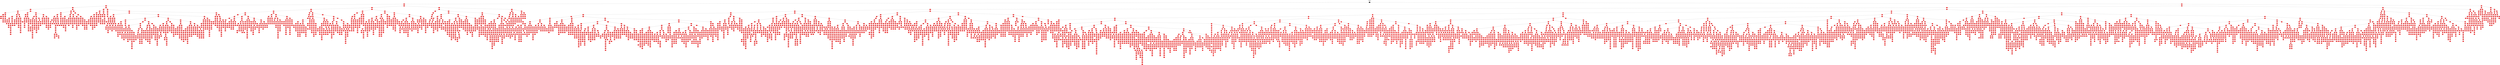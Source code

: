 Digraph G {
xe8e5b300 [label="-615",color="black",style="filled"]
xe8e5b2a0 -> xe8e5b300
xe8e5b330 [label="-836",color="red",style="filled"]
xe8e5b300 -> xe8e5b330
xe8e5b630 [label="-941",color="red",style="filled"]
xe8e5b330 -> xe8e5b630
xe8e5bab0 [label="-969",color="red",style="filled"]
xe8e5b630 -> xe8e5bab0
xe8e5c0b0 [label="-988",color="red",style="filled"]
xe8e5bab0 -> xe8e5c0b0
xe8e5dbe0 [label="-998",color="red",style="filled"]
xe8e5c0b0 -> xe8e5dbe0
xe8e688c0 [label="-999",color="red",style="filled"]
xe8e5dbe0 -> xe8e688c0
xe8e7a500 [label="-1000",color="red",style="filled"]
xe8e688c0 -> xe8e7a500
xe8e84310 [label="-1000",color="red",style="filled"]
xe8e7a500 -> xe8e84310
xe8ece4a0 [label="-1000",color="red",style="filled"]
xe8e84310 -> xe8ece4a0
xe8e7cb10 [label="-999",color="red",style="filled"]
xe8e7a500 -> xe8e7cb10
xe8e882d0 [label="-999",color="red",style="filled"]
xe8e7cb10 -> xe8e882d0
xe8ec2200 [label="-999",color="red",style="filled"]
xe8e882d0 -> xe8ec2200
xe8ec70f0 [label="-999",color="red",style="filled"]
xe8ec2200 -> xe8ec70f0
xe8e7fab0 [label="-998",color="red",style="filled"]
xe8e688c0 -> xe8e7fab0
xe8e96b20 [label="-998",color="red",style="filled"]
xe8e7fab0 -> xe8e96b20
xe8ea88e0 [label="-998",color="red",style="filled"]
xe8e96b20 -> xe8ea88e0
xe8eab970 [label="-998",color="red",style="filled"]
xe8ea88e0 -> xe8eab970
xe8ec68e0 [label="-998",color="red",style="filled"]
xe8eab970 -> xe8ec68e0
xe8e612a0 [label="-989",color="red",style="filled"]
xe8e5dbe0 -> xe8e612a0
xe8e65590 [label="-994",color="red",style="filled"]
xe8e612a0 -> xe8e65590
xe8e69ee0 [label="-996",color="red",style="filled"]
xe8e65590 -> xe8e69ee0
xe8e7da40 [label="-997",color="red",style="filled"]
xe8e69ee0 -> xe8e7da40
xe8e82270 [label="-997",color="red",style="filled"]
xe8e7da40 -> xe8e82270
xe8eb9500 [label="-997",color="red",style="filled"]
xe8e82270 -> xe8eb9500
xe8ece290 [label="-997",color="red",style="filled"]
xe8eb9500 -> xe8ece290
xe8e96670 [label="-996",color="red",style="filled"]
xe8e7da40 -> xe8e96670
xe8e986e0 [label="-996",color="red",style="filled"]
xe8e96670 -> xe8e986e0
xe8e999d0 [label="-996",color="red",style="filled"]
xe8e986e0 -> xe8e999d0
xe8ea2a00 [label="-996",color="red",style="filled"]
xe8e999d0 -> xe8ea2a00
xe8eaf300 [label="-996",color="red",style="filled"]
xe8ea2a00 -> xe8eaf300
xe8e6d4b0 [label="-994",color="red",style="filled"]
xe8e69ee0 -> xe8e6d4b0
xe8e74140 [label="-994",color="red",style="filled"]
xe8e6d4b0 -> xe8e74140
xe8e76b70 [label="-995",color="red",style="filled"]
xe8e74140 -> xe8e76b70
xe8e89650 [label="-995",color="red",style="filled"]
xe8e76b70 -> xe8e89650
xe8e91270 [label="-995",color="red",style="filled"]
xe8e89650 -> xe8e91270
xe8e93fd0 [label="-995",color="red",style="filled"]
xe8e91270 -> xe8e93fd0
xe8e96be0 [label="-995",color="red",style="filled"]
xe8e93fd0 -> xe8e96be0
xe8ea68d0 [label="-995",color="red",style="filled"]
xe8e96be0 -> xe8ea68d0
xe8eacf00 [label="-995",color="red",style="filled"]
xe8ea68d0 -> xe8eacf00
xe8eadec0 [label="-995",color="red",style="filled"]
xe8eacf00 -> xe8eadec0
xe8e81a00 [label="-994",color="red",style="filled"]
xe8e76b70 -> xe8e81a00
xe8ec5bf0 [label="-994",color="red",style="filled"]
xe8e81a00 -> xe8ec5bf0
xe8e67150 [label="-992",color="red",style="filled"]
xe8e65590 -> xe8e67150
xe8e6f640 [label="-993",color="red",style="filled"]
xe8e67150 -> xe8e6f640
xe8e71860 [label="-993",color="red",style="filled"]
xe8e6f640 -> xe8e71860
xe8e8f3e0 [label="-993",color="red",style="filled"]
xe8e71860 -> xe8e8f3e0
xe8e9b2c0 [label="-993",color="red",style="filled"]
xe8e8f3e0 -> xe8e9b2c0
xe8eb8900 [label="-993",color="red",style="filled"]
xe8e9b2c0 -> xe8eb8900
xe8e70ab0 [label="-992",color="red",style="filled"]
xe8e6f640 -> xe8e70ab0
xe8e76db0 [label="-992",color="red",style="filled"]
xe8e70ab0 -> xe8e76db0
xe8e82f00 [label="-992",color="red",style="filled"]
xe8e76db0 -> xe8e82f00
xe8e67600 [label="-991",color="red",style="filled"]
xe8e67150 -> xe8e67600
xe8e7ac20 [label="-991",color="red",style="filled"]
xe8e67600 -> xe8e7ac20
xe8ea7950 [label="-991",color="red",style="filled"]
xe8e7ac20 -> xe8ea7950
xe8ea7aa0 [label="-991",color="red",style="filled"]
xe8ea7950 -> xe8ea7aa0
xe8ebf8c0 [label="-991",color="red",style="filled"]
xe8ea7aa0 -> xe8ebf8c0
xe8eca7b0 [label="-991",color="red",style="filled"]
xe8ebf8c0 -> xe8eca7b0
xe8e68980 [label="-990",color="red",style="filled"]
xe8e67600 -> xe8e68980
xe8e79f60 [label="-990",color="red",style="filled"]
xe8e68980 -> xe8e79f60
xe8e80500 [label="-990",color="red",style="filled"]
xe8e79f60 -> xe8e80500
xe8e85900 [label="-990",color="red",style="filled"]
xe8e80500 -> xe8e85900
xe8e8eba0 [label="-990",color="red",style="filled"]
xe8e85900 -> xe8e8eba0
xe8ea2760 [label="-990",color="red",style="filled"]
xe8e8eba0 -> xe8ea2760
xe8ebb2a0 [label="-990",color="red",style="filled"]
xe8ea2760 -> xe8ebb2a0
xe8ebcf80 [label="-990",color="red",style="filled"]
xe8ebb2a0 -> xe8ebcf80
xe8e90310 [label="-989",color="red",style="filled"]
xe8e68980 -> xe8e90310
xe8e81070 [label="-988",color="red",style="filled"]
xe8e612a0 -> xe8e81070
xe8e92710 [label="-988",color="red",style="filled"]
xe8e81070 -> xe8e92710
xe8ecaab0 [label="-988",color="red",style="filled"]
xe8e92710 -> xe8ecaab0
xe8e5de20 [label="-984",color="red",style="filled"]
xe8e5c0b0 -> xe8e5de20
xe8e60040 [label="-987",color="red",style="filled"]
xe8e5de20 -> xe8e60040
xe8e75df0 [label="-987",color="red",style="filled"]
xe8e60040 -> xe8e75df0
xe8e77ef0 [label="-987",color="red",style="filled"]
xe8e75df0 -> xe8e77ef0
xe8e87820 [label="-987",color="red",style="filled"]
xe8e77ef0 -> xe8e87820
xe8e94090 [label="-987",color="red",style="filled"]
xe8e87820 -> xe8e94090
xe8ea5790 [label="-987",color="red",style="filled"]
xe8e94090 -> xe8ea5790
xe8ea7da0 [label="-987",color="red",style="filled"]
xe8ea5790 -> xe8ea7da0
xe8eae400 [label="-987",color="red",style="filled"]
xe8ea7da0 -> xe8eae400
xe8ebbe10 [label="-987",color="red",style="filled"]
xe8eae400 -> xe8ebbe10
xe8e623e0 [label="-984",color="red",style="filled"]
xe8e60040 -> xe8e623e0
xe8e69af0 [label="-986",color="red",style="filled"]
xe8e623e0 -> xe8e69af0
xe8e81100 [label="-986",color="red",style="filled"]
xe8e69af0 -> xe8e81100
xe8eb5f60 [label="-986",color="red",style="filled"]
xe8e81100 -> xe8eb5f60
xe8ecaed0 [label="-986",color="red",style="filled"]
xe8eb5f60 -> xe8ecaed0
xe8e78df0 [label="-985",color="red",style="filled"]
xe8e69af0 -> xe8e78df0
xe8e84130 [label="-985",color="red",style="filled"]
xe8e78df0 -> xe8e84130
xe8e8ab50 [label="-985",color="red",style="filled"]
xe8e84130 -> xe8e8ab50
xe8e8ea20 [label="-985",color="red",style="filled"]
xe8e8ab50 -> xe8e8ea20
xe8e9d750 [label="-985",color="red",style="filled"]
xe8e8ea20 -> xe8e9d750
xe8eb8870 [label="-985",color="red",style="filled"]
xe8e9d750 -> xe8eb8870
xe8ec6850 [label="-985",color="red",style="filled"]
xe8eb8870 -> xe8ec6850
xe8ecb380 [label="-985",color="red",style="filled"]
xe8ec6850 -> xe8ecb380
xe8ebdd00 [label="-984",color="red",style="filled"]
xe8e78df0 -> xe8ebdd00
xe8ec6010 [label="-984",color="red",style="filled"]
xe8ebdd00 -> xe8ec6010
xe8eca3c0 [label="-984",color="red",style="filled"]
xe8ec6010 -> xe8eca3c0
xe8e5ee40 [label="-975",color="red",style="filled"]
xe8e5de20 -> xe8e5ee40
xe8e61b40 [label="-981",color="red",style="filled"]
xe8e5ee40 -> xe8e61b40
xe8e62a70 [label="-981",color="red",style="filled"]
xe8e61b40 -> xe8e62a70
xe8e64f00 [label="-981",color="red",style="filled"]
xe8e62a70 -> xe8e64f00
xe8e7ea00 [label="-983",color="red",style="filled"]
xe8e64f00 -> xe8e7ea00
xe8e931f0 [label="-981",color="red",style="filled"]
xe8e7ea00 -> xe8e931f0
xe8e95860 [label="-981",color="red",style="filled"]
xe8e931f0 -> xe8e95860
xe8e97c60 [label="-982",color="red",style="filled"]
xe8e95860 -> xe8e97c60
xe8e97e70 [label="-982",color="red",style="filled"]
xe8e97c60 -> xe8e97e70
xe8ec9e50 [label="-982",color="red",style="filled"]
xe8e97e70 -> xe8ec9e50
xe8eca1e0 [label="-982",color="red",style="filled"]
xe8ec9e50 -> xe8eca1e0
xe8e9c010 [label="-981",color="red",style="filled"]
xe8e97c60 -> xe8e9c010
xe8ea4e90 [label="-981",color="red",style="filled"]
xe8e9c010 -> xe8ea4e90
xe8eb49a0 [label="-981",color="red",style="filled"]
xe8ea4e90 -> xe8eb49a0
xe8eb8e40 [label="-981",color="red",style="filled"]
xe8eb49a0 -> xe8eb8e40
xe8eb9b30 [label="-981",color="red",style="filled"]
xe8eb8e40 -> xe8eb9b30
xe8ec88f0 [label="-981",color="red",style="filled"]
xe8eb9b30 -> xe8ec88f0
xe8ecded0 [label="-981",color="red",style="filled"]
xe8ec88f0 -> xe8ecded0
xe8e65cb0 [label="-976",color="red",style="filled"]
xe8e61b40 -> xe8e65cb0
xe8e6f070 [label="-979",color="red",style="filled"]
xe8e65cb0 -> xe8e6f070
xe8e70720 [label="-979",color="red",style="filled"]
xe8e6f070 -> xe8e70720
xe8e7afb0 [label="-979",color="red",style="filled"]
xe8e70720 -> xe8e7afb0
xe8e7e970 [label="-980",color="red",style="filled"]
xe8e7afb0 -> xe8e7e970
xe8e98dd0 [label="-980",color="red",style="filled"]
xe8e7e970 -> xe8e98dd0
xe8eaa650 [label="-980",color="red",style="filled"]
xe8e98dd0 -> xe8eaa650
xe8ec7330 [label="-980",color="red",style="filled"]
xe8eaa650 -> xe8ec7330
xe8e7eaf0 [label="-979",color="red",style="filled"]
xe8e7e970 -> xe8e7eaf0
xe8e95740 [label="-979",color="red",style="filled"]
xe8e7eaf0 -> xe8e95740
xe8e98fb0 [label="-979",color="red",style="filled"]
xe8e95740 -> xe8e98fb0
xe8eabfa0 [label="-979",color="red",style="filled"]
xe8e98fb0 -> xe8eabfa0
xe8ec8b00 [label="-979",color="red",style="filled"]
xe8eabfa0 -> xe8ec8b00
xe8e6f0d0 [label="-977",color="red",style="filled"]
xe8e6f070 -> xe8e6f0d0
xe8e837d0 [label="-978",color="red",style="filled"]
xe8e6f0d0 -> xe8e837d0
xe8ea47a0 [label="-978",color="red",style="filled"]
xe8e837d0 -> xe8ea47a0
xe8eb5480 [label="-978",color="red",style="filled"]
xe8ea47a0 -> xe8eb5480
xe8eb5f90 [label="-978",color="red",style="filled"]
xe8eb5480 -> xe8eb5f90
xe8ece5f0 [label="-978",color="red",style="filled"]
xe8eb5f90 -> xe8ece5f0
xe8e89680 [label="-977",color="red",style="filled"]
xe8e837d0 -> xe8e89680
xe8e759d0 [label="-976",color="red",style="filled"]
xe8e6f0d0 -> xe8e759d0
xe8ea7c20 [label="-976",color="red",style="filled"]
xe8e759d0 -> xe8ea7c20
xe8eb8ea0 [label="-976",color="red",style="filled"]
xe8ea7c20 -> xe8eb8ea0
xe8e78340 [label="-975",color="red",style="filled"]
xe8e65cb0 -> xe8e78340
xe8e86b60 [label="-975",color="red",style="filled"]
xe8e78340 -> xe8e86b60
xe8ec7d50 [label="-975",color="red",style="filled"]
xe8e86b60 -> xe8ec7d50
xe8e6f250 [label="-973",color="red",style="filled"]
xe8e5ee40 -> xe8e6f250
xe8e71fb0 [label="-974",color="red",style="filled"]
xe8e6f250 -> xe8e71fb0
xe8e7e700 [label="-974",color="red",style="filled"]
xe8e71fb0 -> xe8e7e700
xe8e8d520 [label="-974",color="red",style="filled"]
xe8e7e700 -> xe8e8d520
xe8e8f1a0 [label="-974",color="red",style="filled"]
xe8e8d520 -> xe8e8f1a0
xe8ece8c0 [label="-974",color="red",style="filled"]
xe8e8f1a0 -> xe8ece8c0
xe8eb8ed0 [label="-973",color="red",style="filled"]
xe8e71fb0 -> xe8eb8ed0
xe8ec80b0 [label="-973",color="red",style="filled"]
xe8eb8ed0 -> xe8ec80b0
xe8ecc0d0 [label="-973",color="red",style="filled"]
xe8ec80b0 -> xe8ecc0d0
xe8e6fe80 [label="-971",color="red",style="filled"]
xe8e6f250 -> xe8e6fe80
xe8e744a0 [label="-971",color="red",style="filled"]
xe8e6fe80 -> xe8e744a0
xe8e86f20 [label="-971",color="red",style="filled"]
xe8e744a0 -> xe8e86f20
xe8e9f2e0 [label="-972",color="red",style="filled"]
xe8e86f20 -> xe8e9f2e0
xe8eb3680 [label="-972",color="red",style="filled"]
xe8e9f2e0 -> xe8eb3680
xe8eb0920 [label="-971",color="red",style="filled"]
xe8e9f2e0 -> xe8eb0920
xe8eb4460 [label="-971",color="red",style="filled"]
xe8eb0920 -> xe8eb4460
xe8eb4550 [label="-971",color="red",style="filled"]
xe8eb4460 -> xe8eb4550
xe8e7abc0 [label="-969",color="red",style="filled"]
xe8e6fe80 -> xe8e7abc0
xe8e8ad30 [label="-969",color="red",style="filled"]
xe8e7abc0 -> xe8e8ad30
xe8e944e0 [label="-969",color="red",style="filled"]
xe8e8ad30 -> xe8e944e0
xe8e95a70 [label="-969",color="red",style="filled"]
xe8e944e0 -> xe8e95a70
xe8ea2ee0 [label="-970",color="red",style="filled"]
xe8e95a70 -> xe8ea2ee0
xe8ea9f90 [label="-969",color="red",style="filled"]
xe8ea2ee0 -> xe8ea9f90
xe8ead650 [label="-969",color="red",style="filled"]
xe8ea9f90 -> xe8ead650
xe8e5bcf0 [label="-945",color="red",style="filled"]
xe8e5bab0 -> xe8e5bcf0
xe8e5bd50 [label="-957",color="red",style="filled"]
xe8e5bcf0 -> xe8e5bd50
xe8e5ea50 [label="-959",color="red",style="filled"]
xe8e5bd50 -> xe8e5ea50
xe8e678a0 [label="-968",color="red",style="filled"]
xe8e5ea50 -> xe8e678a0
xe8e7ad10 [label="-968",color="red",style="filled"]
xe8e678a0 -> xe8e7ad10
xe8e82b70 [label="-968",color="red",style="filled"]
xe8e7ad10 -> xe8e82b70
xe8e9b380 [label="-968",color="red",style="filled"]
xe8e82b70 -> xe8e9b380
xe8e692b0 [label="-960",color="red",style="filled"]
xe8e678a0 -> xe8e692b0
xe8e6c820 [label="-967",color="red",style="filled"]
xe8e692b0 -> xe8e6c820
xe8e86590 [label="-967",color="red",style="filled"]
xe8e6c820 -> xe8e86590
xe8e8a100 [label="-967",color="red",style="filled"]
xe8e86590 -> xe8e8a100
xe8e961c0 [label="-967",color="red",style="filled"]
xe8e8a100 -> xe8e961c0
xe8ea2670 [label="-967",color="red",style="filled"]
xe8e961c0 -> xe8ea2670
xe8eae610 [label="-967",color="red",style="filled"]
xe8ea2670 -> xe8eae610
xe8e70300 [label="-966",color="red",style="filled"]
xe8e6c820 -> xe8e70300
xe8e7d920 [label="-966",color="red",style="filled"]
xe8e70300 -> xe8e7d920
xe8e93670 [label="-966",color="red",style="filled"]
xe8e7d920 -> xe8e93670
xe8e878b0 [label="-965",color="red",style="filled"]
xe8e70300 -> xe8e878b0
xe8ec3d60 [label="-965",color="red",style="filled"]
xe8e878b0 -> xe8ec3d60
xe8e87a30 [label="-964",color="red",style="filled"]
xe8e878b0 -> xe8e87a30
xe8e8b000 [label="-960",color="red",style="filled"]
xe8e87a30 -> xe8e8b000
xe8e8b7b0 [label="-960",color="red",style="filled"]
xe8e8b000 -> xe8e8b7b0
xe8e8c290 [label="-963",color="red",style="filled"]
xe8e8b7b0 -> xe8e8c290
xe8e91720 [label="-960",color="red",style="filled"]
xe8e8c290 -> xe8e91720
xe8e94cc0 [label="-962",color="red",style="filled"]
xe8e91720 -> xe8e94cc0
xe8e989b0 [label="-962",color="red",style="filled"]
xe8e94cc0 -> xe8e989b0
xe8ea1050 [label="-962",color="red",style="filled"]
xe8e989b0 -> xe8ea1050
xe8eba7c0 [label="-962",color="red",style="filled"]
xe8ea1050 -> xe8eba7c0
xe8e965e0 [label="-961",color="red",style="filled"]
xe8e94cc0 -> xe8e965e0
xe8eb7280 [label="-961",color="red",style="filled"]
xe8e965e0 -> xe8eb7280
xe8e9d900 [label="-960",color="red",style="filled"]
xe8e965e0 -> xe8e9d900
xe8ec5710 [label="-960",color="red",style="filled"]
xe8e9d900 -> xe8ec5710
xe8e83dd0 [label="-959",color="red",style="filled"]
xe8e692b0 -> xe8e83dd0
xe8e96bb0 [label="-959",color="red",style="filled"]
xe8e83dd0 -> xe8e96bb0
xe8e97db0 [label="-959",color="red",style="filled"]
xe8e96bb0 -> xe8e97db0
xe8ea4c80 [label="-959",color="red",style="filled"]
xe8e97db0 -> xe8ea4c80
xe8eb2db0 [label="-959",color="red",style="filled"]
xe8ea4c80 -> xe8eb2db0
xe8e645a0 [label="-957",color="red",style="filled"]
xe8e5ea50 -> xe8e645a0
xe8e64e40 [label="-957",color="red",style="filled"]
xe8e645a0 -> xe8e64e40
xe8e74680 [label="-957",color="red",style="filled"]
xe8e64e40 -> xe8e74680
xe8e796c0 [label="-957",color="red",style="filled"]
xe8e74680 -> xe8e796c0
xe8e8c7a0 [label="-957",color="red",style="filled"]
xe8e796c0 -> xe8e8c7a0
xe8eb85a0 [label="-958",color="red",style="filled"]
xe8e8c7a0 -> xe8eb85a0
xe8ebf200 [label="-958",color="red",style="filled"]
xe8eb85a0 -> xe8ebf200
xe8ebd700 [label="-957",color="red",style="filled"]
xe8eb85a0 -> xe8ebd700
xe8e5bea0 [label="-951",color="red",style="filled"]
xe8e5bd50 -> xe8e5bea0
xe8e5f260 [label="-955",color="red",style="filled"]
xe8e5bea0 -> xe8e5f260
xe8e66d90 [label="-956",color="red",style="filled"]
xe8e5f260 -> xe8e66d90
xe8e69df0 [label="-956",color="red",style="filled"]
xe8e66d90 -> xe8e69df0
xe8e7d320 [label="-956",color="red",style="filled"]
xe8e69df0 -> xe8e7d320
xe8e8a3d0 [label="-956",color="red",style="filled"]
xe8e7d320 -> xe8e8a3d0
xe8ea4aa0 [label="-956",color="red",style="filled"]
xe8e8a3d0 -> xe8ea4aa0
xe8ea6d50 [label="-956",color="red",style="filled"]
xe8ea4aa0 -> xe8ea6d50
xe8ecceb0 [label="-956",color="red",style="filled"]
xe8ea6d50 -> xe8ecceb0
xe8e7a260 [label="-955",color="red",style="filled"]
xe8e66d90 -> xe8e7a260
xe8e86a10 [label="-955",color="red",style="filled"]
xe8e7a260 -> xe8e86a10
xe8e8b720 [label="-955",color="red",style="filled"]
xe8e86a10 -> xe8e8b720
xe8e90be0 [label="-955",color="red",style="filled"]
xe8e8b720 -> xe8e90be0
xe8ea1a40 [label="-955",color="red",style="filled"]
xe8e90be0 -> xe8ea1a40
xe8eace10 [label="-955",color="red",style="filled"]
xe8ea1a40 -> xe8eace10
xe8eb1d30 [label="-955",color="red",style="filled"]
xe8eace10 -> xe8eb1d30
xe8eb4a60 [label="-955",color="red",style="filled"]
xe8eb1d30 -> xe8eb4a60
xe8e64000 [label="-952",color="red",style="filled"]
xe8e5f260 -> xe8e64000
xe8e69c10 [label="-954",color="red",style="filled"]
xe8e64000 -> xe8e69c10
xe8e892f0 [label="-954",color="red",style="filled"]
xe8e69c10 -> xe8e892f0
xe8e9a6c0 [label="-954",color="red",style="filled"]
xe8e892f0 -> xe8e9a6c0
xe8ec3490 [label="-954",color="red",style="filled"]
xe8e9a6c0 -> xe8ec3490
xe8e7d440 [label="-952",color="red",style="filled"]
xe8e69c10 -> xe8e7d440
xe8e995b0 [label="-952",color="red",style="filled"]
xe8e7d440 -> xe8e995b0
xe8e9a150 [label="-952",color="red",style="filled"]
xe8e995b0 -> xe8e9a150
xe8e9eb30 [label="-952",color="red",style="filled"]
xe8e9a150 -> xe8e9eb30
xe8e87fd0 [label="-951",color="red",style="filled"]
xe8e64000 -> xe8e87fd0
xe8ea4b00 [label="-951",color="red",style="filled"]
xe8e87fd0 -> xe8ea4b00
xe8eaace0 [label="-951",color="red",style="filled"]
xe8ea4b00 -> xe8eaace0
xe8eb2d20 [label="-951",color="red",style="filled"]
xe8eaace0 -> xe8eb2d20
xe8e60e80 [label="-947",color="red",style="filled"]
xe8e5bea0 -> xe8e60e80
xe8e67ed0 [label="-948",color="red",style="filled"]
xe8e60e80 -> xe8e67ed0
xe8e7eb50 [label="-950",color="red",style="filled"]
xe8e67ed0 -> xe8e7eb50
xe8e80860 [label="-950",color="red",style="filled"]
xe8e7eb50 -> xe8e80860
xe8e89980 [label="-950",color="red",style="filled"]
xe8e80860 -> xe8e89980
xe8eb2840 [label="-950",color="red",style="filled"]
xe8e89980 -> xe8eb2840
xe8ebe270 [label="-950",color="red",style="filled"]
xe8eb2840 -> xe8ebe270
xe8ebea50 [label="-950",color="red",style="filled"]
xe8ebe270 -> xe8ebea50
xe8e711a0 [label="-947",color="red",style="filled"]
xe8e67ed0 -> xe8e711a0
xe8e80d40 [label="-947",color="red",style="filled"]
xe8e711a0 -> xe8e80d40
xe8e9e410 [label="-947",color="red",style="filled"]
xe8e80d40 -> xe8e9e410
xe8eaa050 [label="-947",color="red",style="filled"]
xe8e9e410 -> xe8eaa050
xe8e6e4a0 [label="-946",color="red",style="filled"]
xe8e60e80 -> xe8e6e4a0
xe8e73840 [label="-946",color="red",style="filled"]
xe8e6e4a0 -> xe8e73840
xe8e797e0 [label="-946",color="red",style="filled"]
xe8e73840 -> xe8e797e0
xe8e7c300 [label="-946",color="red",style="filled"]
xe8e797e0 -> xe8e7c300
xe8e90d90 [label="-946",color="red",style="filled"]
xe8e7c300 -> xe8e90d90
xe8ea8a60 [label="-946",color="red",style="filled"]
xe8e90d90 -> xe8ea8a60
xe8ec8740 [label="-946",color="red",style="filled"]
xe8ea8a60 -> xe8ec8740
xe8ecc7c0 [label="-946",color="red",style="filled"]
xe8ec8740 -> xe8ecc7c0
xe8e78790 [label="-945",color="red",style="filled"]
xe8e6e4a0 -> xe8e78790
xe8e95d40 [label="-945",color="red",style="filled"]
xe8e78790 -> xe8e95d40
xe8e5bf00 [label="-941",color="red",style="filled"]
xe8e5bcf0 -> xe8e5bf00
xe8e5fce0 [label="-941",color="red",style="filled"]
xe8e5bf00 -> xe8e5fce0
xe8e63550 [label="-941",color="red",style="filled"]
xe8e5fce0 -> xe8e63550
xe8e646f0 [label="-943",color="red",style="filled"]
xe8e63550 -> xe8e646f0
xe8e6a2a0 [label="-943",color="red",style="filled"]
xe8e646f0 -> xe8e6a2a0
xe8e85510 [label="-944",color="red",style="filled"]
xe8e6a2a0 -> xe8e85510
xe8eb3ec0 [label="-944",color="red",style="filled"]
xe8e85510 -> xe8eb3ec0
xe8ec9160 [label="-944",color="red",style="filled"]
xe8eb3ec0 -> xe8ec9160
xe8eca2d0 [label="-944",color="red",style="filled"]
xe8ec9160 -> xe8eca2d0
xe8ead890 [label="-943",color="red",style="filled"]
xe8e85510 -> xe8ead890
xe8eb15b0 [label="-943",color="red",style="filled"]
xe8ead890 -> xe8eb15b0
xe8e68770 [label="-942",color="red",style="filled"]
xe8e646f0 -> xe8e68770
xe8e696a0 [label="-942",color="red",style="filled"]
xe8e68770 -> xe8e696a0
xe8e9c190 [label="-942",color="red",style="filled"]
xe8e696a0 -> xe8e9c190
xe8eb4a00 [label="-942",color="red",style="filled"]
xe8e9c190 -> xe8eb4a00
xe8ecd2a0 [label="-942",color="red",style="filled"]
xe8eb4a00 -> xe8ecd2a0
xe8e6cd30 [label="-941",color="red",style="filled"]
xe8e68770 -> xe8e6cd30
xe8e71590 [label="-941",color="red",style="filled"]
xe8e6cd30 -> xe8e71590
xe8e87910 [label="-941",color="red",style="filled"]
xe8e71590 -> xe8e87910
xe8e8b9c0 [label="-941",color="red",style="filled"]
xe8e87910 -> xe8e8b9c0
xe8e9a210 [label="-941",color="red",style="filled"]
xe8e8b9c0 -> xe8e9a210
xe8ec5ef0 [label="-941",color="red",style="filled"]
xe8e9a210 -> xe8ec5ef0
xe8e5b990 [label="-929",color="red",style="filled"]
xe8e5b630 -> xe8e5b990
xe8e5db20 [label="-933",color="red",style="filled"]
xe8e5b990 -> xe8e5db20
xe8e5e780 [label="-935",color="red",style="filled"]
xe8e5db20 -> xe8e5e780
xe8e5e900 [label="-936",color="red",style="filled"]
xe8e5e780 -> xe8e5e900
xe8e5f140 [label="-938",color="red",style="filled"]
xe8e5e900 -> xe8e5f140
xe8e64cc0 [label="-938",color="red",style="filled"]
xe8e5f140 -> xe8e64cc0
xe8e7a560 [label="-939",color="red",style="filled"]
xe8e64cc0 -> xe8e7a560
xe8e846d0 [label="-940",color="red",style="filled"]
xe8e7a560 -> xe8e846d0
xe8e88bd0 [label="-940",color="red",style="filled"]
xe8e846d0 -> xe8e88bd0
xe8e8ca10 [label="-940",color="red",style="filled"]
xe8e88bd0 -> xe8e8ca10
xe8e966d0 [label="-940",color="red",style="filled"]
xe8e8ca10 -> xe8e966d0
xe8e9b0b0 [label="-940",color="red",style="filled"]
xe8e966d0 -> xe8e9b0b0
xe8ec55f0 [label="-940",color="red",style="filled"]
xe8e9b0b0 -> xe8ec55f0
xe8e8b210 [label="-939",color="red",style="filled"]
xe8e846d0 -> xe8e8b210
xe8ea4b60 [label="-939",color="red",style="filled"]
xe8e8b210 -> xe8ea4b60
xe8e80fe0 [label="-938",color="red",style="filled"]
xe8e7a560 -> xe8e80fe0
xe8e81820 [label="-938",color="red",style="filled"]
xe8e80fe0 -> xe8e81820
xe8e96520 [label="-938",color="red",style="filled"]
xe8e81820 -> xe8e96520
xe8e994f0 [label="-938",color="red",style="filled"]
xe8e96520 -> xe8e994f0
xe8e63040 [label="-937",color="red",style="filled"]
xe8e5f140 -> xe8e63040
xe8e7c3f0 [label="-937",color="red",style="filled"]
xe8e63040 -> xe8e7c3f0
xe8ead7d0 [label="-937",color="red",style="filled"]
xe8e7c3f0 -> xe8ead7d0
xe8eb5d80 [label="-937",color="red",style="filled"]
xe8ead7d0 -> xe8eb5d80
xe8eb6290 [label="-937",color="red",style="filled"]
xe8eb5d80 -> xe8eb6290
xe8ec1870 [label="-937",color="red",style="filled"]
xe8eb6290 -> xe8ec1870
xe8ec6640 [label="-937",color="red",style="filled"]
xe8ec1870 -> xe8ec6640
xe8ec8f20 [label="-937",color="red",style="filled"]
xe8ec6640 -> xe8ec8f20
xe8e80170 [label="-936",color="red",style="filled"]
xe8e63040 -> xe8e80170
xe8e8b7e0 [label="-936",color="red",style="filled"]
xe8e80170 -> xe8e8b7e0
xe8e8d1f0 [label="-936",color="red",style="filled"]
xe8e8b7e0 -> xe8e8d1f0
xe8ea4200 [label="-936",color="red",style="filled"]
xe8e8d1f0 -> xe8ea4200
xe8ec7750 [label="-936",color="red",style="filled"]
xe8ea4200 -> xe8ec7750
xe8ecd6f0 [label="-936",color="red",style="filled"]
xe8ec7750 -> xe8ecd6f0
xe8e65dd0 [label="-935",color="red",style="filled"]
xe8e5e900 -> xe8e65dd0
xe8e7b790 [label="-935",color="red",style="filled"]
xe8e65dd0 -> xe8e7b790
xe8e85e10 [label="-935",color="red",style="filled"]
xe8e7b790 -> xe8e85e10
xe8e8dfa0 [label="-935",color="red",style="filled"]
xe8e85e10 -> xe8e8dfa0
xe8e8f9e0 [label="-935",color="red",style="filled"]
xe8e8dfa0 -> xe8e8f9e0
xe8ea6e10 [label="-935",color="red",style="filled"]
xe8e8f9e0 -> xe8ea6e10
xe8ecdb40 [label="-935",color="red",style="filled"]
xe8ea6e10 -> xe8ecdb40
xe8e63c40 [label="-934",color="red",style="filled"]
xe8e5e780 -> xe8e63c40
xe8e79600 [label="-934",color="red",style="filled"]
xe8e63c40 -> xe8e79600
xe8e7c780 [label="-934",color="red",style="filled"]
xe8e79600 -> xe8e7c780
xe8e9a9c0 [label="-934",color="red",style="filled"]
xe8e7c780 -> xe8e9a9c0
xe8ebb7e0 [label="-934",color="red",style="filled"]
xe8e9a9c0 -> xe8ebb7e0
xe8ec8b60 [label="-934",color="red",style="filled"]
xe8ebb7e0 -> xe8ec8b60
xe8e738a0 [label="-933",color="red",style="filled"]
xe8e63c40 -> xe8e738a0
xe8e87df0 [label="-933",color="red",style="filled"]
xe8e738a0 -> xe8e87df0
xe8e97390 [label="-933",color="red",style="filled"]
xe8e87df0 -> xe8e97390
xe8eaedc0 [label="-933",color="red",style="filled"]
xe8e97390 -> xe8eaedc0
xe8eb9e30 [label="-933",color="red",style="filled"]
xe8eaedc0 -> xe8eb9e30
xe8ecaa80 [label="-933",color="red",style="filled"]
xe8eb9e30 -> xe8ecaa80
xe8e63af0 [label="-929",color="red",style="filled"]
xe8e5db20 -> xe8e63af0
xe8e7d530 [label="-932",color="red",style="filled"]
xe8e63af0 -> xe8e7d530
xe8e89f20 [label="-932",color="red",style="filled"]
xe8e7d530 -> xe8e89f20
xe8ed0360 [label="-932",color="red",style="filled"]
xe8e89f20 -> xe8ed0360
xe8e88e40 [label="-929",color="red",style="filled"]
xe8e7d530 -> xe8e88e40
xe8ea0ba0 [label="-929",color="red",style="filled"]
xe8e88e40 -> xe8ea0ba0
xe8ea14d0 [label="-931",color="red",style="filled"]
xe8ea0ba0 -> xe8ea14d0
xe8eb2900 [label="-931",color="red",style="filled"]
xe8ea14d0 -> xe8eb2900
xe8ec3970 [label="-931",color="red",style="filled"]
xe8eb2900 -> xe8ec3970
xe8ec6a60 [label="-931",color="red",style="filled"]
xe8ec3970 -> xe8ec6a60
xe8eaf210 [label="-930",color="red",style="filled"]
xe8ea14d0 -> xe8eaf210
xe8ec8110 [label="-930",color="red",style="filled"]
xe8eaf210 -> xe8ec8110
xe8ecba40 [label="-930",color="red",style="filled"]
xe8ec8110 -> xe8ecba40
xe8ec1180 [label="-929",color="red",style="filled"]
xe8eaf210 -> xe8ec1180
xe8e5bb40 [label="-928",color="red",style="filled"]
xe8e5b990 -> xe8e5bb40
xe8e89d70 [label="-928",color="red",style="filled"]
xe8e5bb40 -> xe8e89d70
xe8e8d730 [label="-928",color="red",style="filled"]
xe8e89d70 -> xe8e8d730
xe8ea74d0 [label="-928",color="red",style="filled"]
xe8e8d730 -> xe8ea74d0
xe8eab0d0 [label="-928",color="red",style="filled"]
xe8ea74d0 -> xe8eab0d0
xe8e5bff0 [label="-844",color="red",style="filled"]
xe8e5bb40 -> xe8e5bff0
xe8e5cbf0 [label="-918",color="red",style="filled"]
xe8e5bff0 -> xe8e5cbf0
xe8e62410 [label="-926",color="red",style="filled"]
xe8e5cbf0 -> xe8e62410
xe8e6ff70 [label="-927",color="red",style="filled"]
xe8e62410 -> xe8e6ff70
xe8e8c3b0 [label="-927",color="red",style="filled"]
xe8e6ff70 -> xe8e8c3b0
xe8e8fb00 [label="-927",color="red",style="filled"]
xe8e8c3b0 -> xe8e8fb00
xe8e99d30 [label="-927",color="red",style="filled"]
xe8e8fb00 -> xe8e99d30
xe8ec1d80 [label="-927",color="red",style="filled"]
xe8e99d30 -> xe8ec1d80
xe8e80980 [label="-926",color="red",style="filled"]
xe8e6ff70 -> xe8e80980
xe8e8d4f0 [label="-926",color="red",style="filled"]
xe8e80980 -> xe8e8d4f0
xe8eb2ed0 [label="-926",color="red",style="filled"]
xe8e8d4f0 -> xe8eb2ed0
xe8e63f10 [label="-925",color="red",style="filled"]
xe8e62410 -> xe8e63f10
xe8ecdfc0 [label="-925",color="red",style="filled"]
xe8e63f10 -> xe8ecdfc0
xe8e69250 [label="-923",color="red",style="filled"]
xe8e63f10 -> xe8e69250
xe8e75580 [label="-923",color="red",style="filled"]
xe8e69250 -> xe8e75580
xe8e83890 [label="-924",color="red",style="filled"]
xe8e75580 -> xe8e83890
xe8e89b30 [label="-924",color="red",style="filled"]
xe8e83890 -> xe8e89b30
xe8eb16d0 [label="-924",color="red",style="filled"]
xe8e89b30 -> xe8eb16d0
xe8ebc410 [label="-924",color="red",style="filled"]
xe8eb16d0 -> xe8ebc410
xe8ecfd00 [label="-924",color="red",style="filled"]
xe8ebc410 -> xe8ecfd00
xe8e83980 [label="-923",color="red",style="filled"]
xe8e83890 -> xe8e83980
xe8e6c430 [label="-918",color="red",style="filled"]
xe8e69250 -> xe8e6c430
xe8e70d20 [label="-920",color="red",style="filled"]
xe8e6c430 -> xe8e70d20
xe8e772c0 [label="-921",color="red",style="filled"]
xe8e70d20 -> xe8e772c0
xe8e773e0 [label="-922",color="red",style="filled"]
xe8e772c0 -> xe8e773e0
xe8e90d30 [label="-922",color="red",style="filled"]
xe8e773e0 -> xe8e90d30
xe8e98e00 [label="-922",color="red",style="filled"]
xe8e90d30 -> xe8e98e00
xe8e9d840 [label="-922",color="red",style="filled"]
xe8e98e00 -> xe8e9d840
xe8ec4de0 [label="-922",color="red",style="filled"]
xe8e9d840 -> xe8ec4de0
xe8ea3ea0 [label="-921",color="red",style="filled"]
xe8e773e0 -> xe8ea3ea0
xe8eb55d0 [label="-921",color="red",style="filled"]
xe8ea3ea0 -> xe8eb55d0
xe8e8e630 [label="-920",color="red",style="filled"]
xe8e772c0 -> xe8e8e630
xe8ea9bd0 [label="-920",color="red",style="filled"]
xe8e8e630 -> xe8ea9bd0
xe8ec3eb0 [label="-920",color="red",style="filled"]
xe8ea9bd0 -> xe8ec3eb0
xe8ec93a0 [label="-920",color="red",style="filled"]
xe8ec3eb0 -> xe8ec93a0
xe8e77bc0 [label="-918",color="red",style="filled"]
xe8e70d20 -> xe8e77bc0
xe8e7eee0 [label="-919",color="red",style="filled"]
xe8e77bc0 -> xe8e7eee0
xe8e9feb0 [label="-919",color="red",style="filled"]
xe8e7eee0 -> xe8e9feb0
xe8eb4bb0 [label="-919",color="red",style="filled"]
xe8e9feb0 -> xe8eb4bb0
xe8e87d00 [label="-918",color="red",style="filled"]
xe8e7eee0 -> xe8e87d00
xe8e98950 [label="-918",color="red",style="filled"]
xe8e87d00 -> xe8e98950
xe8ea1890 [label="-918",color="red",style="filled"]
xe8e98950 -> xe8ea1890
xe8e5cd40 [label="-851",color="red",style="filled"]
xe8e5cbf0 -> xe8e5cd40
xe8e5cef0 [label="-886",color="red",style="filled"]
xe8e5cd40 -> xe8e5cef0
xe8e60940 [label="-912",color="red",style="filled"]
xe8e5cef0 -> xe8e60940
xe8e67a50 [label="-913",color="red",style="filled"]
xe8e60940 -> xe8e67a50
xe8e70570 [label="-917",color="red",style="filled"]
xe8e67a50 -> xe8e70570
xe8e770e0 [label="-917",color="red",style="filled"]
xe8e70570 -> xe8e770e0
xe8e87850 [label="-917",color="red",style="filled"]
xe8e770e0 -> xe8e87850
xe8e89c80 [label="-917",color="red",style="filled"]
xe8e87850 -> xe8e89c80
xe8e91300 [label="-917",color="red",style="filled"]
xe8e89c80 -> xe8e91300
xe8e99580 [label="-917",color="red",style="filled"]
xe8e91300 -> xe8e99580
xe8ea8ca0 [label="-917",color="red",style="filled"]
xe8e99580 -> xe8ea8ca0
xe8eb4040 [label="-917",color="red",style="filled"]
xe8ea8ca0 -> xe8eb4040
xe8eb7760 [label="-917",color="red",style="filled"]
xe8eb4040 -> xe8eb7760
xe8e75820 [label="-916",color="red",style="filled"]
xe8e70570 -> xe8e75820
xe8e7bf70 [label="-916",color="red",style="filled"]
xe8e75820 -> xe8e7bf70
xe8ecb830 [label="-916",color="red",style="filled"]
xe8e7bf70 -> xe8ecb830
xe8e794e0 [label="-913",color="red",style="filled"]
xe8e75820 -> xe8e794e0
xe8e85840 [label="-915",color="red",style="filled"]
xe8e794e0 -> xe8e85840
xe8e967c0 [label="-915",color="red",style="filled"]
xe8e85840 -> xe8e967c0
xe8e9e590 [label="-915",color="red",style="filled"]
xe8e967c0 -> xe8e9e590
xe8ec02b0 [label="-915",color="red",style="filled"]
xe8e9e590 -> xe8ec02b0
xe8ec9a00 [label="-915",color="red",style="filled"]
xe8ec02b0 -> xe8ec9a00
xe8e8ba50 [label="-913",color="red",style="filled"]
xe8e85840 -> xe8e8ba50
xe8e985f0 [label="-913",color="red",style="filled"]
xe8e8ba50 -> xe8e985f0
xe8e73360 [label="-912",color="red",style="filled"]
xe8e67a50 -> xe8e73360
xe8e7c510 [label="-912",color="red",style="filled"]
xe8e73360 -> xe8e7c510
xe8eb65f0 [label="-912",color="red",style="filled"]
xe8e7c510 -> xe8eb65f0
xe8e61300 [label="-897",color="red",style="filled"]
xe8e60940 -> xe8e61300
xe8e61420 [label="-897",color="red",style="filled"]
xe8e61300 -> xe8e61420
xe8e618d0 [label="-902",color="red",style="filled"]
xe8e61420 -> xe8e618d0
xe8e62470 [label="-910",color="red",style="filled"]
xe8e618d0 -> xe8e62470
xe8e66f40 [label="-911",color="red",style="filled"]
xe8e62470 -> xe8e66f40
xe8e83200 [label="-911",color="red",style="filled"]
xe8e66f40 -> xe8e83200
xe8e8a370 [label="-911",color="red",style="filled"]
xe8e83200 -> xe8e8a370
xe8eb4eb0 [label="-911",color="red",style="filled"]
xe8e8a370 -> xe8eb4eb0
xe8ebbf90 [label="-911",color="red",style="filled"]
xe8eb4eb0 -> xe8ebbf90
xe8ebc9e0 [label="-911",color="red",style="filled"]
xe8ebbf90 -> xe8ebc9e0
xe8e6f9a0 [label="-910",color="red",style="filled"]
xe8e66f40 -> xe8e6f9a0
xe8e706f0 [label="-910",color="red",style="filled"]
xe8e6f9a0 -> xe8e706f0
xe8ea1b60 [label="-910",color="red",style="filled"]
xe8e706f0 -> xe8ea1b60
xe8ea5430 [label="-910",color="red",style="filled"]
xe8ea1b60 -> xe8ea5430
xe8eb12e0 [label="-910",color="red",style="filled"]
xe8ea5430 -> xe8eb12e0
xe8eb7b20 [label="-910",color="red",style="filled"]
xe8eb12e0 -> xe8eb7b20
xe8e62740 [label="-909",color="red",style="filled"]
xe8e62470 -> xe8e62740
xe8e71710 [label="-909",color="red",style="filled"]
xe8e62740 -> xe8e71710
xe8e7b550 [label="-909",color="red",style="filled"]
xe8e71710 -> xe8e7b550
xe8e7f840 [label="-909",color="red",style="filled"]
xe8e7b550 -> xe8e7f840
xe8e872b0 [label="-909",color="red",style="filled"]
xe8e7f840 -> xe8e872b0
xe8e9ae70 [label="-909",color="red",style="filled"]
xe8e872b0 -> xe8e9ae70
xe8ea10b0 [label="-909",color="red",style="filled"]
xe8e9ae70 -> xe8ea10b0
xe8eb1b20 [label="-909",color="red",style="filled"]
xe8ea10b0 -> xe8eb1b20
xe8e67090 [label="-906",color="red",style="filled"]
xe8e62740 -> xe8e67090
xe8e67b10 [label="-906",color="red",style="filled"]
xe8e67090 -> xe8e67b10
xe8e6e860 [label="-908",color="red",style="filled"]
xe8e67b10 -> xe8e6e860
xe8eac090 [label="-908",color="red",style="filled"]
xe8e6e860 -> xe8eac090
xe8ebe1b0 [label="-908",color="red",style="filled"]
xe8eac090 -> xe8ebe1b0
xe8ec5110 [label="-908",color="red",style="filled"]
xe8ebe1b0 -> xe8ec5110
xe8e782b0 [label="-906",color="red",style="filled"]
xe8e6e860 -> xe8e782b0
xe8e929b0 [label="-906",color="red",style="filled"]
xe8e782b0 -> xe8e929b0
xe8ebb7b0 [label="-906",color="red",style="filled"]
xe8e929b0 -> xe8ebb7b0
xe8ec25f0 [label="-907",color="red",style="filled"]
xe8ebb7b0 -> xe8ec25f0
xe8ecd150 [label="-906",color="red",style="filled"]
xe8ec25f0 -> xe8ecd150
xe8e6ba40 [label="-905",color="red",style="filled"]
xe8e67090 -> xe8e6ba40
xe8e80c80 [label="-905",color="red",style="filled"]
xe8e6ba40 -> xe8e80c80
xe8e83560 [label="-905",color="red",style="filled"]
xe8e80c80 -> xe8e83560
xe8ea1e90 [label="-905",color="red",style="filled"]
xe8e83560 -> xe8ea1e90
xe8eb2a80 [label="-905",color="red",style="filled"]
xe8ea1e90 -> xe8eb2a80
xe8eb4f10 [label="-905",color="red",style="filled"]
xe8eb2a80 -> xe8eb4f10
xe8e6f6a0 [label="-902",color="red",style="filled"]
xe8e6ba40 -> xe8e6f6a0
xe8e7b610 [label="-903",color="red",style="filled"]
xe8e6f6a0 -> xe8e7b610
xe8e7fc30 [label="-904",color="red",style="filled"]
xe8e7b610 -> xe8e7fc30
xe8e89a40 [label="-904",color="red",style="filled"]
xe8e7fc30 -> xe8e89a40
xe8e903d0 [label="-904",color="red",style="filled"]
xe8e89a40 -> xe8e903d0
xe8e92470 [label="-904",color="red",style="filled"]
xe8e903d0 -> xe8e92470
xe8e94f30 [label="-904",color="red",style="filled"]
xe8e92470 -> xe8e94f30
xe8ebac40 [label="-904",color="red",style="filled"]
xe8e94f30 -> xe8ebac40
xe8ecea40 [label="-904",color="red",style="filled"]
xe8ebac40 -> xe8ecea40
xe8ecf700 [label="-904",color="red",style="filled"]
xe8ecea40 -> xe8ecf700
xe8e882a0 [label="-903",color="red",style="filled"]
xe8e7fc30 -> xe8e882a0
xe8e90460 [label="-903",color="red",style="filled"]
xe8e882a0 -> xe8e90460
xe8ec68b0 [label="-903",color="red",style="filled"]
xe8e90460 -> xe8ec68b0
xe8eb9560 [label="-902",color="red",style="filled"]
xe8e7b610 -> xe8eb9560
xe8ecbda0 [label="-902",color="red",style="filled"]
xe8eb9560 -> xe8ecbda0
xe8ece260 [label="-902",color="red",style="filled"]
xe8ecbda0 -> xe8ece260
xe8e61c30 [label="-897",color="red",style="filled"]
xe8e618d0 -> xe8e61c30
xe8e61c90 [label="-901",color="red",style="filled"]
xe8e61c30 -> xe8e61c90
xe8e7c750 [label="-901",color="red",style="filled"]
xe8e61c90 -> xe8e7c750
xe8e871c0 [label="-901",color="red",style="filled"]
xe8e7c750 -> xe8e871c0
xe8ea6060 [label="-901",color="red",style="filled"]
xe8e871c0 -> xe8ea6060
xe8eae580 [label="-901",color="red",style="filled"]
xe8ea6060 -> xe8eae580
xe8eb2090 [label="-901",color="red",style="filled"]
xe8eae580 -> xe8eb2090
xe8ecbd70 [label="-901",color="red",style="filled"]
xe8eb2090 -> xe8ecbd70
xe8e64570 [label="-898",color="red",style="filled"]
xe8e61c90 -> xe8e64570
xe8e6c730 [label="-899",color="red",style="filled"]
xe8e64570 -> xe8e6c730
xe8e6e5f0 [label="-900",color="red",style="filled"]
xe8e6c730 -> xe8e6e5f0
xe8e76270 [label="-900",color="red",style="filled"]
xe8e6e5f0 -> xe8e76270
xe8e7be80 [label="-900",color="red",style="filled"]
xe8e76270 -> xe8e7be80
xe8ea7530 [label="-900",color="red",style="filled"]
xe8e7be80 -> xe8ea7530
xe8ea7d40 [label="-900",color="red",style="filled"]
xe8ea7530 -> xe8ea7d40
xe8eac900 [label="-900",color="red",style="filled"]
xe8ea7d40 -> xe8eac900
xe8eb0ec0 [label="-900",color="red",style="filled"]
xe8eac900 -> xe8eb0ec0
xe8e73570 [label="-899",color="red",style="filled"]
xe8e6e5f0 -> xe8e73570
xe8ea5100 [label="-899",color="red",style="filled"]
xe8e73570 -> xe8ea5100
xe8ea5880 [label="-899",color="red",style="filled"]
xe8ea5100 -> xe8ea5880
xe8eabe50 [label="-899",color="red",style="filled"]
xe8ea5880 -> xe8eabe50
xe8eb74c0 [label="-899",color="red",style="filled"]
xe8eabe50 -> xe8eb74c0
xe8ebfce0 [label="-899",color="red",style="filled"]
xe8eb74c0 -> xe8ebfce0
xe8e87100 [label="-898",color="red",style="filled"]
xe8e6c730 -> xe8e87100
xe8e87e80 [label="-898",color="red",style="filled"]
xe8e87100 -> xe8e87e80
xe8ea1dd0 [label="-898",color="red",style="filled"]
xe8e87e80 -> xe8ea1dd0
xe8eb3890 [label="-898",color="red",style="filled"]
xe8ea1dd0 -> xe8eb3890
xe8e66d30 [label="-897",color="red",style="filled"]
xe8e64570 -> xe8e66d30
xe8e78ca0 [label="-897",color="red",style="filled"]
xe8e66d30 -> xe8e78ca0
xe8e7c210 [label="-897",color="red",style="filled"]
xe8e78ca0 -> xe8e7c210
xe8e913c0 [label="-897",color="red",style="filled"]
xe8e7c210 -> xe8e913c0
xe8e9e470 [label="-897",color="red",style="filled"]
xe8e913c0 -> xe8e9e470
xe8eb3f50 [label="-897",color="red",style="filled"]
xe8e9e470 -> xe8eb3f50
xe8e620b0 [label="-892",color="red",style="filled"]
xe8e61300 -> xe8e620b0
xe8e627a0 [label="-896",color="red",style="filled"]
xe8e620b0 -> xe8e627a0
xe8e70ff0 [label="-896",color="red",style="filled"]
xe8e627a0 -> xe8e70ff0
xe8e7dbf0 [label="-896",color="red",style="filled"]
xe8e70ff0 -> xe8e7dbf0
xe8ea9360 [label="-896",color="red",style="filled"]
xe8e7dbf0 -> xe8ea9360
xe8ec1330 [label="-896",color="red",style="filled"]
xe8ea9360 -> xe8ec1330
xe8e65f80 [label="-892",color="red",style="filled"]
xe8e627a0 -> xe8e65f80
xe8e66e20 [label="-893",color="red",style="filled"]
xe8e65f80 -> xe8e66e20
xe8e70000 [label="-895",color="red",style="filled"]
xe8e66e20 -> xe8e70000
xe8e70c00 [label="-895",color="red",style="filled"]
xe8e70000 -> xe8e70c00
xe8e84e80 [label="-895",color="red",style="filled"]
xe8e70c00 -> xe8e84e80
xe8e9ee60 [label="-895",color="red",style="filled"]
xe8e84e80 -> xe8e9ee60
xe8ea36f0 [label="-895",color="red",style="filled"]
xe8e9ee60 -> xe8ea36f0
xe8ea5670 [label="-895",color="red",style="filled"]
xe8ea36f0 -> xe8ea5670
xe8eb93b0 [label="-895",color="red",style="filled"]
xe8ea5670 -> xe8eb93b0
xe8ecd630 [label="-895",color="red",style="filled"]
xe8eb93b0 -> xe8ecd630
xe8e781c0 [label="-893",color="red",style="filled"]
xe8e70000 -> xe8e781c0
xe8e7db90 [label="-894",color="red",style="filled"]
xe8e781c0 -> xe8e7db90
xe8e89ef0 [label="-894",color="red",style="filled"]
xe8e7db90 -> xe8e89ef0
xe8e98470 [label="-894",color="red",style="filled"]
xe8e89ef0 -> xe8e98470
xe8ea9c60 [label="-894",color="red",style="filled"]
xe8e98470 -> xe8ea9c60
xe8eabc40 [label="-894",color="red",style="filled"]
xe8ea9c60 -> xe8eabc40
xe8ebe000 [label="-894",color="red",style="filled"]
xe8eabc40 -> xe8ebe000
xe8ec8560 [label="-894",color="red",style="filled"]
xe8ebe000 -> xe8ec8560
xe8e84be0 [label="-893",color="red",style="filled"]
xe8e7db90 -> xe8e84be0
xe8e8cb90 [label="-893",color="red",style="filled"]
xe8e84be0 -> xe8e8cb90
xe8ec67f0 [label="-893",color="red",style="filled"]
xe8e8cb90 -> xe8ec67f0
xe8e6e050 [label="-892",color="red",style="filled"]
xe8e66e20 -> xe8e6e050
xe8e71c50 [label="-892",color="red",style="filled"]
xe8e6e050 -> xe8e71c50
xe8e7f4e0 [label="-892",color="red",style="filled"]
xe8e71c50 -> xe8e7f4e0
xe8e8b510 [label="-892",color="red",style="filled"]
xe8e7f4e0 -> xe8e8b510
xe8e62ec0 [label="-886",color="red",style="filled"]
xe8e620b0 -> xe8e62ec0
xe8e65020 [label="-889",color="red",style="filled"]
xe8e62ec0 -> xe8e65020
xe8e66340 [label="-889",color="red",style="filled"]
xe8e65020 -> xe8e66340
xe8e66550 [label="-891",color="red",style="filled"]
xe8e66340 -> xe8e66550
xe8e67f00 [label="-891",color="red",style="filled"]
xe8e66550 -> xe8e67f00
xe8e7cd50 [label="-891",color="red",style="filled"]
xe8e67f00 -> xe8e7cd50
xe8eab760 [label="-891",color="red",style="filled"]
xe8e7cd50 -> xe8eab760
xe8eae3a0 [label="-891",color="red",style="filled"]
xe8eab760 -> xe8eae3a0
xe8eb0290 [label="-891",color="red",style="filled"]
xe8eae3a0 -> xe8eb0290
xe8eb8840 [label="-891",color="red",style="filled"]
xe8eb0290 -> xe8eb8840
xe8e669d0 [label="-889",color="red",style="filled"]
xe8e66550 -> xe8e669d0
xe8e6fe20 [label="-889",color="red",style="filled"]
xe8e669d0 -> xe8e6fe20
xe8e73a20 [label="-890",color="red",style="filled"]
xe8e6fe20 -> xe8e73a20
xe8e785e0 [label="-890",color="red",style="filled"]
xe8e73a20 -> xe8e785e0
xe8e78b50 [label="-890",color="red",style="filled"]
xe8e785e0 -> xe8e78b50
xe8ebc0b0 [label="-890",color="red",style="filled"]
xe8e78b50 -> xe8ebc0b0
xe8ec7f30 [label="-890",color="red",style="filled"]
xe8ebc0b0 -> xe8ec7f30
xe8ec9100 [label="-890",color="red",style="filled"]
xe8ec7f30 -> xe8ec9100
xe8ecd5a0 [label="-890",color="red",style="filled"]
xe8ec9100 -> xe8ecd5a0
xe8e9a480 [label="-889",color="red",style="filled"]
xe8e73a20 -> xe8e9a480
xe8ea0e10 [label="-889",color="red",style="filled"]
xe8e9a480 -> xe8ea0e10
xe8e663a0 [label="-887",color="red",style="filled"]
xe8e65020 -> xe8e663a0
xe8e7d8f0 [label="-888",color="red",style="filled"]
xe8e663a0 -> xe8e7d8f0
xe8ec4150 [label="-888",color="red",style="filled"]
xe8e7d8f0 -> xe8ec4150
xe8ecc820 [label="-888",color="red",style="filled"]
xe8ec4150 -> xe8ecc820
xe8e91840 [label="-887",color="red",style="filled"]
xe8e7d8f0 -> xe8e91840
xe8e9c850 [label="-887",color="red",style="filled"]
xe8e91840 -> xe8e9c850
xe8eaa500 [label="-887",color="red",style="filled"]
xe8e9c850 -> xe8eaa500
xe8ece8f0 [label="-887",color="red",style="filled"]
xe8eaa500 -> xe8ece8f0
xe8eb53c0 [label="-886",color="red",style="filled"]
xe8e663a0 -> xe8eb53c0
xe8ebd580 [label="-886",color="red",style="filled"]
xe8eb53c0 -> xe8ebd580
xe8e5d100 [label="-874",color="red",style="filled"]
xe8e5cef0 -> xe8e5d100
xe8e62830 [label="-876",color="red",style="filled"]
xe8e5d100 -> xe8e62830
xe8e63a60 [label="-880",color="red",style="filled"]
xe8e62830 -> xe8e63a60
xe8e71b90 [label="-884",color="red",style="filled"]
xe8e63a60 -> xe8e71b90
xe8e79c60 [label="-884",color="red",style="filled"]
xe8e71b90 -> xe8e79c60
xe8eaa770 [label="-884",color="red",style="filled"]
xe8e79c60 -> xe8eaa770
xe8ebbba0 [label="-885",color="red",style="filled"]
xe8eaa770 -> xe8ebbba0
xe8ecd1b0 [label="-885",color="red",style="filled"]
xe8ebbba0 -> xe8ecd1b0
xe8ece170 [label="-885",color="red",style="filled"]
xe8ecd1b0 -> xe8ece170
xe8e75c10 [label="-881",color="red",style="filled"]
xe8e71b90 -> xe8e75c10
xe8e77740 [label="-882",color="red",style="filled"]
xe8e75c10 -> xe8e77740
xe8e91960 [label="-882",color="red",style="filled"]
xe8e77740 -> xe8e91960
xe8e95ec0 [label="-882",color="red",style="filled"]
xe8e91960 -> xe8e95ec0
xe8e97f60 [label="-882",color="red",style="filled"]
xe8e95ec0 -> xe8e97f60
xe8e9db70 [label="-882",color="red",style="filled"]
xe8e97f60 -> xe8e9db70
xe8ea45f0 [label="-883",color="red",style="filled"]
xe8e9db70 -> xe8ea45f0
xe8ec7840 [label="-883",color="red",style="filled"]
xe8ea45f0 -> xe8ec7840
xe8ec9610 [label="-883",color="red",style="filled"]
xe8ec7840 -> xe8ec9610
xe8eb2360 [label="-882",color="red",style="filled"]
xe8ea45f0 -> xe8eb2360
xe8eb2750 [label="-882",color="red",style="filled"]
xe8eb2360 -> xe8eb2750
xe8ebf650 [label="-882",color="red",style="filled"]
xe8eb2750 -> xe8ebf650
xe8ec6fd0 [label="-882",color="red",style="filled"]
xe8ebf650 -> xe8ec6fd0
xe8ecbc20 [label="-882",color="red",style="filled"]
xe8ec6fd0 -> xe8ecbc20
xe8e8aca0 [label="-881",color="red",style="filled"]
xe8e77740 -> xe8e8aca0
xe8eb9830 [label="-880",color="red",style="filled"]
xe8e75c10 -> xe8eb9830
xe8e67a80 [label="-879",color="red",style="filled"]
xe8e63a60 -> xe8e67a80
xe8e74e90 [label="-879",color="red",style="filled"]
xe8e67a80 -> xe8e74e90
xe8eb5e70 [label="-879",color="red",style="filled"]
xe8e74e90 -> xe8eb5e70
xe8ecb5c0 [label="-879",color="red",style="filled"]
xe8eb5e70 -> xe8ecb5c0
xe8e6a780 [label="-878",color="red",style="filled"]
xe8e67a80 -> xe8e6a780
xe8e6b230 [label="-878",color="red",style="filled"]
xe8e6a780 -> xe8e6b230
xe8e9c9d0 [label="-878",color="red",style="filled"]
xe8e6b230 -> xe8e9c9d0
xe8ea4ec0 [label="-877",color="red",style="filled"]
xe8e6a780 -> xe8ea4ec0
xe8ea6810 [label="-877",color="red",style="filled"]
xe8ea4ec0 -> xe8ea6810
xe8ea6f60 [label="-877",color="red",style="filled"]
xe8ea6810 -> xe8ea6f60
xe8ebf2f0 [label="-877",color="red",style="filled"]
xe8ea6f60 -> xe8ebf2f0
xe8e63100 [label="-874",color="red",style="filled"]
xe8e62830 -> xe8e63100
xe8e72ca0 [label="-875",color="red",style="filled"]
xe8e63100 -> xe8e72ca0
xe8e7aec0 [label="-875",color="red",style="filled"]
xe8e72ca0 -> xe8e7aec0
xe8e90a00 [label="-875",color="red",style="filled"]
xe8e7aec0 -> xe8e90a00
xe8eac690 [label="-875",color="red",style="filled"]
xe8e90a00 -> xe8eac690
xe8ec0b50 [label="-875",color="red",style="filled"]
xe8eac690 -> xe8ec0b50
xe8e7fc00 [label="-874",color="red",style="filled"]
xe8e72ca0 -> xe8e7fc00
xe8e824e0 [label="-874",color="red",style="filled"]
xe8e7fc00 -> xe8e824e0
xe8e8bf90 [label="-874",color="red",style="filled"]
xe8e824e0 -> xe8e8bf90
xe8e98a10 [label="-874",color="red",style="filled"]
xe8e8bf90 -> xe8e98a10
xe8e9fa00 [label="-874",color="red",style="filled"]
xe8e98a10 -> xe8e9fa00
xe8e5e930 [label="-866",color="red",style="filled"]
xe8e5d100 -> xe8e5e930
xe8e5f680 [label="-866",color="red",style="filled"]
xe8e5e930 -> xe8e5f680
xe8e61d50 [label="-867",color="red",style="filled"]
xe8e5f680 -> xe8e61d50
xe8e633d0 [label="-871",color="red",style="filled"]
xe8e61d50 -> xe8e633d0
xe8e650e0 [label="-873",color="red",style="filled"]
xe8e633d0 -> xe8e650e0
xe8e82b40 [label="-873",color="red",style="filled"]
xe8e650e0 -> xe8e82b40
xe8e9b920 [label="-873",color="red",style="filled"]
xe8e82b40 -> xe8e9b920
xe8ebaa90 [label="-873",color="red",style="filled"]
xe8e9b920 -> xe8ebaa90
xe8ec7ff0 [label="-873",color="red",style="filled"]
xe8ebaa90 -> xe8ec7ff0
xe8ec9070 [label="-873",color="red",style="filled"]
xe8ec7ff0 -> xe8ec9070
xe8e775c0 [label="-871",color="red",style="filled"]
xe8e650e0 -> xe8e775c0
xe8e822a0 [label="-872",color="red",style="filled"]
xe8e775c0 -> xe8e822a0
xe8ea39f0 [label="-872",color="red",style="filled"]
xe8e822a0 -> xe8ea39f0
xe8ec6610 [label="-872",color="red",style="filled"]
xe8ea39f0 -> xe8ec6610
xe8e97c90 [label="-871",color="red",style="filled"]
xe8e822a0 -> xe8e97c90
xe8ea2070 [label="-871",color="red",style="filled"]
xe8e97c90 -> xe8ea2070
xe8e69d30 [label="-869",color="red",style="filled"]
xe8e633d0 -> xe8e69d30
xe8e6a420 [label="-870",color="red",style="filled"]
xe8e69d30 -> xe8e6a420
xe8e6ee00 [label="-870",color="red",style="filled"]
xe8e6a420 -> xe8e6ee00
xe8e6fb20 [label="-870",color="red",style="filled"]
xe8e6ee00 -> xe8e6fb20
xe8e852d0 [label="-870",color="red",style="filled"]
xe8e6fb20 -> xe8e852d0
xe8ea55b0 [label="-870",color="red",style="filled"]
xe8e852d0 -> xe8ea55b0
xe8ec5b60 [label="-870",color="red",style="filled"]
xe8ea55b0 -> xe8ec5b60
xe8ea3db0 [label="-869",color="red",style="filled"]
xe8e6a420 -> xe8ea3db0
xe8e7e130 [label="-867",color="red",style="filled"]
xe8e69d30 -> xe8e7e130
xe8ebaee0 [label="-868",color="red",style="filled"]
xe8e7e130 -> xe8ebaee0
xe8eca900 [label="-867",color="red",style="filled"]
xe8ebaee0 -> xe8eca900
xe8e6a4b0 [label="-866",color="red",style="filled"]
xe8e61d50 -> xe8e6a4b0
xe8ebfaa0 [label="-866",color="red",style="filled"]
xe8e6a4b0 -> xe8ebfaa0
xe8e5ea20 [label="-858",color="red",style="filled"]
xe8e5e930 -> xe8e5ea20
xe8e5f4a0 [label="-860",color="red",style="filled"]
xe8e5ea20 -> xe8e5f4a0
xe8e61ff0 [label="-861",color="red",style="filled"]
xe8e5f4a0 -> xe8e61ff0
xe8e64720 [label="-862",color="red",style="filled"]
xe8e61ff0 -> xe8e64720
xe8e70240 [label="-864",color="red",style="filled"]
xe8e64720 -> xe8e70240
xe8e7c240 [label="-864",color="red",style="filled"]
xe8e70240 -> xe8e7c240
xe8e87610 [label="-865",color="red",style="filled"]
xe8e7c240 -> xe8e87610
xe8ea65a0 [label="-865",color="red",style="filled"]
xe8e87610 -> xe8ea65a0
xe8ea67b0 [label="-865",color="red",style="filled"]
xe8ea65a0 -> xe8ea67b0
xe8eb44c0 [label="-865",color="red",style="filled"]
xe8ea67b0 -> xe8eb44c0
xe8eb7070 [label="-865",color="red",style="filled"]
xe8eb44c0 -> xe8eb7070
xe8e8d7c0 [label="-864",color="red",style="filled"]
xe8e87610 -> xe8e8d7c0
xe8e9b9b0 [label="-864",color="red",style="filled"]
xe8e8d7c0 -> xe8e9b9b0
xe8ea0e40 [label="-864",color="red",style="filled"]
xe8e9b9b0 -> xe8ea0e40
xe8eb1e50 [label="-864",color="red",style="filled"]
xe8ea0e40 -> xe8eb1e50
xe8ebad90 [label="-864",color="red",style="filled"]
xe8eb1e50 -> xe8ebad90
xe8e76960 [label="-863",color="red",style="filled"]
xe8e70240 -> xe8e76960
xe8e77ec0 [label="-863",color="red",style="filled"]
xe8e76960 -> xe8e77ec0
xe8e9c4c0 [label="-863",color="red",style="filled"]
xe8e77ec0 -> xe8e9c4c0
xe8eb1f10 [label="-863",color="red",style="filled"]
xe8e9c4c0 -> xe8eb1f10
xe8eb9860 [label="-863",color="red",style="filled"]
xe8eb1f10 -> xe8eb9860
xe8ec6eb0 [label="-863",color="red",style="filled"]
xe8eb9860 -> xe8ec6eb0
xe8e7a680 [label="-862",color="red",style="filled"]
xe8e76960 -> xe8e7a680
xe8e7df50 [label="-862",color="red",style="filled"]
xe8e7a680 -> xe8e7df50
xe8ea51f0 [label="-862",color="red",style="filled"]
xe8e7df50 -> xe8ea51f0
xe8ebf260 [label="-862",color="red",style="filled"]
xe8ea51f0 -> xe8ebf260
xe8ec0eb0 [label="-862",color="red",style="filled"]
xe8ebf260 -> xe8ec0eb0
xe8ec7600 [label="-862",color="red",style="filled"]
xe8ec0eb0 -> xe8ec7600
xe8ecf970 [label="-862",color="red",style="filled"]
xe8ec7600 -> xe8ecf970
xe8e6ed10 [label="-861",color="red",style="filled"]
xe8e64720 -> xe8e6ed10
xe8e78310 [label="-861",color="red",style="filled"]
xe8e6ed10 -> xe8e78310
xe8e63160 [label="-860",color="red",style="filled"]
xe8e61ff0 -> xe8e63160
xe8e69880 [label="-860",color="red",style="filled"]
xe8e63160 -> xe8e69880
xe8e7bd90 [label="-860",color="red",style="filled"]
xe8e69880 -> xe8e7bd90
xe8e8a190 [label="-860",color="red",style="filled"]
xe8e7bd90 -> xe8e8a190
xe8eab880 [label="-860",color="red",style="filled"]
xe8e8a190 -> xe8eab880
xe8ec5260 [label="-860",color="red",style="filled"]
xe8eab880 -> xe8ec5260
xe8e60f10 [label="-858",color="red",style="filled"]
xe8e5f4a0 -> xe8e60f10
xe8e63a00 [label="-858",color="red",style="filled"]
xe8e60f10 -> xe8e63a00
xe8e6e470 [label="-858",color="red",style="filled"]
xe8e63a00 -> xe8e6e470
xe8e7f0f0 [label="-859",color="red",style="filled"]
xe8e6e470 -> xe8e7f0f0
xe8e88480 [label="-859",color="red",style="filled"]
xe8e7f0f0 -> xe8e88480
xe8e97090 [label="-859",color="red",style="filled"]
xe8e88480 -> xe8e97090
xe8ea7830 [label="-859",color="red",style="filled"]
xe8e97090 -> xe8ea7830
xe8e92800 [label="-858",color="red",style="filled"]
xe8e7f0f0 -> xe8e92800
xe8e972d0 [label="-858",color="red",style="filled"]
xe8e92800 -> xe8e972d0
xe8e61900 [label="-855",color="red",style="filled"]
xe8e5ea20 -> xe8e61900
xe8e66640 [label="-856",color="red",style="filled"]
xe8e61900 -> xe8e66640
xe8e79330 [label="-856",color="red",style="filled"]
xe8e66640 -> xe8e79330
xe8e98a40 [label="-856",color="red",style="filled"]
xe8e79330 -> xe8e98a40
xe8ea8f40 [label="-856",color="red",style="filled"]
xe8e98a40 -> xe8ea8f40
xe8ec0fa0 [label="-856",color="red",style="filled"]
xe8ea8f40 -> xe8ec0fa0
xe8ec1510 [label="-857",color="red",style="filled"]
xe8ec0fa0 -> xe8ec1510
xe8e932e0 [label="-855",color="red",style="filled"]
xe8e66640 -> xe8e932e0
xe8eb7790 [label="-855",color="red",style="filled"]
xe8e932e0 -> xe8eb7790
xe8ec2020 [label="-855",color="red",style="filled"]
xe8eb7790 -> xe8ec2020
xe8e67990 [label="-852",color="red",style="filled"]
xe8e61900 -> xe8e67990
xe8e686e0 [label="-852",color="red",style="filled"]
xe8e67990 -> xe8e686e0
xe8e6f190 [label="-853",color="red",style="filled"]
xe8e686e0 -> xe8e6f190
xe8e7d1a0 [label="-853",color="red",style="filled"]
xe8e6f190 -> xe8e7d1a0
xe8e8b300 [label="-854",color="red",style="filled"]
xe8e7d1a0 -> xe8e8b300
xe8ea0570 [label="-854",color="red",style="filled"]
xe8e8b300 -> xe8ea0570
xe8ec37c0 [label="-854",color="red",style="filled"]
xe8ea0570 -> xe8ec37c0
xe8e90b20 [label="-853",color="red",style="filled"]
xe8e8b300 -> xe8e90b20
xe8ea1b90 [label="-853",color="red",style="filled"]
xe8e90b20 -> xe8ea1b90
xe8ec30d0 [label="-853",color="red",style="filled"]
xe8ea1b90 -> xe8ec30d0
xe8e76060 [label="-852",color="red",style="filled"]
xe8e6f190 -> xe8e76060
xe8e77ce0 [label="-852",color="red",style="filled"]
xe8e76060 -> xe8e77ce0
xe8e8deb0 [label="-852",color="red",style="filled"]
xe8e77ce0 -> xe8e8deb0
xe8e9f790 [label="-852",color="red",style="filled"]
xe8e8deb0 -> xe8e9f790
xe8ea3240 [label="-852",color="red",style="filled"]
xe8e9f790 -> xe8ea3240
xe8e72f40 [label="-851",color="red",style="filled"]
xe8e67990 -> xe8e72f40
xe8e77a40 [label="-851",color="red",style="filled"]
xe8e72f40 -> xe8e77a40
xe8e98da0 [label="-851",color="red",style="filled"]
xe8e77a40 -> xe8e98da0
xe8ea1ef0 [label="-851",color="red",style="filled"]
xe8e98da0 -> xe8ea1ef0
xe8eab6d0 [label="-851",color="red",style="filled"]
xe8ea1ef0 -> xe8eab6d0
xe8ec3f40 [label="-851",color="red",style="filled"]
xe8eab6d0 -> xe8ec3f40
xe8eca990 [label="-851",color="red",style="filled"]
xe8ec3f40 -> xe8eca990
xe8e61720 [label="-848",color="red",style="filled"]
xe8e5cd40 -> xe8e61720
xe8e689e0 [label="-849",color="red",style="filled"]
xe8e61720 -> xe8e689e0
xe8e732d0 [label="-849",color="red",style="filled"]
xe8e689e0 -> xe8e732d0
xe8e764b0 [label="-850",color="red",style="filled"]
xe8e732d0 -> xe8e764b0
xe8e7d3e0 [label="-850",color="red",style="filled"]
xe8e764b0 -> xe8e7d3e0
xe8ebfef0 [label="-850",color="red",style="filled"]
xe8e7d3e0 -> xe8ebfef0
xe8ec37f0 [label="-850",color="red",style="filled"]
xe8ebfef0 -> xe8ec37f0
xe8e88330 [label="-849",color="red",style="filled"]
xe8e764b0 -> xe8e88330
xe8e95bf0 [label="-849",color="red",style="filled"]
xe8e88330 -> xe8e95bf0
xe8e9cc40 [label="-849",color="red",style="filled"]
xe8e95bf0 -> xe8e9cc40
xe8e9cd90 [label="-849",color="red",style="filled"]
xe8e9cc40 -> xe8e9cd90
xe8ea09f0 [label="-849",color="red",style="filled"]
xe8e9cd90 -> xe8ea09f0
xe8eb55a0 [label="-849",color="red",style="filled"]
xe8ea09f0 -> xe8eb55a0
xe8e6c610 [label="-848",color="red",style="filled"]
xe8e689e0 -> xe8e6c610
xe8e6e770 [label="-848",color="red",style="filled"]
xe8e6c610 -> xe8e6e770
xe8e8fd10 [label="-848",color="red",style="filled"]
xe8e6e770 -> xe8e8fd10
xe8eb0830 [label="-848",color="red",style="filled"]
xe8e8fd10 -> xe8eb0830
xe8ec9010 [label="-848",color="red",style="filled"]
xe8eb0830 -> xe8ec9010
xe8ecdcc0 [label="-848",color="red",style="filled"]
xe8ec9010 -> xe8ecdcc0
xe8e71380 [label="-847",color="red",style="filled"]
xe8e61720 -> xe8e71380
xe8e72820 [label="-847",color="red",style="filled"]
xe8e71380 -> xe8e72820
xe8e83020 [label="-847",color="red",style="filled"]
xe8e72820 -> xe8e83020
xe8e8ac70 [label="-847",color="red",style="filled"]
xe8e83020 -> xe8e8ac70
xe8e93490 [label="-847",color="red",style="filled"]
xe8e8ac70 -> xe8e93490
xe8e964c0 [label="-847",color="red",style="filled"]
xe8e93490 -> xe8e964c0
xe8e9df90 [label="-847",color="red",style="filled"]
xe8e964c0 -> xe8e9df90
xe8e73930 [label="-845",color="red",style="filled"]
xe8e71380 -> xe8e73930
xe8e73c30 [label="-845",color="red",style="filled"]
xe8e73930 -> xe8e73c30
xe8e74a70 [label="-845",color="red",style="filled"]
xe8e73c30 -> xe8e74a70
xe8e7e550 [label="-845",color="red",style="filled"]
xe8e74a70 -> xe8e7e550
xe8e93dc0 [label="-845",color="red",style="filled"]
xe8e7e550 -> xe8e93dc0
xe8ea7b30 [label="-845",color="red",style="filled"]
xe8e93dc0 -> xe8ea7b30
xe8eb0c80 [label="-845",color="red",style="filled"]
xe8ea7b30 -> xe8eb0c80
xe8eb2ba0 [label="-845",color="red",style="filled"]
xe8eb0c80 -> xe8eb2ba0
xe8ebbbd0 [label="-845",color="red",style="filled"]
xe8eb2ba0 -> xe8ebbbd0
xe8ecc760 [label="-845",color="red",style="filled"]
xe8ebbbd0 -> xe8ecc760
xe8e8c3e0 [label="-844",color="red",style="filled"]
xe8e73930 -> xe8e8c3e0
xe8e8c680 [label="-844",color="red",style="filled"]
xe8e8c3e0 -> xe8e8c680
xe8ea3de0 [label="-844",color="red",style="filled"]
xe8e8c680 -> xe8ea3de0
xe8ec26b0 [label="-844",color="red",style="filled"]
xe8ea3de0 -> xe8ec26b0
xe8ec83b0 [label="-844",color="red",style="filled"]
xe8ec26b0 -> xe8ec83b0
xe8e632e0 [label="-840",color="red",style="filled"]
xe8e5bff0 -> xe8e632e0
xe8e6bd70 [label="-841",color="red",style="filled"]
xe8e632e0 -> xe8e6bd70
xe8e73f30 [label="-841",color="red",style="filled"]
xe8e6bd70 -> xe8e73f30
xe8e8c530 [label="-841",color="red",style="filled"]
xe8e73f30 -> xe8e8c530
xe8e9cb50 [label="-843",color="red",style="filled"]
xe8e8c530 -> xe8e9cb50
xe8ec8710 [label="-843",color="red",style="filled"]
xe8e9cb50 -> xe8ec8710
xe8ec8f80 [label="-843",color="red",style="filled"]
xe8ec8710 -> xe8ec8f80
xe8ea4bf0 [label="-842",color="red",style="filled"]
xe8e9cb50 -> xe8ea4bf0
xe8ea9d80 [label="-841",color="red",style="filled"]
xe8ea4bf0 -> xe8ea9d80
xe8eb84b0 [label="-841",color="red",style="filled"]
xe8ea9d80 -> xe8eb84b0
xe8e793c0 [label="-840",color="red",style="filled"]
xe8e6bd70 -> xe8e793c0
xe8e80200 [label="-840",color="red",style="filled"]
xe8e793c0 -> xe8e80200
xe8e90010 [label="-840",color="red",style="filled"]
xe8e80200 -> xe8e90010
xe8e97e10 [label="-840",color="red",style="filled"]
xe8e90010 -> xe8e97e10
xe8ea1170 [label="-840",color="red",style="filled"]
xe8e97e10 -> xe8ea1170
xe8ea6c30 [label="-840",color="red",style="filled"]
xe8ea1170 -> xe8ea6c30
xe8eaef40 [label="-840",color="red",style="filled"]
xe8ea6c30 -> xe8eaef40
xe8e66610 [label="-836",color="red",style="filled"]
xe8e632e0 -> xe8e66610
xe8e6ade0 [label="-836",color="red",style="filled"]
xe8e66610 -> xe8e6ade0
xe8e6b770 [label="-837",color="red",style="filled"]
xe8e6ade0 -> xe8e6b770
xe8e6e1a0 [label="-838",color="red",style="filled"]
xe8e6b770 -> xe8e6e1a0
xe8e71500 [label="-839",color="red",style="filled"]
xe8e6e1a0 -> xe8e71500
xe8e74b60 [label="-839",color="red",style="filled"]
xe8e71500 -> xe8e74b60
xe8eb03b0 [label="-839",color="red",style="filled"]
xe8e74b60 -> xe8eb03b0
xe8eb4070 [label="-839",color="red",style="filled"]
xe8eb03b0 -> xe8eb4070
xe8ebda90 [label="-839",color="red",style="filled"]
xe8eb4070 -> xe8ebda90
xe8ece590 [label="-839",color="red",style="filled"]
xe8ebda90 -> xe8ece590
xe8e98260 [label="-838",color="red",style="filled"]
xe8e71500 -> xe8e98260
xe8e9a8a0 [label="-838",color="red",style="filled"]
xe8e98260 -> xe8e9a8a0
xe8eaf720 [label="-837",color="red",style="filled"]
xe8e6e1a0 -> xe8eaf720
xe8e79bd0 [label="-836",color="red",style="filled"]
xe8e6b770 -> xe8e79bd0
xe8e93d90 [label="-836",color="red",style="filled"]
xe8e79bd0 -> xe8e93d90
xe8e98680 [label="-836",color="red",style="filled"]
xe8e93d90 -> xe8e98680
xe8e5b360 [label="-699",color="red",style="filled"]
xe8e5b330 -> xe8e5b360
xe8e5b420 [label="-752",color="red",style="filled"]
xe8e5b360 -> xe8e5b420
xe8e5b600 [label="-789",color="red",style="filled"]
xe8e5b420 -> xe8e5b600
xe8e5c530 [label="-807",color="red",style="filled"]
xe8e5b600 -> xe8e5c530
xe8e5c5f0 [label="-833",color="red",style="filled"]
xe8e5c530 -> xe8e5c5f0
xe8e64fc0 [label="-833",color="red",style="filled"]
xe8e5c5f0 -> xe8e64fc0
xe8e696d0 [label="-833",color="red",style="filled"]
xe8e64fc0 -> xe8e696d0
xe8e6f2e0 [label="-833",color="red",style="filled"]
xe8e696d0 -> xe8e6f2e0
xe8e79a20 [label="-833",color="red",style="filled"]
xe8e6f2e0 -> xe8e79a20
xe8e879d0 [label="-833",color="red",style="filled"]
xe8e79a20 -> xe8e879d0
xe8e8afa0 [label="-834",color="red",style="filled"]
xe8e879d0 -> xe8e8afa0
xe8e99070 [label="-834",color="red",style="filled"]
xe8e8afa0 -> xe8e99070
xe8e9e5f0 [label="-834",color="red",style="filled"]
xe8e99070 -> xe8e9e5f0
xe8e9ee30 [label="-834",color="red",style="filled"]
xe8e9e5f0 -> xe8e9ee30
xe8ea2fd0 [label="-834",color="red",style="filled"]
xe8e9ee30 -> xe8ea2fd0
xe8eb7c70 [label="-834",color="red",style="filled"]
xe8ea2fd0 -> xe8eb7c70
xe8ebd220 [label="-834",color="red",style="filled"]
xe8eb7c70 -> xe8ebd220
xe8ecdf90 [label="-835",color="red",style="filled"]
xe8ebd220 -> xe8ecdf90
xe8ea6de0 [label="-833",color="red",style="filled"]
xe8e8afa0 -> xe8ea6de0
xe8ec5d10 [label="-833",color="red",style="filled"]
xe8ea6de0 -> xe8ec5d10
xe8e5c680 [label="-821",color="red",style="filled"]
xe8e5c5f0 -> xe8e5c680
xe8e60a90 [label="-827",color="red",style="filled"]
xe8e5c680 -> xe8e60a90
xe8e6b410 [label="-829",color="red",style="filled"]
xe8e60a90 -> xe8e6b410
xe8e6f2b0 [label="-830",color="red",style="filled"]
xe8e6b410 -> xe8e6f2b0
xe8e78100 [label="-831",color="red",style="filled"]
xe8e6f2b0 -> xe8e78100
xe8e781f0 [label="-831",color="red",style="filled"]
xe8e78100 -> xe8e781f0
xe8e80b00 [label="-832",color="red",style="filled"]
xe8e781f0 -> xe8e80b00
xe8e921d0 [label="-832",color="red",style="filled"]
xe8e80b00 -> xe8e921d0
xe8e99c70 [label="-832",color="red",style="filled"]
xe8e921d0 -> xe8e99c70
xe8ec1900 [label="-832",color="red",style="filled"]
xe8e99c70 -> xe8ec1900
xe8e947b0 [label="-831",color="red",style="filled"]
xe8e80b00 -> xe8e947b0
xe8e8afd0 [label="-830",color="red",style="filled"]
xe8e78100 -> xe8e8afd0
xe8ea0060 [label="-830",color="red",style="filled"]
xe8e8afd0 -> xe8ea0060
xe8ec50b0 [label="-830",color="red",style="filled"]
xe8ea0060 -> xe8ec50b0
xe8e81b80 [label="-829",color="red",style="filled"]
xe8e6f2b0 -> xe8e81b80
xe8e84640 [label="-829",color="red",style="filled"]
xe8e81b80 -> xe8e84640
xe8e95fe0 [label="-829",color="red",style="filled"]
xe8e84640 -> xe8e95fe0
xe8eab8e0 [label="-829",color="red",style="filled"]
xe8e95fe0 -> xe8eab8e0
xe8ebe330 [label="-829",color="red",style="filled"]
xe8eab8e0 -> xe8ebe330
xe8e725b0 [label="-828",color="red",style="filled"]
xe8e6b410 -> xe8e725b0
xe8e72fa0 [label="-828",color="red",style="filled"]
xe8e725b0 -> xe8e72fa0
xe8e87dc0 [label="-828",color="red",style="filled"]
xe8e72fa0 -> xe8e87dc0
xe8e97570 [label="-828",color="red",style="filled"]
xe8e87dc0 -> xe8e97570
xe8e98b90 [label="-828",color="red",style="filled"]
xe8e97570 -> xe8e98b90
xe8e9ce50 [label="-828",color="red",style="filled"]
xe8e98b90 -> xe8e9ce50
xe8e7ae00 [label="-827",color="red",style="filled"]
xe8e725b0 -> xe8e7ae00
xe8ea3030 [label="-827",color="red",style="filled"]
xe8e7ae00 -> xe8ea3030
xe8ea8460 [label="-827",color="red",style="filled"]
xe8ea3030 -> xe8ea8460
xe8e610f0 [label="-821",color="red",style="filled"]
xe8e60a90 -> xe8e610f0
xe8e6aae0 [label="-823",color="red",style="filled"]
xe8e610f0 -> xe8e6aae0
xe8e6f9d0 [label="-826",color="red",style="filled"]
xe8e6aae0 -> xe8e6f9d0
xe8e76f00 [label="-826",color="red",style="filled"]
xe8e6f9d0 -> xe8e76f00
xe8e8d610 [label="-826",color="red",style="filled"]
xe8e76f00 -> xe8e8d610
xe8e71d40 [label="-824",color="red",style="filled"]
xe8e6f9d0 -> xe8e71d40
xe8e75670 [label="-824",color="red",style="filled"]
xe8e71d40 -> xe8e75670
xe8e84eb0 [label="-824",color="red",style="filled"]
xe8e75670 -> xe8e84eb0
xe8ea2ca0 [label="-825",color="red",style="filled"]
xe8e84eb0 -> xe8ea2ca0
xe8ea7ef0 [label="-825",color="red",style="filled"]
xe8ea2ca0 -> xe8ea7ef0
xe8ead3b0 [label="-825",color="red",style="filled"]
xe8ea7ef0 -> xe8ead3b0
xe8ea8550 [label="-824",color="red",style="filled"]
xe8ea2ca0 -> xe8ea8550
xe8e90820 [label="-823",color="red",style="filled"]
xe8e71d40 -> xe8e90820
xe8e96fa0 [label="-823",color="red",style="filled"]
xe8e90820 -> xe8e96fa0
xe8e9aa50 [label="-823",color="red",style="filled"]
xe8e96fa0 -> xe8e9aa50
xe8eb62f0 [label="-823",color="red",style="filled"]
xe8e9aa50 -> xe8eb62f0
xe8e6bfb0 [label="-821",color="red",style="filled"]
xe8e6aae0 -> xe8e6bfb0
xe8e82ff0 [label="-821",color="red",style="filled"]
xe8e6bfb0 -> xe8e82ff0
xe8e86710 [label="-821",color="red",style="filled"]
xe8e82ff0 -> xe8e86710
xe8e87040 [label="-821",color="red",style="filled"]
xe8e86710 -> xe8e87040
xe8e96580 [label="-821",color="red",style="filled"]
xe8e87040 -> xe8e96580
xe8ebccb0 [label="-822",color="red",style="filled"]
xe8e96580 -> xe8ebccb0
xe8ec9a60 [label="-822",color="red",style="filled"]
xe8ebccb0 -> xe8ec9a60
xe8ec2c50 [label="-821",color="red",style="filled"]
xe8ebccb0 -> xe8ec2c50
xe8e5f470 [label="-816",color="red",style="filled"]
xe8e5c680 -> xe8e5f470
xe8e60640 [label="-818",color="red",style="filled"]
xe8e5f470 -> xe8e60640
xe8e62980 [label="-819",color="red",style="filled"]
xe8e60640 -> xe8e62980
xe8e78d90 [label="-819",color="red",style="filled"]
xe8e62980 -> xe8e78d90
xe8e927a0 [label="-819",color="red",style="filled"]
xe8e78d90 -> xe8e927a0
xe8e99f40 [label="-819",color="red",style="filled"]
xe8e927a0 -> xe8e99f40
xe8eae790 [label="-819",color="red",style="filled"]
xe8e99f40 -> xe8eae790
xe8ec4720 [label="-820",color="red",style="filled"]
xe8eae790 -> xe8ec4720
xe8e63ca0 [label="-818",color="red",style="filled"]
xe8e62980 -> xe8e63ca0
xe8e769f0 [label="-818",color="red",style="filled"]
xe8e63ca0 -> xe8e769f0
xe8e828a0 [label="-818",color="red",style="filled"]
xe8e769f0 -> xe8e828a0
xe8e96400 [label="-818",color="red",style="filled"]
xe8e828a0 -> xe8e96400
xe8ea7fe0 [label="-818",color="red",style="filled"]
xe8e96400 -> xe8ea7fe0
xe8eaafb0 [label="-818",color="red",style="filled"]
xe8ea7fe0 -> xe8eaafb0
xe8ead260 [label="-818",color="red",style="filled"]
xe8eaafb0 -> xe8ead260
xe8ebb060 [label="-818",color="red",style="filled"]
xe8ead260 -> xe8ebb060
xe8ecead0 [label="-818",color="red",style="filled"]
xe8ebb060 -> xe8ecead0
xe8ecedd0 [label="-818",color="red",style="filled"]
xe8ecead0 -> xe8ecedd0
xe8e62710 [label="-817",color="red",style="filled"]
xe8e60640 -> xe8e62710
xe8e8a7f0 [label="-817",color="red",style="filled"]
xe8e62710 -> xe8e8a7f0
xe8e8c380 [label="-817",color="red",style="filled"]
xe8e8a7f0 -> xe8e8c380
xe8e8e990 [label="-817",color="red",style="filled"]
xe8e8c380 -> xe8e8e990
xe8ebd070 [label="-817",color="red",style="filled"]
xe8e8e990 -> xe8ebd070
xe8e7d9b0 [label="-816",color="red",style="filled"]
xe8e62710 -> xe8e7d9b0
xe8e9b440 [label="-816",color="red",style="filled"]
xe8e7d9b0 -> xe8e9b440
xe8ea3cc0 [label="-816",color="red",style="filled"]
xe8e9b440 -> xe8ea3cc0
xe8eab0a0 [label="-816",color="red",style="filled"]
xe8ea3cc0 -> xe8eab0a0
xe8eab400 [label="-816",color="red",style="filled"]
xe8eab0a0 -> xe8eab400
xe8ecbe00 [label="-816",color="red",style="filled"]
xe8eab400 -> xe8ecbe00
xe8e67870 [label="-812",color="red",style="filled"]
xe8e5f470 -> xe8e67870
xe8e6ca90 [label="-815",color="red",style="filled"]
xe8e67870 -> xe8e6ca90
xe8e9fac0 [label="-815",color="red",style="filled"]
xe8e6ca90 -> xe8e9fac0
xe8ea5e20 [label="-815",color="red",style="filled"]
xe8e9fac0 -> xe8ea5e20
xe8e84af0 [label="-814",color="red",style="filled"]
xe8e6ca90 -> xe8e84af0
xe8e8e3f0 [label="-814",color="red",style="filled"]
xe8e84af0 -> xe8e8e3f0
xe8e938b0 [label="-814",color="red",style="filled"]
xe8e8e3f0 -> xe8e938b0
xe8e9d1b0 [label="-814",color="red",style="filled"]
xe8e938b0 -> xe8e9d1b0
xe8eaa4d0 [label="-814",color="red",style="filled"]
xe8e9d1b0 -> xe8eaa4d0
xe8eb1520 [label="-814",color="red",style="filled"]
xe8eaa4d0 -> xe8eb1520
xe8ecdc60 [label="-814",color="red",style="filled"]
xe8eb1520 -> xe8ecdc60
xe8ecfa90 [label="-814",color="red",style="filled"]
xe8ecdc60 -> xe8ecfa90
xe8e9b8f0 [label="-812",color="red",style="filled"]
xe8e84af0 -> xe8e9b8f0
xe8ead4a0 [label="-813",color="red",style="filled"]
xe8e9b8f0 -> xe8ead4a0
xe8eb6e60 [label="-813",color="red",style="filled"]
xe8ead4a0 -> xe8eb6e60
xe8ec06d0 [label="-813",color="red",style="filled"]
xe8eb6e60 -> xe8ec06d0
xe8eca930 [label="-812",color="red",style="filled"]
xe8ead4a0 -> xe8eca930
xe8e79db0 [label="-809",color="red",style="filled"]
xe8e67870 -> xe8e79db0
xe8e83650 [label="-810",color="red",style="filled"]
xe8e79db0 -> xe8e83650
xe8e8d130 [label="-811",color="red",style="filled"]
xe8e83650 -> xe8e8d130
xe8e9f8b0 [label="-811",color="red",style="filled"]
xe8e8d130 -> xe8e9f8b0
xe8ea23d0 [label="-811",color="red",style="filled"]
xe8e9f8b0 -> xe8ea23d0
xe8ea3a50 [label="-811",color="red",style="filled"]
xe8ea23d0 -> xe8ea3a50
xe8eb5ed0 [label="-811",color="red",style="filled"]
xe8ea3a50 -> xe8eb5ed0
xe8ebdd30 [label="-811",color="red",style="filled"]
xe8eb5ed0 -> xe8ebdd30
xe8e92a40 [label="-810",color="red",style="filled"]
xe8e8d130 -> xe8e92a40
xe8eae880 [label="-810",color="red",style="filled"]
xe8e92a40 -> xe8eae880
xe8eadfe0 [label="-809",color="red",style="filled"]
xe8e83650 -> xe8eadfe0
xe8eb20f0 [label="-809",color="red",style="filled"]
xe8eadfe0 -> xe8eb20f0
xe8ebb180 [label="-809",color="red",style="filled"]
xe8eb20f0 -> xe8ebb180
xe8ebf0e0 [label="-809",color="red",style="filled"]
xe8ebb180 -> xe8ebf0e0
xe8e810d0 [label="-808",color="red",style="filled"]
xe8e79db0 -> xe8e810d0
xe8ea3990 [label="-808",color="red",style="filled"]
xe8e810d0 -> xe8ea3990
xe8ea4e00 [label="-808",color="red",style="filled"]
xe8ea3990 -> xe8ea4e00
xe8ea8070 [label="-808",color="red",style="filled"]
xe8ea4e00 -> xe8ea8070
xe8eb11f0 [label="-807",color="red",style="filled"]
xe8e810d0 -> xe8eb11f0
xe8eb4a90 [label="-807",color="red",style="filled"]
xe8eb11f0 -> xe8eb4a90
xe8ec5920 [label="-807",color="red",style="filled"]
xe8eb4a90 -> xe8ec5920
xe8e5f710 [label="-804",color="red",style="filled"]
xe8e5c530 -> xe8e5f710
xe8e699a0 [label="-806",color="red",style="filled"]
xe8e5f710 -> xe8e699a0
xe8e931c0 [label="-806",color="red",style="filled"]
xe8e699a0 -> xe8e931c0
xe8e9f6a0 [label="-806",color="red",style="filled"]
xe8e931c0 -> xe8e9f6a0
xe8ea25e0 [label="-806",color="red",style="filled"]
xe8e9f6a0 -> xe8ea25e0
xe8eb1280 [label="-806",color="red",style="filled"]
xe8ea25e0 -> xe8eb1280
xe8ec75d0 [label="-806",color="red",style="filled"]
xe8eb1280 -> xe8ec75d0
xe8e6a180 [label="-805",color="red",style="filled"]
xe8e699a0 -> xe8e6a180
xe8e78b20 [label="-805",color="red",style="filled"]
xe8e6a180 -> xe8e78b20
xe8e85300 [label="-805",color="red",style="filled"]
xe8e78b20 -> xe8e85300
xe8e899e0 [label="-805",color="red",style="filled"]
xe8e85300 -> xe8e899e0
xe8eb8300 [label="-805",color="red",style="filled"]
xe8e899e0 -> xe8eb8300
xe8e71a70 [label="-804",color="red",style="filled"]
xe8e6a180 -> xe8e71a70
xe8ea4590 [label="-804",color="red",style="filled"]
xe8e71a70 -> xe8ea4590
xe8ebc380 [label="-804",color="red",style="filled"]
xe8ea4590 -> xe8ebc380
xe8ebca10 [label="-804",color="red",style="filled"]
xe8ebc380 -> xe8ebca10
xe8e5fc80 [label="-797",color="red",style="filled"]
xe8e5f710 -> xe8e5fc80
xe8e62620 [label="-803",color="red",style="filled"]
xe8e5fc80 -> xe8e62620
xe8e9acc0 [label="-803",color="red",style="filled"]
xe8e62620 -> xe8e9acc0
xe8ea19b0 [label="-803",color="red",style="filled"]
xe8e9acc0 -> xe8ea19b0
xe8eaa950 [label="-803",color="red",style="filled"]
xe8ea19b0 -> xe8eaa950
xe8ec2680 [label="-803",color="red",style="filled"]
xe8eaa950 -> xe8ec2680
xe8e67f60 [label="-799",color="red",style="filled"]
xe8e62620 -> xe8e67f60
xe8e7bd60 [label="-802",color="red",style="filled"]
xe8e67f60 -> xe8e7bd60
xe8e7d4a0 [label="-802",color="red",style="filled"]
xe8e7bd60 -> xe8e7d4a0
xe8ea3ba0 [label="-802",color="red",style="filled"]
xe8e7d4a0 -> xe8ea3ba0
xe8eac630 [label="-802",color="red",style="filled"]
xe8ea3ba0 -> xe8eac630
xe8eaf8a0 [label="-802",color="red",style="filled"]
xe8eac630 -> xe8eaf8a0
xe8e80e00 [label="-801",color="red",style="filled"]
xe8e7bd60 -> xe8e80e00
xe8e81880 [label="-801",color="red",style="filled"]
xe8e80e00 -> xe8e81880
xe8e8a820 [label="-801",color="red",style="filled"]
xe8e81880 -> xe8e8a820
xe8e8f0b0 [label="-801",color="red",style="filled"]
xe8e8a820 -> xe8e8f0b0
xe8e962b0 [label="-801",color="red",style="filled"]
xe8e8f0b0 -> xe8e962b0
xe8e9a930 [label="-801",color="red",style="filled"]
xe8e962b0 -> xe8e9a930
xe8ea3c00 [label="-801",color="red",style="filled"]
xe8e9a930 -> xe8ea3c00
xe8ea5a90 [label="-801",color="red",style="filled"]
xe8ea3c00 -> xe8ea5a90
xe8eada10 [label="-801",color="red",style="filled"]
xe8ea5a90 -> xe8eada10
xe8eb1bb0 [label="-801",color="red",style="filled"]
xe8eada10 -> xe8eb1bb0
xe8e95560 [label="-799",color="red",style="filled"]
xe8e80e00 -> xe8e95560
xe8ebbde0 [label="-799",color="red",style="filled"]
xe8e95560 -> xe8ebbde0
xe8ebf800 [label="-799",color="red",style="filled"]
xe8ebbde0 -> xe8ebf800
xe8ec87a0 [label="-799",color="red",style="filled"]
xe8ebf800 -> xe8ec87a0
xe8eca630 [label="-799",color="red",style="filled"]
xe8ec87a0 -> xe8eca630
xe8e75850 [label="-798",color="red",style="filled"]
xe8e67f60 -> xe8e75850
xe8e7c7e0 [label="-798",color="red",style="filled"]
xe8e75850 -> xe8e7c7e0
xe8e7c810 [label="-798",color="red",style="filled"]
xe8e7c7e0 -> xe8e7c810
xe8ea61b0 [label="-797",color="red",style="filled"]
xe8e75850 -> xe8ea61b0
xe8e60850 [label="-793",color="red",style="filled"]
xe8e5fc80 -> xe8e60850
xe8e61030 [label="-794",color="red",style="filled"]
xe8e60850 -> xe8e61030
xe8e626b0 [label="-796",color="red",style="filled"]
xe8e61030 -> xe8e626b0
xe8e7a170 [label="-796",color="red",style="filled"]
xe8e626b0 -> xe8e7a170
xe8e7d410 [label="-796",color="red",style="filled"]
xe8e7a170 -> xe8e7d410
xe8ea43b0 [label="-796",color="red",style="filled"]
xe8e7d410 -> xe8ea43b0
xe8e6f8e0 [label="-794",color="red",style="filled"]
xe8e626b0 -> xe8e6f8e0
xe8e7e9a0 [label="-794",color="red",style="filled"]
xe8e6f8e0 -> xe8e7e9a0
xe8e92680 [label="-795",color="red",style="filled"]
xe8e7e9a0 -> xe8e92680
xe8e9ef80 [label="-795",color="red",style="filled"]
xe8e92680 -> xe8e9ef80
xe8e9f190 [label="-795",color="red",style="filled"]
xe8e9ef80 -> xe8e9f190
xe8ea6ba0 [label="-795",color="red",style="filled"]
xe8e9f190 -> xe8ea6ba0
xe8eb1ac0 [label="-795",color="red",style="filled"]
xe8ea6ba0 -> xe8eb1ac0
xe8ecce50 [label="-795",color="red",style="filled"]
xe8eb1ac0 -> xe8ecce50
xe8e66e50 [label="-793",color="red",style="filled"]
xe8e61030 -> xe8e66e50
xe8e83da0 [label="-793",color="red",style="filled"]
xe8e66e50 -> xe8e83da0
xe8eac5a0 [label="-793",color="red",style="filled"]
xe8e83da0 -> xe8eac5a0
xe8ebcc50 [label="-793",color="red",style="filled"]
xe8eac5a0 -> xe8ebcc50
xe8ec6c40 [label="-793",color="red",style="filled"]
xe8ebcc50 -> xe8ec6c40
xe8e64ea0 [label="-791",color="red",style="filled"]
xe8e60850 -> xe8e64ea0
xe8e73cc0 [label="-791",color="red",style="filled"]
xe8e64ea0 -> xe8e73cc0
xe8e7ba90 [label="-791",color="red",style="filled"]
xe8e73cc0 -> xe8e7ba90
xe8e7ea60 [label="-791",color="red",style="filled"]
xe8e7ba90 -> xe8e7ea60
xe8e853c0 [label="-791",color="red",style="filled"]
xe8e7ea60 -> xe8e853c0
xe8eb4400 [label="-791",color="red",style="filled"]
xe8e853c0 -> xe8eb4400
xe8ebbf30 [label="-792",color="red",style="filled"]
xe8eb4400 -> xe8ebbf30
xe8ebec90 [label="-791",color="red",style="filled"]
xe8ebbf30 -> xe8ebec90
xe8ec16c0 [label="-791",color="red",style="filled"]
xe8ebec90 -> xe8ec16c0
xe8ec52f0 [label="-791",color="red",style="filled"]
xe8ec16c0 -> xe8ec52f0
xe8e6e3e0 [label="-789",color="red",style="filled"]
xe8e64ea0 -> xe8e6e3e0
xe8e8be70 [label="-789",color="red",style="filled"]
xe8e6e3e0 -> xe8e8be70
xe8ea4fb0 [label="-790",color="red",style="filled"]
xe8e8be70 -> xe8ea4fb0
xe8eaf330 [label="-790",color="red",style="filled"]
xe8ea4fb0 -> xe8eaf330
xe8eb3c20 [label="-789",color="red",style="filled"]
xe8ea4fb0 -> xe8eb3c20
xe8ec8320 [label="-789",color="red",style="filled"]
xe8eb3c20 -> xe8ec8320
xe8e5bba0 [label="-788",color="red",style="filled"]
xe8e5b600 -> xe8e5bba0
xe8e81ee0 [label="-788",color="red",style="filled"]
xe8e5bba0 -> xe8e81ee0
xe8ead440 [label="-788",color="red",style="filled"]
xe8e81ee0 -> xe8ead440
xe8eb59f0 [label="-788",color="red",style="filled"]
xe8ead440 -> xe8eb59f0
xe8ec3610 [label="-788",color="red",style="filled"]
xe8eb59f0 -> xe8ec3610
xe8e5c020 [label="-766",color="red",style="filled"]
xe8e5bba0 -> xe8e5c020
xe8e5efc0 [label="-778",color="red",style="filled"]
xe8e5c020 -> xe8e5efc0
xe8e66580 [label="-778",color="red",style="filled"]
xe8e5efc0 -> xe8e66580
xe8e67900 [label="-786",color="red",style="filled"]
xe8e66580 -> xe8e67900
xe8e69ca0 [label="-786",color="red",style="filled"]
xe8e67900 -> xe8e69ca0
xe8e75880 [label="-787",color="red",style="filled"]
xe8e69ca0 -> xe8e75880
xe8e7f7b0 [label="-787",color="red",style="filled"]
xe8e75880 -> xe8e7f7b0
xe8e8c020 [label="-787",color="red",style="filled"]
xe8e7f7b0 -> xe8e8c020
xe8e8cfb0 [label="-787",color="red",style="filled"]
xe8e8c020 -> xe8e8cfb0
xe8e8ecc0 [label="-787",color="red",style="filled"]
xe8e8cfb0 -> xe8e8ecc0
xe8ea7cb0 [label="-787",color="red",style="filled"]
xe8e8ecc0 -> xe8ea7cb0
xe8e85e70 [label="-786",color="red",style="filled"]
xe8e75880 -> xe8e85e70
xe8e887e0 [label="-786",color="red",style="filled"]
xe8e85e70 -> xe8e887e0
xe8e8f980 [label="-786",color="red",style="filled"]
xe8e887e0 -> xe8e8f980
xe8e99640 [label="-786",color="red",style="filled"]
xe8e8f980 -> xe8e99640
xe8e99d90 [label="-786",color="red",style="filled"]
xe8e99640 -> xe8e99d90
xe8e9ebc0 [label="-786",color="red",style="filled"]
xe8e99d90 -> xe8e9ebc0
xe8eac2a0 [label="-786",color="red",style="filled"]
xe8e9ebc0 -> xe8eac2a0
xe8ead2c0 [label="-786",color="red",style="filled"]
xe8eac2a0 -> xe8ead2c0
xe8e6a570 [label="-781",color="red",style="filled"]
xe8e67900 -> xe8e6a570
xe8e6c760 [label="-785",color="red",style="filled"]
xe8e6a570 -> xe8e6c760
xe8e725e0 [label="-785",color="red",style="filled"]
xe8e6c760 -> xe8e725e0
xe8e82ea0 [label="-785",color="red",style="filled"]
xe8e725e0 -> xe8e82ea0
xe8e983b0 [label="-785",color="red",style="filled"]
xe8e82ea0 -> xe8e983b0
xe8ea77d0 [label="-785",color="red",style="filled"]
xe8e983b0 -> xe8ea77d0
xe8eaa8c0 [label="-785",color="red",style="filled"]
xe8ea77d0 -> xe8eaa8c0
xe8eb9740 [label="-785",color="red",style="filled"]
xe8eaa8c0 -> xe8eb9740
xe8ec08b0 [label="-785",color="red",style="filled"]
xe8eb9740 -> xe8ec08b0
xe8ecdf30 [label="-785",color="red",style="filled"]
xe8ec08b0 -> xe8ecdf30
xe8e76d50 [label="-784",color="red",style="filled"]
xe8e6c760 -> xe8e76d50
xe8e893b0 [label="-784",color="red",style="filled"]
xe8e76d50 -> xe8e893b0
xe8e8a4f0 [label="-784",color="red",style="filled"]
xe8e893b0 -> xe8e8a4f0
xe8eb9230 [label="-784",color="red",style="filled"]
xe8e8a4f0 -> xe8eb9230
xe8ec3fa0 [label="-784",color="red",style="filled"]
xe8eb9230 -> xe8ec3fa0
xe8ec9040 [label="-784",color="red",style="filled"]
xe8ec3fa0 -> xe8ec9040
xe8e78670 [label="-783",color="red",style="filled"]
xe8e76d50 -> xe8e78670
xe8e8fcb0 [label="-783",color="red",style="filled"]
xe8e78670 -> xe8e8fcb0
xe8eaa560 [label="-783",color="red",style="filled"]
xe8e8fcb0 -> xe8eaa560
xe8eba6d0 [label="-783",color="red",style="filled"]
xe8eaa560 -> xe8eba6d0
xe8ec59e0 [label="-783",color="red",style="filled"]
xe8eba6d0 -> xe8ec59e0
xe8e78940 [label="-782",color="red",style="filled"]
xe8e78670 -> xe8e78940
xe8e85540 [label="-782",color="red",style="filled"]
xe8e78940 -> xe8e85540
xe8e883c0 [label="-782",color="red",style="filled"]
xe8e85540 -> xe8e883c0
xe8e884b0 [label="-782",color="red",style="filled"]
xe8e883c0 -> xe8e884b0
xe8eaae00 [label="-782",color="red",style="filled"]
xe8e884b0 -> xe8eaae00
xe8ebdf40 [label="-782",color="red",style="filled"]
xe8eaae00 -> xe8ebdf40
xe8eaeaf0 [label="-781",color="red",style="filled"]
xe8e78940 -> xe8eaeaf0
xe8e7c6c0 [label="-779",color="red",style="filled"]
xe8e6a570 -> xe8e7c6c0
xe8ea4740 [label="-780",color="red",style="filled"]
xe8e7c6c0 -> xe8ea4740
xe8eb0380 [label="-780",color="red",style="filled"]
xe8ea4740 -> xe8eb0380
xe8e7eca0 [label="-778",color="red",style="filled"]
xe8e7c6c0 -> xe8e7eca0
xe8e9d300 [label="-778",color="red",style="filled"]
xe8e7eca0 -> xe8e9d300
xe8eb4b20 [label="-778",color="red",style="filled"]
xe8e9d300 -> xe8eb4b20
xe8ec8ad0 [label="-778",color="red",style="filled"]
xe8eb4b20 -> xe8ec8ad0
xe8e5ffe0 [label="-775",color="red",style="filled"]
xe8e5efc0 -> xe8e5ffe0
xe8e61660 [label="-777",color="red",style="filled"]
xe8e5ffe0 -> xe8e61660
xe8e66970 [label="-777",color="red",style="filled"]
xe8e61660 -> xe8e66970
xe8e69130 [label="-777",color="red",style="filled"]
xe8e66970 -> xe8e69130
xe8e72040 [label="-777",color="red",style="filled"]
xe8e69130 -> xe8e72040
xe8e765a0 [label="-777",color="red",style="filled"]
xe8e72040 -> xe8e765a0
xe8e7a1d0 [label="-777",color="red",style="filled"]
xe8e765a0 -> xe8e7a1d0
xe8e8d820 [label="-777",color="red",style="filled"]
xe8e7a1d0 -> xe8e8d820
xe8eb3dd0 [label="-777",color="red",style="filled"]
xe8e8d820 -> xe8eb3dd0
xe8ec7420 [label="-777",color="red",style="filled"]
xe8eb3dd0 -> xe8ec7420
xe8e61c00 [label="-775",color="red",style="filled"]
xe8e61660 -> xe8e61c00
xe8e6bf50 [label="-776",color="red",style="filled"]
xe8e61c00 -> xe8e6bf50
xe8e99bb0 [label="-776",color="red",style="filled"]
xe8e6bf50 -> xe8e99bb0
xe8e9a0f0 [label="-776",color="red",style="filled"]
xe8e99bb0 -> xe8e9a0f0
xe8e9e320 [label="-776",color="red",style="filled"]
xe8e9a0f0 -> xe8e9e320
xe8eb8600 [label="-776",color="red",style="filled"]
xe8e9e320 -> xe8eb8600
xe8ec07f0 [label="-776",color="red",style="filled"]
xe8eb8600 -> xe8ec07f0
xe8ec1ed0 [label="-776",color="red",style="filled"]
xe8ec07f0 -> xe8ec1ed0
xe8ecaf00 [label="-776",color="red",style="filled"]
xe8ec1ed0 -> xe8ecaf00
xe8ecf310 [label="-776",color="red",style="filled"]
xe8ecaf00 -> xe8ecf310
xe8e6ceb0 [label="-775",color="red",style="filled"]
xe8e6bf50 -> xe8e6ceb0
xe8e77170 [label="-775",color="red",style="filled"]
xe8e6ceb0 -> xe8e77170
xe8e7bc40 [label="-775",color="red",style="filled"]
xe8e77170 -> xe8e7bc40
xe8e9c4f0 [label="-775",color="red",style="filled"]
xe8e7bc40 -> xe8e9c4f0
xe8ea07b0 [label="-775",color="red",style="filled"]
xe8e9c4f0 -> xe8ea07b0
xe8ea1410 [label="-775",color="red",style="filled"]
xe8ea07b0 -> xe8ea1410
xe8ebe960 [label="-775",color="red",style="filled"]
xe8ea1410 -> xe8ebe960
xe8e660a0 [label="-767",color="red",style="filled"]
xe8e5ffe0 -> xe8e660a0
xe8e66490 [label="-768",color="red",style="filled"]
xe8e660a0 -> xe8e66490
xe8e69dc0 [label="-769",color="red",style="filled"]
xe8e66490 -> xe8e69dc0
xe8e6c2e0 [label="-770",color="red",style="filled"]
xe8e69dc0 -> xe8e6c2e0
xe8e6ce50 [label="-773",color="red",style="filled"]
xe8e6c2e0 -> xe8e6ce50
xe8e73b70 [label="-774",color="red",style="filled"]
xe8e6ce50 -> xe8e73b70
xe8ea6bd0 [label="-774",color="red",style="filled"]
xe8e73b70 -> xe8ea6bd0
xe8eba040 [label="-774",color="red",style="filled"]
xe8ea6bd0 -> xe8eba040
xe8e8bc30 [label="-773",color="red",style="filled"]
xe8e73b70 -> xe8e8bc30
xe8e95920 [label="-773",color="red",style="filled"]
xe8e8bc30 -> xe8e95920
xe8ea9b40 [label="-773",color="red",style="filled"]
xe8e95920 -> xe8ea9b40
xe8ec8500 [label="-773",color="red",style="filled"]
xe8ea9b40 -> xe8ec8500
xe8e6d1b0 [label="-772",color="red",style="filled"]
xe8e6ce50 -> xe8e6d1b0
xe8e70660 [label="-772",color="red",style="filled"]
xe8e6d1b0 -> xe8e70660
xe8e7aef0 [label="-772",color="red",style="filled"]
xe8e70660 -> xe8e7aef0
xe8e86350 [label="-772",color="red",style="filled"]
xe8e7aef0 -> xe8e86350
xe8e8a1c0 [label="-772",color="red",style="filled"]
xe8e86350 -> xe8e8a1c0
xe8e8fb60 [label="-772",color="red",style="filled"]
xe8e8a1c0 -> xe8e8fb60
xe8e93850 [label="-772",color="red",style="filled"]
xe8e8fb60 -> xe8e93850
xe8ea2c10 [label="-772",color="red",style="filled"]
xe8e93850 -> xe8ea2c10
xe8e76180 [label="-771",color="red",style="filled"]
xe8e6d1b0 -> xe8e76180
xe8e86500 [label="-771",color="red",style="filled"]
xe8e76180 -> xe8e86500
xe8e93580 [label="-771",color="red",style="filled"]
xe8e86500 -> xe8e93580
xe8ec9700 [label="-771",color="red",style="filled"]
xe8e93580 -> xe8ec9700
xe8e854b0 [label="-770",color="red",style="filled"]
xe8e76180 -> xe8e854b0
xe8e87190 [label="-770",color="red",style="filled"]
xe8e854b0 -> xe8e87190
xe8ec5680 [label="-770",color="red",style="filled"]
xe8e87190 -> xe8ec5680
xe8e6d720 [label="-769",color="red",style="filled"]
xe8e6c2e0 -> xe8e6d720
xe8e71d10 [label="-769",color="red",style="filled"]
xe8e6d720 -> xe8e71d10
xe8eaca20 [label="-769",color="red",style="filled"]
xe8e71d10 -> xe8eaca20
xe8ebea20 [label="-769",color="red",style="filled"]
xe8eaca20 -> xe8ebea20
xe8ecbd40 [label="-769",color="red",style="filled"]
xe8ebea20 -> xe8ecbd40
xe8ecf340 [label="-769",color="red",style="filled"]
xe8ecbd40 -> xe8ecf340
xe8e78400 [label="-768",color="red",style="filled"]
xe8e69dc0 -> xe8e78400
xe8e8dfd0 [label="-767",color="red",style="filled"]
xe8e66490 -> xe8e8dfd0
xe8eab700 [label="-767",color="red",style="filled"]
xe8e8dfd0 -> xe8eab700
xe8ec83e0 [label="-767",color="red",style="filled"]
xe8eab700 -> xe8ec83e0
xe8e66b80 [label="-766",color="red",style="filled"]
xe8e660a0 -> xe8e66b80
xe8e6ff10 [label="-766",color="red",style="filled"]
xe8e66b80 -> xe8e6ff10
xe8e837a0 [label="-766",color="red",style="filled"]
xe8e6ff10 -> xe8e837a0
xe8e90eb0 [label="-766",color="red",style="filled"]
xe8e837a0 -> xe8e90eb0
xe8e96d00 [label="-766",color="red",style="filled"]
xe8e90eb0 -> xe8e96d00
xe8e9c640 [label="-766",color="red",style="filled"]
xe8e96d00 -> xe8e9c640
xe8ea8c10 [label="-766",color="red",style="filled"]
xe8e9c640 -> xe8ea8c10
xe8ebd850 [label="-766",color="red",style="filled"]
xe8ea8c10 -> xe8ebd850
xe8e5d400 [label="-752",color="red",style="filled"]
xe8e5c020 -> xe8e5d400
xe8e5dfa0 [label="-754",color="red",style="filled"]
xe8e5d400 -> xe8e5dfa0
xe8e60ee0 [label="-754",color="red",style="filled"]
xe8e5dfa0 -> xe8e60ee0
xe8e63220 [label="-762",color="red",style="filled"]
xe8e60ee0 -> xe8e63220
xe8e6a720 [label="-765",color="red",style="filled"]
xe8e63220 -> xe8e6a720
xe8e98c80 [label="-765",color="red",style="filled"]
xe8e6a720 -> xe8e98c80
xe8eab460 [label="-765",color="red",style="filled"]
xe8e98c80 -> xe8eab460
xe8e7a410 [label="-763",color="red",style="filled"]
xe8e6a720 -> xe8e7a410
xe8e7c2a0 [label="-763",color="red",style="filled"]
xe8e7a410 -> xe8e7c2a0
xe8e90400 [label="-763",color="red",style="filled"]
xe8e7c2a0 -> xe8e90400
xe8ea3b10 [label="-763",color="red",style="filled"]
xe8e90400 -> xe8ea3b10
xe8ea94b0 [label="-763",color="red",style="filled"]
xe8ea3b10 -> xe8ea94b0
xe8eb5870 [label="-763",color="red",style="filled"]
xe8ea94b0 -> xe8eb5870
xe8eb6d40 [label="-764",color="red",style="filled"]
xe8eb5870 -> xe8eb6d40
xe8eb6e00 [label="-763",color="red",style="filled"]
xe8eb6d40 -> xe8eb6e00
xe8ec90d0 [label="-763",color="red",style="filled"]
xe8eb6e00 -> xe8ec90d0
xe8e8c6b0 [label="-762",color="red",style="filled"]
xe8e7a410 -> xe8e8c6b0
xe8e9d9c0 [label="-762",color="red",style="filled"]
xe8e8c6b0 -> xe8e9d9c0
xe8e9edd0 [label="-762",color="red",style="filled"]
xe8e9d9c0 -> xe8e9edd0
xe8eb1400 [label="-762",color="red",style="filled"]
xe8e9edd0 -> xe8eb1400
xe8ec1e70 [label="-762",color="red",style="filled"]
xe8eb1400 -> xe8ec1e70
xe8ec9d60 [label="-762",color="red",style="filled"]
xe8ec1e70 -> xe8ec9d60
xe8e65e00 [label="-757",color="red",style="filled"]
xe8e63220 -> xe8e65e00
xe8e68ad0 [label="-761",color="red",style="filled"]
xe8e65e00 -> xe8e68ad0
xe8e7abf0 [label="-761",color="red",style="filled"]
xe8e68ad0 -> xe8e7abf0
xe8e9d270 [label="-761",color="red",style="filled"]
xe8e7abf0 -> xe8e9d270
xe8eb01d0 [label="-761",color="red",style="filled"]
xe8e9d270 -> xe8eb01d0
xe8ebe300 [label="-761",color="red",style="filled"]
xe8eb01d0 -> xe8ebe300
xe8e6b830 [label="-760",color="red",style="filled"]
xe8e68ad0 -> xe8e6b830
xe8e74ce0 [label="-760",color="red",style="filled"]
xe8e6b830 -> xe8e74ce0
xe8e7fae0 [label="-760",color="red",style="filled"]
xe8e74ce0 -> xe8e7fae0
xe8e9e170 [label="-760",color="red",style="filled"]
xe8e7fae0 -> xe8e9e170
xe8ec0760 [label="-760",color="red",style="filled"]
xe8e9e170 -> xe8ec0760
xe8e710e0 [label="-758",color="red",style="filled"]
xe8e6b830 -> xe8e710e0
xe8e8dd30 [label="-759",color="red",style="filled"]
xe8e710e0 -> xe8e8dd30
xe8eb2f00 [label="-759",color="red",style="filled"]
xe8e8dd30 -> xe8eb2f00
xe8eb5db0 [label="-759",color="red",style="filled"]
xe8eb2f00 -> xe8eb5db0
xe8ebfdd0 [label="-759",color="red",style="filled"]
xe8eb5db0 -> xe8ebfdd0
xe8ea3630 [label="-758",color="red",style="filled"]
xe8e8dd30 -> xe8ea3630
xe8eb4970 [label="-758",color="red",style="filled"]
xe8ea3630 -> xe8eb4970
xe8ebec30 [label="-758",color="red",style="filled"]
xe8eb4970 -> xe8ebec30
xe8e97600 [label="-757",color="red",style="filled"]
xe8e710e0 -> xe8e97600
xe8eaa890 [label="-757",color="red",style="filled"]
xe8e97600 -> xe8eaa890
xe8e75a00 [label="-756",color="red",style="filled"]
xe8e65e00 -> xe8e75a00
xe8e868f0 [label="-756",color="red",style="filled"]
xe8e75a00 -> xe8e868f0
xe8e96730 [label="-756",color="red",style="filled"]
xe8e868f0 -> xe8e96730
xe8e982f0 [label="-756",color="red",style="filled"]
xe8e96730 -> xe8e982f0
xe8e99eb0 [label="-756",color="red",style="filled"]
xe8e982f0 -> xe8e99eb0
xe8e9a5d0 [label="-756",color="red",style="filled"]
xe8e99eb0 -> xe8e9a5d0
xe8ea5ca0 [label="-756",color="red",style="filled"]
xe8e9a5d0 -> xe8ea5ca0
xe8ead470 [label="-756",color="red",style="filled"]
xe8ea5ca0 -> xe8ead470
xe8eb9f20 [label="-756",color="red",style="filled"]
xe8ead470 -> xe8eb9f20
xe8ebf080 [label="-756",color="red",style="filled"]
xe8eb9f20 -> xe8ebf080
xe8ebf470 [label="-756",color="red",style="filled"]
xe8ebf080 -> xe8ebf470
xe8ec7120 [label="-756",color="red",style="filled"]
xe8ebf470 -> xe8ec7120
xe8e7a470 [label="-754",color="red",style="filled"]
xe8e75a00 -> xe8e7a470
xe8e7c270 [label="-754",color="red",style="filled"]
xe8e7a470 -> xe8e7c270
xe8e949f0 [label="-755",color="red",style="filled"]
xe8e7c270 -> xe8e949f0
xe8ea7f50 [label="-755",color="red",style="filled"]
xe8e949f0 -> xe8ea7f50
xe8eb1220 [label="-755",color="red",style="filled"]
xe8ea7f50 -> xe8eb1220
xe8ec4810 [label="-755",color="red",style="filled"]
xe8eb1220 -> xe8ec4810
xe8ecb680 [label="-755",color="red",style="filled"]
xe8ec4810 -> xe8ecb680
xe8eca240 [label="-754",color="red",style="filled"]
xe8e949f0 -> xe8eca240
xe8e6db70 [label="-752",color="red",style="filled"]
xe8e5dfa0 -> xe8e6db70
xe8e6f4c0 [label="-752",color="red",style="filled"]
xe8e6db70 -> xe8e6f4c0
xe8e877f0 [label="-752",color="red",style="filled"]
xe8e6f4c0 -> xe8e877f0
xe8e8f2f0 [label="-753",color="red",style="filled"]
xe8e877f0 -> xe8e8f2f0
xe8ead9b0 [label="-753",color="red",style="filled"]
xe8e8f2f0 -> xe8ead9b0
xe8eb0740 [label="-753",color="red",style="filled"]
xe8ead9b0 -> xe8eb0740
xe8ec8bc0 [label="-753",color="red",style="filled"]
xe8eb0740 -> xe8ec8bc0
xe8eb1730 [label="-752",color="red",style="filled"]
xe8e8f2f0 -> xe8eb1730
xe8ecba10 [label="-752",color="red",style="filled"]
xe8eb1730 -> xe8ecba10
xe8e5b4b0 [label="-743",color="red",style="filled"]
xe8e5b420 -> xe8e5b4b0
xe8e5f200 [label="-747",color="red",style="filled"]
xe8e5b4b0 -> xe8e5f200
xe8e617b0 [label="-747",color="red",style="filled"]
xe8e5f200 -> xe8e617b0
xe8e624d0 [label="-751",color="red",style="filled"]
xe8e617b0 -> xe8e624d0
xe8e6dcc0 [label="-751",color="red",style="filled"]
xe8e624d0 -> xe8e6dcc0
xe8e6f010 [label="-751",color="red",style="filled"]
xe8e6dcc0 -> xe8e6f010
xe8e74230 [label="-751",color="red",style="filled"]
xe8e6f010 -> xe8e74230
xe8e88e70 [label="-751",color="red",style="filled"]
xe8e74230 -> xe8e88e70
xe8ea72c0 [label="-751",color="red",style="filled"]
xe8e88e70 -> xe8ea72c0
xe8eaf840 [label="-751",color="red",style="filled"]
xe8ea72c0 -> xe8eaf840
xe8ec2740 [label="-751",color="red",style="filled"]
xe8eaf840 -> xe8ec2740
xe8ece9e0 [label="-751",color="red",style="filled"]
xe8ec2740 -> xe8ece9e0
xe8ecea70 [label="-751",color="red",style="filled"]
xe8ece9e0 -> xe8ecea70
xe8e6a930 [label="-747",color="red",style="filled"]
xe8e624d0 -> xe8e6a930
xe8e6fcd0 [label="-749",color="red",style="filled"]
xe8e6a930 -> xe8e6fcd0
xe8e954a0 [label="-749",color="red",style="filled"]
xe8e6fcd0 -> xe8e954a0
xe8e9f4f0 [label="-750",color="red",style="filled"]
xe8e954a0 -> xe8e9f4f0
xe8ea1f50 [label="-750",color="red",style="filled"]
xe8e9f4f0 -> xe8ea1f50
xe8eb6740 [label="-750",color="red",style="filled"]
xe8ea1f50 -> xe8eb6740
xe8ebed50 [label="-750",color="red",style="filled"]
xe8eb6740 -> xe8ebed50
xe8ec27d0 [label="-750",color="red",style="filled"]
xe8ebed50 -> xe8ec27d0
xe8ec9490 [label="-750",color="red",style="filled"]
xe8ec27d0 -> xe8ec9490
xe8ea81c0 [label="-749",color="red",style="filled"]
xe8e9f4f0 -> xe8ea81c0
xe8eaba90 [label="-749",color="red",style="filled"]
xe8ea81c0 -> xe8eaba90
xe8ece6e0 [label="-749",color="red",style="filled"]
xe8eaba90 -> xe8ece6e0
xe8e70de0 [label="-747",color="red",style="filled"]
xe8e6fcd0 -> xe8e70de0
xe8e75940 [label="-747",color="red",style="filled"]
xe8e70de0 -> xe8e75940
xe8ea8cd0 [label="-747",color="red",style="filled"]
xe8e75940 -> xe8ea8cd0
xe8eaf8d0 [label="-747",color="red",style="filled"]
xe8ea8cd0 -> xe8eaf8d0
xe8eb8270 [label="-748",color="red",style="filled"]
xe8eaf8d0 -> xe8eb8270
xe8ebaa30 [label="-747",color="red",style="filled"]
xe8eb8270 -> xe8ebaa30
xe8ebf230 [label="-747",color="red",style="filled"]
xe8ebaa30 -> xe8ebf230
xe8ec3f70 [label="-747",color="red",style="filled"]
xe8ebf230 -> xe8ec3f70
xe8e60340 [label="-744",color="red",style="filled"]
xe8e5f200 -> xe8e60340
xe8e73420 [label="-744",color="red",style="filled"]
xe8e60340 -> xe8e73420
xe8e74290 [label="-745",color="red",style="filled"]
xe8e73420 -> xe8e74290
xe8e83500 [label="-746",color="red",style="filled"]
xe8e74290 -> xe8e83500
xe8e99a60 [label="-746",color="red",style="filled"]
xe8e83500 -> xe8e99a60
xe8ea0cc0 [label="-746",color="red",style="filled"]
xe8e99a60 -> xe8ea0cc0
xe8e89110 [label="-745",color="red",style="filled"]
xe8e83500 -> xe8e89110
xe8e8aee0 [label="-745",color="red",style="filled"]
xe8e89110 -> xe8e8aee0
xe8e8f290 [label="-745",color="red",style="filled"]
xe8e8aee0 -> xe8e8f290
xe8eadbc0 [label="-745",color="red",style="filled"]
xe8e8f290 -> xe8eadbc0
xe8eb5c30 [label="-745",color="red",style="filled"]
xe8eadbc0 -> xe8eb5c30
xe8e96ca0 [label="-744",color="red",style="filled"]
xe8e74290 -> xe8e96ca0
xe8e9f970 [label="-744",color="red",style="filled"]
xe8e96ca0 -> xe8e9f970
xe8ebd1c0 [label="-744",color="red",style="filled"]
xe8e9f970 -> xe8ebd1c0
xe8ec4660 [label="-744",color="red",style="filled"]
xe8ebd1c0 -> xe8ec4660
xe8e71050 [label="-743",color="red",style="filled"]
xe8e60340 -> xe8e71050
xe8e72460 [label="-743",color="red",style="filled"]
xe8e71050 -> xe8e72460
xe8e8ab80 [label="-743",color="red",style="filled"]
xe8e72460 -> xe8e8ab80
xe8ea8820 [label="-743",color="red",style="filled"]
xe8e8ab80 -> xe8ea8820
xe8eae0d0 [label="-743",color="red",style="filled"]
xe8ea8820 -> xe8eae0d0
xe8eb9d10 [label="-743",color="red",style="filled"]
xe8eae0d0 -> xe8eb9d10
xe8e5b720 [label="-722",color="red",style="filled"]
xe8e5b4b0 -> xe8e5b720
xe8e5e060 [label="-724",color="red",style="filled"]
xe8e5b720 -> xe8e5e060
xe8e606a0 [label="-730",color="red",style="filled"]
xe8e5e060 -> xe8e606a0
xe8e64480 [label="-732",color="red",style="filled"]
xe8e606a0 -> xe8e64480
xe8e6c8b0 [label="-736",color="red",style="filled"]
xe8e64480 -> xe8e6c8b0
xe8e6d660 [label="-741",color="red",style="filled"]
xe8e6c8b0 -> xe8e6d660
xe8e7f630 [label="-741",color="red",style="filled"]
xe8e6d660 -> xe8e7f630
xe8e96160 [label="-742",color="red",style="filled"]
xe8e7f630 -> xe8e96160
xe8ea3870 [label="-742",color="red",style="filled"]
xe8e96160 -> xe8ea3870
xe8e9c520 [label="-741",color="red",style="filled"]
xe8e96160 -> xe8e9c520
xe8ebdac0 [label="-741",color="red",style="filled"]
xe8e9c520 -> xe8ebdac0
xe8ecac90 [label="-741",color="red",style="filled"]
xe8ebdac0 -> xe8ecac90
xe8ecebf0 [label="-741",color="red",style="filled"]
xe8ecac90 -> xe8ecebf0
xe8ecfb20 [label="-741",color="red",style="filled"]
xe8ecebf0 -> xe8ecfb20
xe8e743b0 [label="-737",color="red",style="filled"]
xe8e6d660 -> xe8e743b0
xe8e745f0 [label="-737",color="red",style="filled"]
xe8e743b0 -> xe8e745f0
xe8e7c360 [label="-738",color="red",style="filled"]
xe8e745f0 -> xe8e7c360
xe8e81d90 [label="-739",color="red",style="filled"]
xe8e7c360 -> xe8e81d90
xe8e896e0 [label="-740",color="red",style="filled"]
xe8e81d90 -> xe8e896e0
xe8e89740 [label="-740",color="red",style="filled"]
xe8e896e0 -> xe8e89740
xe8e95020 [label="-740",color="red",style="filled"]
xe8e89740 -> xe8e95020
xe8ea11d0 [label="-740",color="red",style="filled"]
xe8e95020 -> xe8ea11d0
xe8ec6340 [label="-740",color="red",style="filled"]
xe8ea11d0 -> xe8ec6340
xe8ed0420 [label="-740",color="red",style="filled"]
xe8ec6340 -> xe8ed0420
xe8ea62a0 [label="-739",color="red",style="filled"]
xe8e896e0 -> xe8ea62a0
xe8e968e0 [label="-738",color="red",style="filled"]
xe8e81d90 -> xe8e968e0
xe8e9d3f0 [label="-738",color="red",style="filled"]
xe8e968e0 -> xe8e9d3f0
xe8ec4420 [label="-738",color="red",style="filled"]
xe8e9d3f0 -> xe8ec4420
xe8ecb4a0 [label="-738",color="red",style="filled"]
xe8ec4420 -> xe8ecb4a0
xe8ecc130 [label="-738",color="red",style="filled"]
xe8ecb4a0 -> xe8ecc130
xe8ea5850 [label="-737",color="red",style="filled"]
xe8e7c360 -> xe8ea5850
xe8eb1700 [label="-737",color="red",style="filled"]
xe8ea5850 -> xe8eb1700
xe8eb6320 [label="-737",color="red",style="filled"]
xe8eb1700 -> xe8eb6320
xe8e9c490 [label="-736",color="red",style="filled"]
xe8e743b0 -> xe8e9c490
xe8ec85f0 [label="-736",color="red",style="filled"]
xe8e9c490 -> xe8ec85f0
xe8e70030 [label="-735",color="red",style="filled"]
xe8e6c8b0 -> xe8e70030
xe8e7c420 [label="-735",color="red",style="filled"]
xe8e70030 -> xe8e7c420
xe8e873d0 [label="-735",color="red",style="filled"]
xe8e7c420 -> xe8e873d0
xe8ea3300 [label="-735",color="red",style="filled"]
xe8e873d0 -> xe8ea3300
xe8eb00e0 [label="-735",color="red",style="filled"]
xe8ea3300 -> xe8eb00e0
xe8ec7cc0 [label="-735",color="red",style="filled"]
xe8eb00e0 -> xe8ec7cc0
xe8e76150 [label="-733",color="red",style="filled"]
xe8e70030 -> xe8e76150
xe8e82de0 [label="-733",color="red",style="filled"]
xe8e76150 -> xe8e82de0
xe8e8b9f0 [label="-734",color="red",style="filled"]
xe8e82de0 -> xe8e8b9f0
xe8ea9db0 [label="-734",color="red",style="filled"]
xe8e8b9f0 -> xe8ea9db0
xe8eab730 [label="-734",color="red",style="filled"]
xe8ea9db0 -> xe8eab730
xe8eb6ef0 [label="-734",color="red",style="filled"]
xe8eab730 -> xe8eb6ef0
xe8ebde80 [label="-734",color="red",style="filled"]
xe8eb6ef0 -> xe8ebde80
xe8ebe810 [label="-734",color="red",style="filled"]
xe8ebde80 -> xe8ebe810
xe8e96910 [label="-733",color="red",style="filled"]
xe8e8b9f0 -> xe8e96910
xe8ebe5d0 [label="-733",color="red",style="filled"]
xe8e96910 -> xe8ebe5d0
xe8e76810 [label="-732",color="red",style="filled"]
xe8e76150 -> xe8e76810
xe8e7aa70 [label="-732",color="red",style="filled"]
xe8e76810 -> xe8e7aa70
xe8eb9440 [label="-732",color="red",style="filled"]
xe8e7aa70 -> xe8eb9440
xe8e6f580 [label="-731",color="red",style="filled"]
xe8e64480 -> xe8e6f580
xe8e93430 [label="-731",color="red",style="filled"]
xe8e6f580 -> xe8e93430
xe8e86020 [label="-730",color="red",style="filled"]
xe8e6f580 -> xe8e86020
xe8ea0660 [label="-730",color="red",style="filled"]
xe8e86020 -> xe8ea0660
xe8eae760 [label="-730",color="red",style="filled"]
xe8ea0660 -> xe8eae760
xe8ec6160 [label="-730",color="red",style="filled"]
xe8eae760 -> xe8ec6160
xe8e60f70 [label="-729",color="red",style="filled"]
xe8e606a0 -> xe8e60f70
xe8eb5b40 [label="-729",color="red",style="filled"]
xe8e60f70 -> xe8eb5b40
xe8e63910 [label="-726",color="red",style="filled"]
xe8e60f70 -> xe8e63910
xe8e74d70 [label="-728",color="red",style="filled"]
xe8e63910 -> xe8e74d70
xe8e97690 [label="-728",color="red",style="filled"]
xe8e74d70 -> xe8e97690
xe8ecfd90 [label="-728",color="red",style="filled"]
xe8e97690 -> xe8ecfd90
xe8e75be0 [label="-726",color="red",style="filled"]
xe8e74d70 -> xe8e75be0
xe8e76000 [label="-727",color="red",style="filled"]
xe8e75be0 -> xe8e76000
xe8e771d0 [label="-727",color="red",style="filled"]
xe8e76000 -> xe8e771d0
xe8e8ef00 [label="-727",color="red",style="filled"]
xe8e771d0 -> xe8e8ef00
xe8e9af30 [label="-727",color="red",style="filled"]
xe8e8ef00 -> xe8e9af30
xe8ea0270 [label="-727",color="red",style="filled"]
xe8e9af30 -> xe8ea0270
xe8ea3600 [label="-727",color="red",style="filled"]
xe8ea0270 -> xe8ea3600
xe8ea6a20 [label="-727",color="red",style="filled"]
xe8ea3600 -> xe8ea6a20
xe8ec26e0 [label="-727",color="red",style="filled"]
xe8ea6a20 -> xe8ec26e0
xe8e88660 [label="-726",color="red",style="filled"]
xe8e76000 -> xe8e88660
xe8ead9e0 [label="-726",color="red",style="filled"]
xe8e88660 -> xe8ead9e0
xe8eb02c0 [label="-726",color="red",style="filled"]
xe8ead9e0 -> xe8eb02c0
xe8eb3c50 [label="-726",color="red",style="filled"]
xe8eb02c0 -> xe8eb3c50
xe8eb90b0 [label="-726",color="red",style="filled"]
xe8eb3c50 -> xe8eb90b0
xe8ebd610 [label="-726",color="red",style="filled"]
xe8eb90b0 -> xe8ebd610
xe8ecc2b0 [label="-726",color="red",style="filled"]
xe8ebd610 -> xe8ecc2b0
xe8e70750 [label="-725",color="red",style="filled"]
xe8e63910 -> xe8e70750
xe8e73180 [label="-725",color="red",style="filled"]
xe8e70750 -> xe8e73180
xe8e88c00 [label="-725",color="red",style="filled"]
xe8e73180 -> xe8e88c00
xe8eb0440 [label="-725",color="red",style="filled"]
xe8e88c00 -> xe8eb0440
xe8eb8420 [label="-725",color="red",style="filled"]
xe8eb0440 -> xe8eb8420
xe8ebdc10 [label="-725",color="red",style="filled"]
xe8eb8420 -> xe8ebdc10
xe8ec5470 [label="-725",color="red",style="filled"]
xe8ebdc10 -> xe8ec5470
xe8ec88c0 [label="-725",color="red",style="filled"]
xe8ec5470 -> xe8ec88c0
xe8e8bd50 [label="-724",color="red",style="filled"]
xe8e70750 -> xe8e8bd50
xe8ea4560 [label="-724",color="red",style="filled"]
xe8e8bd50 -> xe8ea4560
xe8e62a40 [label="-723",color="red",style="filled"]
xe8e5e060 -> xe8e62a40
xe8e62dd0 [label="-723",color="red",style="filled"]
xe8e62a40 -> xe8e62dd0
xe8e6b110 [label="-723",color="red",style="filled"]
xe8e62dd0 -> xe8e6b110
xe8e7a020 [label="-723",color="red",style="filled"]
xe8e6b110 -> xe8e7a020
xe8e87550 [label="-723",color="red",style="filled"]
xe8e7a020 -> xe8e87550
xe8e8a1f0 [label="-723",color="red",style="filled"]
xe8e87550 -> xe8e8a1f0
xe8eb0ef0 [label="-723",color="red",style="filled"]
xe8e8a1f0 -> xe8eb0ef0
xe8ecac60 [label="-723",color="red",style="filled"]
xe8eb0ef0 -> xe8ecac60
xe8e748c0 [label="-722",color="red",style="filled"]
xe8e62a40 -> xe8e748c0
xe8e75bb0 [label="-722",color="red",style="filled"]
xe8e748c0 -> xe8e75bb0
xe8e788e0 [label="-722",color="red",style="filled"]
xe8e75bb0 -> xe8e788e0
xe8e79150 [label="-722",color="red",style="filled"]
xe8e788e0 -> xe8e79150
xe8e817c0 [label="-722",color="red",style="filled"]
xe8e79150 -> xe8e817c0
xe8ebff50 [label="-722",color="red",style="filled"]
xe8e817c0 -> xe8ebff50
xe8e5bbd0 [label="-717",color="red",style="filled"]
xe8e5b720 -> xe8e5bbd0
xe8e5ee10 [label="-717",color="red",style="filled"]
xe8e5bbd0 -> xe8e5ee10
xe8e63d90 [label="-720",color="red",style="filled"]
xe8e5ee10 -> xe8e63d90
xe8e65c80 [label="-721",color="red",style="filled"]
xe8e63d90 -> xe8e65c80
xe8e67570 [label="-721",color="red",style="filled"]
xe8e65c80 -> xe8e67570
xe8e6d4e0 [label="-721",color="red",style="filled"]
xe8e67570 -> xe8e6d4e0
xe8e8db50 [label="-721",color="red",style="filled"]
xe8e6d4e0 -> xe8e8db50
xe8ec8ef0 [label="-721",color="red",style="filled"]
xe8e8db50 -> xe8ec8ef0
xe8e66400 [label="-720",color="red",style="filled"]
xe8e65c80 -> xe8e66400
xe8e69040 [label="-720",color="red",style="filled"]
xe8e66400 -> xe8e69040
xe8e7a530 [label="-720",color="red",style="filled"]
xe8e69040 -> xe8e7a530
xe8e7cf00 [label="-720",color="red",style="filled"]
xe8e7a530 -> xe8e7cf00
xe8e7f060 [label="-720",color="red",style="filled"]
xe8e7cf00 -> xe8e7f060
xe8ec1750 [label="-720",color="red",style="filled"]
xe8e7f060 -> xe8ec1750
xe8e74590 [label="-719",color="red",style="filled"]
xe8e63d90 -> xe8e74590
xe8e759a0 [label="-719",color="red",style="filled"]
xe8e74590 -> xe8e759a0
xe8e7f780 [label="-719",color="red",style="filled"]
xe8e759a0 -> xe8e7f780
xe8e8a670 [label="-719",color="red",style="filled"]
xe8e7f780 -> xe8e8a670
xe8e9b980 [label="-719",color="red",style="filled"]
xe8e8a670 -> xe8e9b980
xe8e9c3a0 [label="-719",color="red",style="filled"]
xe8e9b980 -> xe8e9c3a0
xe8ea3d80 [label="-719",color="red",style="filled"]
xe8e9c3a0 -> xe8ea3d80
xe8eb5f00 [label="-719",color="red",style="filled"]
xe8ea3d80 -> xe8eb5f00
xe8e917e0 [label="-718",color="red",style="filled"]
xe8e74590 -> xe8e917e0
xe8e97ba0 [label="-718",color="red",style="filled"]
xe8e917e0 -> xe8e97ba0
xe8ebfbf0 [label="-718",color="red",style="filled"]
xe8e97ba0 -> xe8ebfbf0
xe8e92ef0 [label="-717",color="red",style="filled"]
xe8e917e0 -> xe8e92ef0
xe8e96cd0 [label="-717",color="red",style="filled"]
xe8e92ef0 -> xe8e96cd0
xe8ecbf20 [label="-717",color="red",style="filled"]
xe8e96cd0 -> xe8ecbf20
xe8e5d760 [label="-703",color="red",style="filled"]
xe8e5bbd0 -> xe8e5d760
xe8e5d7c0 [label="-709",color="red",style="filled"]
xe8e5d760 -> xe8e5d7c0
xe8e5da30 [label="-716",color="red",style="filled"]
xe8e5d7c0 -> xe8e5da30
xe8e67cf0 [label="-716",color="red",style="filled"]
xe8e5da30 -> xe8e67cf0
xe8e6f790 [label="-716",color="red",style="filled"]
xe8e67cf0 -> xe8e6f790
xe8e860b0 [label="-716",color="red",style="filled"]
xe8e6f790 -> xe8e860b0
xe8e8c440 [label="-716",color="red",style="filled"]
xe8e860b0 -> xe8e8c440
xe8ea2460 [label="-716",color="red",style="filled"]
xe8e8c440 -> xe8ea2460
xe8eabf10 [label="-716",color="red",style="filled"]
xe8ea2460 -> xe8eabf10
xe8ead0b0 [label="-716",color="red",style="filled"]
xe8eabf10 -> xe8ead0b0
xe8eb8ab0 [label="-716",color="red",style="filled"]
xe8ead0b0 -> xe8eb8ab0
xe8e5e480 [label="-713",color="red",style="filled"]
xe8e5da30 -> xe8e5e480
xe8e6b800 [label="-715",color="red",style="filled"]
xe8e5e480 -> xe8e6b800
xe8e7b490 [label="-715",color="red",style="filled"]
xe8e6b800 -> xe8e7b490
xe8e975d0 [label="-715",color="red",style="filled"]
xe8e7b490 -> xe8e975d0
xe8e98380 [label="-715",color="red",style="filled"]
xe8e975d0 -> xe8e98380
xe8ecb320 [label="-715",color="red",style="filled"]
xe8e98380 -> xe8ecb320
xe8e6c1f0 [label="-713",color="red",style="filled"]
xe8e6b800 -> xe8e6c1f0
xe8e7a290 [label="-713",color="red",style="filled"]
xe8e6c1f0 -> xe8e7a290
xe8e85750 [label="-713",color="red",style="filled"]
xe8e7a290 -> xe8e85750
xe8ea3480 [label="-713",color="red",style="filled"]
xe8e85750 -> xe8ea3480
xe8ea50a0 [label="-714",color="red",style="filled"]
xe8ea3480 -> xe8ea50a0
xe8eb76d0 [label="-714",color="red",style="filled"]
xe8ea50a0 -> xe8eb76d0
xe8e5fe30 [label="-712",color="red",style="filled"]
xe8e5e480 -> xe8e5fe30
xe8e705a0 [label="-712",color="red",style="filled"]
xe8e5fe30 -> xe8e705a0
xe8e8d580 [label="-712",color="red",style="filled"]
xe8e705a0 -> xe8e8d580
xe8e6e8c0 [label="-709",color="red",style="filled"]
xe8e5fe30 -> xe8e6e8c0
xe8e70060 [label="-711",color="red",style="filled"]
xe8e6e8c0 -> xe8e70060
xe8e79de0 [label="-711",color="red",style="filled"]
xe8e70060 -> xe8e79de0
xe8ebc5c0 [label="-711",color="red",style="filled"]
xe8e79de0 -> xe8ebc5c0
xe8ebe630 [label="-711",color="red",style="filled"]
xe8ebc5c0 -> xe8ebe630
xe8ece0b0 [label="-711",color="red",style="filled"]
xe8ebe630 -> xe8ece0b0
xe8e71440 [label="-710",color="red",style="filled"]
xe8e70060 -> xe8e71440
xe8e8c140 [label="-710",color="red",style="filled"]
xe8e71440 -> xe8e8c140
xe8e9ac60 [label="-710",color="red",style="filled"]
xe8e8c140 -> xe8e9ac60
xe8e9cca0 [label="-710",color="red",style="filled"]
xe8e9ac60 -> xe8e9cca0
xe8eae6a0 [label="-710",color="red",style="filled"]
xe8e9cca0 -> xe8eae6a0
xe8ecd570 [label="-710",color="red",style="filled"]
xe8eae6a0 -> xe8ecd570
xe8eb75e0 [label="-709",color="red",style="filled"]
xe8e71440 -> xe8eb75e0
xe8e64840 [label="-704",color="red",style="filled"]
xe8e5d7c0 -> xe8e64840
xe8e65ef0 [label="-708",color="red",style="filled"]
xe8e64840 -> xe8e65ef0
xe8e780d0 [label="-708",color="red",style="filled"]
xe8e65ef0 -> xe8e780d0
xe8e9a510 [label="-708",color="red",style="filled"]
xe8e780d0 -> xe8e9a510
xe8e9dcf0 [label="-708",color="red",style="filled"]
xe8e9a510 -> xe8e9dcf0
xe8eb1550 [label="-708",color="red",style="filled"]
xe8e9dcf0 -> xe8eb1550
xe8ec8680 [label="-708",color="red",style="filled"]
xe8eb1550 -> xe8ec8680
xe8ec9820 [label="-708",color="red",style="filled"]
xe8ec8680 -> xe8ec9820
xe8e730f0 [label="-707",color="red",style="filled"]
xe8e65ef0 -> xe8e730f0
xe8e79b70 [label="-707",color="red",style="filled"]
xe8e730f0 -> xe8e79b70
xe8e7e7c0 [label="-707",color="red",style="filled"]
xe8e79b70 -> xe8e7e7c0
xe8e96340 [label="-707",color="red",style="filled"]
xe8e7e7c0 -> xe8e96340
xe8eaf750 [label="-707",color="red",style="filled"]
xe8e96340 -> xe8eaf750
xe8e7d590 [label="-705",color="red",style="filled"]
xe8e730f0 -> xe8e7d590
xe8e90970 [label="-706",color="red",style="filled"]
xe8e7d590 -> xe8e90970
xe8e99a30 [label="-706",color="red",style="filled"]
xe8e90970 -> xe8e99a30
xe8e9e7d0 [label="-706",color="red",style="filled"]
xe8e99a30 -> xe8e9e7d0
xe8e997f0 [label="-705",color="red",style="filled"]
xe8e90970 -> xe8e997f0
xe8e9e530 [label="-705",color="red",style="filled"]
xe8e997f0 -> xe8e9e530
xe8eaa290 [label="-705",color="red",style="filled"]
xe8e9e530 -> xe8eaa290
xe8ecb800 [label="-705",color="red",style="filled"]
xe8eaa290 -> xe8ecb800
xe8e82420 [label="-704",color="red",style="filled"]
xe8e7d590 -> xe8e82420
xe8e98ec0 [label="-704",color="red",style="filled"]
xe8e82420 -> xe8e98ec0
xe8e803b0 [label="-703",color="red",style="filled"]
xe8e64840 -> xe8e803b0
xe8e85210 [label="-703",color="red",style="filled"]
xe8e803b0 -> xe8e85210
xe8e8c7d0 [label="-703",color="red",style="filled"]
xe8e85210 -> xe8e8c7d0
xe8e95f80 [label="-703",color="red",style="filled"]
xe8e8c7d0 -> xe8e95f80
xe8e62c50 [label="-701",color="red",style="filled"]
xe8e5d760 -> xe8e62c50
xe8e72c70 [label="-702",color="red",style="filled"]
xe8e62c50 -> xe8e72c70
xe8e82cf0 [label="-702",color="red",style="filled"]
xe8e72c70 -> xe8e82cf0
xe8ea04e0 [label="-702",color="red",style="filled"]
xe8e82cf0 -> xe8ea04e0
xe8e7a980 [label="-701",color="red",style="filled"]
xe8e72c70 -> xe8e7a980
xe8e8a730 [label="-701",color="red",style="filled"]
xe8e7a980 -> xe8e8a730
xe8e928f0 [label="-701",color="red",style="filled"]
xe8e8a730 -> xe8e928f0
xe8e9a870 [label="-701",color="red",style="filled"]
xe8e928f0 -> xe8e9a870
xe8ebb1b0 [label="-701",color="red",style="filled"]
xe8e9a870 -> xe8ebb1b0
xe8ed0510 [label="-701",color="red",style="filled"]
xe8ebb1b0 -> xe8ed0510
xe8e73900 [label="-700",color="red",style="filled"]
xe8e62c50 -> xe8e73900
xe8e74d40 [label="-700",color="red",style="filled"]
xe8e73900 -> xe8e74d40
xe8e7bb20 [label="-700",color="red",style="filled"]
xe8e74d40 -> xe8e7bb20
xe8e9d8d0 [label="-700",color="red",style="filled"]
xe8e7bb20 -> xe8e9d8d0
xe8eaa3e0 [label="-700",color="red",style="filled"]
xe8e9d8d0 -> xe8eaa3e0
xe8e75550 [label="-699",color="red",style="filled"]
xe8e73900 -> xe8e75550
xe8e7b070 [label="-699",color="red",style="filled"]
xe8e75550 -> xe8e7b070
xe8e7bb50 [label="-699",color="red",style="filled"]
xe8e7b070 -> xe8e7bb50
xe8e99b20 [label="-699",color="red",style="filled"]
xe8e7bb50 -> xe8e99b20
xe8eb4d30 [label="-699",color="red",style="filled"]
xe8e99b20 -> xe8eb4d30
xe8eb8960 [label="-699",color="red",style="filled"]
xe8eb4d30 -> xe8eb8960
xe8ebf350 [label="-699",color="red",style="filled"]
xe8eb8960 -> xe8ebf350
xe8ec5d40 [label="-699",color="red",style="filled"]
xe8ebf350 -> xe8ec5d40
xe8e5b450 [label="-627",color="red",style="filled"]
xe8e5b360 -> xe8e5b450
xe8e5b810 [label="-698",color="red",style="filled"]
xe8e5b450 -> xe8e5b810
xe8e64960 [label="-698",color="red",style="filled"]
xe8e5b810 -> xe8e64960
xe8e6e0e0 [label="-698",color="red",style="filled"]
xe8e64960 -> xe8e6e0e0
xe8e73e40 [label="-698",color="red",style="filled"]
xe8e6e0e0 -> xe8e73e40
xe8e8b8d0 [label="-698",color="red",style="filled"]
xe8e73e40 -> xe8e8b8d0
xe8ea2df0 [label="-698",color="red",style="filled"]
xe8e8b8d0 -> xe8ea2df0
xe8e5bde0 [label="-655",color="red",style="filled"]
xe8e5b810 -> xe8e5bde0
xe8e5c260 [label="-683",color="red",style="filled"]
xe8e5bde0 -> xe8e5c260
xe8e5cb90 [label="-689",color="red",style="filled"]
xe8e5c260 -> xe8e5cb90
xe8e6d690 [label="-694",color="red",style="filled"]
xe8e5cb90 -> xe8e6d690
xe8e78bb0 [label="-695",color="red",style="filled"]
xe8e6d690 -> xe8e78bb0
xe8e7e460 [label="-695",color="red",style="filled"]
xe8e78bb0 -> xe8e7e460
xe8e7fe70 [label="-696",color="red",style="filled"]
xe8e7e460 -> xe8e7fe70
xe8eaac80 [label="-697",color="red",style="filled"]
xe8e7fe70 -> xe8eaac80
xe8ec1780 [label="-697",color="red",style="filled"]
xe8eaac80 -> xe8ec1780
xe8ecfc10 [label="-697",color="red",style="filled"]
xe8ec1780 -> xe8ecfc10
xe8e89140 [label="-695",color="red",style="filled"]
xe8e7fe70 -> xe8e89140
xe8ea2b50 [label="-695",color="red",style="filled"]
xe8e89140 -> xe8ea2b50
xe8e7e850 [label="-694",color="red",style="filled"]
xe8e78bb0 -> xe8e7e850
xe8ea5400 [label="-694",color="red",style="filled"]
xe8e7e850 -> xe8ea5400
xe8ec1570 [label="-694",color="red",style="filled"]
xe8ea5400 -> xe8ec1570
xe8eca780 [label="-694",color="red",style="filled"]
xe8ec1570 -> xe8eca780
xe8e6f820 [label="-689",color="red",style="filled"]
xe8e6d690 -> xe8e6f820
xe8e84550 [label="-691",color="red",style="filled"]
xe8e6f820 -> xe8e84550
xe8e85cf0 [label="-692",color="red",style="filled"]
xe8e84550 -> xe8e85cf0
xe8e8d5e0 [label="-692",color="red",style="filled"]
xe8e85cf0 -> xe8e8d5e0
xe8e8de80 [label="-693",color="red",style="filled"]
xe8e8d5e0 -> xe8e8de80
xe8eb06b0 [label="-693",color="red",style="filled"]
xe8e8de80 -> xe8eb06b0
xe8ea6420 [label="-692",color="red",style="filled"]
xe8e8de80 -> xe8ea6420
xe8eacbd0 [label="-692",color="red",style="filled"]
xe8ea6420 -> xe8eacbd0
xe8ebb810 [label="-692",color="red",style="filled"]
xe8eacbd0 -> xe8ebb810
xe8ec2500 [label="-692",color="red",style="filled"]
xe8ebb810 -> xe8ec2500
xe8e8d970 [label="-691",color="red",style="filled"]
xe8e85cf0 -> xe8e8d970
xe8e98f20 [label="-691",color="red",style="filled"]
xe8e8d970 -> xe8e98f20
xe8ea5df0 [label="-691",color="red",style="filled"]
xe8e98f20 -> xe8ea5df0
xe8ea8010 [label="-691",color="red",style="filled"]
xe8ea5df0 -> xe8ea8010
xe8e86ec0 [label="-689",color="red",style="filled"]
xe8e84550 -> xe8e86ec0
xe8e88870 [label="-689",color="red",style="filled"]
xe8e86ec0 -> xe8e88870
xe8ead410 [label="-689",color="red",style="filled"]
xe8e88870 -> xe8ead410
xe8eb72e0 [label="-689",color="red",style="filled"]
xe8ead410 -> xe8eb72e0
xe8ec0820 [label="-689",color="red",style="filled"]
xe8eb72e0 -> xe8ec0820
xe8ec5530 [label="-689",color="red",style="filled"]
xe8ec0820 -> xe8ec5530
xe8e67fc0 [label="-683",color="red",style="filled"]
xe8e5cb90 -> xe8e67fc0
xe8e73000 [label="-688",color="red",style="filled"]
xe8e67fc0 -> xe8e73000
xe8e752b0 [label="-688",color="red",style="filled"]
xe8e73000 -> xe8e752b0
xe8e75ac0 [label="-688",color="red",style="filled"]
xe8e752b0 -> xe8e75ac0
xe8e7d770 [label="-688",color="red",style="filled"]
xe8e75ac0 -> xe8e7d770
xe8e91180 [label="-688",color="red",style="filled"]
xe8e7d770 -> xe8e91180
xe8ea66f0 [label="-688",color="red",style="filled"]
xe8e91180 -> xe8ea66f0
xe8e7d560 [label="-685",color="red",style="filled"]
xe8e73000 -> xe8e7d560
xe8e85450 [label="-686",color="red",style="filled"]
xe8e7d560 -> xe8e85450
xe8e86c80 [label="-686",color="red",style="filled"]
xe8e85450 -> xe8e86c80
xe8e88b70 [label="-687",color="red",style="filled"]
xe8e86c80 -> xe8e88b70
xe8ec06a0 [label="-687",color="red",style="filled"]
xe8e88b70 -> xe8ec06a0
xe8ea9540 [label="-686",color="red",style="filled"]
xe8e88b70 -> xe8ea9540
xe8ecf460 [label="-686",color="red",style="filled"]
xe8ea9540 -> xe8ecf460
xe8e8ad60 [label="-685",color="red",style="filled"]
xe8e85450 -> xe8e8ad60
xe8e89950 [label="-683",color="red",style="filled"]
xe8e7d560 -> xe8e89950
xe8e98e60 [label="-683",color="red",style="filled"]
xe8e89950 -> xe8e98e60
xe8ea0c00 [label="-683",color="red",style="filled"]
xe8e98e60 -> xe8ea0c00
xe8eb6dd0 [label="-684",color="red",style="filled"]
xe8ea0c00 -> xe8eb6dd0
xe8ec3df0 [label="-684",color="red",style="filled"]
xe8eb6dd0 -> xe8ec3df0
xe8e5c950 [label="-669",color="red",style="filled"]
xe8e5c260 -> xe8e5c950
xe8e5df70 [label="-671",color="red",style="filled"]
xe8e5c950 -> xe8e5df70
xe8e65710 [label="-681",color="red",style="filled"]
xe8e5df70 -> xe8e65710
xe8e69f10 [label="-682",color="red",style="filled"]
xe8e65710 -> xe8e69f10
xe8e718f0 [label="-682",color="red",style="filled"]
xe8e69f10 -> xe8e718f0
xe8e8c260 [label="-682",color="red",style="filled"]
xe8e718f0 -> xe8e8c260
xe8e9b710 [label="-682",color="red",style="filled"]
xe8e8c260 -> xe8e9b710
xe8ea02a0 [label="-682",color="red",style="filled"]
xe8e9b710 -> xe8ea02a0
xe8ead5f0 [label="-682",color="red",style="filled"]
xe8ea02a0 -> xe8ead5f0
xe8eb02f0 [label="-682",color="red",style="filled"]
xe8ead5f0 -> xe8eb02f0
xe8e8dcd0 [label="-681",color="red",style="filled"]
xe8e69f10 -> xe8e8dcd0
xe8eb3ef0 [label="-681",color="red",style="filled"]
xe8e8dcd0 -> xe8eb3ef0
xe8ebdb80 [label="-681",color="red",style="filled"]
xe8eb3ef0 -> xe8ebdb80
xe8e69520 [label="-674",color="red",style="filled"]
xe8e65710 -> xe8e69520
xe8e69ac0 [label="-678",color="red",style="filled"]
xe8e69520 -> xe8e69ac0
xe8e6d0c0 [label="-678",color="red",style="filled"]
xe8e69ac0 -> xe8e6d0c0
xe8e6f400 [label="-679",color="red",style="filled"]
xe8e6d0c0 -> xe8e6f400
xe8e78e20 [label="-680",color="red",style="filled"]
xe8e6f400 -> xe8e78e20
xe8e9d570 [label="-680",color="red",style="filled"]
xe8e78e20 -> xe8e9d570
xe8ec0400 [label="-680",color="red",style="filled"]
xe8e9d570 -> xe8ec0400
xe8ec80e0 [label="-680",color="red",style="filled"]
xe8ec0400 -> xe8ec80e0
xe8eccee0 [label="-680",color="red",style="filled"]
xe8ec80e0 -> xe8eccee0
xe8e7c6f0 [label="-679",color="red",style="filled"]
xe8e78e20 -> xe8e7c6f0
xe8e7e820 [label="-679",color="red",style="filled"]
xe8e7c6f0 -> xe8e7e820
xe8e88360 [label="-679",color="red",style="filled"]
xe8e7e820 -> xe8e88360
xe8e88450 [label="-679",color="red",style="filled"]
xe8e88360 -> xe8e88450
xe8ea1b30 [label="-679",color="red",style="filled"]
xe8e88450 -> xe8ea1b30
xe8e8a130 [label="-678",color="red",style="filled"]
xe8e6f400 -> xe8e8a130
xe8e91c30 [label="-678",color="red",style="filled"]
xe8e8a130 -> xe8e91c30
xe8e94150 [label="-678",color="red",style="filled"]
xe8e91c30 -> xe8e94150
xe8e95110 [label="-678",color="red",style="filled"]
xe8e94150 -> xe8e95110
xe8e9bf20 [label="-678",color="red",style="filled"]
xe8e95110 -> xe8e9bf20
xe8eb2450 [label="-678",color="red",style="filled"]
xe8e9bf20 -> xe8eb2450
xe8ec4f00 [label="-678",color="red",style="filled"]
xe8eb2450 -> xe8ec4f00
xe8ec69d0 [label="-678",color="red",style="filled"]
xe8ec4f00 -> xe8ec69d0
xe8e6cf70 [label="-675",color="red",style="filled"]
xe8e69ac0 -> xe8e6cf70
xe8e6e2f0 [label="-675",color="red",style="filled"]
xe8e6cf70 -> xe8e6e2f0
xe8e7c8a0 [label="-675",color="red",style="filled"]
xe8e6e2f0 -> xe8e7c8a0
xe8e86830 [label="-675",color="red",style="filled"]
xe8e7c8a0 -> xe8e86830
xe8e87a90 [label="-675",color="red",style="filled"]
xe8e86830 -> xe8e87a90
xe8e8f050 [label="-675",color="red",style="filled"]
xe8e87a90 -> xe8e8f050
xe8e936a0 [label="-677",color="red",style="filled"]
xe8e8f050 -> xe8e936a0
xe8e98500 [label="-677",color="red",style="filled"]
xe8e936a0 -> xe8e98500
xe8ec6820 [label="-677",color="red",style="filled"]
xe8e98500 -> xe8ec6820
xe8eab310 [label="-676",color="red",style="filled"]
xe8e936a0 -> xe8eab310
xe8eab670 [label="-676",color="red",style="filled"]
xe8eab310 -> xe8eab670
xe8eadb00 [label="-676",color="red",style="filled"]
xe8eab670 -> xe8eadb00
xe8eb7cd0 [label="-675",color="red",style="filled"]
xe8eab310 -> xe8eb7cd0
xe8ec9460 [label="-675",color="red",style="filled"]
xe8eb7cd0 -> xe8ec9460
xe8eca9f0 [label="-675",color="red",style="filled"]
xe8ec9460 -> xe8eca9f0
xe8e6d7e0 [label="-674",color="red",style="filled"]
xe8e6cf70 -> xe8e6d7e0
xe8e84070 [label="-674",color="red",style="filled"]
xe8e6d7e0 -> xe8e84070
xe8e933d0 [label="-674",color="red",style="filled"]
xe8e84070 -> xe8e933d0
xe8eb3e60 [label="-674",color="red",style="filled"]
xe8e933d0 -> xe8eb3e60
xe8eb5540 [label="-674",color="red",style="filled"]
xe8eb3e60 -> xe8eb5540
xe8ec1c00 [label="-674",color="red",style="filled"]
xe8eb5540 -> xe8ec1c00
xe8e73bd0 [label="-671",color="red",style="filled"]
xe8e69520 -> xe8e73bd0
xe8e740e0 [label="-671",color="red",style="filled"]
xe8e73bd0 -> xe8e740e0
xe8e78550 [label="-672",color="red",style="filled"]
xe8e740e0 -> xe8e78550
xe8e7d4d0 [label="-672",color="red",style="filled"]
xe8e78550 -> xe8e7d4d0
xe8e80cb0 [label="-673",color="red",style="filled"]
xe8e7d4d0 -> xe8e80cb0
xe8e84df0 [label="-673",color="red",style="filled"]
xe8e80cb0 -> xe8e84df0
xe8e97540 [label="-673",color="red",style="filled"]
xe8e84df0 -> xe8e97540
xe8e987d0 [label="-673",color="red",style="filled"]
xe8e97540 -> xe8e987d0
xe8ea5cd0 [label="-673",color="red",style="filled"]
xe8e987d0 -> xe8ea5cd0
xe8ea9f00 [label="-673",color="red",style="filled"]
xe8ea5cd0 -> xe8ea9f00
xe8e89710 [label="-672",color="red",style="filled"]
xe8e80cb0 -> xe8e89710
xe8e9d8a0 [label="-671",color="red",style="filled"]
xe8e78550 -> xe8e9d8a0
xe8e685f0 [label="-670",color="red",style="filled"]
xe8e5df70 -> xe8e685f0
xe8e76ab0 [label="-670",color="red",style="filled"]
xe8e685f0 -> xe8e76ab0
xe8eacd80 [label="-670",color="red",style="filled"]
xe8e76ab0 -> xe8eacd80
xe8ec4bd0 [label="-670",color="red",style="filled"]
xe8eacd80 -> xe8ec4bd0
xe8ec67c0 [label="-670",color="red",style="filled"]
xe8ec4bd0 -> xe8ec67c0
xe8ecc190 [label="-670",color="red",style="filled"]
xe8ec67c0 -> xe8ecc190
xe8e8fa70 [label="-669",color="red",style="filled"]
xe8e685f0 -> xe8e8fa70
xe8e93a00 [label="-669",color="red",style="filled"]
xe8e8fa70 -> xe8e93a00
xe8ebbcf0 [label="-669",color="red",style="filled"]
xe8e93a00 -> xe8ebbcf0
xe8ebc140 [label="-669",color="red",style="filled"]
xe8ebbcf0 -> xe8ebc140
xe8e61240 [label="-662",color="red",style="filled"]
xe8e5c950 -> xe8e61240
xe8e66ca0 [label="-667",color="red",style="filled"]
xe8e61240 -> xe8e66ca0
xe8e6b5f0 [label="-668",color="red",style="filled"]
xe8e66ca0 -> xe8e6b5f0
xe8e6cd90 [label="-668",color="red",style="filled"]
xe8e6b5f0 -> xe8e6cd90
xe8e74350 [label="-668",color="red",style="filled"]
xe8e6cd90 -> xe8e74350
xe8e813d0 [label="-668",color="red",style="filled"]
xe8e74350 -> xe8e813d0
xe8e81910 [label="-668",color="red",style="filled"]
xe8e813d0 -> xe8e81910
xe8ec7900 [label="-668",color="red",style="filled"]
xe8e81910 -> xe8ec7900
xe8e6c4f0 [label="-667",color="red",style="filled"]
xe8e6b5f0 -> xe8e6c4f0
xe8e70690 [label="-667",color="red",style="filled"]
xe8e6c4f0 -> xe8e70690
xe8e70a20 [label="-667",color="red",style="filled"]
xe8e70690 -> xe8e70a20
xe8eb2ab0 [label="-667",color="red",style="filled"]
xe8e70a20 -> xe8eb2ab0
xe8ebf1a0 [label="-667",color="red",style="filled"]
xe8eb2ab0 -> xe8ebf1a0
xe8e677e0 [label="-662",color="red",style="filled"]
xe8e66ca0 -> xe8e677e0
xe8e69460 [label="-666",color="red",style="filled"]
xe8e677e0 -> xe8e69460
xe8e6f340 [label="-666",color="red",style="filled"]
xe8e69460 -> xe8e6f340
xe8e79420 [label="-666",color="red",style="filled"]
xe8e6f340 -> xe8e79420
xe8e8a9d0 [label="-666",color="red",style="filled"]
xe8e79420 -> xe8e8a9d0
xe8e8e480 [label="-666",color="red",style="filled"]
xe8e8a9d0 -> xe8e8e480
xe8e91150 [label="-666",color="red",style="filled"]
xe8e8e480 -> xe8e91150
xe8e6a2d0 [label="-664",color="red",style="filled"]
xe8e69460 -> xe8e6a2d0
xe8e8ff50 [label="-664",color="red",style="filled"]
xe8e6a2d0 -> xe8e8ff50
xe8e94450 [label="-664",color="red",style="filled"]
xe8e8ff50 -> xe8e94450
xe8e9a780 [label="-665",color="red",style="filled"]
xe8e94450 -> xe8e9a780
xe8ea8d90 [label="-665",color="red",style="filled"]
xe8e9a780 -> xe8ea8d90
xe8eb37a0 [label="-665",color="red",style="filled"]
xe8ea8d90 -> xe8eb37a0
xe8ebc6e0 [label="-665",color="red",style="filled"]
xe8eb37a0 -> xe8ebc6e0
xe8ec5650 [label="-664",color="red",style="filled"]
xe8e9a780 -> xe8ec5650
xe8e727c0 [label="-662",color="red",style="filled"]
xe8e6a2d0 -> xe8e727c0
xe8e7a5f0 [label="-662",color="red",style="filled"]
xe8e727c0 -> xe8e7a5f0
xe8e7c630 [label="-662",color="red",style="filled"]
xe8e7a5f0 -> xe8e7c630
xe8e99130 [label="-663",color="red",style="filled"]
xe8e7c630 -> xe8e99130
xe8ea4170 [label="-663",color="red",style="filled"]
xe8e99130 -> xe8ea4170
xe8eb03e0 [label="-662",color="red",style="filled"]
xe8e99130 -> xe8eb03e0
xe8eb1490 [label="-662",color="red",style="filled"]
xe8eb03e0 -> xe8eb1490
xe8eb8f60 [label="-662",color="red",style="filled"]
xe8eb1490 -> xe8eb8f60
xe8e6a750 [label="-656",color="red",style="filled"]
xe8e61240 -> xe8e6a750
xe8e6a990 [label="-656",color="red",style="filled"]
xe8e6a750 -> xe8e6a990
xe8e73630 [label="-658",color="red",style="filled"]
xe8e6a990 -> xe8e73630
xe8e78610 [label="-660",color="red",style="filled"]
xe8e73630 -> xe8e78610
xe8e80a70 [label="-661",color="red",style="filled"]
xe8e78610 -> xe8e80a70
xe8e8e7e0 [label="-661",color="red",style="filled"]
xe8e80a70 -> xe8e8e7e0
xe8e91a20 [label="-661",color="red",style="filled"]
xe8e8e7e0 -> xe8e91a20
xe8e9adb0 [label="-661",color="red",style="filled"]
xe8e91a20 -> xe8e9adb0
xe8e99af0 [label="-660",color="red",style="filled"]
xe8e80a70 -> xe8e99af0
xe8eabcd0 [label="-660",color="red",style="filled"]
xe8e99af0 -> xe8eabcd0
xe8ec9be0 [label="-660",color="red",style="filled"]
xe8eabcd0 -> xe8ec9be0
xe8e7c090 [label="-659",color="red",style="filled"]
xe8e78610 -> xe8e7c090
xe8ea0c30 [label="-659",color="red",style="filled"]
xe8e7c090 -> xe8ea0c30
xe8ec3be0 [label="-659",color="red",style="filled"]
xe8ea0c30 -> xe8ec3be0
xe8e81d60 [label="-658",color="red",style="filled"]
xe8e7c090 -> xe8e81d60
xe8e94fc0 [label="-658",color="red",style="filled"]
xe8e81d60 -> xe8e94fc0
xe8ea4830 [label="-658",color="red",style="filled"]
xe8e94fc0 -> xe8ea4830
xe8ea5fa0 [label="-658",color="red",style="filled"]
xe8ea4830 -> xe8ea5fa0
xe8ea99f0 [label="-658",color="red",style="filled"]
xe8ea5fa0 -> xe8ea99f0
xe8ebe8d0 [label="-658",color="red",style="filled"]
xe8ea99f0 -> xe8ebe8d0
xe8e791b0 [label="-656",color="red",style="filled"]
xe8e73630 -> xe8e791b0
xe8e8cbf0 [label="-657",color="red",style="filled"]
xe8e791b0 -> xe8e8cbf0
xe8e8d4c0 [label="-657",color="red",style="filled"]
xe8e8cbf0 -> xe8e8d4c0
xe8e960d0 [label="-657",color="red",style="filled"]
xe8e8d4c0 -> xe8e960d0
xe8ea78c0 [label="-657",color="red",style="filled"]
xe8e960d0 -> xe8ea78c0
xe8ec76c0 [label="-657",color="red",style="filled"]
xe8ea78c0 -> xe8ec76c0
xe8eca600 [label="-657",color="red",style="filled"]
xe8ec76c0 -> xe8eca600
xe8eb5420 [label="-656",color="red",style="filled"]
xe8e8cbf0 -> xe8eb5420
xe8ec6f10 [label="-656",color="red",style="filled"]
xe8eb5420 -> xe8ec6f10
xe8ec77e0 [label="-656",color="red",style="filled"]
xe8ec6f10 -> xe8ec77e0
xe8eceb60 [label="-656",color="red",style="filled"]
xe8ec77e0 -> xe8eceb60
xe8e90c40 [label="-655",color="red",style="filled"]
xe8e6a750 -> xe8e90c40
xe8ebaf40 [label="-655",color="red",style="filled"]
xe8e90c40 -> xe8ebaf40
xe8e5c5c0 [label="-651",color="red",style="filled"]
xe8e5bde0 -> xe8e5c5c0
xe8e5d3a0 [label="-653",color="red",style="filled"]
xe8e5c5c0 -> xe8e5d3a0
xe8e6ab10 [label="-654",color="red",style="filled"]
xe8e5d3a0 -> xe8e6ab10
xe8e6d360 [label="-654",color="red",style="filled"]
xe8e6ab10 -> xe8e6d360
xe8e7b100 [label="-654",color="red",style="filled"]
xe8e6d360 -> xe8e7b100
xe8ea1500 [label="-654",color="red",style="filled"]
xe8e7b100 -> xe8ea1500
xe8ea1f80 [label="-654",color="red",style="filled"]
xe8ea1500 -> xe8ea1f80
xe8e828d0 [label="-653",color="red",style="filled"]
xe8e6ab10 -> xe8e828d0
xe8e95380 [label="-653",color="red",style="filled"]
xe8e828d0 -> xe8e95380
xe8e9a120 [label="-653",color="red",style="filled"]
xe8e95380 -> xe8e9a120
xe8ea8100 [label="-653",color="red",style="filled"]
xe8e9a120 -> xe8ea8100
xe8e614b0 [label="-651",color="red",style="filled"]
xe8e5d3a0 -> xe8e614b0
xe8e69580 [label="-652",color="red",style="filled"]
xe8e614b0 -> xe8e69580
xe8e6f220 [label="-652",color="red",style="filled"]
xe8e69580 -> xe8e6f220
xe8e8ac10 [label="-652",color="red",style="filled"]
xe8e6f220 -> xe8e8ac10
xe8ec91c0 [label="-652",color="red",style="filled"]
xe8e8ac10 -> xe8ec91c0
xe8e70600 [label="-651",color="red",style="filled"]
xe8e69580 -> xe8e70600
xe8e7a9e0 [label="-651",color="red",style="filled"]
xe8e70600 -> xe8e7a9e0
xe8e7d230 [label="-651",color="red",style="filled"]
xe8e7a9e0 -> xe8e7d230
xe8e8a5e0 [label="-651",color="red",style="filled"]
xe8e7d230 -> xe8e8a5e0
xe8e925c0 [label="-651",color="red",style="filled"]
xe8e8a5e0 -> xe8e925c0
xe8ea5c70 [label="-651",color="red",style="filled"]
xe8e925c0 -> xe8ea5c70
xe8ea8700 [label="-651",color="red",style="filled"]
xe8ea5c70 -> xe8ea8700
xe8eaac20 [label="-651",color="red",style="filled"]
xe8ea8700 -> xe8eaac20
xe8eba160 [label="-651",color="red",style="filled"]
xe8eaac20 -> xe8eba160
xe8e5ce90 [label="-629",color="red",style="filled"]
xe8e5c5c0 -> xe8e5ce90
xe8e5d130 [label="-638",color="red",style="filled"]
xe8e5ce90 -> xe8e5d130
xe8e60d30 [label="-638",color="red",style="filled"]
xe8e5d130 -> xe8e60d30
xe8e61750 [label="-648",color="red",style="filled"]
xe8e60d30 -> xe8e61750
xe8e6c3a0 [label="-649",color="red",style="filled"]
xe8e61750 -> xe8e6c3a0
xe8e6dd20 [label="-650",color="red",style="filled"]
xe8e6c3a0 -> xe8e6dd20
xe8e79d50 [label="-650",color="red",style="filled"]
xe8e6dd20 -> xe8e79d50
xe8eba010 [label="-650",color="red",style="filled"]
xe8e79d50 -> xe8eba010
xe8e7f810 [label="-649",color="red",style="filled"]
xe8e6dd20 -> xe8e7f810
xe8e88810 [label="-649",color="red",style="filled"]
xe8e7f810 -> xe8e88810
xe8e8a940 [label="-649",color="red",style="filled"]
xe8e88810 -> xe8e8a940
xe8e8c4d0 [label="-649",color="red",style="filled"]
xe8e8a940 -> xe8e8c4d0
xe8e9a960 [label="-649",color="red",style="filled"]
xe8e8c4d0 -> xe8e9a960
xe8eb56f0 [label="-649",color="red",style="filled"]
xe8e9a960 -> xe8eb56f0
xe8ebc620 [label="-649",color="red",style="filled"]
xe8eb56f0 -> xe8ebc620
xe8e91f90 [label="-648",color="red",style="filled"]
xe8e6c3a0 -> xe8e91f90
xe8eb8750 [label="-648",color="red",style="filled"]
xe8e91f90 -> xe8eb8750
xe8ec1360 [label="-648",color="red",style="filled"]
xe8eb8750 -> xe8ec1360
xe8e61f00 [label="-644",color="red",style="filled"]
xe8e61750 -> xe8e61f00
xe8e658c0 [label="-644",color="red",style="filled"]
xe8e61f00 -> xe8e658c0
xe8e65bc0 [label="-644",color="red",style="filled"]
xe8e658c0 -> xe8e65bc0
xe8e6c250 [label="-647",color="red",style="filled"]
xe8e65bc0 -> xe8e6c250
xe8e888a0 [label="-647",color="red",style="filled"]
xe8e6c250 -> xe8e888a0
xe8e8bb10 [label="-647",color="red",style="filled"]
xe8e888a0 -> xe8e8bb10
xe8eb9530 [label="-647",color="red",style="filled"]
xe8e8bb10 -> xe8eb9530
xe8ec2b90 [label="-647",color="red",style="filled"]
xe8eb9530 -> xe8ec2b90
xe8ec9310 [label="-647",color="red",style="filled"]
xe8ec2b90 -> xe8ec9310
xe8ec9520 [label="-647",color="red",style="filled"]
xe8ec9310 -> xe8ec9520
xe8eccbb0 [label="-647",color="red",style="filled"]
xe8ec9520 -> xe8eccbb0
xe8e7e400 [label="-646",color="red",style="filled"]
xe8e6c250 -> xe8e7e400
xe8e7f3c0 [label="-644",color="red",style="filled"]
xe8e7e400 -> xe8e7f3c0
xe8e80470 [label="-645",color="red",style="filled"]
xe8e7f3c0 -> xe8e80470
xe8e96940 [label="-645",color="red",style="filled"]
xe8e80470 -> xe8e96940
xe8e934f0 [label="-644",color="red",style="filled"]
xe8e80470 -> xe8e934f0
xe8e97450 [label="-644",color="red",style="filled"]
xe8e934f0 -> xe8e97450
xe8ebc590 [label="-644",color="red",style="filled"]
xe8e97450 -> xe8ebc590
xe8ec2cb0 [label="-644",color="red",style="filled"]
xe8ebc590 -> xe8ec2cb0
xe8ed0390 [label="-644",color="red",style="filled"]
xe8ec2cb0 -> xe8ed0390
xe8e62e90 [label="-638",color="red",style="filled"]
xe8e61f00 -> xe8e62e90
xe8e63790 [label="-638",color="red",style="filled"]
xe8e62e90 -> xe8e63790
xe8e6a5a0 [label="-640",color="red",style="filled"]
xe8e63790 -> xe8e6a5a0
xe8e6b2c0 [label="-642",color="red",style="filled"]
xe8e6a5a0 -> xe8e6b2c0
xe8e6f430 [label="-642",color="red",style="filled"]
xe8e6b2c0 -> xe8e6f430
xe8e6fe50 [label="-643",color="red",style="filled"]
xe8e6f430 -> xe8e6fe50
xe8e81460 [label="-643",color="red",style="filled"]
xe8e6fe50 -> xe8e81460
xe8e97210 [label="-643",color="red",style="filled"]
xe8e81460 -> xe8e97210
xe8e99f10 [label="-643",color="red",style="filled"]
xe8e97210 -> xe8e99f10
xe8e9a240 [label="-643",color="red",style="filled"]
xe8e99f10 -> xe8e9a240
xe8ea7a70 [label="-643",color="red",style="filled"]
xe8e9a240 -> xe8ea7a70
xe8eacde0 [label="-643",color="red",style="filled"]
xe8ea7a70 -> xe8eacde0
xe8eae5e0 [label="-643",color="red",style="filled"]
xe8eacde0 -> xe8eae5e0
xe8eb5810 [label="-643",color="red",style="filled"]
xe8eae5e0 -> xe8eb5810
xe8ecc400 [label="-643",color="red",style="filled"]
xe8eb5810 -> xe8ecc400
xe8e86080 [label="-642",color="red",style="filled"]
xe8e6fe50 -> xe8e86080
xe8ea03f0 [label="-642",color="red",style="filled"]
xe8e86080 -> xe8ea03f0
xe8ea6390 [label="-642",color="red",style="filled"]
xe8ea03f0 -> xe8ea6390
xe8eb52a0 [label="-642",color="red",style="filled"]
xe8ea6390 -> xe8eb52a0
xe8ebc920 [label="-642",color="red",style="filled"]
xe8eb52a0 -> xe8ebc920
xe8ec2a70 [label="-642",color="red",style="filled"]
xe8ebc920 -> xe8ec2a70
xe8ec95e0 [label="-642",color="red",style="filled"]
xe8ec2a70 -> xe8ec95e0
xe8e6f4f0 [label="-640",color="red",style="filled"]
xe8e6b2c0 -> xe8e6f4f0
xe8e7e2e0 [label="-640",color="red",style="filled"]
xe8e6f4f0 -> xe8e7e2e0
xe8e7f090 [label="-641",color="red",style="filled"]
xe8e7e2e0 -> xe8e7f090
xe8e8dca0 [label="-641",color="red",style="filled"]
xe8e7f090 -> xe8e8dca0
xe8e90490 [label="-641",color="red",style="filled"]
xe8e8dca0 -> xe8e90490
xe8ec36a0 [label="-641",color="red",style="filled"]
xe8e90490 -> xe8ec36a0
xe8ecc580 [label="-641",color="red",style="filled"]
xe8ec36a0 -> xe8ecc580
xe8eb18e0 [label="-640",color="red",style="filled"]
xe8e7f090 -> xe8eb18e0
xe8ebc230 [label="-640",color="red",style="filled"]
xe8eb18e0 -> xe8ebc230
xe8ebca70 [label="-640",color="red",style="filled"]
xe8ebc230 -> xe8ebca70
xe8ecf1c0 [label="-640",color="red",style="filled"]
xe8ebca70 -> xe8ecf1c0
xe8e77b30 [label="-639",color="red",style="filled"]
xe8e6a5a0 -> xe8e77b30
xe8e8c830 [label="-639",color="red",style="filled"]
xe8e77b30 -> xe8e8c830
xe8e91c00 [label="-639",color="red",style="filled"]
xe8e8c830 -> xe8e91c00
xe8ea7470 [label="-639",color="red",style="filled"]
xe8e91c00 -> xe8ea7470
xe8ec6ac0 [label="-639",color="red",style="filled"]
xe8ea7470 -> xe8ec6ac0
xe8e833b0 [label="-638",color="red",style="filled"]
xe8e77b30 -> xe8e833b0
xe8e88ba0 [label="-638",color="red",style="filled"]
xe8e833b0 -> xe8e88ba0
xe8e8e720 [label="-638",color="red",style="filled"]
xe8e88ba0 -> xe8e8e720
xe8ea98a0 [label="-638",color="red",style="filled"]
xe8e8e720 -> xe8ea98a0
xe8eae520 [label="-638",color="red",style="filled"]
xe8ea98a0 -> xe8eae520
xe8eb3470 [label="-638",color="red",style="filled"]
xe8eae520 -> xe8eb3470
xe8eb5d20 [label="-638",color="red",style="filled"]
xe8eb3470 -> xe8eb5d20
xe8eca6c0 [label="-638",color="red",style="filled"]
xe8eb5d20 -> xe8eca6c0
xe8e5d610 [label="-631",color="red",style="filled"]
xe8e5d130 -> xe8e5d610
xe8e648d0 [label="-631",color="red",style="filled"]
xe8e5d610 -> xe8e648d0
xe8e64a20 [label="-636",color="red",style="filled"]
xe8e648d0 -> xe8e64a20
xe8e6e7d0 [label="-637",color="red",style="filled"]
xe8e64a20 -> xe8e6e7d0
xe8e79060 [label="-637",color="red",style="filled"]
xe8e6e7d0 -> xe8e79060
xe8e8d640 [label="-637",color="red",style="filled"]
xe8e79060 -> xe8e8d640
xe8e935b0 [label="-637",color="red",style="filled"]
xe8e8d640 -> xe8e935b0
xe8e94c90 [label="-637",color="red",style="filled"]
xe8e935b0 -> xe8e94c90
xe8e9b5c0 [label="-637",color="red",style="filled"]
xe8e94c90 -> xe8e9b5c0
xe8e9b740 [label="-637",color="red",style="filled"]
xe8e9b5c0 -> xe8e9b740
xe8eaf7e0 [label="-637",color="red",style="filled"]
xe8e9b740 -> xe8eaf7e0
xe8eb8ff0 [label="-637",color="red",style="filled"]
xe8eaf7e0 -> xe8eb8ff0
xe8e96070 [label="-636",color="red",style="filled"]
xe8e6e7d0 -> xe8e96070
xe8eb7640 [label="-636",color="red",style="filled"]
xe8e96070 -> xe8eb7640
xe8ebd370 [label="-636",color="red",style="filled"]
xe8eb7640 -> xe8ebd370
xe8e65650 [label="-634",color="red",style="filled"]
xe8e64a20 -> xe8e65650
xe8e6b470 [label="-634",color="red",style="filled"]
xe8e65650 -> xe8e6b470
xe8e89230 [label="-635",color="red",style="filled"]
xe8e6b470 -> xe8e89230
xe8ea56d0 [label="-635",color="red",style="filled"]
xe8e89230 -> xe8ea56d0
xe8ea7650 [label="-635",color="red",style="filled"]
xe8ea56d0 -> xe8ea7650
xe8ebdd60 [label="-635",color="red",style="filled"]
xe8ea7650 -> xe8ebdd60
xe8e96fd0 [label="-634",color="red",style="filled"]
xe8e89230 -> xe8e96fd0
xe8ebc830 [label="-634",color="red",style="filled"]
xe8e96fd0 -> xe8ebc830
xe8ec6370 [label="-634",color="red",style="filled"]
xe8ebc830 -> xe8ec6370
xe8e6b3e0 [label="-631",color="red",style="filled"]
xe8e65650 -> xe8e6b3e0
xe8e74110 [label="-633",color="red",style="filled"]
xe8e6b3e0 -> xe8e74110
xe8e78760 [label="-633",color="red",style="filled"]
xe8e74110 -> xe8e78760
xe8e87010 [label="-633",color="red",style="filled"]
xe8e78760 -> xe8e87010
xe8e93bb0 [label="-633",color="red",style="filled"]
xe8e87010 -> xe8e93bb0
xe8e947e0 [label="-633",color="red",style="filled"]
xe8e93bb0 -> xe8e947e0
xe8eb09b0 [label="-633",color="red",style="filled"]
xe8e947e0 -> xe8eb09b0
xe8e74da0 [label="-631",color="red",style="filled"]
xe8e74110 -> xe8e74da0
xe8e7f5d0 [label="-631",color="red",style="filled"]
xe8e74da0 -> xe8e7f5d0
xe8e91f00 [label="-631",color="red",style="filled"]
xe8e7f5d0 -> xe8e91f00
xe8e9ed10 [label="-632",color="red",style="filled"]
xe8e91f00 -> xe8e9ed10
xe8eba820 [label="-632",color="red",style="filled"]
xe8e9ed10 -> xe8eba820
xe8eb3230 [label="-631",color="red",style="filled"]
xe8e9ed10 -> xe8eb3230
xe8ece3e0 [label="-631",color="red",style="filled"]
xe8eb3230 -> xe8ece3e0
xe8e68da0 [label="-629",color="red",style="filled"]
xe8e5d610 -> xe8e68da0
xe8e69e50 [label="-629",color="red",style="filled"]
xe8e68da0 -> xe8e69e50
xe8e6e1d0 [label="-630",color="red",style="filled"]
xe8e69e50 -> xe8e6e1d0
xe8e70210 [label="-630",color="red",style="filled"]
xe8e6e1d0 -> xe8e70210
xe8e92380 [label="-630",color="red",style="filled"]
xe8e70210 -> xe8e92380
xe8e9df30 [label="-630",color="red",style="filled"]
xe8e92380 -> xe8e9df30
xe8eae490 [label="-630",color="red",style="filled"]
xe8e9df30 -> xe8eae490
xe8eafbd0 [label="-630",color="red",style="filled"]
xe8eae490 -> xe8eafbd0
xe8ebf140 [label="-630",color="red",style="filled"]
xe8eafbd0 -> xe8ebf140
xe8ec8650 [label="-630",color="red",style="filled"]
xe8ebf140 -> xe8ec8650
xe8e82030 [label="-629",color="red",style="filled"]
xe8e6e1d0 -> xe8e82030
xe8ea7410 [label="-629",color="red",style="filled"]
xe8e82030 -> xe8ea7410
xe8ec7a50 [label="-629",color="red",style="filled"]
xe8ea7410 -> xe8ec7a50
xe8ec8e00 [label="-629",color="red",style="filled"]
xe8ec7a50 -> xe8ec8e00
xe8e7a380 [label="-627",color="red",style="filled"]
xe8e5ce90 -> xe8e7a380
xe8e801a0 [label="-627",color="red",style="filled"]
xe8e7a380 -> xe8e801a0
xe8ea05d0 [label="-627",color="red",style="filled"]
xe8e801a0 -> xe8ea05d0
xe8eaf810 [label="-628",color="red",style="filled"]
xe8ea05d0 -> xe8eaf810
xe8eb6f80 [label="-628",color="red",style="filled"]
xe8eaf810 -> xe8eb6f80
xe8ecfca0 [label="-628",color="red",style="filled"]
xe8eb6f80 -> xe8ecfca0
xe8ec4c30 [label="-627",color="red",style="filled"]
xe8eaf810 -> xe8ec4c30
xe8e5bf90 [label="-619",color="red",style="filled"]
xe8e5b450 -> xe8e5bf90
xe8e5d340 [label="-626",color="red",style="filled"]
xe8e5bf90 -> xe8e5d340
xe8e88060 [label="-626",color="red",style="filled"]
xe8e5d340 -> xe8e88060
xe8ebdb50 [label="-626",color="red",style="filled"]
xe8e88060 -> xe8ebdb50
xe8ec7060 [label="-626",color="red",style="filled"]
xe8ebdb50 -> xe8ec7060
xe8ecc340 [label="-626",color="red",style="filled"]
xe8ec7060 -> xe8ecc340
xe8e5dc10 [label="-623",color="red",style="filled"]
xe8e5d340 -> xe8e5dc10
xe8e5e720 [label="-623",color="red",style="filled"]
xe8e5dc10 -> xe8e5e720
xe8e62b30 [label="-624",color="red",style="filled"]
xe8e5e720 -> xe8e62b30
xe8e76c60 [label="-624",color="red",style="filled"]
xe8e62b30 -> xe8e76c60
xe8e85420 [label="-624",color="red",style="filled"]
xe8e76c60 -> xe8e85420
xe8e92830 [label="-625",color="red",style="filled"]
xe8e85420 -> xe8e92830
xe8e95fb0 [label="-625",color="red",style="filled"]
xe8e92830 -> xe8e95fb0
xe8e9b860 [label="-625",color="red",style="filled"]
xe8e95fb0 -> xe8e9b860
xe8eba640 [label="-624",color="red",style="filled"]
xe8e92830 -> xe8eba640
xe8e92f80 [label="-623",color="red",style="filled"]
xe8e62b30 -> xe8e92f80
xe8eb9cb0 [label="-623",color="red",style="filled"]
xe8e92f80 -> xe8eb9cb0
xe8ec5800 [label="-623",color="red",style="filled"]
xe8eb9cb0 -> xe8ec5800
xe8e75790 [label="-620",color="red",style="filled"]
xe8e5dc10 -> xe8e75790
xe8e89da0 [label="-622",color="red",style="filled"]
xe8e75790 -> xe8e89da0
xe8ec1f60 [label="-622",color="red",style="filled"]
xe8e89da0 -> xe8ec1f60
xe8e8fa40 [label="-621",color="red",style="filled"]
xe8e89da0 -> xe8e8fa40
xe8e96760 [label="-621",color="red",style="filled"]
xe8e8fa40 -> xe8e96760
xe8e9b200 [label="-621",color="red",style="filled"]
xe8e96760 -> xe8e9b200
xe8ea79e0 [label="-620",color="red",style="filled"]
xe8e8fa40 -> xe8ea79e0
xe8eb6b90 [label="-620",color="red",style="filled"]
xe8ea79e0 -> xe8eb6b90
xe8e77260 [label="-619",color="red",style="filled"]
xe8e75790 -> xe8e77260
xe8e77da0 [label="-619",color="red",style="filled"]
xe8e77260 -> xe8e77da0
xe8eb7bb0 [label="-619",color="red",style="filled"]
xe8e77da0 -> xe8eb7bb0
xe8ec3c10 [label="-619",color="red",style="filled"]
xe8eb7bb0 -> xe8ec3c10
xe8e5c2f0 [label="-616",color="red",style="filled"]
xe8e5bf90 -> xe8e5c2f0
xe8e5e3c0 [label="-617",color="red",style="filled"]
xe8e5c2f0 -> xe8e5e3c0
xe8e5fe00 [label="-617",color="red",style="filled"]
xe8e5e3c0 -> xe8e5fe00
xe8e60be0 [label="-617",color="red",style="filled"]
xe8e5fe00 -> xe8e60be0
xe8e6bdd0 [label="-617",color="red",style="filled"]
xe8e60be0 -> xe8e6bdd0
xe8e784f0 [label="-618",color="red",style="filled"]
xe8e6bdd0 -> xe8e784f0
xe8e78f40 [label="-618",color="red",style="filled"]
xe8e784f0 -> xe8e78f40
xe8e7b640 [label="-617",color="red",style="filled"]
xe8e784f0 -> xe8e7b640
xe8e84b80 [label="-617",color="red",style="filled"]
xe8e7b640 -> xe8e84b80
xe8e96e50 [label="-617",color="red",style="filled"]
xe8e84b80 -> xe8e96e50
xe8eb2240 [label="-617",color="red",style="filled"]
xe8e96e50 -> xe8eb2240
xe8ec2230 [label="-617",color="red",style="filled"]
xe8eb2240 -> xe8ec2230
xe8ec79c0 [label="-617",color="red",style="filled"]
xe8ec2230 -> xe8ec79c0
xe8e5edb0 [label="-616",color="red",style="filled"]
xe8e5e3c0 -> xe8e5edb0
xe8e62b60 [label="-616",color="red",style="filled"]
xe8e5edb0 -> xe8e62b60
xe8eaab00 [label="-616",color="red",style="filled"]
xe8e62b60 -> xe8eaab00
xe8e88d80 [label="-615",color="red",style="filled"]
xe8e5c2f0 -> xe8e88d80
xe8e89e60 [label="-615",color="red",style="filled"]
xe8e88d80 -> xe8e89e60
xe8eafab0 [label="-615",color="red",style="filled"]
xe8e89e60 -> xe8eafab0
xe8ec3190 [label="-615",color="red",style="filled"]
xe8eafab0 -> xe8ec3190
xe8e5b390 [label="983",color="red",style="filled"]
xe8e5b300 -> xe8e5b390
xe8e5b3c0 [label="898",color="red",style="filled"]
xe8e5b390 -> xe8e5b3c0
xe8e5b3f0 [label="-213",color="red",style="filled"]
xe8e5b3c0 -> xe8e5b3f0
xe8e5b6c0 [label="-340",color="red",style="filled"]
xe8e5b3f0 -> xe8e5b6c0
xe8e5b780 [label="-453",color="red",style="filled"]
xe8e5b6c0 -> xe8e5b780
xe8e5b8a0 [label="-470",color="red",style="filled"]
xe8e5b780 -> xe8e5b8a0
xe8e5be40 [label="-590",color="red",style="filled"]
xe8e5b8a0 -> xe8e5be40
xe8e5ce60 [label="-590",color="red",style="filled"]
xe8e5be40 -> xe8e5ce60
xe8e5e210 [label="-593",color="red",style="filled"]
xe8e5ce60 -> xe8e5e210
xe8e5f170 [label="-600",color="red",style="filled"]
xe8e5e210 -> xe8e5f170
xe8e60670 [label="-606",color="red",style="filled"]
xe8e5f170 -> xe8e60670
xe8e62350 [label="-608",color="red",style="filled"]
xe8e60670 -> xe8e62350
xe8e66e80 [label="-612",color="red",style="filled"]
xe8e62350 -> xe8e66e80
xe8e6bef0 [label="-614",color="red",style="filled"]
xe8e66e80 -> xe8e6bef0
xe8e76390 [label="-614",color="red",style="filled"]
xe8e6bef0 -> xe8e76390
xe8e8cd40 [label="-614",color="red",style="filled"]
xe8e76390 -> xe8e8cd40
xe8eb68f0 [label="-614",color="red",style="filled"]
xe8e8cd40 -> xe8eb68f0
xe8ecf640 [label="-614",color="red",style="filled"]
xe8eb68f0 -> xe8ecf640
xe8e6c7c0 [label="-612",color="red",style="filled"]
xe8e6bef0 -> xe8e6c7c0
xe8e99b80 [label="-612",color="red",style="filled"]
xe8e6c7c0 -> xe8e99b80
xe8e9e6e0 [label="-613",color="red",style="filled"]
xe8e99b80 -> xe8e9e6e0
xe8ea5a60 [label="-613",color="red",style="filled"]
xe8e9e6e0 -> xe8ea5a60
xe8ec4090 [label="-613",color="red",style="filled"]
xe8ea5a60 -> xe8ec4090
xe8ec8350 [label="-613",color="red",style="filled"]
xe8ec4090 -> xe8ec8350
xe8ecb7d0 [label="-613",color="red",style="filled"]
xe8ec8350 -> xe8ecb7d0
xe8eb8180 [label="-612",color="red",style="filled"]
xe8e9e6e0 -> xe8eb8180
xe8e6c160 [label="-608",color="red",style="filled"]
xe8e66e80 -> xe8e6c160
xe8e6fac0 [label="-608",color="red",style="filled"]
xe8e6c160 -> xe8e6fac0
xe8e73ab0 [label="-610",color="red",style="filled"]
xe8e6fac0 -> xe8e73ab0
xe8e75b50 [label="-610",color="red",style="filled"]
xe8e73ab0 -> xe8e75b50
xe8e7bc70 [label="-610",color="red",style="filled"]
xe8e75b50 -> xe8e7bc70
xe8e80950 [label="-610",color="red",style="filled"]
xe8e7bc70 -> xe8e80950
xe8ea3e40 [label="-610",color="red",style="filled"]
xe8e80950 -> xe8ea3e40
xe8eaaaa0 [label="-611",color="red",style="filled"]
xe8ea3e40 -> xe8eaaaa0
xe8ec94f0 [label="-611",color="red",style="filled"]
xe8eaaaa0 -> xe8ec94f0
xe8e75700 [label="-609",color="red",style="filled"]
xe8e73ab0 -> xe8e75700
xe8e7e3d0 [label="-609",color="red",style="filled"]
xe8e75700 -> xe8e7e3d0
xe8e90d60 [label="-609",color="red",style="filled"]
xe8e7e3d0 -> xe8e90d60
xe8eb2180 [label="-609",color="red",style="filled"]
xe8e90d60 -> xe8eb2180
xe8eb4640 [label="-609",color="red",style="filled"]
xe8eb2180 -> xe8eb4640
xe8eca150 [label="-609",color="red",style="filled"]
xe8eb4640 -> xe8eca150
xe8e78b80 [label="-608",color="red",style="filled"]
xe8e75700 -> xe8e78b80
xe8e64de0 [label="-606",color="red",style="filled"]
xe8e62350 -> xe8e64de0
xe8e843a0 [label="-607",color="red",style="filled"]
xe8e64de0 -> xe8e843a0
xe8e85f60 [label="-607",color="red",style="filled"]
xe8e843a0 -> xe8e85f60
xe8e9fd00 [label="-607",color="red",style="filled"]
xe8e85f60 -> xe8e9fd00
xe8ea7740 [label="-607",color="red",style="filled"]
xe8e9fd00 -> xe8ea7740
xe8ecd7b0 [label="-607",color="red",style="filled"]
xe8ea7740 -> xe8ecd7b0
xe8e87ca0 [label="-606",color="red",style="filled"]
xe8e843a0 -> xe8e87ca0
xe8e95b30 [label="-606",color="red",style="filled"]
xe8e87ca0 -> xe8e95b30
xe8ea14a0 [label="-606",color="red",style="filled"]
xe8e95b30 -> xe8ea14a0
xe8ea6a80 [label="-606",color="red",style="filled"]
xe8ea14a0 -> xe8ea6a80
xe8eb1a30 [label="-606",color="red",style="filled"]
xe8ea6a80 -> xe8eb1a30
xe8e662e0 [label="-604",color="red",style="filled"]
xe8e60670 -> xe8e662e0
xe8e843d0 [label="-605",color="red",style="filled"]
xe8e662e0 -> xe8e843d0
xe8ec14b0 [label="-605",color="red",style="filled"]
xe8e843d0 -> xe8ec14b0
xe8ea08a0 [label="-604",color="red",style="filled"]
xe8e843d0 -> xe8ea08a0
xe8ea6ff0 [label="-604",color="red",style="filled"]
xe8ea08a0 -> xe8ea6ff0
xe8e68200 [label="-602",color="red",style="filled"]
xe8e662e0 -> xe8e68200
xe8e6dbd0 [label="-603",color="red",style="filled"]
xe8e68200 -> xe8e6dbd0
xe8e8be40 [label="-603",color="red",style="filled"]
xe8e6dbd0 -> xe8e8be40
xe8e96c40 [label="-603",color="red",style="filled"]
xe8e8be40 -> xe8e96c40
xe8ea8040 [label="-603",color="red",style="filled"]
xe8e96c40 -> xe8ea8040
xe8eab010 [label="-603",color="red",style="filled"]
xe8ea8040 -> xe8eab010
xe8e71bc0 [label="-602",color="red",style="filled"]
xe8e6dbd0 -> xe8e71bc0
xe8e7c450 [label="-602",color="red",style="filled"]
xe8e71bc0 -> xe8e7c450
xe8ec3670 [label="-602",color="red",style="filled"]
xe8e7c450 -> xe8ec3670
xe8e6be00 [label="-600",color="red",style="filled"]
xe8e68200 -> xe8e6be00
xe8e6bec0 [label="-600",color="red",style="filled"]
xe8e6be00 -> xe8e6bec0
xe8e7bbe0 [label="-601",color="red",style="filled"]
xe8e6bec0 -> xe8e7bbe0
xe8e7edf0 [label="-601",color="red",style="filled"]
xe8e7bbe0 -> xe8e7edf0
xe8ea8d00 [label="-601",color="red",style="filled"]
xe8e7edf0 -> xe8ea8d00
xe8ebe9c0 [label="-601",color="red",style="filled"]
xe8ea8d00 -> xe8ebe9c0
xe8ec4c60 [label="-601",color="red",style="filled"]
xe8ebe9c0 -> xe8ec4c60
xe8ece350 [label="-601",color="red",style="filled"]
xe8ec4c60 -> xe8ece350
xe8e7f6c0 [label="-600",color="red",style="filled"]
xe8e7bbe0 -> xe8e7f6c0
xe8ece6b0 [label="-600",color="red",style="filled"]
xe8e7f6c0 -> xe8ece6b0
xe8e639a0 [label="-597",color="red",style="filled"]
xe8e5f170 -> xe8e639a0
xe8e669a0 [label="-599",color="red",style="filled"]
xe8e639a0 -> xe8e669a0
xe8e75f40 [label="-599",color="red",style="filled"]
xe8e669a0 -> xe8e75f40
xe8eab160 [label="-599",color="red",style="filled"]
xe8e75f40 -> xe8eab160
xe8eb4a30 [label="-599",color="red",style="filled"]
xe8eab160 -> xe8eb4a30
xe8ec0550 [label="-599",color="red",style="filled"]
xe8eb4a30 -> xe8ec0550
xe8e68230 [label="-598",color="red",style="filled"]
xe8e669a0 -> xe8e68230
xe8e74710 [label="-598",color="red",style="filled"]
xe8e68230 -> xe8e74710
xe8e87e20 [label="-598",color="red",style="filled"]
xe8e74710 -> xe8e87e20
xe8e8f8c0 [label="-598",color="red",style="filled"]
xe8e87e20 -> xe8e8f8c0
xe8e93c40 [label="-598",color="red",style="filled"]
xe8e8f8c0 -> xe8e93c40
xe8e9dc60 [label="-597",color="red",style="filled"]
xe8e68230 -> xe8e9dc60
xe8eb6230 [label="-597",color="red",style="filled"]
xe8e9dc60 -> xe8eb6230
xe8e6d000 [label="-595",color="red",style="filled"]
xe8e639a0 -> xe8e6d000
xe8e81df0 [label="-596",color="red",style="filled"]
xe8e6d000 -> xe8e81df0
xe8e942d0 [label="-596",color="red",style="filled"]
xe8e81df0 -> xe8e942d0
xe8ec3100 [label="-596",color="red",style="filled"]
xe8e942d0 -> xe8ec3100
xe8ecac30 [label="-596",color="red",style="filled"]
xe8ec3100 -> xe8ecac30
xe8e8d790 [label="-595",color="red",style="filled"]
xe8e81df0 -> xe8e8d790
xe8ec6d60 [label="-595",color="red",style="filled"]
xe8e8d790 -> xe8ec6d60
xe8ec7540 [label="-595",color="red",style="filled"]
xe8ec6d60 -> xe8ec7540
xe8e75160 [label="-593",color="red",style="filled"]
xe8e6d000 -> xe8e75160
xe8e8bc60 [label="-594",color="red",style="filled"]
xe8e75160 -> xe8e8bc60
xe8e98590 [label="-594",color="red",style="filled"]
xe8e8bc60 -> xe8e98590
xe8e9aed0 [label="-594",color="red",style="filled"]
xe8e98590 -> xe8e9aed0
xe8e8d2b0 [label="-593",color="red",style="filled"]
xe8e8bc60 -> xe8e8d2b0
xe8ea5280 [label="-593",color="red",style="filled"]
xe8e8d2b0 -> xe8ea5280
xe8e622c0 [label="-590",color="red",style="filled"]
xe8e5e210 -> xe8e622c0
xe8e6c3d0 [label="-590",color="red",style="filled"]
xe8e622c0 -> xe8e6c3d0
xe8e6ffa0 [label="-592",color="red",style="filled"]
xe8e6c3d0 -> xe8e6ffa0
xe8e796f0 [label="-592",color="red",style="filled"]
xe8e6ffa0 -> xe8e796f0
xe8e889f0 [label="-592",color="red",style="filled"]
xe8e796f0 -> xe8e889f0
xe8e88cc0 [label="-592",color="red",style="filled"]
xe8e889f0 -> xe8e88cc0
xe8ea2eb0 [label="-592",color="red",style="filled"]
xe8e88cc0 -> xe8ea2eb0
xe8ea9c90 [label="-592",color="red",style="filled"]
xe8ea2eb0 -> xe8ea9c90
xe8e73960 [label="-591",color="red",style="filled"]
xe8e6ffa0 -> xe8e73960
xe8e7f120 [label="-591",color="red",style="filled"]
xe8e73960 -> xe8e7f120
xe8e83ce0 [label="-591",color="red",style="filled"]
xe8e7f120 -> xe8e83ce0
xe8e96dc0 [label="-591",color="red",style="filled"]
xe8e83ce0 -> xe8e96dc0
xe8e7cb70 [label="-590",color="red",style="filled"]
xe8e73960 -> xe8e7cb70
xe8e8d430 [label="-590",color="red",style="filled"]
xe8e7cb70 -> xe8e8d430
xe8eb4d60 [label="-590",color="red",style="filled"]
xe8e8d430 -> xe8eb4d60
xe8e5c1d0 [label="-578",color="red",style="filled"]
xe8e5be40 -> xe8e5c1d0
xe8e60df0 [label="-583",color="red",style="filled"]
xe8e5c1d0 -> xe8e60df0
xe8e61b10 [label="-588",color="red",style="filled"]
xe8e60df0 -> xe8e61b10
xe8e65aa0 [label="-589",color="red",style="filled"]
xe8e61b10 -> xe8e65aa0
xe8e66a30 [label="-589",color="red",style="filled"]
xe8e65aa0 -> xe8e66a30
xe8e905b0 [label="-589",color="red",style="filled"]
xe8e66a30 -> xe8e905b0
xe8ea6180 [label="-589",color="red",style="filled"]
xe8e905b0 -> xe8ea6180
xe8e822d0 [label="-588",color="red",style="filled"]
xe8e65aa0 -> xe8e822d0
xe8e8caa0 [label="-588",color="red",style="filled"]
xe8e822d0 -> xe8e8caa0
xe8ec0f70 [label="-588",color="red",style="filled"]
xe8e8caa0 -> xe8ec0f70
xe8e653e0 [label="-586",color="red",style="filled"]
xe8e61b10 -> xe8e653e0
xe8e65f50 [label="-587",color="red",style="filled"]
xe8e653e0 -> xe8e65f50
xe8e69640 [label="-587",color="red",style="filled"]
xe8e65f50 -> xe8e69640
xe8e6cac0 [label="-587",color="red",style="filled"]
xe8e69640 -> xe8e6cac0
xe8e6db40 [label="-587",color="red",style="filled"]
xe8e6cac0 -> xe8e6db40
xe8ea61e0 [label="-587",color="red",style="filled"]
xe8e6db40 -> xe8ea61e0
xe8eaf9f0 [label="-587",color="red",style="filled"]
xe8ea61e0 -> xe8eaf9f0
xe8ec6520 [label="-587",color="red",style="filled"]
xe8eaf9f0 -> xe8ec6520
xe8e82db0 [label="-586",color="red",style="filled"]
xe8e65f50 -> xe8e82db0
xe8e91d50 [label="-586",color="red",style="filled"]
xe8e82db0 -> xe8e91d50
xe8e998e0 [label="-586",color="red",style="filled"]
xe8e91d50 -> xe8e998e0
xe8ea3840 [label="-586",color="red",style="filled"]
xe8e998e0 -> xe8ea3840
xe8eac330 [label="-586",color="red",style="filled"]
xe8ea3840 -> xe8eac330
xe8e6c220 [label="-585",color="red",style="filled"]
xe8e653e0 -> xe8e6c220
xe8e80f20 [label="-585",color="red",style="filled"]
xe8e6c220 -> xe8e80f20
xe8e971e0 [label="-585",color="red",style="filled"]
xe8e80f20 -> xe8e971e0
xe8e97de0 [label="-585",color="red",style="filled"]
xe8e971e0 -> xe8e97de0
xe8ea4920 [label="-585",color="red",style="filled"]
xe8e97de0 -> xe8ea4920
xe8eb5c90 [label="-585",color="red",style="filled"]
xe8ea4920 -> xe8eb5c90
xe8e795a0 [label="-583",color="red",style="filled"]
xe8e6c220 -> xe8e795a0
xe8e82390 [label="-583",color="red",style="filled"]
xe8e795a0 -> xe8e82390
xe8eaf240 [label="-583",color="red",style="filled"]
xe8e82390 -> xe8eaf240
xe8eb8780 [label="-583",color="red",style="filled"]
xe8eaf240 -> xe8eb8780
xe8ebab50 [label="-583",color="red",style="filled"]
xe8eb8780 -> xe8ebab50
xe8e66250 [label="-578",color="red",style="filled"]
xe8e60df0 -> xe8e66250
xe8e67ab0 [label="-580",color="red",style="filled"]
xe8e66250 -> xe8e67ab0
xe8e6b020 [label="-581",color="red",style="filled"]
xe8e67ab0 -> xe8e6b020
xe8e6f7f0 [label="-582",color="red",style="filled"]
xe8e6b020 -> xe8e6f7f0
xe8e85d50 [label="-582",color="red",style="filled"]
xe8e6f7f0 -> xe8e85d50
xe8eb6380 [label="-582",color="red",style="filled"]
xe8e85d50 -> xe8eb6380
xe8ebc740 [label="-582",color="red",style="filled"]
xe8eb6380 -> xe8ebc740
xe8e7cab0 [label="-581",color="red",style="filled"]
xe8e6f7f0 -> xe8e7cab0
xe8e93340 [label="-581",color="red",style="filled"]
xe8e7cab0 -> xe8e93340
xe8e94540 [label="-581",color="red",style="filled"]
xe8e93340 -> xe8e94540
xe8eb3fb0 [label="-581",color="red",style="filled"]
xe8e94540 -> xe8eb3fb0
xe8eb9b90 [label="-581",color="red",style="filled"]
xe8eb3fb0 -> xe8eb9b90
xe8e6c700 [label="-580",color="red",style="filled"]
xe8e6b020 -> xe8e6c700
xe8e6de10 [label="-578",color="red",style="filled"]
xe8e67ab0 -> xe8e6de10
xe8e717d0 [label="-579",color="red",style="filled"]
xe8e6de10 -> xe8e717d0
xe8e72ac0 [label="-579",color="red",style="filled"]
xe8e717d0 -> xe8e72ac0
xe8e74380 [label="-579",color="red",style="filled"]
xe8e72ac0 -> xe8e74380
xe8ea8670 [label="-579",color="red",style="filled"]
xe8e74380 -> xe8ea8670
xe8e794b0 [label="-578",color="red",style="filled"]
xe8e717d0 -> xe8e794b0
xe8e8a910 [label="-578",color="red",style="filled"]
xe8e794b0 -> xe8e8a910
xe8ea6ea0 [label="-578",color="red",style="filled"]
xe8e8a910 -> xe8ea6ea0
xe8ec4510 [label="-578",color="red",style="filled"]
xe8ea6ea0 -> xe8ec4510
xe8eccfd0 [label="-578",color="red",style="filled"]
xe8ec4510 -> xe8eccfd0
xe8e5c290 [label="-532",color="red",style="filled"]
xe8e5c1d0 -> xe8e5c290
xe8e5c830 [label="-543",color="red",style="filled"]
xe8e5c290 -> xe8e5c830
xe8e5d310 [label="-570",color="red",style="filled"]
xe8e5c830 -> xe8e5d310
xe8e5d670 [label="-571",color="red",style="filled"]
xe8e5d310 -> xe8e5d670
xe8e5e330 [label="-577",color="red",style="filled"]
xe8e5d670 -> xe8e5e330
xe8e67630 [label="-577",color="red",style="filled"]
xe8e5e330 -> xe8e67630
xe8e81850 [label="-577",color="red",style="filled"]
xe8e67630 -> xe8e81850
xe8ea8520 [label="-577",color="red",style="filled"]
xe8e81850 -> xe8ea8520
xe8eaf390 [label="-577",color="red",style="filled"]
xe8ea8520 -> xe8eaf390
xe8ec51a0 [label="-577",color="red",style="filled"]
xe8eaf390 -> xe8ec51a0
xe8e62a10 [label="-574",color="red",style="filled"]
xe8e5e330 -> xe8e62a10
xe8e65a10 [label="-574",color="red",style="filled"]
xe8e62a10 -> xe8e65a10
xe8e6a1b0 [label="-575",color="red",style="filled"]
xe8e65a10 -> xe8e6a1b0
xe8e74a40 [label="-575",color="red",style="filled"]
xe8e6a1b0 -> xe8e74a40
xe8ebbd80 [label="-575",color="red",style="filled"]
xe8e74a40 -> xe8ebbd80
xe8ec57d0 [label="-575",color="red",style="filled"]
xe8ebbd80 -> xe8ec57d0
xe8eccf10 [label="-576",color="red",style="filled"]
xe8ec57d0 -> xe8eccf10
xe8e754f0 [label="-574",color="red",style="filled"]
xe8e6a1b0 -> xe8e754f0
xe8eb4cd0 [label="-574",color="red",style="filled"]
xe8e754f0 -> xe8eb4cd0
xe8ec4270 [label="-574",color="red",style="filled"]
xe8eb4cd0 -> xe8ec4270
xe8ecc280 [label="-574",color="red",style="filled"]
xe8ec4270 -> xe8ecc280
xe8e64750 [label="-573",color="red",style="filled"]
xe8e62a10 -> xe8e64750
xe8e699d0 [label="-573",color="red",style="filled"]
xe8e64750 -> xe8e699d0
xe8e7e640 [label="-573",color="red",style="filled"]
xe8e699d0 -> xe8e7e640
xe8e97660 [label="-573",color="red",style="filled"]
xe8e7e640 -> xe8e97660
xe8ea9f30 [label="-573",color="red",style="filled"]
xe8e97660 -> xe8ea9f30
xe8eaff60 [label="-573",color="red",style="filled"]
xe8ea9f30 -> xe8eaff60
xe8e6cc40 [label="-571",color="red",style="filled"]
xe8e64750 -> xe8e6cc40
xe8e82240 [label="-571",color="red",style="filled"]
xe8e6cc40 -> xe8e82240
xe8e85360 [label="-571",color="red",style="filled"]
xe8e82240 -> xe8e85360
xe8e865f0 [label="-571",color="red",style="filled"]
xe8e85360 -> xe8e865f0
xe8e8a430 [label="-572",color="red",style="filled"]
xe8e865f0 -> xe8e8a430
xe8e92bc0 [label="-572",color="red",style="filled"]
xe8e8a430 -> xe8e92bc0
xe8e9b0e0 [label="-572",color="red",style="filled"]
xe8e92bc0 -> xe8e9b0e0
xe8eaa080 [label="-572",color="red",style="filled"]
xe8e9b0e0 -> xe8eaa080
xe8eb0710 [label="-572",color="red",style="filled"]
xe8eaa080 -> xe8eb0710
xe8ec5e90 [label="-572",color="red",style="filled"]
xe8eb0710 -> xe8ec5e90
xe8eacae0 [label="-571",color="red",style="filled"]
xe8e8a430 -> xe8eacae0
xe8ebb870 [label="-571",color="red",style="filled"]
xe8eacae0 -> xe8ebb870
xe8ebbcc0 [label="-571",color="red",style="filled"]
xe8ebb870 -> xe8ebbcc0
xe8ebe6f0 [label="-571",color="red",style="filled"]
xe8ebbcc0 -> xe8ebe6f0
xe8e92860 [label="-570",color="red",style="filled"]
xe8e5d670 -> xe8e92860
xe8ea8e20 [label="-570",color="red",style="filled"]
xe8e92860 -> xe8ea8e20
xe8ec92e0 [label="-570",color="red",style="filled"]
xe8ea8e20 -> xe8ec92e0
xe8e5eed0 [label="-558",color="red",style="filled"]
xe8e5d310 -> xe8e5eed0
xe8e60dc0 [label="-565",color="red",style="filled"]
xe8e5eed0 -> xe8e60dc0
xe8e68c50 [label="-567",color="red",style="filled"]
xe8e60dc0 -> xe8e68c50
xe8e6a030 [label="-567",color="red",style="filled"]
xe8e68c50 -> xe8e6a030
xe8e6a150 [label="-568",color="red",style="filled"]
xe8e6a030 -> xe8e6a150
xe8e6b740 [label="-569",color="red",style="filled"]
xe8e6a150 -> xe8e6b740
xe8e6d2a0 [label="-569",color="red",style="filled"]
xe8e6b740 -> xe8e6d2a0
xe8e76bd0 [label="-569",color="red",style="filled"]
xe8e6d2a0 -> xe8e76bd0
xe8e92a10 [label="-569",color="red",style="filled"]
xe8e76bd0 -> xe8e92a10
xe8e96eb0 [label="-569",color="red",style="filled"]
xe8e92a10 -> xe8e96eb0
xe8eac450 [label="-569",color="red",style="filled"]
xe8e96eb0 -> xe8eac450
xe8e734b0 [label="-568",color="red",style="filled"]
xe8e6b740 -> xe8e734b0
xe8e88780 [label="-568",color="red",style="filled"]
xe8e734b0 -> xe8e88780
xe8e8af40 [label="-568",color="red",style="filled"]
xe8e88780 -> xe8e8af40
xe8e8d2e0 [label="-568",color="red",style="filled"]
xe8e8af40 -> xe8e8d2e0
xe8ea8eb0 [label="-568",color="red",style="filled"]
xe8e8d2e0 -> xe8ea8eb0
xe8ec0f10 [label="-568",color="red",style="filled"]
xe8ea8eb0 -> xe8ec0f10
xe8ecb7a0 [label="-568",color="red",style="filled"]
xe8ec0f10 -> xe8ecb7a0
xe8eb3620 [label="-567",color="red",style="filled"]
xe8e6a150 -> xe8eb3620
xe8e72520 [label="-565",color="red",style="filled"]
xe8e68c50 -> xe8e72520
xe8e77230 [label="-566",color="red",style="filled"]
xe8e72520 -> xe8e77230
xe8ea89a0 [label="-566",color="red",style="filled"]
xe8e77230 -> xe8ea89a0
xe8ea97e0 [label="-566",color="red",style="filled"]
xe8ea89a0 -> xe8ea97e0
xe8e7c330 [label="-565",color="red",style="filled"]
xe8e77230 -> xe8e7c330
xe8ea0c60 [label="-565",color="red",style="filled"]
xe8e7c330 -> xe8ea0c60
xe8ea21f0 [label="-565",color="red",style="filled"]
xe8ea0c60 -> xe8ea21f0
xe8eab520 [label="-565",color="red",style="filled"]
xe8ea21f0 -> xe8eab520
xe8ed02a0 [label="-565",color="red",style="filled"]
xe8eab520 -> xe8ed02a0
xe8e68050 [label="-561",color="red",style="filled"]
xe8e60dc0 -> xe8e68050
xe8e75100 [label="-561",color="red",style="filled"]
xe8e68050 -> xe8e75100
xe8e76780 [label="-564",color="red",style="filled"]
xe8e75100 -> xe8e76780
xe8eb4700 [label="-564",color="red",style="filled"]
xe8e76780 -> xe8eb4700
xe8ec1fc0 [label="-564",color="red",style="filled"]
xe8eb4700 -> xe8ec1fc0
xe8ec4e40 [label="-564",color="red",style="filled"]
xe8ec1fc0 -> xe8ec4e40
xe8ecdde0 [label="-564",color="red",style="filled"]
xe8ec4e40 -> xe8ecdde0
xe8e7c870 [label="-561",color="red",style="filled"]
xe8e76780 -> xe8e7c870
xe8e7f1b0 [label="-561",color="red",style="filled"]
xe8e7c870 -> xe8e7f1b0
xe8e98350 [label="-561",color="red",style="filled"]
xe8e7f1b0 -> xe8e98350
xe8ea4140 [label="-563",color="red",style="filled"]
xe8e98350 -> xe8ea4140
xe8ec8380 [label="-563",color="red",style="filled"]
xe8ea4140 -> xe8ec8380
xe8ed0210 [label="-563",color="red",style="filled"]
xe8ec8380 -> xe8ed0210
xe8ecbe60 [label="-561",color="red",style="filled"]
xe8ea4140 -> xe8ecbe60
xe8e82540 [label="-559",color="red",style="filled"]
xe8e68050 -> xe8e82540
xe8e8cc50 [label="-559",color="red",style="filled"]
xe8e82540 -> xe8e8cc50
xe8e8d100 [label="-560",color="red",style="filled"]
xe8e8cc50 -> xe8e8d100
xe8ea8ac0 [label="-560",color="red",style="filled"]
xe8e8d100 -> xe8ea8ac0
xe8eae4c0 [label="-560",color="red",style="filled"]
xe8ea8ac0 -> xe8eae4c0
xe8ec0a90 [label="-560",color="red",style="filled"]
xe8eae4c0 -> xe8ec0a90
xe8ec86e0 [label="-560",color="red",style="filled"]
xe8ec0a90 -> xe8ec86e0
xe8e9c550 [label="-559",color="red",style="filled"]
xe8e8d100 -> xe8e9c550
xe8eb17c0 [label="-559",color="red",style="filled"]
xe8e9c550 -> xe8eb17c0
xe8e8edb0 [label="-558",color="red",style="filled"]
xe8e82540 -> xe8e8edb0
xe8e9f9d0 [label="-558",color="red",style="filled"]
xe8e8edb0 -> xe8e9f9d0
xe8eb1160 [label="-558",color="red",style="filled"]
xe8e9f9d0 -> xe8eb1160
xe8ebfec0 [label="-558",color="red",style="filled"]
xe8eb1160 -> xe8ebfec0
xe8e60370 [label="-548",color="red",style="filled"]
xe8e5eed0 -> xe8e60370
xe8e62950 [label="-548",color="red",style="filled"]
xe8e60370 -> xe8e62950
xe8e63e80 [label="-553",color="red",style="filled"]
xe8e62950 -> xe8e63e80
xe8e6d120 [label="-553",color="red",style="filled"]
xe8e63e80 -> xe8e6d120
xe8e70b40 [label="-556",color="red",style="filled"]
xe8e6d120 -> xe8e70b40
xe8e79210 [label="-557",color="red",style="filled"]
xe8e70b40 -> xe8e79210
xe8e94e40 [label="-557",color="red",style="filled"]
xe8e79210 -> xe8e94e40
xe8ecd420 [label="-557",color="red",style="filled"]
xe8e94e40 -> xe8ecd420
xe8ec3310 [label="-556",color="red",style="filled"]
xe8e79210 -> xe8ec3310
xe8e7a140 [label="-555",color="red",style="filled"]
xe8e70b40 -> xe8e7a140
xe8e8e2a0 [label="-555",color="red",style="filled"]
xe8e7a140 -> xe8e8e2a0
xe8ecbec0 [label="-555",color="red",style="filled"]
xe8e8e2a0 -> xe8ecbec0
xe8e7a800 [label="-553",color="red",style="filled"]
xe8e7a140 -> xe8e7a800
xe8e8c710 [label="-554",color="red",style="filled"]
xe8e7a800 -> xe8e8c710
xe8e9bda0 [label="-554",color="red",style="filled"]
xe8e8c710 -> xe8e9bda0
xe8ead230 [label="-554",color="red",style="filled"]
xe8e9bda0 -> xe8ead230
xe8eadb90 [label="-554",color="red",style="filled"]
xe8ead230 -> xe8eadb90
xe8ebe1e0 [label="-554",color="red",style="filled"]
xe8eadb90 -> xe8ebe1e0
xe8ec1000 [label="-554",color="red",style="filled"]
xe8ebe1e0 -> xe8ec1000
xe8ec4750 [label="-554",color="red",style="filled"]
xe8ec1000 -> xe8ec4750
xe8ec7ab0 [label="-554",color="red",style="filled"]
xe8ec4750 -> xe8ec7ab0
xe8eb0590 [label="-553",color="red",style="filled"]
xe8e8c710 -> xe8eb0590
xe8e63f70 [label="-551",color="red",style="filled"]
xe8e63e80 -> xe8e63f70
xe8e8c4a0 [label="-552",color="red",style="filled"]
xe8e63f70 -> xe8e8c4a0
xe8e9a180 [label="-552",color="red",style="filled"]
xe8e8c4a0 -> xe8e9a180
xe8ea08d0 [label="-552",color="red",style="filled"]
xe8e9a180 -> xe8ea08d0
xe8ea3510 [label="-551",color="red",style="filled"]
xe8e8c4a0 -> xe8ea3510
xe8e76ea0 [label="-548",color="red",style="filled"]
xe8e63f70 -> xe8e76ea0
xe8e80290 [label="-549",color="red",style="filled"]
xe8e76ea0 -> xe8e80290
xe8e8b8a0 [label="-549",color="red",style="filled"]
xe8e80290 -> xe8e8b8a0
xe8e96550 [label="-549",color="red",style="filled"]
xe8e8b8a0 -> xe8e96550
xe8e97420 [label="-550",color="red",style="filled"]
xe8e96550 -> xe8e97420
xe8e9dc90 [label="-550",color="red",style="filled"]
xe8e97420 -> xe8e9dc90
xe8ea2100 [label="-550",color="red",style="filled"]
xe8e9dc90 -> xe8ea2100
xe8ecf880 [label="-549",color="red",style="filled"]
xe8e97420 -> xe8ecf880
xe8e8ad00 [label="-548",color="red",style="filled"]
xe8e80290 -> xe8e8ad00
xe8e6b530 [label="-544",color="red",style="filled"]
xe8e60370 -> xe8e6b530
xe8e73d80 [label="-545",color="red",style="filled"]
xe8e6b530 -> xe8e73d80
xe8e75c40 [label="-546",color="red",style="filled"]
xe8e73d80 -> xe8e75c40
xe8e87cd0 [label="-546",color="red",style="filled"]
xe8e75c40 -> xe8e87cd0
xe8e94b70 [label="-547",color="red",style="filled"]
xe8e87cd0 -> xe8e94b70
xe8eb9260 [label="-547",color="red",style="filled"]
xe8e94b70 -> xe8eb9260
xe8ebbb10 [label="-547",color="red",style="filled"]
xe8eb9260 -> xe8ebbb10
xe8ebc5f0 [label="-547",color="red",style="filled"]
xe8ebbb10 -> xe8ebc5f0
xe8eb8c90 [label="-546",color="red",style="filled"]
xe8e94b70 -> xe8eb8c90
xe8ecfd60 [label="-546",color="red",style="filled"]
xe8eb8c90 -> xe8ecfd60
xe8e8fe60 [label="-545",color="red",style="filled"]
xe8e75c40 -> xe8e8fe60
xe8ea31b0 [label="-545",color="red",style="filled"]
xe8e8fe60 -> xe8ea31b0
xe8ec18d0 [label="-545",color="red",style="filled"]
xe8ea31b0 -> xe8ec18d0
xe8eceb90 [label="-545",color="red",style="filled"]
xe8ec18d0 -> xe8eceb90
xe8e80a40 [label="-544",color="red",style="filled"]
xe8e73d80 -> xe8e80a40
xe8e85120 [label="-544",color="red",style="filled"]
xe8e80a40 -> xe8e85120
xe8ecf790 [label="-544",color="red",style="filled"]
xe8e85120 -> xe8ecf790
xe8e75ee0 [label="-543",color="red",style="filled"]
xe8e6b530 -> xe8e75ee0
xe8e84ac0 [label="-543",color="red",style="filled"]
xe8e75ee0 -> xe8e84ac0
xe8eb2330 [label="-543",color="red",style="filled"]
xe8e84ac0 -> xe8eb2330
xe8ecd660 [label="-543",color="red",style="filled"]
xe8eb2330 -> xe8ecd660
xe8e5fd40 [label="-532",color="red",style="filled"]
xe8e5c830 -> xe8e5fd40
xe8e60b80 [label="-540",color="red",style="filled"]
xe8e5fd40 -> xe8e60b80
xe8e6e0b0 [label="-540",color="red",style="filled"]
xe8e60b80 -> xe8e6e0b0
xe8e6fa00 [label="-541",color="red",style="filled"]
xe8e6e0b0 -> xe8e6fa00
xe8e81580 [label="-542",color="red",style="filled"]
xe8e6fa00 -> xe8e81580
xe8e840a0 [label="-541",color="red",style="filled"]
xe8e81580 -> xe8e840a0
xe8e89ce0 [label="-541",color="red",style="filled"]
xe8e840a0 -> xe8e89ce0
xe8eb24e0 [label="-541",color="red",style="filled"]
xe8e89ce0 -> xe8eb24e0
xe8ecbb60 [label="-541",color="red",style="filled"]
xe8eb24e0 -> xe8ecbb60
xe8ecd540 [label="-541",color="red",style="filled"]
xe8ecbb60 -> xe8ecd540
xe8e90880 [label="-540",color="red",style="filled"]
xe8e6fa00 -> xe8e90880
xe8e9c5e0 [label="-540",color="red",style="filled"]
xe8e90880 -> xe8e9c5e0
xe8eaf1e0 [label="-540",color="red",style="filled"]
xe8e9c5e0 -> xe8eaf1e0
xe8eb4730 [label="-540",color="red",style="filled"]
xe8eaf1e0 -> xe8eb4730
xe8e61e70 [label="-539",color="red",style="filled"]
xe8e60b80 -> xe8e61e70
xe8e65980 [label="-539",color="red",style="filled"]
xe8e61e70 -> xe8e65980
xe8e778f0 [label="-539",color="red",style="filled"]
xe8e65980 -> xe8e778f0
xe8eada70 [label="-539",color="red",style="filled"]
xe8e778f0 -> xe8eada70
xe8eaeca0 [label="-539",color="red",style="filled"]
xe8eada70 -> xe8eaeca0
xe8ebb6f0 [label="-539",color="red",style="filled"]
xe8eaeca0 -> xe8ebb6f0
xe8e639d0 [label="-535",color="red",style="filled"]
xe8e61e70 -> xe8e639d0
xe8e68a40 [label="-538",color="red",style="filled"]
xe8e639d0 -> xe8e68a40
xe8e85780 [label="-538",color="red",style="filled"]
xe8e68a40 -> xe8e85780
xe8e88900 [label="-538",color="red",style="filled"]
xe8e85780 -> xe8e88900
xe8e955f0 [label="-538",color="red",style="filled"]
xe8e88900 -> xe8e955f0
xe8ea7d70 [label="-538",color="red",style="filled"]
xe8e955f0 -> xe8ea7d70
xe8e6d450 [label="-537",color="red",style="filled"]
xe8e68a40 -> xe8e6d450
xe8e7e340 [label="-537",color="red",style="filled"]
xe8e6d450 -> xe8e7e340
xe8e84d00 [label="-537",color="red",style="filled"]
xe8e7e340 -> xe8e84d00
xe8e9d030 [label="-537",color="red",style="filled"]
xe8e84d00 -> xe8e9d030
xe8ec3250 [label="-537",color="red",style="filled"]
xe8e9d030 -> xe8ec3250
xe8ece560 [label="-537",color="red",style="filled"]
xe8ec3250 -> xe8ece560
xe8e71080 [label="-536",color="red",style="filled"]
xe8e6d450 -> xe8e71080
xe8e89830 [label="-536",color="red",style="filled"]
xe8e71080 -> xe8e89830
xe8ea3330 [label="-536",color="red",style="filled"]
xe8e89830 -> xe8ea3330
xe8eb9290 [label="-536",color="red",style="filled"]
xe8ea3330 -> xe8eb9290
xe8e89440 [label="-535",color="red",style="filled"]
xe8e71080 -> xe8e89440
xe8e8faa0 [label="-535",color="red",style="filled"]
xe8e89440 -> xe8e8faa0
xe8eaf360 [label="-535",color="red",style="filled"]
xe8e8faa0 -> xe8eaf360
xe8e6a5d0 [label="-534",color="red",style="filled"]
xe8e639d0 -> xe8e6a5d0
xe8e78a00 [label="-534",color="red",style="filled"]
xe8e6a5d0 -> xe8e78a00
xe8e9ba10 [label="-534",color="red",style="filled"]
xe8e78a00 -> xe8e9ba10
xe8ea9930 [label="-534",color="red",style="filled"]
xe8e9ba10 -> xe8ea9930
xe8eadef0 [label="-534",color="red",style="filled"]
xe8ea9930 -> xe8eadef0
xe8ec5e00 [label="-534",color="red",style="filled"]
xe8eadef0 -> xe8ec5e00
xe8ec71b0 [label="-534",color="red",style="filled"]
xe8ec5e00 -> xe8ec71b0
xe8e7f960 [label="-532",color="red",style="filled"]
xe8e6a5d0 -> xe8e7f960
xe8e80ad0 [label="-533",color="red",style="filled"]
xe8e7f960 -> xe8e80ad0
xe8eb0a40 [label="-533",color="red",style="filled"]
xe8e80ad0 -> xe8eb0a40
xe8eb2b40 [label="-533",color="red",style="filled"]
xe8eb0a40 -> xe8eb2b40
xe8ebb390 [label="-533",color="red",style="filled"]
xe8eb2b40 -> xe8ebb390
xe8eca9c0 [label="-533",color="red",style="filled"]
xe8ebb390 -> xe8eca9c0
xe8e80c50 [label="-532",color="red",style="filled"]
xe8e80ad0 -> xe8e80c50
xe8ecb290 [label="-532",color="red",style="filled"]
xe8e80c50 -> xe8ecb290
xe8e5c860 [label="-477",color="red",style="filled"]
xe8e5c290 -> xe8e5c860
xe8e5c890 [label="-507",color="red",style="filled"]
xe8e5c860 -> xe8e5c890
xe8e5ede0 [label="-509",color="red",style="filled"]
xe8e5c890 -> xe8e5ede0
xe8e60010 [label="-519",color="red",style="filled"]
xe8e5ede0 -> xe8e60010
xe8e60550 [label="-530",color="red",style="filled"]
xe8e60010 -> xe8e60550
xe8e6c4c0 [label="-531",color="red",style="filled"]
xe8e60550 -> xe8e6c4c0
xe8e83e60 [label="-531",color="red",style="filled"]
xe8e6c4c0 -> xe8e83e60
xe8e9aae0 [label="-531",color="red",style="filled"]
xe8e83e60 -> xe8e9aae0
xe8eb3b00 [label="-531",color="red",style="filled"]
xe8e9aae0 -> xe8eb3b00
xe8e7cb40 [label="-530",color="red",style="filled"]
xe8e6c4c0 -> xe8e7cb40
xe8e8eb40 [label="-530",color="red",style="filled"]
xe8e7cb40 -> xe8e8eb40
xe8e9f6d0 [label="-530",color="red",style="filled"]
xe8e8eb40 -> xe8e9f6d0
xe8ecf9a0 [label="-530",color="red",style="filled"]
xe8e9f6d0 -> xe8ecf9a0
xe8e61180 [label="-521",color="red",style="filled"]
xe8e60550 -> xe8e61180
xe8e65890 [label="-526",color="red",style="filled"]
xe8e61180 -> xe8e65890
xe8e69e20 [label="-529",color="red",style="filled"]
xe8e65890 -> xe8e69e20
xe8e76e70 [label="-529",color="red",style="filled"]
xe8e69e20 -> xe8e76e70
xe8e78cd0 [label="-529",color="red",style="filled"]
xe8e76e70 -> xe8e78cd0
xe8e82330 [label="-529",color="red",style="filled"]
xe8e78cd0 -> xe8e82330
xe8e943c0 [label="-529",color="red",style="filled"]
xe8e82330 -> xe8e943c0
xe8ea7440 [label="-529",color="red",style="filled"]
xe8e943c0 -> xe8ea7440
xe8e6b1a0 [label="-526",color="red",style="filled"]
xe8e69e20 -> xe8e6b1a0
xe8e6c460 [label="-527",color="red",style="filled"]
xe8e6b1a0 -> xe8e6c460
xe8e8a850 [label="-527",color="red",style="filled"]
xe8e6c460 -> xe8e8a850
xe8e95e60 [label="-527",color="red",style="filled"]
xe8e8a850 -> xe8e95e60
xe8e9e500 [label="-527",color="red",style="filled"]
xe8e95e60 -> xe8e9e500
xe8eb04a0 [label="-528",color="red",style="filled"]
xe8e9e500 -> xe8eb04a0
xe8eb6b60 [label="-528",color="red",style="filled"]
xe8eb04a0 -> xe8eb6b60
xe8ec0370 [label="-527",color="red",style="filled"]
xe8eb04a0 -> xe8ec0370
xe8ec17e0 [label="-527",color="red",style="filled"]
xe8ec0370 -> xe8ec17e0
xe8e755e0 [label="-526",color="red",style="filled"]
xe8e6c460 -> xe8e755e0
xe8e7ad40 [label="-526",color="red",style="filled"]
xe8e755e0 -> xe8e7ad40
xe8e7b4c0 [label="-526",color="red",style="filled"]
xe8e7ad40 -> xe8e7b4c0
xe8e83a70 [label="-526",color="red",style="filled"]
xe8e7b4c0 -> xe8e83a70
xe8e92440 [label="-526",color="red",style="filled"]
xe8e83a70 -> xe8e92440
xe8ea9660 [label="-526",color="red",style="filled"]
xe8e92440 -> xe8ea9660
xe8ed0150 [label="-526",color="red",style="filled"]
xe8ea9660 -> xe8ed0150
xe8e6a1e0 [label="-521",color="red",style="filled"]
xe8e65890 -> xe8e6a1e0
xe8e8aaf0 [label="-524",color="red",style="filled"]
xe8e6a1e0 -> xe8e8aaf0
xe8e93100 [label="-524",color="red",style="filled"]
xe8e8aaf0 -> xe8e93100
xe8e998b0 [label="-524",color="red",style="filled"]
xe8e93100 -> xe8e998b0
xe8e9c6a0 [label="-525",color="red",style="filled"]
xe8e998b0 -> xe8e9c6a0
xe8ea8a00 [label="-525",color="red",style="filled"]
xe8e9c6a0 -> xe8ea8a00
xe8eba2b0 [label="-525",color="red",style="filled"]
xe8ea8a00 -> xe8eba2b0
xe8ec0ac0 [label="-525",color="red",style="filled"]
xe8eba2b0 -> xe8ec0ac0
xe8ebea80 [label="-524",color="red",style="filled"]
xe8e9c6a0 -> xe8ebea80
xe8ecaa20 [label="-524",color="red",style="filled"]
xe8ebea80 -> xe8ecaa20
xe8e8c500 [label="-523",color="red",style="filled"]
xe8e8aaf0 -> xe8e8c500
xe8e94180 [label="-523",color="red",style="filled"]
xe8e8c500 -> xe8e94180
xe8eadc20 [label="-523",color="red",style="filled"]
xe8e94180 -> xe8eadc20
xe8e8c560 [label="-522",color="red",style="filled"]
xe8e8c500 -> xe8e8c560
xe8e9b230 [label="-522",color="red",style="filled"]
xe8e8c560 -> xe8e9b230
xe8ea8af0 [label="-522",color="red",style="filled"]
xe8e9b230 -> xe8ea8af0
xe8eb5e40 [label="-522",color="red",style="filled"]
xe8ea8af0 -> xe8eb5e40
xe8ebce30 [label="-522",color="red",style="filled"]
xe8eb5e40 -> xe8ebce30
xe8e8f500 [label="-521",color="red",style="filled"]
xe8e8c560 -> xe8e8f500
xe8e9f640 [label="-521",color="red",style="filled"]
xe8e8f500 -> xe8e9f640
xe8ea40b0 [label="-521",color="red",style="filled"]
xe8e9f640 -> xe8ea40b0
xe8eab280 [label="-521",color="red",style="filled"]
xe8ea40b0 -> xe8eab280
xe8eb8d50 [label="-521",color="red",style="filled"]
xe8eab280 -> xe8eb8d50
xe8e668b0 [label="-520",color="red",style="filled"]
xe8e61180 -> xe8e668b0
xe8e827e0 [label="-520",color="red",style="filled"]
xe8e668b0 -> xe8e827e0
xe8e85870 [label="-520",color="red",style="filled"]
xe8e827e0 -> xe8e85870
xe8e88f30 [label="-520",color="red",style="filled"]
xe8e85870 -> xe8e88f30
xe8ea2e80 [label="-520",color="red",style="filled"]
xe8e88f30 -> xe8ea2e80
xe8ecc850 [label="-520",color="red",style="filled"]
xe8ea2e80 -> xe8ecc850
xe8e85810 [label="-519",color="red",style="filled"]
xe8e668b0 -> xe8e85810
xe8e9d4b0 [label="-519",color="red",style="filled"]
xe8e85810 -> xe8e9d4b0
xe8ea06c0 [label="-519",color="red",style="filled"]
xe8e9d4b0 -> xe8ea06c0
xe8ebfbc0 [label="-519",color="red",style="filled"]
xe8ea06c0 -> xe8ebfbc0
xe8ec2140 [label="-519",color="red",style="filled"]
xe8ebfbc0 -> xe8ec2140
xe8ecd690 [label="-519",color="red",style="filled"]
xe8ec2140 -> xe8ecd690
xe8e63460 [label="-509",color="red",style="filled"]
xe8e60010 -> xe8e63460
xe8e6a240 [label="-514",color="red",style="filled"]
xe8e63460 -> xe8e6a240
xe8e6b380 [label="-515",color="red",style="filled"]
xe8e6a240 -> xe8e6b380
xe8e73300 [label="-518",color="red",style="filled"]
xe8e6b380 -> xe8e73300
xe8e766f0 [label="-518",color="red",style="filled"]
xe8e73300 -> xe8e766f0
xe8e81610 [label="-518",color="red",style="filled"]
xe8e766f0 -> xe8e81610
xe8ec6af0 [label="-518",color="red",style="filled"]
xe8e81610 -> xe8ec6af0
xe8e79240 [label="-517",color="red",style="filled"]
xe8e73300 -> xe8e79240
xe8e8f920 [label="-517",color="red",style="filled"]
xe8e79240 -> xe8e8f920
xe8e9f220 [label="-517",color="red",style="filled"]
xe8e8f920 -> xe8e9f220
xe8ec5890 [label="-517",color="red",style="filled"]
xe8e9f220 -> xe8ec5890
xe8eca390 [label="-517",color="red",style="filled"]
xe8ec5890 -> xe8eca390
xe8e79c30 [label="-515",color="red",style="filled"]
xe8e79240 -> xe8e79c30
xe8e880c0 [label="-515",color="red",style="filled"]
xe8e79c30 -> xe8e880c0
xe8e95590 [label="-516",color="red",style="filled"]
xe8e880c0 -> xe8e95590
xe8e9fbe0 [label="-516",color="red",style="filled"]
xe8e95590 -> xe8e9fbe0
xe8ebebd0 [label="-516",color="red",style="filled"]
xe8e9fbe0 -> xe8ebebd0
xe8e9ddb0 [label="-515",color="red",style="filled"]
xe8e95590 -> xe8e9ddb0
xe8ea85e0 [label="-515",color="red",style="filled"]
xe8e9ddb0 -> xe8ea85e0
xe8ebcb30 [label="-515",color="red",style="filled"]
xe8ea85e0 -> xe8ebcb30
xe8ec9d30 [label="-515",color="red",style="filled"]
xe8ebcb30 -> xe8ec9d30
xe8e80260 [label="-514",color="red",style="filled"]
xe8e6b380 -> xe8e80260
xe8e91540 [label="-514",color="red",style="filled"]
xe8e80260 -> xe8e91540
xe8eb9c20 [label="-514",color="red",style="filled"]
xe8e91540 -> xe8eb9c20
xe8e73b40 [label="-509",color="red",style="filled"]
xe8e6a240 -> xe8e73b40
xe8e812e0 [label="-512",color="red",style="filled"]
xe8e73b40 -> xe8e812e0
xe8e97c00 [label="-513",color="red",style="filled"]
xe8e812e0 -> xe8e97c00
xe8ea17d0 [label="-513",color="red",style="filled"]
xe8e97c00 -> xe8ea17d0
xe8eafd50 [label="-513",color="red",style="filled"]
xe8ea17d0 -> xe8eafd50
xe8ea18c0 [label="-512",color="red",style="filled"]
xe8e97c00 -> xe8ea18c0
xe8eb89c0 [label="-512",color="red",style="filled"]
xe8ea18c0 -> xe8eb89c0
xe8e81550 [label="-510",color="red",style="filled"]
xe8e812e0 -> xe8e81550
xe8e86890 [label="-510",color="red",style="filled"]
xe8e81550 -> xe8e86890
xe8e8f9b0 [label="-510",color="red",style="filled"]
xe8e86890 -> xe8e8f9b0
xe8e933a0 [label="-510",color="red",style="filled"]
xe8e8f9b0 -> xe8e933a0
xe8eb8c00 [label="-511",color="red",style="filled"]
xe8e933a0 -> xe8eb8c00
xe8e8b6f0 [label="-509",color="red",style="filled"]
xe8e81550 -> xe8e8b6f0
xe8eada40 [label="-509",color="red",style="filled"]
xe8e8b6f0 -> xe8eada40
xe8ec0250 [label="-509",color="red",style="filled"]
xe8eada40 -> xe8ec0250
xe8e67c60 [label="-508",color="red",style="filled"]
xe8e5ede0 -> xe8e67c60
xe8e68740 [label="-508",color="red",style="filled"]
xe8e67c60 -> xe8e68740
xe8e6c910 [label="-508",color="red",style="filled"]
xe8e68740 -> xe8e6c910
xe8e9f280 [label="-508",color="red",style="filled"]
xe8e6c910 -> xe8e9f280
xe8ebb0c0 [label="-508",color="red",style="filled"]
xe8e9f280 -> xe8ebb0c0
xe8e7bac0 [label="-507",color="red",style="filled"]
xe8e67c60 -> xe8e7bac0
xe8e87640 [label="-507",color="red",style="filled"]
xe8e7bac0 -> xe8e87640
xe8e8e1e0 [label="-507",color="red",style="filled"]
xe8e87640 -> xe8e8e1e0
xe8ea0810 [label="-507",color="red",style="filled"]
xe8e8e1e0 -> xe8ea0810
xe8eb8210 [label="-507",color="red",style="filled"]
xe8ea0810 -> xe8eb8210
xe8ec41e0 [label="-507",color="red",style="filled"]
xe8eb8210 -> xe8ec41e0
xe8ecffa0 [label="-507",color="red",style="filled"]
xe8ec41e0 -> xe8ecffa0
xe8e5dd30 [label="-484",color="red",style="filled"]
xe8e5c890 -> xe8e5dd30
xe8e5e180 [label="-488",color="red",style="filled"]
xe8e5dd30 -> xe8e5e180
xe8e5f1a0 [label="-501",color="red",style="filled"]
xe8e5e180 -> xe8e5f1a0
xe8e70090 [label="-503",color="red",style="filled"]
xe8e5f1a0 -> xe8e70090
xe8e704b0 [label="-504",color="red",style="filled"]
xe8e70090 -> xe8e704b0
xe8e8f260 [label="-504",color="red",style="filled"]
xe8e704b0 -> xe8e8f260
xe8e98290 [label="-506",color="red",style="filled"]
xe8e8f260 -> xe8e98290
xe8e9a000 [label="-506",color="red",style="filled"]
xe8e98290 -> xe8e9a000
xe8e9a750 [label="-506",color="red",style="filled"]
xe8e9a000 -> xe8e9a750
xe8ea64e0 [label="-506",color="red",style="filled"]
xe8e9a750 -> xe8ea64e0
xe8ead620 [label="-506",color="red",style="filled"]
xe8ea64e0 -> xe8ead620
xe8eb2e70 [label="-506",color="red",style="filled"]
xe8ead620 -> xe8eb2e70
xe8eb7be0 [label="-506",color="red",style="filled"]
xe8eb2e70 -> xe8eb7be0
xe8ebbae0 [label="-506",color="red",style="filled"]
xe8eb7be0 -> xe8ebbae0
xe8ea4890 [label="-505",color="red",style="filled"]
xe8e98290 -> xe8ea4890
xe8eae820 [label="-504",color="red",style="filled"]
xe8ea4890 -> xe8eae820
xe8eaf060 [label="-504",color="red",style="filled"]
xe8eae820 -> xe8eaf060
xe8eb0890 [label="-504",color="red",style="filled"]
xe8eaf060 -> xe8eb0890
xe8ec3bb0 [label="-504",color="red",style="filled"]
xe8eb0890 -> xe8ec3bb0
xe8e79f00 [label="-503",color="red",style="filled"]
xe8e704b0 -> xe8e79f00
xe8e7c4e0 [label="-503",color="red",style="filled"]
xe8e79f00 -> xe8e7c4e0
xe8e7d020 [label="-503",color="red",style="filled"]
xe8e7c4e0 -> xe8e7d020
xe8e82d50 [label="-503",color="red",style="filled"]
xe8e7d020 -> xe8e82d50
xe8ea0f30 [label="-503",color="red",style="filled"]
xe8e82d50 -> xe8ea0f30
xe8ec8770 [label="-503",color="red",style="filled"]
xe8ea0f30 -> xe8ec8770
xe8ece710 [label="-503",color="red",style="filled"]
xe8ec8770 -> xe8ece710
xe8e713e0 [label="-502",color="red",style="filled"]
xe8e70090 -> xe8e713e0
xe8e7e190 [label="-502",color="red",style="filled"]
xe8e713e0 -> xe8e7e190
xe8e9a6f0 [label="-502",color="red",style="filled"]
xe8e7e190 -> xe8e9a6f0
xe8e82ae0 [label="-501",color="red",style="filled"]
xe8e713e0 -> xe8e82ae0
xe8e97900 [label="-501",color="red",style="filled"]
xe8e82ae0 -> xe8e97900
xe8ea0ae0 [label="-501",color="red",style="filled"]
xe8e97900 -> xe8ea0ae0
xe8eaa7d0 [label="-501",color="red",style="filled"]
xe8ea0ae0 -> xe8eaa7d0
xe8e5fe90 [label="-496",color="red",style="filled"]
xe8e5f1a0 -> xe8e5fe90
xe8e60520 [label="-500",color="red",style="filled"]
xe8e5fe90 -> xe8e60520
xe8e655c0 [label="-500",color="red",style="filled"]
xe8e60520 -> xe8e655c0
xe8ea0150 [label="-500",color="red",style="filled"]
xe8e655c0 -> xe8ea0150
xe8ec3160 [label="-500",color="red",style="filled"]
xe8ea0150 -> xe8ec3160
xe8ec8a10 [label="-500",color="red",style="filled"]
xe8ec3160 -> xe8ec8a10
xe8e67390 [label="-498",color="red",style="filled"]
xe8e60520 -> xe8e67390
xe8e69fd0 [label="-498",color="red",style="filled"]
xe8e67390 -> xe8e69fd0
xe8e74e30 [label="-499",color="red",style="filled"]
xe8e69fd0 -> xe8e74e30
xe8ea1200 [label="-499",color="red",style="filled"]
xe8e74e30 -> xe8ea1200
xe8eca420 [label="-499",color="red",style="filled"]
xe8ea1200 -> xe8eca420
xe8ecf0d0 [label="-499",color="red",style="filled"]
xe8eca420 -> xe8ecf0d0
xe8eafff0 [label="-498",color="red",style="filled"]
xe8e74e30 -> xe8eafff0
xe8eb1a00 [label="-498",color="red",style="filled"]
xe8eafff0 -> xe8eb1a00
xe8ec7090 [label="-498",color="red",style="filled"]
xe8eb1a00 -> xe8ec7090
xe8ecb590 [label="-498",color="red",style="filled"]
xe8ec7090 -> xe8ecb590
xe8e6eda0 [label="-497",color="red",style="filled"]
xe8e67390 -> xe8e6eda0
xe8e91b70 [label="-497",color="red",style="filled"]
xe8e6eda0 -> xe8e91b70
xe8ea3540 [label="-497",color="red",style="filled"]
xe8e91b70 -> xe8ea3540
xe8ea56a0 [label="-497",color="red",style="filled"]
xe8ea3540 -> xe8ea56a0
xe8eb12b0 [label="-497",color="red",style="filled"]
xe8ea56a0 -> xe8eb12b0
xe8eb52d0 [label="-497",color="red",style="filled"]
xe8eb12b0 -> xe8eb52d0
xe8eb96b0 [label="-497",color="red",style="filled"]
xe8eb52d0 -> xe8eb96b0
xe8ec5740 [label="-497",color="red",style="filled"]
xe8eb96b0 -> xe8ec5740
xe8e7a620 [label="-496",color="red",style="filled"]
xe8e6eda0 -> xe8e7a620
xe8e7eac0 [label="-496",color="red",style="filled"]
xe8e7a620 -> xe8e7eac0
xe8e92920 [label="-496",color="red",style="filled"]
xe8e7eac0 -> xe8e92920
xe8eceb00 [label="-496",color="red",style="filled"]
xe8e92920 -> xe8eceb00
xe8e61780 [label="-495",color="red",style="filled"]
xe8e5fe90 -> xe8e61780
xe8e78280 [label="-495",color="red",style="filled"]
xe8e61780 -> xe8e78280
xe8e7b7c0 [label="-495",color="red",style="filled"]
xe8e78280 -> xe8e7b7c0
xe8e8e810 [label="-495",color="red",style="filled"]
xe8e7b7c0 -> xe8e8e810
xe8eb7b80 [label="-495",color="red",style="filled"]
xe8e8e810 -> xe8eb7b80
xe8ebffb0 [label="-495",color="red",style="filled"]
xe8eb7b80 -> xe8ebffb0
xe8e64f30 [label="-489",color="red",style="filled"]
xe8e61780 -> xe8e64f30
xe8e71a40 [label="-493",color="red",style="filled"]
xe8e64f30 -> xe8e71a40
xe8e91ea0 [label="-493",color="red",style="filled"]
xe8e71a40 -> xe8e91ea0
xe8eac150 [label="-494",color="red",style="filled"]
xe8e91ea0 -> xe8eac150
xe8e73e10 [label="-491",color="red",style="filled"]
xe8e71a40 -> xe8e73e10
xe8e7cf30 [label="-491",color="red",style="filled"]
xe8e73e10 -> xe8e7cf30
xe8e991f0 [label="-492",color="red",style="filled"]
xe8e7cf30 -> xe8e991f0
xe8ecaba0 [label="-492",color="red",style="filled"]
xe8e991f0 -> xe8ecaba0
xe8eccbe0 [label="-492",color="red",style="filled"]
xe8ecaba0 -> xe8eccbe0
xe8e99ca0 [label="-491",color="red",style="filled"]
xe8e991f0 -> xe8e99ca0
xe8e9dea0 [label="-491",color="red",style="filled"]
xe8e99ca0 -> xe8e9dea0
xe8e7ca80 [label="-489",color="red",style="filled"]
xe8e73e10 -> xe8e7ca80
xe8e83b90 [label="-490",color="red",style="filled"]
xe8e7ca80 -> xe8e83b90
xe8e898c0 [label="-490",color="red",style="filled"]
xe8e83b90 -> xe8e898c0
xe8ea5160 [label="-490",color="red",style="filled"]
xe8e898c0 -> xe8ea5160
xe8e84580 [label="-489",color="red",style="filled"]
xe8e83b90 -> xe8e84580
xe8ea9570 [label="-489",color="red",style="filled"]
xe8e84580 -> xe8ea9570
xe8eb33b0 [label="-489",color="red",style="filled"]
xe8ea9570 -> xe8eb33b0
xe8ebb8d0 [label="-489",color="red",style="filled"]
xe8eb33b0 -> xe8ebb8d0
xe8e6c670 [label="-488",color="red",style="filled"]
xe8e64f30 -> xe8e6c670
xe8e956b0 [label="-488",color="red",style="filled"]
xe8e6c670 -> xe8e956b0
xe8e66cd0 [label="-487",color="red",style="filled"]
xe8e5e180 -> xe8e66cd0
xe8e70420 [label="-487",color="red",style="filled"]
xe8e66cd0 -> xe8e70420
xe8e76330 [label="-487",color="red",style="filled"]
xe8e70420 -> xe8e76330
xe8e7f540 [label="-487",color="red",style="filled"]
xe8e76330 -> xe8e7f540
xe8e69f40 [label="-485",color="red",style="filled"]
xe8e66cd0 -> xe8e69f40
xe8e83e90 [label="-485",color="red",style="filled"]
xe8e69f40 -> xe8e83e90
xe8e93d30 [label="-485",color="red",style="filled"]
xe8e83e90 -> xe8e93d30
xe8ea3690 [label="-486",color="red",style="filled"]
xe8e93d30 -> xe8ea3690
xe8ea6fc0 [label="-486",color="red",style="filled"]
xe8ea3690 -> xe8ea6fc0
xe8ebe360 [label="-485",color="red",style="filled"]
xe8ea3690 -> xe8ebe360
xe8ec2bf0 [label="-485",color="red",style="filled"]
xe8ebe360 -> xe8ec2bf0
xe8ec5020 [label="-485",color="red",style="filled"]
xe8ec2bf0 -> xe8ec5020
xe8ecaf60 [label="-485",color="red",style="filled"]
xe8ec5020 -> xe8ecaf60
xe8ece740 [label="-485",color="red",style="filled"]
xe8ecaf60 -> xe8ece740
xe8e9aff0 [label="-484",color="red",style="filled"]
xe8e69f40 -> xe8e9aff0
xe8ea6990 [label="-484",color="red",style="filled"]
xe8e9aff0 -> xe8ea6990
xe8ea9450 [label="-484",color="red",style="filled"]
xe8ea6990 -> xe8ea9450
xe8ebede0 [label="-484",color="red",style="filled"]
xe8ea9450 -> xe8ebede0
xe8ec4120 [label="-484",color="red",style="filled"]
xe8ebede0 -> xe8ec4120
xe8e60820 [label="-477",color="red",style="filled"]
xe8e5dd30 -> xe8e60820
xe8e667f0 [label="-479",color="red",style="filled"]
xe8e60820 -> xe8e667f0
xe8e73690 [label="-481",color="red",style="filled"]
xe8e667f0 -> xe8e73690
xe8e93b20 [label="-483",color="red",style="filled"]
xe8e73690 -> xe8e93b20
xe8ecc790 [label="-483",color="red",style="filled"]
xe8e93b20 -> xe8ecc790
xe8e94720 [label="-482",color="red",style="filled"]
xe8e93b20 -> xe8e94720
xe8ea1800 [label="-482",color="red",style="filled"]
xe8e94720 -> xe8ea1800
xe8eca750 [label="-482",color="red",style="filled"]
xe8ea1800 -> xe8eca750
xe8e7ac50 [label="-479",color="red",style="filled"]
xe8e73690 -> xe8e7ac50
xe8ea7680 [label="-480",color="red",style="filled"]
xe8e7ac50 -> xe8ea7680
xe8ecbb00 [label="-480",color="red",style="filled"]
xe8ea7680 -> xe8ecbb00
xe8e6a630 [label="-478",color="red",style="filled"]
xe8e667f0 -> xe8e6a630
xe8e6da20 [label="-478",color="red",style="filled"]
xe8e6a630 -> xe8e6da20
xe8e88540 [label="-478",color="red",style="filled"]
xe8e6da20 -> xe8e88540
xe8eb7520 [label="-478",color="red",style="filled"]
xe8e88540 -> xe8eb7520
xe8ec2ef0 [label="-478",color="red",style="filled"]
xe8eb7520 -> xe8ec2ef0
xe8e7d830 [label="-477",color="red",style="filled"]
xe8e6a630 -> xe8e7d830
xe8e94bd0 [label="-477",color="red",style="filled"]
xe8e7d830 -> xe8e94bd0
xe8e96f70 [label="-477",color="red",style="filled"]
xe8e94bd0 -> xe8e96f70
xe8e9da50 [label="-477",color="red",style="filled"]
xe8e96f70 -> xe8e9da50
xe8eb3140 [label="-477",color="red",style="filled"]
xe8e9da50 -> xe8eb3140
xe8ec7c90 [label="-477",color="red",style="filled"]
xe8eb3140 -> xe8ec7c90
xe8e5ec00 [label="-471",color="red",style="filled"]
xe8e5c860 -> xe8e5ec00
xe8e5fc20 [label="-471",color="red",style="filled"]
xe8e5ec00 -> xe8e5fc20
xe8e60580 [label="-473",color="red",style="filled"]
xe8e5fc20 -> xe8e60580
xe8e629e0 [label="-474",color="red",style="filled"]
xe8e60580 -> xe8e629e0
xe8e64e70 [label="-474",color="red",style="filled"]
xe8e629e0 -> xe8e64e70
xe8e7fc90 [label="-474",color="red",style="filled"]
xe8e64e70 -> xe8e7fc90
xe8e82630 [label="-476",color="red",style="filled"]
xe8e7fc90 -> xe8e82630
xe8ec21a0 [label="-476",color="red",style="filled"]
xe8e82630 -> xe8ec21a0
xe8e98d70 [label="-475",color="red",style="filled"]
xe8e82630 -> xe8e98d70
xe8ebcad0 [label="-475",color="red",style="filled"]
xe8e98d70 -> xe8ebcad0
xe8eba1c0 [label="-474",color="red",style="filled"]
xe8e98d70 -> xe8eba1c0
xe8ec4900 [label="-474",color="red",style="filled"]
xe8eba1c0 -> xe8ec4900
xe8eca060 [label="-474",color="red",style="filled"]
xe8ec4900 -> xe8eca060
xe8ecbdd0 [label="-474",color="red",style="filled"]
xe8eca060 -> xe8ecbdd0
xe8e763c0 [label="-473",color="red",style="filled"]
xe8e629e0 -> xe8e763c0
xe8ea1230 [label="-473",color="red",style="filled"]
xe8e763c0 -> xe8ea1230
xe8ec40c0 [label="-473",color="red",style="filled"]
xe8ea1230 -> xe8ec40c0
xe8ec42d0 [label="-473",color="red",style="filled"]
xe8ec40c0 -> xe8ec42d0
xe8e683b0 [label="-472",color="red",style="filled"]
xe8e60580 -> xe8e683b0
xe8e6c400 [label="-472",color="red",style="filled"]
xe8e683b0 -> xe8e6c400
xe8e80d70 [label="-472",color="red",style="filled"]
xe8e6c400 -> xe8e80d70
xe8e90f40 [label="-472",color="red",style="filled"]
xe8e80d70 -> xe8e90f40
xe8e93880 [label="-472",color="red",style="filled"]
xe8e90f40 -> xe8e93880
xe8ec8980 [label="-472",color="red",style="filled"]
xe8e93880 -> xe8ec8980
xe8e6ef50 [label="-471",color="red",style="filled"]
xe8e683b0 -> xe8e6ef50
xe8e79ff0 [label="-471",color="red",style="filled"]
xe8e6ef50 -> xe8e79ff0
xe8eba9d0 [label="-471",color="red",style="filled"]
xe8e79ff0 -> xe8eba9d0
xe8e77470 [label="-470",color="red",style="filled"]
xe8e5ec00 -> xe8e77470
xe8e896b0 [label="-470",color="red",style="filled"]
xe8e77470 -> xe8e896b0
xe8e5c080 [label="-461",color="red",style="filled"]
xe8e5b8a0 -> xe8e5c080
xe8e5ed20 [label="-461",color="red",style="filled"]
xe8e5c080 -> xe8e5ed20
xe8e61390 [label="-462",color="red",style="filled"]
xe8e5ed20 -> xe8e61390
xe8e68620 [label="-467",color="red",style="filled"]
xe8e61390 -> xe8e68620
xe8e7bb80 [label="-468",color="red",style="filled"]
xe8e68620 -> xe8e7bb80
xe8e7fcf0 [label="-468",color="red",style="filled"]
xe8e7bb80 -> xe8e7fcf0
xe8e8d1c0 [label="-468",color="red",style="filled"]
xe8e7fcf0 -> xe8e8d1c0
xe8e90070 [label="-468",color="red",style="filled"]
xe8e8d1c0 -> xe8e90070
xe8e9c2b0 [label="-468",color="red",style="filled"]
xe8e90070 -> xe8e9c2b0
xe8eafcc0 [label="-468",color="red",style="filled"]
xe8e9c2b0 -> xe8eafcc0
xe8eb6650 [label="-468",color="red",style="filled"]
xe8eafcc0 -> xe8eb6650
xe8eb9920 [label="-469",color="red",style="filled"]
xe8eb6650 -> xe8eb9920
xe8ebb6c0 [label="-469",color="red",style="filled"]
xe8eb9920 -> xe8ebb6c0
xe8ec9af0 [label="-469",color="red",style="filled"]
xe8ebb6c0 -> xe8ec9af0
xe8ecd780 [label="-469",color="red",style="filled"]
xe8ec9af0 -> xe8ecd780
xe8e7e940 [label="-467",color="red",style="filled"]
xe8e7bb80 -> xe8e7e940
xe8e881e0 [label="-467",color="red",style="filled"]
xe8e7e940 -> xe8e881e0
xe8e9c280 [label="-467",color="red",style="filled"]
xe8e881e0 -> xe8e9c280
xe8ea04b0 [label="-467",color="red",style="filled"]
xe8e9c280 -> xe8ea04b0
xe8e70ae0 [label="-464",color="red",style="filled"]
xe8e68620 -> xe8e70ae0
xe8e738d0 [label="-464",color="red",style="filled"]
xe8e70ae0 -> xe8e738d0
xe8e81f10 [label="-465",color="red",style="filled"]
xe8e738d0 -> xe8e81f10
xe8e8a4c0 [label="-466",color="red",style="filled"]
xe8e81f10 -> xe8e8a4c0
xe8ea6150 [label="-466",color="red",style="filled"]
xe8e8a4c0 -> xe8ea6150
xe8eb6a70 [label="-466",color="red",style="filled"]
xe8ea6150 -> xe8eb6a70
xe8e96ac0 [label="-465",color="red",style="filled"]
xe8e8a4c0 -> xe8e96ac0
xe8ea87f0 [label="-465",color="red",style="filled"]
xe8e96ac0 -> xe8ea87f0
xe8ead380 [label="-465",color="red",style="filled"]
xe8ea87f0 -> xe8ead380
xe8ebcfe0 [label="-465",color="red",style="filled"]
xe8ead380 -> xe8ebcfe0
xe8ec1840 [label="-465",color="red",style="filled"]
xe8ebcfe0 -> xe8ec1840
xe8ec1c90 [label="-465",color="red",style="filled"]
xe8ec1840 -> xe8ec1c90
xe8ebf3b0 [label="-464",color="red",style="filled"]
xe8e81f10 -> xe8ebf3b0
xe8e869e0 [label="-462",color="red",style="filled"]
xe8e70ae0 -> xe8e869e0
xe8e88840 [label="-463",color="red",style="filled"]
xe8e869e0 -> xe8e88840
xe8e92f50 [label="-463",color="red",style="filled"]
xe8e88840 -> xe8e92f50
xe8ea1e60 [label="-463",color="red",style="filled"]
xe8e92f50 -> xe8ea1e60
xe8e8efc0 [label="-462",color="red",style="filled"]
xe8e88840 -> xe8e8efc0
xe8e969d0 [label="-462",color="red",style="filled"]
xe8e8efc0 -> xe8e969d0
xe8ea2d30 [label="-462",color="red",style="filled"]
xe8e969d0 -> xe8ea2d30
xe8ea30f0 [label="-462",color="red",style="filled"]
xe8ea2d30 -> xe8ea30f0
xe8ea6090 [label="-462",color="red",style="filled"]
xe8ea30f0 -> xe8ea6090
xe8e72550 [label="-461",color="red",style="filled"]
xe8e61390 -> xe8e72550
xe8eb51b0 [label="-461",color="red",style="filled"]
xe8e72550 -> xe8eb51b0
xe8ece2c0 [label="-461",color="red",style="filled"]
xe8eb51b0 -> xe8ece2c0
xe8e5f6e0 [label="-456",color="red",style="filled"]
xe8e5c080 -> xe8e5f6e0
xe8e60d00 [label="-456",color="red",style="filled"]
xe8e5f6e0 -> xe8e60d00
xe8e665b0 [label="-459",color="red",style="filled"]
xe8e60d00 -> xe8e665b0
xe8e82210 [label="-459",color="red",style="filled"]
xe8e665b0 -> xe8e82210
xe8e849d0 [label="-460",color="red",style="filled"]
xe8e82210 -> xe8e849d0
xe8e994c0 [label="-460",color="red",style="filled"]
xe8e849d0 -> xe8e994c0
xe8eb8570 [label="-460",color="red",style="filled"]
xe8e994c0 -> xe8eb8570
xe8e85150 [label="-459",color="red",style="filled"]
xe8e849d0 -> xe8e85150
xe8e9ac00 [label="-459",color="red",style="filled"]
xe8e85150 -> xe8e9ac00
xe8eb4850 [label="-459",color="red",style="filled"]
xe8e9ac00 -> xe8eb4850
xe8e6dde0 [label="-457",color="red",style="filled"]
xe8e665b0 -> xe8e6dde0
xe8e96b80 [label="-458",color="red",style="filled"]
xe8e6dde0 -> xe8e96b80
xe8e999a0 [label="-458",color="red",style="filled"]
xe8e96b80 -> xe8e999a0
xe8ea2400 [label="-458",color="red",style="filled"]
xe8e999a0 -> xe8ea2400
xe8ebe930 [label="-458",color="red",style="filled"]
xe8ea2400 -> xe8ebe930
xe8ebee70 [label="-458",color="red",style="filled"]
xe8ebe930 -> xe8ebee70
xe8ec01c0 [label="-457",color="red",style="filled"]
xe8e96b80 -> xe8ec01c0
xe8eca2a0 [label="-457",color="red",style="filled"]
xe8ec01c0 -> xe8eca2a0
xe8e9e1d0 [label="-456",color="red",style="filled"]
xe8e6dde0 -> xe8e9e1d0
xe8ead350 [label="-456",color="red",style="filled"]
xe8e9e1d0 -> xe8ead350
xe8ebac70 [label="-456",color="red",style="filled"]
xe8ead350 -> xe8ebac70
xe8ebc9b0 [label="-456",color="red",style="filled"]
xe8ebac70 -> xe8ebc9b0
xe8e61570 [label="-455",color="red",style="filled"]
xe8e5f6e0 -> xe8e61570
xe8e83d40 [label="-455",color="red",style="filled"]
xe8e61570 -> xe8e83d40
xe8e9bcb0 [label="-455",color="red",style="filled"]
xe8e83d40 -> xe8e9bcb0
xe8eae3d0 [label="-455",color="red",style="filled"]
xe8e9bcb0 -> xe8eae3d0
xe8ebdaf0 [label="-455",color="red",style="filled"]
xe8eae3d0 -> xe8ebdaf0
xe8e84a00 [label="-453",color="red",style="filled"]
xe8e61570 -> xe8e84a00
xe8e8b420 [label="-453",color="red",style="filled"]
xe8e84a00 -> xe8e8b420
xe8e8bae0 [label="-453",color="red",style="filled"]
xe8e8b420 -> xe8e8bae0
xe8e9d2a0 [label="-454",color="red",style="filled"]
xe8e8bae0 -> xe8e9d2a0
xe8ea5310 [label="-454",color="red",style="filled"]
xe8e9d2a0 -> xe8ea5310
xe8ec35e0 [label="-454",color="red",style="filled"]
xe8ea5310 -> xe8ec35e0
xe8eb6830 [label="-453",color="red",style="filled"]
xe8e9d2a0 -> xe8eb6830
xe8ebd490 [label="-453",color="red",style="filled"]
xe8eb6830 -> xe8ebd490
xe8ec23b0 [label="-453",color="red",style="filled"]
xe8ebd490 -> xe8ec23b0
xe8e5b840 [label="-410",color="red",style="filled"]
xe8e5b780 -> xe8e5b840
xe8e5bed0 [label="-417",color="red",style="filled"]
xe8e5b840 -> xe8e5bed0
xe8e5c9e0 [label="-418",color="red",style="filled"]
xe8e5bed0 -> xe8e5c9e0
xe8e5d850 [label="-427",color="red",style="filled"]
xe8e5c9e0 -> xe8e5d850
xe8e5e120 [label="-436",color="red",style="filled"]
xe8e5d850 -> xe8e5e120
xe8e60160 [label="-436",color="red",style="filled"]
xe8e5e120 -> xe8e60160
xe8e65530 [label="-440",color="red",style="filled"]
xe8e60160 -> xe8e65530
xe8e69f70 [label="-450",color="red",style="filled"]
xe8e65530 -> xe8e69f70
xe8e72190 [label="-452",color="red",style="filled"]
xe8e69f70 -> xe8e72190
xe8e752e0 [label="-452",color="red",style="filled"]
xe8e72190 -> xe8e752e0
xe8e7ab00 [label="-452",color="red",style="filled"]
xe8e752e0 -> xe8e7ab00
xe8e8b660 [label="-452",color="red",style="filled"]
xe8e7ab00 -> xe8e8b660
xe8e90550 [label="-451",color="red",style="filled"]
xe8e72190 -> xe8e90550
xe8e918d0 [label="-451",color="red",style="filled"]
xe8e90550 -> xe8e918d0
xe8ea6900 [label="-451",color="red",style="filled"]
xe8e918d0 -> xe8ea6900
xe8ec99a0 [label="-450",color="red",style="filled"]
xe8e90550 -> xe8ec99a0
xe8e6d270 [label="-449",color="red",style="filled"]
xe8e69f70 -> xe8e6d270
xe8e71ce0 [label="-449",color="red",style="filled"]
xe8e6d270 -> xe8e71ce0
xe8e7b3a0 [label="-449",color="red",style="filled"]
xe8e71ce0 -> xe8e7b3a0
xe8e9c400 [label="-449",color="red",style="filled"]
xe8e7b3a0 -> xe8e9c400
xe8ebb9c0 [label="-449",color="red",style="filled"]
xe8e9c400 -> xe8ebb9c0
xe8e6e680 [label="-440",color="red",style="filled"]
xe8e6d270 -> xe8e6e680
xe8e71530 [label="-444",color="red",style="filled"]
xe8e6e680 -> xe8e71530
xe8e78370 [label="-445",color="red",style="filled"]
xe8e71530 -> xe8e78370
xe8e7fe40 [label="-446",color="red",style="filled"]
xe8e78370 -> xe8e7fe40
xe8e8b3f0 [label="-446",color="red",style="filled"]
xe8e7fe40 -> xe8e8b3f0
xe8e934c0 [label="-448",color="red",style="filled"]
xe8e8b3f0 -> xe8e934c0
xe8eb40d0 [label="-448",color="red",style="filled"]
xe8e934c0 -> xe8eb40d0
xe8eca0c0 [label="-448",color="red",style="filled"]
xe8eb40d0 -> xe8eca0c0
xe8ea1a10 [label="-447",color="red",style="filled"]
xe8e934c0 -> xe8ea1a10
xe8eac8d0 [label="-447",color="red",style="filled"]
xe8ea1a10 -> xe8eac8d0
xe8eb20c0 [label="-447",color="red",style="filled"]
xe8eac8d0 -> xe8eb20c0
xe8eca810 [label="-447",color="red",style="filled"]
xe8eb20c0 -> xe8eca810
xe8ea9d50 [label="-446",color="red",style="filled"]
xe8ea1a10 -> xe8ea9d50
xe8eb0110 [label="-446",color="red",style="filled"]
xe8ea9d50 -> xe8eb0110
xe8eb2720 [label="-446",color="red",style="filled"]
xe8eb0110 -> xe8eb2720
xe8eca5d0 [label="-446",color="red",style="filled"]
xe8eb2720 -> xe8eca5d0
xe8ecce20 [label="-446",color="red",style="filled"]
xe8eca5d0 -> xe8ecce20
xe8e96d60 [label="-445",color="red",style="filled"]
xe8e7fe40 -> xe8e96d60
xe8eafd80 [label="-445",color="red",style="filled"]
xe8e96d60 -> xe8eafd80
xe8eb2c00 [label="-445",color="red",style="filled"]
xe8eafd80 -> xe8eb2c00
xe8e82c00 [label="-444",color="red",style="filled"]
xe8e78370 -> xe8e82c00
xe8ea96c0 [label="-444",color="red",style="filled"]
xe8e82c00 -> xe8ea96c0
xe8ed00c0 [label="-444",color="red",style="filled"]
xe8ea96c0 -> xe8ed00c0
xe8e7f720 [label="-443",color="red",style="filled"]
xe8e71530 -> xe8e7f720
xe8eb5de0 [label="-443",color="red",style="filled"]
xe8e7f720 -> xe8eb5de0
xe8e9e1a0 [label="-441",color="red",style="filled"]
xe8e7f720 -> xe8e9e1a0
xe8e9eaa0 [label="-441",color="red",style="filled"]
xe8e9e1a0 -> xe8e9eaa0
xe8ea0ea0 [label="-441",color="red",style="filled"]
xe8e9eaa0 -> xe8ea0ea0
xe8ebb600 [label="-441",color="red",style="filled"]
xe8ea0ea0 -> xe8ebb600
xe8ebda00 [label="-441",color="red",style="filled"]
xe8ebb600 -> xe8ebda00
xe8ea3780 [label="-440",color="red",style="filled"]
xe8e9e1a0 -> xe8ea3780
xe8e713b0 [label="-436",color="red",style="filled"]
xe8e65530 -> xe8e713b0
xe8e71f50 [label="-436",color="red",style="filled"]
xe8e713b0 -> xe8e71f50
xe8e76720 [label="-436",color="red",style="filled"]
xe8e71f50 -> xe8e76720
xe8e7d080 [label="-436",color="red",style="filled"]
xe8e76720 -> xe8e7d080
xe8e7d140 [label="-439",color="red",style="filled"]
xe8e7d080 -> xe8e7d140
xe8e92cb0 [label="-439",color="red",style="filled"]
xe8e7d140 -> xe8e92cb0
xe8e820f0 [label="-436",color="red",style="filled"]
xe8e7d140 -> xe8e820f0
xe8e829c0 [label="-436",color="red",style="filled"]
xe8e820f0 -> xe8e829c0
xe8e9a570 [label="-436",color="red",style="filled"]
xe8e829c0 -> xe8e9a570
xe8e9e830 [label="-438",color="red",style="filled"]
xe8e9a570 -> xe8e9e830
xe8eac7b0 [label="-438",color="red",style="filled"]
xe8e9e830 -> xe8eac7b0
xe8eb4310 [label="-438",color="red",style="filled"]
xe8eac7b0 -> xe8eb4310
xe8ec24d0 [label="-438",color="red",style="filled"]
xe8eb4310 -> xe8ec24d0
xe8ebd910 [label="-436",color="red",style="filled"]
xe8e9e830 -> xe8ebd910
xe8ec3220 [label="-436",color="red",style="filled"]
xe8ebd910 -> xe8ec3220
xe8e5e1b0 [label="-433",color="red",style="filled"]
xe8e5e120 -> xe8e5e1b0
xe8e809e0 [label="-435",color="red",style="filled"]
xe8e5e1b0 -> xe8e809e0
xe8e859f0 [label="-435",color="red",style="filled"]
xe8e809e0 -> xe8e859f0
xe8e8e750 [label="-435",color="red",style="filled"]
xe8e859f0 -> xe8e8e750
xe8ea0420 [label="-435",color="red",style="filled"]
xe8e8e750 -> xe8ea0420
xe8ebeb70 [label="-435",color="red",style="filled"]
xe8ea0420 -> xe8ebeb70
xe8e86fb0 [label="-433",color="red",style="filled"]
xe8e809e0 -> xe8e86fb0
xe8e8adc0 [label="-433",color="red",style="filled"]
xe8e86fb0 -> xe8e8adc0
xe8e9d870 [label="-434",color="red",style="filled"]
xe8e8adc0 -> xe8e9d870
xe8e9dc30 [label="-434",color="red",style="filled"]
xe8e9d870 -> xe8e9dc30
xe8ea60c0 [label="-434",color="red",style="filled"]
xe8e9dc30 -> xe8ea60c0
xe8eba250 [label="-433",color="red",style="filled"]
xe8e9d870 -> xe8eba250
xe8ec8260 [label="-433",color="red",style="filled"]
xe8eba250 -> xe8ec8260
xe8e5e6c0 [label="-427",color="red",style="filled"]
xe8e5e1b0 -> xe8e5e6c0
xe8e61e40 [label="-431",color="red",style="filled"]
xe8e5e6c0 -> xe8e61e40
xe8e8a550 [label="-431",color="red",style="filled"]
xe8e61e40 -> xe8e8a550
xe8e90df0 [label="-432",color="red",style="filled"]
xe8e8a550 -> xe8e90df0
xe8e93010 [label="-432",color="red",style="filled"]
xe8e90df0 -> xe8e93010
xe8eb5b10 [label="-432",color="red",style="filled"]
xe8e93010 -> xe8eb5b10
xe8e94db0 [label="-431",color="red",style="filled"]
xe8e90df0 -> xe8e94db0
xe8ea4a70 [label="-431",color="red",style="filled"]
xe8e94db0 -> xe8ea4a70
xe8ebfda0 [label="-431",color="red",style="filled"]
xe8ea4a70 -> xe8ebfda0
xe8ec3cd0 [label="-431",color="red",style="filled"]
xe8ebfda0 -> xe8ec3cd0
xe8e65bf0 [label="-430",color="red",style="filled"]
xe8e61e40 -> xe8e65bf0
xe8e6eb00 [label="-430",color="red",style="filled"]
xe8e65bf0 -> xe8e6eb00
xe8e81fa0 [label="-430",color="red",style="filled"]
xe8e6eb00 -> xe8e81fa0
xe8e992b0 [label="-430",color="red",style="filled"]
xe8e81fa0 -> xe8e992b0
xe8ead4d0 [label="-430",color="red",style="filled"]
xe8e992b0 -> xe8ead4d0
xe8e66f10 [label="-429",color="red",style="filled"]
xe8e65bf0 -> xe8e66f10
xe8e6a660 [label="-429",color="red",style="filled"]
xe8e66f10 -> xe8e6a660
xe8e7fd50 [label="-429",color="red",style="filled"]
xe8e6a660 -> xe8e7fd50
xe8e804d0 [label="-429",color="red",style="filled"]
xe8e7fd50 -> xe8e804d0
xe8e97150 [label="-429",color="red",style="filled"]
xe8e804d0 -> xe8e97150
xe8e69940 [label="-427",color="red",style="filled"]
xe8e66f10 -> xe8e69940
xe8e82f90 [label="-428",color="red",style="filled"]
xe8e69940 -> xe8e82f90
xe8e85990 [label="-428",color="red",style="filled"]
xe8e82f90 -> xe8e85990
xe8e86d70 [label="-428",color="red",style="filled"]
xe8e85990 -> xe8e86d70
xe8e8ca40 [label="-428",color="red",style="filled"]
xe8e86d70 -> xe8e8ca40
xe8eb7700 [label="-428",color="red",style="filled"]
xe8e8ca40 -> xe8eb7700
xe8ec0af0 [label="-428",color="red",style="filled"]
xe8eb7700 -> xe8ec0af0
xe8e948a0 [label="-427",color="red",style="filled"]
xe8e82f90 -> xe8e948a0
xe8ea9f60 [label="-427",color="red",style="filled"]
xe8e948a0 -> xe8ea9f60
xe8ec8080 [label="-427",color="red",style="filled"]
xe8ea9f60 -> xe8ec8080
xe8e5e660 [label="-418",color="red",style="filled"]
xe8e5d850 -> xe8e5e660
xe8e63250 [label="-421",color="red",style="filled"]
xe8e5e660 -> xe8e63250
xe8e63c10 [label="-424",color="red",style="filled"]
xe8e63250 -> xe8e63c10
xe8e65350 [label="-426",color="red",style="filled"]
xe8e63c10 -> xe8e65350
xe8ea0f90 [label="-426",color="red",style="filled"]
xe8e65350 -> xe8ea0f90
xe8e8a7c0 [label="-424",color="red",style="filled"]
xe8e65350 -> xe8e8a7c0
xe8e9cd60 [label="-424",color="red",style="filled"]
xe8e8a7c0 -> xe8e9cd60
xe8ea3120 [label="-424",color="red",style="filled"]
xe8e9cd60 -> xe8ea3120
xe8eb4c70 [label="-424",color="red",style="filled"]
xe8ea3120 -> xe8eb4c70
xe8ec3a90 [label="-424",color="red",style="filled"]
xe8eb4c70 -> xe8ec3a90
xe8ecd720 [label="-424",color="red",style="filled"]
xe8ec3a90 -> xe8ecd720
xe8ece9b0 [label="-424",color="red",style="filled"]
xe8ecd720 -> xe8ece9b0
xe8ecefe0 [label="-425",color="red",style="filled"]
xe8ece9b0 -> xe8ecefe0
xe8e6c8e0 [label="-422",color="red",style="filled"]
xe8e63c10 -> xe8e6c8e0
xe8e70630 [label="-423",color="red",style="filled"]
xe8e6c8e0 -> xe8e70630
xe8ec17b0 [label="-423",color="red",style="filled"]
xe8e70630 -> xe8ec17b0
xe8ec2b00 [label="-423",color="red",style="filled"]
xe8ec17b0 -> xe8ec2b00
xe8ea1950 [label="-422",color="red",style="filled"]
xe8e70630 -> xe8ea1950
xe8ec9790 [label="-422",color="red",style="filled"]
xe8ea1950 -> xe8ec9790
xe8eca510 [label="-422",color="red",style="filled"]
xe8ec9790 -> xe8eca510
xe8e6dd80 [label="-421",color="red",style="filled"]
xe8e6c8e0 -> xe8e6dd80
xe8e7d890 [label="-421",color="red",style="filled"]
xe8e6dd80 -> xe8e7d890
xe8e9c2e0 [label="-421",color="red",style="filled"]
xe8e7d890 -> xe8e9c2e0
xe8ea9a80 [label="-421",color="red",style="filled"]
xe8e9c2e0 -> xe8ea9a80
xe8ead710 [label="-421",color="red",style="filled"]
xe8ea9a80 -> xe8ead710
xe8eb0da0 [label="-421",color="red",style="filled"]
xe8ead710 -> xe8eb0da0
xe8ec4cf0 [label="-421",color="red",style="filled"]
xe8eb0da0 -> xe8ec4cf0
xe8ec7960 [label="-421",color="red",style="filled"]
xe8ec4cf0 -> xe8ec7960
xe8e65680 [label="-420",color="red",style="filled"]
xe8e63250 -> xe8e65680
xe8e8b540 [label="-420",color="red",style="filled"]
xe8e65680 -> xe8e8b540
xe8e92ec0 [label="-420",color="red",style="filled"]
xe8e8b540 -> xe8e92ec0
xe8e79720 [label="-418",color="red",style="filled"]
xe8e65680 -> xe8e79720
xe8e7b670 [label="-418",color="red",style="filled"]
xe8e79720 -> xe8e7b670
xe8e80920 [label="-418",color="red",style="filled"]
xe8e7b670 -> xe8e80920
xe8e832c0 [label="-419",color="red",style="filled"]
xe8e80920 -> xe8e832c0
xe8e8c410 [label="-419",color="red",style="filled"]
xe8e832c0 -> xe8e8c410
xe8eaa2c0 [label="-419",color="red",style="filled"]
xe8e8c410 -> xe8eaa2c0
xe8ea2340 [label="-418",color="red",style="filled"]
xe8e832c0 -> xe8ea2340
xe8ec31f0 [label="-418",color="red",style="filled"]
xe8ea2340 -> xe8ec31f0
xe8eaeac0 [label="-417",color="red",style="filled"]
xe8e5c9e0 -> xe8eaeac0
xe8eb4820 [label="-417",color="red",style="filled"]
xe8eaeac0 -> xe8eb4820
xe8eba3a0 [label="-417",color="red",style="filled"]
xe8eb4820 -> xe8eba3a0
xe8ebfa70 [label="-417",color="red",style="filled"]
xe8eba3a0 -> xe8ebfa70
xe8e5ef30 [label="-413",color="red",style="filled"]
xe8e5bed0 -> xe8e5ef30
xe8e5f2f0 [label="-416",color="red",style="filled"]
xe8e5ef30 -> xe8e5f2f0
xe8e642a0 [label="-416",color="red",style="filled"]
xe8e5f2f0 -> xe8e642a0
xe8e66160 [label="-416",color="red",style="filled"]
xe8e642a0 -> xe8e66160
xe8e6c550 [label="-416",color="red",style="filled"]
xe8e66160 -> xe8e6c550
xe8e762a0 [label="-416",color="red",style="filled"]
xe8e6c550 -> xe8e762a0
xe8e7a710 [label="-416",color="red",style="filled"]
xe8e762a0 -> xe8e7a710
xe8ebd760 [label="-416",color="red",style="filled"]
xe8e7a710 -> xe8ebd760
xe8e7a0e0 [label="-414",color="red",style="filled"]
xe8e5f2f0 -> xe8e7a0e0
xe8e95620 [label="-415",color="red",style="filled"]
xe8e7a0e0 -> xe8e95620
xe8e965b0 [label="-415",color="red",style="filled"]
xe8e95620 -> xe8e965b0
xe8e98440 [label="-415",color="red",style="filled"]
xe8e965b0 -> xe8e98440
xe8ec4180 [label="-415",color="red",style="filled"]
xe8e98440 -> xe8ec4180
xe8ea6630 [label="-414",color="red",style="filled"]
xe8e95620 -> xe8ea6630
xe8ec6f70 [label="-414",color="red",style="filled"]
xe8ea6630 -> xe8ec6f70
xe8e9ac90 [label="-413",color="red",style="filled"]
xe8e7a0e0 -> xe8e9ac90
xe8ec61f0 [label="-413",color="red",style="filled"]
xe8e9ac90 -> xe8ec61f0
xe8ec7d20 [label="-413",color="red",style="filled"]
xe8ec61f0 -> xe8ec7d20
xe8ec98e0 [label="-413",color="red",style="filled"]
xe8ec7d20 -> xe8ec98e0
xe8e670f0 [label="-412",color="red",style="filled"]
xe8e5ef30 -> xe8e670f0
xe8e6e560 [label="-412",color="red",style="filled"]
xe8e670f0 -> xe8e6e560
xe8e6f880 [label="-412",color="red",style="filled"]
xe8e6e560 -> xe8e6f880
xe8e729a0 [label="-412",color="red",style="filled"]
xe8e6f880 -> xe8e729a0
xe8e9cb20 [label="-412",color="red",style="filled"]
xe8e729a0 -> xe8e9cb20
xe8e9d150 [label="-412",color="red",style="filled"]
xe8e9cb20 -> xe8e9d150
xe8eacba0 [label="-412",color="red",style="filled"]
xe8e9d150 -> xe8eacba0
xe8ec11e0 [label="-412",color="red",style="filled"]
xe8eacba0 -> xe8ec11e0
xe8e7b8b0 [label="-410",color="red",style="filled"]
xe8e670f0 -> xe8e7b8b0
xe8e7e1c0 [label="-411",color="red",style="filled"]
xe8e7b8b0 -> xe8e7e1c0
xe8e86740 [label="-411",color="red",style="filled"]
xe8e7e1c0 -> xe8e86740
xe8e8ef30 [label="-411",color="red",style="filled"]
xe8e86740 -> xe8e8ef30
xe8e9c310 [label="-411",color="red",style="filled"]
xe8e8ef30 -> xe8e9c310
xe8e9f5e0 [label="-411",color="red",style="filled"]
xe8e9c310 -> xe8e9f5e0
xe8e88420 [label="-410",color="red",style="filled"]
xe8e7e1c0 -> xe8e88420
xe8e9c1c0 [label="-410",color="red",style="filled"]
xe8e88420 -> xe8e9c1c0
xe8ec8050 [label="-410",color="red",style="filled"]
xe8e9c1c0 -> xe8ec8050
xe8e5c110 [label="-389",color="red",style="filled"]
xe8e5b840 -> xe8e5c110
xe8e5de80 [label="-393",color="red",style="filled"]
xe8e5c110 -> xe8e5de80
xe8e5f1d0 [label="-409",color="red",style="filled"]
xe8e5de80 -> xe8e5f1d0
xe8e89590 [label="-409",color="red",style="filled"]
xe8e5f1d0 -> xe8e89590
xe8e9f880 [label="-409",color="red",style="filled"]
xe8e89590 -> xe8e9f880
xe8eacd50 [label="-409",color="red",style="filled"]
xe8e9f880 -> xe8eacd50
xe8ebe4b0 [label="-409",color="red",style="filled"]
xe8eacd50 -> xe8ebe4b0
xe8ecf5e0 [label="-409",color="red",style="filled"]
xe8ebe4b0 -> xe8ecf5e0
xe8e5f3e0 [label="-395",color="red",style="filled"]
xe8e5f1d0 -> xe8e5f3e0
xe8e61120 [label="-403",color="red",style="filled"]
xe8e5f3e0 -> xe8e61120
xe8e6dfc0 [label="-403",color="red",style="filled"]
xe8e61120 -> xe8e6dfc0
xe8e71b30 [label="-403",color="red",style="filled"]
xe8e6dfc0 -> xe8e71b30
xe8e72730 [label="-403",color="red",style="filled"]
xe8e71b30 -> xe8e72730
xe8e817f0 [label="-406",color="red",style="filled"]
xe8e72730 -> xe8e817f0
xe8e95f20 [label="-406",color="red",style="filled"]
xe8e817f0 -> xe8e95f20
xe8e99730 [label="-407",color="red",style="filled"]
xe8e95f20 -> xe8e99730
xe8ea20d0 [label="-407",color="red",style="filled"]
xe8e99730 -> xe8ea20d0
xe8ea9810 [label="-407",color="red",style="filled"]
xe8ea20d0 -> xe8ea9810
xe8ec5da0 [label="-408",color="red",style="filled"]
xe8ea9810 -> xe8ec5da0
xe8ecb770 [label="-407",color="red",style="filled"]
xe8ec5da0 -> xe8ecb770
xe8eaa0b0 [label="-406",color="red",style="filled"]
xe8e99730 -> xe8eaa0b0
xe8eb1940 [label="-406",color="red",style="filled"]
xe8eaa0b0 -> xe8eb1940
xe8e81970 [label="-404",color="red",style="filled"]
xe8e817f0 -> xe8e81970
xe8e8dee0 [label="-405",color="red",style="filled"]
xe8e81970 -> xe8e8dee0
xe8e91d20 [label="-405",color="red",style="filled"]
xe8e8dee0 -> xe8e91d20
xe8e9d4e0 [label="-405",color="red",style="filled"]
xe8e91d20 -> xe8e9d4e0
xe8ea9ba0 [label="-405",color="red",style="filled"]
xe8e9d4e0 -> xe8ea9ba0
xe8eb3740 [label="-405",color="red",style="filled"]
xe8ea9ba0 -> xe8eb3740
xe8eb5360 [label="-405",color="red",style="filled"]
xe8eb3740 -> xe8eb5360
xe8ebdc70 [label="-405",color="red",style="filled"]
xe8eb5360 -> xe8ebdc70
xe8ebf8f0 [label="-405",color="red",style="filled"]
xe8ebdc70 -> xe8ebf8f0
xe8ecc4f0 [label="-405",color="red",style="filled"]
xe8ebf8f0 -> xe8ecc4f0
xe8e9a420 [label="-404",color="red",style="filled"]
xe8e8dee0 -> xe8e9a420
xe8ec8170 [label="-404",color="red",style="filled"]
xe8e9a420 -> xe8ec8170
xe8ecfac0 [label="-404",color="red",style="filled"]
xe8ec8170 -> xe8ecfac0
xe8e9ece0 [label="-403",color="red",style="filled"]
xe8e81970 -> xe8e9ece0
xe8ea0db0 [label="-403",color="red",style="filled"]
xe8e9ece0 -> xe8ea0db0
xe8eadb60 [label="-403",color="red",style="filled"]
xe8ea0db0 -> xe8eadb60
xe8eb0320 [label="-403",color="red",style="filled"]
xe8eadb60 -> xe8eb0320
xe8e63bb0 [label="-402",color="red",style="filled"]
xe8e61120 -> xe8e63bb0
xe8e78eb0 [label="-402",color="red",style="filled"]
xe8e63bb0 -> xe8e78eb0
xe8eb4250 [label="-402",color="red",style="filled"]
xe8e78eb0 -> xe8eb4250
xe8eceda0 [label="-402",color="red",style="filled"]
xe8eb4250 -> xe8eceda0
xe8e65da0 [label="-398",color="red",style="filled"]
xe8e63bb0 -> xe8e65da0
xe8e67de0 [label="-399",color="red",style="filled"]
xe8e65da0 -> xe8e67de0
xe8e78e50 [label="-401",color="red",style="filled"]
xe8e67de0 -> xe8e78e50
xe8e844c0 [label="-401",color="red",style="filled"]
xe8e78e50 -> xe8e844c0
xe8e862c0 [label="-401",color="red",style="filled"]
xe8e844c0 -> xe8e862c0
xe8ec5080 [label="-401",color="red",style="filled"]
xe8e862c0 -> xe8ec5080
xe8e79d80 [label="-399",color="red",style="filled"]
xe8e78e50 -> xe8e79d80
xe8e7de60 [label="-399",color="red",style="filled"]
xe8e79d80 -> xe8e7de60
xe8e80440 [label="-399",color="red",style="filled"]
xe8e7de60 -> xe8e80440
xe8e82a20 [label="-399",color="red",style="filled"]
xe8e80440 -> xe8e82a20
xe8e835f0 [label="-400",color="red",style="filled"]
xe8e82a20 -> xe8e835f0
xe8e86050 [label="-400",color="red",style="filled"]
xe8e835f0 -> xe8e86050
xe8e910c0 [label="-400",color="red",style="filled"]
xe8e86050 -> xe8e910c0
xe8ea4290 [label="-400",color="red",style="filled"]
xe8e910c0 -> xe8ea4290
xe8ea8790 [label="-400",color="red",style="filled"]
xe8ea4290 -> xe8ea8790
xe8e87b80 [label="-399",color="red",style="filled"]
xe8e835f0 -> xe8e87b80
xe8e93160 [label="-399",color="red",style="filled"]
xe8e87b80 -> xe8e93160
xe8e9bbf0 [label="-399",color="red",style="filled"]
xe8e93160 -> xe8e9bbf0
xe8ec1420 [label="-399",color="red",style="filled"]
xe8e9bbf0 -> xe8ec1420
xe8e87b20 [label="-398",color="red",style="filled"]
xe8e67de0 -> xe8e87b20
xe8eac9f0 [label="-398",color="red",style="filled"]
xe8e87b20 -> xe8eac9f0
xe8ebe030 [label="-398",color="red",style="filled"]
xe8eac9f0 -> xe8ebe030
xe8e69d60 [label="-395",color="red",style="filled"]
xe8e65da0 -> xe8e69d60
xe8e78190 [label="-397",color="red",style="filled"]
xe8e69d60 -> xe8e78190
xe8e80890 [label="-397",color="red",style="filled"]
xe8e78190 -> xe8e80890
xe8e91060 [label="-397",color="red",style="filled"]
xe8e80890 -> xe8e91060
xe8e99c10 [label="-397",color="red",style="filled"]
xe8e91060 -> xe8e99c10
xe8ea2430 [label="-397",color="red",style="filled"]
xe8e99c10 -> xe8ea2430
xe8eb0e90 [label="-397",color="red",style="filled"]
xe8ea2430 -> xe8eb0e90
xe8eb32c0 [label="-397",color="red",style="filled"]
xe8eb0e90 -> xe8eb32c0
xe8ec2f50 [label="-397",color="red",style="filled"]
xe8eb32c0 -> xe8ec2f50
xe8ec8fe0 [label="-397",color="red",style="filled"]
xe8ec2f50 -> xe8ec8fe0
xe8e79960 [label="-396",color="red",style="filled"]
xe8e78190 -> xe8e79960
xe8eaf090 [label="-396",color="red",style="filled"]
xe8e79960 -> xe8eaf090
xe8ec9340 [label="-396",color="red",style="filled"]
xe8eaf090 -> xe8ec9340
xe8e84010 [label="-395",color="red",style="filled"]
xe8e79960 -> xe8e84010
xe8ecb200 [label="-395",color="red",style="filled"]
xe8e84010 -> xe8ecb200
xe8e65f20 [label="-393",color="red",style="filled"]
xe8e5f3e0 -> xe8e65f20
xe8e67d20 [label="-393",color="red",style="filled"]
xe8e65f20 -> xe8e67d20
xe8e731b0 [label="-394",color="red",style="filled"]
xe8e67d20 -> xe8e731b0
xe8e78af0 [label="-394",color="red",style="filled"]
xe8e731b0 -> xe8e78af0
xe8e9efb0 [label="-394",color="red",style="filled"]
xe8e78af0 -> xe8e9efb0
xe8ea85b0 [label="-394",color="red",style="filled"]
xe8e9efb0 -> xe8ea85b0
xe8eb5cc0 [label="-394",color="red",style="filled"]
xe8ea85b0 -> xe8eb5cc0
xe8eb6ce0 [label="-394",color="red",style="filled"]
xe8eb5cc0 -> xe8eb6ce0
xe8ecf280 [label="-394",color="red",style="filled"]
xe8eb6ce0 -> xe8ecf280
xe8e79ab0 [label="-393",color="red",style="filled"]
xe8e731b0 -> xe8e79ab0
xe8e8c920 [label="-393",color="red",style="filled"]
xe8e79ab0 -> xe8e8c920
xe8e8e5d0 [label="-393",color="red",style="filled"]
xe8e8c920 -> xe8e8e5d0
xe8e92f20 [label="-393",color="red",style="filled"]
xe8e8e5d0 -> xe8e92f20
xe8ea8a30 [label="-393",color="red",style="filled"]
xe8e92f20 -> xe8ea8a30
xe8ecc220 [label="-393",color="red",style="filled"]
xe8ea8a30 -> xe8ecc220
xe8e5fad0 [label="-391",color="red",style="filled"]
xe8e5de80 -> xe8e5fad0
xe8e64870 [label="-391",color="red",style="filled"]
xe8e5fad0 -> xe8e64870
xe8e6a810 [label="-392",color="red",style="filled"]
xe8e64870 -> xe8e6a810
xe8e7ed00 [label="-392",color="red",style="filled"]
xe8e6a810 -> xe8e7ed00
xe8ebb120 [label="-392",color="red",style="filled"]
xe8e7ed00 -> xe8ebb120
xe8ec39d0 [label="-392",color="red",style="filled"]
xe8ebb120 -> xe8ec39d0
xe8ec6a00 [label="-392",color="red",style="filled"]
xe8ec39d0 -> xe8ec6a00
xe8e80ec0 [label="-391",color="red",style="filled"]
xe8e6a810 -> xe8e80ec0
xe8e916c0 [label="-391",color="red",style="filled"]
xe8e80ec0 -> xe8e916c0
xe8eaee50 [label="-391",color="red",style="filled"]
xe8e916c0 -> xe8eaee50
xe8eb8480 [label="-391",color="red",style="filled"]
xe8eaee50 -> xe8eb8480
xe8e5fec0 [label="-390",color="red",style="filled"]
xe8e5fad0 -> xe8e5fec0
xe8e6c850 [label="-390",color="red",style="filled"]
xe8e5fec0 -> xe8e6c850
xe8e91900 [label="-390",color="red",style="filled"]
xe8e6c850 -> xe8e91900
xe8e95890 [label="-390",color="red",style="filled"]
xe8e91900 -> xe8e95890
xe8e63d00 [label="-389",color="red",style="filled"]
xe8e5fec0 -> xe8e63d00
xe8e91fc0 [label="-389",color="red",style="filled"]
xe8e63d00 -> xe8e91fc0
xe8ea4ef0 [label="-389",color="red",style="filled"]
xe8e91fc0 -> xe8ea4ef0
xe8eb84e0 [label="-389",color="red",style="filled"]
xe8ea4ef0 -> xe8eb84e0
xe8e5d460 [label="-374",color="red",style="filled"]
xe8e5c110 -> xe8e5d460
xe8e63970 [label="-385",color="red",style="filled"]
xe8e5d460 -> xe8e63970
xe8e71f20 [label="-385",color="red",style="filled"]
xe8e63970 -> xe8e71f20
xe8e7e790 [label="-385",color="red",style="filled"]
xe8e71f20 -> xe8e7e790
xe8e7fd20 [label="-388",color="red",style="filled"]
xe8e7e790 -> xe8e7fd20
xe8ecd360 [label="-388",color="red",style="filled"]
xe8e7fd20 -> xe8ecd360
xe8e89fb0 [label="-385",color="red",style="filled"]
xe8e7fd20 -> xe8e89fb0
xe8e8cd10 [label="-385",color="red",style="filled"]
xe8e89fb0 -> xe8e8cd10
xe8e8ee10 [label="-385",color="red",style="filled"]
xe8e8cd10 -> xe8e8ee10
xe8e8f560 [label="-387",color="red",style="filled"]
xe8e8ee10 -> xe8e8f560
xe8ec6070 [label="-387",color="red",style="filled"]
xe8e8f560 -> xe8ec6070
xe8e92170 [label="-386",color="red",style="filled"]
xe8e8f560 -> xe8e92170
xe8ea4d10 [label="-386",color="red",style="filled"]
xe8e92170 -> xe8ea4d10
xe8ea35a0 [label="-385",color="red",style="filled"]
xe8e92170 -> xe8ea35a0
xe8e664f0 [label="-384",color="red",style="filled"]
xe8e63970 -> xe8e664f0
xe8e9ce20 [label="-384",color="red",style="filled"]
xe8e664f0 -> xe8e9ce20
xe8eacd20 [label="-384",color="red",style="filled"]
xe8e9ce20 -> xe8eacd20
xe8ec3d00 [label="-384",color="red",style="filled"]
xe8eacd20 -> xe8ec3d00
xe8e66dc0 [label="-376",color="red",style="filled"]
xe8e664f0 -> xe8e66dc0
xe8e69c40 [label="-382",color="red",style="filled"]
xe8e66dc0 -> xe8e69c40
xe8e6aed0 [label="-382",color="red",style="filled"]
xe8e69c40 -> xe8e6aed0
xe8e791e0 [label="-383",color="red",style="filled"]
xe8e6aed0 -> xe8e791e0
xe8e7ad70 [label="-383",color="red",style="filled"]
xe8e791e0 -> xe8e7ad70
xe8e863b0 [label="-383",color="red",style="filled"]
xe8e7ad70 -> xe8e863b0
xe8eb4490 [label="-383",color="red",style="filled"]
xe8e863b0 -> xe8eb4490
xe8e7ee50 [label="-382",color="red",style="filled"]
xe8e791e0 -> xe8e7ee50
xe8ec09a0 [label="-382",color="red",style="filled"]
xe8e7ee50 -> xe8ec09a0
xe8e69d90 [label="-380",color="red",style="filled"]
xe8e69c40 -> xe8e69d90
xe8e6df60 [label="-380",color="red",style="filled"]
xe8e69d90 -> xe8e6df60
xe8ea7020 [label="-380",color="red",style="filled"]
xe8e6df60 -> xe8ea7020
xe8ea8fd0 [label="-380",color="red",style="filled"]
xe8ea7020 -> xe8ea8fd0
xe8e6aab0 [label="-378",color="red",style="filled"]
xe8e69d90 -> xe8e6aab0
xe8e702a0 [label="-379",color="red",style="filled"]
xe8e6aab0 -> xe8e702a0
xe8e76990 [label="-379",color="red",style="filled"]
xe8e702a0 -> xe8e76990
xe8e8f410 [label="-379",color="red",style="filled"]
xe8e76990 -> xe8e8f410
xe8e77c80 [label="-378",color="red",style="filled"]
xe8e702a0 -> xe8e77c80
xe8e7b130 [label="-378",color="red",style="filled"]
xe8e77c80 -> xe8e7b130
xe8e818e0 [label="-378",color="red",style="filled"]
xe8e7b130 -> xe8e818e0
xe8e79840 [label="-377",color="red",style="filled"]
xe8e6aab0 -> xe8e79840
xe8ebb480 [label="-377",color="red",style="filled"]
xe8e79840 -> xe8ebb480
xe8e8aa90 [label="-376",color="red",style="filled"]
xe8e79840 -> xe8e8aa90
xe8e9bb00 [label="-376",color="red",style="filled"]
xe8e8aa90 -> xe8e9bb00
xe8ebee10 [label="-376",color="red",style="filled"]
xe8e9bb00 -> xe8ebee10
xe8e7db60 [label="-374",color="red",style="filled"]
xe8e66dc0 -> xe8e7db60
xe8e82a80 [label="-375",color="red",style="filled"]
xe8e7db60 -> xe8e82a80
xe8ebd6d0 [label="-375",color="red",style="filled"]
xe8e82a80 -> xe8ebd6d0
xe8e85db0 [label="-374",color="red",style="filled"]
xe8e82a80 -> xe8e85db0
xe8e88a80 [label="-374",color="red",style="filled"]
xe8e85db0 -> xe8e88a80
xe8e97ab0 [label="-374",color="red",style="filled"]
xe8e88a80 -> xe8e97ab0
xe8e9d5d0 [label="-374",color="red",style="filled"]
xe8e97ab0 -> xe8e9d5d0
xe8eb2600 [label="-374",color="red",style="filled"]
xe8e9d5d0 -> xe8eb2600
xe8e5d820 [label="-370",color="red",style="filled"]
xe8e5d460 -> xe8e5d820
xe8e5e420 [label="-372",color="red",style="filled"]
xe8e5d820 -> xe8e5e420
xe8e657d0 [label="-372",color="red",style="filled"]
xe8e5e420 -> xe8e657d0
xe8e69610 [label="-372",color="red",style="filled"]
xe8e657d0 -> xe8e69610
xe8e963a0 [label="-373",color="red",style="filled"]
xe8e69610 -> xe8e963a0
xe8eae4f0 [label="-373",color="red",style="filled"]
xe8e963a0 -> xe8eae4f0
xe8eaecd0 [label="-373",color="red",style="filled"]
xe8eae4f0 -> xe8eaecd0
xe8eb7310 [label="-373",color="red",style="filled"]
xe8eaecd0 -> xe8eb7310
xe8eb7af0 [label="-372",color="red",style="filled"]
xe8e963a0 -> xe8eb7af0
xe8e64c90 [label="-370",color="red",style="filled"]
xe8e5e420 -> xe8e64c90
xe8e65ad0 [label="-370",color="red",style="filled"]
xe8e64c90 -> xe8e65ad0
xe8e6cfa0 [label="-371",color="red",style="filled"]
xe8e65ad0 -> xe8e6cfa0
xe8e7c150 [label="-371",color="red",style="filled"]
xe8e6cfa0 -> xe8e7c150
xe8ea67e0 [label="-371",color="red",style="filled"]
xe8e7c150 -> xe8ea67e0
xe8eb4ee0 [label="-371",color="red",style="filled"]
xe8ea67e0 -> xe8eb4ee0
xe8ec8cb0 [label="-371",color="red",style="filled"]
xe8eb4ee0 -> xe8ec8cb0
xe8e8b5a0 [label="-370",color="red",style="filled"]
xe8e6cfa0 -> xe8e8b5a0
xe8e99cd0 [label="-370",color="red",style="filled"]
xe8e8b5a0 -> xe8e99cd0
xe8ebe570 [label="-370",color="red",style="filled"]
xe8e99cd0 -> xe8ebe570
xe8ec47e0 [label="-370",color="red",style="filled"]
xe8ebe570 -> xe8ec47e0
xe8e5d8b0 [label="-353",color="red",style="filled"]
xe8e5d820 -> xe8e5d8b0
xe8e60220 [label="-355",color="red",style="filled"]
xe8e5d8b0 -> xe8e60220
xe8e603d0 [label="-361",color="red",style="filled"]
xe8e60220 -> xe8e603d0
xe8e61960 [label="-364",color="red",style="filled"]
xe8e603d0 -> xe8e61960
xe8e667c0 [label="-364",color="red",style="filled"]
xe8e61960 -> xe8e667c0
xe8e68c80 [label="-364",color="red",style="filled"]
xe8e667c0 -> xe8e68c80
xe8e758b0 [label="-368",color="red",style="filled"]
xe8e68c80 -> xe8e758b0
xe8e7df20 [label="-369",color="red",style="filled"]
xe8e758b0 -> xe8e7df20
xe8e97a20 [label="-369",color="red",style="filled"]
xe8e7df20 -> xe8e97a20
xe8eac720 [label="-369",color="red",style="filled"]
xe8e97a20 -> xe8eac720
xe8eb7e50 [label="-369",color="red",style="filled"]
xe8eac720 -> xe8eb7e50
xe8e7e4c0 [label="-368",color="red",style="filled"]
xe8e7df20 -> xe8e7e4c0
xe8e858d0 [label="-368",color="red",style="filled"]
xe8e7e4c0 -> xe8e858d0
xe8e94780 [label="-368",color="red",style="filled"]
xe8e858d0 -> xe8e94780
xe8e9e4d0 [label="-368",color="red",style="filled"]
xe8e94780 -> xe8e9e4d0
xe8e84520 [label="-367",color="red",style="filled"]
xe8e758b0 -> xe8e84520
xe8e85b40 [label="-367",color="red",style="filled"]
xe8e84520 -> xe8e85b40
xe8e86620 [label="-367",color="red",style="filled"]
xe8e85b40 -> xe8e86620
xe8e92c50 [label="-367",color="red",style="filled"]
xe8e86620 -> xe8e92c50
xe8e94000 [label="-367",color="red",style="filled"]
xe8e92c50 -> xe8e94000
xe8e95080 [label="-367",color="red",style="filled"]
xe8e94000 -> xe8e95080
xe8e97840 [label="-367",color="red",style="filled"]
xe8e95080 -> xe8e97840
xe8eb4e20 [label="-367",color="red",style="filled"]
xe8e97840 -> xe8eb4e20
xe8ec8e60 [label="-367",color="red",style="filled"]
xe8eb4e20 -> xe8ec8e60
xe8ecfdf0 [label="-367",color="red",style="filled"]
xe8ec8e60 -> xe8ecfdf0
xe8e96d30 [label="-365",color="red",style="filled"]
xe8e84520 -> xe8e96d30
xe8e9cdc0 [label="-365",color="red",style="filled"]
xe8e96d30 -> xe8e9cdc0
xe8eae1c0 [label="-366",color="red",style="filled"]
xe8e9cdc0 -> xe8eae1c0
xe8ebc980 [label="-366",color="red",style="filled"]
xe8eae1c0 -> xe8ebc980
xe8e98d40 [label="-364",color="red",style="filled"]
xe8e96d30 -> xe8e98d40
xe8e9bc80 [label="-364",color="red",style="filled"]
xe8e98d40 -> xe8e9bc80
xe8ea41d0 [label="-364",color="red",style="filled"]
xe8e9bc80 -> xe8ea41d0
xe8ea47d0 [label="-364",color="red",style="filled"]
xe8ea41d0 -> xe8ea47d0
xe8e64330 [label="-363",color="red",style="filled"]
xe8e61960 -> xe8e64330
xe8e88c30 [label="-363",color="red",style="filled"]
xe8e64330 -> xe8e88c30
xe8ebeb10 [label="-363",color="red",style="filled"]
xe8e88c30 -> xe8ebeb10
xe8ea3ae0 [label="-362",color="red",style="filled"]
xe8e64330 -> xe8ea3ae0
xe8eaed90 [label="-361",color="red",style="filled"]
xe8ea3ae0 -> xe8eaed90
xe8eaf180 [label="-361",color="red",style="filled"]
xe8eaed90 -> xe8eaf180
xe8ebb210 [label="-361",color="red",style="filled"]
xe8eaf180 -> xe8ebb210
xe8e60b20 [label="-357",color="red",style="filled"]
xe8e603d0 -> xe8e60b20
xe8e71260 [label="-357",color="red",style="filled"]
xe8e60b20 -> xe8e71260
xe8e76600 [label="-359",color="red",style="filled"]
xe8e71260 -> xe8e76600
xe8e7b040 [label="-359",color="red",style="filled"]
xe8e76600 -> xe8e7b040
xe8e7c600 [label="-359",color="red",style="filled"]
xe8e7b040 -> xe8e7c600
xe8e7ef70 [label="-360",color="red",style="filled"]
xe8e7c600 -> xe8e7ef70
xe8e93310 [label="-360",color="red",style="filled"]
xe8e7ef70 -> xe8e93310
xe8eb8c60 [label="-360",color="red",style="filled"]
xe8e93310 -> xe8eb8c60
xe8ec3430 [label="-360",color="red",style="filled"]
xe8eb8c60 -> xe8ec3430
xe8ec60d0 [label="-360",color="red",style="filled"]
xe8ec3430 -> xe8ec60d0
xe8e83710 [label="-359",color="red",style="filled"]
xe8e7ef70 -> xe8e83710
xe8e90ca0 [label="-359",color="red",style="filled"]
xe8e83710 -> xe8e90ca0
xe8eac360 [label="-359",color="red",style="filled"]
xe8e90ca0 -> xe8eac360
xe8eb7250 [label="-359",color="red",style="filled"]
xe8eac360 -> xe8eb7250
xe8ecbb90 [label="-359",color="red",style="filled"]
xe8eb7250 -> xe8ecbb90
xe8e7c120 [label="-358",color="red",style="filled"]
xe8e76600 -> xe8e7c120
xe8e9af00 [label="-358",color="red",style="filled"]
xe8e7c120 -> xe8e9af00
xe8ec3580 [label="-358",color="red",style="filled"]
xe8e9af00 -> xe8ec3580
xe8ecaf30 [label="-358",color="red",style="filled"]
xe8ec3580 -> xe8ecaf30
xe8eccb50 [label="-358",color="red",style="filled"]
xe8ecaf30 -> xe8eccb50
xe8e846a0 [label="-357",color="red",style="filled"]
xe8e7c120 -> xe8e846a0
xe8e924a0 [label="-357",color="red",style="filled"]
xe8e846a0 -> xe8e924a0
xe8e958c0 [label="-357",color="red",style="filled"]
xe8e924a0 -> xe8e958c0
xe8e978d0 [label="-357",color="red",style="filled"]
xe8e958c0 -> xe8e978d0
xe8ea1c50 [label="-357",color="red",style="filled"]
xe8e978d0 -> xe8ea1c50
xe8ecd8a0 [label="-357",color="red",style="filled"]
xe8ea1c50 -> xe8ecd8a0
xe8e707e0 [label="-355",color="red",style="filled"]
xe8e60b20 -> xe8e707e0
xe8e767e0 [label="-356",color="red",style="filled"]
xe8e707e0 -> xe8e767e0
xe8e9ec20 [label="-356",color="red",style="filled"]
xe8e767e0 -> xe8e9ec20
xe8e9fb80 [label="-356",color="red",style="filled"]
xe8e9ec20 -> xe8e9fb80
xe8eb0f80 [label="-356",color="red",style="filled"]
xe8e9fb80 -> xe8eb0f80
xe8e863e0 [label="-355",color="red",style="filled"]
xe8e767e0 -> xe8e863e0
xe8e89fe0 [label="-355",color="red",style="filled"]
xe8e863e0 -> xe8e89fe0
xe8ea0ab0 [label="-355",color="red",style="filled"]
xe8e89fe0 -> xe8ea0ab0
xe8ebc110 [label="-355",color="red",style="filled"]
xe8ea0ab0 -> xe8ebc110
xe8e659e0 [label="-353",color="red",style="filled"]
xe8e60220 -> xe8e659e0
xe8e75fd0 [label="-354",color="red",style="filled"]
xe8e659e0 -> xe8e75fd0
xe8e92ce0 [label="-354",color="red",style="filled"]
xe8e75fd0 -> xe8e92ce0
xe8ea7290 [label="-354",color="red",style="filled"]
xe8e92ce0 -> xe8ea7290
xe8eb9a70 [label="-354",color="red",style="filled"]
xe8ea7290 -> xe8eb9a70
xe8ebe5a0 [label="-354",color="red",style="filled"]
xe8eb9a70 -> xe8ebe5a0
xe8e7fb10 [label="-353",color="red",style="filled"]
xe8e75fd0 -> xe8e7fb10
xe8e94c30 [label="-353",color="red",style="filled"]
xe8e7fb10 -> xe8e94c30
xe8eb5ba0 [label="-353",color="red",style="filled"]
xe8e94c30 -> xe8eb5ba0
xe8eb9080 [label="-353",color="red",style="filled"]
xe8eb5ba0 -> xe8eb9080
xe8eca870 [label="-353",color="red",style="filled"]
xe8eb9080 -> xe8eca870
xe8ecec50 [label="-353",color="red",style="filled"]
xe8eca870 -> xe8ecec50
xe8e5e240 [label="-343",color="red",style="filled"]
xe8e5d8b0 -> xe8e5e240
xe8e5e960 [label="-345",color="red",style="filled"]
xe8e5e240 -> xe8e5e960
xe8e5eb70 [label="-349",color="red",style="filled"]
xe8e5e960 -> xe8e5eb70
xe8e62f50 [label="-352",color="red",style="filled"]
xe8e5eb70 -> xe8e62f50
xe8ea05a0 [label="-352",color="red",style="filled"]
xe8e62f50 -> xe8ea05a0
xe8ea2940 [label="-352",color="red",style="filled"]
xe8ea05a0 -> xe8ea2940
xe8e779e0 [label="-349",color="red",style="filled"]
xe8e62f50 -> xe8e779e0
xe8e77b00 [label="-349",color="red",style="filled"]
xe8e779e0 -> xe8e77b00
xe8e9a1e0 [label="-349",color="red",style="filled"]
xe8e77b00 -> xe8e9a1e0
xe8e9e380 [label="-351",color="red",style="filled"]
xe8e9a1e0 -> xe8e9e380
xe8ea0fc0 [label="-351",color="red",style="filled"]
xe8e9e380 -> xe8ea0fc0
xe8eb88a0 [label="-351",color="red",style="filled"]
xe8ea0fc0 -> xe8eb88a0
xe8eaa410 [label="-349",color="red",style="filled"]
xe8e9e380 -> xe8eaa410
xe8eb30e0 [label="-349",color="red",style="filled"]
xe8eaa410 -> xe8eb30e0
xe8ebd790 [label="-349",color="red",style="filled"]
xe8eb30e0 -> xe8ebd790
xe8ebdbb0 [label="-349",color="red",style="filled"]
xe8ebd790 -> xe8ebdbb0
xe8ec3520 [label="-350",color="red",style="filled"]
xe8ebdbb0 -> xe8ec3520
xe8ecc100 [label="-350",color="red",style="filled"]
xe8ec3520 -> xe8ecc100
xe8e6b920 [label="-345",color="red",style="filled"]
xe8e5eb70 -> xe8e6b920
xe8e6e4d0 [label="-347",color="red",style="filled"]
xe8e6b920 -> xe8e6e4d0
xe8e96490 [label="-348",color="red",style="filled"]
xe8e6e4d0 -> xe8e96490
xe8e9aab0 [label="-348",color="red",style="filled"]
xe8e96490 -> xe8e9aab0
xe8e9c7f0 [label="-348",color="red",style="filled"]
xe8e9aab0 -> xe8e9c7f0
xe8eb0b00 [label="-348",color="red",style="filled"]
xe8e9c7f0 -> xe8eb0b00
xe8ed0480 [label="-348",color="red",style="filled"]
xe8eb0b00 -> xe8ed0480
xe8eacf30 [label="-347",color="red",style="filled"]
xe8e96490 -> xe8eacf30
xe8eaf5d0 [label="-347",color="red",style="filled"]
xe8eacf30 -> xe8eaf5d0
xe8e7dd10 [label="-346",color="red",style="filled"]
xe8e6e4d0 -> xe8e7dd10
xe8ec3a60 [label="-346",color="red",style="filled"]
xe8e7dd10 -> xe8ec3a60
xe8e91e40 [label="-345",color="red",style="filled"]
xe8e7dd10 -> xe8e91e40
xe8eaa110 [label="-345",color="red",style="filled"]
xe8e91e40 -> xe8eaa110
xe8eb43d0 [label="-345",color="red",style="filled"]
xe8eaa110 -> xe8eb43d0
xe8e66f70 [label="-344",color="red",style="filled"]
xe8e5e960 -> xe8e66f70
xe8eb88d0 [label="-344",color="red",style="filled"]
xe8e66f70 -> xe8eb88d0
xe8ec97c0 [label="-344",color="red",style="filled"]
xe8eb88d0 -> xe8ec97c0
xe8ed01b0 [label="-344",color="red",style="filled"]
xe8ec97c0 -> xe8ed01b0
xe8e895c0 [label="-343",color="red",style="filled"]
xe8e66f70 -> xe8e895c0
xe8e940c0 [label="-343",color="red",style="filled"]
xe8e895c0 -> xe8e940c0
xe8ea6270 [label="-343",color="red",style="filled"]
xe8e940c0 -> xe8ea6270
xe8ecc310 [label="-343",color="red",style="filled"]
xe8ea6270 -> xe8ecc310
xe8e60fd0 [label="-341",color="red",style="filled"]
xe8e5e240 -> xe8e60fd0
xe8e6eec0 [label="-342",color="red",style="filled"]
xe8e60fd0 -> xe8e6eec0
xe8e946c0 [label="-342",color="red",style="filled"]
xe8e6eec0 -> xe8e946c0
xe8e9a390 [label="-342",color="red",style="filled"]
xe8e946c0 -> xe8e9a390
xe8ea5340 [label="-342",color="red",style="filled"]
xe8e9a390 -> xe8ea5340
xe8eb7b50 [label="-342",color="red",style="filled"]
xe8ea5340 -> xe8eb7b50
xe8eba8e0 [label="-341",color="red",style="filled"]
xe8e6eec0 -> xe8eba8e0
xe8ec9f40 [label="-341",color="red",style="filled"]
xe8eba8e0 -> xe8ec9f40
xe8ecec80 [label="-341",color="red",style="filled"]
xe8ec9f40 -> xe8ecec80
xe8e73780 [label="-340",color="red",style="filled"]
xe8e60fd0 -> xe8e73780
xe8e881b0 [label="-340",color="red",style="filled"]
xe8e73780 -> xe8e881b0
xe8ec54a0 [label="-340",color="red",style="filled"]
xe8e881b0 -> xe8ec54a0
xe8e5b7e0 [label="-315",color="red",style="filled"]
xe8e5b6c0 -> xe8e5b7e0
xe8e5c230 [label="-330",color="red",style="filled"]
xe8e5b7e0 -> xe8e5c230
xe8e62800 [label="-335",color="red",style="filled"]
xe8e5c230 -> xe8e62800
xe8e74020 [label="-335",color="red",style="filled"]
xe8e62800 -> xe8e74020
xe8e787f0 [label="-335",color="red",style="filled"]
xe8e74020 -> xe8e787f0
xe8e7cde0 [label="-337",color="red",style="filled"]
xe8e787f0 -> xe8e7cde0
xe8e7d6b0 [label="-339",color="red",style="filled"]
xe8e7cde0 -> xe8e7d6b0
xe8e7d800 [label="-339",color="red",style="filled"]
xe8e7d6b0 -> xe8e7d800
xe8e83170 [label="-339",color="red",style="filled"]
xe8e7d800 -> xe8e83170
xe8ea0540 [label="-339",color="red",style="filled"]
xe8e83170 -> xe8ea0540
xe8ec0880 [label="-339",color="red",style="filled"]
xe8ea0540 -> xe8ec0880
xe8e8a250 [label="-337",color="red",style="filled"]
xe8e7d6b0 -> xe8e8a250
xe8e95c80 [label="-337",color="red",style="filled"]
xe8e8a250 -> xe8e95c80
xe8e9cfd0 [label="-337",color="red",style="filled"]
xe8e95c80 -> xe8e9cfd0
xe8e9eda0 [label="-337",color="red",style="filled"]
xe8e9cfd0 -> xe8e9eda0
xe8eaf4e0 [label="-338",color="red",style="filled"]
xe8e9eda0 -> xe8eaf4e0
xe8ebeed0 [label="-338",color="red",style="filled"]
xe8eaf4e0 -> xe8ebeed0
xe8ec8c80 [label="-338",color="red",style="filled"]
xe8ebeed0 -> xe8ec8c80
xe8eb77c0 [label="-337",color="red",style="filled"]
xe8eaf4e0 -> xe8eb77c0
xe8ec0670 [label="-337",color="red",style="filled"]
xe8eb77c0 -> xe8ec0670
xe8ecb560 [label="-337",color="red",style="filled"]
xe8ec0670 -> xe8ecb560
xe8ece680 [label="-337",color="red",style="filled"]
xe8ecb560 -> xe8ece680
xe8e82480 [label="-336",color="red",style="filled"]
xe8e7cde0 -> xe8e82480
xe8e99910 [label="-336",color="red",style="filled"]
xe8e82480 -> xe8e99910
xe8eb80c0 [label="-336",color="red",style="filled"]
xe8e99910 -> xe8eb80c0
xe8e8c320 [label="-335",color="red",style="filled"]
xe8e82480 -> xe8e8c320
xe8e930d0 [label="-335",color="red",style="filled"]
xe8e8c320 -> xe8e930d0
xe8e953e0 [label="-335",color="red",style="filled"]
xe8e930d0 -> xe8e953e0
xe8ea59a0 [label="-335",color="red",style="filled"]
xe8e953e0 -> xe8ea59a0
xe8eb3b30 [label="-335",color="red",style="filled"]
xe8ea59a0 -> xe8eb3b30
xe8eba550 [label="-335",color="red",style="filled"]
xe8eb3b30 -> xe8eba550
xe8ebd3d0 [label="-335",color="red",style="filled"]
xe8eba550 -> xe8ebd3d0
xe8ecf5b0 [label="-335",color="red",style="filled"]
xe8ebd3d0 -> xe8ecf5b0
xe8e69b50 [label="-330",color="red",style="filled"]
xe8e62800 -> xe8e69b50
xe8e6d8a0 [label="-332",color="red",style="filled"]
xe8e69b50 -> xe8e6d8a0
xe8e71620 [label="-332",color="red",style="filled"]
xe8e6d8a0 -> xe8e71620
xe8e71e60 [label="-333",color="red",style="filled"]
xe8e71620 -> xe8e71e60
xe8e891a0 [label="-333",color="red",style="filled"]
xe8e71e60 -> xe8e891a0
xe8e94900 [label="-334",color="red",style="filled"]
xe8e891a0 -> xe8e94900
xe8ea0a50 [label="-334",color="red",style="filled"]
xe8e94900 -> xe8ea0a50
xe8ebd4f0 [label="-334",color="red",style="filled"]
xe8ea0a50 -> xe8ebd4f0
xe8ec5f50 [label="-333",color="red",style="filled"]
xe8e94900 -> xe8ec5f50
xe8e7a8f0 [label="-332",color="red",style="filled"]
xe8e71e60 -> xe8e7a8f0
xe8e7bfd0 [label="-332",color="red",style="filled"]
xe8e7a8f0 -> xe8e7bfd0
xe8e8bf30 [label="-332",color="red",style="filled"]
xe8e7bfd0 -> xe8e8bf30
xe8ea4080 [label="-332",color="red",style="filled"]
xe8e8bf30 -> xe8ea4080
xe8eab4c0 [label="-332",color="red",style="filled"]
xe8ea4080 -> xe8eab4c0
xe8ebd100 [label="-332",color="red",style="filled"]
xe8eab4c0 -> xe8ebd100
xe8e6feb0 [label="-330",color="red",style="filled"]
xe8e6d8a0 -> xe8e6feb0
xe8e71020 [label="-331",color="red",style="filled"]
xe8e6feb0 -> xe8e71020
xe8e7afe0 [label="-331",color="red",style="filled"]
xe8e71020 -> xe8e7afe0
xe8eb86f0 [label="-331",color="red",style="filled"]
xe8e7afe0 -> xe8eb86f0
xe8ecc160 [label="-331",color="red",style="filled"]
xe8eb86f0 -> xe8ecc160
xe8e7e310 [label="-330",color="red",style="filled"]
xe8e71020 -> xe8e7e310
xe8e91810 [label="-330",color="red",style="filled"]
xe8e7e310 -> xe8e91810
xe8e94d50 [label="-330",color="red",style="filled"]
xe8e91810 -> xe8e94d50
xe8ea2fa0 [label="-330",color="red",style="filled"]
xe8e94d50 -> xe8ea2fa0
xe8eafb10 [label="-330",color="red",style="filled"]
xe8ea2fa0 -> xe8eafb10
xe8e5cda0 [label="-322",color="red",style="filled"]
xe8e5c230 -> xe8e5cda0
xe8e5dee0 [label="-329",color="red",style="filled"]
xe8e5cda0 -> xe8e5dee0
xe8e6aa50 [label="-329",color="red",style="filled"]
xe8e5dee0 -> xe8e6aa50
xe8e73f60 [label="-329",color="red",style="filled"]
xe8e6aa50 -> xe8e73f60
xe8e806b0 [label="-329",color="red",style="filled"]
xe8e73f60 -> xe8e806b0
xe8e8d0a0 [label="-329",color="red",style="filled"]
xe8e806b0 -> xe8e8d0a0
xe8e96d90 [label="-329",color="red",style="filled"]
xe8e8d0a0 -> xe8e96d90
xe8e9e710 [label="-329",color="red",style="filled"]
xe8e96d90 -> xe8e9e710
xe8eb2150 [label="-329",color="red",style="filled"]
xe8e9e710 -> xe8eb2150
xe8ebd130 [label="-329",color="red",style="filled"]
xe8eb2150 -> xe8ebd130
xe8ec2c80 [label="-329",color="red",style="filled"]
xe8ebd130 -> xe8ec2c80
xe8e613c0 [label="-326",color="red",style="filled"]
xe8e5dee0 -> xe8e613c0
xe8e63eb0 [label="-327",color="red",style="filled"]
xe8e613c0 -> xe8e63eb0
xe8e679c0 [label="-328",color="red",style="filled"]
xe8e63eb0 -> xe8e679c0
xe8e774a0 [label="-328",color="red",style="filled"]
xe8e679c0 -> xe8e774a0
xe8e88f90 [label="-328",color="red",style="filled"]
xe8e774a0 -> xe8e88f90
xe8e89320 [label="-328",color="red",style="filled"]
xe8e88f90 -> xe8e89320
xe8ea4b30 [label="-328",color="red",style="filled"]
xe8e89320 -> xe8ea4b30
xe8ec84d0 [label="-328",color="red",style="filled"]
xe8ea4b30 -> xe8ec84d0
xe8ecc9a0 [label="-328",color="red",style="filled"]
xe8ec84d0 -> xe8ecc9a0
xe8e82360 [label="-327",color="red",style="filled"]
xe8e679c0 -> xe8e82360
xe8ea1f20 [label="-327",color="red",style="filled"]
xe8e82360 -> xe8ea1f20
xe8eba490 [label="-327",color="red",style="filled"]
xe8ea1f20 -> xe8eba490
xe8e67450 [label="-326",color="red",style="filled"]
xe8e63eb0 -> xe8e67450
xe8e816a0 [label="-326",color="red",style="filled"]
xe8e67450 -> xe8e816a0
xe8e88930 [label="-326",color="red",style="filled"]
xe8e816a0 -> xe8e88930
xe8eab100 [label="-326",color="red",style="filled"]
xe8e88930 -> xe8eab100
xe8eca570 [label="-326",color="red",style="filled"]
xe8eab100 -> xe8eca570
xe8e62aa0 [label="-325",color="red",style="filled"]
xe8e613c0 -> xe8e62aa0
xe8e766c0 [label="-325",color="red",style="filled"]
xe8e62aa0 -> xe8e766c0
xe8ea22b0 [label="-325",color="red",style="filled"]
xe8e766c0 -> xe8ea22b0
xe8eaccc0 [label="-325",color="red",style="filled"]
xe8ea22b0 -> xe8eaccc0
xe8eb57b0 [label="-325",color="red",style="filled"]
xe8eaccc0 -> xe8eb57b0
xe8ec2a10 [label="-325",color="red",style="filled"]
xe8eb57b0 -> xe8ec2a10
xe8e6ddb0 [label="-324",color="red",style="filled"]
xe8e62aa0 -> xe8e6ddb0
xe8e78a30 [label="-324",color="red",style="filled"]
xe8e6ddb0 -> xe8e78a30
xe8e879a0 [label="-324",color="red",style="filled"]
xe8e78a30 -> xe8e879a0
xe8ec1ba0 [label="-324",color="red",style="filled"]
xe8e879a0 -> xe8ec1ba0
xe8ec9400 [label="-324",color="red",style="filled"]
xe8ec1ba0 -> xe8ec9400
xe8e7f2d0 [label="-322",color="red",style="filled"]
xe8e6ddb0 -> xe8e7f2d0
xe8e94ea0 [label="-323",color="red",style="filled"]
xe8e7f2d0 -> xe8e94ea0
xe8eb8f30 [label="-323",color="red",style="filled"]
xe8e94ea0 -> xe8eb8f30
xe8ea2910 [label="-322",color="red",style="filled"]
xe8e94ea0 -> xe8ea2910
xe8eb79d0 [label="-322",color="red",style="filled"]
xe8ea2910 -> xe8eb79d0
xe8e61db0 [label="-319",color="red",style="filled"]
xe8e5cda0 -> xe8e61db0
xe8e730c0 [label="-319",color="red",style="filled"]
xe8e61db0 -> xe8e730c0
xe8e85000 [label="-321",color="red",style="filled"]
xe8e730c0 -> xe8e85000
xe8e9efe0 [label="-321",color="red",style="filled"]
xe8e85000 -> xe8e9efe0
xe8ec2710 [label="-321",color="red",style="filled"]
xe8e9efe0 -> xe8ec2710
xe8e89530 [label="-319",color="red",style="filled"]
xe8e85000 -> xe8e89530
xe8e8e780 [label="-319",color="red",style="filled"]
xe8e89530 -> xe8e8e780
xe8e9b170 [label="-320",color="red",style="filled"]
xe8e8e780 -> xe8e9b170
xe8eb1040 [label="-320",color="red",style="filled"]
xe8e9b170 -> xe8eb1040
xe8ecd000 [label="-319",color="red",style="filled"]
xe8e9b170 -> xe8ecd000
xe8e62230 [label="-318",color="red",style="filled"]
xe8e61db0 -> xe8e62230
xe8e66fa0 [label="-318",color="red",style="filled"]
xe8e62230 -> xe8e66fa0
xe8e78430 [label="-318",color="red",style="filled"]
xe8e66fa0 -> xe8e78430
xe8e99670 [label="-318",color="red",style="filled"]
xe8e78430 -> xe8e99670
xe8eb8360 [label="-318",color="red",style="filled"]
xe8e99670 -> xe8eb8360
xe8eb8810 [label="-318",color="red",style="filled"]
xe8eb8360 -> xe8eb8810
xe8ec2470 [label="-318",color="red",style="filled"]
xe8eb8810 -> xe8ec2470
xe8e6a540 [label="-316",color="red",style="filled"]
xe8e62230 -> xe8e6a540
xe8e6d540 [label="-317",color="red",style="filled"]
xe8e6a540 -> xe8e6d540
xe8e91f60 [label="-317",color="red",style="filled"]
xe8e6d540 -> xe8e91f60
xe8e93e50 [label="-317",color="red",style="filled"]
xe8e91f60 -> xe8e93e50
xe8eb4f40 [label="-317",color="red",style="filled"]
xe8e93e50 -> xe8eb4f40
xe8ecdd50 [label="-317",color="red",style="filled"]
xe8eb4f40 -> xe8ecdd50
xe8e75280 [label="-316",color="red",style="filled"]
xe8e6d540 -> xe8e75280
xe8e76a80 [label="-316",color="red",style="filled"]
xe8e75280 -> xe8e76a80
xe8e81e20 [label="-316",color="red",style="filled"]
xe8e76a80 -> xe8e81e20
xe8ea0cf0 [label="-316",color="red",style="filled"]
xe8e81e20 -> xe8ea0cf0
xe8ea9000 [label="-316",color="red",style="filled"]
xe8ea0cf0 -> xe8ea9000
xe8ec5fe0 [label="-316",color="red",style="filled"]
xe8ea9000 -> xe8ec5fe0
xe8e95d10 [label="-315",color="red",style="filled"]
xe8e6a540 -> xe8e95d10
xe8ea0bd0 [label="-315",color="red",style="filled"]
xe8e95d10 -> xe8ea0bd0
xe8ea54f0 [label="-315",color="red",style="filled"]
xe8ea0bd0 -> xe8ea54f0
xe8e5bdb0 [label="-248",color="red",style="filled"]
xe8e5b7e0 -> xe8e5bdb0
xe8e5be10 [label="-278",color="red",style="filled"]
xe8e5bdb0 -> xe8e5be10
xe8e5c0e0 [label="-293",color="red",style="filled"]
xe8e5be10 -> xe8e5c0e0
xe8e5cf20 [label="-298",color="red",style="filled"]
xe8e5c0e0 -> xe8e5cf20
xe8e5d250 [label="-310",color="red",style="filled"]
xe8e5cf20 -> xe8e5d250
xe8e5f6b0 [label="-311",color="red",style="filled"]
xe8e5d250 -> xe8e5f6b0
xe8e8b0c0 [label="-314",color="red",style="filled"]
xe8e5f6b0 -> xe8e8b0c0
xe8e8c860 [label="-314",color="red",style="filled"]
xe8e8b0c0 -> xe8e8c860
xe8ea37b0 [label="-314",color="red",style="filled"]
xe8e8c860 -> xe8ea37b0
xe8e9ff40 [label="-311",color="red",style="filled"]
xe8e8b0c0 -> xe8e9ff40
xe8eae8e0 [label="-312",color="red",style="filled"]
xe8e9ff40 -> xe8eae8e0
xe8eb2780 [label="-313",color="red",style="filled"]
xe8eae8e0 -> xe8eb2780
xe8eb50c0 [label="-313",color="red",style="filled"]
xe8eb2780 -> xe8eb50c0
xe8ecab40 [label="-313",color="red",style="filled"]
xe8eb50c0 -> xe8ecab40
xe8ece320 [label="-313",color="red",style="filled"]
xe8ecab40 -> xe8ece320
xe8ecca60 [label="-312",color="red",style="filled"]
xe8eb2780 -> xe8ecca60
xe8eb8c30 [label="-311",color="red",style="filled"]
xe8eae8e0 -> xe8eb8c30
xe8e810a0 [label="-310",color="red",style="filled"]
xe8e5f6b0 -> xe8e810a0
xe8e8f380 [label="-310",color="red",style="filled"]
xe8e810a0 -> xe8e8f380
xe8ea7320 [label="-310",color="red",style="filled"]
xe8e8f380 -> xe8ea7320
xe8eb6b00 [label="-310",color="red",style="filled"]
xe8ea7320 -> xe8eb6b00
xe8eb9d70 [label="-310",color="red",style="filled"]
xe8eb6b00 -> xe8eb9d70
xe8e5d370 [label="-305",color="red",style="filled"]
xe8e5d250 -> xe8e5d370
xe8e5e0f0 [label="-305",color="red",style="filled"]
xe8e5d370 -> xe8e5e0f0
xe8e60c40 [label="-306",color="red",style="filled"]
xe8e5e0f0 -> xe8e60c40
xe8e65320 [label="-307",color="red",style="filled"]
xe8e60c40 -> xe8e65320
xe8e6a270 [label="-307",color="red",style="filled"]
xe8e65320 -> xe8e6a270
xe8e7e3a0 [label="-308",color="red",style="filled"]
xe8e6a270 -> xe8e7e3a0
xe8e87880 [label="-308",color="red",style="filled"]
xe8e7e3a0 -> xe8e87880
xe8e9a810 [label="-308",color="red",style="filled"]
xe8e87880 -> xe8e9a810
xe8eb0560 [label="-309",color="red",style="filled"]
xe8e9a810 -> xe8eb0560
xe8eb47f0 [label="-309",color="red",style="filled"]
xe8eb0560 -> xe8eb47f0
xe8eb7580 [label="-309",color="red",style="filled"]
xe8eb47f0 -> xe8eb7580
xe8ebc2c0 [label="-309",color="red",style="filled"]
xe8eb7580 -> xe8ebc2c0
xe8e87f40 [label="-307",color="red",style="filled"]
xe8e7e3a0 -> xe8e87f40
xe8e96a00 [label="-307",color="red",style="filled"]
xe8e87f40 -> xe8e96a00
xe8e985c0 [label="-307",color="red",style="filled"]
xe8e96a00 -> xe8e985c0
xe8ea5d60 [label="-307",color="red",style="filled"]
xe8e985c0 -> xe8ea5d60
xe8ec5590 [label="-307",color="red",style="filled"]
xe8ea5d60 -> xe8ec5590
xe8e672d0 [label="-306",color="red",style="filled"]
xe8e65320 -> xe8e672d0
xe8e6a960 [label="-306",color="red",style="filled"]
xe8e672d0 -> xe8e6a960
xe8ea5550 [label="-306",color="red",style="filled"]
xe8e6a960 -> xe8ea5550
xe8ea8730 [label="-306",color="red",style="filled"]
xe8ea5550 -> xe8ea8730
xe8eaf690 [label="-306",color="red",style="filled"]
xe8ea8730 -> xe8eaf690
xe8eb0230 [label="-306",color="red",style="filled"]
xe8eaf690 -> xe8eb0230
xe8e66a60 [label="-305",color="red",style="filled"]
xe8e60c40 -> xe8e66a60
xe8e89d10 [label="-305",color="red",style="filled"]
xe8e66a60 -> xe8e89d10
xe8e9c100 [label="-305",color="red",style="filled"]
xe8e89d10 -> xe8e9c100
xe8ea6750 [label="-305",color="red",style="filled"]
xe8e9c100 -> xe8ea6750
xe8ea8400 [label="-305",color="red",style="filled"]
xe8ea6750 -> xe8ea8400
xe8e634c0 [label="-301",color="red",style="filled"]
xe8e5d370 -> xe8e634c0
xe8e661f0 [label="-302",color="red",style="filled"]
xe8e634c0 -> xe8e661f0
xe8e720a0 [label="-304",color="red",style="filled"]
xe8e661f0 -> xe8e720a0
xe8e741a0 [label="-304",color="red",style="filled"]
xe8e720a0 -> xe8e741a0
xe8e77a10 [label="-304",color="red",style="filled"]
xe8e741a0 -> xe8e77a10
xe8e784c0 [label="-304",color="red",style="filled"]
xe8e77a10 -> xe8e784c0
xe8e800e0 [label="-304",color="red",style="filled"]
xe8e784c0 -> xe8e800e0
xe8e82570 [label="-304",color="red",style="filled"]
xe8e800e0 -> xe8e82570
xe8e8cf80 [label="-304",color="red",style="filled"]
xe8e82570 -> xe8e8cf80
xe8e90520 [label="-304",color="red",style="filled"]
xe8e8cf80 -> xe8e90520
xe8ea22e0 [label="-304",color="red",style="filled"]
xe8e90520 -> xe8ea22e0
xe8eba580 [label="-304",color="red",style="filled"]
xe8ea22e0 -> xe8eba580
xe8ec7660 [label="-304",color="red",style="filled"]
xe8eba580 -> xe8ec7660
xe8e7dcb0 [label="-303",color="red",style="filled"]
xe8e720a0 -> xe8e7dcb0
xe8e85ea0 [label="-303",color="red",style="filled"]
xe8e7dcb0 -> xe8e85ea0
xe8e9da20 [label="-303",color="red",style="filled"]
xe8e85ea0 -> xe8e9da20
xe8ea9840 [label="-303",color="red",style="filled"]
xe8e9da20 -> xe8ea9840
xe8eaf2a0 [label="-303",color="red",style="filled"]
xe8ea9840 -> xe8eaf2a0
xe8e99820 [label="-302",color="red",style="filled"]
xe8e7dcb0 -> xe8e99820
xe8e9c610 [label="-302",color="red",style="filled"]
xe8e99820 -> xe8e9c610
xe8ec7570 [label="-302",color="red",style="filled"]
xe8e9c610 -> xe8ec7570
xe8e74950 [label="-301",color="red",style="filled"]
xe8e661f0 -> xe8e74950
xe8e78580 [label="-301",color="red",style="filled"]
xe8e74950 -> xe8e78580
xe8e78fa0 [label="-301",color="red",style="filled"]
xe8e78580 -> xe8e78fa0
xe8e8dc70 [label="-301",color="red",style="filled"]
xe8e78fa0 -> xe8e8dc70
xe8e9be90 [label="-301",color="red",style="filled"]
xe8e8dc70 -> xe8e9be90
xe8ea0f00 [label="-301",color="red",style="filled"]
xe8e9be90 -> xe8ea0f00
xe8ea5130 [label="-301",color="red",style="filled"]
xe8ea0f00 -> xe8ea5130
xe8ec7f00 [label="-301",color="red",style="filled"]
xe8ea5130 -> xe8ec7f00
xe8e67b40 [label="-300",color="red",style="filled"]
xe8e634c0 -> xe8e67b40
xe8e74530 [label="-300",color="red",style="filled"]
xe8e67b40 -> xe8e74530
xe8ec4db0 [label="-300",color="red",style="filled"]
xe8e74530 -> xe8ec4db0
xe8ec9e20 [label="-300",color="red",style="filled"]
xe8ec4db0 -> xe8ec9e20
xe8ecbbf0 [label="-300",color="red",style="filled"]
xe8ec9e20 -> xe8ecbbf0
xe8e75d90 [label="-299",color="red",style="filled"]
xe8e67b40 -> xe8e75d90
xe8e76e10 [label="-299",color="red",style="filled"]
xe8e75d90 -> xe8e76e10
xe8e8b360 [label="-299",color="red",style="filled"]
xe8e76e10 -> xe8e8b360
xe8e95ef0 [label="-299",color="red",style="filled"]
xe8e8b360 -> xe8e95ef0
xe8ea54c0 [label="-299",color="red",style="filled"]
xe8e95ef0 -> xe8ea54c0
xe8eb27b0 [label="-299",color="red",style="filled"]
xe8ea54c0 -> xe8eb27b0
xe8e8d9d0 [label="-298",color="red",style="filled"]
xe8e75d90 -> xe8e8d9d0
xe8e9c8e0 [label="-298",color="red",style="filled"]
xe8e8d9d0 -> xe8e9c8e0
xe8e602b0 [label="-295",color="red",style="filled"]
xe8e5cf20 -> xe8e602b0
xe8e64a80 [label="-297",color="red",style="filled"]
xe8e602b0 -> xe8e64a80
xe8ea1110 [label="-297",color="red",style="filled"]
xe8e64a80 -> xe8ea1110
xe8eaf600 [label="-297",color="red",style="filled"]
xe8ea1110 -> xe8eaf600
xe8eb47c0 [label="-297",color="red",style="filled"]
xe8eaf600 -> xe8eb47c0
xe8ec8a70 [label="-297",color="red",style="filled"]
xe8eb47c0 -> xe8ec8a70
xe8ecc5b0 [label="-297",color="red",style="filled"]
xe8ec8a70 -> xe8ecc5b0
xe8e77fe0 [label="-296",color="red",style="filled"]
xe8e64a80 -> xe8e77fe0
xe8e7b370 [label="-296",color="red",style="filled"]
xe8e77fe0 -> xe8e7b370
xe8e8d940 [label="-296",color="red",style="filled"]
xe8e7b370 -> xe8e8d940
xe8ea6e40 [label="-295",color="red",style="filled"]
xe8e77fe0 -> xe8ea6e40
xe8e663d0 [label="-294",color="red",style="filled"]
xe8e602b0 -> xe8e663d0
xe8e773b0 [label="-294",color="red",style="filled"]
xe8e663d0 -> xe8e773b0
xe8e833e0 [label="-294",color="red",style="filled"]
xe8e773b0 -> xe8e833e0
xe8ea2220 [label="-294",color="red",style="filled"]
xe8e833e0 -> xe8ea2220
xe8e6b650 [label="-293",color="red",style="filled"]
xe8e663d0 -> xe8e6b650
xe8e6d6f0 [label="-293",color="red",style="filled"]
xe8e6b650 -> xe8e6d6f0
xe8e6fa90 [label="-293",color="red",style="filled"]
xe8e6d6f0 -> xe8e6fa90
xe8e7d3b0 [label="-293",color="red",style="filled"]
xe8e6fa90 -> xe8e7d3b0
xe8e8e960 [label="-293",color="red",style="filled"]
xe8e7d3b0 -> xe8e8e960
xe8e92bf0 [label="-293",color="red",style="filled"]
xe8e8e960 -> xe8e92bf0
xe8ea8f10 [label="-293",color="red",style="filled"]
xe8e92bf0 -> xe8ea8f10
xe8eaf1b0 [label="-293",color="red",style="filled"]
xe8ea8f10 -> xe8eaf1b0
xe8ec96a0 [label="-293",color="red",style="filled"]
xe8eaf1b0 -> xe8ec96a0
xe8e5cd70 [label="-281",color="red",style="filled"]
xe8e5c0e0 -> xe8e5cd70
xe8e5e150 [label="-291",color="red",style="filled"]
xe8e5cd70 -> xe8e5e150
xe8e67bd0 [label="-291",color="red",style="filled"]
xe8e5e150 -> xe8e67bd0
xe8e6ae10 [label="-291",color="red",style="filled"]
xe8e67bd0 -> xe8e6ae10
xe8e6c6d0 [label="-292",color="red",style="filled"]
xe8e6ae10 -> xe8e6c6d0
xe8e6d1e0 [label="-292",color="red",style="filled"]
xe8e6c6d0 -> xe8e6d1e0
xe8e6d390 [label="-292",color="red",style="filled"]
xe8e6d1e0 -> xe8e6d390
xe8e6e140 [label="-292",color="red",style="filled"]
xe8e6d390 -> xe8e6e140
xe8e7b2b0 [label="-292",color="red",style="filled"]
xe8e6e140 -> xe8e7b2b0
xe8e8c050 [label="-292",color="red",style="filled"]
xe8e7b2b0 -> xe8e8c050
xe8e99ac0 [label="-292",color="red",style="filled"]
xe8e8c050 -> xe8e99ac0
xe8e96280 [label="-291",color="red",style="filled"]
xe8e6c6d0 -> xe8e96280
xe8e9af90 [label="-291",color="red",style="filled"]
xe8e96280 -> xe8e9af90
xe8ea6120 [label="-291",color="red",style="filled"]
xe8e9af90 -> xe8ea6120
xe8e61f30 [label="-290",color="red",style="filled"]
xe8e5e150 -> xe8e61f30
xe8e662b0 [label="-290",color="red",style="filled"]
xe8e61f30 -> xe8e662b0
xe8e912d0 [label="-290",color="red",style="filled"]
xe8e662b0 -> xe8e912d0
xe8e97960 [label="-290",color="red",style="filled"]
xe8e912d0 -> xe8e97960
xe8ea5ee0 [label="-290",color="red",style="filled"]
xe8e97960 -> xe8ea5ee0
xe8ea79b0 [label="-290",color="red",style="filled"]
xe8ea5ee0 -> xe8ea79b0
xe8ebc470 [label="-290",color="red",style="filled"]
xe8ea79b0 -> xe8ebc470
xe8ec9190 [label="-290",color="red",style="filled"]
xe8ebc470 -> xe8ec9190
xe8e63340 [label="-285",color="red",style="filled"]
xe8e61f30 -> xe8e63340
xe8e6a7b0 [label="-286",color="red",style="filled"]
xe8e63340 -> xe8e6a7b0
xe8e70a80 [label="-289",color="red",style="filled"]
xe8e6a7b0 -> xe8e70a80
xe8e870a0 [label="-289",color="red",style="filled"]
xe8e70a80 -> xe8e870a0
xe8ecfc70 [label="-289",color="red",style="filled"]
xe8e870a0 -> xe8ecfc70
xe8e733c0 [label="-287",color="red",style="filled"]
xe8e70a80 -> xe8e733c0
xe8e86680 [label="-287",color="red",style="filled"]
xe8e733c0 -> xe8e86680
xe8e8b390 [label="-287",color="red",style="filled"]
xe8e86680 -> xe8e8b390
xe8e99fa0 [label="-287",color="red",style="filled"]
xe8e8b390 -> xe8e99fa0
xe8ea5bb0 [label="-287",color="red",style="filled"]
xe8e99fa0 -> xe8ea5bb0
xe8ea65d0 [label="-288",color="red",style="filled"]
xe8ea5bb0 -> xe8ea65d0
xe8ea9ff0 [label="-287",color="red",style="filled"]
xe8ea65d0 -> xe8ea9ff0
xe8eadf80 [label="-287",color="red",style="filled"]
xe8ea9ff0 -> xe8eadf80
xe8ec2ec0 [label="-287",color="red",style="filled"]
xe8eadf80 -> xe8ec2ec0
xe8ec9430 [label="-287",color="red",style="filled"]
xe8ec2ec0 -> xe8ec9430
xe8e815e0 [label="-286",color="red",style="filled"]
xe8e733c0 -> xe8e815e0
xe8eae220 [label="-286",color="red",style="filled"]
xe8e815e0 -> xe8eae220
xe8ebddf0 [label="-286",color="red",style="filled"]
xe8eae220 -> xe8ebddf0
xe8e8b1b0 [label="-285",color="red",style="filled"]
xe8e6a7b0 -> xe8e8b1b0
xe8e96b50 [label="-285",color="red",style="filled"]
xe8e8b1b0 -> xe8e96b50
xe8ea1ec0 [label="-285",color="red",style="filled"]
xe8e96b50 -> xe8ea1ec0
xe8ea6960 [label="-285",color="red",style="filled"]
xe8ea1ec0 -> xe8ea6960
xe8e6b2f0 [label="-282",color="red",style="filled"]
xe8e63340 -> xe8e6b2f0
xe8e7d950 [label="-282",color="red",style="filled"]
xe8e6b2f0 -> xe8e7d950
xe8e84160 [label="-282",color="red",style="filled"]
xe8e7d950 -> xe8e84160
xe8e8bcc0 [label="-282",color="red",style="filled"]
xe8e84160 -> xe8e8bcc0
xe8e8e930 [label="-284",color="red",style="filled"]
xe8e8bcc0 -> xe8e8e930
xe8eb7d90 [label="-284",color="red",style="filled"]
xe8e8e930 -> xe8eb7d90
xe8eb95c0 [label="-284",color="red",style="filled"]
xe8eb7d90 -> xe8eb95c0
xe8ece650 [label="-284",color="red",style="filled"]
xe8eb95c0 -> xe8ece650
xe8e9e440 [label="-283",color="red",style="filled"]
xe8e8e930 -> xe8e9e440
xe8ea27f0 [label="-283",color="red",style="filled"]
xe8e9e440 -> xe8ea27f0
xe8ea7590 [label="-283",color="red",style="filled"]
xe8ea27f0 -> xe8ea7590
xe8eaeb20 [label="-283",color="red",style="filled"]
xe8ea7590 -> xe8eaeb20
xe8ec6790 [label="-283",color="red",style="filled"]
xe8eaeb20 -> xe8ec6790
xe8eb1100 [label="-282",color="red",style="filled"]
xe8e9e440 -> xe8eb1100
xe8ebe090 [label="-282",color="red",style="filled"]
xe8eb1100 -> xe8ebe090
xe8ec1b10 [label="-282",color="red",style="filled"]
xe8ebe090 -> xe8ec1b10
xe8e89200 [label="-281",color="red",style="filled"]
xe8e6b2f0 -> xe8e89200
xe8e94c60 [label="-281",color="red",style="filled"]
xe8e89200 -> xe8e94c60
xe8e9ab70 [label="-281",color="red",style="filled"]
xe8e94c60 -> xe8e9ab70
xe8ea9750 [label="-281",color="red",style="filled"]
xe8e9ab70 -> xe8ea9750
xe8ece7d0 [label="-281",color="red",style="filled"]
xe8ea9750 -> xe8ece7d0
xe8e5df40 [label="-278",color="red",style="filled"]
xe8e5cd70 -> xe8e5df40
xe8e66280 [label="-278",color="red",style="filled"]
xe8e5df40 -> xe8e66280
xe8e68170 [label="-278",color="red",style="filled"]
xe8e66280 -> xe8e68170
xe8e6e920 [label="-279",color="red",style="filled"]
xe8e68170 -> xe8e6e920
xe8e78490 [label="-279",color="red",style="filled"]
xe8e6e920 -> xe8e78490
xe8e864a0 [label="-279",color="red",style="filled"]
xe8e78490 -> xe8e864a0
xe8e8bc90 [label="-279",color="red",style="filled"]
xe8e864a0 -> xe8e8bc90
xe8e99dc0 [label="-280",color="red",style="filled"]
xe8e8bc90 -> xe8e99dc0
xe8eb4520 [label="-280",color="red",style="filled"]
xe8e99dc0 -> xe8eb4520
xe8ea2e20 [label="-278",color="red",style="filled"]
xe8e6e920 -> xe8ea2e20
xe8ea3900 [label="-278",color="red",style="filled"]
xe8ea2e20 -> xe8ea3900
xe8ecade0 [label="-278",color="red",style="filled"]
xe8ea3900 -> xe8ecade0
xe8e5c2c0 [label="-275",color="red",style="filled"]
xe8e5be10 -> xe8e5c2c0
xe8e5d220 [label="-276",color="red",style="filled"]
xe8e5c2c0 -> xe8e5d220
xe8e5f5f0 [label="-276",color="red",style="filled"]
xe8e5d220 -> xe8e5f5f0
xe8e6d030 [label="-277",color="red",style="filled"]
xe8e5f5f0 -> xe8e6d030
xe8e76630 [label="-277",color="red",style="filled"]
xe8e6d030 -> xe8e76630
xe8e814c0 [label="-277",color="red",style="filled"]
xe8e76630 -> xe8e814c0
xe8e883f0 [label="-277",color="red",style="filled"]
xe8e814c0 -> xe8e883f0
xe8eaaf80 [label="-277",color="red",style="filled"]
xe8e883f0 -> xe8eaaf80
xe8ead8c0 [label="-277",color="red",style="filled"]
xe8eaaf80 -> xe8ead8c0
xe8e70d50 [label="-276",color="red",style="filled"]
xe8e6d030 -> xe8e70d50
xe8e8bd20 [label="-276",color="red",style="filled"]
xe8e70d50 -> xe8e8bd20
xe8e8dd60 [label="-276",color="red",style="filled"]
xe8e8bd20 -> xe8e8dd60
xe8eac4b0 [label="-276",color="red",style="filled"]
xe8e8dd60 -> xe8eac4b0
xe8eb3d40 [label="-276",color="red",style="filled"]
xe8eac4b0 -> xe8eb3d40
xe8e605b0 [label="-275",color="red",style="filled"]
xe8e5d220 -> xe8e605b0
xe8e61ae0 [label="-275",color="red",style="filled"]
xe8e605b0 -> xe8e61ae0
xe8e86b00 [label="-275",color="red",style="filled"]
xe8e61ae0 -> xe8e86b00
xe8e88720 [label="-275",color="red",style="filled"]
xe8e86b00 -> xe8e88720
xe8e9e8c0 [label="-275",color="red",style="filled"]
xe8e88720 -> xe8e9e8c0
xe8eb68c0 [label="-275",color="red",style="filled"]
xe8e9e8c0 -> xe8eb68c0
xe8e5c620 [label="-248",color="red",style="filled"]
xe8e5c2c0 -> xe8e5c620
xe8e5c740 [label="-270",color="red",style="filled"]
xe8e5c620 -> xe8e5c740
xe8e61450 [label="-272",color="red",style="filled"]
xe8e5c740 -> xe8e61450
xe8e76c00 [label="-272",color="red",style="filled"]
xe8e61450 -> xe8e76c00
xe8e7f660 [label="-272",color="red",style="filled"]
xe8e76c00 -> xe8e7f660
xe8e85ab0 [label="-273",color="red",style="filled"]
xe8e7f660 -> xe8e85ab0
xe8e8b3c0 [label="-273",color="red",style="filled"]
xe8e85ab0 -> xe8e8b3c0
xe8e8cf50 [label="-274",color="red",style="filled"]
xe8e8b3c0 -> xe8e8cf50
xe8e8d190 [label="-274",color="red",style="filled"]
xe8e8cf50 -> xe8e8d190
xe8e9ee00 [label="-274",color="red",style="filled"]
xe8e8d190 -> xe8e9ee00
xe8ec90a0 [label="-274",color="red",style="filled"]
xe8e9ee00 -> xe8ec90a0
xe8eb5390 [label="-272",color="red",style="filled"]
xe8e85ab0 -> xe8eb5390
xe8eb70a0 [label="-272",color="red",style="filled"]
xe8eb5390 -> xe8eb70a0
xe8ebe990 [label="-272",color="red",style="filled"]
xe8eb70a0 -> xe8ebe990
xe8e642d0 [label="-270",color="red",style="filled"]
xe8e61450 -> xe8e642d0
xe8e66c10 [label="-270",color="red",style="filled"]
xe8e642d0 -> xe8e66c10
xe8e69280 [label="-271",color="red",style="filled"]
xe8e66c10 -> xe8e69280
xe8e77bf0 [label="-271",color="red",style="filled"]
xe8e69280 -> xe8e77bf0
xe8e7b190 [label="-271",color="red",style="filled"]
xe8e77bf0 -> xe8e7b190
xe8e7b6d0 [label="-271",color="red",style="filled"]
xe8e7b190 -> xe8e7b6d0
xe8e95ad0 [label="-271",color="red",style="filled"]
xe8e7b6d0 -> xe8e95ad0
xe8eb5270 [label="-271",color="red",style="filled"]
xe8e95ad0 -> xe8eb5270
xe8ec1b70 [label="-271",color="red",style="filled"]
xe8eb5270 -> xe8ec1b70
xe8e78520 [label="-270",color="red",style="filled"]
xe8e69280 -> xe8e78520
xe8e81a90 [label="-270",color="red",style="filled"]
xe8e78520 -> xe8e81a90
xe8ecdae0 [label="-270",color="red",style="filled"]
xe8e81a90 -> xe8ecdae0
xe8e5c770 [label="-255",color="red",style="filled"]
xe8e5c740 -> xe8e5c770
xe8e5da90 [label="-259",color="red",style="filled"]
xe8e5c770 -> xe8e5da90
xe8e5ffb0 [label="-267",color="red",style="filled"]
xe8e5da90 -> xe8e5ffb0
xe8e625f0 [label="-269",color="red",style="filled"]
xe8e5ffb0 -> xe8e625f0
xe8e80e60 [label="-269",color="red",style="filled"]
xe8e625f0 -> xe8e80e60
xe8e8a2b0 [label="-269",color="red",style="filled"]
xe8e80e60 -> xe8e8a2b0
xe8e96a30 [label="-269",color="red",style="filled"]
xe8e8a2b0 -> xe8e96a30
xe8ea2b80 [label="-269",color="red",style="filled"]
xe8e96a30 -> xe8ea2b80
xe8ea76b0 [label="-269",color="red",style="filled"]
xe8ea2b80 -> xe8ea76b0
xe8eaed30 [label="-269",color="red",style="filled"]
xe8ea76b0 -> xe8eaed30
xe8e6bce0 [label="-268",color="red",style="filled"]
xe8e625f0 -> xe8e6bce0
xe8eb67a0 [label="-268",color="red",style="filled"]
xe8e6bce0 -> xe8eb67a0
xe8eca300 [label="-268",color="red",style="filled"]
xe8eb67a0 -> xe8eca300
xe8e71140 [label="-267",color="red",style="filled"]
xe8e6bce0 -> xe8e71140
xe8e73090 [label="-267",color="red",style="filled"]
xe8e71140 -> xe8e73090
xe8e81d30 [label="-267",color="red",style="filled"]
xe8e73090 -> xe8e81d30
xe8ea4500 [label="-267",color="red",style="filled"]
xe8e81d30 -> xe8ea4500
xe8eab820 [label="-267",color="red",style="filled"]
xe8ea4500 -> xe8eab820
xe8e60400 [label="-260",color="red",style="filled"]
xe8e5ffb0 -> xe8e60400
xe8e619f0 [label="-261",color="red",style="filled"]
xe8e60400 -> xe8e619f0
xe8e649c0 [label="-264",color="red",style="filled"]
xe8e619f0 -> xe8e649c0
xe8e6fbe0 [label="-264",color="red",style="filled"]
xe8e649c0 -> xe8e6fbe0
xe8e72e50 [label="-265",color="red",style="filled"]
xe8e6fbe0 -> xe8e72e50
xe8e7f480 [label="-266",color="red",style="filled"]
xe8e72e50 -> xe8e7f480
xe8e86d40 [label="-266",color="red",style="filled"]
xe8e7f480 -> xe8e86d40
xe8e8d460 [label="-266",color="red",style="filled"]
xe8e86d40 -> xe8e8d460
xe8e90700 [label="-266",color="red",style="filled"]
xe8e8d460 -> xe8e90700
xe8e7f870 [label="-265",color="red",style="filled"]
xe8e7f480 -> xe8e7f870
xe8e80740 [label="-265",color="red",style="filled"]
xe8e7f870 -> xe8e80740
xe8e98920 [label="-265",color="red",style="filled"]
xe8e80740 -> xe8e98920
xe8e87130 [label="-264",color="red",style="filled"]
xe8e72e50 -> xe8e87130
xe8e9b110 [label="-264",color="red",style="filled"]
xe8e87130 -> xe8e9b110
xe8ebcc80 [label="-264",color="red",style="filled"]
xe8e9b110 -> xe8ebcc80
xe8e716e0 [label="-263",color="red",style="filled"]
xe8e649c0 -> xe8e716e0
xe8e82300 [label="-263",color="red",style="filled"]
xe8e716e0 -> xe8e82300
xe8ea5f10 [label="-263",color="red",style="filled"]
xe8e82300 -> xe8ea5f10
xe8eae340 [label="-263",color="red",style="filled"]
xe8ea5f10 -> xe8eae340
xe8eb1580 [label="-263",color="red",style="filled"]
xe8eae340 -> xe8eb1580
xe8e75f70 [label="-262",color="red",style="filled"]
xe8e716e0 -> xe8e75f70
xe8e761e0 [label="-262",color="red",style="filled"]
xe8e75f70 -> xe8e761e0
xe8e7c690 [label="-262",color="red",style="filled"]
xe8e761e0 -> xe8e7c690
xe8e85660 [label="-262",color="red",style="filled"]
xe8e7c690 -> xe8e85660
xe8e9ca60 [label="-262",color="red",style="filled"]
xe8e85660 -> xe8e9ca60
xe8ea9060 [label="-262",color="red",style="filled"]
xe8e9ca60 -> xe8ea9060
xe8ebd7c0 [label="-262",color="red",style="filled"]
xe8ea9060 -> xe8ebd7c0
xe8ecaa50 [label="-262",color="red",style="filled"]
xe8ebd7c0 -> xe8ecaa50
xe8e7beb0 [label="-261",color="red",style="filled"]
xe8e75f70 -> xe8e7beb0
xe8ec0610 [label="-261",color="red",style="filled"]
xe8e7beb0 -> xe8ec0610
xe8e65560 [label="-260",color="red",style="filled"]
xe8e619f0 -> xe8e65560
xe8e698e0 [label="-260",color="red",style="filled"]
xe8e65560 -> xe8e698e0
xe8e77d10 [label="-260",color="red",style="filled"]
xe8e698e0 -> xe8e77d10
xe8e8c170 [label="-260",color="red",style="filled"]
xe8e77d10 -> xe8e8c170
xe8ea4950 [label="-260",color="red",style="filled"]
xe8e8c170 -> xe8ea4950
xe8eaa350 [label="-260",color="red",style="filled"]
xe8ea4950 -> xe8eaa350
xe8e75dc0 [label="-259",color="red",style="filled"]
xe8e60400 -> xe8e75dc0
xe8e99790 [label="-259",color="red",style="filled"]
xe8e75dc0 -> xe8e99790
xe8e9c700 [label="-259",color="red",style="filled"]
xe8e99790 -> xe8e9c700
xe8eb3200 [label="-259",color="red",style="filled"]
xe8e9c700 -> xe8eb3200
xe8e619c0 [label="-256",color="red",style="filled"]
xe8e5da90 -> xe8e619c0
xe8e6d750 [label="-256",color="red",style="filled"]
xe8e619c0 -> xe8e6d750
xe8e86e90 [label="-258",color="red",style="filled"]
xe8e6d750 -> xe8e86e90
xe8eb6a40 [label="-258",color="red",style="filled"]
xe8e86e90 -> xe8eb6a40
xe8ec0280 [label="-258",color="red",style="filled"]
xe8eb6a40 -> xe8ec0280
xe8e89b60 [label="-257",color="red",style="filled"]
xe8e86e90 -> xe8e89b60
xe8ea1ad0 [label="-257",color="red",style="filled"]
xe8e89b60 -> xe8ea1ad0
xe8ea2010 [label="-257",color="red",style="filled"]
xe8ea1ad0 -> xe8ea2010
xe8eb5120 [label="-257",color="red",style="filled"]
xe8ea2010 -> xe8eb5120
xe8eb81e0 [label="-257",color="red",style="filled"]
xe8eb5120 -> xe8eb81e0
xe8e93e20 [label="-256",color="red",style="filled"]
xe8e89b60 -> xe8e93e20
xe8eb69e0 [label="-256",color="red",style="filled"]
xe8e93e20 -> xe8eb69e0
xe8ec9fd0 [label="-256",color="red",style="filled"]
xe8eb69e0 -> xe8ec9fd0
xe8e69fa0 [label="-255",color="red",style="filled"]
xe8e619c0 -> xe8e69fa0
xe8e73450 [label="-255",color="red",style="filled"]
xe8e69fa0 -> xe8e73450
xe8e77c20 [label="-255",color="red",style="filled"]
xe8e73450 -> xe8e77c20
xe8e7fd80 [label="-255",color="red",style="filled"]
xe8e77c20 -> xe8e7fd80
xe8e80b60 [label="-255",color="red",style="filled"]
xe8e7fd80 -> xe8e80b60
xe8e865c0 [label="-255",color="red",style="filled"]
xe8e80b60 -> xe8e865c0
xe8ec2590 [label="-255",color="red",style="filled"]
xe8e865c0 -> xe8ec2590
xe8e628f0 [label="-251",color="red",style="filled"]
xe8e5c770 -> xe8e628f0
xe8e8b690 [label="-251",color="red",style="filled"]
xe8e628f0 -> xe8e8b690
xe8ea49e0 [label="-254",color="red",style="filled"]
xe8e8b690 -> xe8ea49e0
xe8ea5520 [label="-254",color="red",style="filled"]
xe8ea49e0 -> xe8ea5520
xe8ea6540 [label="-254",color="red",style="filled"]
xe8ea5520 -> xe8ea6540
xe8ebc2f0 [label="-254",color="red",style="filled"]
xe8ea6540 -> xe8ebc2f0
xe8ec5cb0 [label="-254",color="red",style="filled"]
xe8ebc2f0 -> xe8ec5cb0
xe8ebc4d0 [label="-252",color="red",style="filled"]
xe8ea49e0 -> xe8ebc4d0
xe8ec28c0 [label="-252",color="red",style="filled"]
xe8ebc4d0 -> xe8ec28c0
xe8ecfdc0 [label="-252",color="red",style="filled"]
xe8ec28c0 -> xe8ecfdc0
xe8ecf430 [label="-251",color="red",style="filled"]
xe8ebc4d0 -> xe8ecf430
xe8e64c60 [label="-250",color="red",style="filled"]
xe8e628f0 -> xe8e64c60
xe8e7e760 [label="-250",color="red",style="filled"]
xe8e64c60 -> xe8e7e760
xe8e84c70 [label="-250",color="red",style="filled"]
xe8e7e760 -> xe8e84c70
xe8e97ff0 [label="-250",color="red",style="filled"]
xe8e84c70 -> xe8e97ff0
xe8eab1f0 [label="-250",color="red",style="filled"]
xe8e97ff0 -> xe8eab1f0
xe8ebaeb0 [label="-250",color="red",style="filled"]
xe8eab1f0 -> xe8ebaeb0
xe8ec00a0 [label="-250",color="red",style="filled"]
xe8ebaeb0 -> xe8ec00a0
xe8e71b00 [label="-248",color="red",style="filled"]
xe8e64c60 -> xe8e71b00
xe8e77aa0 [label="-249",color="red",style="filled"]
xe8e71b00 -> xe8e77aa0
xe8e7fbd0 [label="-249",color="red",style="filled"]
xe8e77aa0 -> xe8e7fbd0
xe8e910f0 [label="-249",color="red",style="filled"]
xe8e7fbd0 -> xe8e910f0
xe8e9c670 [label="-249",color="red",style="filled"]
xe8e910f0 -> xe8e9c670
xe8ea0990 [label="-249",color="red",style="filled"]
xe8e9c670 -> xe8ea0990
xe8e83530 [label="-248",color="red",style="filled"]
xe8e77aa0 -> xe8e83530
xe8e8c1a0 [label="-248",color="red",style="filled"]
xe8e83530 -> xe8e8c1a0
xe8e9ef50 [label="-248",color="red",style="filled"]
xe8e8c1a0 -> xe8e9ef50
xe8ea24c0 [label="-248",color="red",style="filled"]
xe8e9ef50 -> xe8ea24c0
xe8e5f500 [label="-229",color="red",style="filled"]
xe8e5bdb0 -> xe8e5f500
xe8e602e0 [label="-240",color="red",style="filled"]
xe8e5f500 -> xe8e602e0
xe8e61150 [label="-246",color="red",style="filled"]
xe8e602e0 -> xe8e61150
xe8e91600 [label="-246",color="red",style="filled"]
xe8e61150 -> xe8e91600
xe8ea3000 [label="-247",color="red",style="filled"]
xe8e91600 -> xe8ea3000
xe8ea70e0 [label="-247",color="red",style="filled"]
xe8ea3000 -> xe8ea70e0
xe8eb9200 [label="-247",color="red",style="filled"]
xe8ea70e0 -> xe8eb9200
xe8ea5f40 [label="-246",color="red",style="filled"]
xe8ea3000 -> xe8ea5f40
xe8eb0d10 [label="-246",color="red",style="filled"]
xe8ea5f40 -> xe8eb0d10
xe8ec42a0 [label="-246",color="red",style="filled"]
xe8eb0d10 -> xe8ec42a0
xe8eccc70 [label="-246",color="red",style="filled"]
xe8ec42a0 -> xe8eccc70
xe8e64f90 [label="-245",color="red",style="filled"]
xe8e61150 -> xe8e64f90
xe8e68f20 [label="-245",color="red",style="filled"]
xe8e64f90 -> xe8e68f20
xe8e81790 [label="-245",color="red",style="filled"]
xe8e68f20 -> xe8e81790
xe8e99940 [label="-245",color="red",style="filled"]
xe8e81790 -> xe8e99940
xe8ea9870 [label="-245",color="red",style="filled"]
xe8e99940 -> xe8ea9870
xe8ebdd90 [label="-245",color="red",style="filled"]
xe8ea9870 -> xe8ebdd90
xe8eca6f0 [label="-245",color="red",style="filled"]
xe8ebdd90 -> xe8eca6f0
xe8e68920 [label="-240",color="red",style="filled"]
xe8e64f90 -> xe8e68920
xe8e71e90 [label="-243",color="red",style="filled"]
xe8e68920 -> xe8e71e90
xe8e73120 [label="-243",color="red",style="filled"]
xe8e71e90 -> xe8e73120
xe8e7d2f0 [label="-243",color="red",style="filled"]
xe8e73120 -> xe8e7d2f0
xe8e91a80 [label="-244",color="red",style="filled"]
xe8e7d2f0 -> xe8e91a80
xe8eac1b0 [label="-244",color="red",style="filled"]
xe8e91a80 -> xe8eac1b0
xe8eb2cc0 [label="-244",color="red",style="filled"]
xe8eac1b0 -> xe8eb2cc0
xe8ebce60 [label="-244",color="red",style="filled"]
xe8eb2cc0 -> xe8ebce60
xe8e78730 [label="-240",color="red",style="filled"]
xe8e71e90 -> xe8e78730
xe8e78880 [label="-241",color="red",style="filled"]
xe8e78730 -> xe8e78880
xe8e8a610 [label="-242",color="red",style="filled"]
xe8e78880 -> xe8e8a610
xe8e96040 [label="-242",color="red",style="filled"]
xe8e8a610 -> xe8e96040
xe8e96100 [label="-242",color="red",style="filled"]
xe8e96040 -> xe8e96100
xe8eb0b90 [label="-242",color="red",style="filled"]
xe8e96100 -> xe8eb0b90
xe8e8ccb0 [label="-241",color="red",style="filled"]
xe8e8a610 -> xe8e8ccb0
xe8e990a0 [label="-241",color="red",style="filled"]
xe8e8ccb0 -> xe8e990a0
xe8ebd9d0 [label="-241",color="red",style="filled"]
xe8e990a0 -> xe8ebd9d0
xe8ecf3a0 [label="-241",color="red",style="filled"]
xe8ebd9d0 -> xe8ecf3a0
xe8e84fd0 [label="-240",color="red",style="filled"]
xe8e78880 -> xe8e84fd0
xe8eac000 [label="-240",color="red",style="filled"]
xe8e84fd0 -> xe8eac000
xe8e61360 [label="-238",color="red",style="filled"]
xe8e602e0 -> xe8e61360
xe8e71890 [label="-239",color="red",style="filled"]
xe8e61360 -> xe8e71890
xe8e95a10 [label="-239",color="red",style="filled"]
xe8e71890 -> xe8e95a10
xe8e99d00 [label="-239",color="red",style="filled"]
xe8e95a10 -> xe8e99d00
xe8eb8720 [label="-239",color="red",style="filled"]
xe8e99d00 -> xe8eb8720
xe8ec3d90 [label="-238",color="red",style="filled"]
xe8e71890 -> xe8ec3d90
xe8e651d0 [label="-230",color="red",style="filled"]
xe8e61360 -> xe8e651d0
xe8e697c0 [label="-231",color="red",style="filled"]
xe8e651d0 -> xe8e697c0
xe8e728e0 [label="-232",color="red",style="filled"]
xe8e697c0 -> xe8e728e0
xe8e72f70 [label="-237",color="red",style="filled"]
xe8e728e0 -> xe8e72f70
xe8e73ae0 [label="-237",color="red",style="filled"]
xe8e72f70 -> xe8e73ae0
xe8e83aa0 [label="-237",color="red",style="filled"]
xe8e73ae0 -> xe8e83aa0
xe8e894a0 [label="-237",color="red",style="filled"]
xe8e83aa0 -> xe8e894a0
xe8e8c9b0 [label="-237",color="red",style="filled"]
xe8e894a0 -> xe8e8c9b0
xe8e8f020 [label="-237",color="red",style="filled"]
xe8e8c9b0 -> xe8e8f020
xe8ea8430 [label="-237",color="red",style="filled"]
xe8e8f020 -> xe8ea8430
xe8eb5c00 [label="-237",color="red",style="filled"]
xe8ea8430 -> xe8eb5c00
xe8ec9730 [label="-237",color="red",style="filled"]
xe8eb5c00 -> xe8ec9730
xe8ecd4b0 [label="-237",color="red",style="filled"]
xe8ec9730 -> xe8ecd4b0
xe8e7ce40 [label="-233",color="red",style="filled"]
xe8e72f70 -> xe8e7ce40
xe8e7dc80 [label="-235",color="red",style="filled"]
xe8e7ce40 -> xe8e7dc80
xe8e82960 [label="-236",color="red",style="filled"]
xe8e7dc80 -> xe8e82960
xe8e89560 [label="-236",color="red",style="filled"]
xe8e82960 -> xe8e89560
xe8eae370 [label="-236",color="red",style="filled"]
xe8e89560 -> xe8eae370
xe8e85270 [label="-235",color="red",style="filled"]
xe8e82960 -> xe8e85270
xe8e8e840 [label="-235",color="red",style="filled"]
xe8e85270 -> xe8e8e840
xe8e97b70 [label="-235",color="red",style="filled"]
xe8e8e840 -> xe8e97b70
xe8e98020 [label="-235",color="red",style="filled"]
xe8e97b70 -> xe8e98020
xe8e9a330 [label="-235",color="red",style="filled"]
xe8e98020 -> xe8e9a330
xe8e9c160 [label="-235",color="red",style="filled"]
xe8e9a330 -> xe8e9c160
xe8e87250 [label="-234",color="red",style="filled"]
xe8e7dc80 -> xe8e87250
xe8e9dba0 [label="-234",color="red",style="filled"]
xe8e87250 -> xe8e9dba0
xe8ea75f0 [label="-234",color="red",style="filled"]
xe8e9dba0 -> xe8ea75f0
xe8eb4af0 [label="-234",color="red",style="filled"]
xe8ea75f0 -> xe8eb4af0
xe8ea6ab0 [label="-233",color="red",style="filled"]
xe8e87250 -> xe8ea6ab0
xe8ec4930 [label="-233",color="red",style="filled"]
xe8ea6ab0 -> xe8ec4930
xe8ec7a20 [label="-233",color="red",style="filled"]
xe8ec4930 -> xe8ec7a20
xe8ea0360 [label="-232",color="red",style="filled"]
xe8e7ce40 -> xe8ea0360
xe8eae940 [label="-232",color="red",style="filled"]
xe8ea0360 -> xe8eae940
xe8eb1190 [label="-232",color="red",style="filled"]
xe8eae940 -> xe8eb1190
xe8e7f210 [label="-231",color="red",style="filled"]
xe8e728e0 -> xe8e7f210
xe8e904c0 [label="-231",color="red",style="filled"]
xe8e7f210 -> xe8e904c0
xe8e94f90 [label="-231",color="red",style="filled"]
xe8e904c0 -> xe8e94f90
xe8e97930 [label="-231",color="red",style="filled"]
xe8e94f90 -> xe8e97930
xe8eadaa0 [label="-231",color="red",style="filled"]
xe8e97930 -> xe8eadaa0
xe8eb5330 [label="-231",color="red",style="filled"]
xe8eadaa0 -> xe8eb5330
xe8ec8830 [label="-231",color="red",style="filled"]
xe8eb5330 -> xe8ec8830
xe8e6ff40 [label="-230",color="red",style="filled"]
xe8e697c0 -> xe8e6ff40
xe8e6ef20 [label="-229",color="red",style="filled"]
xe8e651d0 -> xe8e6ef20
xe8e700f0 [label="-229",color="red",style="filled"]
xe8e6ef20 -> xe8e700f0
xe8ea7920 [label="-229",color="red",style="filled"]
xe8e700f0 -> xe8ea7920
xe8ea97b0 [label="-229",color="red",style="filled"]
xe8ea7920 -> xe8ea97b0
xe8eb13a0 [label="-229",color="red",style="filled"]
xe8ea97b0 -> xe8eb13a0
xe8ebb720 [label="-229",color="red",style="filled"]
xe8eb13a0 -> xe8ebb720
xe8e5f9e0 [label="-213",color="red",style="filled"]
xe8e5f500 -> xe8e5f9e0
xe8e60190 [label="-218",color="red",style="filled"]
xe8e5f9e0 -> xe8e60190
xe8e60880 [label="-223",color="red",style="filled"]
xe8e60190 -> xe8e60880
xe8e6a120 [label="-226",color="red",style="filled"]
xe8e60880 -> xe8e6a120
xe8e6ee90 [label="-227",color="red",style="filled"]
xe8e6a120 -> xe8e6ee90
xe8e74770 [label="-228",color="red",style="filled"]
xe8e6ee90 -> xe8e74770
xe8e8e1b0 [label="-228",color="red",style="filled"]
xe8e74770 -> xe8e8e1b0
xe8ea77a0 [label="-228",color="red",style="filled"]
xe8e8e1b0 -> xe8ea77a0
xe8eaa1d0 [label="-228",color="red",style="filled"]
xe8ea77a0 -> xe8eaa1d0
xe8eaea00 [label="-228",color="red",style="filled"]
xe8eaa1d0 -> xe8eaea00
xe8e8abe0 [label="-227",color="red",style="filled"]
xe8e74770 -> xe8e8abe0
xe8e98650 [label="-227",color="red",style="filled"]
xe8e8abe0 -> xe8e98650
xe8ea5010 [label="-227",color="red",style="filled"]
xe8e98650 -> xe8ea5010
xe8ec08e0 [label="-227",color="red",style="filled"]
xe8ea5010 -> xe8ec08e0
xe8eced70 [label="-227",color="red",style="filled"]
xe8ec08e0 -> xe8eced70
xe8e86260 [label="-226",color="red",style="filled"]
xe8e6ee90 -> xe8e86260
xe8e99df0 [label="-226",color="red",style="filled"]
xe8e86260 -> xe8e99df0
xe8e9cb80 [label="-226",color="red",style="filled"]
xe8e99df0 -> xe8e9cb80
xe8ecef80 [label="-226",color="red",style="filled"]
xe8e9cb80 -> xe8ecef80
xe8e6d900 [label="-225",color="red",style="filled"]
xe8e6a120 -> xe8e6d900
xe8e72280 [label="-225",color="red",style="filled"]
xe8e6d900 -> xe8e72280
xe8e88cf0 [label="-225",color="red",style="filled"]
xe8e72280 -> xe8e88cf0
xe8eb3b90 [label="-225",color="red",style="filled"]
xe8e88cf0 -> xe8eb3b90
xe8e72760 [label="-224",color="red",style="filled"]
xe8e6d900 -> xe8e72760
xe8e7af50 [label="-224",color="red",style="filled"]
xe8e72760 -> xe8e7af50
xe8e94ff0 [label="-224",color="red",style="filled"]
xe8e7af50 -> xe8e94ff0
xe8ebd970 [label="-224",color="red",style="filled"]
xe8e94ff0 -> xe8ebd970
xe8ebf9e0 [label="-224",color="red",style="filled"]
xe8ebd970 -> xe8ebf9e0
xe8ec6700 [label="-224",color="red",style="filled"]
xe8ebf9e0 -> xe8ec6700
xe8e9ba70 [label="-223",color="red",style="filled"]
xe8e72760 -> xe8e9ba70
xe8eaaec0 [label="-223",color="red",style="filled"]
xe8e9ba70 -> xe8eaaec0
xe8eb3770 [label="-223",color="red",style="filled"]
xe8eaaec0 -> xe8eb3770
xe8ecb530 [label="-223",color="red",style="filled"]
xe8eb3770 -> xe8ecb530
xe8e618a0 [label="-219",color="red",style="filled"]
xe8e60880 -> xe8e618a0
xe8e67f90 [label="-219",color="red",style="filled"]
xe8e618a0 -> xe8e67f90
xe8e6b200 [label="-222",color="red",style="filled"]
xe8e67f90 -> xe8e6b200
xe8e7d650 [label="-222",color="red",style="filled"]
xe8e6b200 -> xe8e7d650
xe8eaff00 [label="-222",color="red",style="filled"]
xe8e7d650 -> xe8eaff00
xe8e753d0 [label="-221",color="red",style="filled"]
xe8e6b200 -> xe8e753d0
xe8e8b810 [label="-221",color="red",style="filled"]
xe8e753d0 -> xe8e8b810
xe8e9b140 [label="-221",color="red",style="filled"]
xe8e8b810 -> xe8e9b140
xe8e9d6f0 [label="-221",color="red",style="filled"]
xe8e9b140 -> xe8e9d6f0
xe8e9f1c0 [label="-221",color="red",style="filled"]
xe8e9d6f0 -> xe8e9f1c0
xe8ea5040 [label="-221",color="red",style="filled"]
xe8e9f1c0 -> xe8ea5040
xe8ea8bb0 [label="-221",color="red",style="filled"]
xe8ea5040 -> xe8ea8bb0
xe8eb1820 [label="-221",color="red",style="filled"]
xe8ea8bb0 -> xe8eb1820
xe8eb23c0 [label="-221",color="red",style="filled"]
xe8eb1820 -> xe8eb23c0
xe8e77b90 [label="-220",color="red",style="filled"]
xe8e753d0 -> xe8e77b90
xe8e8acd0 [label="-220",color="red",style="filled"]
xe8e77b90 -> xe8e8acd0
xe8e92080 [label="-220",color="red",style="filled"]
xe8e8acd0 -> xe8e92080
xe8ea4a40 [label="-220",color="red",style="filled"]
xe8e92080 -> xe8ea4a40
xe8eb46a0 [label="-220",color="red",style="filled"]
xe8ea4a40 -> xe8eb46a0
xe8ec56e0 [label="-220",color="red",style="filled"]
xe8eb46a0 -> xe8ec56e0
xe8ec5980 [label="-220",color="red",style="filled"]
xe8ec56e0 -> xe8ec5980
xe8e80da0 [label="-219",color="red",style="filled"]
xe8e77b90 -> xe8e80da0
xe8ea5490 [label="-219",color="red",style="filled"]
xe8e80da0 -> xe8ea5490
xe8ea6ae0 [label="-219",color="red",style="filled"]
xe8ea5490 -> xe8ea6ae0
xe8eaae30 [label="-219",color="red",style="filled"]
xe8ea6ae0 -> xe8eaae30
xe8eb2510 [label="-219",color="red",style="filled"]
xe8eaae30 -> xe8eb2510
xe8ecb2f0 [label="-219",color="red",style="filled"]
xe8eb2510 -> xe8ecb2f0
xe8e64450 [label="-218",color="red",style="filled"]
xe8e618a0 -> xe8e64450
xe8e913f0 [label="-218",color="red",style="filled"]
xe8e64450 -> xe8e913f0
xe8eaef10 [label="-218",color="red",style="filled"]
xe8e913f0 -> xe8eaef10
xe8eb7f40 [label="-218",color="red",style="filled"]
xe8eaef10 -> xe8eb7f40
xe8ec3ac0 [label="-218",color="red",style="filled"]
xe8eb7f40 -> xe8ec3ac0
xe8e6cc10 [label="-217",color="red",style="filled"]
xe8e60190 -> xe8e6cc10
xe8e86cb0 [label="-217",color="red",style="filled"]
xe8e6cc10 -> xe8e86cb0
xe8ec0310 [label="-217",color="red",style="filled"]
xe8e86cb0 -> xe8ec0310
xe8e70e10 [label="-214",color="red",style="filled"]
xe8e6cc10 -> xe8e70e10
xe8e714a0 [label="-215",color="red",style="filled"]
xe8e70e10 -> xe8e714a0
xe8e8a520 [label="-216",color="red",style="filled"]
xe8e714a0 -> xe8e8a520
xe8e90670 [label="-216",color="red",style="filled"]
xe8e8a520 -> xe8e90670
xe8eb74f0 [label="-216",color="red",style="filled"]
xe8e90670 -> xe8eb74f0
xe8ea6cf0 [label="-215",color="red",style="filled"]
xe8e8a520 -> xe8ea6cf0
xe8eaae90 [label="-215",color="red",style="filled"]
xe8ea6cf0 -> xe8eaae90
xe8eacc60 [label="-215",color="red",style="filled"]
xe8eaae90 -> xe8eacc60
xe8ec2440 [label="-215",color="red",style="filled"]
xe8eacc60 -> xe8ec2440
xe8e73de0 [label="-214",color="red",style="filled"]
xe8e714a0 -> xe8e73de0
xe8e8cfe0 [label="-214",color="red",style="filled"]
xe8e73de0 -> xe8e8cfe0
xe8ea0390 [label="-214",color="red",style="filled"]
xe8e8cfe0 -> xe8ea0390
xe8ea0de0 [label="-214",color="red",style="filled"]
xe8ea0390 -> xe8ea0de0
xe8ea95a0 [label="-214",color="red",style="filled"]
xe8ea0de0 -> xe8ea95a0
xe8eb43a0 [label="-214",color="red",style="filled"]
xe8ea95a0 -> xe8eb43a0
xe8eb7820 [label="-214",color="red",style="filled"]
xe8eb43a0 -> xe8eb7820
xe8ec8620 [label="-214",color="red",style="filled"]
xe8eb7820 -> xe8ec8620
xe8e7dda0 [label="-213",color="red",style="filled"]
xe8e70e10 -> xe8e7dda0
xe8e84610 [label="-213",color="red",style="filled"]
xe8e7dda0 -> xe8e84610
xe8e85c60 [label="-213",color="red",style="filled"]
xe8e84610 -> xe8e85c60
xe8eaf3f0 [label="-213",color="red",style="filled"]
xe8e85c60 -> xe8eaf3f0
xe8ecc1f0 [label="-213",color="red",style="filled"]
xe8eaf3f0 -> xe8ecc1f0
xe8e5b480 [label="530",color="red",style="filled"]
xe8e5b3f0 -> xe8e5b480
xe8e5b4e0 [label="234",color="red",style="filled"]
xe8e5b480 -> xe8e5b4e0
xe8e5b540 [label="102",color="red",style="filled"]
xe8e5b4e0 -> xe8e5b540
xe8e5b5a0 [label="46",color="red",style="filled"]
xe8e5b540 -> xe8e5b5a0
xe8e5b5d0 [label="-58",color="red",style="filled"]
xe8e5b5a0 -> xe8e5b5d0
xe8e5b690 [label="-211",color="red",style="filled"]
xe8e5b5d0 -> xe8e5b690
xe8e5c440 [label="-212",color="red",style="filled"]
xe8e5b690 -> xe8e5c440
xe8e7bee0 [label="-212",color="red",style="filled"]
xe8e5c440 -> xe8e7bee0
xe8e8bdb0 [label="-212",color="red",style="filled"]
xe8e7bee0 -> xe8e8bdb0
xe8e916f0 [label="-212",color="red",style="filled"]
xe8e8bdb0 -> xe8e916f0
xe8e9e080 [label="-212",color="red",style="filled"]
xe8e916f0 -> xe8e9e080
xe8e9fb20 [label="-212",color="red",style="filled"]
xe8e9e080 -> xe8e9fb20
xe8eb58d0 [label="-212",color="red",style="filled"]
xe8e9fb20 -> xe8eb58d0
xe8e6b4a0 [label="-211",color="red",style="filled"]
xe8e5c440 -> xe8e6b4a0
xe8e922f0 [label="-211",color="red",style="filled"]
xe8e6b4a0 -> xe8e922f0
xe8ea4bc0 [label="-211",color="red",style="filled"]
xe8e922f0 -> xe8ea4bc0
xe8ec4330 [label="-211",color="red",style="filled"]
xe8ea4bc0 -> xe8ec4330
xe8ec5e30 [label="-211",color="red",style="filled"]
xe8ec4330 -> xe8ec5e30
xe8e5b930 [label="-169",color="red",style="filled"]
xe8e5b690 -> xe8e5b930
xe8e5ba20 [label="-203",color="red",style="filled"]
xe8e5b930 -> xe8e5ba20
xe8e5d1c0 [label="-204",color="red",style="filled"]
xe8e5ba20 -> xe8e5d1c0
xe8e5d700 [label="-209",color="red",style="filled"]
xe8e5d1c0 -> xe8e5d700
xe8e65a40 [label="-209",color="red",style="filled"]
xe8e5d700 -> xe8e65a40
xe8e864d0 [label="-210",color="red",style="filled"]
xe8e65a40 -> xe8e864d0
xe8e95410 [label="-210",color="red",style="filled"]
xe8e864d0 -> xe8e95410
xe8e9d2d0 [label="-209",color="red",style="filled"]
xe8e864d0 -> xe8e9d2d0
xe8ea0480 [label="-209",color="red",style="filled"]
xe8e9d2d0 -> xe8ea0480
xe8ea0b40 [label="-209",color="red",style="filled"]
xe8ea0480 -> xe8ea0b40
xe8eaff30 [label="-209",color="red",style="filled"]
xe8ea0b40 -> xe8eaff30
xe8e61510 [label="-205",color="red",style="filled"]
xe8e5d700 -> xe8e61510
xe8e638e0 [label="-207",color="red",style="filled"]
xe8e61510 -> xe8e638e0
xe8e69070 [label="-207",color="red",style="filled"]
xe8e638e0 -> xe8e69070
xe8e70bd0 [label="-207",color="red",style="filled"]
xe8e69070 -> xe8e70bd0
xe8e88120 [label="-207",color="red",style="filled"]
xe8e70bd0 -> xe8e88120
xe8e912a0 [label="-208",color="red",style="filled"]
xe8e88120 -> xe8e912a0
xe8e94330 [label="-208",color="red",style="filled"]
xe8e912a0 -> xe8e94330
xe8eb90e0 [label="-208",color="red",style="filled"]
xe8e94330 -> xe8eb90e0
xe8ec9130 [label="-208",color="red",style="filled"]
xe8eb90e0 -> xe8ec9130
xe8e94ae0 [label="-207",color="red",style="filled"]
xe8e912a0 -> xe8e94ae0
xe8eb7040 [label="-207",color="red",style="filled"]
xe8e94ae0 -> xe8eb7040
xe8ebaf10 [label="-207",color="red",style="filled"]
xe8eb7040 -> xe8ebaf10
xe8ebf410 [label="-207",color="red",style="filled"]
xe8ebaf10 -> xe8ebf410
xe8ec04f0 [label="-207",color="red",style="filled"]
xe8ebf410 -> xe8ec04f0
xe8ecb140 [label="-207",color="red",style="filled"]
xe8ec04f0 -> xe8ecb140
xe8e6c5e0 [label="-205",color="red",style="filled"]
xe8e638e0 -> xe8e6c5e0
xe8e8a310 [label="-205",color="red",style="filled"]
xe8e6c5e0 -> xe8e8a310
xe8e8b060 [label="-205",color="red",style="filled"]
xe8e8a310 -> xe8e8b060
xe8e92770 [label="-205",color="red",style="filled"]
xe8e8b060 -> xe8e92770
xe8eaa860 [label="-206",color="red",style="filled"]
xe8e92770 -> xe8eaa860
xe8eceaa0 [label="-206",color="red",style="filled"]
xe8eaa860 -> xe8eceaa0
xe8eb1f70 [label="-205",color="red",style="filled"]
xe8eaa860 -> xe8eb1f70
xe8e85a80 [label="-204",color="red",style="filled"]
xe8e61510 -> xe8e85a80
xe8e87700 [label="-204",color="red",style="filled"]
xe8e85a80 -> xe8e87700
xe8eb2ff0 [label="-204",color="red",style="filled"]
xe8e87700 -> xe8eb2ff0
xe8ec3640 [label="-204",color="red",style="filled"]
xe8eb2ff0 -> xe8ec3640
xe8ecb5f0 [label="-204",color="red",style="filled"]
xe8ec3640 -> xe8ecb5f0
xe8e5ff50 [label="-203",color="red",style="filled"]
xe8e5d1c0 -> xe8e5ff50
xe8e68b00 [label="-203",color="red",style="filled"]
xe8e5ff50 -> xe8e68b00
xe8e9df60 [label="-203",color="red",style="filled"]
xe8e68b00 -> xe8e9df60
xe8e5bb70 [label="-177",color="red",style="filled"]
xe8e5ba20 -> xe8e5bb70
xe8e5da00 [label="-187",color="red",style="filled"]
xe8e5bb70 -> xe8e5da00
xe8e5dd00 [label="-201",color="red",style="filled"]
xe8e5da00 -> xe8e5dd00
xe8e5e990 [label="-201",color="red",style="filled"]
xe8e5dd00 -> xe8e5e990
xe8e6a0c0 [label="-201",color="red",style="filled"]
xe8e5e990 -> xe8e6a0c0
xe8e72940 [label="-201",color="red",style="filled"]
xe8e6a0c0 -> xe8e72940
xe8e79ea0 [label="-202",color="red",style="filled"]
xe8e72940 -> xe8e79ea0
xe8e8dc40 [label="-202",color="red",style="filled"]
xe8e79ea0 -> xe8e8dc40
xe8e99310 [label="-202",color="red",style="filled"]
xe8e8dc40 -> xe8e99310
xe8ea8640 [label="-202",color="red",style="filled"]
xe8e99310 -> xe8ea8640
xe8eac390 [label="-202",color="red",style="filled"]
xe8ea8640 -> xe8eac390
xe8ead2f0 [label="-202",color="red",style="filled"]
xe8eac390 -> xe8ead2f0
xe8eae970 [label="-202",color="red",style="filled"]
xe8ead2f0 -> xe8eae970
xe8ecdea0 [label="-202",color="red",style="filled"]
xe8eae970 -> xe8ecdea0
xe8e861a0 [label="-201",color="red",style="filled"]
xe8e79ea0 -> xe8e861a0
xe8e5f2c0 [label="-191",color="red",style="filled"]
xe8e5dd00 -> xe8e5f2c0
xe8e61d20 [label="-197",color="red",style="filled"]
xe8e5f2c0 -> xe8e61d20
xe8e64ba0 [label="-198",color="red",style="filled"]
xe8e61d20 -> xe8e64ba0
xe8e6d180 [label="-200",color="red",style="filled"]
xe8e64ba0 -> xe8e6d180
xe8e6d9f0 [label="-200",color="red",style="filled"]
xe8e6d180 -> xe8e6d9f0
xe8e866e0 [label="-200",color="red",style="filled"]
xe8e6d9f0 -> xe8e866e0
xe8e90b50 [label="-200",color="red",style="filled"]
xe8e866e0 -> xe8e90b50
xe8ebc0e0 [label="-200",color="red",style="filled"]
xe8e90b50 -> xe8ebc0e0
xe8ebc1a0 [label="-200",color="red",style="filled"]
xe8ebc0e0 -> xe8ebc1a0
xe8e70360 [label="-198",color="red",style="filled"]
xe8e6d180 -> xe8e70360
xe8e726a0 [label="-199",color="red",style="filled"]
xe8e70360 -> xe8e726a0
xe8e82e70 [label="-199",color="red",style="filled"]
xe8e726a0 -> xe8e82e70
xe8e84c40 [label="-199",color="red",style="filled"]
xe8e82e70 -> xe8e84c40
xe8e88600 [label="-199",color="red",style="filled"]
xe8e84c40 -> xe8e88600
xe8e9aa20 [label="-199",color="red",style="filled"]
xe8e88600 -> xe8e9aa20
xe8e9c040 [label="-199",color="red",style="filled"]
xe8e9aa20 -> xe8e9c040
xe8e789d0 [label="-198",color="red",style="filled"]
xe8e726a0 -> xe8e789d0
xe8e78be0 [label="-198",color="red",style="filled"]
xe8e789d0 -> xe8e78be0
xe8e7baf0 [label="-198",color="red",style="filled"]
xe8e78be0 -> xe8e7baf0
xe8e81520 [label="-198",color="red",style="filled"]
xe8e7baf0 -> xe8e81520
xe8eb2a50 [label="-198",color="red",style="filled"]
xe8e81520 -> xe8eb2a50
xe8ecf850 [label="-198",color="red",style="filled"]
xe8eb2a50 -> xe8ecf850
xe8e76660 [label="-197",color="red",style="filled"]
xe8e64ba0 -> xe8e76660
xe8e7b280 [label="-197",color="red",style="filled"]
xe8e76660 -> xe8e7b280
xe8e8bcf0 [label="-197",color="red",style="filled"]
xe8e7b280 -> xe8e8bcf0
xe8e8d6d0 [label="-197",color="red",style="filled"]
xe8e8bcf0 -> xe8e8d6d0
xe8e95ce0 [label="-197",color="red",style="filled"]
xe8e8d6d0 -> xe8e95ce0
xe8ea19e0 [label="-197",color="red",style="filled"]
xe8e95ce0 -> xe8ea19e0
xe8ea1fe0 [label="-197",color="red",style="filled"]
xe8ea19e0 -> xe8ea1fe0
xe8e679f0 [label="-195",color="red",style="filled"]
xe8e61d20 -> xe8e679f0
xe8e6a450 [label="-196",color="red",style="filled"]
xe8e679f0 -> xe8e6a450
xe8e75640 [label="-196",color="red",style="filled"]
xe8e6a450 -> xe8e75640
xe8e82cc0 [label="-196",color="red",style="filled"]
xe8e75640 -> xe8e82cc0
xe8eafe10 [label="-196",color="red",style="filled"]
xe8e82cc0 -> xe8eafe10
xe8ec2e60 [label="-196",color="red",style="filled"]
xe8eafe10 -> xe8ec2e60
xe8e77710 [label="-195",color="red",style="filled"]
xe8e6a450 -> xe8e77710
xe8ea0240 [label="-195",color="red",style="filled"]
xe8e77710 -> xe8ea0240
xe8ea3360 [label="-195",color="red",style="filled"]
xe8ea0240 -> xe8ea3360
xe8eb83f0 [label="-195",color="red",style="filled"]
xe8ea3360 -> xe8eb83f0
xe8ecc520 [label="-195",color="red",style="filled"]
xe8eb83f0 -> xe8ecc520
xe8ecfeb0 [label="-195",color="red",style="filled"]
xe8ecc520 -> xe8ecfeb0
xe8e6f700 [label="-192",color="red",style="filled"]
xe8e679f0 -> xe8e6f700
xe8e70840 [label="-192",color="red",style="filled"]
xe8e6f700 -> xe8e70840
xe8e7a7a0 [label="-193",color="red",style="filled"]
xe8e70840 -> xe8e7a7a0
xe8e81400 [label="-194",color="red",style="filled"]
xe8e7a7a0 -> xe8e81400
xe8e8db20 [label="-194",color="red",style="filled"]
xe8e81400 -> xe8e8db20
xe8e8dbe0 [label="-194",color="red",style="filled"]
xe8e8db20 -> xe8e8dbe0
xe8eb3170 [label="-194",color="red",style="filled"]
xe8e8dbe0 -> xe8eb3170
xe8eb8d20 [label="-194",color="red",style="filled"]
xe8eb3170 -> xe8eb8d20
xe8eb9a40 [label="-194",color="red",style="filled"]
xe8eb8d20 -> xe8eb9a40
xe8e8f740 [label="-193",color="red",style="filled"]
xe8e81400 -> xe8e8f740
xe8e9e200 [label="-193",color="red",style="filled"]
xe8e8f740 -> xe8e9e200
xe8eac6f0 [label="-193",color="red",style="filled"]
xe8e9e200 -> xe8eac6f0
xe8ec21d0 [label="-193",color="red",style="filled"]
xe8eac6f0 -> xe8ec21d0
xe8ea52b0 [label="-192",color="red",style="filled"]
xe8e7a7a0 -> xe8ea52b0
xe8e8df40 [label="-191",color="red",style="filled"]
xe8e6f700 -> xe8e8df40
xe8e944b0 [label="-191",color="red",style="filled"]
xe8e8df40 -> xe8e944b0
xe8ea58e0 [label="-191",color="red",style="filled"]
xe8e944b0 -> xe8ea58e0
xe8e680b0 [label="-188",color="red",style="filled"]
xe8e5f2c0 -> xe8e680b0
xe8e68800 [label="-188",color="red",style="filled"]
xe8e680b0 -> xe8e68800
xe8e7a5c0 [label="-190",color="red",style="filled"]
xe8e68800 -> xe8e7a5c0
xe8e89620 [label="-190",color="red",style="filled"]
xe8e7a5c0 -> xe8e89620
xe8e89860 [label="-190",color="red",style="filled"]
xe8e89620 -> xe8e89860
xe8e8fe30 [label="-190",color="red",style="filled"]
xe8e89860 -> xe8e8fe30
xe8e9c070 [label="-190",color="red",style="filled"]
xe8e8fe30 -> xe8e9c070
xe8e9d060 [label="-190",color="red",style="filled"]
xe8e9c070 -> xe8e9d060
xe8ea7b00 [label="-190",color="red",style="filled"]
xe8e9d060 -> xe8ea7b00
xe8eb6f20 [label="-190",color="red",style="filled"]
xe8ea7b00 -> xe8eb6f20
xe8ec19f0 [label="-190",color="red",style="filled"]
xe8eb6f20 -> xe8ec19f0
xe8e7d5f0 [label="-188",color="red",style="filled"]
xe8e7a5c0 -> xe8e7d5f0
xe8e8d5b0 [label="-188",color="red",style="filled"]
xe8e7d5f0 -> xe8e8d5b0
xe8e8f440 [label="-188",color="red",style="filled"]
xe8e8d5b0 -> xe8e8f440
xe8ea3d20 [label="-188",color="red",style="filled"]
xe8e8f440 -> xe8ea3d20
xe8ead1d0 [label="-188",color="red",style="filled"]
xe8ea3d20 -> xe8ead1d0
xe8eb7a00 [label="-188",color="red",style="filled"]
xe8ead1d0 -> xe8eb7a00
xe8eb9e00 [label="-189",color="red",style="filled"]
xe8eb7a00 -> xe8eb9e00
xe8ebcd70 [label="-189",color="red",style="filled"]
xe8eb9e00 -> xe8ebcd70
xe8e6aba0 [label="-187",color="red",style="filled"]
xe8e680b0 -> xe8e6aba0
xe8e6b260 [label="-187",color="red",style="filled"]
xe8e6aba0 -> xe8e6b260
xe8e6c9d0 [label="-187",color="red",style="filled"]
xe8e6b260 -> xe8e6c9d0
xe8e81730 [label="-187",color="red",style="filled"]
xe8e6c9d0 -> xe8e81730
xe8e9bfe0 [label="-187",color="red",style="filled"]
xe8e81730 -> xe8e9bfe0
xe8e61990 [label="-180",color="red",style="filled"]
xe8e5da00 -> xe8e61990
xe8e62f20 [label="-186",color="red",style="filled"]
xe8e61990 -> xe8e62f20
xe8e6aff0 [label="-186",color="red",style="filled"]
xe8e62f20 -> xe8e6aff0
xe8e97360 [label="-186",color="red",style="filled"]
xe8e6aff0 -> xe8e97360
xe8ea2ac0 [label="-186",color="red",style="filled"]
xe8e97360 -> xe8ea2ac0
xe8e68410 [label="-182",color="red",style="filled"]
xe8e62f20 -> xe8e68410
xe8e6d090 [label="-182",color="red",style="filled"]
xe8e68410 -> xe8e6d090
xe8e6ee60 [label="-184",color="red",style="filled"]
xe8e6d090 -> xe8e6ee60
xe8e6f3d0 [label="-184",color="red",style="filled"]
xe8e6ee60 -> xe8e6f3d0
xe8e855a0 [label="-184",color="red",style="filled"]
xe8e6f3d0 -> xe8e855a0
xe8e862f0 [label="-185",color="red",style="filled"]
xe8e855a0 -> xe8e862f0
xe8e9ffd0 [label="-185",color="red",style="filled"]
xe8e862f0 -> xe8e9ffd0
xe8ead560 [label="-185",color="red",style="filled"]
xe8e9ffd0 -> xe8ead560
xe8ec6940 [label="-185",color="red",style="filled"]
xe8ead560 -> xe8ec6940
xe8e81c70 [label="-183",color="red",style="filled"]
xe8e6ee60 -> xe8e81c70
xe8e9dd20 [label="-183",color="red",style="filled"]
xe8e81c70 -> xe8e9dd20
xe8e9f160 [label="-183",color="red",style="filled"]
xe8e9dd20 -> xe8e9f160
xe8eccdc0 [label="-183",color="red",style="filled"]
xe8e9f160 -> xe8eccdc0
xe8e8a9a0 [label="-182",color="red",style="filled"]
xe8e81c70 -> xe8e8a9a0
xe8e90e80 [label="-182",color="red",style="filled"]
xe8e8a9a0 -> xe8e90e80
xe8ec9d90 [label="-182",color="red",style="filled"]
xe8e90e80 -> xe8ec9d90
xe8ecaea0 [label="-182",color="red",style="filled"]
xe8ec9d90 -> xe8ecaea0
xe8e7d980 [label="-181",color="red",style="filled"]
xe8e68410 -> xe8e7d980
xe8e84e50 [label="-181",color="red",style="filled"]
xe8e7d980 -> xe8e84e50
xe8ebee40 [label="-181",color="red",style="filled"]
xe8e84e50 -> xe8ebee40
xe8e98ad0 [label="-180",color="red",style="filled"]
xe8e7d980 -> xe8e98ad0
xe8eac510 [label="-180",color="red",style="filled"]
xe8e98ad0 -> xe8eac510
xe8e622f0 [label="-177",color="red",style="filled"]
xe8e61990 -> xe8e622f0
xe8e67a20 [label="-177",color="red",style="filled"]
xe8e622f0 -> xe8e67a20
xe8e68e60 [label="-178",color="red",style="filled"]
xe8e67a20 -> xe8e68e60
xe8e6ef80 [label="-178",color="red",style="filled"]
xe8e68e60 -> xe8e6ef80
xe8e78d30 [label="-178",color="red",style="filled"]
xe8e6ef80 -> xe8e78d30
xe8e7f390 [label="-179",color="red",style="filled"]
xe8e78d30 -> xe8e7f390
xe8e9be30 [label="-179",color="red",style="filled"]
xe8e7f390 -> xe8e9be30
xe8eb5ae0 [label="-179",color="red",style="filled"]
xe8e9be30 -> xe8eb5ae0
xe8e85600 [label="-178",color="red",style="filled"]
xe8e7f390 -> xe8e85600
xe8e9d090 [label="-178",color="red",style="filled"]
xe8e85600 -> xe8e9d090
xe8e9f310 [label="-178",color="red",style="filled"]
xe8e9d090 -> xe8e9f310
xe8ea2370 [label="-178",color="red",style="filled"]
xe8e9f310 -> xe8ea2370
xe8eb08c0 [label="-178",color="red",style="filled"]
xe8ea2370 -> xe8eb08c0
xe8eb10a0 [label="-178",color="red",style="filled"]
xe8eb08c0 -> xe8eb10a0
xe8eb7d60 [label="-178",color="red",style="filled"]
xe8eb10a0 -> xe8eb7d60
xe8ebecf0 [label="-178",color="red",style="filled"]
xe8eb7d60 -> xe8ebecf0
xe8ecc640 [label="-178",color="red",style="filled"]
xe8ebecf0 -> xe8ecc640
xe8e87730 [label="-177",color="red",style="filled"]
xe8e68e60 -> xe8e87730
xe8e8d280 [label="-177",color="red",style="filled"]
xe8e87730 -> xe8e8d280
xe8ec3340 [label="-177",color="red",style="filled"]
xe8e8d280 -> xe8ec3340
xe8ecc940 [label="-177",color="red",style="filled"]
xe8ec3340 -> xe8ecc940
xe8e609d0 [label="-171",color="red",style="filled"]
xe8e5bb70 -> xe8e609d0
xe8e64180 [label="-173",color="red",style="filled"]
xe8e609d0 -> xe8e64180
xe8e6a9f0 [label="-176",color="red",style="filled"]
xe8e64180 -> xe8e6a9f0
xe8e76480 [label="-176",color="red",style="filled"]
xe8e6a9f0 -> xe8e76480
xe8e8c620 [label="-176",color="red",style="filled"]
xe8e76480 -> xe8e8c620
xe8e9f7c0 [label="-176",color="red",style="filled"]
xe8e8c620 -> xe8e9f7c0
xe8ea6cc0 [label="-176",color="red",style="filled"]
xe8e9f7c0 -> xe8ea6cc0
xe8eb8b40 [label="-176",color="red",style="filled"]
xe8ea6cc0 -> xe8eb8b40
xe8e71920 [label="-175",color="red",style="filled"]
xe8e6a9f0 -> xe8e71920
xe8e72370 [label="-175",color="red",style="filled"]
xe8e71920 -> xe8e72370
xe8ea1350 [label="-175",color="red",style="filled"]
xe8e72370 -> xe8ea1350
xe8eb7550 [label="-175",color="red",style="filled"]
xe8ea1350 -> xe8eb7550
xe8e737b0 [label="-174",color="red",style="filled"]
xe8e71920 -> xe8e737b0
xe8e94420 [label="-174",color="red",style="filled"]
xe8e737b0 -> xe8e94420
xe8e9ef20 [label="-174",color="red",style="filled"]
xe8e94420 -> xe8e9ef20
xe8e74b30 [label="-173",color="red",style="filled"]
xe8e737b0 -> xe8e74b30
xe8e9b4d0 [label="-173",color="red",style="filled"]
xe8e74b30 -> xe8e9b4d0
xe8ec0a60 [label="-173",color="red",style="filled"]
xe8e9b4d0 -> xe8ec0a60
xe8ea50d0 [label="-171",color="red",style="filled"]
xe8e64180 -> xe8ea50d0
xe8eb5f30 [label="-172",color="red",style="filled"]
xe8ea50d0 -> xe8eb5f30
xe8eb9e60 [label="-172",color="red",style="filled"]
xe8eb5f30 -> xe8eb9e60
xe8e6f8b0 [label="-170",color="red",style="filled"]
xe8e609d0 -> xe8e6f8b0
xe8e7d050 [label="-170",color="red",style="filled"]
xe8e6f8b0 -> xe8e7d050
xe8e85b70 [label="-170",color="red",style="filled"]
xe8e7d050 -> xe8e85b70
xe8ec0c10 [label="-170",color="red",style="filled"]
xe8e85b70 -> xe8ec0c10
xe8e71470 [label="-169",color="red",style="filled"]
xe8e6f8b0 -> xe8e71470
xe8e72f10 [label="-169",color="red",style="filled"]
xe8e71470 -> xe8e72f10
xe8e86440 [label="-169",color="red",style="filled"]
xe8e72f10 -> xe8e86440
xe8e8d9a0 [label="-169",color="red",style="filled"]
xe8e86440 -> xe8e8d9a0
xe8eb7a30 [label="-169",color="red",style="filled"]
xe8e8d9a0 -> xe8eb7a30
xe8ecf1f0 [label="-169",color="red",style="filled"]
xe8eb7a30 -> xe8ecf1f0
xe8e5bb10 [label="-82",color="red",style="filled"]
xe8e5b930 -> xe8e5bb10
xe8e5c140 [label="-165",color="red",style="filled"]
xe8e5bb10 -> xe8e5c140
xe8e5c4a0 [label="-166",color="red",style="filled"]
xe8e5c140 -> xe8e5c4a0
xe8e61480 [label="-166",color="red",style="filled"]
xe8e5c4a0 -> xe8e61480
xe8e62ce0 [label="-166",color="red",style="filled"]
xe8e61480 -> xe8e62ce0
xe8e6c880 [label="-167",color="red",style="filled"]
xe8e62ce0 -> xe8e6c880
xe8e7cd80 [label="-167",color="red",style="filled"]
xe8e6c880 -> xe8e7cd80
xe8e807a0 [label="-167",color="red",style="filled"]
xe8e7cd80 -> xe8e807a0
xe8e8a580 [label="-168",color="red",style="filled"]
xe8e807a0 -> xe8e8a580
xe8eb19d0 [label="-168",color="red",style="filled"]
xe8e8a580 -> xe8eb19d0
xe8eb38f0 [label="-168",color="red",style="filled"]
xe8eb19d0 -> xe8eb38f0
xe8e79480 [label="-166",color="red",style="filled"]
xe8e6c880 -> xe8e79480
xe8e88510 [label="-166",color="red",style="filled"]
xe8e79480 -> xe8e88510
xe8ea6d20 [label="-166",color="red",style="filled"]
xe8e88510 -> xe8ea6d20
xe8ec18a0 [label="-166",color="red",style="filled"]
xe8ea6d20 -> xe8ec18a0
xe8e6bb90 [label="-165",color="red",style="filled"]
xe8e5c4a0 -> xe8e6bb90
xe8e86aa0 [label="-165",color="red",style="filled"]
xe8e6bb90 -> xe8e86aa0
xe8e86da0 [label="-165",color="red",style="filled"]
xe8e86aa0 -> xe8e86da0
xe8e94600 [label="-165",color="red",style="filled"]
xe8e86da0 -> xe8e94600
xe8e95770 [label="-165",color="red",style="filled"]
xe8e94600 -> xe8e95770
xe8eac5d0 [label="-165",color="red",style="filled"]
xe8e95770 -> xe8eac5d0
xe8e5c320 [label="-137",color="red",style="filled"]
xe8e5c140 -> xe8e5c320
xe8e5c350 [label="-142",color="red",style="filled"]
xe8e5c320 -> xe8e5c350
xe8e5c8c0 [label="-158",color="red",style="filled"]
xe8e5c350 -> xe8e5c8c0
xe8e60cd0 [label="-162",color="red",style="filled"]
xe8e5c8c0 -> xe8e60cd0
xe8e660d0 [label="-163",color="red",style="filled"]
xe8e60cd0 -> xe8e660d0
xe8e68f80 [label="-164",color="red",style="filled"]
xe8e660d0 -> xe8e68f80
xe8e76de0 [label="-164",color="red",style="filled"]
xe8e68f80 -> xe8e76de0
xe8e77920 [label="-164",color="red",style="filled"]
xe8e76de0 -> xe8e77920
xe8e9fdc0 [label="-164",color="red",style="filled"]
xe8e77920 -> xe8e9fdc0
xe8ea6570 [label="-164",color="red",style="filled"]
xe8e9fdc0 -> xe8ea6570
xe8ea6690 [label="-164",color="red",style="filled"]
xe8ea6570 -> xe8ea6690
xe8eba1f0 [label="-164",color="red",style="filled"]
xe8ea6690 -> xe8eba1f0
xe8ece0e0 [label="-164",color="red",style="filled"]
xe8eba1f0 -> xe8ece0e0
xe8e6eb30 [label="-163",color="red",style="filled"]
xe8e68f80 -> xe8e6eb30
xe8eac300 [label="-163",color="red",style="filled"]
xe8e6eb30 -> xe8eac300
xe8ebc560 [label="-163",color="red",style="filled"]
xe8eac300 -> xe8ebc560
xe8e711d0 [label="-162",color="red",style="filled"]
xe8e660d0 -> xe8e711d0
xe8e83350 [label="-162",color="red",style="filled"]
xe8e711d0 -> xe8e83350
xe8eb1d60 [label="-162",color="red",style="filled"]
xe8e83350 -> xe8eb1d60
xe8e63a90 [label="-159",color="red",style="filled"]
xe8e60cd0 -> xe8e63a90
xe8e6ab40 [label="-159",color="red",style="filled"]
xe8e63a90 -> xe8e6ab40
xe8e70f90 [label="-161",color="red",style="filled"]
xe8e6ab40 -> xe8e70f90
xe8e94de0 [label="-161",color="red",style="filled"]
xe8e70f90 -> xe8e94de0
xe8ea4e30 [label="-161",color="red",style="filled"]
xe8e94de0 -> xe8ea4e30
xe8e7e220 [label="-160",color="red",style="filled"]
xe8e70f90 -> xe8e7e220
xe8e88d50 [label="-160",color="red",style="filled"]
xe8e7e220 -> xe8e88d50
xe8ec6670 [label="-160",color="red",style="filled"]
xe8e88d50 -> xe8ec6670
xe8ecdb70 [label="-160",color="red",style="filled"]
xe8ec6670 -> xe8ecdb70
xe8e86c50 [label="-159",color="red",style="filled"]
xe8e7e220 -> xe8e86c50
xe8e8db80 [label="-159",color="red",style="filled"]
xe8e86c50 -> xe8e8db80
xe8e98140 [label="-159",color="red",style="filled"]
xe8e8db80 -> xe8e98140
xe8e9e0b0 [label="-159",color="red",style="filled"]
xe8e98140 -> xe8e9e0b0
xe8eb8ae0 [label="-159",color="red",style="filled"]
xe8e9e0b0 -> xe8eb8ae0
xe8ec0b20 [label="-159",color="red",style="filled"]
xe8eb8ae0 -> xe8ec0b20
xe8e88d20 [label="-158",color="red",style="filled"]
xe8e63a90 -> xe8e88d20
xe8ebd400 [label="-158",color="red",style="filled"]
xe8e88d20 -> xe8ebd400
xe8ecd0c0 [label="-158",color="red",style="filled"]
xe8ebd400 -> xe8ecd0c0
xe8e5f110 [label="-152",color="red",style="filled"]
xe8e5c8c0 -> xe8e5f110
xe8e68110 [label="-152",color="red",style="filled"]
xe8e5f110 -> xe8e68110
xe8e74d10 [label="-157",color="red",style="filled"]
xe8e68110 -> xe8e74d10
xe8e8bd80 [label="-157",color="red",style="filled"]
xe8e74d10 -> xe8e8bd80
xe8e8e4e0 [label="-157",color="red",style="filled"]
xe8e8bd80 -> xe8e8e4e0
xe8e9f8e0 [label="-157",color="red",style="filled"]
xe8e8e4e0 -> xe8e9f8e0
xe8ea1650 [label="-157",color="red",style="filled"]
xe8e9f8e0 -> xe8ea1650
xe8eb6080 [label="-157",color="red",style="filled"]
xe8ea1650 -> xe8eb6080
xe8e91930 [label="-152",color="red",style="filled"]
xe8e74d10 -> xe8e91930
xe8e924d0 [label="-156",color="red",style="filled"]
xe8e91930 -> xe8e924d0
xe8eb1760 [label="-156",color="red",style="filled"]
xe8e924d0 -> xe8eb1760
xe8eb2030 [label="-156",color="red",style="filled"]
xe8eb1760 -> xe8eb2030
xe8eb6620 [label="-156",color="red",style="filled"]
xe8eb2030 -> xe8eb6620
xe8e9e9b0 [label="-153",color="red",style="filled"]
xe8e924d0 -> xe8e9e9b0
xe8eadf20 [label="-154",color="red",style="filled"]
xe8e9e9b0 -> xe8eadf20
xe8eb87e0 [label="-155",color="red",style="filled"]
xe8eadf20 -> xe8eb87e0
xe8ec0e50 [label="-153",color="red",style="filled"]
xe8eadf20 -> xe8ec0e50
xe8eaa9e0 [label="-152",color="red",style="filled"]
xe8e9e9b0 -> xe8eaa9e0
xe8eb2990 [label="-152",color="red",style="filled"]
xe8eaa9e0 -> xe8eb2990
xe8ecccd0 [label="-152",color="red",style="filled"]
xe8eb2990 -> xe8ecccd0
xe8ecea10 [label="-152",color="red",style="filled"]
xe8ecccd0 -> xe8ecea10
xe8e613f0 [label="-151",color="red",style="filled"]
xe8e5f110 -> xe8e613f0
xe8e78fd0 [label="-151",color="red",style="filled"]
xe8e613f0 -> xe8e78fd0
xe8e8f7d0 [label="-151",color="red",style="filled"]
xe8e78fd0 -> xe8e8f7d0
xe8e90340 [label="-151",color="red",style="filled"]
xe8e8f7d0 -> xe8e90340
xe8ea75c0 [label="-151",color="red",style="filled"]
xe8e90340 -> xe8ea75c0
xe8eaa320 [label="-151",color="red",style="filled"]
xe8ea75c0 -> xe8eaa320
xe8e644e0 [label="-142",color="red",style="filled"]
xe8e613f0 -> xe8e644e0
xe8e64660 [label="-150",color="red",style="filled"]
xe8e644e0 -> xe8e64660
xe8e76a20 [label="-150",color="red",style="filled"]
xe8e64660 -> xe8e76a20
xe8e82180 [label="-150",color="red",style="filled"]
xe8e76a20 -> xe8e82180
xe8e88300 [label="-150",color="red",style="filled"]
xe8e82180 -> xe8e88300
xe8ea0840 [label="-150",color="red",style="filled"]
xe8e88300 -> xe8ea0840
xe8eb6170 [label="-150",color="red",style="filled"]
xe8ea0840 -> xe8eb6170
xe8e655f0 [label="-148",color="red",style="filled"]
xe8e64660 -> xe8e655f0
xe8e81ac0 [label="-149",color="red",style="filled"]
xe8e655f0 -> xe8e81ac0
xe8e89260 [label="-149",color="red",style="filled"]
xe8e81ac0 -> xe8e89260
xe8e9c3d0 [label="-149",color="red",style="filled"]
xe8e89260 -> xe8e9c3d0
xe8eaa830 [label="-149",color="red",style="filled"]
xe8e9c3d0 -> xe8eaa830
xe8ec8e30 [label="-149",color="red",style="filled"]
xe8eaa830 -> xe8ec8e30
xe8ecf610 [label="-149",color="red",style="filled"]
xe8ec8e30 -> xe8ecf610
xe8eba6a0 [label="-148",color="red",style="filled"]
xe8e81ac0 -> xe8eba6a0
xe8ebd2e0 [label="-148",color="red",style="filled"]
xe8eba6a0 -> xe8ebd2e0
xe8ecb980 [label="-148",color="red",style="filled"]
xe8ebd2e0 -> xe8ecb980
xe8ecee00 [label="-148",color="red",style="filled"]
xe8ecb980 -> xe8ecee00
xe8e6e2c0 [label="-142",color="red",style="filled"]
xe8e655f0 -> xe8e6e2c0
xe8e6f100 [label="-142",color="red",style="filled"]
xe8e6e2c0 -> xe8e6f100
xe8e723a0 [label="-142",color="red",style="filled"]
xe8e6f100 -> xe8e723a0
xe8e73150 [label="-147",color="red",style="filled"]
xe8e723a0 -> xe8e73150
xe8e7de30 [label="-145",color="red",style="filled"]
xe8e73150 -> xe8e7de30
xe8e7efa0 [label="-146",color="red",style="filled"]
xe8e7de30 -> xe8e7efa0
xe8eae2b0 [label="-146",color="red",style="filled"]
xe8e7efa0 -> xe8eae2b0
xe8e7f7e0 [label="-145",color="red",style="filled"]
xe8e7efa0 -> xe8e7f7e0
xe8e82930 [label="-145",color="red",style="filled"]
xe8e7f7e0 -> xe8e82930
xe8e9cbe0 [label="-145",color="red",style="filled"]
xe8e82930 -> xe8e9cbe0
xe8ebec00 [label="-145",color="red",style="filled"]
xe8e9cbe0 -> xe8ebec00
xe8ecb860 [label="-145",color="red",style="filled"]
xe8ebec00 -> xe8ecb860
xe8ecf580 [label="-145",color="red",style="filled"]
xe8ecb860 -> xe8ecf580
xe8e87370 [label="-143",color="red",style="filled"]
xe8e7de30 -> xe8e87370
xe8e95bc0 [label="-144",color="red",style="filled"]
xe8e87370 -> xe8e95bc0
xe8ec2380 [label="-144",color="red",style="filled"]
xe8e95bc0 -> xe8ec2380
xe8ec39a0 [label="-144",color="red",style="filled"]
xe8ec2380 -> xe8ec39a0
xe8e9e290 [label="-143",color="red",style="filled"]
xe8e95bc0 -> xe8e9e290
xe8ea51c0 [label="-143",color="red",style="filled"]
xe8e9e290 -> xe8ea51c0
xe8ead590 [label="-143",color="red",style="filled"]
xe8ea51c0 -> xe8ead590
xe8eb13d0 [label="-143",color="red",style="filled"]
xe8ead590 -> xe8eb13d0
xe8e8fad0 [label="-142",color="red",style="filled"]
xe8e87370 -> xe8e8fad0
xe8e96460 [label="-142",color="red",style="filled"]
xe8e8fad0 -> xe8e96460
xe8e9bd70 [label="-142",color="red",style="filled"]
xe8e96460 -> xe8e9bd70
xe8e9e980 [label="-142",color="red",style="filled"]
xe8e9bd70 -> xe8e9e980
xe8ea73b0 [label="-142",color="red",style="filled"]
xe8e9e980 -> xe8ea73b0
xe8ec2ce0 [label="-142",color="red",style="filled"]
xe8ea73b0 -> xe8ec2ce0
xe8ec41b0 [label="-142",color="red",style="filled"]
xe8ec2ce0 -> xe8ec41b0
xe8ec9f10 [label="-142",color="red",style="filled"]
xe8ec41b0 -> xe8ec9f10
xe8ecd210 [label="-142",color="red",style="filled"]
xe8ec9f10 -> xe8ecd210
xe8e5f800 [label="-140",color="red",style="filled"]
xe8e5c350 -> xe8e5f800
xe8e6be30 [label="-141",color="red",style="filled"]
xe8e5f800 -> xe8e6be30
xe8eca120 [label="-141",color="red",style="filled"]
xe8e6be30 -> xe8eca120
xe8ecd0f0 [label="-141",color="red",style="filled"]
xe8eca120 -> xe8ecd0f0
xe8e72a60 [label="-140",color="red",style="filled"]
xe8e6be30 -> xe8e72a60
xe8e824b0 [label="-140",color="red",style="filled"]
xe8e72a60 -> xe8e824b0
xe8ec2fb0 [label="-140",color="red",style="filled"]
xe8e824b0 -> xe8ec2fb0
xe8e7b1c0 [label="-139",color="red",style="filled"]
xe8e5f800 -> xe8e7b1c0
xe8ea6300 [label="-139",color="red",style="filled"]
xe8e7b1c0 -> xe8ea6300
xe8ea7860 [label="-139",color="red",style="filled"]
xe8ea6300 -> xe8ea7860
xe8e7ca50 [label="-138",color="red",style="filled"]
xe8e7b1c0 -> xe8e7ca50
xe8e885d0 [label="-138",color="red",style="filled"]
xe8e7ca50 -> xe8e885d0
xe8e95da0 [label="-138",color="red",style="filled"]
xe8e885d0 -> xe8e95da0
xe8e7ea30 [label="-137",color="red",style="filled"]
xe8e7ca50 -> xe8e7ea30
xe8e84430 [label="-137",color="red",style="filled"]
xe8e7ea30 -> xe8e84430
xe8ec22f0 [label="-137",color="red",style="filled"]
xe8e84430 -> xe8ec22f0
xe8e5c650 [label="-112",color="red",style="filled"]
xe8e5c320 -> xe8e5c650
xe8e5cb30 [label="-134",color="red",style="filled"]
xe8e5c650 -> xe8e5cb30
xe8e68bf0 [label="-134",color="red",style="filled"]
xe8e5cb30 -> xe8e68bf0
xe8e6c580 [label="-136",color="red",style="filled"]
xe8e68bf0 -> xe8e6c580
xe8e95320 [label="-136",color="red",style="filled"]
xe8e6c580 -> xe8e95320
xe8eac600 [label="-136",color="red",style="filled"]
xe8e95320 -> xe8eac600
xe8eb3020 [label="-136",color="red",style="filled"]
xe8eac600 -> xe8eb3020
xe8ebabb0 [label="-136",color="red",style="filled"]
xe8eb3020 -> xe8ebabb0
xe8ebb450 [label="-136",color="red",style="filled"]
xe8ebabb0 -> xe8ebb450
xe8eccb20 [label="-136",color="red",style="filled"]
xe8ebb450 -> xe8eccb20
xe8e87af0 [label="-135",color="red",style="filled"]
xe8e6c580 -> xe8e87af0
xe8e9d6c0 [label="-135",color="red",style="filled"]
xe8e87af0 -> xe8e9d6c0
xe8eb0e30 [label="-135",color="red",style="filled"]
xe8e9d6c0 -> xe8eb0e30
xe8ebdf70 [label="-135",color="red",style="filled"]
xe8eb0e30 -> xe8ebdf70
xe8e8adf0 [label="-134",color="red",style="filled"]
xe8e87af0 -> xe8e8adf0
xe8e95830 [label="-134",color="red",style="filled"]
xe8e8adf0 -> xe8e95830
xe8ea38a0 [label="-134",color="red",style="filled"]
xe8e95830 -> xe8ea38a0
xe8eb2de0 [label="-134",color="red",style="filled"]
xe8ea38a0 -> xe8eb2de0
xe8ec0d60 [label="-134",color="red",style="filled"]
xe8eb2de0 -> xe8ec0d60
xe8ecb8c0 [label="-134",color="red",style="filled"]
xe8ec0d60 -> xe8ecb8c0
xe8e5d1f0 [label="-122",color="red",style="filled"]
xe8e5cb30 -> xe8e5d1f0
xe8e60280 [label="-129",color="red",style="filled"]
xe8e5d1f0 -> xe8e60280
xe8e684a0 [label="-130",color="red",style="filled"]
xe8e60280 -> xe8e684a0
xe8e71740 [label="-131",color="red",style="filled"]
xe8e684a0 -> xe8e71740
xe8e79660 [label="-133",color="red",style="filled"]
xe8e71740 -> xe8e79660
xe8e89a10 [label="-133",color="red",style="filled"]
xe8e79660 -> xe8e89a10
xe8ea29a0 [label="-133",color="red",style="filled"]
xe8e89a10 -> xe8ea29a0
xe8ea6780 [label="-133",color="red",style="filled"]
xe8ea29a0 -> xe8ea6780
xe8eb4940 [label="-133",color="red",style="filled"]
xe8ea6780 -> xe8eb4940
xe8ebf4d0 [label="-133",color="red",style="filled"]
xe8eb4940 -> xe8ebf4d0
xe8ec3070 [label="-133",color="red",style="filled"]
xe8ebf4d0 -> xe8ec3070
xe8e798d0 [label="-131",color="red",style="filled"]
xe8e79660 -> xe8e798d0
xe8e7bdc0 [label="-131",color="red",style="filled"]
xe8e798d0 -> xe8e7bdc0
xe8e938e0 [label="-132",color="red",style="filled"]
xe8e7bdc0 -> xe8e938e0
xe8e93d00 [label="-132",color="red",style="filled"]
xe8e938e0 -> xe8e93d00
xe8e95cb0 [label="-132",color="red",style="filled"]
xe8e93d00 -> xe8e95cb0
xe8ea3ab0 [label="-132",color="red",style="filled"]
xe8e95cb0 -> xe8ea3ab0
xe8ec51d0 [label="-132",color="red",style="filled"]
xe8ea3ab0 -> xe8ec51d0
xe8ec29e0 [label="-131",color="red",style="filled"]
xe8e938e0 -> xe8ec29e0
xe8ec4f30 [label="-131",color="red",style="filled"]
xe8ec29e0 -> xe8ec4f30
xe8ecd240 [label="-131",color="red",style="filled"]
xe8ec4f30 -> xe8ecd240
xe8e73d50 [label="-130",color="red",style="filled"]
xe8e71740 -> xe8e73d50
xe8eb1c70 [label="-130",color="red",style="filled"]
xe8e73d50 -> xe8eb1c70
xe8ecf010 [label="-130",color="red",style="filled"]
xe8eb1c70 -> xe8ecf010
xe8e89470 [label="-129",color="red",style="filled"]
xe8e684a0 -> xe8e89470
xe8ec5950 [label="-129",color="red",style="filled"]
xe8e89470 -> xe8ec5950
xe8ec9910 [label="-129",color="red",style="filled"]
xe8ec5950 -> xe8ec9910
xe8e61c60 [label="-128",color="red",style="filled"]
xe8e60280 -> xe8e61c60
xe8e7f690 [label="-128",color="red",style="filled"]
xe8e61c60 -> xe8e7f690
xe8eba460 [label="-128",color="red",style="filled"]
xe8e7f690 -> xe8eba460
xe8e641b0 [label="-127",color="red",style="filled"]
xe8e61c60 -> xe8e641b0
xe8e6e5c0 [label="-127",color="red",style="filled"]
xe8e641b0 -> xe8e6e5c0
xe8e8c9e0 [label="-127",color="red",style="filled"]
xe8e6e5c0 -> xe8e8c9e0
xe8e8d8e0 [label="-127",color="red",style="filled"]
xe8e8c9e0 -> xe8e8d8e0
xe8e72a90 [label="-126",color="red",style="filled"]
xe8e641b0 -> xe8e72a90
xe8e80710 [label="-126",color="red",style="filled"]
xe8e72a90 -> xe8e80710
xe8e8c6e0 [label="-126",color="red",style="filled"]
xe8e80710 -> xe8e8c6e0
xe8ea83d0 [label="-126",color="red",style="filled"]
xe8e8c6e0 -> xe8ea83d0
xe8ead290 [label="-126",color="red",style="filled"]
xe8ea83d0 -> xe8ead290
xe8ebe780 [label="-126",color="red",style="filled"]
xe8ead290 -> xe8ebe780
xe8ebed80 [label="-126",color="red",style="filled"]
xe8ebe780 -> xe8ebed80
xe8ec9280 [label="-126",color="red",style="filled"]
xe8ebed80 -> xe8ec9280
xe8e78c40 [label="-125",color="red",style="filled"]
xe8e72a90 -> xe8e78c40
xe8e7d170 [label="-125",color="red",style="filled"]
xe8e78c40 -> xe8e7d170
xe8ebab80 [label="-125",color="red",style="filled"]
xe8e7d170 -> xe8ebab80
xe8ebc8f0 [label="-125",color="red",style="filled"]
xe8ebab80 -> xe8ebc8f0
xe8e78d60 [label="-122",color="red",style="filled"]
xe8e78c40 -> xe8e78d60
xe8e81940 [label="-124",color="red",style="filled"]
xe8e78d60 -> xe8e81940
xe8e9f4c0 [label="-124",color="red",style="filled"]
xe8e81940 -> xe8e9f4c0
xe8eabbe0 [label="-124",color="red",style="filled"]
xe8e9f4c0 -> xe8eabbe0
xe8eb33e0 [label="-124",color="red",style="filled"]
xe8eabbe0 -> xe8eb33e0
xe8eb35f0 [label="-124",color="red",style="filled"]
xe8eb33e0 -> xe8eb35f0
xe8eb4e80 [label="-124",color="red",style="filled"]
xe8eb35f0 -> xe8eb4e80
xe8ebb030 [label="-124",color="red",style="filled"]
xe8eb4e80 -> xe8ebb030
xe8ec9a30 [label="-124",color="red",style="filled"]
xe8ebb030 -> xe8ec9a30
xe8ea71d0 [label="-123",color="red",style="filled"]
xe8e81940 -> xe8ea71d0
xe8ebbea0 [label="-123",color="red",style="filled"]
xe8ea71d0 -> xe8ebbea0
xe8ebd5e0 [label="-123",color="red",style="filled"]
xe8ebbea0 -> xe8ebd5e0
xe8ebb9f0 [label="-122",color="red",style="filled"]
xe8ea71d0 -> xe8ebb9f0
xe8ecee90 [label="-122",color="red",style="filled"]
xe8ebb9f0 -> xe8ecee90
xe8e5e8a0 [label="-117",color="red",style="filled"]
xe8e5d1f0 -> xe8e5e8a0
xe8e5faa0 [label="-120",color="red",style="filled"]
xe8e5e8a0 -> xe8e5faa0
xe8e69a30 [label="-120",color="red",style="filled"]
xe8e5faa0 -> xe8e69a30
xe8e70ed0 [label="-121",color="red",style="filled"]
xe8e69a30 -> xe8e70ed0
xe8e73060 [label="-121",color="red",style="filled"]
xe8e70ed0 -> xe8e73060
xe8e86860 [label="-121",color="red",style="filled"]
xe8e73060 -> xe8e86860
xe8e94210 [label="-121",color="red",style="filled"]
xe8e86860 -> xe8e94210
xe8eaa530 [label="-121",color="red",style="filled"]
xe8e94210 -> xe8eaa530
xe8eb4130 [label="-121",color="red",style="filled"]
xe8eaa530 -> xe8eb4130
xe8e60a60 [label="-117",color="red",style="filled"]
xe8e5faa0 -> xe8e60a60
xe8e61b70 [label="-117",color="red",style="filled"]
xe8e60a60 -> xe8e61b70
xe8e677b0 [label="-118",color="red",style="filled"]
xe8e61b70 -> xe8e677b0
xe8e67e10 [label="-119",color="red",style="filled"]
xe8e677b0 -> xe8e67e10
xe8e6cd60 [label="-119",color="red",style="filled"]
xe8e67e10 -> xe8e6cd60
xe8e802c0 [label="-119",color="red",style="filled"]
xe8e6cd60 -> xe8e802c0
xe8e9ec80 [label="-119",color="red",style="filled"]
xe8e802c0 -> xe8e9ec80
xe8ebbf60 [label="-119",color="red",style="filled"]
xe8e9ec80 -> xe8ebbf60
xe8ebcb60 [label="-119",color="red",style="filled"]
xe8ebbf60 -> xe8ebcb60
xe8ec4a50 [label="-119",color="red",style="filled"]
xe8ebcb60 -> xe8ec4a50
xe8ecadb0 [label="-119",color="red",style="filled"]
xe8ec4a50 -> xe8ecadb0
xe8ecb950 [label="-119",color="red",style="filled"]
xe8ecadb0 -> xe8ecb950
xe8e71980 [label="-118",color="red",style="filled"]
xe8e67e10 -> xe8e71980
xe8e91b40 [label="-118",color="red",style="filled"]
xe8e71980 -> xe8e91b40
xe8ecd750 [label="-118",color="red",style="filled"]
xe8e91b40 -> xe8ecd750
xe8e6d0f0 [label="-117",color="red",style="filled"]
xe8e677b0 -> xe8e6d0f0
xe8e93a90 [label="-117",color="red",style="filled"]
xe8e6d0f0 -> xe8e93a90
xe8eade90 [label="-117",color="red",style="filled"]
xe8e93a90 -> xe8eade90
xe8eb08f0 [label="-117",color="red",style="filled"]
xe8eade90 -> xe8eb08f0
xe8eb5600 [label="-117",color="red",style="filled"]
xe8eb08f0 -> xe8eb5600
xe8eb8b70 [label="-117",color="red",style="filled"]
xe8eb5600 -> xe8eb8b70
xe8ebc200 [label="-117",color="red",style="filled"]
xe8eb8b70 -> xe8ebc200
xe8ec7930 [label="-117",color="red",style="filled"]
xe8ebc200 -> xe8ec7930
xe8ec9df0 [label="-117",color="red",style="filled"]
xe8ec7930 -> xe8ec9df0
xe8ecbb30 [label="-117",color="red",style="filled"]
xe8ec9df0 -> xe8ecbb30
xe8e64150 [label="-116",color="red",style="filled"]
xe8e5e8a0 -> xe8e64150
xe8e7dc20 [label="-116",color="red",style="filled"]
xe8e64150 -> xe8e7dc20
xe8e958f0 [label="-116",color="red",style="filled"]
xe8e7dc20 -> xe8e958f0
xe8e9ad50 [label="-116",color="red",style="filled"]
xe8e958f0 -> xe8e9ad50
xe8ec6430 [label="-116",color="red",style="filled"]
xe8e9ad50 -> xe8ec6430
xe8e678d0 [label="-112",color="red",style="filled"]
xe8e64150 -> xe8e678d0
xe8e680e0 [label="-115",color="red",style="filled"]
xe8e678d0 -> xe8e680e0
xe8e79930 [label="-115",color="red",style="filled"]
xe8e680e0 -> xe8e79930
xe8e84e20 [label="-115",color="red",style="filled"]
xe8e79930 -> xe8e84e20
xe8e88ed0 [label="-115",color="red",style="filled"]
xe8e84e20 -> xe8e88ed0
xe8ea7f80 [label="-115",color="red",style="filled"]
xe8e88ed0 -> xe8ea7f80
xe8ec5440 [label="-115",color="red",style="filled"]
xe8ea7f80 -> xe8ec5440
xe8e6fd60 [label="-113",color="red",style="filled"]
xe8e680e0 -> xe8e6fd60
xe8e7b0a0 [label="-113",color="red",style="filled"]
xe8e6fd60 -> xe8e7b0a0
xe8e85a20 [label="-114",color="red",style="filled"]
xe8e7b0a0 -> xe8e85a20
xe8e85f30 [label="-114",color="red",style="filled"]
xe8e85a20 -> xe8e85f30
xe8ea93f0 [label="-114",color="red",style="filled"]
xe8e85f30 -> xe8ea93f0
xe8ebd520 [label="-114",color="red",style="filled"]
xe8ea93f0 -> xe8ebd520
xe8e8cce0 [label="-113",color="red",style="filled"]
xe8e85a20 -> xe8e8cce0
xe8eb0080 [label="-113",color="red",style="filled"]
xe8e8cce0 -> xe8eb0080
xe8ece1a0 [label="-113",color="red",style="filled"]
xe8eb0080 -> xe8ece1a0
xe8ecffd0 [label="-113",color="red",style="filled"]
xe8ece1a0 -> xe8ecffd0
xe8ed0180 [label="-113",color="red",style="filled"]
xe8ecffd0 -> xe8ed0180
xe8e7e9d0 [label="-112",color="red",style="filled"]
xe8e6fd60 -> xe8e7e9d0
xe8e88fc0 [label="-112",color="red",style="filled"]
xe8e7e9d0 -> xe8e88fc0
xe8e932b0 [label="-112",color="red",style="filled"]
xe8e88fc0 -> xe8e932b0
xe8e9f5b0 [label="-112",color="red",style="filled"]
xe8e932b0 -> xe8e9f5b0
xe8e5de50 [label="-83",color="red",style="filled"]
xe8e5c650 -> xe8e5de50
xe8e5e5a0 [label="-103",color="red",style="filled"]
xe8e5de50 -> xe8e5e5a0
xe8e60610 [label="-108",color="red",style="filled"]
xe8e5e5a0 -> xe8e60610
xe8e63fa0 [label="-108",color="red",style="filled"]
xe8e60610 -> xe8e63fa0
xe8e65e60 [label="-109",color="red",style="filled"]
xe8e63fa0 -> xe8e65e60
xe8e687d0 [label="-110",color="red",style="filled"]
xe8e65e60 -> xe8e687d0
xe8e69310 [label="-111",color="red",style="filled"]
xe8e687d0 -> xe8e69310
xe8e6e590 [label="-111",color="red",style="filled"]
xe8e69310 -> xe8e6e590
xe8e7eeb0 [label="-111",color="red",style="filled"]
xe8e6e590 -> xe8e7eeb0
xe8e86ef0 [label="-111",color="red",style="filled"]
xe8e7eeb0 -> xe8e86ef0
xe8e89e00 [label="-111",color="red",style="filled"]
xe8e86ef0 -> xe8e89e00
xe8ec9ee0 [label="-111",color="red",style="filled"]
xe8e89e00 -> xe8ec9ee0
xe8ed0330 [label="-111",color="red",style="filled"]
xe8ec9ee0 -> xe8ed0330
xe8e6ab70 [label="-110",color="red",style="filled"]
xe8e69310 -> xe8e6ab70
xe8e8cb30 [label="-110",color="red",style="filled"]
xe8e6ab70 -> xe8e8cb30
xe8e8e420 [label="-110",color="red",style="filled"]
xe8e8cb30 -> xe8e8e420
xe8e9d9f0 [label="-110",color="red",style="filled"]
xe8e8e420 -> xe8e9d9f0
xe8ebc890 [label="-110",color="red",style="filled"]
xe8e9d9f0 -> xe8ebc890
xe8ecd2d0 [label="-110",color="red",style="filled"]
xe8ebc890 -> xe8ecd2d0
xe8e69cd0 [label="-109",color="red",style="filled"]
xe8e687d0 -> xe8e69cd0
xe8e70990 [label="-109",color="red",style="filled"]
xe8e69cd0 -> xe8e70990
xe8eb0500 [label="-109",color="red",style="filled"]
xe8e70990 -> xe8eb0500
xe8ec8c50 [label="-109",color="red",style="filled"]
xe8eb0500 -> xe8ec8c50
xe8e687a0 [label="-108",color="red",style="filled"]
xe8e65e60 -> xe8e687a0
xe8e7b730 [label="-108",color="red",style="filled"]
xe8e687a0 -> xe8e7b730
xe8e87940 [label="-108",color="red",style="filled"]
xe8e7b730 -> xe8e87940
xe8e9ccd0 [label="-108",color="red",style="filled"]
xe8e87940 -> xe8e9ccd0
xe8ea0450 [label="-108",color="red",style="filled"]
xe8e9ccd0 -> xe8ea0450
xe8e63c70 [label="-107",color="red",style="filled"]
xe8e60610 -> xe8e63c70
xe8e72c40 [label="-107",color="red",style="filled"]
xe8e63c70 -> xe8e72c40
xe8ea6360 [label="-107",color="red",style="filled"]
xe8e72c40 -> xe8ea6360
xe8eafc90 [label="-107",color="red",style="filled"]
xe8ea6360 -> xe8eafc90
xe8ec7390 [label="-107",color="red",style="filled"]
xe8eafc90 -> xe8ec7390
xe8ecb470 [label="-107",color="red",style="filled"]
xe8ec7390 -> xe8ecb470
xe8e65b00 [label="-105",color="red",style="filled"]
xe8e63c70 -> xe8e65b00
xe8e72d00 [label="-105",color="red",style="filled"]
xe8e65b00 -> xe8e72d00
xe8e7b250 [label="-106",color="red",style="filled"]
xe8e72d00 -> xe8e7b250
xe8ea5b20 [label="-106",color="red",style="filled"]
xe8e7b250 -> xe8ea5b20
xe8ec0430 [label="-106",color="red",style="filled"]
xe8ea5b20 -> xe8ec0430
xe8e83a40 [label="-105",color="red",style="filled"]
xe8e7b250 -> xe8e83a40
xe8e84cd0 [label="-105",color="red",style="filled"]
xe8e83a40 -> xe8e84cd0
xe8e89dd0 [label="-105",color="red",style="filled"]
xe8e84cd0 -> xe8e89dd0
xe8e8ed50 [label="-105",color="red",style="filled"]
xe8e89dd0 -> xe8e8ed50
xe8e9e6b0 [label="-105",color="red",style="filled"]
xe8e8ed50 -> xe8e9e6b0
xe8ea5580 [label="-105",color="red",style="filled"]
xe8e9e6b0 -> xe8ea5580
xe8eb9e90 [label="-105",color="red",style="filled"]
xe8ea5580 -> xe8eb9e90
xe8ec07c0 [label="-105",color="red",style="filled"]
xe8eb9e90 -> xe8ec07c0
xe8ec3c40 [label="-105",color="red",style="filled"]
xe8ec07c0 -> xe8ec3c40
xe8eca690 [label="-105",color="red",style="filled"]
xe8ec3c40 -> xe8eca690
xe8ead500 [label="-103",color="red",style="filled"]
xe8e65b00 -> xe8ead500
xe8eade30 [label="-103",color="red",style="filled"]
xe8ead500 -> xe8eade30
xe8ec2110 [label="-104",color="red",style="filled"]
xe8eade30 -> xe8ec2110
xe8ed0000 [label="-103",color="red",style="filled"]
xe8ec2110 -> xe8ed0000
xe8e601c0 [label="-88",color="red",style="filled"]
xe8e5e5a0 -> xe8e601c0
xe8e63ac0 [label="-96",color="red",style="filled"]
xe8e601c0 -> xe8e63ac0
xe8e63b20 [label="-99",color="red",style="filled"]
xe8e63ac0 -> xe8e63b20
xe8e6f850 [label="-100",color="red",style="filled"]
xe8e63b20 -> xe8e6f850
xe8e756a0 [label="-101",color="red",style="filled"]
xe8e6f850 -> xe8e756a0
xe8e78d00 [label="-101",color="red",style="filled"]
xe8e756a0 -> xe8e78d00
xe8e84250 [label="-102",color="red",style="filled"]
xe8e78d00 -> xe8e84250
xe8e89d40 [label="-102",color="red",style="filled"]
xe8e84250 -> xe8e89d40
xe8ea6a50 [label="-102",color="red",style="filled"]
xe8e89d40 -> xe8ea6a50
xe8eae100 [label="-102",color="red",style="filled"]
xe8ea6a50 -> xe8eae100
xe8eb7f10 [label="-102",color="red",style="filled"]
xe8eae100 -> xe8eb7f10
xe8ecf2e0 [label="-102",color="red",style="filled"]
xe8eb7f10 -> xe8ecf2e0
xe8e85de0 [label="-101",color="red",style="filled"]
xe8e84250 -> xe8e85de0
xe8eac420 [label="-101",color="red",style="filled"]
xe8e85de0 -> xe8eac420
xe8e7b010 [label="-100",color="red",style="filled"]
xe8e756a0 -> xe8e7b010
xe8e94630 [label="-100",color="red",style="filled"]
xe8e7b010 -> xe8e94630
xe8e9e920 [label="-100",color="red",style="filled"]
xe8e94630 -> xe8e9e920
xe8eb7910 [label="-100",color="red",style="filled"]
xe8e9e920 -> xe8eb7910
xe8ebeb40 [label="-100",color="red",style="filled"]
xe8eb7910 -> xe8ebeb40
xe8ec9940 [label="-100",color="red",style="filled"]
xe8ebeb40 -> xe8ec9940
xe8eccb80 [label="-100",color="red",style="filled"]
xe8ec9940 -> xe8eccb80
xe8ecfaf0 [label="-100",color="red",style="filled"]
xe8eccb80 -> xe8ecfaf0
xe8eb8120 [label="-99",color="red",style="filled"]
xe8e6f850 -> xe8eb8120
xe8e64b10 [label="-96",color="red",style="filled"]
xe8e63b20 -> xe8e64b10
xe8e689b0 [label="-98",color="red",style="filled"]
xe8e64b10 -> xe8e689b0
xe8e72d30 [label="-98",color="red",style="filled"]
xe8e689b0 -> xe8e72d30
xe8e818b0 [label="-98",color="red",style="filled"]
xe8e72d30 -> xe8e818b0
xe8e8e9c0 [label="-98",color="red",style="filled"]
xe8e818b0 -> xe8e8e9c0
xe8e9bc50 [label="-98",color="red",style="filled"]
xe8e8e9c0 -> xe8e9bc50
xe8ebe720 [label="-98",color="red",style="filled"]
xe8e9bc50 -> xe8ebe720
xe8e6ec80 [label="-97",color="red",style="filled"]
xe8e689b0 -> xe8e6ec80
xe8e86d10 [label="-97",color="red",style="filled"]
xe8e6ec80 -> xe8e86d10
xe8e9b620 [label="-97",color="red",style="filled"]
xe8e86d10 -> xe8e9b620
xe8e73240 [label="-96",color="red",style="filled"]
xe8e6ec80 -> xe8e73240
xe8e789a0 [label="-96",color="red",style="filled"]
xe8e73240 -> xe8e789a0
xe8ea3960 [label="-96",color="red",style="filled"]
xe8e789a0 -> xe8ea3960
xe8ea6240 [label="-96",color="red",style="filled"]
xe8ea3960 -> xe8ea6240
xe8eb3710 [label="-96",color="red",style="filled"]
xe8ea6240 -> xe8eb3710
xe8e68350 [label="-91",color="red",style="filled"]
xe8e63ac0 -> xe8e68350
xe8e68fb0 [label="-94",color="red",style="filled"]
xe8e68350 -> xe8e68fb0
xe8e754c0 [label="-95",color="red",style="filled"]
xe8e68fb0 -> xe8e754c0
xe8e93190 [label="-95",color="red",style="filled"]
xe8e754c0 -> xe8e93190
xe8e9a7e0 [label="-95",color="red",style="filled"]
xe8e93190 -> xe8e9a7e0
xe8e9dde0 [label="-95",color="red",style="filled"]
xe8e9a7e0 -> xe8e9dde0
xe8ebeba0 [label="-95",color="red",style="filled"]
xe8e9dde0 -> xe8ebeba0
xe8e84c10 [label="-94",color="red",style="filled"]
xe8e754c0 -> xe8e84c10
xe8e88b40 [label="-94",color="red",style="filled"]
xe8e84c10 -> xe8e88b40
xe8eae5b0 [label="-94",color="red",style="filled"]
xe8e88b40 -> xe8eae5b0
xe8ec8890 [label="-94",color="red",style="filled"]
xe8eae5b0 -> xe8ec8890
xe8e69490 [label="-91",color="red",style="filled"]
xe8e68fb0 -> xe8e69490
xe8e71110 [label="-92",color="red",style="filled"]
xe8e69490 -> xe8e71110
xe8e77680 [label="-92",color="red",style="filled"]
xe8e71110 -> xe8e77680
xe8e87c70 [label="-93",color="red",style="filled"]
xe8e77680 -> xe8e87c70
xe8ece440 [label="-93",color="red",style="filled"]
xe8e87c70 -> xe8ece440
xe8e90850 [label="-92",color="red",style="filled"]
xe8e87c70 -> xe8e90850
xe8eac0c0 [label="-92",color="red",style="filled"]
xe8e90850 -> xe8eac0c0
xe8ec57a0 [label="-92",color="red",style="filled"]
xe8eac0c0 -> xe8ec57a0
xe8ebba80 [label="-91",color="red",style="filled"]
xe8e71110 -> xe8ebba80
xe8ec5380 [label="-91",color="red",style="filled"]
xe8ebba80 -> xe8ec5380
xe8e72670 [label="-88",color="red",style="filled"]
xe8e68350 -> xe8e72670
xe8e790f0 [label="-90",color="red",style="filled"]
xe8e72670 -> xe8e790f0
xe8e9c820 [label="-90",color="red",style="filled"]
xe8e790f0 -> xe8e9c820
xe8eb6ad0 [label="-90",color="red",style="filled"]
xe8e9c820 -> xe8eb6ad0
xe8ecc3d0 [label="-90",color="red",style="filled"]
xe8eb6ad0 -> xe8ecc3d0
xe8e8cda0 [label="-88",color="red",style="filled"]
xe8e790f0 -> xe8e8cda0
xe8e8e360 [label="-89",color="red",style="filled"]
xe8e8cda0 -> xe8e8e360
xe8ea2b20 [label="-89",color="red",style="filled"]
xe8e8e360 -> xe8ea2b20
xe8eb6cb0 [label="-89",color="red",style="filled"]
xe8ea2b20 -> xe8eb6cb0
xe8e982c0 [label="-88",color="red",style="filled"]
xe8e8e360 -> xe8e982c0
xe8eb6c20 [label="-88",color="red",style="filled"]
xe8e982c0 -> xe8eb6c20
xe8ec2410 [label="-88",color="red",style="filled"]
xe8eb6c20 -> xe8ec2410
xe8e693d0 [label="-87",color="red",style="filled"]
xe8e601c0 -> xe8e693d0
xe8e6ded0 [label="-87",color="red",style="filled"]
xe8e693d0 -> xe8e6ded0
xe8e929e0 [label="-87",color="red",style="filled"]
xe8e6ded0 -> xe8e929e0
xe8ec97f0 [label="-87",color="red",style="filled"]
xe8e929e0 -> xe8ec97f0
xe8e6cdf0 [label="-85",color="red",style="filled"]
xe8e693d0 -> xe8e6cdf0
xe8e72790 [label="-85",color="red",style="filled"]
xe8e6cdf0 -> xe8e72790
xe8e83920 [label="-85",color="red",style="filled"]
xe8e72790 -> xe8e83920
xe8e89020 [label="-85",color="red",style="filled"]
xe8e83920 -> xe8e89020
xe8e8e8d0 [label="-85",color="red",style="filled"]
xe8e89020 -> xe8e8e8d0
xe8e9d000 [label="-86",color="red",style="filled"]
xe8e8e8d0 -> xe8e9d000
xe8ebfa10 [label="-86",color="red",style="filled"]
xe8e9d000 -> xe8ebfa10
xe8ec23e0 [label="-86",color="red",style="filled"]
xe8ebfa10 -> xe8ec23e0
xe8ecc730 [label="-86",color="red",style="filled"]
xe8ec23e0 -> xe8ecc730
xe8ebc170 [label="-85",color="red",style="filled"]
xe8e9d000 -> xe8ebc170
xe8e80380 [label="-83",color="red",style="filled"]
xe8e6cdf0 -> xe8e80380
xe8e851b0 [label="-84",color="red",style="filled"]
xe8e80380 -> xe8e851b0
xe8ebc680 [label="-84",color="red",style="filled"]
xe8e851b0 -> xe8ebc680
xe8ece800 [label="-84",color="red",style="filled"]
xe8ebc680 -> xe8ece800
xe8e7a2c0 [label="-82",color="red",style="filled"]
xe8e5de50 -> xe8e7a2c0
xe8ebc500 [label="-82",color="red",style="filled"]
xe8e7a2c0 -> xe8ebc500
xe8e5c170 [label="-81",color="red",style="filled"]
xe8e5bb10 -> xe8e5c170
xe8e5eba0 [label="-81",color="red",style="filled"]
xe8e5c170 -> xe8e5eba0
xe8e82510 [label="-81",color="red",style="filled"]
xe8e5eba0 -> xe8e82510
xe8e836b0 [label="-81",color="red",style="filled"]
xe8e82510 -> xe8e836b0
xe8e8a160 [label="-81",color="red",style="filled"]
xe8e836b0 -> xe8e8a160
xe8e908e0 [label="-81",color="red",style="filled"]
xe8e8a160 -> xe8e908e0
xe8ea0f60 [label="-81",color="red",style="filled"]
xe8e908e0 -> xe8ea0f60
xe8ec4c90 [label="-81",color="red",style="filled"]
xe8ea0f60 -> xe8ec4c90
xe8ec6190 [label="-81",color="red",style="filled"]
xe8ec4c90 -> xe8ec6190
xe8e5caa0 [label="-66",color="red",style="filled"]
xe8e5c170 -> xe8e5caa0
xe8e5cce0 [label="-69",color="red",style="filled"]
xe8e5caa0 -> xe8e5cce0
xe8e64780 [label="-69",color="red",style="filled"]
xe8e5cce0 -> xe8e64780
xe8e65e30 [label="-70",color="red",style="filled"]
xe8e64780 -> xe8e65e30
xe8e69bb0 [label="-80",color="red",style="filled"]
xe8e65e30 -> xe8e69bb0
xe8e73c00 [label="-80",color="red",style="filled"]
xe8e69bb0 -> xe8e73c00
xe8e94360 [label="-80",color="red",style="filled"]
xe8e73c00 -> xe8e94360
xe8ea6d80 [label="-80",color="red",style="filled"]
xe8e94360 -> xe8ea6d80
xe8eaf4b0 [label="-80",color="red",style="filled"]
xe8ea6d80 -> xe8eaf4b0
xe8eb8ba0 [label="-80",color="red",style="filled"]
xe8eaf4b0 -> xe8eb8ba0
xe8ec2d10 [label="-80",color="red",style="filled"]
xe8eb8ba0 -> xe8ec2d10
xe8e6c490 [label="-72",color="red",style="filled"]
xe8e69bb0 -> xe8e6c490
xe8e70180 [label="-74",color="red",style="filled"]
xe8e6c490 -> xe8e70180
xe8e70540 [label="-78",color="red",style="filled"]
xe8e70180 -> xe8e70540
xe8e7d9e0 [label="-78",color="red",style="filled"]
xe8e70540 -> xe8e7d9e0
xe8e7fde0 [label="-78",color="red",style="filled"]
xe8e7d9e0 -> xe8e7fde0
xe8e83470 [label="-78",color="red",style="filled"]
xe8e7fde0 -> xe8e83470
xe8e91450 [label="-78",color="red",style="filled"]
xe8e83470 -> xe8e91450
xe8ea7bc0 [label="-78",color="red",style="filled"]
xe8e91450 -> xe8ea7bc0
xe8eaa140 [label="-79",color="red",style="filled"]
xe8ea7bc0 -> xe8eaa140
xe8eaa680 [label="-79",color="red",style="filled"]
xe8eaa140 -> xe8eaa680
xe8eaf270 [label="-79",color="red",style="filled"]
xe8eaa680 -> xe8eaf270
xe8eab1c0 [label="-78",color="red",style="filled"]
xe8eaa140 -> xe8eab1c0
xe8eb2f60 [label="-78",color="red",style="filled"]
xe8eab1c0 -> xe8eb2f60
xe8eb6c50 [label="-78",color="red",style="filled"]
xe8eb2f60 -> xe8eb6c50
xe8eba610 [label="-78",color="red",style="filled"]
xe8eb6c50 -> xe8eba610
xe8e7c390 [label="-77",color="red",style="filled"]
xe8e70540 -> xe8e7c390
xe8e87400 [label="-77",color="red",style="filled"]
xe8e7c390 -> xe8e87400
xe8e88750 [label="-77",color="red",style="filled"]
xe8e87400 -> xe8e88750
xe8e88f00 [label="-77",color="red",style="filled"]
xe8e88750 -> xe8e88f00
xe8e8de20 [label="-77",color="red",style="filled"]
xe8e88f00 -> xe8e8de20
xe8e9cd00 [label="-77",color="red",style="filled"]
xe8e8de20 -> xe8e9cd00
xe8eba700 [label="-77",color="red",style="filled"]
xe8e9cd00 -> xe8eba700
xe8ebb300 [label="-77",color="red",style="filled"]
xe8eba700 -> xe8ebb300
xe8e93730 [label="-75",color="red",style="filled"]
xe8e7c390 -> xe8e93730
xe8e9ea70 [label="-75",color="red",style="filled"]
xe8e93730 -> xe8e9ea70
xe8ea5ac0 [label="-76",color="red",style="filled"]
xe8e9ea70 -> xe8ea5ac0
xe8ec0700 [label="-76",color="red",style="filled"]
xe8ea5ac0 -> xe8ec0700
xe8ec3130 [label="-76",color="red",style="filled"]
xe8ec0700 -> xe8ec3130
xe8eb0d70 [label="-75",color="red",style="filled"]
xe8ea5ac0 -> xe8eb0d70
xe8ebf3e0 [label="-75",color="red",style="filled"]
xe8eb0d70 -> xe8ebf3e0
xe8eabe20 [label="-74",color="red",style="filled"]
xe8e93730 -> xe8eabe20
xe8ebf860 [label="-74",color="red",style="filled"]
xe8eabe20 -> xe8ebf860
xe8e79030 [label="-73",color="red",style="filled"]
xe8e70180 -> xe8e79030
xe8e7b2e0 [label="-73",color="red",style="filled"]
xe8e79030 -> xe8e7b2e0
xe8e88270 [label="-73",color="red",style="filled"]
xe8e7b2e0 -> xe8e88270
xe8e92350 [label="-73",color="red",style="filled"]
xe8e88270 -> xe8e92350
xe8eac660 [label="-73",color="red",style="filled"]
xe8e92350 -> xe8eac660
xe8eae910 [label="-73",color="red",style="filled"]
xe8eac660 -> xe8eae910
xe8eb0fb0 [label="-73",color="red",style="filled"]
xe8eae910 -> xe8eb0fb0
xe8ecdba0 [label="-73",color="red",style="filled"]
xe8eb0fb0 -> xe8ecdba0
xe8e9b290 [label="-72",color="red",style="filled"]
xe8e79030 -> xe8e9b290
xe8e9c910 [label="-72",color="red",style="filled"]
xe8e9b290 -> xe8e9c910
xe8eb89f0 [label="-72",color="red",style="filled"]
xe8e9c910 -> xe8eb89f0
xe8ed04e0 [label="-72",color="red",style="filled"]
xe8eb89f0 -> xe8ed04e0
xe8e6df00 [label="-71",color="red",style="filled"]
xe8e6c490 -> xe8e6df00
xe8e9c6d0 [label="-71",color="red",style="filled"]
xe8e6df00 -> xe8e9c6d0
xe8ea9720 [label="-71",color="red",style="filled"]
xe8e9c6d0 -> xe8ea9720
xe8eb09e0 [label="-71",color="red",style="filled"]
xe8ea9720 -> xe8eb09e0
xe8e9e650 [label="-70",color="red",style="filled"]
xe8e6df00 -> xe8e9e650
xe8eaf570 [label="-70",color="red",style="filled"]
xe8e9e650 -> xe8eaf570
xe8e835c0 [label="-69",color="red",style="filled"]
xe8e65e30 -> xe8e835c0
xe8e96e80 [label="-69",color="red",style="filled"]
xe8e835c0 -> xe8e96e80
xe8e9f0a0 [label="-69",color="red",style="filled"]
xe8e96e80 -> xe8e9f0a0
xe8eb1670 [label="-69",color="red",style="filled"]
xe8e9f0a0 -> xe8eb1670
xe8ec7db0 [label="-69",color="red",style="filled"]
xe8eb1670 -> xe8ec7db0
xe8e62bf0 [label="-67",color="red",style="filled"]
xe8e5cce0 -> xe8e62bf0
xe8e6a900 [label="-67",color="red",style="filled"]
xe8e62bf0 -> xe8e6a900
xe8e6d3c0 [label="-68",color="red",style="filled"]
xe8e6a900 -> xe8e6d3c0
xe8e6e890 [label="-68",color="red",style="filled"]
xe8e6d3c0 -> xe8e6e890
xe8e6e9b0 [label="-68",color="red",style="filled"]
xe8e6e890 -> xe8e6e9b0
xe8e7a770 [label="-68",color="red",style="filled"]
xe8e6e9b0 -> xe8e7a770
xe8e87310 [label="-68",color="red",style="filled"]
xe8e7a770 -> xe8e87310
xe8e891d0 [label="-68",color="red",style="filled"]
xe8e87310 -> xe8e891d0
xe8e93280 [label="-68",color="red",style="filled"]
xe8e891d0 -> xe8e93280
xe8ea15c0 [label="-68",color="red",style="filled"]
xe8e93280 -> xe8ea15c0
xe8eaefd0 [label="-68",color="red",style="filled"]
xe8ea15c0 -> xe8eaefd0
xe8e7bf40 [label="-67",color="red",style="filled"]
xe8e6d3c0 -> xe8e7bf40
xe8e831a0 [label="-67",color="red",style="filled"]
xe8e7bf40 -> xe8e831a0
xe8e8cc80 [label="-67",color="red",style="filled"]
xe8e831a0 -> xe8e8cc80
xe8eabdf0 [label="-67",color="red",style="filled"]
xe8e8cc80 -> xe8eabdf0
xe8eaff90 [label="-67",color="red",style="filled"]
xe8eabdf0 -> xe8eaff90
xe8e86950 [label="-66",color="red",style="filled"]
xe8e62bf0 -> xe8e86950
xe8ea42c0 [label="-66",color="red",style="filled"]
xe8e86950 -> xe8ea42c0
xe8eaabc0 [label="-66",color="red",style="filled"]
xe8ea42c0 -> xe8eaabc0
xe8eb19a0 [label="-66",color="red",style="filled"]
xe8eaabc0 -> xe8eb19a0
xe8ec2e00 [label="-66",color="red",style="filled"]
xe8eb19a0 -> xe8ec2e00
xe8e5cec0 [label="-61",color="red",style="filled"]
xe8e5caa0 -> xe8e5cec0
xe8e62d70 [label="-62",color="red",style="filled"]
xe8e5cec0 -> xe8e62d70
xe8e6a8d0 [label="-65",color="red",style="filled"]
xe8e62d70 -> xe8e6a8d0
xe8e6d420 [label="-65",color="red",style="filled"]
xe8e6a8d0 -> xe8e6d420
xe8e6d780 [label="-65",color="red",style="filled"]
xe8e6d420 -> xe8e6d780
xe8ea8fa0 [label="-65",color="red",style="filled"]
xe8e6d780 -> xe8ea8fa0
xe8eb2d80 [label="-65",color="red",style="filled"]
xe8ea8fa0 -> xe8eb2d80
xe8e6ebc0 [label="-63",color="red",style="filled"]
xe8e6a8d0 -> xe8e6ebc0
xe8e75340 [label="-64",color="red",style="filled"]
xe8e6ebc0 -> xe8e75340
xe8e857e0 [label="-64",color="red",style="filled"]
xe8e75340 -> xe8e857e0
xe8e76090 [label="-63",color="red",style="filled"]
xe8e75340 -> xe8e76090
xe8e8e150 [label="-63",color="red",style="filled"]
xe8e76090 -> xe8e8e150
xe8ea13e0 [label="-63",color="red",style="filled"]
xe8e8e150 -> xe8ea13e0
xe8eafed0 [label="-63",color="red",style="filled"]
xe8ea13e0 -> xe8eafed0
xe8ec05b0 [label="-63",color="red",style="filled"]
xe8eafed0 -> xe8ec05b0
xe8e7b8e0 [label="-62",color="red",style="filled"]
xe8e6ebc0 -> xe8e7b8e0
xe8e84850 [label="-62",color="red",style="filled"]
xe8e7b8e0 -> xe8e84850
xe8e8fef0 [label="-62",color="red",style="filled"]
xe8e84850 -> xe8e8fef0
xe8e95a40 [label="-62",color="red",style="filled"]
xe8e8fef0 -> xe8e95a40
xe8e96610 [label="-62",color="red",style="filled"]
xe8e95a40 -> xe8e96610
xe8ea84c0 [label="-62",color="red",style="filled"]
xe8e96610 -> xe8ea84c0
xe8eaa6b0 [label="-62",color="red",style="filled"]
xe8ea84c0 -> xe8eaa6b0
xe8ec3280 [label="-62",color="red",style="filled"]
xe8eaa6b0 -> xe8ec3280
xe8ecfee0 [label="-62",color="red",style="filled"]
xe8ec3280 -> xe8ecfee0
xe8e6d7b0 [label="-61",color="red",style="filled"]
xe8e62d70 -> xe8e6d7b0
xe8e7c930 [label="-61",color="red",style="filled"]
xe8e6d7b0 -> xe8e7c930
xe8e848e0 [label="-61",color="red",style="filled"]
xe8e7c930 -> xe8e848e0
xe8e957a0 [label="-61",color="red",style="filled"]
xe8e848e0 -> xe8e957a0
xe8ea15f0 [label="-61",color="red",style="filled"]
xe8e957a0 -> xe8ea15f0
xe8ea32a0 [label="-61",color="red",style="filled"]
xe8ea15f0 -> xe8ea32a0
xe8ebcbc0 [label="-61",color="red",style="filled"]
xe8ea32a0 -> xe8ebcbc0
xe8e63820 [label="-59",color="red",style="filled"]
xe8e5cec0 -> xe8e63820
xe8e68fe0 [label="-59",color="red",style="filled"]
xe8e63820 -> xe8e68fe0
xe8e76f30 [label="-59",color="red",style="filled"]
xe8e68fe0 -> xe8e76f30
xe8e8eed0 [label="-59",color="red",style="filled"]
xe8e76f30 -> xe8e8eed0
xe8e95980 [label="-60",color="red",style="filled"]
xe8e8eed0 -> xe8e95980
xe8ecc670 [label="-60",color="red",style="filled"]
xe8e95980 -> xe8ecc670
xe8ea57f0 [label="-59",color="red",style="filled"]
xe8e95980 -> xe8ea57f0
xe8ead3e0 [label="-59",color="red",style="filled"]
xe8ea57f0 -> xe8ead3e0
xe8ebb2d0 [label="-59",color="red",style="filled"]
xe8ead3e0 -> xe8ebb2d0
xe8e7c030 [label="-58",color="red",style="filled"]
xe8e63820 -> xe8e7c030
xe8e5bf60 [label="7",color="red",style="filled"]
xe8e5b5d0 -> xe8e5bf60
xe8e5c200 [label="-28",color="red",style="filled"]
xe8e5bf60 -> xe8e5c200
xe8e5c980 [label="-53",color="red",style="filled"]
xe8e5c200 -> xe8e5c980
xe8e5e8d0 [label="-56",color="red",style="filled"]
xe8e5c980 -> xe8e5e8d0
xe8e74470 [label="-56",color="red",style="filled"]
xe8e5e8d0 -> xe8e74470
xe8e77860 [label="-57",color="red",style="filled"]
xe8e74470 -> xe8e77860
xe8eb9320 [label="-57",color="red",style="filled"]
xe8e77860 -> xe8eb9320
xe8ebdfa0 [label="-57",color="red",style="filled"]
xe8eb9320 -> xe8ebdfa0
xe8eae0a0 [label="-56",color="red",style="filled"]
xe8e77860 -> xe8eae0a0
xe8e628c0 [label="-53",color="red",style="filled"]
xe8e5e8d0 -> xe8e628c0
xe8e6a8a0 [label="-55",color="red",style="filled"]
xe8e628c0 -> xe8e6a8a0
xe8e73660 [label="-55",color="red",style="filled"]
xe8e6a8a0 -> xe8e73660
xe8e76c30 [label="-55",color="red",style="filled"]
xe8e73660 -> xe8e76c30
xe8e77770 [label="-55",color="red",style="filled"]
xe8e76c30 -> xe8e77770
xe8e6ee30 [label="-53",color="red",style="filled"]
xe8e6a8a0 -> xe8e6ee30
xe8e76d80 [label="-54",color="red",style="filled"]
xe8e6ee30 -> xe8e76d80
xe8e98c20 [label="-54",color="red",style="filled"]
xe8e76d80 -> xe8e98c20
xe8e9e770 [label="-54",color="red",style="filled"]
xe8e98c20 -> xe8e9e770
xe8e839e0 [label="-53",color="red",style="filled"]
xe8e76d80 -> xe8e839e0
xe8e86290 [label="-53",color="red",style="filled"]
xe8e839e0 -> xe8e86290
xe8e876d0 [label="-53",color="red",style="filled"]
xe8e86290 -> xe8e876d0
xe8e8e2d0 [label="-53",color="red",style="filled"]
xe8e876d0 -> xe8e8e2d0
xe8ea5940 [label="-53",color="red",style="filled"]
xe8e8e2d0 -> xe8ea5940
xe8ea9420 [label="-53",color="red",style="filled"]
xe8ea5940 -> xe8ea9420
xe8eb42e0 [label="-53",color="red",style="filled"]
xe8ea9420 -> xe8eb42e0
xe8ec0910 [label="-53",color="red",style="filled"]
xe8eb42e0 -> xe8ec0910
xe8ecf4c0 [label="-53",color="red",style="filled"]
xe8ec0910 -> xe8ecf4c0
xe8e5e000 [label="-34",color="red",style="filled"]
xe8e5c980 -> xe8e5e000
xe8e5ec60 [label="-34",color="red",style="filled"]
xe8e5e000 -> xe8e5ec60
xe8e5f860 [label="-52",color="red",style="filled"]
xe8e5ec60 -> xe8e5f860
xe8e65380 [label="-52",color="red",style="filled"]
xe8e5f860 -> xe8e65380
xe8e6d5a0 [label="-52",color="red",style="filled"]
xe8e65380 -> xe8e6d5a0
xe8e6dae0 [label="-52",color="red",style="filled"]
xe8e6d5a0 -> xe8e6dae0
xe8e8d490 [label="-52",color="red",style="filled"]
xe8e6dae0 -> xe8e8d490
xe8e93070 [label="-52",color="red",style="filled"]
xe8e8d490 -> xe8e93070
xe8e93910 [label="-52",color="red",style="filled"]
xe8e93070 -> xe8e93910
xe8e96370 [label="-52",color="red",style="filled"]
xe8e93910 -> xe8e96370
xe8ea4680 [label="-52",color="red",style="filled"]
xe8e96370 -> xe8ea4680
xe8e5f9b0 [label="-51",color="red",style="filled"]
xe8e5f860 -> xe8e5f9b0
xe8e65770 [label="-51",color="red",style="filled"]
xe8e5f9b0 -> xe8e65770
xe8e6b0b0 [label="-51",color="red",style="filled"]
xe8e65770 -> xe8e6b0b0
xe8e93af0 [label="-51",color="red",style="filled"]
xe8e6b0b0 -> xe8e93af0
xe8e96640 [label="-51",color="red",style="filled"]
xe8e93af0 -> xe8e96640
xe8e9d690 [label="-51",color="red",style="filled"]
xe8e96640 -> xe8e9d690
xe8eb1070 [label="-51",color="red",style="filled"]
xe8e9d690 -> xe8eb1070
xe8eb93e0 [label="-51",color="red",style="filled"]
xe8eb1070 -> xe8eb93e0
xe8e605e0 [label="-48",color="red",style="filled"]
xe8e5f9b0 -> xe8e605e0
xe8e65e90 [label="-49",color="red",style="filled"]
xe8e605e0 -> xe8e65e90
xe8e6ad80 [label="-50",color="red",style="filled"]
xe8e65e90 -> xe8e6ad80
xe8e701b0 [label="-50",color="red",style="filled"]
xe8e6ad80 -> xe8e701b0
xe8e77290 [label="-50",color="red",style="filled"]
xe8e701b0 -> xe8e77290
xe8e92b60 [label="-50",color="red",style="filled"]
xe8e77290 -> xe8e92b60
xe8e94f60 [label="-50",color="red",style="filled"]
xe8e92b60 -> xe8e94f60
xe8e9ea40 [label="-50",color="red",style="filled"]
xe8e94f60 -> xe8e9ea40
xe8eacea0 [label="-50",color="red",style="filled"]
xe8e9ea40 -> xe8eacea0
xe8e866b0 [label="-49",color="red",style="filled"]
xe8e6ad80 -> xe8e866b0
xe8e91780 [label="-49",color="red",style="filled"]
xe8e866b0 -> xe8e91780
xe8e97870 [label="-49",color="red",style="filled"]
xe8e91780 -> xe8e97870
xe8e983e0 [label="-49",color="red",style="filled"]
xe8e97870 -> xe8e983e0
xe8e69970 [label="-48",color="red",style="filled"]
xe8e65e90 -> xe8e69970
xe8e920b0 [label="-48",color="red",style="filled"]
xe8e69970 -> xe8e920b0
xe8e60ac0 [label="-37",color="red",style="filled"]
xe8e605e0 -> xe8e60ac0
xe8e62590 [label="-46",color="red",style="filled"]
xe8e60ac0 -> xe8e62590
xe8e64090 [label="-47",color="red",style="filled"]
xe8e62590 -> xe8e64090
xe8ead920 [label="-47",color="red",style="filled"]
xe8e64090 -> xe8ead920
xe8ecbe30 [label="-47",color="red",style="filled"]
xe8ead920 -> xe8ecbe30
xe8e73a50 [label="-46",color="red",style="filled"]
xe8e64090 -> xe8e73a50
xe8e73ed0 [label="-46",color="red",style="filled"]
xe8e73a50 -> xe8e73ed0
xe8e97d50 [label="-46",color="red",style="filled"]
xe8e73ed0 -> xe8e97d50
xe8e99ee0 [label="-46",color="red",style="filled"]
xe8e97d50 -> xe8e99ee0
xe8ead680 [label="-46",color="red",style="filled"]
xe8e99ee0 -> xe8ead680
xe8ecc2e0 [label="-46",color="red",style="filled"]
xe8ead680 -> xe8ecc2e0
xe8e68b30 [label="-39",color="red",style="filled"]
xe8e62590 -> xe8e68b30
xe8e69a90 [label="-45",color="red",style="filled"]
xe8e68b30 -> xe8e69a90
xe8e75e50 [label="-45",color="red",style="filled"]
xe8e69a90 -> xe8e75e50
xe8e81af0 [label="-45",color="red",style="filled"]
xe8e75e50 -> xe8e81af0
xe8e82000 [label="-45",color="red",style="filled"]
xe8e81af0 -> xe8e82000
xe8e8a700 [label="-45",color="red",style="filled"]
xe8e82000 -> xe8e8a700
xe8e8bc00 [label="-45",color="red",style="filled"]
xe8e8a700 -> xe8e8bc00
xe8ea7e00 [label="-45",color="red",style="filled"]
xe8e8bc00 -> xe8ea7e00
xe8ebe420 [label="-45",color="red",style="filled"]
xe8ea7e00 -> xe8ebe420
xe8e6a360 [label="-44",color="red",style="filled"]
xe8e69a90 -> xe8e6a360
xe8e86f80 [label="-44",color="red",style="filled"]
xe8e6a360 -> xe8e86f80
xe8ec95b0 [label="-44",color="red",style="filled"]
xe8e86f80 -> xe8ec95b0
xe8e82870 [label="-40",color="red",style="filled"]
xe8e6a360 -> xe8e82870
xe8e89a70 [label="-42",color="red",style="filled"]
xe8e82870 -> xe8e89a70
xe8eb5ab0 [label="-43",color="red",style="filled"]
xe8e89a70 -> xe8eb5ab0
xe8e89aa0 [label="-41",color="red",style="filled"]
xe8e89a70 -> xe8e89aa0
xe8e8f8f0 [label="-41",color="red",style="filled"]
xe8e89aa0 -> xe8e8f8f0
xe8e90790 [label="-41",color="red",style="filled"]
xe8e8f8f0 -> xe8e90790
xe8e97ae0 [label="-41",color="red",style="filled"]
xe8e90790 -> xe8e97ae0
xe8e9e140 [label="-41",color="red",style="filled"]
xe8e97ae0 -> xe8e9e140
xe8eaab30 [label="-41",color="red",style="filled"]
xe8e9e140 -> xe8eaab30
xe8eb60b0 [label="-41",color="red",style="filled"]
xe8eaab30 -> xe8eb60b0
xe8ed0540 [label="-41",color="red",style="filled"]
xe8eb60b0 -> xe8ed0540
xe8e95e00 [label="-40",color="red",style="filled"]
xe8e89aa0 -> xe8e95e00
xe8e9c220 [label="-40",color="red",style="filled"]
xe8e95e00 -> xe8e9c220
xe8eb5ea0 [label="-40",color="red",style="filled"]
xe8e9c220 -> xe8eb5ea0
xe8ec49c0 [label="-40",color="red",style="filled"]
xe8eb5ea0 -> xe8ec49c0
xe8ec9760 [label="-40",color="red",style="filled"]
xe8ec49c0 -> xe8ec9760
xe8eae070 [label="-39",color="red",style="filled"]
xe8e82870 -> xe8eae070
xe8ec1e10 [label="-39",color="red",style="filled"]
xe8eae070 -> xe8ec1e10
xe8eca8a0 [label="-39",color="red",style="filled"]
xe8ec1e10 -> xe8eca8a0
xe8e6d300 [label="-38",color="red",style="filled"]
xe8e68b30 -> xe8e6d300
xe8e77f20 [label="-38",color="red",style="filled"]
xe8e6d300 -> xe8e77f20
xe8e9e230 [label="-38",color="red",style="filled"]
xe8e77f20 -> xe8e9e230
xe8eafe40 [label="-38",color="red",style="filled"]
xe8e9e230 -> xe8eafe40
xe8ec4ed0 [label="-38",color="red",style="filled"]
xe8eafe40 -> xe8ec4ed0
xe8ecc1c0 [label="-38",color="red",style="filled"]
xe8ec4ed0 -> xe8ecc1c0
xe8ecf190 [label="-38",color="red",style="filled"]
xe8ecc1c0 -> xe8ecf190
xe8e75b80 [label="-37",color="red",style="filled"]
xe8e6d300 -> xe8e75b80
xe8e7d680 [label="-37",color="red",style="filled"]
xe8e75b80 -> xe8e7d680
xe8e858a0 [label="-37",color="red",style="filled"]
xe8e7d680 -> xe8e858a0
xe8e95650 [label="-37",color="red",style="filled"]
xe8e858a0 -> xe8e95650
xe8eaa200 [label="-37",color="red",style="filled"]
xe8e95650 -> xe8eaa200
xe8e7cea0 [label="-36",color="red",style="filled"]
xe8e60ac0 -> xe8e7cea0
xe8e7e1f0 [label="-36",color="red",style="filled"]
xe8e7cea0 -> xe8e7e1f0
xe8ec10f0 [label="-36",color="red",style="filled"]
xe8e7e1f0 -> xe8ec10f0
xe8ecd090 [label="-36",color="red",style="filled"]
xe8ec10f0 -> xe8ecd090
xe8e8aa30 [label="-34",color="red",style="filled"]
xe8e7cea0 -> xe8e8aa30
xe8e91090 [label="-34",color="red",style="filled"]
xe8e8aa30 -> xe8e91090
xe8eaa7a0 [label="-34",color="red",style="filled"]
xe8e91090 -> xe8eaa7a0
xe8ebeea0 [label="-34",color="red",style="filled"]
xe8eaa7a0 -> xe8ebeea0
xe8ec8530 [label="-34",color="red",style="filled"]
xe8ebeea0 -> xe8ec8530
xe8e61540 [label="-28",color="red",style="filled"]
xe8e5e000 -> xe8e61540
xe8e68dd0 [label="-29",color="red",style="filled"]
xe8e61540 -> xe8e68dd0
xe8e694c0 [label="-32",color="red",style="filled"]
xe8e68dd0 -> xe8e694c0
xe8e7dec0 [label="-33",color="red",style="filled"]
xe8e694c0 -> xe8e7dec0
xe8e85ba0 [label="-33",color="red",style="filled"]
xe8e7dec0 -> xe8e85ba0
xe8e8c200 [label="-33",color="red",style="filled"]
xe8e85ba0 -> xe8e8c200
xe8e9a030 [label="-33",color="red",style="filled"]
xe8e8c200 -> xe8e9a030
xe8ea37e0 [label="-33",color="red",style="filled"]
xe8e9a030 -> xe8ea37e0
xe8ea43e0 [label="-33",color="red",style="filled"]
xe8ea37e0 -> xe8ea43e0
xe8ecafc0 [label="-33",color="red",style="filled"]
xe8ea43e0 -> xe8ecafc0
xe8ecdc90 [label="-33",color="red",style="filled"]
xe8ecafc0 -> xe8ecdc90
xe8e84b50 [label="-32",color="red",style="filled"]
xe8e7dec0 -> xe8e84b50
xe8e857b0 [label="-32",color="red",style="filled"]
xe8e84b50 -> xe8e857b0
xe8ea3b40 [label="-32",color="red",style="filled"]
xe8e857b0 -> xe8ea3b40
xe8ebb510 [label="-32",color="red",style="filled"]
xe8ea3b40 -> xe8ebb510
xe8ebe870 [label="-32",color="red",style="filled"]
xe8ebb510 -> xe8ebe870
xe8ec0640 [label="-32",color="red",style="filled"]
xe8ebe870 -> xe8ec0640
xe8ec11b0 [label="-32",color="red",style="filled"]
xe8ec0640 -> xe8ec11b0
xe8e798a0 [label="-30",color="red",style="filled"]
xe8e694c0 -> xe8e798a0
xe8e874c0 [label="-31",color="red",style="filled"]
xe8e798a0 -> xe8e874c0
xe8e92fe0 [label="-31",color="red",style="filled"]
xe8e874c0 -> xe8e92fe0
xe8e96820 [label="-31",color="red",style="filled"]
xe8e92fe0 -> xe8e96820
xe8e90af0 [label="-30",color="red",style="filled"]
xe8e874c0 -> xe8e90af0
xe8e98560 [label="-30",color="red",style="filled"]
xe8e90af0 -> xe8e98560
xe8ea62d0 [label="-30",color="red",style="filled"]
xe8e98560 -> xe8ea62d0
xe8eb1fa0 [label="-30",color="red",style="filled"]
xe8ea62d0 -> xe8eb1fa0
xe8ebb1e0 [label="-30",color="red",style="filled"]
xe8eb1fa0 -> xe8ebb1e0
xe8e9b6e0 [label="-29",color="red",style="filled"]
xe8e798a0 -> xe8e9b6e0
xe8e9fcd0 [label="-29",color="red",style="filled"]
xe8e9b6e0 -> xe8e9fcd0
xe8ea3150 [label="-28",color="red",style="filled"]
xe8e68dd0 -> xe8ea3150
xe8eb6770 [label="-28",color="red",style="filled"]
xe8ea3150 -> xe8eb6770
xe8ec7c30 [label="-28",color="red",style="filled"]
xe8eb6770 -> xe8ec7c30
xe8e5cb60 [label="-22",color="red",style="filled"]
xe8e5c200 -> xe8e5cb60
xe8e5cd10 [label="-25",color="red",style="filled"]
xe8e5cb60 -> xe8e5cd10
xe8e65470 [label="-25",color="red",style="filled"]
xe8e5cd10 -> xe8e65470
xe8e65d40 [label="-27",color="red",style="filled"]
xe8e65470 -> xe8e65d40
xe8e8b5d0 [label="-27",color="red",style="filled"]
xe8e65d40 -> xe8e8b5d0
xe8e8ce60 [label="-27",color="red",style="filled"]
xe8e8b5d0 -> xe8e8ce60
xe8e90940 [label="-27",color="red",style="filled"]
xe8e8ce60 -> xe8e90940
xe8e988f0 [label="-27",color="red",style="filled"]
xe8e90940 -> xe8e988f0
xe8ea1710 [label="-27",color="red",style="filled"]
xe8e988f0 -> xe8ea1710
xe8eaafe0 [label="-27",color="red",style="filled"]
xe8ea1710 -> xe8eaafe0
xe8eb5b70 [label="-27",color="red",style="filled"]
xe8eaafe0 -> xe8eb5b70
xe8eb61a0 [label="-27",color="red",style="filled"]
xe8eb5b70 -> xe8eb61a0
xe8ec7a80 [label="-27",color="red",style="filled"]
xe8eb61a0 -> xe8ec7a80
xe8e77530 [label="-25",color="red",style="filled"]
xe8e65d40 -> xe8e77530
xe8ea1aa0 [label="-26",color="red",style="filled"]
xe8e77530 -> xe8ea1aa0
xe8eb9470 [label="-26",color="red",style="filled"]
xe8ea1aa0 -> xe8eb9470
xe8eaf7b0 [label="-25",color="red",style="filled"]
xe8ea1aa0 -> xe8eaf7b0
xe8ecda80 [label="-25",color="red",style="filled"]
xe8eaf7b0 -> xe8ecda80
xe8e5dd60 [label="-22",color="red",style="filled"]
xe8e5cd10 -> xe8e5dd60
xe8e64060 [label="-24",color="red",style="filled"]
xe8e5dd60 -> xe8e64060
xe8e7e8e0 [label="-24",color="red",style="filled"]
xe8e64060 -> xe8e7e8e0
xe8e8e180 [label="-24",color="red",style="filled"]
xe8e7e8e0 -> xe8e8e180
xe8ea44d0 [label="-24",color="red",style="filled"]
xe8e8e180 -> xe8ea44d0
xe8eb2c60 [label="-24",color="red",style="filled"]
xe8ea44d0 -> xe8eb2c60
xe8e86dd0 [label="-23",color="red",style="filled"]
xe8e64060 -> xe8e86dd0
xe8e91f30 [label="-23",color="red",style="filled"]
xe8e86dd0 -> xe8e91f30
xe8e93c10 [label="-23",color="red",style="filled"]
xe8e91f30 -> xe8e93c10
xe8e981a0 [label="-23",color="red",style="filled"]
xe8e93c10 -> xe8e981a0
xe8eadc80 [label="-23",color="red",style="filled"]
xe8e981a0 -> xe8eadc80
xe8eb25d0 [label="-23",color="red",style="filled"]
xe8eadc80 -> xe8eb25d0
xe8eb7970 [label="-23",color="red",style="filled"]
xe8eb25d0 -> xe8eb7970
xe8ec6e50 [label="-22",color="red",style="filled"]
xe8e86dd0 -> xe8ec6e50
xe8e5d8e0 [label="3",color="red",style="filled"]
xe8e5cb60 -> xe8e5d8e0
xe8e5e450 [label="-10",color="red",style="filled"]
xe8e5d8e0 -> xe8e5e450
xe8e607c0 [label="-16",color="red",style="filled"]
xe8e5e450 -> xe8e607c0
xe8e654a0 [label="-16",color="red",style="filled"]
xe8e607c0 -> xe8e654a0
xe8e68380 [label="-20",color="red",style="filled"]
xe8e654a0 -> xe8e68380
xe8e691f0 [label="-20",color="red",style="filled"]
xe8e68380 -> xe8e691f0
xe8e6f490 [label="-21",color="red",style="filled"]
xe8e691f0 -> xe8e6f490
xe8e74050 [label="-21",color="red",style="filled"]
xe8e6f490 -> xe8e74050
xe8e9d120 [label="-21",color="red",style="filled"]
xe8e74050 -> xe8e9d120
xe8ea9cc0 [label="-21",color="red",style="filled"]
xe8e9d120 -> xe8ea9cc0
xe8ebb960 [label="-21",color="red",style="filled"]
xe8ea9cc0 -> xe8ebb960
xe8e85690 [label="-20",color="red",style="filled"]
xe8e6f490 -> xe8e85690
xe8eb1130 [label="-20",color="red",style="filled"]
xe8e85690 -> xe8eb1130
xe8e68950 [label="-19",color="red",style="filled"]
xe8e68380 -> xe8e68950
xe8ec3400 [label="-19",color="red",style="filled"]
xe8e68950 -> xe8ec3400
xe8e6c7f0 [label="-18",color="red",style="filled"]
xe8e68950 -> xe8e6c7f0
xe8e83bf0 [label="-18",color="red",style="filled"]
xe8e6c7f0 -> xe8e83bf0
xe8eaaf20 [label="-18",color="red",style="filled"]
xe8e83bf0 -> xe8eaaf20
xe8ec7450 [label="-18",color="red",style="filled"]
xe8eaaf20 -> xe8ec7450
xe8e786a0 [label="-16",color="red",style="filled"]
xe8e6c7f0 -> xe8e786a0
xe8e7d260 [label="-16",color="red",style="filled"]
xe8e786a0 -> xe8e7d260
xe8e973f0 [label="-17",color="red",style="filled"]
xe8e7d260 -> xe8e973f0
xe8ec16f0 [label="-17",color="red",style="filled"]
xe8e973f0 -> xe8ec16f0
xe8eaf540 [label="-16",color="red",style="filled"]
xe8e973f0 -> xe8eaf540
xe8eb99e0 [label="-16",color="red",style="filled"]
xe8eaf540 -> xe8eb99e0
xe8ec29b0 [label="-16",color="red",style="filled"]
xe8eb99e0 -> xe8ec29b0
xe8ecca30 [label="-16",color="red",style="filled"]
xe8ec29b0 -> xe8ecca30
xe8e65b60 [label="-12",color="red",style="filled"]
xe8e607c0 -> xe8e65b60
xe8e67210 [label="-15",color="red",style="filled"]
xe8e65b60 -> xe8e67210
xe8e7c5d0 [label="-15",color="red",style="filled"]
xe8e67210 -> xe8e7c5d0
xe8eb4370 [label="-15",color="red",style="filled"]
xe8e7c5d0 -> xe8eb4370
xe8ebe660 [label="-15",color="red",style="filled"]
xe8eb4370 -> xe8ebe660
xe8e67810 [label="-14",color="red",style="filled"]
xe8e67210 -> xe8e67810
xe8e67e70 [label="-14",color="red",style="filled"]
xe8e67810 -> xe8e67e70
xe8e736c0 [label="-13",color="red",style="filled"]
xe8e67810 -> xe8e736c0
xe8e7def0 [label="-13",color="red",style="filled"]
xe8e736c0 -> xe8e7def0
xe8e9bb90 [label="-13",color="red",style="filled"]
xe8e7def0 -> xe8e9bb90
xe8e7ce70 [label="-12",color="red",style="filled"]
xe8e736c0 -> xe8e7ce70
xe8eb1850 [label="-12",color="red",style="filled"]
xe8e7ce70 -> xe8eb1850
xe8eb6470 [label="-12",color="red",style="filled"]
xe8eb1850 -> xe8eb6470
xe8ecb0e0 [label="-12",color="red",style="filled"]
xe8eb6470 -> xe8ecb0e0
xe8e6a480 [label="-10",color="red",style="filled"]
xe8e65b60 -> xe8e6a480
xe8e729d0 [label="-11",color="red",style="filled"]
xe8e6a480 -> xe8e729d0
xe8e77410 [label="-11",color="red",style="filled"]
xe8e729d0 -> xe8e77410
xe8e7a320 [label="-11",color="red",style="filled"]
xe8e77410 -> xe8e7a320
xe8ea93c0 [label="-11",color="red",style="filled"]
xe8e7a320 -> xe8ea93c0
xe8eacb70 [label="-11",color="red",style="filled"]
xe8ea93c0 -> xe8eacb70
xe8eca090 [label="-11",color="red",style="filled"]
xe8eacb70 -> xe8eca090
xe8eca8d0 [label="-11",color="red",style="filled"]
xe8eca090 -> xe8eca8d0
xe8e75430 [label="-10",color="red",style="filled"]
xe8e729d0 -> xe8e75430
xe8e7be50 [label="-10",color="red",style="filled"]
xe8e75430 -> xe8e7be50
xe8e8f650 [label="-10",color="red",style="filled"]
xe8e7be50 -> xe8e8f650
xe8e95950 [label="-10",color="red",style="filled"]
xe8e8f650 -> xe8e95950
xe8e9ae40 [label="-10",color="red",style="filled"]
xe8e95950 -> xe8e9ae40
xe8ea9030 [label="-10",color="red",style="filled"]
xe8e9ae40 -> xe8ea9030
xe8ecff10 [label="-10",color="red",style="filled"]
xe8ea9030 -> xe8ecff10
xe8e5ecc0 [label="-1",color="red",style="filled"]
xe8e5e450 -> xe8e5ecc0
xe8e5ff80 [label="-4",color="red",style="filled"]
xe8e5ecc0 -> xe8e5ff80
xe8e60c10 [label="-5",color="red",style="filled"]
xe8e5ff80 -> xe8e60c10
xe8e62140 [label="-9",color="red",style="filled"]
xe8e60c10 -> xe8e62140
xe8e65410 [label="-9",color="red",style="filled"]
xe8e62140 -> xe8e65410
xe8e7ae60 [label="-9",color="red",style="filled"]
xe8e65410 -> xe8e7ae60
xe8e82060 [label="-9",color="red",style="filled"]
xe8e7ae60 -> xe8e82060
xe8e86200 [label="-9",color="red",style="filled"]
xe8e82060 -> xe8e86200
xe8e90d00 [label="-9",color="red",style="filled"]
xe8e86200 -> xe8e90d00
xe8ec28f0 [label="-9",color="red",style="filled"]
xe8e90d00 -> xe8ec28f0
xe8ecaff0 [label="-9",color="red",style="filled"]
xe8ec28f0 -> xe8ecaff0
xe8e63df0 [label="-6",color="red",style="filled"]
xe8e62140 -> xe8e63df0
xe8e64d50 [label="-7",color="red",style="filled"]
xe8e63df0 -> xe8e64d50
xe8e78f70 [label="-8",color="red",style="filled"]
xe8e64d50 -> xe8e78f70
xe8e86110 [label="-8",color="red",style="filled"]
xe8e78f70 -> xe8e86110
xe8e8fc80 [label="-8",color="red",style="filled"]
xe8e86110 -> xe8e8fc80
xe8e972a0 [label="-8",color="red",style="filled"]
xe8e8fc80 -> xe8e972a0
xe8e97e40 [label="-8",color="red",style="filled"]
xe8e972a0 -> xe8e97e40
xe8e9d450 [label="-8",color="red",style="filled"]
xe8e97e40 -> xe8e9d450
xe8eb0650 [label="-8",color="red",style="filled"]
xe8e9d450 -> xe8eb0650
xe8eb3f20 [label="-8",color="red",style="filled"]
xe8eb0650 -> xe8eb3f20
xe8eb4760 [label="-7",color="red",style="filled"]
xe8e78f70 -> xe8eb4760
xe8eb4df0 [label="-7",color="red",style="filled"]
xe8eb4760 -> xe8eb4df0
xe8e86b30 [label="-6",color="red",style="filled"]
xe8e64d50 -> xe8e86b30
xe8e9e260 [label="-6",color="red",style="filled"]
xe8e86b30 -> xe8e9e260
xe8ea0210 [label="-6",color="red",style="filled"]
xe8e9e260 -> xe8ea0210
xe8ebce90 [label="-6",color="red",style="filled"]
xe8ea0210 -> xe8ebce90
xe8e66c40 [label="-5",color="red",style="filled"]
xe8e63df0 -> xe8e66c40
xe8e6b890 [label="-5",color="red",style="filled"]
xe8e66c40 -> xe8e6b890
xe8e83d70 [label="-5",color="red",style="filled"]
xe8e6b890 -> xe8e83d70
xe8e92230 [label="-5",color="red",style="filled"]
xe8e83d70 -> xe8e92230
xe8ea1560 [label="-5",color="red",style="filled"]
xe8e92230 -> xe8ea1560
xe8ea18f0 [label="-5",color="red",style="filled"]
xe8ea1560 -> xe8ea18f0
xe8eb4b80 [label="-5",color="red",style="filled"]
xe8ea18f0 -> xe8eb4b80
xe8e698b0 [label="-4",color="red",style="filled"]
xe8e60c10 -> xe8e698b0
xe8e875e0 [label="-4",color="red",style="filled"]
xe8e698b0 -> xe8e875e0
xe8e89080 [label="-4",color="red",style="filled"]
xe8e875e0 -> xe8e89080
xe8e63580 [label="-3",color="red",style="filled"]
xe8e5ff80 -> xe8e63580
xe8e66520 [label="-3",color="red",style="filled"]
xe8e63580 -> xe8e66520
xe8e6e620 [label="-3",color="red",style="filled"]
xe8e66520 -> xe8e6e620
xe8e73b10 [label="-3",color="red",style="filled"]
xe8e6e620 -> xe8e73b10
xe8e82c60 [label="-3",color="red",style="filled"]
xe8e73b10 -> xe8e82c60
xe8e841c0 [label="-3",color="red",style="filled"]
xe8e82c60 -> xe8e841c0
xe8e9b9e0 [label="-3",color="red",style="filled"]
xe8e841c0 -> xe8e9b9e0
xe8ecd030 [label="-3",color="red",style="filled"]
xe8e9b9e0 -> xe8ecd030
xe8e66370 [label="-2",color="red",style="filled"]
xe8e63580 -> xe8e66370
xe8e75e80 [label="-2",color="red",style="filled"]
xe8e66370 -> xe8e75e80
xe8e9caf0 [label="-2",color="red",style="filled"]
xe8e75e80 -> xe8e9caf0
xe8ea95d0 [label="-2",color="red",style="filled"]
xe8e9caf0 -> xe8ea95d0
xe8ec8e90 [label="-2",color="red",style="filled"]
xe8ea95d0 -> xe8ec8e90
xe8e6e080 [label="-1",color="red",style="filled"]
xe8e66370 -> xe8e6e080
xe8e6fd30 [label="-1",color="red",style="filled"]
xe8e6e080 -> xe8e6fd30
xe8e8be10 [label="-1",color="red",style="filled"]
xe8e6fd30 -> xe8e8be10
xe8e91a50 [label="-1",color="red",style="filled"]
xe8e8be10 -> xe8e91a50
xe8ea2d90 [label="-1",color="red",style="filled"]
xe8e91a50 -> xe8ea2d90
xe8ea7800 [label="-1",color="red",style="filled"]
xe8ea2d90 -> xe8ea7800
xe8eabf70 [label="-1",color="red",style="filled"]
xe8ea7800 -> xe8eabf70
xe8e6e380 [label="2",color="red",style="filled"]
xe8e5ecc0 -> xe8e6e380
xe8e718c0 [label="0",color="red",style="filled"]
xe8e6e380 -> xe8e718c0
xe8e7e880 [label="0",color="red",style="filled"]
xe8e718c0 -> xe8e7e880
xe8e8fc20 [label="0",color="red",style="filled"]
xe8e7e880 -> xe8e8fc20
xe8eb0140 [label="0",color="red",style="filled"]
xe8e8fc20 -> xe8eb0140
xe8eb4f70 [label="0",color="red",style="filled"]
xe8eb0140 -> xe8eb4f70
xe8ebdbe0 [label="0",color="red",style="filled"]
xe8eb4f70 -> xe8ebdbe0
xe8ec3a30 [label="0",color="red",style="filled"]
xe8ebdbe0 -> xe8ec3a30
xe8ecca00 [label="0",color="red",style="filled"]
xe8ec3a30 -> xe8ecca00
xe8e7ea90 [label="1",color="red",style="filled"]
xe8e718c0 -> xe8e7ea90
xe8e806e0 [label="1",color="red",style="filled"]
xe8e7ea90 -> xe8e806e0
xe8e89b90 [label="1",color="red",style="filled"]
xe8e806e0 -> xe8e89b90
xe8ead110 [label="1",color="red",style="filled"]
xe8e89b90 -> xe8ead110
xe8e96ee0 [label="2",color="red",style="filled"]
xe8e7ea90 -> xe8e96ee0
xe8ec01f0 [label="2",color="red",style="filled"]
xe8e96ee0 -> xe8ec01f0
xe8ec92b0 [label="2",color="red",style="filled"]
xe8ec01f0 -> xe8ec92b0
xe8eb6fe0 [label="3",color="red",style="filled"]
xe8e6e380 -> xe8eb6fe0
xe8eba940 [label="3",color="red",style="filled"]
xe8eb6fe0 -> xe8eba940
xe8e60c70 [label="5",color="red",style="filled"]
xe8e5d8e0 -> xe8e60c70
xe8e64a50 [label="4",color="red",style="filled"]
xe8e60c70 -> xe8e64a50
xe8e6a600 [label="4",color="red",style="filled"]
xe8e64a50 -> xe8e6a600
xe8e71da0 [label="4",color="red",style="filled"]
xe8e6a600 -> xe8e71da0
xe8e830b0 [label="4",color="red",style="filled"]
xe8e71da0 -> xe8e830b0
xe8e87a00 [label="4",color="red",style="filled"]
xe8e830b0 -> xe8e87a00
xe8eb3aa0 [label="4",color="red",style="filled"]
xe8e87a00 -> xe8eb3aa0
xe8ebc7a0 [label="4",color="red",style="filled"]
xe8eb3aa0 -> xe8ebc7a0
xe8ecb080 [label="4",color="red",style="filled"]
xe8ebc7a0 -> xe8ecb080
xe8e90fd0 [label="5",color="red",style="filled"]
xe8e64a50 -> xe8e90fd0
xe8e9cf40 [label="5",color="red",style="filled"]
xe8e90fd0 -> xe8e9cf40
xe8ebaa00 [label="5",color="red",style="filled"]
xe8e9cf40 -> xe8ebaa00
xe8e6d810 [label="6",color="red",style="filled"]
xe8e60c70 -> xe8e6d810
xe8e6d9c0 [label="6",color="red",style="filled"]
xe8e6d810 -> xe8e6d9c0
xe8e89c20 [label="6",color="red",style="filled"]
xe8e6d9c0 -> xe8e89c20
xe8e8a490 [label="6",color="red",style="filled"]
xe8e89c20 -> xe8e8a490
xe8eae310 [label="6",color="red",style="filled"]
xe8e8a490 -> xe8eae310
xe8eb1640 [label="6",color="red",style="filled"]
xe8eae310 -> xe8eb1640
xe8e73330 [label="7",color="red",style="filled"]
xe8e6d810 -> xe8e73330
xe8e87460 [label="7",color="red",style="filled"]
xe8e73330 -> xe8e87460
xe8e8d8b0 [label="7",color="red",style="filled"]
xe8e87460 -> xe8e8d8b0
xe8ebcf20 [label="7",color="red",style="filled"]
xe8e8d8b0 -> xe8ebcf20
xe8ecfbe0 [label="7",color="red",style="filled"]
xe8ebcf20 -> xe8ecfbe0
xe8e5cbc0 [label="33",color="red",style="filled"]
xe8e5bf60 -> xe8e5cbc0
xe8e5d0a0 [label="31",color="red",style="filled"]
xe8e5cbc0 -> xe8e5d0a0
xe8e5d0d0 [label="14",color="red",style="filled"]
xe8e5d0a0 -> xe8e5d0d0
xe8e5d640 [label="11",color="red",style="filled"]
xe8e5d0d0 -> xe8e5d640
xe8e5e510 [label="9",color="red",style="filled"]
xe8e5d640 -> xe8e5e510
xe8e62f80 [label="8",color="red",style="filled"]
xe8e5e510 -> xe8e62f80
xe8e72220 [label="8",color="red",style="filled"]
xe8e62f80 -> xe8e72220
xe8ecb3b0 [label="8",color="red",style="filled"]
xe8e72220 -> xe8ecb3b0
xe8e73db0 [label="9",color="red",style="filled"]
xe8e62f80 -> xe8e73db0
xe8e7dd40 [label="9",color="red",style="filled"]
xe8e73db0 -> xe8e7dd40
xe8e91210 [label="9",color="red",style="filled"]
xe8e7dd40 -> xe8e91210
xe8e9cc10 [label="9",color="red",style="filled"]
xe8e91210 -> xe8e9cc10
xe8e67840 [label="10",color="red",style="filled"]
xe8e5e510 -> xe8e67840
xe8e71c80 [label="10",color="red",style="filled"]
xe8e67840 -> xe8e71c80
xe8e84dc0 [label="10",color="red",style="filled"]
xe8e71c80 -> xe8e84dc0
xe8e8e900 [label="10",color="red",style="filled"]
xe8e84dc0 -> xe8e8e900
xe8eaeeb0 [label="10",color="red",style="filled"]
xe8e8e900 -> xe8eaeeb0
xe8ec82c0 [label="10",color="red",style="filled"]
xe8eaeeb0 -> xe8ec82c0
xe8e86bf0 [label="11",color="red",style="filled"]
xe8e67840 -> xe8e86bf0
xe8e5fb00 [label="13",color="red",style="filled"]
xe8e5d640 -> xe8e5fb00
xe8e62e30 [label="13",color="red",style="filled"]
xe8e5fb00 -> xe8e62e30
xe8e64030 [label="12",color="red",style="filled"]
xe8e62e30 -> xe8e64030
xe8e715c0 [label="12",color="red",style="filled"]
xe8e64030 -> xe8e715c0
xe8e71e30 [label="12",color="red",style="filled"]
xe8e715c0 -> xe8e71e30
xe8e76d20 [label="12",color="red",style="filled"]
xe8e71e30 -> xe8e76d20
xe8eb4910 [label="12",color="red",style="filled"]
xe8e76d20 -> xe8eb4910
xe8ecf730 [label="12",color="red",style="filled"]
xe8eb4910 -> xe8ecf730
xe8e6fb50 [label="13",color="red",style="filled"]
xe8e64030 -> xe8e6fb50
xe8e84490 [label="13",color="red",style="filled"]
xe8e6fb50 -> xe8e84490
xe8eaabf0 [label="13",color="red",style="filled"]
xe8e84490 -> xe8eaabf0
xe8ec0e20 [label="13",color="red",style="filled"]
xe8eaabf0 -> xe8ec0e20
xe8ecd270 [label="13",color="red",style="filled"]
xe8ec0e20 -> xe8ecd270
xe8e6a330 [label="14",color="red",style="filled"]
xe8e5fb00 -> xe8e6a330
xe8e6d930 [label="14",color="red",style="filled"]
xe8e6a330 -> xe8e6d930
xe8e6ead0 [label="14",color="red",style="filled"]
xe8e6d930 -> xe8e6ead0
xe8e750d0 [label="14",color="red",style="filled"]
xe8e6ead0 -> xe8e750d0
xe8e77dd0 [label="14",color="red",style="filled"]
xe8e750d0 -> xe8e77dd0
xe8e88ea0 [label="14",color="red",style="filled"]
xe8e77dd0 -> xe8e88ea0
xe8e5d880 [label="28",color="red",style="filled"]
xe8e5d0d0 -> xe8e5d880
xe8e5deb0 [label="19",color="red",style="filled"]
xe8e5d880 -> xe8e5deb0
xe8e724c0 [label="18",color="red",style="filled"]
xe8e5deb0 -> xe8e724c0
xe8e739f0 [label="18",color="red",style="filled"]
xe8e724c0 -> xe8e739f0
xe8e762d0 [label="15",color="red",style="filled"]
xe8e739f0 -> xe8e762d0
xe8e87340 [label="15",color="red",style="filled"]
xe8e762d0 -> xe8e87340
xe8e878e0 [label="15",color="red",style="filled"]
xe8e87340 -> xe8e878e0
xe8ea25b0 [label="15",color="red",style="filled"]
xe8e878e0 -> xe8ea25b0
xe8eaad70 [label="15",color="red",style="filled"]
xe8ea25b0 -> xe8eaad70
xe8ec6bb0 [label="15",color="red",style="filled"]
xe8eaad70 -> xe8ec6bb0
xe8e7cc30 [label="17",color="red",style="filled"]
xe8e762d0 -> xe8e7cc30
xe8e7fba0 [label="16",color="red",style="filled"]
xe8e7cc30 -> xe8e7fba0
xe8e91480 [label="16",color="red",style="filled"]
xe8e7fba0 -> xe8e91480
xe8ea7260 [label="16",color="red",style="filled"]
xe8e91480 -> xe8ea7260
xe8eaf930 [label="16",color="red",style="filled"]
xe8ea7260 -> xe8eaf930
xe8e819a0 [label="17",color="red",style="filled"]
xe8e7fba0 -> xe8e819a0
xe8e85f90 [label="17",color="red",style="filled"]
xe8e819a0 -> xe8e85f90
xe8e8f590 [label="17",color="red",style="filled"]
xe8e85f90 -> xe8e8f590
xe8e9f700 [label="17",color="red",style="filled"]
xe8e8f590 -> xe8e9f700
xe8ec0ca0 [label="17",color="red",style="filled"]
xe8e9f700 -> xe8ec0ca0
xe8ea64b0 [label="18",color="red",style="filled"]
xe8e7cc30 -> xe8ea64b0
xe8ea9240 [label="18",color="red",style="filled"]
xe8ea64b0 -> xe8ea9240
xe8eacc90 [label="18",color="red",style="filled"]
xe8ea9240 -> xe8eacc90
xe8ec63a0 [label="18",color="red",style="filled"]
xe8eacc90 -> xe8ec63a0
xe8eb07a0 [label="19",color="red",style="filled"]
xe8e724c0 -> xe8eb07a0
xe8eb1430 [label="19",color="red",style="filled"]
xe8eb07a0 -> xe8eb1430
xe8eb7670 [label="19",color="red",style="filled"]
xe8eb1430 -> xe8eb7670
xe8ebd670 [label="19",color="red",style="filled"]
xe8eb7670 -> xe8ebd670
xe8ec6fa0 [label="19",color="red",style="filled"]
xe8ebd670 -> xe8ec6fa0
xe8ec9970 [label="19",color="red",style="filled"]
xe8ec6fa0 -> xe8ec9970
xe8e5f320 [label="22",color="red",style="filled"]
xe8e5deb0 -> xe8e5f320
xe8e658f0 [label="21",color="red",style="filled"]
xe8e5f320 -> xe8e658f0
xe8e71ad0 [label="20",color="red",style="filled"]
xe8e658f0 -> xe8e71ad0
xe8e86ce0 [label="20",color="red",style="filled"]
xe8e71ad0 -> xe8e86ce0
xe8e99700 [label="20",color="red",style="filled"]
xe8e86ce0 -> xe8e99700
xe8eca000 [label="20",color="red",style="filled"]
xe8e99700 -> xe8eca000
xe8ea9e40 [label="21",color="red",style="filled"]
xe8e71ad0 -> xe8ea9e40
xe8eb1370 [label="21",color="red",style="filled"]
xe8ea9e40 -> xe8eb1370
xe8eb44f0 [label="21",color="red",style="filled"]
xe8eb1370 -> xe8eb44f0
xe8ec3550 [label="21",color="red",style="filled"]
xe8eb44f0 -> xe8ec3550
xe8e68a70 [label="22",color="red",style="filled"]
xe8e658f0 -> xe8e68a70
xe8e6f370 [label="22",color="red",style="filled"]
xe8e68a70 -> xe8e6f370
xe8e91660 [label="22",color="red",style="filled"]
xe8e6f370 -> xe8e91660
xe8e91ff0 [label="22",color="red",style="filled"]
xe8e91660 -> xe8e91ff0
xe8e9b410 [label="22",color="red",style="filled"]
xe8e91ff0 -> xe8e9b410
xe8ea7140 [label="22",color="red",style="filled"]
xe8e9b410 -> xe8ea7140
xe8ebb5a0 [label="22",color="red",style="filled"]
xe8ea7140 -> xe8ebb5a0
xe8e5fbc0 [label="24",color="red",style="filled"]
xe8e5f320 -> xe8e5fbc0
xe8e93a30 [label="23",color="red",style="filled"]
xe8e5fbc0 -> xe8e93a30
xe8e97270 [label="23",color="red",style="filled"]
xe8e93a30 -> xe8e97270
xe8eb9ce0 [label="23",color="red",style="filled"]
xe8e97270 -> xe8eb9ce0
xe8ec0d90 [label="23",color="red",style="filled"]
xe8eb9ce0 -> xe8ec0d90
xe8ea69f0 [label="24",color="red",style="filled"]
xe8e93a30 -> xe8ea69f0
xe8ebecc0 [label="24",color="red",style="filled"]
xe8ea69f0 -> xe8ebecc0
xe8ec03a0 [label="24",color="red",style="filled"]
xe8ebecc0 -> xe8ec03a0
xe8e635b0 [label="25",color="red",style="filled"]
xe8e5fbc0 -> xe8e635b0
xe8e77350 [label="25",color="red",style="filled"]
xe8e635b0 -> xe8e77350
xe8ec1450 [label="25",color="red",style="filled"]
xe8e77350 -> xe8ec1450
xe8ec2650 [label="25",color="red",style="filled"]
xe8ec1450 -> xe8ec2650
xe8ec47b0 [label="25",color="red",style="filled"]
xe8ec2650 -> xe8ec47b0
xe8ecc970 [label="25",color="red",style="filled"]
xe8ec47b0 -> xe8ecc970
xe8e66ac0 [label="27",color="red",style="filled"]
xe8e635b0 -> xe8e66ac0
xe8e6e530 [label="26",color="red",style="filled"]
xe8e66ac0 -> xe8e6e530
xe8e71800 [label="26",color="red",style="filled"]
xe8e6e530 -> xe8e71800
xe8e7dbc0 [label="26",color="red",style="filled"]
xe8e71800 -> xe8e7dbc0
xe8e92410 [label="26",color="red",style="filled"]
xe8e7dbc0 -> xe8e92410
xe8eb2fc0 [label="26",color="red",style="filled"]
xe8e92410 -> xe8eb2fc0
xe8e80a10 [label="27",color="red",style="filled"]
xe8e6e530 -> xe8e80a10
xe8e8fa10 [label="27",color="red",style="filled"]
xe8e80a10 -> xe8e8fa10
xe8e9f760 [label="27",color="red",style="filled"]
xe8e8fa10 -> xe8e9f760
xe8ebd3a0 [label="27",color="red",style="filled"]
xe8e9f760 -> xe8ebd3a0
xe8e769c0 [label="28",color="red",style="filled"]
xe8e66ac0 -> xe8e769c0
xe8e8a6a0 [label="28",color="red",style="filled"]
xe8e769c0 -> xe8e8a6a0
xe8e8ad90 [label="28",color="red",style="filled"]
xe8e8a6a0 -> xe8e8ad90
xe8e9e020 [label="28",color="red",style="filled"]
xe8e8ad90 -> xe8e9e020
xe8eaa6e0 [label="28",color="red",style="filled"]
xe8e9e020 -> xe8eaa6e0
xe8ec6580 [label="28",color="red",style="filled"]
xe8eaa6e0 -> xe8ec6580
xe8e62020 [label="30",color="red",style="filled"]
xe8e5d880 -> xe8e62020
xe8e64c00 [label="30",color="red",style="filled"]
xe8e62020 -> xe8e64c00
xe8e7f8a0 [label="29",color="red",style="filled"]
xe8e64c00 -> xe8e7f8a0
xe8eaf960 [label="29",color="red",style="filled"]
xe8e7f8a0 -> xe8eaf960
xe8eba9a0 [label="29",color="red",style="filled"]
xe8eaf960 -> xe8eba9a0
xe8e90c10 [label="30",color="red",style="filled"]
xe8e7f8a0 -> xe8e90c10
xe8e9fc70 [label="30",color="red",style="filled"]
xe8e90c10 -> xe8e9fc70
xe8ecabd0 [label="30",color="red",style="filled"]
xe8e9fc70 -> xe8ecabd0
xe8e652c0 [label="31",color="red",style="filled"]
xe8e62020 -> xe8e652c0
xe8e996a0 [label="31",color="red",style="filled"]
xe8e652c0 -> xe8e996a0
xe8e9ecb0 [label="31",color="red",style="filled"]
xe8e996a0 -> xe8e9ecb0
xe8ea38d0 [label="31",color="red",style="filled"]
xe8e9ecb0 -> xe8ea38d0
xe8eb5300 [label="31",color="red",style="filled"]
xe8ea38d0 -> xe8eb5300
xe8ebb930 [label="31",color="red",style="filled"]
xe8eb5300 -> xe8ebb930
xe8ec5dd0 [label="31",color="red",style="filled"]
xe8ebb930 -> xe8ec5dd0
xe8ecf760 [label="31",color="red",style="filled"]
xe8ec5dd0 -> xe8ecf760
xe8e60910 [label="33",color="red",style="filled"]
xe8e5d0a0 -> xe8e60910
xe8e88990 [label="32",color="red",style="filled"]
xe8e60910 -> xe8e88990
xe8e98800 [label="32",color="red",style="filled"]
xe8e88990 -> xe8e98800
xe8e98bf0 [label="32",color="red",style="filled"]
xe8e98800 -> xe8e98bf0
xe8ea4fe0 [label="32",color="red",style="filled"]
xe8e98bf0 -> xe8ea4fe0
xe8ea90f0 [label="32",color="red",style="filled"]
xe8ea4fe0 -> xe8ea90f0
xe8ead6e0 [label="32",color="red",style="filled"]
xe8ea90f0 -> xe8ead6e0
xe8ebbd20 [label="32",color="red",style="filled"]
xe8ead6e0 -> xe8ebbd20
xe8ea9ea0 [label="33",color="red",style="filled"]
xe8e88990 -> xe8ea9ea0
xe8ec1f90 [label="33",color="red",style="filled"]
xe8ea9ea0 -> xe8ec1f90
xe8e5d5e0 [label="46",color="red",style="filled"]
xe8e5cbc0 -> xe8e5d5e0
xe8e5dcd0 [label="38",color="red",style="filled"]
xe8e5d5e0 -> xe8e5dcd0
xe8e682c0 [label="38",color="red",style="filled"]
xe8e5dcd0 -> xe8e682c0
xe8e69430 [label="34",color="red",style="filled"]
xe8e682c0 -> xe8e69430
xe8e70270 [label="34",color="red",style="filled"]
xe8e69430 -> xe8e70270
xe8e71cb0 [label="34",color="red",style="filled"]
xe8e70270 -> xe8e71cb0
xe8e7e8b0 [label="34",color="red",style="filled"]
xe8e71cb0 -> xe8e7e8b0
xe8e84910 [label="34",color="red",style="filled"]
xe8e7e8b0 -> xe8e84910
xe8ecb050 [label="34",color="red",style="filled"]
xe8e84910 -> xe8ecb050
xe8e76210 [label="35",color="red",style="filled"]
xe8e69430 -> xe8e76210
xe8e7d110 [label="35",color="red",style="filled"]
xe8e76210 -> xe8e7d110
xe8e80f50 [label="35",color="red",style="filled"]
xe8e7d110 -> xe8e80f50
xe8ea9cf0 [label="35",color="red",style="filled"]
xe8e80f50 -> xe8ea9cf0
xe8eabfd0 [label="35",color="red",style="filled"]
xe8ea9cf0 -> xe8eabfd0
xe8eaeb50 [label="35",color="red",style="filled"]
xe8eabfd0 -> xe8eaeb50
xe8ecf910 [label="35",color="red",style="filled"]
xe8eaeb50 -> xe8ecf910
xe8e7a9b0 [label="37",color="red",style="filled"]
xe8e76210 -> xe8e7a9b0
xe8e81760 [label="36",color="red",style="filled"]
xe8e7a9b0 -> xe8e81760
xe8e83140 [label="36",color="red",style="filled"]
xe8e81760 -> xe8e83140
xe8eb4d00 [label="36",color="red",style="filled"]
xe8e83140 -> xe8eb4d00
xe8eb5cf0 [label="36",color="red",style="filled"]
xe8eb4d00 -> xe8eb5cf0
xe8ec6220 [label="36",color="red",style="filled"]
xe8eb5cf0 -> xe8ec6220
xe8e990d0 [label="37",color="red",style="filled"]
xe8e81760 -> xe8e990d0
xe8ea0a80 [label="37",color="red",style="filled"]
xe8e990d0 -> xe8ea0a80
xe8eb9f50 [label="37",color="red",style="filled"]
xe8ea0a80 -> xe8eb9f50
xe8e987a0 [label="38",color="red",style="filled"]
xe8e7a9b0 -> xe8e987a0
xe8ebb990 [label="38",color="red",style="filled"]
xe8e987a0 -> xe8ebb990
xe8e5f770 [label="43",color="red",style="filled"]
xe8e5dcd0 -> xe8e5f770
xe8e651a0 [label="39",color="red",style="filled"]
xe8e5f770 -> xe8e651a0
xe8e72dc0 [label="39",color="red",style="filled"]
xe8e651a0 -> xe8e72dc0
xe8e8d550 [label="39",color="red",style="filled"]
xe8e72dc0 -> xe8e8d550
xe8e946f0 [label="39",color="red",style="filled"]
xe8e8d550 -> xe8e946f0
xe8ec2dd0 [label="39",color="red",style="filled"]
xe8e946f0 -> xe8ec2dd0
xe8ecdf00 [label="39",color="red",style="filled"]
xe8ec2dd0 -> xe8ecdf00
xe8e6af30 [label="43",color="red",style="filled"]
xe8e651a0 -> xe8e6af30
xe8e6b170 [label="42",color="red",style="filled"]
xe8e6af30 -> xe8e6b170
xe8e70780 [label="41",color="red",style="filled"]
xe8e6b170 -> xe8e70780
xe8e72700 [label="40",color="red",style="filled"]
xe8e70780 -> xe8e72700
xe8e7a7d0 [label="40",color="red",style="filled"]
xe8e72700 -> xe8e7a7d0
xe8e80680 [label="40",color="red",style="filled"]
xe8e7a7d0 -> xe8e80680
xe8ea0180 [label="40",color="red",style="filled"]
xe8e80680 -> xe8ea0180
xe8ebe240 [label="40",color="red",style="filled"]
xe8ea0180 -> xe8ebe240
xe8ec0940 [label="40",color="red",style="filled"]
xe8ebe240 -> xe8ec0940
xe8e7a200 [label="41",color="red",style="filled"]
xe8e72700 -> xe8e7a200
xe8e9a2a0 [label="41",color="red",style="filled"]
xe8e7a200 -> xe8e9a2a0
xe8eb31a0 [label="41",color="red",style="filled"]
xe8e9a2a0 -> xe8eb31a0
xe8ecb1d0 [label="41",color="red",style="filled"]
xe8eb31a0 -> xe8ecb1d0
xe8ecda50 [label="41",color="red",style="filled"]
xe8ecb1d0 -> xe8ecda50
xe8e93520 [label="42",color="red",style="filled"]
xe8e70780 -> xe8e93520
xe8ea9960 [label="42",color="red",style="filled"]
xe8e93520 -> xe8ea9960
xe8eb8b10 [label="42",color="red",style="filled"]
xe8ea9960 -> xe8eb8b10
xe8ec8da0 [label="42",color="red",style="filled"]
xe8eb8b10 -> xe8ec8da0
xe8e8c2f0 [label="43",color="red",style="filled"]
xe8e6b170 -> xe8e8c2f0
xe8e8c5f0 [label="43",color="red",style="filled"]
xe8e8c2f0 -> xe8e8c5f0
xe8e96220 [label="43",color="red",style="filled"]
xe8e8c5f0 -> xe8e96220
xe8e9f370 [label="43",color="red",style="filled"]
xe8e96220 -> xe8e9f370
xe8ec0a00 [label="43",color="red",style="filled"]
xe8e9f370 -> xe8ec0a00
xe8ecaf90 [label="43",color="red",style="filled"]
xe8ec0a00 -> xe8ecaf90
xe8e79fc0 [label="44",color="red",style="filled"]
xe8e5f770 -> xe8e79fc0
xe8e7f900 [label="44",color="red",style="filled"]
xe8e79fc0 -> xe8e7f900
xe8e84a30 [label="44",color="red",style="filled"]
xe8e7f900 -> xe8e84a30
xe8ec04c0 [label="44",color="red",style="filled"]
xe8e84a30 -> xe8ec04c0
xe8ec3ee0 [label="44",color="red",style="filled"]
xe8ec04c0 -> xe8ec3ee0
xe8ecb440 [label="44",color="red",style="filled"]
xe8ec3ee0 -> xe8ecb440
xe8e93760 [label="45",color="red",style="filled"]
xe8e79fc0 -> xe8e93760
xe8ea3f00 [label="45",color="red",style="filled"]
xe8e93760 -> xe8ea3f00
xe8ead770 [label="45",color="red",style="filled"]
xe8ea3f00 -> xe8ead770
xe8ea4470 [label="46",color="red",style="filled"]
xe8e93760 -> xe8ea4470
xe8ec0cd0 [label="46",color="red",style="filled"]
xe8ea4470 -> xe8ec0cd0
xe8e5ccb0 [label="51",color="red",style="filled"]
xe8e5b5a0 -> xe8e5ccb0
xe8e60a00 [label="50",color="red",style="filled"]
xe8e5ccb0 -> xe8e60a00
xe8e644b0 [label="47",color="red",style="filled"]
xe8e60a00 -> xe8e644b0
xe8e7ce10 [label="47",color="red",style="filled"]
xe8e644b0 -> xe8e7ce10
xe8ea3e10 [label="47",color="red",style="filled"]
xe8e7ce10 -> xe8ea3e10
xe8eb0dd0 [label="47",color="red",style="filled"]
xe8ea3e10 -> xe8eb0dd0
xe8eb6680 [label="47",color="red",style="filled"]
xe8eb0dd0 -> xe8eb6680
xe8eb66b0 [label="47",color="red",style="filled"]
xe8eb6680 -> xe8eb66b0
xe8ec9c70 [label="47",color="red",style="filled"]
xe8eb66b0 -> xe8ec9c70
xe8e64810 [label="49",color="red",style="filled"]
xe8e644b0 -> xe8e64810
xe8e65920 [label="49",color="red",style="filled"]
xe8e64810 -> xe8e65920
xe8e65d70 [label="49",color="red",style="filled"]
xe8e65920 -> xe8e65d70
xe8e70e40 [label="48",color="red",style="filled"]
xe8e65d70 -> xe8e70e40
xe8e8ce90 [label="48",color="red",style="filled"]
xe8e70e40 -> xe8e8ce90
xe8e98050 [label="48",color="red",style="filled"]
xe8e8ce90 -> xe8e98050
xe8eb61d0 [label="48",color="red",style="filled"]
xe8e98050 -> xe8eb61d0
xe8ec2d70 [label="48",color="red",style="filled"]
xe8eb61d0 -> xe8ec2d70
xe8ec8ce0 [label="48",color="red",style="filled"]
xe8ec2d70 -> xe8ec8ce0
xe8e8d7f0 [label="49",color="red",style="filled"]
xe8e70e40 -> xe8e8d7f0
xe8e96250 [label="49",color="red",style="filled"]
xe8e8d7f0 -> xe8e96250
xe8e97cc0 [label="49",color="red",style="filled"]
xe8e96250 -> xe8e97cc0
xe8ea1320 [label="49",color="red",style="filled"]
xe8e97cc0 -> xe8ea1320
xe8ebc080 [label="49",color="red",style="filled"]
xe8ea1320 -> xe8ebc080
xe8e66bb0 [label="50",color="red",style="filled"]
xe8e64810 -> xe8e66bb0
xe8e72e20 [label="50",color="red",style="filled"]
xe8e66bb0 -> xe8e72e20
xe8e79cf0 [label="50",color="red",style="filled"]
xe8e72e20 -> xe8e79cf0
xe8e8cad0 [label="50",color="red",style="filled"]
xe8e79cf0 -> xe8e8cad0
xe8e8eb10 [label="50",color="red",style="filled"]
xe8e8cad0 -> xe8e8eb10
xe8eaba60 [label="50",color="red",style="filled"]
xe8e8eb10 -> xe8eaba60
xe8ecbe90 [label="50",color="red",style="filled"]
xe8eaba60 -> xe8ecbe90
xe8ece050 [label="50",color="red",style="filled"]
xe8ecbe90 -> xe8ece050
xe8eab370 [label="51",color="red",style="filled"]
xe8e60a00 -> xe8eab370
xe8ec1de0 [label="51",color="red",style="filled"]
xe8eab370 -> xe8ec1de0
xe8e5d040 [label="52",color="red",style="filled"]
xe8e5ccb0 -> xe8e5d040
xe8e83c20 [label="52",color="red",style="filled"]
xe8e5d040 -> xe8e83c20
xe8e90580 [label="52",color="red",style="filled"]
xe8e83c20 -> xe8e90580
xe8e945d0 [label="52",color="red",style="filled"]
xe8e90580 -> xe8e945d0
xe8e98ef0 [label="52",color="red",style="filled"]
xe8e945d0 -> xe8e98ef0
xe8e9de40 [label="52",color="red",style="filled"]
xe8e98ef0 -> xe8e9de40
xe8ea7e60 [label="52",color="red",style="filled"]
xe8e9de40 -> xe8ea7e60
xe8eba910 [label="52",color="red",style="filled"]
xe8ea7e60 -> xe8eba910
xe8ebb690 [label="52",color="red",style="filled"]
xe8eba910 -> xe8ebb690
xe8ecf0a0 [label="52",color="red",style="filled"]
xe8ebb690 -> xe8ecf0a0
xe8e5d730 [label="61",color="red",style="filled"]
xe8e5d040 -> xe8e5d730
xe8e5f0b0 [label="58",color="red",style="filled"]
xe8e5d730 -> xe8e5f0b0
xe8e60790 [label="56",color="red",style="filled"]
xe8e5f0b0 -> xe8e60790
xe8e68ec0 [label="55",color="red",style="filled"]
xe8e60790 -> xe8e68ec0
xe8e7c4b0 [label="53",color="red",style="filled"]
xe8e68ec0 -> xe8e7c4b0
xe8ea7c80 [label="53",color="red",style="filled"]
xe8e7c4b0 -> xe8ea7c80
xe8eb3a10 [label="53",color="red",style="filled"]
xe8ea7c80 -> xe8eb3a10
xe8ec3c70 [label="53",color="red",style="filled"]
xe8eb3a10 -> xe8ec3c70
xe8e907f0 [label="55",color="red",style="filled"]
xe8e7c4b0 -> xe8e907f0
xe8e94a80 [label="55",color="red",style="filled"]
xe8e907f0 -> xe8e94a80
xe8e950b0 [label="54",color="red",style="filled"]
xe8e94a80 -> xe8e950b0
xe8e9ff10 [label="54",color="red",style="filled"]
xe8e950b0 -> xe8e9ff10
xe8eb7850 [label="54",color="red",style="filled"]
xe8e9ff10 -> xe8eb7850
xe8e968b0 [label="55",color="red",style="filled"]
xe8e950b0 -> xe8e968b0
xe8ea5970 [label="55",color="red",style="filled"]
xe8e968b0 -> xe8ea5970
xe8eae160 [label="55",color="red",style="filled"]
xe8ea5970 -> xe8eae160
xe8ebf560 [label="55",color="red",style="filled"]
xe8eae160 -> xe8ebf560
xe8e6dc60 [label="56",color="red",style="filled"]
xe8e68ec0 -> xe8e6dc60
xe8eaed00 [label="56",color="red",style="filled"]
xe8e6dc60 -> xe8eaed00
xe8eba310 [label="56",color="red",style="filled"]
xe8eaed00 -> xe8eba310
xe8e70510 [label="58",color="red",style="filled"]
xe8e60790 -> xe8e70510
xe8e78ac0 [label="58",color="red",style="filled"]
xe8e70510 -> xe8e78ac0
xe8e7e2b0 [label="58",color="red",style="filled"]
xe8e78ac0 -> xe8e7e2b0
xe8e81430 [label="58",color="red",style="filled"]
xe8e7e2b0 -> xe8e81430
xe8e859c0 [label="58",color="red",style="filled"]
xe8e81430 -> xe8e859c0
xe8ea2250 [label="58",color="red",style="filled"]
xe8e859c0 -> xe8ea2250
xe8eb5510 [label="58",color="red",style="filled"]
xe8ea2250 -> xe8eb5510
xe8e63610 [label="60",color="red",style="filled"]
xe8e5f0b0 -> xe8e63610
xe8e703c0 [label="60",color="red",style="filled"]
xe8e63610 -> xe8e703c0
xe8e719e0 [label="59",color="red",style="filled"]
xe8e703c0 -> xe8e719e0
xe8e7ba30 [label="59",color="red",style="filled"]
xe8e719e0 -> xe8e7ba30
xe8ec4c00 [label="59",color="red",style="filled"]
xe8e7ba30 -> xe8ec4c00
xe8e742f0 [label="60",color="red",style="filled"]
xe8e719e0 -> xe8e742f0
xe8ea3810 [label="60",color="red",style="filled"]
xe8e742f0 -> xe8ea3810
xe8eba7f0 [label="60",color="red",style="filled"]
xe8ea3810 -> xe8eba7f0
xe8e6d630 [label="61",color="red",style="filled"]
xe8e63610 -> xe8e6d630
xe8e7b520 [label="61",color="red",style="filled"]
xe8e6d630 -> xe8e7b520
xe8e7b7f0 [label="61",color="red",style="filled"]
xe8e7b520 -> xe8e7b7f0
xe8e905e0 [label="61",color="red",style="filled"]
xe8e7b7f0 -> xe8e905e0
xe8e97c30 [label="61",color="red",style="filled"]
xe8e905e0 -> xe8e97c30
xe8ebfd10 [label="61",color="red",style="filled"]
xe8e97c30 -> xe8ebfd10
xe8ec3a00 [label="61",color="red",style="filled"]
xe8ebfd10 -> xe8ec3a00
xe8e5e750 [label="85",color="red",style="filled"]
xe8e5d730 -> xe8e5e750
xe8e5e810 [label="74",color="red",style="filled"]
xe8e5e750 -> xe8e5e810
xe8e5f560 [label="68",color="red",style="filled"]
xe8e5e810 -> xe8e5f560
xe8e61ed0 [label="67",color="red",style="filled"]
xe8e5f560 -> xe8e61ed0
xe8e62e00 [label="62",color="red",style="filled"]
xe8e61ed0 -> xe8e62e00
xe8e67420 [label="62",color="red",style="filled"]
xe8e62e00 -> xe8e67420
xe8e871f0 [label="62",color="red",style="filled"]
xe8e67420 -> xe8e871f0
xe8ea6c60 [label="62",color="red",style="filled"]
xe8e871f0 -> xe8ea6c60
xe8e630a0 [label="67",color="red",style="filled"]
xe8e62e00 -> xe8e630a0
xe8e67000 [label="67",color="red",style="filled"]
xe8e630a0 -> xe8e67000
xe8e67480 [label="63",color="red",style="filled"]
xe8e67000 -> xe8e67480
xe8e907c0 [label="63",color="red",style="filled"]
xe8e67480 -> xe8e907c0
xe8e68f50 [label="65",color="red",style="filled"]
xe8e67480 -> xe8e68f50
xe8e91990 [label="65",color="red",style="filled"]
xe8e68f50 -> xe8e91990
xe8eab2e0 [label="64",color="red",style="filled"]
xe8e91990 -> xe8eab2e0
xe8ec0460 [label="64",color="red",style="filled"]
xe8eab2e0 -> xe8ec0460
xe8ec20e0 [label="64",color="red",style="filled"]
xe8ec0460 -> xe8ec20e0
xe8ebe0f0 [label="65",color="red",style="filled"]
xe8eab2e0 -> xe8ebe0f0
xe8ec8950 [label="65",color="red",style="filled"]
xe8ebe0f0 -> xe8ec8950
xe8ecd960 [label="65",color="red",style="filled"]
xe8ec8950 -> xe8ecd960
xe8e914e0 [label="66",color="red",style="filled"]
xe8e68f50 -> xe8e914e0
xe8ec5d70 [label="66",color="red",style="filled"]
xe8e914e0 -> xe8ec5d70
xe8eac4e0 [label="67",color="red",style="filled"]
xe8e914e0 -> xe8eac4e0
xe8ea4a10 [label="68",color="red",style="filled"]
xe8e61ed0 -> xe8ea4a10
xe8eaebe0 [label="68",color="red",style="filled"]
xe8ea4a10 -> xe8eaebe0
xe8eb6c80 [label="68",color="red",style="filled"]
xe8eaebe0 -> xe8eb6c80
xe8ec8d10 [label="68",color="red",style="filled"]
xe8eb6c80 -> xe8ec8d10
xe8ecd300 [label="68",color="red",style="filled"]
xe8ec8d10 -> xe8ecd300
xe8e62fe0 [label="74",color="red",style="filled"]
xe8e5f560 -> xe8e62fe0
xe8e68710 [label="71",color="red",style="filled"]
xe8e62fe0 -> xe8e68710
xe8e6cee0 [label="71",color="red",style="filled"]
xe8e68710 -> xe8e6cee0
xe8e84940 [label="69",color="red",style="filled"]
xe8e6cee0 -> xe8e84940
xe8ea9c30 [label="69",color="red",style="filled"]
xe8e84940 -> xe8ea9c30
xe8eb51e0 [label="69",color="red",style="filled"]
xe8ea9c30 -> xe8eb51e0
xe8e86920 [label="70",color="red",style="filled"]
xe8e84940 -> xe8e86920
xe8e8f6b0 [label="70",color="red",style="filled"]
xe8e86920 -> xe8e8f6b0
xe8ea03c0 [label="70",color="red",style="filled"]
xe8e8f6b0 -> xe8ea03c0
xe8eb2810 [label="70",color="red",style="filled"]
xe8ea03c0 -> xe8eb2810
xe8eb7220 [label="70",color="red",style="filled"]
xe8eb2810 -> xe8eb7220
xe8ec6760 [label="70",color="red",style="filled"]
xe8eb7220 -> xe8ec6760
xe8e87220 [label="71",color="red",style="filled"]
xe8e86920 -> xe8e87220
xe8e8da00 [label="71",color="red",style="filled"]
xe8e87220 -> xe8e8da00
xe8e92e90 [label="71",color="red",style="filled"]
xe8e8da00 -> xe8e92e90
xe8ea7a40 [label="71",color="red",style="filled"]
xe8e92e90 -> xe8ea7a40
xe8e79270 [label="72",color="red",style="filled"]
xe8e68710 -> xe8e79270
xe8e80bf0 [label="72",color="red",style="filled"]
xe8e79270 -> xe8e80bf0
xe8e926b0 [label="72",color="red",style="filled"]
xe8e80bf0 -> xe8e926b0
xe8eb4190 [label="72",color="red",style="filled"]
xe8e926b0 -> xe8eb4190
xe8ebde50 [label="72",color="red",style="filled"]
xe8eb4190 -> xe8ebde50
xe8ec2b60 [label="72",color="red",style="filled"]
xe8ebde50 -> xe8ec2b60
xe8e8af70 [label="74",color="red",style="filled"]
xe8e79270 -> xe8e8af70
xe8e91870 [label="74",color="red",style="filled"]
xe8e8af70 -> xe8e91870
xe8e92500 [label="74",color="red",style="filled"]
xe8e91870 -> xe8e92500
xe8e99a00 [label="73",color="red",style="filled"]
xe8e92500 -> xe8e99a00
xe8eabc10 [label="73",color="red",style="filled"]
xe8e99a00 -> xe8eabc10
xe8ebbc00 [label="73",color="red",style="filled"]
xe8eabc10 -> xe8ebbc00
xe8ecb1a0 [label="73",color="red",style="filled"]
xe8ebbc00 -> xe8ecb1a0
xe8ece860 [label="74",color="red",style="filled"]
xe8e99a00 -> xe8ece860
xe8e60430 [label="75",color="red",style="filled"]
xe8e5e810 -> xe8e60430
xe8e60760 [label="75",color="red",style="filled"]
xe8e60430 -> xe8e60760
xe8e62890 [label="75",color="red",style="filled"]
xe8e60760 -> xe8e62890
xe8e68260 [label="75",color="red",style="filled"]
xe8e62890 -> xe8e68260
xe8e6b7a0 [label="75",color="red",style="filled"]
xe8e68260 -> xe8e6b7a0
xe8e6ea40 [label="75",color="red",style="filled"]
xe8e6b7a0 -> xe8e6ea40
xe8e74410 [label="75",color="red",style="filled"]
xe8e6ea40 -> xe8e74410
xe8e84bb0 [label="75",color="red",style="filled"]
xe8e74410 -> xe8e84bb0
xe8e90370 [label="75",color="red",style="filled"]
xe8e84bb0 -> xe8e90370
xe8ebb3c0 [label="75",color="red",style="filled"]
xe8e90370 -> xe8ebb3c0
xe8ebb750 [label="75",color="red",style="filled"]
xe8ebb3c0 -> xe8ebb750
xe8ebf2c0 [label="75",color="red",style="filled"]
xe8ebb750 -> xe8ebf2c0
xe8ec98b0 [label="75",color="red",style="filled"]
xe8ebf2c0 -> xe8ec98b0
xe8e623b0 [label="80",color="red",style="filled"]
xe8e60430 -> xe8e623b0
xe8e690d0 [label="78",color="red",style="filled"]
xe8e623b0 -> xe8e690d0
xe8e70db0 [label="77",color="red",style="filled"]
xe8e690d0 -> xe8e70db0
xe8e712f0 [label="76",color="red",style="filled"]
xe8e70db0 -> xe8e712f0
xe8e80bc0 [label="76",color="red",style="filled"]
xe8e712f0 -> xe8e80bc0
xe8e85630 [label="76",color="red",style="filled"]
xe8e80bc0 -> xe8e85630
xe8e95c50 [label="76",color="red",style="filled"]
xe8e85630 -> xe8e95c50
xe8eb2660 [label="76",color="red",style="filled"]
xe8e95c50 -> xe8eb2660
xe8eb49d0 [label="76",color="red",style="filled"]
xe8eb2660 -> xe8eb49d0
xe8eb7490 [label="76",color="red",style="filled"]
xe8eb49d0 -> xe8eb7490
xe8e88ae0 [label="77",color="red",style="filled"]
xe8e712f0 -> xe8e88ae0
xe8eb0aa0 [label="77",color="red",style="filled"]
xe8e88ae0 -> xe8eb0aa0
xe8ebefc0 [label="77",color="red",style="filled"]
xe8eb0aa0 -> xe8ebefc0
xe8e84d30 [label="78",color="red",style="filled"]
xe8e70db0 -> xe8e84d30
xe8ea34e0 [label="78",color="red",style="filled"]
xe8e84d30 -> xe8ea34e0
xe8ec63d0 [label="78",color="red",style="filled"]
xe8ea34e0 -> xe8ec63d0
xe8ecf8b0 [label="78",color="red",style="filled"]
xe8ec63d0 -> xe8ecf8b0
xe8e71b60 [label="79",color="red",style="filled"]
xe8e690d0 -> xe8e71b60
xe8e79090 [label="79",color="red",style="filled"]
xe8e71b60 -> xe8e79090
xe8e82ab0 [label="79",color="red",style="filled"]
xe8e79090 -> xe8e82ab0
xe8e87160 [label="79",color="red",style="filled"]
xe8e82ab0 -> xe8e87160
xe8eabd90 [label="79",color="red",style="filled"]
xe8e87160 -> xe8eabd90
xe8eaec40 [label="79",color="red",style="filled"]
xe8eabd90 -> xe8eaec40
xe8eb31d0 [label="79",color="red",style="filled"]
xe8eaec40 -> xe8eb31d0
xe8ebae50 [label="79",color="red",style="filled"]
xe8eb31d0 -> xe8ebae50
xe8ec50e0 [label="79",color="red",style="filled"]
xe8ebae50 -> xe8ec50e0
xe8ec9c40 [label="79",color="red",style="filled"]
xe8ec50e0 -> xe8ec9c40
xe8ecde70 [label="79",color="red",style="filled"]
xe8ec9c40 -> xe8ecde70
xe8e954d0 [label="80",color="red",style="filled"]
xe8e71b60 -> xe8e954d0
xe8e9f2b0 [label="80",color="red",style="filled"]
xe8e954d0 -> xe8e9f2b0
xe8eb98f0 [label="80",color="red",style="filled"]
xe8e9f2b0 -> xe8eb98f0
xe8ec6df0 [label="80",color="red",style="filled"]
xe8eb98f0 -> xe8ec6df0
xe8e6acc0 [label="81",color="red",style="filled"]
xe8e623b0 -> xe8e6acc0
xe8e78250 [label="81",color="red",style="filled"]
xe8e6acc0 -> xe8e78250
xe8ea6030 [label="81",color="red",style="filled"]
xe8e78250 -> xe8ea6030
xe8eb9020 [label="81",color="red",style="filled"]
xe8ea6030 -> xe8eb9020
xe8e7d380 [label="85",color="red",style="filled"]
xe8e6acc0 -> xe8e7d380
xe8e7ec40 [label="84",color="red",style="filled"]
xe8e7d380 -> xe8e7ec40
xe8e7f600 [label="82",color="red",style="filled"]
xe8e7ec40 -> xe8e7f600
xe8e842e0 [label="84",color="red",style="filled"]
xe8e7f600 -> xe8e842e0
xe8e8eae0 [label="83",color="red",style="filled"]
xe8e842e0 -> xe8e8eae0
xe8e922c0 [label="83",color="red",style="filled"]
xe8e8eae0 -> xe8e922c0
xe8e99220 [label="83",color="red",style="filled"]
xe8e922c0 -> xe8e99220
xe8eabe80 [label="83",color="red",style="filled"]
xe8e99220 -> xe8eabe80
xe8eb2540 [label="83",color="red",style="filled"]
xe8eabe80 -> xe8eb2540
xe8eb25a0 [label="83",color="red",style="filled"]
xe8eb2540 -> xe8eb25a0
xe8ebe690 [label="83",color="red",style="filled"]
xe8eb25a0 -> xe8ebe690
xe8ea8b80 [label="84",color="red",style="filled"]
xe8e8eae0 -> xe8ea8b80
xe8ea9120 [label="84",color="red",style="filled"]
xe8ea8b80 -> xe8ea9120
xe8eabb50 [label="84",color="red",style="filled"]
xe8ea9120 -> xe8eabb50
xe8ebef00 [label="84",color="red",style="filled"]
xe8eabb50 -> xe8ebef00
xe8ec3850 [label="84",color="red",style="filled"]
xe8ebef00 -> xe8ec3850
xe8ec9670 [label="85",color="red",style="filled"]
xe8e7ec40 -> xe8ec9670
xe8e5ec90 [label="102",color="red",style="filled"]
xe8e5e750 -> xe8e5ec90
xe8e5f740 [label="89",color="red",style="filled"]
xe8e5ec90 -> xe8e5f740
xe8e5f950 [label="89",color="red",style="filled"]
xe8e5f740 -> xe8e5f950
xe8e631c0 [label="89",color="red",style="filled"]
xe8e5f950 -> xe8e631c0
xe8e653b0 [label="87",color="red",style="filled"]
xe8e631c0 -> xe8e653b0
xe8e6bda0 [label="86",color="red",style="filled"]
xe8e653b0 -> xe8e6bda0
xe8e88150 [label="86",color="red",style="filled"]
xe8e6bda0 -> xe8e88150
xe8eaaef0 [label="86",color="red",style="filled"]
xe8e88150 -> xe8eaaef0
xe8ebbfc0 [label="86",color="red",style="filled"]
xe8eaaef0 -> xe8ebbfc0
xe8e97510 [label="87",color="red",style="filled"]
xe8e6bda0 -> xe8e97510
xe8e657a0 [label="89",color="red",style="filled"]
xe8e653b0 -> xe8e657a0
xe8e691c0 [label="89",color="red",style="filled"]
xe8e657a0 -> xe8e691c0
xe8e694f0 [label="89",color="red",style="filled"]
xe8e691c0 -> xe8e694f0
xe8e6d5d0 [label="89",color="red",style="filled"]
xe8e694f0 -> xe8e6d5d0
xe8e72910 [label="88",color="red",style="filled"]
xe8e6d5d0 -> xe8e72910
xe8e826c0 [label="88",color="red",style="filled"]
xe8e72910 -> xe8e826c0
xe8eaa1a0 [label="88",color="red",style="filled"]
xe8e826c0 -> xe8eaa1a0
xe8ec7030 [label="88",color="red",style="filled"]
xe8eaa1a0 -> xe8ec7030
xe8ec0040 [label="89",color="red",style="filled"]
xe8e72910 -> xe8ec0040
xe8e600a0 [label="90",color="red",style="filled"]
xe8e5f740 -> xe8e600a0
xe8e671e0 [label="90",color="red",style="filled"]
xe8e600a0 -> xe8e671e0
xe8e67360 [label="90",color="red",style="filled"]
xe8e671e0 -> xe8e67360
xe8e81190 [label="90",color="red",style="filled"]
xe8e67360 -> xe8e81190
xe8ebdeb0 [label="90",color="red",style="filled"]
xe8e81190 -> xe8ebdeb0
xe8e61f90 [label="100",color="red",style="filled"]
xe8e600a0 -> xe8e61f90
xe8e65800 [label="91",color="red",style="filled"]
xe8e61f90 -> xe8e65800
xe8e6fc40 [label="91",color="red",style="filled"]
xe8e65800 -> xe8e6fc40
xe8e84790 [label="91",color="red",style="filled"]
xe8e6fc40 -> xe8e84790
xe8e8f890 [label="91",color="red",style="filled"]
xe8e84790 -> xe8e8f890
xe8e98f80 [label="91",color="red",style="filled"]
xe8e8f890 -> xe8e98f80
xe8e9f610 [label="91",color="red",style="filled"]
xe8e98f80 -> xe8e9f610
xe8eacb40 [label="91",color="red",style="filled"]
xe8e9f610 -> xe8eacb40
xe8ec2620 [label="91",color="red",style="filled"]
xe8eacb40 -> xe8ec2620
xe8e6bc80 [label="93",color="red",style="filled"]
xe8e65800 -> xe8e6bc80
xe8e8fd70 [label="92",color="red",style="filled"]
xe8e6bc80 -> xe8e8fd70
xe8e9ded0 [label="92",color="red",style="filled"]
xe8e8fd70 -> xe8e9ded0
xe8ea2160 [label="92",color="red",style="filled"]
xe8e9ded0 -> xe8ea2160
xe8eadbf0 [label="92",color="red",style="filled"]
xe8ea2160 -> xe8eadbf0
xe8eb7f70 [label="92",color="red",style="filled"]
xe8eadbf0 -> xe8eb7f70
xe8ebe120 [label="92",color="red",style="filled"]
xe8eb7f70 -> xe8ebe120
xe8e8ff20 [label="93",color="red",style="filled"]
xe8e8fd70 -> xe8e8ff20
xe8e98200 [label="93",color="red",style="filled"]
xe8e8ff20 -> xe8e98200
xe8eabc70 [label="93",color="red",style="filled"]
xe8e98200 -> xe8eabc70
xe8eb4340 [label="93",color="red",style="filled"]
xe8eabc70 -> xe8eb4340
xe8eb4fd0 [label="93",color="red",style="filled"]
xe8eb4340 -> xe8eb4fd0
xe8e82690 [label="98",color="red",style="filled"]
xe8e6bc80 -> xe8e82690
xe8e82fc0 [label="97",color="red",style="filled"]
xe8e82690 -> xe8e82fc0
xe8e87c10 [label="94",color="red",style="filled"]
xe8e82fc0 -> xe8e87c10
xe8e9b7d0 [label="94",color="red",style="filled"]
xe8e87c10 -> xe8e9b7d0
xe8ea68a0 [label="94",color="red",style="filled"]
xe8e9b7d0 -> xe8ea68a0
xe8e8c110 [label="96",color="red",style="filled"]
xe8e87c10 -> xe8e8c110
xe8e93fa0 [label="96",color="red",style="filled"]
xe8e8c110 -> xe8e93fa0
xe8ea3d50 [label="96",color="red",style="filled"]
xe8e93fa0 -> xe8ea3d50
xe8ebcfb0 [label="96",color="red",style="filled"]
xe8ea3d50 -> xe8ebcfb0
xe8eb7dc0 [label="97",color="red",style="filled"]
xe8e8c110 -> xe8eb7dc0
xe8ebf680 [label="97",color="red",style="filled"]
xe8eb7dc0 -> xe8ebf680
xe8ec58f0 [label="97",color="red",style="filled"]
xe8ebf680 -> xe8ec58f0
xe8ec89e0 [label="97",color="red",style="filled"]
xe8ec58f0 -> xe8ec89e0
xe8e83fb0 [label="98",color="red",style="filled"]
xe8e82fc0 -> xe8e83fb0
xe8e8c890 [label="98",color="red",style="filled"]
xe8e83fb0 -> xe8e8c890
xe8e8de50 [label="98",color="red",style="filled"]
xe8e8c890 -> xe8e8de50
xe8eb8a50 [label="98",color="red",style="filled"]
xe8e8de50 -> xe8eb8a50
xe8ec65b0 [label="98",color="red",style="filled"]
xe8eb8a50 -> xe8ec65b0
xe8e9abd0 [label="99",color="red",style="filled"]
xe8e82690 -> xe8e9abd0
xe8eba220 [label="99",color="red",style="filled"]
xe8e9abd0 -> xe8eba220
xe8ec3910 [label="99",color="red",style="filled"]
xe8eba220 -> xe8ec3910
xe8ec6040 [label="99",color="red",style="filled"]
xe8ec3910 -> xe8ec6040
xe8e9cee0 [label="100",color="red",style="filled"]
xe8e9abd0 -> xe8e9cee0
xe8e68d70 [label="101",color="red",style="filled"]
xe8e61f90 -> xe8e68d70
xe8e74c20 [label="101",color="red",style="filled"]
xe8e68d70 -> xe8e74c20
xe8e7cc00 [label="101",color="red",style="filled"]
xe8e74c20 -> xe8e7cc00
xe8e997c0 [label="101",color="red",style="filled"]
xe8e7cc00 -> xe8e997c0
xe8e9dbd0 [label="101",color="red",style="filled"]
xe8e997c0 -> xe8e9dbd0
xe8ec73c0 [label="101",color="red",style="filled"]
xe8e9dbd0 -> xe8ec73c0
xe8e731e0 [label="102",color="red",style="filled"]
xe8e68d70 -> xe8e731e0
xe8e5bc00 [label="234",color="red",style="filled"]
xe8e5b540 -> xe8e5bc00
xe8e5be70 [label="227",color="red",style="filled"]
xe8e5bc00 -> xe8e5be70
xe8e5c380 [label="137",color="red",style="filled"]
xe8e5be70 -> xe8e5c380
xe8e5d430 [label="110",color="red",style="filled"]
xe8e5c380 -> xe8e5d430
xe8e60070 [label="105",color="red",style="filled"]
xe8e5d430 -> xe8e60070
xe8e61600 [label="103",color="red",style="filled"]
xe8e60070 -> xe8e61600
xe8e66220 [label="103",color="red",style="filled"]
xe8e61600 -> xe8e66220
xe8e6fd00 [label="103",color="red",style="filled"]
xe8e66220 -> xe8e6fd00
xe8e74500 [label="103",color="red",style="filled"]
xe8e6fd00 -> xe8e74500
xe8e7b9d0 [label="103",color="red",style="filled"]
xe8e74500 -> xe8e7b9d0
xe8e7d350 [label="103",color="red",style="filled"]
xe8e7b9d0 -> xe8e7d350
xe8e92290 [label="103",color="red",style="filled"]
xe8e7d350 -> xe8e92290
xe8e9f0d0 [label="103",color="red",style="filled"]
xe8e92290 -> xe8e9f0d0
xe8ea82e0 [label="103",color="red",style="filled"]
xe8e9f0d0 -> xe8ea82e0
xe8eaddd0 [label="103",color="red",style="filled"]
xe8ea82e0 -> xe8eaddd0
xe8ebd7f0 [label="103",color="red",style="filled"]
xe8eaddd0 -> xe8ebd7f0
xe8e79780 [label="104",color="red",style="filled"]
xe8e61600 -> xe8e79780
xe8e7ae30 [label="104",color="red",style="filled"]
xe8e79780 -> xe8e7ae30
xe8e95800 [label="104",color="red",style="filled"]
xe8e7ae30 -> xe8e95800
xe8e9f490 [label="104",color="red",style="filled"]
xe8e95800 -> xe8e9f490
xe8e9e110 [label="105",color="red",style="filled"]
xe8e79780 -> xe8e9e110
xe8ea2bb0 [label="105",color="red",style="filled"]
xe8e9e110 -> xe8ea2bb0
xe8ea82b0 [label="105",color="red",style="filled"]
xe8ea2bb0 -> xe8ea82b0
xe8eb6200 [label="105",color="red",style="filled"]
xe8ea82b0 -> xe8eb6200
xe8e61090 [label="107",color="red",style="filled"]
xe8e60070 -> xe8e61090
xe8e66100 [label="107",color="red",style="filled"]
xe8e61090 -> xe8e66100
xe8e85e40 [label="106",color="red",style="filled"]
xe8e66100 -> xe8e85e40
xe8eba370 [label="106",color="red",style="filled"]
xe8e85e40 -> xe8eba370
xe8ec0bb0 [label="106",color="red",style="filled"]
xe8eba370 -> xe8ec0bb0
xe8ec43c0 [label="106",color="red",style="filled"]
xe8ec0bb0 -> xe8ec43c0
xe8ecf2b0 [label="106",color="red",style="filled"]
xe8ec43c0 -> xe8ecf2b0
xe8ea1290 [label="107",color="red",style="filled"]
xe8e85e40 -> xe8ea1290
xe8ead8f0 [label="107",color="red",style="filled"]
xe8ea1290 -> xe8ead8f0
xe8e62bc0 [label="108",color="red",style="filled"]
xe8e61090 -> xe8e62bc0
xe8e76570 [label="108",color="red",style="filled"]
xe8e62bc0 -> xe8e76570
xe8e7a050 [label="108",color="red",style="filled"]
xe8e76570 -> xe8e7a050
xe8e7c5a0 [label="108",color="red",style="filled"]
xe8e7a050 -> xe8e7c5a0
xe8e87070 [label="108",color="red",style="filled"]
xe8e7c5a0 -> xe8e87070
xe8e9be00 [label="108",color="red",style="filled"]
xe8e87070 -> xe8e9be00
xe8e68560 [label="109",color="red",style="filled"]
xe8e62bc0 -> xe8e68560
xe8e6ba70 [label="109",color="red",style="filled"]
xe8e68560 -> xe8e6ba70
xe8ea2a90 [label="109",color="red",style="filled"]
xe8e6ba70 -> xe8ea2a90
xe8e6d870 [label="110",color="red",style="filled"]
xe8e68560 -> xe8e6d870
xe8e7ecd0 [label="110",color="red",style="filled"]
xe8e6d870 -> xe8e7ecd0
xe8e5d6d0 [label="137",color="red",style="filled"]
xe8e5d430 -> xe8e5d6d0
xe8e5e840 [label="122",color="red",style="filled"]
xe8e5d6d0 -> xe8e5e840
xe8e60250 [label="115",color="red",style="filled"]
xe8e5e840 -> xe8e60250
xe8e69b20 [label="112",color="red",style="filled"]
xe8e60250 -> xe8e69b20
xe8e7cbd0 [label="112",color="red",style="filled"]
xe8e69b20 -> xe8e7cbd0
xe8e87520 [label="111",color="red",style="filled"]
xe8e7cbd0 -> xe8e87520
xe8ea4f20 [label="111",color="red",style="filled"]
xe8e87520 -> xe8ea4f20
xe8ea5910 [label="111",color="red",style="filled"]
xe8ea4f20 -> xe8ea5910
xe8e8c0b0 [label="112",color="red",style="filled"]
xe8e87520 -> xe8e8c0b0
xe8ea7230 [label="112",color="red",style="filled"]
xe8e8c0b0 -> xe8ea7230
xe8ebb780 [label="112",color="red",style="filled"]
xe8ea7230 -> xe8ebb780
xe8ec1a50 [label="112",color="red",style="filled"]
xe8ebb780 -> xe8ec1a50
xe8e71aa0 [label="113",color="red",style="filled"]
xe8e69b20 -> xe8e71aa0
xe8ebf740 [label="113",color="red",style="filled"]
xe8e71aa0 -> xe8ebf740
xe8e86140 [label="114",color="red",style="filled"]
xe8e71aa0 -> xe8e86140
xe8e86530 [label="114",color="red",style="filled"]
xe8e86140 -> xe8e86530
xe8ea7980 [label="114",color="red",style="filled"]
xe8e86530 -> xe8ea7980
xe8eb9770 [label="114",color="red",style="filled"]
xe8ea7980 -> xe8eb9770
xe8ec3790 [label="114",color="red",style="filled"]
xe8eb9770 -> xe8ec3790
xe8ecc7f0 [label="114",color="red",style="filled"]
xe8ec3790 -> xe8ecc7f0
xe8ecdcf0 [label="114",color="red",style="filled"]
xe8ecc7f0 -> xe8ecdcf0
xe8e9d630 [label="115",color="red",style="filled"]
xe8e86140 -> xe8e9d630
xe8eb5240 [label="115",color="red",style="filled"]
xe8e9d630 -> xe8eb5240
xe8ec0490 [label="115",color="red",style="filled"]
xe8eb5240 -> xe8ec0490
xe8e604c0 [label="122",color="red",style="filled"]
xe8e60250 -> xe8e604c0
xe8e615d0 [label="116",color="red",style="filled"]
xe8e604c0 -> xe8e615d0
xe8e63670 [label="116",color="red",style="filled"]
xe8e615d0 -> xe8e63670
xe8e67b70 [label="116",color="red",style="filled"]
xe8e63670 -> xe8e67b70
xe8e91360 [label="116",color="red",style="filled"]
xe8e67b70 -> xe8e91360
xe8e96310 [label="116",color="red",style="filled"]
xe8e91360 -> xe8e96310
xe8eaf150 [label="116",color="red",style="filled"]
xe8e96310 -> xe8eaf150
xe8eba4f0 [label="116",color="red",style="filled"]
xe8eaf150 -> xe8eba4f0
xe8e61ab0 [label="122",color="red",style="filled"]
xe8e615d0 -> xe8e61ab0
xe8e66c70 [label="119",color="red",style="filled"]
xe8e61ab0 -> xe8e66c70
xe8e8b900 [label="117",color="red",style="filled"]
xe8e66c70 -> xe8e8b900
xe8e93ca0 [label="117",color="red",style="filled"]
xe8e8b900 -> xe8e93ca0
xe8eae6d0 [label="117",color="red",style="filled"]
xe8e93ca0 -> xe8eae6d0
xe8eba070 [label="117",color="red",style="filled"]
xe8eae6d0 -> xe8eba070
xe8ea33c0 [label="118",color="red",style="filled"]
xe8e8b900 -> xe8ea33c0
xe8eb1d00 [label="118",color="red",style="filled"]
xe8ea33c0 -> xe8eb1d00
xe8ece080 [label="118",color="red",style="filled"]
xe8eb1d00 -> xe8ece080
xe8ea8760 [label="119",color="red",style="filled"]
xe8ea33c0 -> xe8ea8760
xe8ec53e0 [label="119",color="red",style="filled"]
xe8ea8760 -> xe8ec53e0
xe8e6a4e0 [label="122",color="red",style="filled"]
xe8e66c70 -> xe8e6a4e0
xe8e6cb20 [label="122",color="red",style="filled"]
xe8e6a4e0 -> xe8e6cb20
xe8e708a0 [label="121",color="red",style="filled"]
xe8e6cb20 -> xe8e708a0
xe8e799c0 [label="121",color="red",style="filled"]
xe8e708a0 -> xe8e799c0
xe8e808c0 [label="121",color="red",style="filled"]
xe8e799c0 -> xe8e808c0
xe8e8aeb0 [label="121",color="red",style="filled"]
xe8e808c0 -> xe8e8aeb0
xe8e94270 [label="120",color="red",style="filled"]
xe8e8aeb0 -> xe8e94270
xe8e9fd60 [label="120",color="red",style="filled"]
xe8e94270 -> xe8e9fd60
xe8eac7e0 [label="120",color="red",style="filled"]
xe8e9fd60 -> xe8eac7e0
xe8eadfb0 [label="120",color="red",style="filled"]
xe8eac7e0 -> xe8eadfb0
xe8ec66a0 [label="120",color="red",style="filled"]
xe8eadfb0 -> xe8ec66a0
xe8ea9fc0 [label="121",color="red",style="filled"]
xe8e94270 -> xe8ea9fc0
xe8eb3050 [label="121",color="red",style="filled"]
xe8ea9fc0 -> xe8eb3050
xe8e914b0 [label="122",color="red",style="filled"]
xe8e708a0 -> xe8e914b0
xe8e9e0e0 [label="122",color="red",style="filled"]
xe8e914b0 -> xe8e9e0e0
xe8eaaf50 [label="122",color="red",style="filled"]
xe8e9e0e0 -> xe8eaaf50
xe8eba4c0 [label="122",color="red",style="filled"]
xe8eaaf50 -> xe8eba4c0
xe8ebf620 [label="122",color="red",style="filled"]
xe8eba4c0 -> xe8ebf620
xe8ec5b30 [label="122",color="red",style="filled"]
xe8ebf620 -> xe8ec5b30
xe8e63640 [label="127",color="red",style="filled"]
xe8e5e840 -> xe8e63640
xe8e67930 [label="123",color="red",style="filled"]
xe8e63640 -> xe8e67930
xe8e76fc0 [label="123",color="red",style="filled"]
xe8e67930 -> xe8e76fc0
xe8e8dd00 [label="123",color="red",style="filled"]
xe8e76fc0 -> xe8e8dd00
xe8e6e200 [label="127",color="red",style="filled"]
xe8e67930 -> xe8e6e200
xe8e6f1c0 [label="124",color="red",style="filled"]
xe8e6e200 -> xe8e6f1c0
xe8ea9090 [label="124",color="red",style="filled"]
xe8e6f1c0 -> xe8ea9090
xe8eb1c10 [label="124",color="red",style="filled"]
xe8ea9090 -> xe8eb1c10
xe8ec46f0 [label="124",color="red",style="filled"]
xe8eb1c10 -> xe8ec46f0
xe8e814f0 [label="125",color="red",style="filled"]
xe8e6f1c0 -> xe8e814f0
xe8e91570 [label="125",color="red",style="filled"]
xe8e814f0 -> xe8e91570
xe8e9b050 [label="125",color="red",style="filled"]
xe8e91570 -> xe8e9b050
xe8eaeb80 [label="125",color="red",style="filled"]
xe8e9b050 -> xe8eaeb80
xe8ec48a0 [label="125",color="red",style="filled"]
xe8eaeb80 -> xe8ec48a0
xe8ecb650 [label="125",color="red",style="filled"]
xe8ec48a0 -> xe8ecb650
xe8e98b00 [label="127",color="red",style="filled"]
xe8e814f0 -> xe8e98b00
xe8e9b5f0 [label="126",color="red",style="filled"]
xe8e98b00 -> xe8e9b5f0
xe8ecd9c0 [label="126",color="red",style="filled"]
xe8e9b5f0 -> xe8ecd9c0
xe8e688f0 [label="129",color="red",style="filled"]
xe8e63640 -> xe8e688f0
xe8e68d10 [label="128",color="red",style="filled"]
xe8e688f0 -> xe8e68d10
xe8e8ae80 [label="128",color="red",style="filled"]
xe8e68d10 -> xe8e8ae80
xe8ea2f10 [label="128",color="red",style="filled"]
xe8e8ae80 -> xe8ea2f10
xe8ea3750 [label="128",color="red",style="filled"]
xe8ea2f10 -> xe8ea3750
xe8ea9300 [label="128",color="red",style="filled"]
xe8ea3750 -> xe8ea9300
xe8eb71f0 [label="128",color="red",style="filled"]
xe8ea9300 -> xe8eb71f0
xe8e7ff90 [label="129",color="red",style="filled"]
xe8e68d10 -> xe8e7ff90
xe8ea2820 [label="129",color="red",style="filled"]
xe8e7ff90 -> xe8ea2820
xe8ea6480 [label="129",color="red",style="filled"]
xe8ea2820 -> xe8ea6480
xe8eb3080 [label="129",color="red",style="filled"]
xe8ea6480 -> xe8eb3080
xe8ebdfd0 [label="129",color="red",style="filled"]
xe8eb3080 -> xe8ebdfd0
xe8ecad20 [label="129",color="red",style="filled"]
xe8ebdfd0 -> xe8ecad20
xe8ecb9e0 [label="129",color="red",style="filled"]
xe8ecad20 -> xe8ecb9e0
xe8ed01e0 [label="129",color="red",style="filled"]
xe8ecb9e0 -> xe8ed01e0
xe8e71560 [label="132",color="red",style="filled"]
xe8e688f0 -> xe8e71560
xe8e9e3b0 [label="130",color="red",style="filled"]
xe8e71560 -> xe8e9e3b0
xe8eb1c40 [label="130",color="red",style="filled"]
xe8e9e3b0 -> xe8eb1c40
xe8ea36c0 [label="132",color="red",style="filled"]
xe8e9e3b0 -> xe8ea36c0
xe8ea7ec0 [label="131",color="red",style="filled"]
xe8ea36c0 -> xe8ea7ec0
xe8ece1d0 [label="131",color="red",style="filled"]
xe8ea7ec0 -> xe8ece1d0
xe8eb0260 [label="132",color="red",style="filled"]
xe8ea7ec0 -> xe8eb0260
xe8eb6aa0 [label="132",color="red",style="filled"]
xe8eb0260 -> xe8eb6aa0
xe8e737e0 [label="135",color="red",style="filled"]
xe8e71560 -> xe8e737e0
xe8e73ff0 [label="133",color="red",style="filled"]
xe8e737e0 -> xe8e73ff0
xe8e79630 [label="133",color="red",style="filled"]
xe8e73ff0 -> xe8e79630
xe8ea42f0 [label="133",color="red",style="filled"]
xe8e79630 -> xe8ea42f0
xe8eca330 [label="133",color="red",style="filled"]
xe8ea42f0 -> xe8eca330
xe8e90dc0 [label="134",color="red",style="filled"]
xe8e73ff0 -> xe8e90dc0
xe8e93130 [label="134",color="red",style="filled"]
xe8e90dc0 -> xe8e93130
xe8eae9d0 [label="134",color="red",style="filled"]
xe8e93130 -> xe8eae9d0
xe8e94750 [label="135",color="red",style="filled"]
xe8e90dc0 -> xe8e94750
xe8e98ce0 [label="135",color="red",style="filled"]
xe8e94750 -> xe8e98ce0
xe8e9e740 [label="135",color="red",style="filled"]
xe8e98ce0 -> xe8e9e740
xe8e78820 [label="137",color="red",style="filled"]
xe8e737e0 -> xe8e78820
xe8e78910 [label="136",color="red",style="filled"]
xe8e78820 -> xe8e78910
xe8e7a080 [label="136",color="red",style="filled"]
xe8e78910 -> xe8e7a080
xe8e8e870 [label="136",color="red",style="filled"]
xe8e7a080 -> xe8e8e870
xe8e9d600 [label="136",color="red",style="filled"]
xe8e8e870 -> xe8e9d600
xe8ebbff0 [label="136",color="red",style="filled"]
xe8e9d600 -> xe8ebbff0
xe8ebd340 [label="136",color="red",style="filled"]
xe8ebbff0 -> xe8ebd340
xe8ecfa30 [label="136",color="red",style="filled"]
xe8ebd340 -> xe8ecfa30
xe8e8c800 [label="137",color="red",style="filled"]
xe8e78910 -> xe8e8c800
xe8e99be0 [label="137",color="red",style="filled"]
xe8e8c800 -> xe8e99be0
xe8e9e560 [label="137",color="red",style="filled"]
xe8e99be0 -> xe8e9e560
xe8ecc5e0 [label="137",color="red",style="filled"]
xe8e9e560 -> xe8ecc5e0
xe8e5c3b0 [label="208",color="red",style="filled"]
xe8e5c380 -> xe8e5c3b0
xe8e5c4d0 [label="199",color="red",style="filled"]
xe8e5c3b0 -> xe8e5c4d0
xe8e5ce00 [label="177",color="red",style="filled"]
xe8e5c4d0 -> xe8e5ce00
xe8e5d190 [label="159",color="red",style="filled"]
xe8e5ce00 -> xe8e5d190
xe8e5e6f0 [label="146",color="red",style="filled"]
xe8e5d190 -> xe8e5e6f0
xe8e5f7a0 [label="139",color="red",style="filled"]
xe8e5e6f0 -> xe8e5f7a0
xe8e6e9e0 [label="138",color="red",style="filled"]
xe8e5f7a0 -> xe8e6e9e0
xe8e733f0 [label="138",color="red",style="filled"]
xe8e6e9e0 -> xe8e733f0
xe8ec9fa0 [label="138",color="red",style="filled"]
xe8e733f0 -> xe8ec9fa0
xe8e79570 [label="139",color="red",style="filled"]
xe8e6e9e0 -> xe8e79570
xe8e94a50 [label="139",color="red",style="filled"]
xe8e79570 -> xe8e94a50
xe8e624a0 [label="141",color="red",style="filled"]
xe8e5f7a0 -> xe8e624a0
xe8e64930 [label="141",color="red",style="filled"]
xe8e624a0 -> xe8e64930
xe8e69340 [label="141",color="red",style="filled"]
xe8e64930 -> xe8e69340
xe8e6e410 [label="140",color="red",style="filled"]
xe8e69340 -> xe8e6e410
xe8e97f00 [label="140",color="red",style="filled"]
xe8e6e410 -> xe8e97f00
xe8ea12f0 [label="140",color="red",style="filled"]
xe8e97f00 -> xe8ea12f0
xe8e830e0 [label="141",color="red",style="filled"]
xe8e6e410 -> xe8e830e0
xe8e868c0 [label="141",color="red",style="filled"]
xe8e830e0 -> xe8e868c0
xe8ec4b40 [label="141",color="red",style="filled"]
xe8e868c0 -> xe8ec4b40
xe8e68680 [label="142",color="red",style="filled"]
xe8e624a0 -> xe8e68680
xe8e71770 [label="142",color="red",style="filled"]
xe8e68680 -> xe8e71770
xe8ebb270 [label="142",color="red",style="filled"]
xe8e71770 -> xe8ebb270
xe8e6f280 [label="144",color="red",style="filled"]
xe8e68680 -> xe8e6f280
xe8e85180 [label="143",color="red",style="filled"]
xe8e6f280 -> xe8e85180
xe8e926e0 [label="143",color="red",style="filled"]
xe8e85180 -> xe8e926e0
xe8ec2320 [label="143",color="red",style="filled"]
xe8e926e0 -> xe8ec2320
xe8e856c0 [label="144",color="red",style="filled"]
xe8e85180 -> xe8e856c0
xe8e99b50 [label="144",color="red",style="filled"]
xe8e856c0 -> xe8e99b50
xe8ea6840 [label="144",color="red",style="filled"]
xe8e99b50 -> xe8ea6840
xe8ec1cf0 [label="144",color="red",style="filled"]
xe8ea6840 -> xe8ec1cf0
xe8ec7b40 [label="144",color="red",style="filled"]
xe8ec1cf0 -> xe8ec7b40
xe8ecece0 [label="144",color="red",style="filled"]
xe8ec7b40 -> xe8ecece0
xe8e8d910 [label="145",color="red",style="filled"]
xe8e6f280 -> xe8e8d910
xe8e9f130 [label="145",color="red",style="filled"]
xe8e8d910 -> xe8e9f130
xe8ea2640 [label="145",color="red",style="filled"]
xe8e9f130 -> xe8ea2640
xe8ea5dc0 [label="145",color="red",style="filled"]
xe8ea2640 -> xe8ea5dc0
xe8ebab20 [label="145",color="red",style="filled"]
xe8ea5dc0 -> xe8ebab20
xe8ec5500 [label="145",color="red",style="filled"]
xe8ebab20 -> xe8ec5500
xe8e92da0 [label="146",color="red",style="filled"]
xe8e8d910 -> xe8e92da0
xe8e96850 [label="146",color="red",style="filled"]
xe8e92da0 -> xe8e96850
xe8ea5a00 [label="146",color="red",style="filled"]
xe8e96850 -> xe8ea5a00
xe8ec7510 [label="146",color="red",style="filled"]
xe8ea5a00 -> xe8ec7510
xe8ecef20 [label="146",color="red",style="filled"]
xe8ec7510 -> xe8ecef20
xe8e62500 [label="152",color="red",style="filled"]
xe8e5e6f0 -> xe8e62500
xe8e65b30 [label="152",color="red",style="filled"]
xe8e62500 -> xe8e65b30
xe8e685c0 [label="151",color="red",style="filled"]
xe8e65b30 -> xe8e685c0
xe8e6aa20 [label="148",color="red",style="filled"]
xe8e685c0 -> xe8e6aa20
xe8e75eb0 [label="147",color="red",style="filled"]
xe8e6aa20 -> xe8e75eb0
xe8e84a90 [label="147",color="red",style="filled"]
xe8e75eb0 -> xe8e84a90
xe8ea0b70 [label="147",color="red",style="filled"]
xe8e84a90 -> xe8ea0b70
xe8ea9de0 [label="147",color="red",style="filled"]
xe8ea0b70 -> xe8ea9de0
xe8eb9ec0 [label="147",color="red",style="filled"]
xe8ea9de0 -> xe8eb9ec0
xe8e88b10 [label="148",color="red",style="filled"]
xe8e75eb0 -> xe8e88b10
xe8eb6e30 [label="148",color="red",style="filled"]
xe8e88b10 -> xe8eb6e30
xe8e75910 [label="150",color="red",style="filled"]
xe8e6aa20 -> xe8e75910
xe8e75a90 [label="150",color="red",style="filled"]
xe8e75910 -> xe8e75a90
xe8e97b40 [label="150",color="red",style="filled"]
xe8e75a90 -> xe8e97b40
xe8e9d180 [label="150",color="red",style="filled"]
xe8e97b40 -> xe8e9d180
xe8ec2770 [label="150",color="red",style="filled"]
xe8e9d180 -> xe8ec2770
xe8e8c080 [label="151",color="red",style="filled"]
xe8e75910 -> xe8e8c080
xe8e9e860 [label="151",color="red",style="filled"]
xe8e8c080 -> xe8e9e860
xe8ea0c90 [label="151",color="red",style="filled"]
xe8e9e860 -> xe8ea0c90
xe8ea2a60 [label="151",color="red",style="filled"]
xe8ea0c90 -> xe8ea2a60
xe8ebc6b0 [label="151",color="red",style="filled"]
xe8ea2a60 -> xe8ebc6b0
xe8ecf9d0 [label="151",color="red",style="filled"]
xe8ebc6b0 -> xe8ecf9d0
xe8eb30b0 [label="152",color="red",style="filled"]
xe8e685c0 -> xe8eb30b0
xe8ebc530 [label="152",color="red",style="filled"]
xe8eb30b0 -> xe8ebc530
xe8e6c190 [label="155",color="red",style="filled"]
xe8e62500 -> xe8e6c190
xe8e6dab0 [label="153",color="red",style="filled"]
xe8e6c190 -> xe8e6dab0
xe8e76ff0 [label="153",color="red",style="filled"]
xe8e6dab0 -> xe8e76ff0
xe8e783a0 [label="153",color="red",style="filled"]
xe8e76ff0 -> xe8e783a0
xe8eaaa70 [label="153",color="red",style="filled"]
xe8e783a0 -> xe8eaaa70
xe8eac270 [label="153",color="red",style="filled"]
xe8eaaa70 -> xe8eac270
xe8eae190 [label="153",color="red",style="filled"]
xe8eac270 -> xe8eae190
xe8eae550 [label="153",color="red",style="filled"]
xe8eae190 -> xe8eae550
xe8eb77f0 [label="153",color="red",style="filled"]
xe8eae550 -> xe8eb77f0
xe8e7c480 [label="155",color="red",style="filled"]
xe8e6dab0 -> xe8e7c480
xe8e8a340 [label="155",color="red",style="filled"]
xe8e7c480 -> xe8e8a340
xe8e8b4b0 [label="154",color="red",style="filled"]
xe8e8a340 -> xe8e8b4b0
xe8e942a0 [label="154",color="red",style="filled"]
xe8e8b4b0 -> xe8e942a0
xe8ec79f0 [label="154",color="red",style="filled"]
xe8e942a0 -> xe8ec79f0
xe8ec82f0 [label="154",color="red",style="filled"]
xe8ec79f0 -> xe8ec82f0
xe8e97ea0 [label="155",color="red",style="filled"]
xe8e8b4b0 -> xe8e97ea0
xe8e9f010 [label="155",color="red",style="filled"]
xe8e97ea0 -> xe8e9f010
xe8eaadd0 [label="155",color="red",style="filled"]
xe8e9f010 -> xe8eaadd0
xe8ec6400 [label="155",color="red",style="filled"]
xe8eaadd0 -> xe8ec6400
xe8ecc040 [label="155",color="red",style="filled"]
xe8ec6400 -> xe8ecc040
xe8ecc490 [label="155",color="red",style="filled"]
xe8ecc040 -> xe8ecc490
xe8e6d8d0 [label="157",color="red",style="filled"]
xe8e6c190 -> xe8e6d8d0
xe8e8c350 [label="157",color="red",style="filled"]
xe8e6d8d0 -> xe8e8c350
xe8e8e0f0 [label="157",color="red",style="filled"]
xe8e8c350 -> xe8e8e0f0
xe8e95170 [label="157",color="red",style="filled"]
xe8e8e0f0 -> xe8e95170
xe8ea5700 [label="156",color="red",style="filled"]
xe8e95170 -> xe8ea5700
xe8eab790 [label="156",color="red",style="filled"]
xe8ea5700 -> xe8eab790
xe8eae2e0 [label="156",color="red",style="filled"]
xe8eab790 -> xe8eae2e0
xe8ec4ea0 [label="156",color="red",style="filled"]
xe8eae2e0 -> xe8ec4ea0
xe8eb3fe0 [label="157",color="red",style="filled"]
xe8ea5700 -> xe8eb3fe0
xe8e6da80 [label="158",color="red",style="filled"]
xe8e6d8d0 -> xe8e6da80
xe8e8c230 [label="158",color="red",style="filled"]
xe8e6da80 -> xe8e8c230
xe8e9b770 [label="158",color="red",style="filled"]
xe8e8c230 -> xe8e9b770
xe8eb3530 [label="158",color="red",style="filled"]
xe8e9b770 -> xe8eb3530
xe8eb9140 [label="158",color="red",style="filled"]
xe8eb3530 -> xe8eb9140
xe8e6e020 [label="159",color="red",style="filled"]
xe8e6da80 -> xe8e6e020
xe8e7f9c0 [label="159",color="red",style="filled"]
xe8e6e020 -> xe8e7f9c0
xe8e906a0 [label="159",color="red",style="filled"]
xe8e7f9c0 -> xe8e906a0
xe8ebfb60 [label="159",color="red",style="filled"]
xe8e906a0 -> xe8ebfb60
xe8ec0010 [label="159",color="red",style="filled"]
xe8ebfb60 -> xe8ec0010
xe8ec64f0 [label="159",color="red",style="filled"]
xe8ec0010 -> xe8ec64f0
xe8e5ed80 [label="160",color="red",style="filled"]
xe8e5d190 -> xe8e5ed80
xe8eade60 [label="160",color="red",style="filled"]
xe8e5ed80 -> xe8eade60
xe8eaed60 [label="160",color="red",style="filled"]
xe8eade60 -> xe8eaed60
xe8ebcda0 [label="160",color="red",style="filled"]
xe8eaed60 -> xe8ebcda0
xe8ec1540 [label="160",color="red",style="filled"]
xe8ebcda0 -> xe8ec1540
xe8ec8fb0 [label="160",color="red",style="filled"]
xe8ec1540 -> xe8ec8fb0
xe8e5fbf0 [label="162",color="red",style="filled"]
xe8e5ed80 -> xe8e5fbf0
xe8e652f0 [label="162",color="red",style="filled"]
xe8e5fbf0 -> xe8e652f0
xe8eb21b0 [label="161",color="red",style="filled"]
xe8e652f0 -> xe8eb21b0
xe8eb8de0 [label="162",color="red",style="filled"]
xe8eb21b0 -> xe8eb8de0
xe8eb9ad0 [label="162",color="red",style="filled"]
xe8eb8de0 -> xe8eb9ad0
xe8ebd310 [label="162",color="red",style="filled"]
xe8eb9ad0 -> xe8ebd310
xe8ebe7e0 [label="162",color="red",style="filled"]
xe8ebd310 -> xe8ebe7e0
xe8ecfa60 [label="162",color="red",style="filled"]
xe8ebe7e0 -> xe8ecfa60
xe8e61210 [label="173",color="red",style="filled"]
xe8e5fbf0 -> xe8e61210
xe8e616f0 [label="172",color="red",style="filled"]
xe8e61210 -> xe8e616f0
xe8e62ef0 [label="172",color="red",style="filled"]
xe8e616f0 -> xe8e62ef0
xe8e66700 [label="166",color="red",style="filled"]
xe8e62ef0 -> xe8e66700
xe8e6a210 [label="165",color="red",style="filled"]
xe8e66700 -> xe8e6a210
xe8e83440 [label="163",color="red",style="filled"]
xe8e6a210 -> xe8e83440
xe8e8eb70 [label="164",color="red",style="filled"]
xe8e83440 -> xe8e8eb70
xe8e928c0 [label="165",color="red",style="filled"]
xe8e8eb70 -> xe8e928c0
xe8eba340 [label="165",color="red",style="filled"]
xe8e928c0 -> xe8eba340
xe8e8cb60 [label="166",color="red",style="filled"]
xe8e6a210 -> xe8e8cb60
xe8e71a10 [label="172",color="red",style="filled"]
xe8e66700 -> xe8e71a10
xe8e71f80 [label="169",color="red",style="filled"]
xe8e71a10 -> xe8e71f80
xe8e77980 [label="167",color="red",style="filled"]
xe8e71f80 -> xe8e77980
xe8e803e0 [label="167",color="red",style="filled"]
xe8e77980 -> xe8e803e0
xe8e8d220 [label="167",color="red",style="filled"]
xe8e803e0 -> xe8e8d220
xe8eb5a20 [label="167",color="red",style="filled"]
xe8e8d220 -> xe8eb5a20
xe8e82ba0 [label="168",color="red",style="filled"]
xe8e77980 -> xe8e82ba0
xe8ec1d20 [label="168",color="red",style="filled"]
xe8e82ba0 -> xe8ec1d20
xe8ecb6e0 [label="168",color="red",style="filled"]
xe8ec1d20 -> xe8ecb6e0
xe8e91e70 [label="169",color="red",style="filled"]
xe8e82ba0 -> xe8e91e70
xe8e93700 [label="169",color="red",style="filled"]
xe8e91e70 -> xe8e93700
xe8e7c990 [label="172",color="red",style="filled"]
xe8e71f80 -> xe8e7c990
xe8e7df80 [label="171",color="red",style="filled"]
xe8e7c990 -> xe8e7df80
xe8e7e5b0 [label="170",color="red",style="filled"]
xe8e7df80 -> xe8e7e5b0
xe8e83e00 [label="170",color="red",style="filled"]
xe8e7e5b0 -> xe8e83e00
xe8ea0630 [label="170",color="red",style="filled"]
xe8e83e00 -> xe8ea0630
xe8ea7350 [label="170",color="red",style="filled"]
xe8ea0630 -> xe8ea7350
xe8eb82a0 [label="170",color="red",style="filled"]
xe8ea7350 -> xe8eb82a0
xe8e832f0 [label="171",color="red",style="filled"]
xe8e7e5b0 -> xe8e832f0
xe8e993a0 [label="171",color="red",style="filled"]
xe8e832f0 -> xe8e993a0
xe8ea5c40 [label="171",color="red",style="filled"]
xe8e993a0 -> xe8ea5c40
xe8ea2d60 [label="172",color="red",style="filled"]
xe8e7df80 -> xe8ea2d60
xe8eb63b0 [label="172",color="red",style="filled"]
xe8ea2d60 -> xe8eb63b0
xe8ebad60 [label="172",color="red",style="filled"]
xe8eb63b0 -> xe8ebad60
xe8e675a0 [label="173",color="red",style="filled"]
xe8e616f0 -> xe8e675a0
xe8e747d0 [label="173",color="red",style="filled"]
xe8e675a0 -> xe8e747d0
xe8e74f20 [label="173",color="red",style="filled"]
xe8e747d0 -> xe8e74f20
xe8e8e3c0 [label="173",color="red",style="filled"]
xe8e74f20 -> xe8e8e3c0
xe8e98860 [label="173",color="red",style="filled"]
xe8e8e3c0 -> xe8e98860
xe8eb26f0 [label="173",color="red",style="filled"]
xe8e98860 -> xe8eb26f0
xe8eba400 [label="173",color="red",style="filled"]
xe8eb26f0 -> xe8eba400
xe8ec3010 [label="173",color="red",style="filled"]
xe8eba400 -> xe8ec3010
xe8e63430 [label="175",color="red",style="filled"]
xe8e61210 -> xe8e63430
xe8e84f10 [label="174",color="red",style="filled"]
xe8e63430 -> xe8e84f10
xe8e98b30 [label="174",color="red",style="filled"]
xe8e84f10 -> xe8e98b30
xe8ea9330 [label="174",color="red",style="filled"]
xe8e98b30 -> xe8ea9330
xe8eab9a0 [label="174",color="red",style="filled"]
xe8ea9330 -> xe8eab9a0
xe8eb9dd0 [label="174",color="red",style="filled"]
xe8eab9a0 -> xe8eb9dd0
xe8ec4ab0 [label="174",color="red",style="filled"]
xe8eb9dd0 -> xe8ec4ab0
xe8ec5230 [label="174",color="red",style="filled"]
xe8ec4ab0 -> xe8ec5230
xe8e8ef90 [label="175",color="red",style="filled"]
xe8e84f10 -> xe8e8ef90
xe8e97d80 [label="175",color="red",style="filled"]
xe8e8ef90 -> xe8e97d80
xe8e6a300 [label="176",color="red",style="filled"]
xe8e63430 -> xe8e6a300
xe8e6c100 [label="176",color="red",style="filled"]
xe8e6a300 -> xe8e6c100
xe8e70b70 [label="176",color="red",style="filled"]
xe8e6c100 -> xe8e70b70
xe8e74cb0 [label="176",color="red",style="filled"]
xe8e70b70 -> xe8e74cb0
xe8e92b30 [label="176",color="red",style="filled"]
xe8e74cb0 -> xe8e92b30
xe8eb0770 [label="176",color="red",style="filled"]
xe8e92b30 -> xe8eb0770
xe8eb5090 [label="176",color="red",style="filled"]
xe8eb0770 -> xe8eb5090
xe8eba2e0 [label="176",color="red",style="filled"]
xe8eb5090 -> xe8eba2e0
xe8e70810 [label="177",color="red",style="filled"]
xe8e6a300 -> xe8e70810
xe8e73fc0 [label="177",color="red",style="filled"]
xe8e70810 -> xe8e73fc0
xe8e77440 [label="177",color="red",style="filled"]
xe8e73fc0 -> xe8e77440
xe8e77e60 [label="177",color="red",style="filled"]
xe8e77440 -> xe8e77e60
xe8e87760 [label="177",color="red",style="filled"]
xe8e77e60 -> xe8e87760
xe8e8bb70 [label="177",color="red",style="filled"]
xe8e87760 -> xe8e8bb70
xe8eb0d40 [label="177",color="red",style="filled"]
xe8e8bb70 -> xe8eb0d40
xe8ec0df0 [label="177",color="red",style="filled"]
xe8eb0d40 -> xe8ec0df0
xe8ecb9b0 [label="177",color="red",style="filled"]
xe8ec0df0 -> xe8ecb9b0
xe8e5f830 [label="184",color="red",style="filled"]
xe8e5ce00 -> xe8e5f830
xe8e61060 [label="184",color="red",style="filled"]
xe8e5f830 -> xe8e61060
xe8e75d00 [label="183",color="red",style="filled"]
xe8e61060 -> xe8e75d00
xe8e7a6e0 [label="181",color="red",style="filled"]
xe8e75d00 -> xe8e7a6e0
xe8e825a0 [label="180",color="red",style="filled"]
xe8e7a6e0 -> xe8e825a0
xe8e92d70 [label="179",color="red",style="filled"]
xe8e825a0 -> xe8e92d70
xe8eb2b10 [label="178",color="red",style="filled"]
xe8e92d70 -> xe8eb2b10
xe8eb3ce0 [label="178",color="red",style="filled"]
xe8eb2b10 -> xe8eb3ce0
xe8eb4100 [label="178",color="red",style="filled"]
xe8eb3ce0 -> xe8eb4100
xe8ec1a20 [label="179",color="red",style="filled"]
xe8eb2b10 -> xe8ec1a20
xe8ec7ea0 [label="179",color="red",style="filled"]
xe8ec1a20 -> xe8ec7ea0
xe8ecd8d0 [label="179",color="red",style="filled"]
xe8ec7ea0 -> xe8ecd8d0
xe8ea8940 [label="180",color="red",style="filled"]
xe8e92d70 -> xe8ea8940
xe8eb11c0 [label="180",color="red",style="filled"]
xe8ea8940 -> xe8eb11c0
xe8eb3b60 [label="180",color="red",style="filled"]
xe8eb11c0 -> xe8eb3b60
xe8eb0350 [label="181",color="red",style="filled"]
xe8e825a0 -> xe8eb0350
xe8e80d10 [label="182",color="red",style="filled"]
xe8e7a6e0 -> xe8e80d10
xe8ea0e70 [label="182",color="red",style="filled"]
xe8e80d10 -> xe8ea0e70
xe8eb7880 [label="182",color="red",style="filled"]
xe8ea0e70 -> xe8eb7880
xe8ebb330 [label="182",color="red",style="filled"]
xe8eb7880 -> xe8ebb330
xe8ec5050 [label="182",color="red",style="filled"]
xe8ebb330 -> xe8ec5050
xe8e8a790 [label="183",color="red",style="filled"]
xe8e80d10 -> xe8e8a790
xe8e8aac0 [label="183",color="red",style="filled"]
xe8e8a790 -> xe8e8aac0
xe8e91330 [label="183",color="red",style="filled"]
xe8e8aac0 -> xe8e91330
xe8ea1980 [label="183",color="red",style="filled"]
xe8e91330 -> xe8ea1980
xe8ec5bc0 [label="183",color="red",style="filled"]
xe8ea1980 -> xe8ec5bc0
xe8ece110 [label="183",color="red",style="filled"]
xe8ec5bc0 -> xe8ece110
xe8e7d0e0 [label="184",color="red",style="filled"]
xe8e75d00 -> xe8e7d0e0
xe8e80e30 [label="184",color="red",style="filled"]
xe8e7d0e0 -> xe8e80e30
xe8e94240 [label="184",color="red",style="filled"]
xe8e80e30 -> xe8e94240
xe8e98a70 [label="184",color="red",style="filled"]
xe8e94240 -> xe8e98a70
xe8eaa740 [label="184",color="red",style="filled"]
xe8e98a70 -> xe8eaa740
xe8eb2630 [label="184",color="red",style="filled"]
xe8eaa740 -> xe8eb2630
xe8eca4e0 [label="184",color="red",style="filled"]
xe8eb2630 -> xe8eca4e0
xe8ecc3a0 [label="184",color="red",style="filled"]
xe8eca4e0 -> xe8ecc3a0
xe8e5fb90 [label="186",color="red",style="filled"]
xe8e5f830 -> xe8e5fb90
xe8e60730 [label="186",color="red",style="filled"]
xe8e5fb90 -> xe8e60730
xe8e6dd50 [label="185",color="red",style="filled"]
xe8e60730 -> xe8e6dd50
xe8e8ec90 [label="185",color="red",style="filled"]
xe8e6dd50 -> xe8e8ec90
xe8e9c880 [label="185",color="red",style="filled"]
xe8e8ec90 -> xe8e9c880
xe8e6fc70 [label="186",color="red",style="filled"]
xe8e6dd50 -> xe8e6fc70
xe8e74260 [label="186",color="red",style="filled"]
xe8e6fc70 -> xe8e74260
xe8e9b680 [label="186",color="red",style="filled"]
xe8e74260 -> xe8e9b680
xe8eafd20 [label="186",color="red",style="filled"]
xe8e9b680 -> xe8eafd20
xe8eb3860 [label="186",color="red",style="filled"]
xe8eafd20 -> xe8eb3860
xe8eb9bf0 [label="186",color="red",style="filled"]
xe8eb3860 -> xe8eb9bf0
xe8ebbf00 [label="186",color="red",style="filled"]
xe8eb9bf0 -> xe8ebbf00
xe8ed05a0 [label="186",color="red",style="filled"]
xe8ebbf00 -> xe8ed05a0
xe8e5fd70 [label="199",color="red",style="filled"]
xe8e5fb90 -> xe8e5fd70
xe8e61810 [label="195",color="red",style="filled"]
xe8e5fd70 -> xe8e61810
xe8e62680 [label="191",color="red",style="filled"]
xe8e61810 -> xe8e62680
xe8e63400 [label="188",color="red",style="filled"]
xe8e62680 -> xe8e63400
xe8e6b8f0 [label="188",color="red",style="filled"]
xe8e63400 -> xe8e6b8f0
xe8e7d7a0 [label="187",color="red",style="filled"]
xe8e6b8f0 -> xe8e7d7a0
xe8e7fea0 [label="187",color="red",style="filled"]
xe8e7d7a0 -> xe8e7fea0
xe8eacc00 [label="187",color="red",style="filled"]
xe8e7fea0 -> xe8eacc00
xe8ec1930 [label="187",color="red",style="filled"]
xe8eacc00 -> xe8ec1930
xe8e98980 [label="188",color="red",style="filled"]
xe8e7d7a0 -> xe8e98980
xe8ea9ae0 [label="188",color="red",style="filled"]
xe8e98980 -> xe8ea9ae0
xe8e64d80 [label="191",color="red",style="filled"]
xe8e63400 -> xe8e64d80
xe8e65fe0 [label="191",color="red",style="filled"]
xe8e64d80 -> xe8e65fe0
xe8e6f3a0 [label="190",color="red",style="filled"]
xe8e65fe0 -> xe8e6f3a0
xe8e709c0 [label="189",color="red",style="filled"]
xe8e6f3a0 -> xe8e709c0
xe8e7fe10 [label="189",color="red",style="filled"]
xe8e709c0 -> xe8e7fe10
xe8e89e30 [label="189",color="red",style="filled"]
xe8e7fe10 -> xe8e89e30
xe8eb7400 [label="189",color="red",style="filled"]
xe8e89e30 -> xe8eb7400
xe8ebfb30 [label="189",color="red",style="filled"]
xe8eb7400 -> xe8ebfb30
xe8ec4600 [label="189",color="red",style="filled"]
xe8ebfb30 -> xe8ec4600
xe8e7b0d0 [label="190",color="red",style="filled"]
xe8e709c0 -> xe8e7b0d0
xe8e7eb80 [label="191",color="red",style="filled"]
xe8e6f3a0 -> xe8e7eb80
xe8e7ebb0 [label="191",color="red",style="filled"]
xe8e7eb80 -> xe8e7ebb0
xe8e9a690 [label="191",color="red",style="filled"]
xe8e7ebb0 -> xe8e9a690
xe8e63310 [label="192",color="red",style="filled"]
xe8e62680 -> xe8e63310
xe8e63760 [label="192",color="red",style="filled"]
xe8e63310 -> xe8e63760
xe8e6ea70 [label="192",color="red",style="filled"]
xe8e63760 -> xe8e6ea70
xe8e755b0 [label="192",color="red",style="filled"]
xe8e6ea70 -> xe8e755b0
xe8e75d30 [label="192",color="red",style="filled"]
xe8e755b0 -> xe8e75d30
xe8e7c960 [label="192",color="red",style="filled"]
xe8e75d30 -> xe8e7c960
xe8e852a0 [label="192",color="red",style="filled"]
xe8e7c960 -> xe8e852a0
xe8ebadc0 [label="192",color="red",style="filled"]
xe8e852a0 -> xe8ebadc0
xe8e65830 [label="194",color="red",style="filled"]
xe8e63310 -> xe8e65830
xe8e708d0 [label="194",color="red",style="filled"]
xe8e65830 -> xe8e708d0
xe8e743e0 [label="194",color="red",style="filled"]
xe8e708d0 -> xe8e743e0
xe8e8ab20 [label="194",color="red",style="filled"]
xe8e743e0 -> xe8e8ab20
xe8e8b2a0 [label="193",color="red",style="filled"]
xe8e8ab20 -> xe8e8b2a0
xe8eadd10 [label="193",color="red",style="filled"]
xe8e8b2a0 -> xe8eadd10
xe8ec5560 [label="193",color="red",style="filled"]
xe8eadd10 -> xe8ec5560
xe8eaa230 [label="194",color="red",style="filled"]
xe8e8b2a0 -> xe8eaa230
xe8ec62b0 [label="194",color="red",style="filled"]
xe8eaa230 -> xe8ec62b0
xe8e97720 [label="195",color="red",style="filled"]
xe8e65830 -> xe8e97720
xe8eae700 [label="195",color="red",style="filled"]
xe8e97720 -> xe8eae700
xe8ebb240 [label="195",color="red",style="filled"]
xe8eae700 -> xe8ebb240
xe8e673f0 [label="197",color="red",style="filled"]
xe8e61810 -> xe8e673f0
xe8e72a30 [label="197",color="red",style="filled"]
xe8e673f0 -> xe8e72a30
xe8e75cd0 [label="197",color="red",style="filled"]
xe8e72a30 -> xe8e75cd0
xe8e951a0 [label="197",color="red",style="filled"]
xe8e75cd0 -> xe8e951a0
xe8ea4050 [label="197",color="red",style="filled"]
xe8e951a0 -> xe8ea4050
xe8eb41c0 [label="196",color="red",style="filled"]
xe8ea4050 -> xe8eb41c0
xe8eb9fe0 [label="196",color="red",style="filled"]
xe8eb41c0 -> xe8eb9fe0
xe8ec4fc0 [label="196",color="red",style="filled"]
xe8eb9fe0 -> xe8ec4fc0
xe8ec5170 [label="196",color="red",style="filled"]
xe8ec4fc0 -> xe8ec5170
xe8eccca0 [label="196",color="red",style="filled"]
xe8ec5170 -> xe8eccca0
xe8ebf530 [label="197",color="red",style="filled"]
xe8eb41c0 -> xe8ebf530
xe8e6fdf0 [label="199",color="red",style="filled"]
xe8e673f0 -> xe8e6fdf0
xe8e71200 [label="199",color="red",style="filled"]
xe8e6fdf0 -> xe8e71200
xe8e8d070 [label="198",color="red",style="filled"]
xe8e71200 -> xe8e8d070
xe8e8f800 [label="198",color="red",style="filled"]
xe8e8d070 -> xe8e8f800
xe8ed04b0 [label="198",color="red",style="filled"]
xe8e8f800 -> xe8ed04b0
xe8e96a90 [label="199",color="red",style="filled"]
xe8e8d070 -> xe8e96a90
xe8eca1b0 [label="199",color="red",style="filled"]
xe8e96a90 -> xe8eca1b0
xe8e5cc20 [label="200",color="red",style="filled"]
xe8e5c4d0 -> xe8e5cc20
xe8e73c60 [label="200",color="red",style="filled"]
xe8e5cc20 -> xe8e73c60
xe8e98830 [label="200",color="red",style="filled"]
xe8e73c60 -> xe8e98830
xe8ea31e0 [label="200",color="red",style="filled"]
xe8e98830 -> xe8ea31e0
xe8eb7130 [label="200",color="red",style="filled"]
xe8ea31e0 -> xe8eb7130
xe8ebd8b0 [label="200",color="red",style="filled"]
xe8eb7130 -> xe8ebd8b0
xe8ec36d0 [label="200",color="red",style="filled"]
xe8ebd8b0 -> xe8ec36d0
xe8e5f620 [label="207",color="red",style="filled"]
xe8e5cc20 -> xe8e5f620
xe8e64120 [label="207",color="red",style="filled"]
xe8e5f620 -> xe8e64120
xe8e68860 [label="202",color="red",style="filled"]
xe8e64120 -> xe8e68860
xe8e6ccd0 [label="201",color="red",style="filled"]
xe8e68860 -> xe8e6ccd0
xe8e72070 [label="201",color="red",style="filled"]
xe8e6ccd0 -> xe8e72070
xe8e72d60 [label="201",color="red",style="filled"]
xe8e72070 -> xe8e72d60
xe8e95530 [label="201",color="red",style="filled"]
xe8e72d60 -> xe8e95530
xe8e9aa80 [label="201",color="red",style="filled"]
xe8e95530 -> xe8e9aa80
xe8eab940 [label="201",color="red",style="filled"]
xe8e9aa80 -> xe8eab940
xe8eb1ca0 [label="201",color="red",style="filled"]
xe8eab940 -> xe8eb1ca0
xe8e7bfa0 [label="202",color="red",style="filled"]
xe8e6ccd0 -> xe8e7bfa0
xe8ea53d0 [label="202",color="red",style="filled"]
xe8e7bfa0 -> xe8ea53d0
xe8ea8d30 [label="202",color="red",style="filled"]
xe8ea53d0 -> xe8ea8d30
xe8eba730 [label="202",color="red",style="filled"]
xe8ea8d30 -> xe8eba730
xe8ebaa60 [label="202",color="red",style="filled"]
xe8eba730 -> xe8ebaa60
xe8ec1240 [label="202",color="red",style="filled"]
xe8ebaa60 -> xe8ec1240
xe8ec6a30 [label="202",color="red",style="filled"]
xe8ec1240 -> xe8ec6a30
xe8ecc700 [label="202",color="red",style="filled"]
xe8ec6a30 -> xe8ecc700
xe8ecfbb0 [label="202",color="red",style="filled"]
xe8ecc700 -> xe8ecfbb0
xe8e692e0 [label="205",color="red",style="filled"]
xe8e68860 -> xe8e692e0
xe8e6c0d0 [label="205",color="red",style="filled"]
xe8e692e0 -> xe8e6c0d0
xe8e7a830 [label="204",color="red",style="filled"]
xe8e6c0d0 -> xe8e7a830
xe8e7b700 [label="204",color="red",style="filled"]
xe8e7a830 -> xe8e7b700
xe8e7f300 [label="203",color="red",style="filled"]
xe8e7b700 -> xe8e7f300
xe8e986b0 [label="203",color="red",style="filled"]
xe8e7f300 -> xe8e986b0
xe8e9a090 [label="203",color="red",style="filled"]
xe8e986b0 -> xe8e9a090
xe8ec5770 [label="203",color="red",style="filled"]
xe8e9a090 -> xe8ec5770
xe8e83b60 [label="204",color="red",style="filled"]
xe8e7f300 -> xe8e83b60
xe8eae010 [label="204",color="red",style="filled"]
xe8e83b60 -> xe8eae010
xe8ebb630 [label="204",color="red",style="filled"]
xe8eae010 -> xe8ebb630
xe8ec8bf0 [label="204",color="red",style="filled"]
xe8ebb630 -> xe8ec8bf0
xe8e85390 [label="205",color="red",style="filled"]
xe8e7a830 -> xe8e85390
xe8e8e270 [label="205",color="red",style="filled"]
xe8e85390 -> xe8e8e270
xe8eb6a10 [label="205",color="red",style="filled"]
xe8e8e270 -> xe8eb6a10
xe8ebc320 [label="205",color="red",style="filled"]
xe8eb6a10 -> xe8ebc320
xe8e73e70 [label="206",color="red",style="filled"]
xe8e692e0 -> xe8e73e70
xe8ea8d60 [label="206",color="red",style="filled"]
xe8e73e70 -> xe8ea8d60
xe8ebf9b0 [label="206",color="red",style="filled"]
xe8ea8d60 -> xe8ebf9b0
xe8e74b00 [label="207",color="red",style="filled"]
xe8e73e70 -> xe8e74b00
xe8ea80d0 [label="207",color="red",style="filled"]
xe8e74b00 -> xe8ea80d0
xe8ebbc60 [label="207",color="red",style="filled"]
xe8ea80d0 -> xe8ebbc60
xe8e8e7b0 [label="208",color="red",style="filled"]
xe8e5f620 -> xe8e8e7b0
xe8e97120 [label="208",color="red",style="filled"]
xe8e8e7b0 -> xe8e97120
xe8e9f580 [label="208",color="red",style="filled"]
xe8e97120 -> xe8e9f580
xe8ea9e10 [label="208",color="red",style="filled"]
xe8e9f580 -> xe8ea9e10
xe8eb79a0 [label="208",color="red",style="filled"]
xe8ea9e10 -> xe8eb79a0
xe8e5cc50 [label="212",color="red",style="filled"]
xe8e5c3b0 -> xe8e5cc50
xe8e60e50 [label="212",color="red",style="filled"]
xe8e5cc50 -> xe8e60e50
xe8e69eb0 [label="211",color="red",style="filled"]
xe8e60e50 -> xe8e69eb0
xe8e6ac90 [label="209",color="red",style="filled"]
xe8e69eb0 -> xe8e6ac90
xe8e6b7d0 [label="209",color="red",style="filled"]
xe8e6ac90 -> xe8e6b7d0
xe8e73ba0 [label="209",color="red",style="filled"]
xe8e6b7d0 -> xe8e73ba0
xe8e9d390 [label="209",color="red",style="filled"]
xe8e73ba0 -> xe8e9d390
xe8ea4800 [label="209",color="red",style="filled"]
xe8e9d390 -> xe8ea4800
xe8eadc50 [label="209",color="red",style="filled"]
xe8ea4800 -> xe8eadc50
xe8e6fd90 [label="211",color="red",style="filled"]
xe8e6ac90 -> xe8e6fd90
xe8e811c0 [label="211",color="red",style="filled"]
xe8e6fd90 -> xe8e811c0
xe8e83b30 [label="210",color="red",style="filled"]
xe8e811c0 -> xe8e83b30
xe8e8eab0 [label="210",color="red",style="filled"]
xe8e83b30 -> xe8e8eab0
xe8e99160 [label="210",color="red",style="filled"]
xe8e8eab0 -> xe8e99160
xe8e9f400 [label="210",color="red",style="filled"]
xe8e99160 -> xe8e9f400
xe8ec3fd0 [label="210",color="red",style="filled"]
xe8e9f400 -> xe8ec3fd0
xe8e83fe0 [label="211",color="red",style="filled"]
xe8e83b30 -> xe8e83fe0
xe8ec3730 [label="211",color="red",style="filled"]
xe8e83fe0 -> xe8ec3730
xe8e951d0 [label="212",color="red",style="filled"]
xe8e69eb0 -> xe8e951d0
xe8e99760 [label="212",color="red",style="filled"]
xe8e951d0 -> xe8e99760
xe8eaea90 [label="212",color="red",style="filled"]
xe8e99760 -> xe8eaea90
xe8eafde0 [label="212",color="red",style="filled"]
xe8eaea90 -> xe8eafde0
xe8eb58a0 [label="212",color="red",style="filled"]
xe8eafde0 -> xe8eb58a0
xe8e614e0 [label="222",color="red",style="filled"]
xe8e5cc50 -> xe8e614e0
xe8e66130 [label="221",color="red",style="filled"]
xe8e614e0 -> xe8e66130
xe8e68020 [label="221",color="red",style="filled"]
xe8e66130 -> xe8e68020
xe8e6f6d0 [label="218",color="red",style="filled"]
xe8e68020 -> xe8e6f6d0
xe8e74830 [label="218",color="red",style="filled"]
xe8e6f6d0 -> xe8e74830
xe8e79180 [label="216",color="red",style="filled"]
xe8e74830 -> xe8e79180
xe8e79510 [label="216",color="red",style="filled"]
xe8e79180 -> xe8e79510
xe8e815b0 [label="216",color="red",style="filled"]
xe8e79510 -> xe8e815b0
xe8e83770 [label="213",color="red",style="filled"]
xe8e815b0 -> xe8e83770
xe8e86980 [label="213",color="red",style="filled"]
xe8e83770 -> xe8e86980
xe8eaf0f0 [label="213",color="red",style="filled"]
xe8e86980 -> xe8eaf0f0
xe8eba280 [label="213",color="red",style="filled"]
xe8eaf0f0 -> xe8eba280
xe8ecd180 [label="213",color="red",style="filled"]
xe8eba280 -> xe8ecd180
xe8e87e50 [label="216",color="red",style="filled"]
xe8e83770 -> xe8e87e50
xe8e9ab40 [label="216",color="red",style="filled"]
xe8e87e50 -> xe8e9ab40
xe8e9e7a0 [label="215",color="red",style="filled"]
xe8e9ab40 -> xe8e9e7a0
xe8ea1b00 [label="215",color="red",style="filled"]
xe8e9e7a0 -> xe8ea1b00
xe8ec7300 [label="216",color="red",style="filled"]
xe8e9e7a0 -> xe8ec7300
xe8e8f6e0 [label="217",color="red",style="filled"]
xe8e79180 -> xe8e8f6e0
xe8e90250 [label="217",color="red",style="filled"]
xe8e8f6e0 -> xe8e90250
xe8e99880 [label="217",color="red",style="filled"]
xe8e90250 -> xe8e99880
xe8e9fd90 [label="217",color="red",style="filled"]
xe8e99880 -> xe8e9fd90
xe8ea9390 [label="217",color="red",style="filled"]
xe8e9fd90 -> xe8ea9390
xe8ebf590 [label="217",color="red",style="filled"]
xe8ea9390 -> xe8ebf590
xe8ec0be0 [label="217",color="red",style="filled"]
xe8ebf590 -> xe8ec0be0
xe8e91000 [label="218",color="red",style="filled"]
xe8e8f6e0 -> xe8e91000
xe8ea8160 [label="218",color="red",style="filled"]
xe8e91000 -> xe8ea8160
xe8ec6d30 [label="218",color="red",style="filled"]
xe8ea8160 -> xe8ec6d30
xe8e7da10 [label="219",color="red",style="filled"]
xe8e6f6d0 -> xe8e7da10
xe8eb2f30 [label="219",color="red",style="filled"]
xe8e7da10 -> xe8eb2f30
xe8ec0100 [label="219",color="red",style="filled"]
xe8eb2f30 -> xe8ec0100
xe8e81b20 [label="220",color="red",style="filled"]
xe8e7da10 -> xe8e81b20
xe8e8b240 [label="220",color="red",style="filled"]
xe8e81b20 -> xe8e8b240
xe8e9bce0 [label="220",color="red",style="filled"]
xe8e8b240 -> xe8e9bce0
xe8e9eb00 [label="220",color="red",style="filled"]
xe8e9bce0 -> xe8e9eb00
xe8ea07e0 [label="220",color="red",style="filled"]
xe8e9eb00 -> xe8ea07e0
xe8ea2610 [label="221",color="red",style="filled"]
xe8e81b20 -> xe8ea2610
xe8ea5460 [label="221",color="red",style="filled"]
xe8ea2610 -> xe8ea5460
xe8eb18b0 [label="221",color="red",style="filled"]
xe8ea5460 -> xe8eb18b0
xe8eb71c0 [label="221",color="red",style="filled"]
xe8eb18b0 -> xe8eb71c0
xe8ec00d0 [label="221",color="red",style="filled"]
xe8eb71c0 -> xe8ec00d0
xe8ecca90 [label="221",color="red",style="filled"]
xe8ec00d0 -> xe8ecca90
xe8e9bc20 [label="222",color="red",style="filled"]
xe8e66130 -> xe8e9bc20
xe8eabca0 [label="222",color="red",style="filled"]
xe8e9bc20 -> xe8eabca0
xe8eb39b0 [label="222",color="red",style="filled"]
xe8eabca0 -> xe8eb39b0
xe8eb7c10 [label="222",color="red",style="filled"]
xe8eb39b0 -> xe8eb7c10
xe8ec4030 [label="222",color="red",style="filled"]
xe8eb7c10 -> xe8ec4030
xe8ec8ec0 [label="222",color="red",style="filled"]
xe8ec4030 -> xe8ec8ec0
xe8e636a0 [label="226",color="red",style="filled"]
xe8e614e0 -> xe8e636a0
xe8e64f60 [label="223",color="red",style="filled"]
xe8e636a0 -> xe8e64f60
xe8e65050 [label="223",color="red",style="filled"]
xe8e64f60 -> xe8e65050
xe8e6cfd0 [label="223",color="red",style="filled"]
xe8e65050 -> xe8e6cfd0
xe8ea9780 [label="223",color="red",style="filled"]
xe8e6cfd0 -> xe8ea9780
xe8e6da50 [label="224",color="red",style="filled"]
xe8e64f60 -> xe8e6da50
xe8e724f0 [label="224",color="red",style="filled"]
xe8e6da50 -> xe8e724f0
xe8e8ec60 [label="224",color="red",style="filled"]
xe8e724f0 -> xe8e8ec60
xe8ea3420 [label="224",color="red",style="filled"]
xe8e8ec60 -> xe8ea3420
xe8eb3e30 [label="224",color="red",style="filled"]
xe8ea3420 -> xe8eb3e30
xe8eb91a0 [label="224",color="red",style="filled"]
xe8eb3e30 -> xe8eb91a0
xe8e76510 [label="225",color="red",style="filled"]
xe8e6da50 -> xe8e76510
xe8e82f60 [label="225",color="red",style="filled"]
xe8e76510 -> xe8e82f60
xe8e84340 [label="225",color="red",style="filled"]
xe8e82f60 -> xe8e84340
xe8e899b0 [label="225",color="red",style="filled"]
xe8e84340 -> xe8e899b0
xe8e92890 [label="225",color="red",style="filled"]
xe8e899b0 -> xe8e92890
xe8eab250 [label="225",color="red",style="filled"]
xe8e92890 -> xe8eab250
xe8eb0200 [label="225",color="red",style="filled"]
xe8eab250 -> xe8eb0200
xe8e98b60 [label="226",color="red",style="filled"]
xe8e76510 -> xe8e98b60
xe8eca360 [label="226",color="red",style="filled"]
xe8e98b60 -> xe8eca360
xe8e7c900 [label="227",color="red",style="filled"]
xe8e636a0 -> xe8e7c900
xe8e823c0 [label="227",color="red",style="filled"]
xe8e7c900 -> xe8e823c0
xe8e9c250 [label="227",color="red",style="filled"]
xe8e823c0 -> xe8e9c250
xe8ea7e30 [label="227",color="red",style="filled"]
xe8e9c250 -> xe8ea7e30
xe8e612d0 [label="234",color="red",style="filled"]
xe8e5be70 -> xe8e612d0
xe8e66a90 [label="229",color="red",style="filled"]
xe8e612d0 -> xe8e66a90
xe8e6ffd0 [label="229",color="red",style="filled"]
xe8e66a90 -> xe8e6ffd0
xe8e73270 [label="228",color="red",style="filled"]
xe8e6ffd0 -> xe8e73270
xe8e76870 [label="228",color="red",style="filled"]
xe8e73270 -> xe8e76870
xe8e82a50 [label="228",color="red",style="filled"]
xe8e76870 -> xe8e82a50
xe8e9c7c0 [label="228",color="red",style="filled"]
xe8e82a50 -> xe8e9c7c0
xe8eb42b0 [label="228",color="red",style="filled"]
xe8e9c7c0 -> xe8eb42b0
xe8eb9fb0 [label="228",color="red",style="filled"]
xe8eb42b0 -> xe8eb9fb0
xe8ec0160 [label="228",color="red",style="filled"]
xe8eb9fb0 -> xe8ec0160
xe8e81f70 [label="229",color="red",style="filled"]
xe8e73270 -> xe8e81f70
xe8e91db0 [label="229",color="red",style="filled"]
xe8e81f70 -> xe8e91db0
xe8eab430 [label="229",color="red",style="filled"]
xe8e91db0 -> xe8eab430
xe8eb9350 [label="229",color="red",style="filled"]
xe8eab430 -> xe8eb9350
xe8ebd9a0 [label="229",color="red",style="filled"]
xe8eb9350 -> xe8ebd9a0
xe8ecb6b0 [label="229",color="red",style="filled"]
xe8ebd9a0 -> xe8ecb6b0
xe8e6d210 [label="230",color="red",style="filled"]
xe8e66a90 -> xe8e6d210
xe8e7c060 [label="230",color="red",style="filled"]
xe8e6d210 -> xe8e7c060
xe8e94ba0 [label="230",color="red",style="filled"]
xe8e7c060 -> xe8e94ba0
xe8e95c20 [label="230",color="red",style="filled"]
xe8e94ba0 -> xe8e95c20
xe8ea41a0 [label="230",color="red",style="filled"]
xe8e95c20 -> xe8ea41a0
xe8ec5a70 [label="230",color="red",style="filled"]
xe8ea41a0 -> xe8ec5a70
xe8e71290 [label="234",color="red",style="filled"]
xe8e6d210 -> xe8e71290
xe8e7a110 [label="234",color="red",style="filled"]
xe8e71290 -> xe8e7a110
xe8e95e30 [label="234",color="red",style="filled"]
xe8e7a110 -> xe8e95e30
xe8e98110 [label="231",color="red",style="filled"]
xe8e95e30 -> xe8e98110
xe8e9cf70 [label="231",color="red",style="filled"]
xe8e98110 -> xe8e9cf70
xe8eab340 [label="231",color="red",style="filled"]
xe8e9cf70 -> xe8eab340
xe8eae7c0 [label="231",color="red",style="filled"]
xe8eab340 -> xe8eae7c0
xe8eba670 [label="231",color="red",style="filled"]
xe8eae7c0 -> xe8eba670
xe8e98740 [label="234",color="red",style="filled"]
xe8e98110 -> xe8e98740
xe8e9dc00 [label="233",color="red",style="filled"]
xe8e98740 -> xe8e9dc00
xe8e9f940 [label="232",color="red",style="filled"]
xe8e9dc00 -> xe8e9f940
xe8ec1660 [label="232",color="red",style="filled"]
xe8e9f940 -> xe8ec1660
xe8ebcbf0 [label="233",color="red",style="filled"]
xe8e9f940 -> xe8ebcbf0
xe8ec3b80 [label="233",color="red",style="filled"]
xe8ebcbf0 -> xe8ec3b80
xe8eca210 [label="234",color="red",style="filled"]
xe8e9dc00 -> xe8eca210
xe8e5b660 [label="489",color="red",style="filled"]
xe8e5b4e0 -> xe8e5b660
xe8e5b6f0 [label="442",color="red",style="filled"]
xe8e5b660 -> xe8e5b6f0
xe8e5b8d0 [label="327",color="red",style="filled"]
xe8e5b6f0 -> xe8e5b8d0
xe8e5b960 [label="310",color="red",style="filled"]
xe8e5b8d0 -> xe8e5b960
xe8e5bfc0 [label="269",color="red",style="filled"]
xe8e5b960 -> xe8e5bfc0
xe8e5c1a0 [label="246",color="red",style="filled"]
xe8e5bfc0 -> xe8e5c1a0
xe8e5f440 [label="240",color="red",style="filled"]
xe8e5c1a0 -> xe8e5f440
xe8e6e740 [label="236",color="red",style="filled"]
xe8e5f440 -> xe8e6e740
xe8e76e40 [label="236",color="red",style="filled"]
xe8e6e740 -> xe8e76e40
xe8e81cd0 [label="235",color="red",style="filled"]
xe8e76e40 -> xe8e81cd0
xe8e92b00 [label="235",color="red",style="filled"]
xe8e81cd0 -> xe8e92b00
xe8e83260 [label="236",color="red",style="filled"]
xe8e81cd0 -> xe8e83260
xe8e885a0 [label="236",color="red",style="filled"]
xe8e83260 -> xe8e885a0
xe8e96010 [label="236",color="red",style="filled"]
xe8e885a0 -> xe8e96010
xe8ea4860 [label="236",color="red",style="filled"]
xe8e96010 -> xe8ea4860
xe8ebb840 [label="236",color="red",style="filled"]
xe8ea4860 -> xe8ebb840
xe8e72250 [label="237",color="red",style="filled"]
xe8e6e740 -> xe8e72250
xe8e7a920 [label="237",color="red",style="filled"]
xe8e72250 -> xe8e7a920
xe8e8e6c0 [label="237",color="red",style="filled"]
xe8e7a920 -> xe8e8e6c0
xe8e923e0 [label="237",color="red",style="filled"]
xe8e8e6c0 -> xe8e923e0
xe8e94cf0 [label="237",color="red",style="filled"]
xe8e923e0 -> xe8e94cf0
xe8eb0020 [label="237",color="red",style="filled"]
xe8e94cf0 -> xe8eb0020
xe8ebe3c0 [label="237",color="red",style="filled"]
xe8eb0020 -> xe8ebe3c0
xe8ec2aa0 [label="237",color="red",style="filled"]
xe8ebe3c0 -> xe8ec2aa0
xe8e76540 [label="240",color="red",style="filled"]
xe8e72250 -> xe8e76540
xe8e776e0 [label="239",color="red",style="filled"]
xe8e76540 -> xe8e776e0
xe8e82450 [label="238",color="red",style="filled"]
xe8e776e0 -> xe8e82450
xe8e9b020 [label="238",color="red",style="filled"]
xe8e82450 -> xe8e9b020
xe8e9fe20 [label="238",color="red",style="filled"]
xe8e9b020 -> xe8e9fe20
xe8ec12a0 [label="238",color="red",style="filled"]
xe8e9fe20 -> xe8ec12a0
xe8e9a720 [label="239",color="red",style="filled"]
xe8e82450 -> xe8e9a720
xe8eafc00 [label="239",color="red",style="filled"]
xe8e9a720 -> xe8eafc00
xe8ecfa00 [label="239",color="red",style="filled"]
xe8eafc00 -> xe8ecfa00
xe8e83a10 [label="240",color="red",style="filled"]
xe8e776e0 -> xe8e83a10
xe8e94060 [label="240",color="red",style="filled"]
xe8e83a10 -> xe8e94060
xe8e9c730 [label="240",color="red",style="filled"]
xe8e94060 -> xe8e9c730
xe8eb8690 [label="240",color="red",style="filled"]
xe8e9c730 -> xe8eb8690
xe8e62050 [label="242",color="red",style="filled"]
xe8e5f440 -> xe8e62050
xe8e643f0 [label="242",color="red",style="filled"]
xe8e62050 -> xe8e643f0
xe8e64cf0 [label="241",color="red",style="filled"]
xe8e643f0 -> xe8e64cf0
xe8e941b0 [label="241",color="red",style="filled"]
xe8e64cf0 -> xe8e941b0
xe8e96970 [label="241",color="red",style="filled"]
xe8e941b0 -> xe8e96970
xe8ea1cb0 [label="241",color="red",style="filled"]
xe8e96970 -> xe8ea1cb0
xe8eaf5a0 [label="241",color="red",style="filled"]
xe8ea1cb0 -> xe8eaf5a0
xe8ebda30 [label="241",color="red",style="filled"]
xe8eaf5a0 -> xe8ebda30
xe8e78640 [label="242",color="red",style="filled"]
xe8e64cf0 -> xe8e78640
xe8e7a440 [label="242",color="red",style="filled"]
xe8e78640 -> xe8e7a440
xe8ea3bd0 [label="242",color="red",style="filled"]
xe8e7a440 -> xe8ea3bd0
xe8ea6870 [label="242",color="red",style="filled"]
xe8ea3bd0 -> xe8ea6870
xe8ea81f0 [label="242",color="red",style="filled"]
xe8ea6870 -> xe8ea81f0
xe8eb0050 [label="242",color="red",style="filled"]
xe8ea81f0 -> xe8eb0050
xe8eb5780 [label="242",color="red",style="filled"]
xe8eb0050 -> xe8eb5780
xe8ec7e40 [label="242",color="red",style="filled"]
xe8eb5780 -> xe8ec7e40
xe8e64210 [label="245",color="red",style="filled"]
xe8e62050 -> xe8e64210
xe8e674e0 [label="245",color="red",style="filled"]
xe8e64210 -> xe8e674e0
xe8e6ea10 [label="243",color="red",style="filled"]
xe8e674e0 -> xe8e6ea10
xe8e756d0 [label="243",color="red",style="filled"]
xe8e6ea10 -> xe8e756d0
xe8e91b10 [label="243",color="red",style="filled"]
xe8e756d0 -> xe8e91b10
xe8ea5190 [label="243",color="red",style="filled"]
xe8e91b10 -> xe8ea5190
xe8ec1cc0 [label="243",color="red",style="filled"]
xe8ea5190 -> xe8ec1cc0
xe8ec6ee0 [label="243",color="red",style="filled"]
xe8ec1cc0 -> xe8ec6ee0
xe8ecc250 [label="243",color="red",style="filled"]
xe8ec6ee0 -> xe8ecc250
xe8e79cc0 [label="245",color="red",style="filled"]
xe8e6ea10 -> xe8e79cc0
xe8e8c1d0 [label="245",color="red",style="filled"]
xe8e79cc0 -> xe8e8c1d0
xe8e8f770 [label="244",color="red",style="filled"]
xe8e8c1d0 -> xe8e8f770
xe8e959b0 [label="244",color="red",style="filled"]
xe8e8f770 -> xe8e959b0
xe8ebbb40 [label="244",color="red",style="filled"]
xe8e959b0 -> xe8ebbb40
xe8e90610 [label="245",color="red",style="filled"]
xe8e8f770 -> xe8e90610
xe8e97f90 [label="245",color="red",style="filled"]
xe8e90610 -> xe8e97f90
xe8e9f340 [label="245",color="red",style="filled"]
xe8e97f90 -> xe8e9f340
xe8ea9b10 [label="245",color="red",style="filled"]
xe8e9f340 -> xe8ea9b10
xe8eabb80 [label="245",color="red",style="filled"]
xe8ea9b10 -> xe8eabb80
xe8ec1630 [label="245",color="red",style="filled"]
xe8eabb80 -> xe8ec1630
xe8ec2290 [label="245",color="red",style="filled"]
xe8ec1630 -> xe8ec2290
xe8e64900 [label="246",color="red",style="filled"]
xe8e64210 -> xe8e64900
xe8e74560 [label="246",color="red",style="filled"]
xe8e64900 -> xe8e74560
xe8e83290 [label="246",color="red",style="filled"]
xe8e74560 -> xe8e83290
xe8e90a90 [label="246",color="red",style="filled"]
xe8e83290 -> xe8e90a90
xe8eac750 [label="246",color="red",style="filled"]
xe8e90a90 -> xe8eac750
xe8e5d070 [label="259",color="red",style="filled"]
xe8e5c1a0 -> xe8e5d070
xe8e5e360 [label="251",color="red",style="filled"]
xe8e5d070 -> xe8e5e360
xe8e63850 [label="248",color="red",style="filled"]
xe8e5e360 -> xe8e63850
xe8e63a30 [label="247",color="red",style="filled"]
xe8e63850 -> xe8e63a30
xe8e807d0 [label="247",color="red",style="filled"]
xe8e63a30 -> xe8e807d0
xe8e87790 [label="247",color="red",style="filled"]
xe8e807d0 -> xe8e87790
xe8e8fe00 [label="247",color="red",style="filled"]
xe8e87790 -> xe8e8fe00
xe8ebc710 [label="247",color="red",style="filled"]
xe8e8fe00 -> xe8ebc710
xe8e646c0 [label="248",color="red",style="filled"]
xe8e63a30 -> xe8e646c0
xe8e91ae0 [label="248",color="red",style="filled"]
xe8e646c0 -> xe8e91ae0
xe8eaf6f0 [label="248",color="red",style="filled"]
xe8e91ae0 -> xe8eaf6f0
xe8e66010 [label="251",color="red",style="filled"]
xe8e63850 -> xe8e66010
xe8e66b50 [label="250",color="red",style="filled"]
xe8e66010 -> xe8e66b50
xe8e67060 [label="250",color="red",style="filled"]
xe8e66b50 -> xe8e67060
xe8e68c20 [label="249",color="red",style="filled"]
xe8e67060 -> xe8e68c20
xe8e7e6a0 [label="249",color="red",style="filled"]
xe8e68c20 -> xe8e7e6a0
xe8e855d0 [label="249",color="red",style="filled"]
xe8e7e6a0 -> xe8e855d0
xe8e86e00 [label="249",color="red",style="filled"]
xe8e855d0 -> xe8e86e00
xe8e99400 [label="249",color="red",style="filled"]
xe8e86e00 -> xe8e99400
xe8ea2f70 [label="249",color="red",style="filled"]
xe8e99400 -> xe8ea2f70
xe8eb6410 [label="249",color="red",style="filled"]
xe8ea2f70 -> xe8eb6410
xe8ec2080 [label="249",color="red",style="filled"]
xe8eb6410 -> xe8ec2080
xe8e6cb80 [label="250",color="red",style="filled"]
xe8e68c20 -> xe8e6cb80
xe8e72580 [label="250",color="red",style="filled"]
xe8e6cb80 -> xe8e72580
xe8e7b220 [label="250",color="red",style="filled"]
xe8e72580 -> xe8e7b220
xe8e99e80 [label="250",color="red",style="filled"]
xe8e7b220 -> xe8e99e80
xe8ea4da0 [label="250",color="red",style="filled"]
xe8e99e80 -> xe8ea4da0
xe8ea5250 [label="250",color="red",style="filled"]
xe8ea4da0 -> xe8ea5250
xe8ebd4c0 [label="250",color="red",style="filled"]
xe8ea5250 -> xe8ebd4c0
xe8e75f10 [label="251",color="red",style="filled"]
xe8e66b50 -> xe8e75f10
xe8e9cf10 [label="251",color="red",style="filled"]
xe8e75f10 -> xe8e9cf10
xe8eb0530 [label="251",color="red",style="filled"]
xe8e9cf10 -> xe8eb0530
xe8e5f290 [label="253",color="red",style="filled"]
xe8e5e360 -> xe8e5f290
xe8e6dc90 [label="253",color="red",style="filled"]
xe8e5f290 -> xe8e6dc90
xe8e6ebf0 [label="252",color="red",style="filled"]
xe8e6dc90 -> xe8e6ebf0
xe8e7b160 [label="252",color="red",style="filled"]
xe8e6ebf0 -> xe8e7b160
xe8e86410 [label="252",color="red",style="filled"]
xe8e7b160 -> xe8e86410
xe8e925f0 [label="252",color="red",style="filled"]
xe8e86410 -> xe8e925f0
xe8eb1e20 [label="252",color="red",style="filled"]
xe8e925f0 -> xe8eb1e20
xe8ebdca0 [label="252",color="red",style="filled"]
xe8eb1e20 -> xe8ebdca0
xe8ec5320 [label="252",color="red",style="filled"]
xe8ebdca0 -> xe8ec5320
xe8e75460 [label="253",color="red",style="filled"]
xe8e6ebf0 -> xe8e75460
xe8e812b0 [label="253",color="red",style="filled"]
xe8e75460 -> xe8e812b0
xe8e85a50 [label="253",color="red",style="filled"]
xe8e812b0 -> xe8e85a50
xe8e64690 [label="254",color="red",style="filled"]
xe8e5f290 -> xe8e64690
xe8e67c90 [label="254",color="red",style="filled"]
xe8e64690 -> xe8e67c90
xe8e6c9a0 [label="254",color="red",style="filled"]
xe8e67c90 -> xe8e6c9a0
xe8e75970 [label="254",color="red",style="filled"]
xe8e6c9a0 -> xe8e75970
xe8e7ed90 [label="254",color="red",style="filled"]
xe8e75970 -> xe8e7ed90
xe8e915a0 [label="254",color="red",style="filled"]
xe8e7ed90 -> xe8e915a0
xe8e963d0 [label="254",color="red",style="filled"]
xe8e915a0 -> xe8e963d0
xe8e99fd0 [label="254",color="red",style="filled"]
xe8e963d0 -> xe8e99fd0
xe8e9e2c0 [label="254",color="red",style="filled"]
xe8e99fd0 -> xe8e9e2c0
xe8ea34b0 [label="254",color="red",style="filled"]
xe8e9e2c0 -> xe8ea34b0
xe8ebca40 [label="254",color="red",style="filled"]
xe8ea34b0 -> xe8ebca40
xe8ec6250 [label="254",color="red",style="filled"]
xe8ebca40 -> xe8ec6250
xe8e748f0 [label="257",color="red",style="filled"]
xe8e64690 -> xe8e748f0
xe8e75e20 [label="256",color="red",style="filled"]
xe8e748f0 -> xe8e75e20
xe8e76750 [label="256",color="red",style="filled"]
xe8e75e20 -> xe8e76750
xe8e870d0 [label="256",color="red",style="filled"]
xe8e76750 -> xe8e870d0
xe8e8f3b0 [label="255",color="red",style="filled"]
xe8e870d0 -> xe8e8f3b0
xe8e90ee0 [label="255",color="red",style="filled"]
xe8e8f3b0 -> xe8e90ee0
xe8ea1e00 [label="255",color="red",style="filled"]
xe8e90ee0 -> xe8ea1e00
xe8ea2dc0 [label="255",color="red",style="filled"]
xe8ea1e00 -> xe8ea2dc0
xe8eb5660 [label="255",color="red",style="filled"]
xe8ea2dc0 -> xe8eb5660
xe8ec1ae0 [label="255",color="red",style="filled"]
xe8eb5660 -> xe8ec1ae0
xe8ea9150 [label="256",color="red",style="filled"]
xe8e8f3b0 -> xe8ea9150
xe8ec19c0 [label="256",color="red",style="filled"]
xe8ea9150 -> xe8ec19c0
xe8ed0300 [label="256",color="red",style="filled"]
xe8ec19c0 -> xe8ed0300
xe8e7e070 [label="257",color="red",style="filled"]
xe8e75e20 -> xe8e7e070
xe8e8b870 [label="257",color="red",style="filled"]
xe8e7e070 -> xe8e8b870
xe8e93f70 [label="257",color="red",style="filled"]
xe8e8b870 -> xe8e93f70
xe8eaca50 [label="257",color="red",style="filled"]
xe8e93f70 -> xe8eaca50
xe8eaf660 [label="257",color="red",style="filled"]
xe8eaca50 -> xe8eaf660
xe8eceb30 [label="257",color="red",style="filled"]
xe8eaf660 -> xe8eceb30
xe8e83080 [label="258",color="red",style="filled"]
xe8e748f0 -> xe8e83080
xe8e99c40 [label="258",color="red",style="filled"]
xe8e83080 -> xe8e99c40
xe8eba5b0 [label="258",color="red",style="filled"]
xe8e99c40 -> xe8eba5b0
xe8ec0d30 [label="258",color="red",style="filled"]
xe8eba5b0 -> xe8ec0d30
xe8ec3370 [label="258",color="red",style="filled"]
xe8ec0d30 -> xe8ec3370
xe8ec7cf0 [label="258",color="red",style="filled"]
xe8ec3370 -> xe8ec7cf0
xe8e94f00 [label="259",color="red",style="filled"]
xe8e83080 -> xe8e94f00
xe8ea2730 [label="259",color="red",style="filled"]
xe8e94f00 -> xe8ea2730
xe8eadd40 [label="259",color="red",style="filled"]
xe8ea2730 -> xe8eadd40
xe8eb2870 [label="259",color="red",style="filled"]
xe8eadd40 -> xe8eb2870
xe8eb8d80 [label="259",color="red",style="filled"]
xe8eb2870 -> xe8eb8d80
xe8e5daf0 [label="262",color="red",style="filled"]
xe8e5d070 -> xe8e5daf0
xe8e6bc50 [label="260",color="red",style="filled"]
xe8e5daf0 -> xe8e6bc50
xe8e6c1c0 [label="260",color="red",style="filled"]
xe8e6bc50 -> xe8e6c1c0
xe8e6d570 [label="260",color="red",style="filled"]
xe8e6c1c0 -> xe8e6d570
xe8e74620 [label="260",color="red",style="filled"]
xe8e6d570 -> xe8e74620
xe8e75070 [label="260",color="red",style="filled"]
xe8e74620 -> xe8e75070
xe8e8e570 [label="260",color="red",style="filled"]
xe8e75070 -> xe8e8e570
xe8e9dfc0 [label="260",color="red",style="filled"]
xe8e8e570 -> xe8e9dfc0
xe8ea1920 [label="260",color="red",style="filled"]
xe8e9dfc0 -> xe8ea1920
xe8ea1bc0 [label="260",color="red",style="filled"]
xe8ea1920 -> xe8ea1bc0
xe8ea2310 [label="260",color="red",style="filled"]
xe8ea1bc0 -> xe8ea2310
xe8ea7050 [label="260",color="red",style="filled"]
xe8ea2310 -> xe8ea7050
xe8eb92f0 [label="260",color="red",style="filled"]
xe8ea7050 -> xe8eb92f0
xe8ebd550 [label="260",color="red",style="filled"]
xe8eb92f0 -> xe8ebd550
xe8e716b0 [label="262",color="red",style="filled"]
xe8e6bc50 -> xe8e716b0
xe8e7b1f0 [label="261",color="red",style="filled"]
xe8e716b0 -> xe8e7b1f0
xe8e7ef40 [label="261",color="red",style="filled"]
xe8e7b1f0 -> xe8e7ef40
xe8ea0d80 [label="261",color="red",style="filled"]
xe8e7ef40 -> xe8ea0d80
xe8ea6e70 [label="261",color="red",style="filled"]
xe8ea0d80 -> xe8ea6e70
xe8e84460 [label="262",color="red",style="filled"]
xe8e7b1f0 -> xe8e84460
xe8e5e3f0 [label="267",color="red",style="filled"]
xe8e5daf0 -> xe8e5e3f0
xe8e62290 [label="267",color="red",style="filled"]
xe8e5e3f0 -> xe8e62290
xe8e64ae0 [label="264",color="red",style="filled"]
xe8e62290 -> xe8e64ae0
xe8e67d50 [label="263",color="red",style="filled"]
xe8e64ae0 -> xe8e67d50
xe8e99850 [label="263",color="red",style="filled"]
xe8e67d50 -> xe8e99850
xe8e6f0a0 [label="264",color="red",style="filled"]
xe8e67d50 -> xe8e6f0a0
xe8e7c7b0 [label="264",color="red",style="filled"]
xe8e6f0a0 -> xe8e7c7b0
xe8e8e540 [label="264",color="red",style="filled"]
xe8e7c7b0 -> xe8e8e540
xe8e92ad0 [label="264",color="red",style="filled"]
xe8e8e540 -> xe8e92ad0
xe8ea4380 [label="264",color="red",style="filled"]
xe8e92ad0 -> xe8ea4380
xe8ea5820 [label="264",color="red",style="filled"]
xe8ea4380 -> xe8ea5820
xe8eb9380 [label="264",color="red",style="filled"]
xe8ea5820 -> xe8eb9380
xe8ebaaf0 [label="264",color="red",style="filled"]
xe8eb9380 -> xe8ebaaf0
xe8e695b0 [label="267",color="red",style="filled"]
xe8e64ae0 -> xe8e695b0
xe8e6e320 [label="266",color="red",style="filled"]
xe8e695b0 -> xe8e6e320
xe8e703f0 [label="266",color="red",style="filled"]
xe8e6e320 -> xe8e703f0
xe8e792a0 [label="266",color="red",style="filled"]
xe8e703f0 -> xe8e792a0
xe8e79ba0 [label="266",color="red",style="filled"]
xe8e792a0 -> xe8e79ba0
xe8e7edc0 [label="266",color="red",style="filled"]
xe8e79ba0 -> xe8e7edc0
xe8e8a880 [label="266",color="red",style="filled"]
xe8e7edc0 -> xe8e8a880
xe8e91ed0 [label="265",color="red",style="filled"]
xe8e8a880 -> xe8e91ed0
xe8e95350 [label="265",color="red",style="filled"]
xe8e91ed0 -> xe8e95350
xe8eb7a90 [label="265",color="red",style="filled"]
xe8e95350 -> xe8eb7a90
xe8ebd010 [label="265",color="red",style="filled"]
xe8eb7a90 -> xe8ebd010
xe8ea0ff0 [label="266",color="red",style="filled"]
xe8e91ed0 -> xe8ea0ff0
xe8eced40 [label="266",color="red",style="filled"]
xe8ea0ff0 -> xe8eced40
xe8e779b0 [label="267",color="red",style="filled"]
xe8e6e320 -> xe8e779b0
xe8e845e0 [label="267",color="red",style="filled"]
xe8e779b0 -> xe8e845e0
xe8e85030 [label="267",color="red",style="filled"]
xe8e845e0 -> xe8e85030
xe8e89cb0 [label="267",color="red",style="filled"]
xe8e85030 -> xe8e89cb0
xe8e93be0 [label="267",color="red",style="filled"]
xe8e89cb0 -> xe8e93be0
xe8eb22a0 [label="267",color="red",style="filled"]
xe8e93be0 -> xe8eb22a0
xe8e75370 [label="269",color="red",style="filled"]
xe8e5e3f0 -> xe8e75370
xe8e7bc10 [label="268",color="red",style="filled"]
xe8e75370 -> xe8e7bc10
xe8e88030 [label="268",color="red",style="filled"]
xe8e7bc10 -> xe8e88030
xe8e8a8e0 [label="268",color="red",style="filled"]
xe8e88030 -> xe8e8a8e0
xe8ea6b70 [label="268",color="red",style="filled"]
xe8e8a8e0 -> xe8ea6b70
xe8e8d010 [label="269",color="red",style="filled"]
xe8e7bc10 -> xe8e8d010
xe8e5c9b0 [label="284",color="red",style="filled"]
xe8e5bfc0 -> xe8e5c9b0
xe8e5cfb0 [label="284",color="red",style="filled"]
xe8e5c9b0 -> xe8e5cfb0
xe8e5db50 [label="281",color="red",style="filled"]
xe8e5cfb0 -> xe8e5db50
xe8e5fa70 [label="279",color="red",style="filled"]
xe8e5db50 -> xe8e5fa70
xe8e61cc0 [label="276",color="red",style="filled"]
xe8e5fa70 -> xe8e61cc0
xe8e63700 [label="272",color="red",style="filled"]
xe8e61cc0 -> xe8e63700
xe8e6b5c0 [label="270",color="red",style="filled"]
xe8e63700 -> xe8e6b5c0
xe8e77b60 [label="271",color="red",style="filled"]
xe8e6b5c0 -> xe8e77b60
xe8ea9990 [label="271",color="red",style="filled"]
xe8e77b60 -> xe8ea9990
xe8e63940 [label="276",color="red",style="filled"]
xe8e63700 -> xe8e63940
xe8e6a0f0 [label="274",color="red",style="filled"]
xe8e63940 -> xe8e6a0f0
xe8e6f910 [label="274",color="red",style="filled"]
xe8e6a0f0 -> xe8e6f910
xe8e77110 [label="274",color="red",style="filled"]
xe8e6f910 -> xe8e77110
xe8e7add0 [label="273",color="red",style="filled"]
xe8e77110 -> xe8e7add0
xe8e91750 [label="273",color="red",style="filled"]
xe8e7add0 -> xe8e91750
xe8ec1090 [label="273",color="red",style="filled"]
xe8e91750 -> xe8ec1090
xe8e88e10 [label="274",color="red",style="filled"]
xe8e7add0 -> xe8e88e10
xe8e939a0 [label="274",color="red",style="filled"]
xe8e88e10 -> xe8e939a0
xe8e73cf0 [label="276",color="red",style="filled"]
xe8e6a0f0 -> xe8e73cf0
xe8e7e610 [label="275",color="red",style="filled"]
xe8e73cf0 -> xe8e7e610
xe8e87ee0 [label="275",color="red",style="filled"]
xe8e7e610 -> xe8e87ee0
xe8ea7ad0 [label="275",color="red",style="filled"]
xe8e87ee0 -> xe8ea7ad0
xe8ec3940 [label="275",color="red",style="filled"]
xe8ea7ad0 -> xe8ec3940
xe8e87970 [label="276",color="red",style="filled"]
xe8e7e610 -> xe8e87970
xe8e901f0 [label="276",color="red",style="filled"]
xe8e87970 -> xe8e901f0
xe8eb28a0 [label="276",color="red",style="filled"]
xe8e901f0 -> xe8eb28a0
xe8e6cb50 [label="277",color="red",style="filled"]
xe8e61cc0 -> xe8e6cb50
xe8e7b310 [label="277",color="red",style="filled"]
xe8e6cb50 -> xe8e7b310
xe8e948d0 [label="277",color="red",style="filled"]
xe8e7b310 -> xe8e948d0
xe8eb01a0 [label="277",color="red",style="filled"]
xe8e948d0 -> xe8eb01a0
xe8ec5b90 [label="277",color="red",style="filled"]
xe8eb01a0 -> xe8ec5b90
xe8e741d0 [label="278",color="red",style="filled"]
xe8e6cb50 -> xe8e741d0
xe8e7a3b0 [label="278",color="red",style="filled"]
xe8e741d0 -> xe8e7a3b0
xe8ec2fe0 [label="278",color="red",style="filled"]
xe8e7a3b0 -> xe8ec2fe0
xe8ecf940 [label="278",color="red",style="filled"]
xe8ec2fe0 -> xe8ecf940
xe8e7ec70 [label="279",color="red",style="filled"]
xe8e741d0 -> xe8e7ec70
xe8e7efd0 [label="279",color="red",style="filled"]
xe8e7ec70 -> xe8e7efd0
xe8e85ff0 [label="279",color="red",style="filled"]
xe8e7efd0 -> xe8e85ff0
xe8e89770 [label="279",color="red",style="filled"]
xe8e85ff0 -> xe8e89770
xe8ea45c0 [label="279",color="red",style="filled"]
xe8e89770 -> xe8ea45c0
xe8e65170 [label="281",color="red",style="filled"]
xe8e5fa70 -> xe8e65170
xe8e69910 [label="281",color="red",style="filled"]
xe8e65170 -> xe8e69910
xe8e69b80 [label="281",color="red",style="filled"]
xe8e69910 -> xe8e69b80
xe8e6b680 [label="281",color="red",style="filled"]
xe8e69b80 -> xe8e6b680
xe8e717a0 [label="281",color="red",style="filled"]
xe8e6b680 -> xe8e717a0
xe8e77f80 [label="280",color="red",style="filled"]
xe8e717a0 -> xe8e77f80
xe8e88180 [label="280",color="red",style="filled"]
xe8e77f80 -> xe8e88180
xe8e9fdf0 [label="280",color="red",style="filled"]
xe8e88180 -> xe8e9fdf0
xe8e787c0 [label="281",color="red",style="filled"]
xe8e77f80 -> xe8e787c0
xe8eac0f0 [label="281",color="red",style="filled"]
xe8e787c0 -> xe8eac0f0
xe8e5e090 [label="283",color="red",style="filled"]
xe8e5db50 -> xe8e5e090
xe8e6c970 [label="282",color="red",style="filled"]
xe8e5e090 -> xe8e6c970
xe8e6fca0 [label="282",color="red",style="filled"]
xe8e6c970 -> xe8e6fca0
xe8e77d40 [label="282",color="red",style="filled"]
xe8e6fca0 -> xe8e77d40
xe8e8cd70 [label="282",color="red",style="filled"]
xe8e77d40 -> xe8e8cd70
xe8e93550 [label="282",color="red",style="filled"]
xe8e8cd70 -> xe8e93550
xe8ec7bd0 [label="282",color="red",style="filled"]
xe8e93550 -> xe8ec7bd0
xe8e6dba0 [label="283",color="red",style="filled"]
xe8e6c970 -> xe8e6dba0
xe8e7aa40 [label="283",color="red",style="filled"]
xe8e6dba0 -> xe8e7aa40
xe8e83950 [label="283",color="red",style="filled"]
xe8e7aa40 -> xe8e83950
xe8eb6050 [label="283",color="red",style="filled"]
xe8e83950 -> xe8eb6050
xe8eb9410 [label="283",color="red",style="filled"]
xe8eb6050 -> xe8eb9410
xe8ec9b20 [label="283",color="red",style="filled"]
xe8eb9410 -> xe8ec9b20
xe8ea48f0 [label="284",color="red",style="filled"]
xe8e5e090 -> xe8ea48f0
xe8eafc30 [label="284",color="red",style="filled"]
xe8ea48f0 -> xe8eafc30
xe8e5e270 [label="306",color="red",style="filled"]
xe8e5c9b0 -> xe8e5e270
xe8e5e4b0 [label="299",color="red",style="filled"]
xe8e5e270 -> xe8e5e4b0
xe8e5e4e0 [label="293",color="red",style="filled"]
xe8e5e4b0 -> xe8e5e4e0
xe8e5ea80 [label="287",color="red",style="filled"]
xe8e5e4e0 -> xe8e5ea80
xe8e60ca0 [label="287",color="red",style="filled"]
xe8e5ea80 -> xe8e60ca0
xe8e65200 [label="286",color="red",style="filled"]
xe8e60ca0 -> xe8e65200
xe8e67240 [label="285",color="red",style="filled"]
xe8e65200 -> xe8e67240
xe8e86170 [label="285",color="red",style="filled"]
xe8e67240 -> xe8e86170
xe8ead050 [label="285",color="red",style="filled"]
xe8e86170 -> xe8ead050
xe8ea1d10 [label="286",color="red",style="filled"]
xe8e67240 -> xe8ea1d10
xe8ecbcb0 [label="286",color="red",style="filled"]
xe8ea1d10 -> xe8ecbcb0
xe8e6dcf0 [label="287",color="red",style="filled"]
xe8e65200 -> xe8e6dcf0
xe8e8bfc0 [label="287",color="red",style="filled"]
xe8e6dcf0 -> xe8e8bfc0
xe8e96f10 [label="287",color="red",style="filled"]
xe8e8bfc0 -> xe8e96f10
xe8eb5060 [label="287",color="red",style="filled"]
xe8e96f10 -> xe8eb5060
xe8ec4b70 [label="287",color="red",style="filled"]
xe8eb5060 -> xe8ec4b70
xe8ecd600 [label="287",color="red",style="filled"]
xe8ec4b70 -> xe8ecd600
xe8e65c50 [label="288",color="red",style="filled"]
xe8e5ea80 -> xe8e65c50
xe8e6c040 [label="288",color="red",style="filled"]
xe8e65c50 -> xe8e6c040
xe8e6f670 [label="288",color="red",style="filled"]
xe8e6c040 -> xe8e6f670
xe8e7e4f0 [label="288",color="red",style="filled"]
xe8e6f670 -> xe8e7e4f0
xe8e92200 [label="288",color="red",style="filled"]
xe8e7e4f0 -> xe8e92200
xe8e937f0 [label="288",color="red",style="filled"]
xe8e92200 -> xe8e937f0
xe8e68bc0 [label="291",color="red",style="filled"]
xe8e65c50 -> xe8e68bc0
xe8e799f0 [label="290",color="red",style="filled"]
xe8e68bc0 -> xe8e799f0
xe8e88210 [label="290",color="red",style="filled"]
xe8e799f0 -> xe8e88210
xe8e94840 [label="289",color="red",style="filled"]
xe8e88210 -> xe8e94840
xe8e976c0 [label="289",color="red",style="filled"]
xe8e94840 -> xe8e976c0
xe8ead860 [label="289",color="red",style="filled"]
xe8e976c0 -> xe8ead860
xe8e9d510 [label="290",color="red",style="filled"]
xe8e94840 -> xe8e9d510
xe8ea0120 [label="290",color="red",style="filled"]
xe8e9d510 -> xe8ea0120
xe8ea8ee0 [label="290",color="red",style="filled"]
xe8ea0120 -> xe8ea8ee0
xe8e84370 [label="291",color="red",style="filled"]
xe8e799f0 -> xe8e84370
xe8e886c0 [label="291",color="red",style="filled"]
xe8e84370 -> xe8e886c0
xe8ebe060 [label="291",color="red",style="filled"]
xe8e886c0 -> xe8ebe060
xe8e73870 [label="293",color="red",style="filled"]
xe8e68bc0 -> xe8e73870
xe8e76cf0 [label="292",color="red",style="filled"]
xe8e73870 -> xe8e76cf0
xe8ebddc0 [label="292",color="red",style="filled"]
xe8e76cf0 -> xe8ebddc0
xe8ebf5f0 [label="292",color="red",style="filled"]
xe8ebddc0 -> xe8ebf5f0
xe8e9dab0 [label="293",color="red",style="filled"]
xe8e76cf0 -> xe8e9dab0
xe8eb3320 [label="293",color="red",style="filled"]
xe8e9dab0 -> xe8eb3320
xe8ec76f0 [label="293",color="red",style="filled"]
xe8eb3320 -> xe8ec76f0
xe8eccc40 [label="293",color="red",style="filled"]
xe8ec76f0 -> xe8eccc40
xe8e5e5d0 [label="299",color="red",style="filled"]
xe8e5e4e0 -> xe8e5e5d0
xe8e5ebd0 [label="298",color="red",style="filled"]
xe8e5e5d0 -> xe8e5ebd0
xe8e67db0 [label="297",color="red",style="filled"]
xe8e5ebd0 -> xe8e67db0
xe8e6bb30 [label="295",color="red",style="filled"]
xe8e67db0 -> xe8e6bb30
xe8e6ce20 [label="294",color="red",style="filled"]
xe8e6bb30 -> xe8e6ce20
xe8e7b940 [label="294",color="red",style="filled"]
xe8e6ce20 -> xe8e7b940
xe8e9d360 [label="294",color="red",style="filled"]
xe8e7b940 -> xe8e9d360
xe8eb1b50 [label="294",color="red",style="filled"]
xe8e9d360 -> xe8eb1b50
xe8eb6440 [label="294",color="red",style="filled"]
xe8eb1b50 -> xe8eb6440
xe8e8b150 [label="295",color="red",style="filled"]
xe8e6ce20 -> xe8e8b150
xe8eb73a0 [label="295",color="red",style="filled"]
xe8e8b150 -> xe8eb73a0
xe8ec64c0 [label="295",color="red",style="filled"]
xe8eb73a0 -> xe8ec64c0
xe8ecff40 [label="295",color="red",style="filled"]
xe8ec64c0 -> xe8ecff40
xe8e72af0 [label="296",color="red",style="filled"]
xe8e6bb30 -> xe8e72af0
xe8e7b9a0 [label="296",color="red",style="filled"]
xe8e72af0 -> xe8e7b9a0
xe8e90640 [label="296",color="red",style="filled"]
xe8e7b9a0 -> xe8e90640
xe8e937c0 [label="296",color="red",style="filled"]
xe8e90640 -> xe8e937c0
xe8eb14c0 [label="296",color="red",style="filled"]
xe8e937c0 -> xe8eb14c0
xe8ebcaa0 [label="296",color="red",style="filled"]
xe8eb14c0 -> xe8ebcaa0
xe8ed0120 [label="297",color="red",style="filled"]
xe8e72af0 -> xe8ed0120
xe8e77590 [label="298",color="red",style="filled"]
xe8e67db0 -> xe8e77590
xe8ea7e90 [label="298",color="red",style="filled"]
xe8e77590 -> xe8ea7e90
xe8eaa0e0 [label="298",color="red",style="filled"]
xe8ea7e90 -> xe8eaa0e0
xe8ec0580 [label="298",color="red",style="filled"]
xe8eaa0e0 -> xe8ec0580
xe8ec4f60 [label="298",color="red",style="filled"]
xe8ec0580 -> xe8ec4f60
xe8ecbf50 [label="298",color="red",style="filled"]
xe8ec4f60 -> xe8ecbf50
xe8ecdc00 [label="298",color="red",style="filled"]
xe8ecbf50 -> xe8ecdc00
xe8e6e6b0 [label="299",color="red",style="filled"]
xe8e5ebd0 -> xe8e6e6b0
xe8e74fb0 [label="299",color="red",style="filled"]
xe8e6e6b0 -> xe8e74fb0
xe8e8ddf0 [label="299",color="red",style="filled"]
xe8e74fb0 -> xe8e8ddf0
xe8e91ba0 [label="299",color="red",style="filled"]
xe8e8ddf0 -> xe8e91ba0
xe8e921a0 [label="299",color="red",style="filled"]
xe8e91ba0 -> xe8e921a0
xe8e9a9f0 [label="299",color="red",style="filled"]
xe8e921a0 -> xe8e9a9f0
xe8ea3f90 [label="299",color="red",style="filled"]
xe8e9a9f0 -> xe8ea3f90
xe8ebe480 [label="299",color="red",style="filled"]
xe8ea3f90 -> xe8ebe480
xe8e63490 [label="303",color="red",style="filled"]
xe8e5e4b0 -> xe8e63490
xe8e68650 [label="300",color="red",style="filled"]
xe8e63490 -> xe8e68650
xe8e77e90 [label="300",color="red",style="filled"]
xe8e68650 -> xe8e77e90
xe8ec5f20 [label="300",color="red",style="filled"]
xe8e77e90 -> xe8ec5f20
xe8ecb260 [label="300",color="red",style="filled"]
xe8ec5f20 -> xe8ecb260
xe8e72310 [label="303",color="red",style="filled"]
xe8e68650 -> xe8e72310
xe8e767b0 [label="302",color="red",style="filled"]
xe8e72310 -> xe8e767b0
xe8e7cae0 [label="302",color="red",style="filled"]
xe8e767b0 -> xe8e7cae0
xe8e82720 [label="301",color="red",style="filled"]
xe8e7cae0 -> xe8e82720
xe8e8bea0 [label="301",color="red",style="filled"]
xe8e82720 -> xe8e8bea0
xe8e8cec0 [label="301",color="red",style="filled"]
xe8e8bea0 -> xe8e8cec0
xe8e9d210 [label="301",color="red",style="filled"]
xe8e8cec0 -> xe8e9d210
xe8ea1c80 [label="301",color="red",style="filled"]
xe8e9d210 -> xe8ea1c80
xe8eb9890 [label="301",color="red",style="filled"]
xe8ea1c80 -> xe8eb9890
xe8ec6880 [label="301",color="red",style="filled"]
xe8eb9890 -> xe8ec6880
xe8e94510 [label="302",color="red",style="filled"]
xe8e82720 -> xe8e94510
xe8e98cb0 [label="302",color="red",style="filled"]
xe8e94510 -> xe8e98cb0
xe8ea9ed0 [label="302",color="red",style="filled"]
xe8e98cb0 -> xe8ea9ed0
xe8eaf6c0 [label="302",color="red",style="filled"]
xe8ea9ed0 -> xe8eaf6c0
xe8e9ab10 [label="303",color="red",style="filled"]
xe8e767b0 -> xe8e9ab10
xe8ec4ae0 [label="303",color="red",style="filled"]
xe8e9ab10 -> xe8ec4ae0
xe8e634f0 [label="305",color="red",style="filled"]
xe8e63490 -> xe8e634f0
xe8e65950 [label="304",color="red",style="filled"]
xe8e634f0 -> xe8e65950
xe8e760c0 [label="304",color="red",style="filled"]
xe8e65950 -> xe8e760c0
xe8ea8250 [label="304",color="red",style="filled"]
xe8e760c0 -> xe8ea8250
xe8ec3af0 [label="304",color="red",style="filled"]
xe8ea8250 -> xe8ec3af0
xe8e923b0 [label="305",color="red",style="filled"]
xe8e65950 -> xe8e923b0
xe8e99190 [label="305",color="red",style="filled"]
xe8e923b0 -> xe8e99190
xe8ea2d00 [label="305",color="red",style="filled"]
xe8e99190 -> xe8ea2d00
xe8e6f310 [label="306",color="red",style="filled"]
xe8e634f0 -> xe8e6f310
xe8e81250 [label="306",color="red",style="filled"]
xe8e6f310 -> xe8e81250
xe8e81eb0 [label="306",color="red",style="filled"]
xe8e81250 -> xe8e81eb0
xe8e8f7a0 [label="306",color="red",style="filled"]
xe8e81eb0 -> xe8e8f7a0
xe8ea6330 [label="306",color="red",style="filled"]
xe8e8f7a0 -> xe8ea6330
xe8ec56b0 [label="306",color="red",style="filled"]
xe8ea6330 -> xe8ec56b0
xe8e66790 [label="310",color="red",style="filled"]
xe8e5e270 -> xe8e66790
xe8e6aa80 [label="310",color="red",style="filled"]
xe8e66790 -> xe8e6aa80
xe8e6b350 [label="308",color="red",style="filled"]
xe8e6aa80 -> xe8e6b350
xe8e73480 [label="308",color="red",style="filled"]
xe8e6b350 -> xe8e73480
xe8e9a0c0 [label="307",color="red",style="filled"]
xe8e73480 -> xe8e9a0c0
xe8ea7f20 [label="307",color="red",style="filled"]
xe8e9a0c0 -> xe8ea7f20
xe8e9a990 [label="308",color="red",style="filled"]
xe8e9a0c0 -> xe8e9a990
xe8eb4ca0 [label="308",color="red",style="filled"]
xe8e9a990 -> xe8eb4ca0
xe8ec9cd0 [label="308",color="red",style="filled"]
xe8eb4ca0 -> xe8ec9cd0
xe8ecf160 [label="308",color="red",style="filled"]
xe8ec9cd0 -> xe8ecf160
xe8e6dc00 [label="309",color="red",style="filled"]
xe8e6b350 -> xe8e6dc00
xe8e7b850 [label="309",color="red",style="filled"]
xe8e6dc00 -> xe8e7b850
xe8e81b50 [label="309",color="red",style="filled"]
xe8e7b850 -> xe8e81b50
xe8e90910 [label="309",color="red",style="filled"]
xe8e81b50 -> xe8e90910
xe8e77950 [label="310",color="red",style="filled"]
xe8e6dc00 -> xe8e77950
xe8e8a970 [label="310",color="red",style="filled"]
xe8e77950 -> xe8e8a970
xe8ea24f0 [label="310",color="red",style="filled"]
xe8e8a970 -> xe8ea24f0
xe8ea7170 [label="310",color="red",style="filled"]
xe8ea24f0 -> xe8ea7170
xe8eaa800 [label="310",color="red",style="filled"]
xe8ea7170 -> xe8eaa800
xe8e5c590 [label="315",color="red",style="filled"]
xe8e5b960 -> xe8e5c590
xe8e63be0 [label="314",color="red",style="filled"]
xe8e5c590 -> xe8e63be0
xe8e6af60 [label="314",color="red",style="filled"]
xe8e63be0 -> xe8e6af60
xe8e6b8c0 [label="311",color="red",style="filled"]
xe8e6af60 -> xe8e6b8c0
xe8e788b0 [label="311",color="red",style="filled"]
xe8e6b8c0 -> xe8e788b0
xe8e7b820 [label="311",color="red",style="filled"]
xe8e788b0 -> xe8e7b820
xe8e8d850 [label="311",color="red",style="filled"]
xe8e7b820 -> xe8e8d850
xe8e8f1d0 [label="311",color="red",style="filled"]
xe8e8d850 -> xe8e8f1d0
xe8ea00f0 [label="311",color="red",style="filled"]
xe8e8f1d0 -> xe8ea00f0
xe8eb3590 [label="311",color="red",style="filled"]
xe8ea00f0 -> xe8eb3590
xe8eb3a70 [label="311",color="red",style="filled"]
xe8eb3590 -> xe8eb3a70
xe8e7f570 [label="314",color="red",style="filled"]
xe8e6b8c0 -> xe8e7f570
xe8e7f930 [label="314",color="red",style="filled"]
xe8e7f570 -> xe8e7f930
xe8e90e20 [label="314",color="red",style="filled"]
xe8e7f930 -> xe8e90e20
xe8e93640 [label="312",color="red",style="filled"]
xe8e90e20 -> xe8e93640
xe8e9d3c0 [label="312",color="red",style="filled"]
xe8e93640 -> xe8e9d3c0
xe8ec5c80 [label="312",color="red",style="filled"]
xe8e9d3c0 -> xe8ec5c80
xe8ea1530 [label="313",color="red",style="filled"]
xe8e93640 -> xe8ea1530
xe8ea7380 [label="313",color="red",style="filled"]
xe8ea1530 -> xe8ea7380
xe8ea91b0 [label="313",color="red",style="filled"]
xe8ea7380 -> xe8ea91b0
xe8eab490 [label="313",color="red",style="filled"]
xe8ea91b0 -> xe8eab490
xe8ebf6b0 [label="313",color="red",style="filled"]
xe8eab490 -> xe8ebf6b0
xe8eb5570 [label="314",color="red",style="filled"]
xe8ea1530 -> xe8eb5570
xe8eb6e90 [label="314",color="red",style="filled"]
xe8eb5570 -> xe8eb6e90
xe8e920e0 [label="315",color="red",style="filled"]
xe8e63be0 -> xe8e920e0
xe8eafb40 [label="315",color="red",style="filled"]
xe8e920e0 -> xe8eafb40
xe8eb9710 [label="315",color="red",style="filled"]
xe8eafb40 -> xe8eb9710
xe8eb97a0 [label="315",color="red",style="filled"]
xe8eb9710 -> xe8eb97a0
xe8ecbce0 [label="315",color="red",style="filled"]
xe8eb97a0 -> xe8ecbce0
xe8e5d160 [label="326",color="red",style="filled"]
xe8e5c590 -> xe8e5d160
xe8e5d550 [label="326",color="red",style="filled"]
xe8e5d160 -> xe8e5d550
xe8e5d580 [label="316",color="red",style="filled"]
xe8e5d550 -> xe8e5d580
xe8e5e690 [label="316",color="red",style="filled"]
xe8e5d580 -> xe8e5e690
xe8e674b0 [label="316",color="red",style="filled"]
xe8e5e690 -> xe8e674b0
xe8ecaae0 [label="316",color="red",style="filled"]
xe8e674b0 -> xe8ecaae0
xe8e5eb40 [label="326",color="red",style="filled"]
xe8e5d580 -> xe8e5eb40
xe8e5f380 [label="320",color="red",style="filled"]
xe8e5eb40 -> xe8e5f380
xe8e6c370 [label="317",color="red",style="filled"]
xe8e5f380 -> xe8e6c370
xe8e7fb40 [label="317",color="red",style="filled"]
xe8e6c370 -> xe8e7fb40
xe8e97a80 [label="317",color="red",style="filled"]
xe8e7fb40 -> xe8e97a80
xe8e9d780 [label="317",color="red",style="filled"]
xe8e97a80 -> xe8e9d780
xe8ebc860 [label="317",color="red",style="filled"]
xe8e9d780 -> xe8ebc860
xe8ebd1f0 [label="317",color="red",style="filled"]
xe8ebc860 -> xe8ebd1f0
xe8ecd6c0 [label="317",color="red",style="filled"]
xe8ebd1f0 -> xe8ecd6c0
xe8e84ca0 [label="318",color="red",style="filled"]
xe8e6c370 -> xe8e84ca0
xe8ea9480 [label="318",color="red",style="filled"]
xe8e84ca0 -> xe8ea9480
xe8ec03d0 [label="318",color="red",style="filled"]
xe8ea9480 -> xe8ec03d0
xe8e9b1d0 [label="320",color="red",style="filled"]
xe8e84ca0 -> xe8e9b1d0
xe8eb76a0 [label="319",color="red",style="filled"]
xe8e9b1d0 -> xe8eb76a0
xe8ebd0d0 [label="320",color="red",style="filled"]
xe8eb76a0 -> xe8ebd0d0
xe8e60fa0 [label="323",color="red",style="filled"]
xe8e5f380 -> xe8e60fa0
xe8e7cc90 [label="322",color="red",style="filled"]
xe8e60fa0 -> xe8e7cc90
xe8e7e490 [label="321",color="red",style="filled"]
xe8e7cc90 -> xe8e7e490
xe8e8ca70 [label="321",color="red",style="filled"]
xe8e7e490 -> xe8e8ca70
xe8eb97d0 [label="321",color="red",style="filled"]
xe8e8ca70 -> xe8eb97d0
xe8e91c90 [label="322",color="red",style="filled"]
xe8e7e490 -> xe8e91c90
xe8e98e30 [label="322",color="red",style="filled"]
xe8e91c90 -> xe8e98e30
xe8eaaa40 [label="322",color="red",style="filled"]
xe8e98e30 -> xe8eaaa40
xe8ebafa0 [label="322",color="red",style="filled"]
xe8eaaa40 -> xe8ebafa0
xe8ec3700 [label="322",color="red",style="filled"]
xe8ebafa0 -> xe8ec3700
xe8e719b0 [label="324",color="red",style="filled"]
xe8e60fa0 -> xe8e719b0
xe8e763f0 [label="324",color="red",style="filled"]
xe8e719b0 -> xe8e763f0
xe8e7ed30 [label="324",color="red",style="filled"]
xe8e763f0 -> xe8e7ed30
xe8eacf60 [label="324",color="red",style="filled"]
xe8e7ed30 -> xe8eacf60
xe8ec1030 [label="324",color="red",style="filled"]
xe8eacf60 -> xe8ec1030
xe8e80c20 [label="326",color="red",style="filled"]
xe8e719b0 -> xe8e80c20
xe8e8bba0 [label="326",color="red",style="filled"]
xe8e80c20 -> xe8e8bba0
xe8e92530 [label="326",color="red",style="filled"]
xe8e8bba0 -> xe8e92530
xe8e9fd30 [label="325",color="red",style="filled"]
xe8e92530 -> xe8e9fd30
xe8eb54b0 [label="325",color="red",style="filled"]
xe8e9fd30 -> xe8eb54b0
xe8e720d0 [label="327",color="red",style="filled"]
xe8e5d160 -> xe8e720d0
xe8e76120 [label="327",color="red",style="filled"]
xe8e720d0 -> xe8e76120
xe8e820c0 [label="327",color="red",style="filled"]
xe8e76120 -> xe8e820c0
xe8e927d0 [label="327",color="red",style="filled"]
xe8e820c0 -> xe8e927d0
xe8e93df0 [label="327",color="red",style="filled"]
xe8e927d0 -> xe8e93df0
xe8eac8a0 [label="327",color="red",style="filled"]
xe8e93df0 -> xe8eac8a0
xe8ebb0f0 [label="327",color="red",style="filled"]
xe8eac8a0 -> xe8ebb0f0
xe8ec93d0 [label="327",color="red",style="filled"]
xe8ebb0f0 -> xe8ec93d0
xe8e5bae0 [label="425",color="red",style="filled"]
xe8e5b8d0 -> xe8e5bae0
xe8e5bc60 [label="424",color="red",style="filled"]
xe8e5bae0 -> xe8e5bc60
xe8e5c710 [label="366",color="red",style="filled"]
xe8e5bc60 -> xe8e5c710
xe8e5c920 [label="351",color="red",style="filled"]
xe8e5c710 -> xe8e5c920
xe8e5d940 [label="343",color="red",style="filled"]
xe8e5c920 -> xe8e5d940
xe8e5e0c0 [label="343",color="red",style="filled"]
xe8e5d940 -> xe8e5e0c0
xe8e5f650 [label="343",color="red",style="filled"]
xe8e5e0c0 -> xe8e5f650
xe8e5f7d0 [label="343",color="red",style="filled"]
xe8e5f650 -> xe8e5f7d0
xe8e5fda0 [label="340",color="red",style="filled"]
xe8e5f7d0 -> xe8e5fda0
xe8e611b0 [label="332",color="red",style="filled"]
xe8e5fda0 -> xe8e611b0
xe8e70f30 [label="330",color="red",style="filled"]
xe8e611b0 -> xe8e70f30
xe8e71ec0 [label="330",color="red",style="filled"]
xe8e70f30 -> xe8e71ec0
xe8e76ed0 [label="330",color="red",style="filled"]
xe8e71ec0 -> xe8e76ed0
xe8e7e730 [label="329",color="red",style="filled"]
xe8e76ed0 -> xe8e7e730
xe8e880f0 [label="329",color="red",style="filled"]
xe8e7e730 -> xe8e880f0
xe8e8e600 [label="328",color="red",style="filled"]
xe8e880f0 -> xe8e8e600
xe8ea0900 [label="328",color="red",style="filled"]
xe8e8e600 -> xe8ea0900
xe8ea4b90 [label="329",color="red",style="filled"]
xe8e8e600 -> xe8ea4b90
xe8ec12d0 [label="329",color="red",style="filled"]
xe8ea4b90 -> xe8ec12d0
xe8e8c740 [label="330",color="red",style="filled"]
xe8e7e730 -> xe8e8c740
xe8eae850 [label="330",color="red",style="filled"]
xe8e8c740 -> xe8eae850
xe8ec53b0 [label="330",color="red",style="filled"]
xe8eae850 -> xe8ec53b0
xe8ecf100 [label="330",color="red",style="filled"]
xe8ec53b0 -> xe8ecf100
xe8e82f30 [label="332",color="red",style="filled"]
xe8e70f30 -> xe8e82f30
xe8e83cb0 [label="332",color="red",style="filled"]
xe8e82f30 -> xe8e83cb0
xe8e897d0 [label="331",color="red",style="filled"]
xe8e83cb0 -> xe8e897d0
xe8e8d670 [label="331",color="red",style="filled"]
xe8e897d0 -> xe8e8d670
xe8e9c790 [label="331",color="red",style="filled"]
xe8e8d670 -> xe8e9c790
xe8eabac0 [label="331",color="red",style="filled"]
xe8e9c790 -> xe8eabac0
xe8eb8930 [label="331",color="red",style="filled"]
xe8eabac0 -> xe8eb8930
xe8eb9800 [label="331",color="red",style="filled"]
xe8eb8930 -> xe8eb9800
xe8ebb570 [label="331",color="red",style="filled"]
xe8eb9800 -> xe8ebb570
xe8ec0fd0 [label="331",color="red",style="filled"]
xe8ebb570 -> xe8ec0fd0
xe8ea3c90 [label="332",color="red",style="filled"]
xe8e897d0 -> xe8ea3c90
xe8eb6710 [label="332",color="red",style="filled"]
xe8ea3c90 -> xe8eb6710
xe8e63cd0 [label="339",color="red",style="filled"]
xe8e611b0 -> xe8e63cd0
xe8e66b20 [label="338",color="red",style="filled"]
xe8e63cd0 -> xe8e66b20
xe8e6ae40 [label="333",color="red",style="filled"]
xe8e66b20 -> xe8e6ae40
xe8e7f150 [label="333",color="red",style="filled"]
xe8e6ae40 -> xe8e7f150
xe8e7f180 [label="333",color="red",style="filled"]
xe8e7f150 -> xe8e7f180
xe8e80fb0 [label="333",color="red",style="filled"]
xe8e7f180 -> xe8e80fb0
xe8e8d3d0 [label="333",color="red",style="filled"]
xe8e80fb0 -> xe8e8d3d0
xe8e98770 [label="333",color="red",style="filled"]
xe8e8d3d0 -> xe8e98770
xe8ea5220 [label="333",color="red",style="filled"]
xe8e98770 -> xe8ea5220
xe8ec6280 [label="333",color="red",style="filled"]
xe8ea5220 -> xe8ec6280
xe8e6b6e0 [label="336",color="red",style="filled"]
xe8e6ae40 -> xe8e6b6e0
xe8e70150 [label="336",color="red",style="filled"]
xe8e6b6e0 -> xe8e70150
xe8e8e090 [label="335",color="red",style="filled"]
xe8e70150 -> xe8e8e090
xe8e9c970 [label="335",color="red",style="filled"]
xe8e8e090 -> xe8e9c970
xe8e9e050 [label="335",color="red",style="filled"]
xe8e9c970 -> xe8e9e050
xe8ea28e0 [label="334",color="red",style="filled"]
xe8e9e050 -> xe8ea28e0
xe8eb2480 [label="334",color="red",style="filled"]
xe8ea28e0 -> xe8eb2480
xe8ea3f30 [label="335",color="red",style="filled"]
xe8ea28e0 -> xe8ea3f30
xe8eb1250 [label="335",color="red",style="filled"]
xe8ea3f30 -> xe8eb1250
xe8ec6cd0 [label="335",color="red",style="filled"]
xe8eb1250 -> xe8ec6cd0
xe8e94b40 [label="336",color="red",style="filled"]
xe8e8e090 -> xe8e94b40
xe8eaa920 [label="336",color="red",style="filled"]
xe8e94b40 -> xe8eaa920
xe8eae7f0 [label="336",color="red",style="filled"]
xe8eaa920 -> xe8eae7f0
xe8eb37d0 [label="336",color="red",style="filled"]
xe8eae7f0 -> xe8eb37d0
xe8ecd510 [label="336",color="red",style="filled"]
xe8eb37d0 -> xe8ecd510
xe8e75310 [label="337",color="red",style="filled"]
xe8e6b6e0 -> xe8e75310
xe8eb2e10 [label="337",color="red",style="filled"]
xe8e75310 -> xe8eb2e10
xe8ebc650 [label="338",color="red",style="filled"]
xe8e75310 -> xe8ebc650
xe8e7cba0 [label="339",color="red",style="filled"]
xe8e66b20 -> xe8e7cba0
xe8ea4230 [label="339",color="red",style="filled"]
xe8e7cba0 -> xe8ea4230
xe8eba130 [label="339",color="red",style="filled"]
xe8ea4230 -> xe8eba130
xe8e82780 [label="340",color="red",style="filled"]
xe8e63cd0 -> xe8e82780
xe8e8cf20 [label="340",color="red",style="filled"]
xe8e82780 -> xe8e8cf20
xe8e99100 [label="340",color="red",style="filled"]
xe8e8cf20 -> xe8e99100
xe8e9c760 [label="340",color="red",style="filled"]
xe8e99100 -> xe8e9c760
xe8ec1ab0 [label="340",color="red",style="filled"]
xe8e9c760 -> xe8ec1ab0
xe8e61630 [label="342",color="red",style="filled"]
xe8e5fda0 -> xe8e61630
xe8e65740 [label="342",color="red",style="filled"]
xe8e61630 -> xe8e65740
xe8e77c50 [label="342",color="red",style="filled"]
xe8e65740 -> xe8e77c50
xe8e80ce0 [label="342",color="red",style="filled"]
xe8e77c50 -> xe8e80ce0
xe8e8f620 [label="342",color="red",style="filled"]
xe8e80ce0 -> xe8e8f620
xe8e95470 [label="342",color="red",style="filled"]
xe8e8f620 -> xe8e95470
xe8e9b2f0 [label="341",color="red",style="filled"]
xe8e95470 -> xe8e9b2f0
xe8ebde20 [label="341",color="red",style="filled"]
xe8e9b2f0 -> xe8ebde20
xe8ea1c20 [label="342",color="red",style="filled"]
xe8e9b2f0 -> xe8ea1c20
xe8eb5450 [label="342",color="red",style="filled"]
xe8ea1c20 -> xe8eb5450
xe8ec6c70 [label="342",color="red",style="filled"]
xe8eb5450 -> xe8ec6c70
xe8e7b5e0 [label="343",color="red",style="filled"]
xe8e61630 -> xe8e7b5e0
xe8e86470 [label="343",color="red",style="filled"]
xe8e7b5e0 -> xe8e86470
xe8e8e000 [label="343",color="red",style="filled"]
xe8e86470 -> xe8e8e000
xe8e91c60 [label="343",color="red",style="filled"]
xe8e8e000 -> xe8e91c60
xe8ec69a0 [label="343",color="red",style="filled"]
xe8e91c60 -> xe8ec69a0
xe8ec7c60 [label="343",color="red",style="filled"]
xe8ec69a0 -> xe8ec7c60
xe8ecab70 [label="343",color="red",style="filled"]
xe8ec7c60 -> xe8ecab70
xe8ecdff0 [label="343",color="red",style="filled"]
xe8ecab70 -> xe8ecdff0
xe8e5d970 [label="351",color="red",style="filled"]
xe8e5d940 -> xe8e5d970
xe8e5ecf0 [label="344",color="red",style="filled"]
xe8e5d970 -> xe8e5ecf0
xe8e72880 [label="344",color="red",style="filled"]
xe8e5ecf0 -> xe8e72880
xe8eaec10 [label="344",color="red",style="filled"]
xe8e72880 -> xe8eaec10
xe8ec94c0 [label="344",color="red",style="filled"]
xe8eaec10 -> xe8ec94c0
xe8eccf70 [label="344",color="red",style="filled"]
xe8ec94c0 -> xe8eccf70
xe8e5f410 [label="346",color="red",style="filled"]
xe8e5ecf0 -> xe8e5f410
xe8e5f590 [label="346",color="red",style="filled"]
xe8e5f410 -> xe8e5f590
xe8e6a6f0 [label="345",color="red",style="filled"]
xe8e5f590 -> xe8e6a6f0
xe8e838c0 [label="345",color="red",style="filled"]
xe8e6a6f0 -> xe8e838c0
xe8ea60f0 [label="345",color="red",style="filled"]
xe8e838c0 -> xe8ea60f0
xe8eb4dc0 [label="345",color="red",style="filled"]
xe8ea60f0 -> xe8eb4dc0
xe8ebd250 [label="345",color="red",style="filled"]
xe8eb4dc0 -> xe8ebd250
xe8ecf7f0 [label="345",color="red",style="filled"]
xe8ebd250 -> xe8ecf7f0
xe8e87f10 [label="346",color="red",style="filled"]
xe8e6a6f0 -> xe8e87f10
xe8ea5eb0 [label="346",color="red",style="filled"]
xe8e87f10 -> xe8ea5eb0
xe8eae730 [label="346",color="red",style="filled"]
xe8ea5eb0 -> xe8eae730
xe8ec5410 [label="346",color="red",style="filled"]
xe8eae730 -> xe8ec5410
xe8e62560 [label="349",color="red",style="filled"]
xe8e5f410 -> xe8e62560
xe8e62860 [label="349",color="red",style="filled"]
xe8e62560 -> xe8e62860
xe8e65290 [label="348",color="red",style="filled"]
xe8e62860 -> xe8e65290
xe8e706c0 [label="348",color="red",style="filled"]
xe8e65290 -> xe8e706c0
xe8e98230 [label="347",color="red",style="filled"]
xe8e706c0 -> xe8e98230
xe8ea1590 [label="347",color="red",style="filled"]
xe8e98230 -> xe8ea1590
xe8eac3c0 [label="347",color="red",style="filled"]
xe8ea1590 -> xe8eac3c0
xe8ea1830 [label="348",color="red",style="filled"]
xe8e98230 -> xe8ea1830
xe8ea4dd0 [label="348",color="red",style="filled"]
xe8ea1830 -> xe8ea4dd0
xe8eb2270 [label="348",color="red",style="filled"]
xe8ea4dd0 -> xe8eb2270
xe8eb9950 [label="348",color="red",style="filled"]
xe8eb2270 -> xe8eb9950
xe8e70960 [label="350",color="red",style="filled"]
xe8e62560 -> xe8e70960
xe8ecb230 [label="350",color="red",style="filled"]
xe8e70960 -> xe8ecb230
xe8e89500 [label="351",color="red",style="filled"]
xe8e70960 -> xe8e89500
xe8e8c8f0 [label="351",color="red",style="filled"]
xe8e89500 -> xe8e8c8f0
xe8ea2e50 [label="351",color="red",style="filled"]
xe8e8c8f0 -> xe8ea2e50
xe8eb9b00 [label="351",color="red",style="filled"]
xe8ea2e50 -> xe8eb9b00
xe8e5db80 [label="366",color="red",style="filled"]
xe8e5c920 -> xe8e5db80
xe8e62e60 [label="353",color="red",style="filled"]
xe8e5db80 -> xe8e62e60
xe8e64420 [label="353",color="red",style="filled"]
xe8e62e60 -> xe8e64420
xe8e666a0 [label="353",color="red",style="filled"]
xe8e64420 -> xe8e666a0
xe8e67750 [label="353",color="red",style="filled"]
xe8e666a0 -> xe8e67750
xe8e6bbf0 [label="352",color="red",style="filled"]
xe8e67750 -> xe8e6bbf0
xe8e75250 [label="352",color="red",style="filled"]
xe8e6bbf0 -> xe8e75250
xe8e92020 [label="352",color="red",style="filled"]
xe8e75250 -> xe8e92020
xe8e9bd10 [label="352",color="red",style="filled"]
xe8e92020 -> xe8e9bd10
xe8ecdbd0 [label="352",color="red",style="filled"]
xe8e9bd10 -> xe8ecdbd0
xe8e88a20 [label="353",color="red",style="filled"]
xe8e6bbf0 -> xe8e88a20
xe8e8fda0 [label="353",color="red",style="filled"]
xe8e88a20 -> xe8e8fda0
xe8e94c00 [label="353",color="red",style="filled"]
xe8e8fda0 -> xe8e94c00
xe8e9d990 [label="353",color="red",style="filled"]
xe8e94c00 -> xe8e9d990
xe8ea8c70 [label="353",color="red",style="filled"]
xe8e9d990 -> xe8ea8c70
xe8ebcec0 [label="353",color="red",style="filled"]
xe8ea8c70 -> xe8ebcec0
xe8e63730 [label="366",color="red",style="filled"]
xe8e62e60 -> xe8e63730
xe8e64360 [label="362",color="red",style="filled"]
xe8e63730 -> xe8e64360
xe8e66430 [label="356",color="red",style="filled"]
xe8e64360 -> xe8e66430
xe8e74650 [label="356",color="red",style="filled"]
xe8e66430 -> xe8e74650
xe8e7c9c0 [label="355",color="red",style="filled"]
xe8e74650 -> xe8e7c9c0
xe8e94030 [label="355",color="red",style="filled"]
xe8e7c9c0 -> xe8e94030
xe8e9fa90 [label="355",color="red",style="filled"]
xe8e94030 -> xe8e9fa90
xe8ebe6c0 [label="354",color="red",style="filled"]
xe8e9fa90 -> xe8ebe6c0
xe8e665e0 [label="360",color="red",style="filled"]
xe8e66430 -> xe8e665e0
xe8e71680 [label="358",color="red",style="filled"]
xe8e665e0 -> xe8e71680
xe8e7dfe0 [label="358",color="red",style="filled"]
xe8e71680 -> xe8e7dfe0
xe8e823f0 [label="357",color="red",style="filled"]
xe8e7dfe0 -> xe8e823f0
xe8e98710 [label="357",color="red",style="filled"]
xe8e823f0 -> xe8e98710
xe8ebff80 [label="357",color="red",style="filled"]
xe8e98710 -> xe8ebff80
xe8e9eef0 [label="358",color="red",style="filled"]
xe8e823f0 -> xe8e9eef0
xe8ea83a0 [label="358",color="red",style="filled"]
xe8e9eef0 -> xe8ea83a0
xe8eaec70 [label="358",color="red",style="filled"]
xe8ea83a0 -> xe8eaec70
xe8eb0ad0 [label="358",color="red",style="filled"]
xe8eaec70 -> xe8eb0ad0
xe8eb3440 [label="358",color="red",style="filled"]
xe8eb0ad0 -> xe8eb3440
xe8eb5900 [label="358",color="red",style="filled"]
xe8eb3440 -> xe8eb5900
xe8e73f90 [label="359",color="red",style="filled"]
xe8e71680 -> xe8e73f90
xe8e9e680 [label="359",color="red",style="filled"]
xe8e73f90 -> xe8e9e680
xe8ea0000 [label="359",color="red",style="filled"]
xe8e9e680 -> xe8ea0000
xe8eabd00 [label="359",color="red",style="filled"]
xe8ea0000 -> xe8eabd00
xe8ec7f60 [label="359",color="red",style="filled"]
xe8eabd00 -> xe8ec7f60
xe8ea8970 [label="360",color="red",style="filled"]
xe8e73f90 -> xe8ea8970
xe8ec09d0 [label="360",color="red",style="filled"]
xe8ea8970 -> xe8ec09d0
xe8e69790 [label="362",color="red",style="filled"]
xe8e665e0 -> xe8e69790
xe8e753a0 [label="362",color="red",style="filled"]
xe8e69790 -> xe8e753a0
xe8e75ca0 [label="362",color="red",style="filled"]
xe8e753a0 -> xe8e75ca0
xe8e84730 [label="361",color="red",style="filled"]
xe8e75ca0 -> xe8e84730
xe8e9bec0 [label="361",color="red",style="filled"]
xe8e84730 -> xe8e9bec0
xe8eb8450 [label="361",color="red",style="filled"]
xe8e9bec0 -> xe8eb8450
xe8e9eb90 [label="362",color="red",style="filled"]
xe8e84730 -> xe8e9eb90
xe8eb3260 [label="362",color="red",style="filled"]
xe8e9eb90 -> xe8eb3260
xe8ebc260 [label="362",color="red",style="filled"]
xe8eb3260 -> xe8ebc260
xe8ec9250 [label="362",color="red",style="filled"]
xe8ebc260 -> xe8ec9250
xe8e676c0 [label="363",color="red",style="filled"]
xe8e64360 -> xe8e676c0
xe8e74c80 [label="363",color="red",style="filled"]
xe8e676c0 -> xe8e74c80
xe8e82990 [label="363",color="red",style="filled"]
xe8e74c80 -> xe8e82990
xe8e838f0 [label="363",color="red",style="filled"]
xe8e82990 -> xe8e838f0
xe8e8df10 [label="363",color="red",style="filled"]
xe8e838f0 -> xe8e8df10
xe8e93790 [label="363",color="red",style="filled"]
xe8e8df10 -> xe8e93790
xe8e9bbc0 [label="363",color="red",style="filled"]
xe8e93790 -> xe8e9bbc0
xe8e9f730 [label="363",color="red",style="filled"]
xe8e9bbc0 -> xe8e9f730
xe8ea2af0 [label="363",color="red",style="filled"]
xe8e9f730 -> xe8ea2af0
xe8ea9ab0 [label="363",color="red",style="filled"]
xe8ea2af0 -> xe8ea9ab0
xe8e6ca00 [label="364",color="red",style="filled"]
xe8e676c0 -> xe8e6ca00
xe8e70ba0 [label="364",color="red",style="filled"]
xe8e6ca00 -> xe8e70ba0
xe8e8fdd0 [label="364",color="red",style="filled"]
xe8e70ba0 -> xe8e8fdd0
xe8e90f70 [label="364",color="red",style="filled"]
xe8e8fdd0 -> xe8e90f70
xe8e911e0 [label="364",color="red",style="filled"]
xe8e90f70 -> xe8e911e0
xe8eaa2f0 [label="364",color="red",style="filled"]
xe8e911e0 -> xe8eaa2f0
xe8e6faf0 [label="366",color="red",style="filled"]
xe8e6ca00 -> xe8e6faf0
xe8e73990 [label="365",color="red",style="filled"]
xe8e6faf0 -> xe8e73990
xe8e86320 [label="365",color="red",style="filled"]
xe8e73990 -> xe8e86320
xe8ea5730 [label="365",color="red",style="filled"]
xe8e86320 -> xe8ea5730
xe8ec7360 [label="365",color="red",style="filled"]
xe8ea5730 -> xe8ec7360
xe8e85b10 [label="366",color="red",style="filled"]
xe8e73990 -> xe8e85b10
xe8e5c8f0 [label="386",color="red",style="filled"]
xe8e5c710 -> xe8e5c8f0
xe8e5d010 [label="368",color="red",style="filled"]
xe8e5c8f0 -> xe8e5d010
xe8e775f0 [label="368",color="red",style="filled"]
xe8e5d010 -> xe8e775f0
xe8e7c720 [label="367",color="red",style="filled"]
xe8e775f0 -> xe8e7c720
xe8e890e0 [label="367",color="red",style="filled"]
xe8e7c720 -> xe8e890e0
xe8e8b960 [label="367",color="red",style="filled"]
xe8e890e0 -> xe8e8b960
xe8e91240 [label="367",color="red",style="filled"]
xe8e8b960 -> xe8e91240
xe8e9dd50 [label="367",color="red",style="filled"]
xe8e91240 -> xe8e9dd50
xe8eba5e0 [label="367",color="red",style="filled"]
xe8e9dd50 -> xe8eba5e0
xe8ebb150 [label="367",color="red",style="filled"]
xe8eba5e0 -> xe8ebb150
xe8eab7c0 [label="368",color="red",style="filled"]
xe8e7c720 -> xe8eab7c0
xe8eb8e10 [label="368",color="red",style="filled"]
xe8eab7c0 -> xe8eb8e10
xe8ec7180 [label="368",color="red",style="filled"]
xe8eb8e10 -> xe8ec7180
xe8ed0240 [label="368",color="red",style="filled"]
xe8ec7180 -> xe8ed0240
xe8e5d7f0 [label="373",color="red",style="filled"]
xe8e5d010 -> xe8e5d7f0
xe8e603a0 [label="372",color="red",style="filled"]
xe8e5d7f0 -> xe8e603a0
xe8e64630 [label="371",color="red",style="filled"]
xe8e603a0 -> xe8e64630
xe8e900a0 [label="370",color="red",style="filled"]
xe8e64630 -> xe8e900a0
xe8e902e0 [label="369",color="red",style="filled"]
xe8e900a0 -> xe8e902e0
xe8e991c0 [label="369",color="red",style="filled"]
xe8e902e0 -> xe8e991c0
xe8eac480 [label="369",color="red",style="filled"]
xe8e991c0 -> xe8eac480
xe8ea1440 [label="370",color="red",style="filled"]
xe8e902e0 -> xe8ea1440
xe8ea6720 [label="370",color="red",style="filled"]
xe8ea1440 -> xe8ea6720
xe8ea6f90 [label="370",color="red",style="filled"]
xe8ea6720 -> xe8ea6f90
xe8eb23f0 [label="370",color="red",style="filled"]
xe8ea6f90 -> xe8eb23f0
xe8ec2e30 [label="370",color="red",style="filled"]
xe8eb23f0 -> xe8ec2e30
xe8eb2b70 [label="371",color="red",style="filled"]
xe8e900a0 -> xe8eb2b70
xe8ebacd0 [label="371",color="red",style="filled"]
xe8eb2b70 -> xe8ebacd0
xe8ec6550 [label="371",color="red",style="filled"]
xe8ebacd0 -> xe8ec6550
xe8ecf250 [label="371",color="red",style="filled"]
xe8ec6550 -> xe8ecf250
xe8e6e440 [label="372",color="red",style="filled"]
xe8e64630 -> xe8e6e440
xe8e861d0 [label="372",color="red",style="filled"]
xe8e6e440 -> xe8e861d0
xe8eab910 [label="372",color="red",style="filled"]
xe8e861d0 -> xe8eab910
xe8eb1310 [label="372",color="red",style="filled"]
xe8eab910 -> xe8eb1310
xe8ec6970 [label="372",color="red",style="filled"]
xe8eb1310 -> xe8ec6970
xe8e74800 [label="373",color="red",style="filled"]
xe8e603a0 -> xe8e74800
xe8e88ab0 [label="373",color="red",style="filled"]
xe8e74800 -> xe8e88ab0
xe8eaab60 [label="373",color="red",style="filled"]
xe8e88ab0 -> xe8eaab60
xe8e5ee70 [label="374",color="red",style="filled"]
xe8e5d7f0 -> xe8e5ee70
xe8e70e70 [label="374",color="red",style="filled"]
xe8e5ee70 -> xe8e70e70
xe8e80020 [label="374",color="red",style="filled"]
xe8e70e70 -> xe8e80020
xe8e80320 [label="374",color="red",style="filled"]
xe8e80020 -> xe8e80320
xe8e80770 [label="374",color="red",style="filled"]
xe8e80320 -> xe8e80770
xe8e81a30 [label="374",color="red",style="filled"]
xe8e80770 -> xe8e81a30
xe8e88390 [label="374",color="red",style="filled"]
xe8e81a30 -> xe8e88390
xe8e9e950 [label="374",color="red",style="filled"]
xe8e88390 -> xe8e9e950
xe8ea3e70 [label="374",color="red",style="filled"]
xe8e9e950 -> xe8ea3e70
xe8ea9a50 [label="374",color="red",style="filled"]
xe8ea3e70 -> xe8ea9a50
xe8eb3e90 [label="374",color="red",style="filled"]
xe8ea9a50 -> xe8eb3e90
xe8e600d0 [label="378",color="red",style="filled"]
xe8e5ee70 -> xe8e600d0
xe8e61cf0 [label="376",color="red",style="filled"]
xe8e600d0 -> xe8e61cf0
xe8e67ff0 [label="376",color="red",style="filled"]
xe8e61cf0 -> xe8e67ff0
xe8e826f0 [label="376",color="red",style="filled"]
xe8e67ff0 -> xe8e826f0
xe8e89ec0 [label="375",color="red",style="filled"]
xe8e826f0 -> xe8e89ec0
xe8e8f0e0 [label="375",color="red",style="filled"]
xe8e89ec0 -> xe8e8f0e0
xe8e903a0 [label="375",color="red",style="filled"]
xe8e8f0e0 -> xe8e903a0
xe8ea5f70 [label="375",color="red",style="filled"]
xe8e903a0 -> xe8ea5f70
xe8eb26c0 [label="375",color="red",style="filled"]
xe8ea5f70 -> xe8eb26c0
xe8ec8dd0 [label="375",color="red",style="filled"]
xe8eb26c0 -> xe8ec8dd0
xe8e9e8f0 [label="376",color="red",style="filled"]
xe8e89ec0 -> xe8e9e8f0
xe8e67030 [label="377",color="red",style="filled"]
xe8e61cf0 -> xe8e67030
xe8e6b9b0 [label="377",color="red",style="filled"]
xe8e67030 -> xe8e6b9b0
xe8e9c370 [label="377",color="red",style="filled"]
xe8e6b9b0 -> xe8e9c370
xe8ea0d20 [label="377",color="red",style="filled"]
xe8e9c370 -> xe8ea0d20
xe8eaacb0 [label="377",color="red",style="filled"]
xe8ea0d20 -> xe8eaacb0
xe8eb6da0 [label="377",color="red",style="filled"]
xe8eaacb0 -> xe8eb6da0
xe8ebff20 [label="377",color="red",style="filled"]
xe8eb6da0 -> xe8ebff20
xe8ec7d80 [label="377",color="red",style="filled"]
xe8ebff20 -> xe8ec7d80
xe8e78130 [label="378",color="red",style="filled"]
xe8e67030 -> xe8e78130
xe8ea2040 [label="378",color="red",style="filled"]
xe8e78130 -> xe8ea2040
xe8ec7b10 [label="378",color="red",style="filled"]
xe8ea2040 -> xe8ec7b10
xe8e60af0 [label="383",color="red",style="filled"]
xe8e600d0 -> xe8e60af0
xe8e62530 [label="380",color="red",style="filled"]
xe8e60af0 -> xe8e62530
xe8e69160 [label="379",color="red",style="filled"]
xe8e62530 -> xe8e69160
xe8e6be60 [label="379",color="red",style="filled"]
xe8e69160 -> xe8e6be60
xe8e705d0 [label="379",color="red",style="filled"]
xe8e6be60 -> xe8e705d0
xe8e80650 [label="379",color="red",style="filled"]
xe8e705d0 -> xe8e80650
xe8ecf8e0 [label="379",color="red",style="filled"]
xe8e80650 -> xe8ecf8e0
xe8e87b50 [label="380",color="red",style="filled"]
xe8e69160 -> xe8e87b50
xe8e93ac0 [label="380",color="red",style="filled"]
xe8e87b50 -> xe8e93ac0
xe8e792d0 [label="382",color="red",style="filled"]
xe8e62530 -> xe8e792d0
xe8e90b80 [label="382",color="red",style="filled"]
xe8e792d0 -> xe8e90b80
xe8e9d420 [label="381",color="red",style="filled"]
xe8e90b80 -> xe8e9d420
xe8ea49b0 [label="382",color="red",style="filled"]
xe8e9d420 -> xe8ea49b0
xe8e7ab60 [label="383",color="red",style="filled"]
xe8e792d0 -> xe8e7ab60
xe8ea1680 [label="383",color="red",style="filled"]
xe8e7ab60 -> xe8ea1680
xe8e6ac30 [label="384",color="red",style="filled"]
xe8e60af0 -> xe8e6ac30
xe8e875b0 [label="384",color="red",style="filled"]
xe8e6ac30 -> xe8e875b0
xe8eaf420 [label="384",color="red",style="filled"]
xe8e875b0 -> xe8eaf420
xe8eb36e0 [label="384",color="red",style="filled"]
xe8eaf420 -> xe8eb36e0
xe8ebfe00 [label="384",color="red",style="filled"]
xe8eb36e0 -> xe8ebfe00
xe8ec4870 [label="384",color="red",style="filled"]
xe8ebfe00 -> xe8ec4870
xe8e73030 [label="385",color="red",style="filled"]
xe8e6ac30 -> xe8e73030
xe8e9e350 [label="385",color="red",style="filled"]
xe8e73030 -> xe8e9e350
xe8ea1620 [label="385",color="red",style="filled"]
xe8e9e350 -> xe8ea1620
xe8ea4710 [label="385",color="red",style="filled"]
xe8ea1620 -> xe8ea4710
xe8e7a8c0 [label="386",color="red",style="filled"]
xe8e73030 -> xe8e7a8c0
xe8e83110 [label="386",color="red",style="filled"]
xe8e7a8c0 -> xe8e83110
xe8eb4c10 [label="386",color="red",style="filled"]
xe8e83110 -> xe8eb4c10
xe8e5ca70 [label="416",color="red",style="filled"]
xe8e5c8f0 -> xe8e5ca70
xe8e5d910 [label="402",color="red",style="filled"]
xe8e5ca70 -> xe8e5d910
xe8e5e9c0 [label="402",color="red",style="filled"]
xe8e5d910 -> xe8e5e9c0
xe8e5eae0 [label="402",color="red",style="filled"]
xe8e5e9c0 -> xe8e5eae0
xe8e60130 [label="397",color="red",style="filled"]
xe8e5eae0 -> xe8e60130
xe8e61270 [label="389",color="red",style="filled"]
xe8e60130 -> xe8e61270
xe8e65140 [label="387",color="red",style="filled"]
xe8e61270 -> xe8e65140
xe8e8bab0 [label="387",color="red",style="filled"]
xe8e65140 -> xe8e8bab0
xe8ec65e0 [label="387",color="red",style="filled"]
xe8e8bab0 -> xe8ec65e0
xe8e6b6b0 [label="389",color="red",style="filled"]
xe8e65140 -> xe8e6b6b0
xe8e7ba60 [label="388",color="red",style="filled"]
xe8e6b6b0 -> xe8e7ba60
xe8e874f0 [label="388",color="red",style="filled"]
xe8e7ba60 -> xe8e874f0
xe8eadad0 [label="388",color="red",style="filled"]
xe8e874f0 -> xe8eadad0
xe8ebfcb0 [label="388",color="red",style="filled"]
xe8eadad0 -> xe8ebfcb0
xe8ecc880 [label="388",color="red",style="filled"]
xe8ebfcb0 -> xe8ecc880
xe8e61690 [label="397",color="red",style="filled"]
xe8e61270 -> xe8e61690
xe8e65b90 [label="395",color="red",style="filled"]
xe8e61690 -> xe8e65b90
xe8e675d0 [label="391",color="red",style="filled"]
xe8e65b90 -> xe8e675d0
xe8e67960 [label="391",color="red",style="filled"]
xe8e675d0 -> xe8e67960
xe8e72340 [label="391",color="red",style="filled"]
xe8e67960 -> xe8e72340
xe8e876a0 [label="391",color="red",style="filled"]
xe8e72340 -> xe8e876a0
xe8e8f350 [label="391",color="red",style="filled"]
xe8e876a0 -> xe8e8f350
xe8e9c340 [label="391",color="red",style="filled"]
xe8e8f350 -> xe8e9c340
xe8eab550 [label="391",color="red",style="filled"]
xe8e9c340 -> xe8eab550
xe8ead0e0 [label="390",color="red",style="filled"]
xe8eab550 -> xe8ead0e0
xe8ebef60 [label="390",color="red",style="filled"]
xe8ead0e0 -> xe8ebef60
xe8ecb710 [label="390",color="red",style="filled"]
xe8ebef60 -> xe8ecb710
xe8eba190 [label="391",color="red",style="filled"]
xe8ead0e0 -> xe8eba190
xe8ecba70 [label="391",color="red",style="filled"]
xe8eba190 -> xe8ecba70
xe8e69e80 [label="393",color="red",style="filled"]
xe8e675d0 -> xe8e69e80
xe8e6cdc0 [label="393",color="red",style="filled"]
xe8e69e80 -> xe8e6cdc0
xe8e74b90 [label="392",color="red",style="filled"]
xe8e6cdc0 -> xe8e74b90
xe8e85930 [label="392",color="red",style="filled"]
xe8e74b90 -> xe8e85930
xe8ec0e80 [label="392",color="red",style="filled"]
xe8e85930 -> xe8ec0e80
xe8e7c1b0 [label="393",color="red",style="filled"]
xe8e74b90 -> xe8e7c1b0
xe8e9fb50 [label="393",color="red",style="filled"]
xe8e7c1b0 -> xe8e9fb50
xe8eb5fc0 [label="393",color="red",style="filled"]
xe8e9fb50 -> xe8eb5fc0
xe8ebfe90 [label="393",color="red",style="filled"]
xe8eb5fc0 -> xe8ebfe90
xe8ec0520 [label="393",color="red",style="filled"]
xe8ebfe90 -> xe8ec0520
xe8ea0030 [label="395",color="red",style="filled"]
xe8e69e80 -> xe8ea0030
xe8eb0950 [label="394",color="red",style="filled"]
xe8ea0030 -> xe8eb0950
xe8eb1cd0 [label="394",color="red",style="filled"]
xe8eb0950 -> xe8eb1cd0
xe8ec6490 [label="394",color="red",style="filled"]
xe8eb1cd0 -> xe8ec6490
xe8eb81b0 [label="395",color="red",style="filled"]
xe8eb0950 -> xe8eb81b0
xe8ecefb0 [label="395",color="red",style="filled"]
xe8eb81b0 -> xe8ecefb0
xe8e69190 [label="397",color="red",style="filled"]
xe8e65b90 -> xe8e69190
xe8e74f80 [label="396",color="red",style="filled"]
xe8e69190 -> xe8e74f80
xe8e7a590 [label="396",color="red",style="filled"]
xe8e74f80 -> xe8e7a590
xe8e90ac0 [label="396",color="red",style="filled"]
xe8e7a590 -> xe8e90ac0
xe8eb0980 [label="396",color="red",style="filled"]
xe8e90ac0 -> xe8eb0980
xe8ebf7a0 [label="396",color="red",style="filled"]
xe8eb0980 -> xe8ebf7a0
xe8ec48d0 [label="396",color="red",style="filled"]
xe8ebf7a0 -> xe8ec48d0
xe8e889c0 [label="397",color="red",style="filled"]
xe8e74f80 -> xe8e889c0
xe8e93460 [label="397",color="red",style="filled"]
xe8e889c0 -> xe8e93460
xe8e980e0 [label="397",color="red",style="filled"]
xe8e93460 -> xe8e980e0
xe8ea0690 [label="397",color="red",style="filled"]
xe8e980e0 -> xe8ea0690
xe8eb9050 [label="397",color="red",style="filled"]
xe8ea0690 -> xe8eb9050
xe8e62320 [label="400",color="red",style="filled"]
xe8e60130 -> xe8e62320
xe8e701e0 [label="400",color="red",style="filled"]
xe8e62320 -> xe8e701e0
xe8e73ea0 [label="398",color="red",style="filled"]
xe8e701e0 -> xe8e73ea0
xe8eaae60 [label="398",color="red",style="filled"]
xe8e73ea0 -> xe8eaae60
xe8e768d0 [label="399",color="red",style="filled"]
xe8e73ea0 -> xe8e768d0
xe8e7a1a0 [label="399",color="red",style="filled"]
xe8e768d0 -> xe8e7a1a0
xe8ec44e0 [label="399",color="red",style="filled"]
xe8e7a1a0 -> xe8ec44e0
xe8ec8230 [label="399",color="red",style="filled"]
xe8ec44e0 -> xe8ec8230
xe8e94e10 [label="400",color="red",style="filled"]
xe8e768d0 -> xe8e94e10
xe8e9cbb0 [label="400",color="red",style="filled"]
xe8e94e10 -> xe8e9cbb0
xe8eb8bd0 [label="400",color="red",style="filled"]
xe8e9cbb0 -> xe8eb8bd0
xe8ec5830 [label="400",color="red",style="filled"]
xe8eb8bd0 -> xe8ec5830
xe8e85c90 [label="402",color="red",style="filled"]
xe8e62320 -> xe8e85c90
xe8e939d0 [label="402",color="red",style="filled"]
xe8e85c90 -> xe8e939d0
xe8ea2970 [label="401",color="red",style="filled"]
xe8e939d0 -> xe8ea2970
xe8eb0a70 [label="401",color="red",style="filled"]
xe8ea2970 -> xe8eb0a70
xe8eb5000 [label="401",color="red",style="filled"]
xe8eb0a70 -> xe8eb5000
xe8eb3c80 [label="402",color="red",style="filled"]
xe8ea2970 -> xe8eb3c80
xe8eb8cf0 [label="402",color="red",style="filled"]
xe8eb3c80 -> xe8eb8cf0
xe8ec1390 [label="402",color="red",style="filled"]
xe8eb8cf0 -> xe8ec1390
xe8e60100 [label="406",color="red",style="filled"]
xe8e5d910 -> xe8e60100
xe8e7dd70 [label="405",color="red",style="filled"]
xe8e60100 -> xe8e7dd70
xe8e81670 [label="404",color="red",style="filled"]
xe8e7dd70 -> xe8e81670
xe8e8c8c0 [label="404",color="red",style="filled"]
xe8e81670 -> xe8e8c8c0
xe8e902b0 [label="404",color="red",style="filled"]
xe8e8c8c0 -> xe8e902b0
xe8ecc370 [label="404",color="red",style="filled"]
xe8e902b0 -> xe8ecc370
xe8ecfd30 [label="403",color="red",style="filled"]
xe8ecc370 -> xe8ecfd30
xe8e8f080 [label="405",color="red",style="filled"]
xe8e81670 -> xe8e8f080
xe8e92620 [label="405",color="red",style="filled"]
xe8e8f080 -> xe8e92620
xe8ea6450 [label="405",color="red",style="filled"]
xe8e92620 -> xe8ea6450
xe8eaa020 [label="405",color="red",style="filled"]
xe8ea6450 -> xe8eaa020
xe8ebc1d0 [label="405",color="red",style="filled"]
xe8eaa020 -> xe8ebc1d0
xe8eb04d0 [label="406",color="red",style="filled"]
xe8e7dd70 -> xe8eb04d0
xe8e64d20 [label="409",color="red",style="filled"]
xe8e60100 -> xe8e64d20
xe8e66d00 [label="408",color="red",style="filled"]
xe8e64d20 -> xe8e66d00
xe8e6a390 [label="407",color="red",style="filled"]
xe8e66d00 -> xe8e6a390
xe8e8bde0 [label="407",color="red",style="filled"]
xe8e6a390 -> xe8e8bde0
xe8e88db0 [label="408",color="red",style="filled"]
xe8e6a390 -> xe8e88db0
xe8ebe2d0 [label="408",color="red",style="filled"]
xe8e88db0 -> xe8ebe2d0
xe8ec4e10 [label="408",color="red",style="filled"]
xe8ebe2d0 -> xe8ec4e10
xe8eb7e80 [label="409",color="red",style="filled"]
xe8e66d00 -> xe8eb7e80
xe8ecff70 [label="409",color="red",style="filled"]
xe8eb7e80 -> xe8ecff70
xe8e6a3c0 [label="411",color="red",style="filled"]
xe8e64d20 -> xe8e6a3c0
xe8e7b460 [label="410",color="red",style="filled"]
xe8e6a3c0 -> xe8e7b460
xe8e86a40 [label="410",color="red",style="filled"]
xe8e7b460 -> xe8e86a40
xe8e95f50 [label="410",color="red",style="filled"]
xe8e86a40 -> xe8e95f50
xe8eafea0 [label="410",color="red",style="filled"]
xe8e95f50 -> xe8eafea0
xe8eb32f0 [label="411",color="red",style="filled"]
xe8e7b460 -> xe8eb32f0
xe8eba430 [label="411",color="red",style="filled"]
xe8eb32f0 -> xe8eba430
xe8e6ac00 [label="412",color="red",style="filled"]
xe8e6a3c0 -> xe8e6ac00
xe8e88090 [label="412",color="red",style="filled"]
xe8e6ac00 -> xe8e88090
xe8ecbfb0 [label="412",color="red",style="filled"]
xe8e88090 -> xe8ecbfb0
xe8e6adb0 [label="415",color="red",style="filled"]
xe8e6ac00 -> xe8e6adb0
xe8e72b20 [label="414",color="red",style="filled"]
xe8e6adb0 -> xe8e72b20
xe8e829f0 [label="413",color="red",style="filled"]
xe8e72b20 -> xe8e829f0
xe8e844f0 [label="413",color="red",style="filled"]
xe8e829f0 -> xe8e844f0
xe8e8c0e0 [label="413",color="red",style="filled"]
xe8e844f0 -> xe8e8c0e0
xe8e94e70 [label="413",color="red",style="filled"]
xe8e8c0e0 -> xe8e94e70
xe8e9f3a0 [label="413",color="red",style="filled"]
xe8e94e70 -> xe8e9f3a0
xe8eaf870 [label="413",color="red",style="filled"]
xe8e9f3a0 -> xe8eaf870
xe8ec2890 [label="413",color="red",style="filled"]
xe8eaf870 -> xe8ec2890
xe8e80f80 [label="415",color="red",style="filled"]
xe8e72b20 -> xe8e80f80
xe8e97480 [label="415",color="red",style="filled"]
xe8e80f80 -> xe8e97480
xe8eac180 [label="415",color="red",style="filled"]
xe8e97480 -> xe8eac180
xe8e7f030 [label="416",color="red",style="filled"]
xe8e6adb0 -> xe8e7f030
xe8e83c50 [label="416",color="red",style="filled"]
xe8e7f030 -> xe8e83c50
xe8e9a900 [label="416",color="red",style="filled"]
xe8e83c50 -> xe8e9a900
xe8ea8220 [label="416",color="red",style="filled"]
xe8e9a900 -> xe8ea8220
xe8eaccf0 [label="416",color="red",style="filled"]
xe8ea8220 -> xe8eaccf0
xe8eb1be0 [label="416",color="red",style="filled"]
xe8eaccf0 -> xe8eb1be0
xe8ec1ea0 [label="416",color="red",style="filled"]
xe8eb1be0 -> xe8ec1ea0
xe8e5ed50 [label="417",color="red",style="filled"]
xe8e5ca70 -> xe8e5ed50
xe8e6fdc0 [label="417",color="red",style="filled"]
xe8e5ed50 -> xe8e6fdc0
xe8e87eb0 [label="417",color="red",style="filled"]
xe8e6fdc0 -> xe8e87eb0
xe8e92c20 [label="417",color="red",style="filled"]
xe8e87eb0 -> xe8e92c20
xe8e94660 [label="417",color="red",style="filled"]
xe8e92c20 -> xe8e94660
xe8ea92d0 [label="417",color="red",style="filled"]
xe8e94660 -> xe8ea92d0
xe8eafc60 [label="417",color="red",style="filled"]
xe8ea92d0 -> xe8eafc60
xe8e632b0 [label="424",color="red",style="filled"]
xe8e5ed50 -> xe8e632b0
xe8e63e50 [label="420",color="red",style="filled"]
xe8e632b0 -> xe8e63e50
xe8e66760 [label="418",color="red",style="filled"]
xe8e63e50 -> xe8e66760
xe8e686b0 [label="418",color="red",style="filled"]
xe8e66760 -> xe8e686b0
xe8ebf290 [label="418",color="red",style="filled"]
xe8e686b0 -> xe8ebf290
xe8e68e00 [label="420",color="red",style="filled"]
xe8e66760 -> xe8e68e00
xe8e75af0 [label="419",color="red",style="filled"]
xe8e68e00 -> xe8e75af0
xe8e82600 [label="419",color="red",style="filled"]
xe8e75af0 -> xe8e82600
xe8e82b10 [label="419",color="red",style="filled"]
xe8e82600 -> xe8e82b10
xe8e886f0 [label="419",color="red",style="filled"]
xe8e82b10 -> xe8e886f0
xe8e94960 [label="419",color="red",style="filled"]
xe8e886f0 -> xe8e94960
xe8ecc8b0 [label="419",color="red",style="filled"]
xe8e94960 -> xe8ecc8b0
xe8e78460 [label="420",color="red",style="filled"]
xe8e75af0 -> xe8e78460
xe8e9e620 [label="420",color="red",style="filled"]
xe8e78460 -> xe8e9e620
xe8ec5290 [label="420",color="red",style="filled"]
xe8e9e620 -> xe8ec5290
xe8e670c0 [label="422",color="red",style="filled"]
xe8e63e50 -> xe8e670c0
xe8e68e90 [label="421",color="red",style="filled"]
xe8e670c0 -> xe8e68e90
xe8e6b860 [label="421",color="red",style="filled"]
xe8e68e90 -> xe8e6b860
xe8e7cd20 [label="421",color="red",style="filled"]
xe8e6b860 -> xe8e7cd20
xe8e8ba80 [label="421",color="red",style="filled"]
xe8e7cd20 -> xe8e8ba80
xe8ebd730 [label="421",color="red",style="filled"]
xe8e8ba80 -> xe8ebd730
xe8eccf40 [label="421",color="red",style="filled"]
xe8ebd730 -> xe8eccf40
xe8e967f0 [label="422",color="red",style="filled"]
xe8e68e90 -> xe8e967f0
xe8eb4ac0 [label="422",color="red",style="filled"]
xe8e967f0 -> xe8eb4ac0
xe8ebdb20 [label="422",color="red",style="filled"]
xe8eb4ac0 -> xe8ebdb20
xe8ecdab0 [label="422",color="red",style="filled"]
xe8ebdb20 -> xe8ecdab0
xe8ed0570 [label="422",color="red",style="filled"]
xe8ecdab0 -> xe8ed0570
xe8e68500 [label="424",color="red",style="filled"]
xe8e670c0 -> xe8e68500
xe8e68530 [label="423",color="red",style="filled"]
xe8e68500 -> xe8e68530
xe8e6f550 [label="423",color="red",style="filled"]
xe8e68530 -> xe8e6f550
xe8e9f460 [label="423",color="red",style="filled"]
xe8e6f550 -> xe8e9f460
xe8eac030 [label="423",color="red",style="filled"]
xe8e9f460 -> xe8eac030
xe8eace40 [label="423",color="red",style="filled"]
xe8eac030 -> xe8eace40
xe8ebe750 [label="423",color="red",style="filled"]
xe8eace40 -> xe8ebe750
xe8ecbf80 [label="423",color="red",style="filled"]
xe8ebe750 -> xe8ecbf80
xe8e78160 [label="424",color="red",style="filled"]
xe8e68530 -> xe8e78160
xe8e87ac0 [label="424",color="red",style="filled"]
xe8e78160 -> xe8e87ac0
xe8e8c980 [label="424",color="red",style="filled"]
xe8e87ac0 -> xe8e8c980
xe8e973c0 [label="424",color="red",style="filled"]
xe8e8c980 -> xe8e973c0
xe8e9c5b0 [label="424",color="red",style="filled"]
xe8e973c0 -> xe8e9c5b0
xe8e9ead0 [label="424",color="red",style="filled"]
xe8e9c5b0 -> xe8e9ead0
xe8e5fcb0 [label="425",color="red",style="filled"]
xe8e5bc60 -> xe8e5fcb0
xe8e7ada0 [label="425",color="red",style="filled"]
xe8e5fcb0 -> xe8e7ada0
xe8e808f0 [label="425",color="red",style="filled"]
xe8e7ada0 -> xe8e808f0
xe8e83620 [label="425",color="red",style="filled"]
xe8e808f0 -> xe8e83620
xe8e848b0 [label="425",color="red",style="filled"]
xe8e83620 -> xe8e848b0
xe8e8b630 [label="425",color="red",style="filled"]
xe8e848b0 -> xe8e8b630
xe8e8e690 [label="425",color="red",style="filled"]
xe8e8b630 -> xe8e8e690
xe8e952f0 [label="425",color="red",style="filled"]
xe8e8e690 -> xe8e952f0
xe8e9c0d0 [label="425",color="red",style="filled"]
xe8e952f0 -> xe8e9c0d0
xe8ec4ff0 [label="425",color="red",style="filled"]
xe8e9c0d0 -> xe8ec4ff0
xe8ece230 [label="425",color="red",style="filled"]
xe8ec4ff0 -> xe8ece230
xe8ed0060 [label="425",color="red",style="filled"]
xe8ece230 -> xe8ed0060
xe8e5c050 [label="437",color="red",style="filled"]
xe8e5bae0 -> xe8e5c050
xe8e5eab0 [label="435",color="red",style="filled"]
xe8e5c050 -> xe8e5eab0
xe8e5fa10 [label="427",color="red",style="filled"]
xe8e5eab0 -> xe8e5fa10
xe8e6a3f0 [label="427",color="red",style="filled"]
xe8e5fa10 -> xe8e6a3f0
xe8e76cc0 [label="427",color="red",style="filled"]
xe8e6a3f0 -> xe8e76cc0
xe8e79c00 [label="426",color="red",style="filled"]
xe8e76cc0 -> xe8e79c00
xe8e805f0 [label="426",color="red",style="filled"]
xe8e79c00 -> xe8e805f0
xe8e89f50 [label="426",color="red",style="filled"]
xe8e805f0 -> xe8e89f50
xe8e8c650 [label="426",color="red",style="filled"]
xe8e89f50 -> xe8e8c650
xe8e8df70 [label="426",color="red",style="filled"]
xe8e8c650 -> xe8e8df70
xe8e992e0 [label="426",color="red",style="filled"]
xe8e8df70 -> xe8e992e0
xe8eaebb0 [label="426",color="red",style="filled"]
xe8e992e0 -> xe8eaebb0
xe8ecfe20 [label="426",color="red",style="filled"]
xe8eaebb0 -> xe8ecfe20
xe8e805c0 [label="427",color="red",style="filled"]
xe8e79c00 -> xe8e805c0
xe8e92e60 [label="427",color="red",style="filled"]
xe8e805c0 -> xe8e92e60
xe8e9e9e0 [label="427",color="red",style="filled"]
xe8e92e60 -> xe8e9e9e0
xe8eb0680 [label="427",color="red",style="filled"]
xe8e9e9e0 -> xe8eb0680
xe8eb39e0 [label="427",color="red",style="filled"]
xe8eb0680 -> xe8eb39e0
xe8e62ad0 [label="430",color="red",style="filled"]
xe8e5fa10 -> xe8e62ad0
xe8e6a000 [label="430",color="red",style="filled"]
xe8e62ad0 -> xe8e6a000
xe8e76ae0 [label="429",color="red",style="filled"]
xe8e6a000 -> xe8e76ae0
xe8e82c30 [label="428",color="red",style="filled"]
xe8e76ae0 -> xe8e82c30
xe8eb1340 [label="428",color="red",style="filled"]
xe8e82c30 -> xe8eb1340
xe8ebd880 [label="428",color="red",style="filled"]
xe8eb1340 -> xe8ebd880
xe8e93040 [label="429",color="red",style="filled"]
xe8e82c30 -> xe8e93040
xe8ea5070 [label="429",color="red",style="filled"]
xe8e93040 -> xe8ea5070
xe8eb0e00 [label="429",color="red",style="filled"]
xe8ea5070 -> xe8eb0e00
xe8ebb360 [label="429",color="red",style="filled"]
xe8eb0e00 -> xe8ebb360
xe8ec9a90 [label="429",color="red",style="filled"]
xe8ebb360 -> xe8ec9a90
xe8e8fb30 [label="430",color="red",style="filled"]
xe8e76ae0 -> xe8e8fb30
xe8ea63f0 [label="430",color="red",style="filled"]
xe8e8fb30 -> xe8ea63f0
xe8eb5c60 [label="430",color="red",style="filled"]
xe8ea63f0 -> xe8eb5c60
xe8ecb740 [label="430",color="red",style="filled"]
xe8eb5c60 -> xe8ecb740
xe8e640c0 [label="435",color="red",style="filled"]
xe8e62ad0 -> xe8e640c0
xe8e64db0 [label="434",color="red",style="filled"]
xe8e640c0 -> xe8e64db0
xe8e67690 [label="431",color="red",style="filled"]
xe8e64db0 -> xe8e67690
xe8e777a0 [label="431",color="red",style="filled"]
xe8e67690 -> xe8e777a0
xe8e90cd0 [label="431",color="red",style="filled"]
xe8e777a0 -> xe8e90cd0
xe8ebf440 [label="431",color="red",style="filled"]
xe8e90cd0 -> xe8ebf440
xe8e7b4f0 [label="434",color="red",style="filled"]
xe8e67690 -> xe8e7b4f0
xe8e7ee80 [label="433",color="red",style="filled"]
xe8e7b4f0 -> xe8e7ee80
xe8e9ad20 [label="433",color="red",style="filled"]
xe8e7ee80 -> xe8e9ad20
xe8e9f550 [label="433",color="red",style="filled"]
xe8e9ad20 -> xe8e9f550
xe8eb6b30 [label="434",color="red",style="filled"]
xe8e7ee80 -> xe8eb6b30
xe8ec7f90 [label="434",color="red",style="filled"]
xe8eb6b30 -> xe8ec7f90
xe8ecdb10 [label="434",color="red",style="filled"]
xe8ec7f90 -> xe8ecdb10
xe8e795d0 [label="435",color="red",style="filled"]
xe8e64db0 -> xe8e795d0
xe8e90730 [label="435",color="red",style="filled"]
xe8e795d0 -> xe8e90730
xe8eb3650 [label="435",color="red",style="filled"]
xe8e90730 -> xe8eb3650
xe8ec9640 [label="435",color="red",style="filled"]
xe8eb3650 -> xe8ec9640
xe8ecf3d0 [label="435",color="red",style="filled"]
xe8ec9640 -> xe8ecf3d0
xe8e6b080 [label="436",color="red",style="filled"]
xe8e5eab0 -> xe8e6b080
xe8e8d3a0 [label="436",color="red",style="filled"]
xe8e6b080 -> xe8e8d3a0
xe8e91de0 [label="436",color="red",style="filled"]
xe8e8d3a0 -> xe8e91de0
xe8eb36b0 [label="436",color="red",style="filled"]
xe8e91de0 -> xe8eb36b0
xe8e6e350 [label="437",color="red",style="filled"]
xe8e6b080 -> xe8e6e350
xe8e90760 [label="437",color="red",style="filled"]
xe8e6e350 -> xe8e90760
xe8ebae80 [label="437",color="red",style="filled"]
xe8e90760 -> xe8ebae80
xe8ec5ad0 [label="437",color="red",style="filled"]
xe8ebae80 -> xe8ec5ad0
xe8ec6d00 [label="437",color="red",style="filled"]
xe8ec5ad0 -> xe8ec6d00
xe8e5e1e0 [label="439",color="red",style="filled"]
xe8e5c050 -> xe8e5e1e0
xe8e69820 [label="439",color="red",style="filled"]
xe8e5e1e0 -> xe8e69820
xe8e76b40 [label="438",color="red",style="filled"]
xe8e69820 -> xe8e76b40
xe8e8f4d0 [label="438",color="red",style="filled"]
xe8e76b40 -> xe8e8f4d0
xe8eb54e0 [label="438",color="red",style="filled"]
xe8e8f4d0 -> xe8eb54e0
xe8eb5630 [label="438",color="red",style="filled"]
xe8eb54e0 -> xe8eb5630
xe8eb64a0 [label="438",color="red",style="filled"]
xe8eb5630 -> xe8eb64a0
xe8eb8a80 [label="439",color="red",style="filled"]
xe8e76b40 -> xe8eb8a80
xe8ec31c0 [label="439",color="red",style="filled"]
xe8eb8a80 -> xe8ec31c0
xe8ec4450 [label="439",color="red",style="filled"]
xe8ec31c0 -> xe8ec4450
xe8e604f0 [label="442",color="red",style="filled"]
xe8e5e1e0 -> xe8e604f0
xe8e61a80 [label="440",color="red",style="filled"]
xe8e604f0 -> xe8e61a80
xe8e7f420 [label="440",color="red",style="filled"]
xe8e61a80 -> xe8e7f420
xe8e8e390 [label="440",color="red",style="filled"]
xe8e7f420 -> xe8e8e390
xe8eab610 [label="440",color="red",style="filled"]
xe8e8e390 -> xe8eab610
xe8e70450 [label="441",color="red",style="filled"]
xe8e61a80 -> xe8e70450
xe8eac570 [label="441",color="red",style="filled"]
xe8e70450 -> xe8eac570
xe8ecda20 [label="441",color="red",style="filled"]
xe8eac570 -> xe8ecda20
xe8e74bc0 [label="442",color="red",style="filled"]
xe8e70450 -> xe8e74bc0
xe8e7a6b0 [label="442",color="red",style="filled"]
xe8e74bc0 -> xe8e7a6b0
xe8ea7c50 [label="442",color="red",style="filled"]
xe8e7a6b0 -> xe8ea7c50
xe8eb17f0 [label="442",color="red",style="filled"]
xe8ea7c50 -> xe8eb17f0
xe8e5b750 [label="468",color="red",style="filled"]
xe8e5b6f0 -> xe8e5b750
xe8e5c6b0 [label="459",color="red",style="filled"]
xe8e5b750 -> xe8e5c6b0
xe8e5dd90 [label="443",color="red",style="filled"]
xe8e5c6b0 -> xe8e5dd90
xe8e6eb90 [label="443",color="red",style="filled"]
xe8e5dd90 -> xe8e6eb90
xe8eb2d50 [label="443",color="red",style="filled"]
xe8e6eb90 -> xe8eb2d50
xe8eb4be0 [label="443",color="red",style="filled"]
xe8eb2d50 -> xe8eb4be0
xe8e5e2a0 [label="445",color="red",style="filled"]
xe8e5dd90 -> xe8e5e2a0
xe8e601f0 [label="445",color="red",style="filled"]
xe8e5e2a0 -> xe8e601f0
xe8e72160 [label="444",color="red",style="filled"]
xe8e601f0 -> xe8e72160
xe8e8f950 [label="444",color="red",style="filled"]
xe8e72160 -> xe8e8f950
xe8eb1790 [label="444",color="red",style="filled"]
xe8e8f950 -> xe8eb1790
xe8eb2bd0 [label="445",color="red",style="filled"]
xe8e72160 -> xe8eb2bd0
xe8ec85c0 [label="445",color="red",style="filled"]
xe8eb2bd0 -> xe8ec85c0
xe8e5f4d0 [label="453",color="red",style="filled"]
xe8e5e2a0 -> xe8e5f4d0
xe8e638b0 [label="453",color="red",style="filled"]
xe8e5f4d0 -> xe8e638b0
xe8e63b80 [label="448",color="red",style="filled"]
xe8e638b0 -> xe8e63b80
xe8e7a3e0 [label="448",color="red",style="filled"]
xe8e63b80 -> xe8e7a3e0
xe8e7b910 [label="446",color="red",style="filled"]
xe8e7a3e0 -> xe8e7b910
xe8ea7d10 [label="446",color="red",style="filled"]
xe8e7b910 -> xe8ea7d10
xe8eb6f50 [label="446",color="red",style="filled"]
xe8ea7d10 -> xe8eb6f50
xe8e851e0 [label="447",color="red",style="filled"]
xe8e7b910 -> xe8e851e0
xe8e99340 [label="447",color="red",style="filled"]
xe8e851e0 -> xe8e99340
xe8eb1f40 [label="447",color="red",style="filled"]
xe8e99340 -> xe8eb1f40
xe8ebf170 [label="448",color="red",style="filled"]
xe8e851e0 -> xe8ebf170
xe8e6f040 [label="453",color="red",style="filled"]
xe8e63b80 -> xe8e6f040
xe8e70c90 [label="453",color="red",style="filled"]
xe8e6f040 -> xe8e70c90
xe8e73a80 [label="450",color="red",style="filled"]
xe8e70c90 -> xe8e73a80
xe8e802f0 [label="450",color="red",style="filled"]
xe8e73a80 -> xe8e802f0
xe8ea2550 [label="450",color="red",style="filled"]
xe8e802f0 -> xe8ea2550
xe8eab3d0 [label="450",color="red",style="filled"]
xe8ea2550 -> xe8eab3d0
xe8eabeb0 [label="449",color="red",style="filled"]
xe8eab3d0 -> xe8eabeb0
xe8eb78b0 [label="449",color="red",style="filled"]
xe8eabeb0 -> xe8eb78b0
xe8eba790 [label="449",color="red",style="filled"]
xe8eb78b0 -> xe8eba790
xe8ecb0b0 [label="449",color="red",style="filled"]
xe8eba790 -> xe8ecb0b0
xe8ebbdb0 [label="450",color="red",style="filled"]
xe8eabeb0 -> xe8ebbdb0
xe8ebfa40 [label="450",color="red",style="filled"]
xe8ebbdb0 -> xe8ebfa40
xe8e85fc0 [label="452",color="red",style="filled"]
xe8e73a80 -> xe8e85fc0
xe8e96430 [label="452",color="red",style="filled"]
xe8e85fc0 -> xe8e96430
xe8e964f0 [label="452",color="red",style="filled"]
xe8e96430 -> xe8e964f0
xe8e974b0 [label="452",color="red",style="filled"]
xe8e964f0 -> xe8e974b0
xe8e9ee90 [label="452",color="red",style="filled"]
xe8e974b0 -> xe8e9ee90
xe8ea7dd0 [label="451",color="red",style="filled"]
xe8e9ee90 -> xe8ea7dd0
xe8eabf40 [label="451",color="red",style="filled"]
xe8ea7dd0 -> xe8eabf40
xe8ec4840 [label="451",color="red",style="filled"]
xe8eabf40 -> xe8ec4840
xe8ecc0a0 [label="451",color="red",style="filled"]
xe8ec4840 -> xe8ecc0a0
xe8ea2cd0 [label="453",color="red",style="filled"]
xe8e85fc0 -> xe8ea2cd0
xe8ea32d0 [label="453",color="red",style="filled"]
xe8ea2cd0 -> xe8ea32d0
xe8ec60a0 [label="453",color="red",style="filled"]
xe8ea32d0 -> xe8ec60a0
xe8e621a0 [label="458",color="red",style="filled"]
xe8e5f4d0 -> xe8e621a0
xe8e695e0 [label="456",color="red",style="filled"]
xe8e621a0 -> xe8e695e0
xe8e75040 [label="455",color="red",style="filled"]
xe8e695e0 -> xe8e75040
xe8e84280 [label="455",color="red",style="filled"]
xe8e75040 -> xe8e84280
xe8e89380 [label="454",color="red",style="filled"]
xe8e84280 -> xe8e89380
xe8e98620 [label="454",color="red",style="filled"]
xe8e89380 -> xe8e98620
xe8eb16a0 [label="454",color="red",style="filled"]
xe8e98620 -> xe8eb16a0
xe8ecb920 [label="454",color="red",style="filled"]
xe8eb16a0 -> xe8ecb920
xe8e92140 [label="455",color="red",style="filled"]
xe8e89380 -> xe8e92140
xe8ea8280 [label="455",color="red",style="filled"]
xe8e92140 -> xe8ea8280
xe8ebf4a0 [label="455",color="red",style="filled"]
xe8ea8280 -> xe8ebf4a0
xe8e78070 [label="456",color="red",style="filled"]
xe8e75040 -> xe8e78070
xe8e7b580 [label="456",color="red",style="filled"]
xe8e78070 -> xe8e7b580
xe8e86650 [label="456",color="red",style="filled"]
xe8e7b580 -> xe8e86650
xe8e8d880 [label="456",color="red",style="filled"]
xe8e86650 -> xe8e8d880
xe8eb48e0 [label="456",color="red",style="filled"]
xe8e8d880 -> xe8eb48e0
xe8ece890 [label="456",color="red",style="filled"]
xe8eb48e0 -> xe8ece890
xe8e73510 [label="457",color="red",style="filled"]
xe8e695e0 -> xe8e73510
xe8e77620 [label="457",color="red",style="filled"]
xe8e73510 -> xe8e77620
xe8e7ace0 [label="457",color="red",style="filled"]
xe8e77620 -> xe8e7ace0
xe8e8c470 [label="457",color="red",style="filled"]
xe8e7ace0 -> xe8e8c470
xe8e8f860 [label="457",color="red",style="filled"]
xe8e8c470 -> xe8e8f860
xe8ec5140 [label="457",color="red",style="filled"]
xe8e8f860 -> xe8ec5140
xe8e7b760 [label="458",color="red",style="filled"]
xe8e73510 -> xe8e7b760
xe8e7c9f0 [label="458",color="red",style="filled"]
xe8e7b760 -> xe8e7c9f0
xe8ec86b0 [label="458",color="red",style="filled"]
xe8e7c9f0 -> xe8ec86b0
xe8e5dbb0 [label="465",color="red",style="filled"]
xe8e5c6b0 -> xe8e5dbb0
xe8e5f230 [label="465",color="red",style="filled"]
xe8e5dbb0 -> xe8e5f230
xe8e66190 [label="463",color="red",style="filled"]
xe8e5f230 -> xe8e66190
xe8e6ae70 [label="461",color="red",style="filled"]
xe8e66190 -> xe8e6ae70
xe8e7e520 [label="460",color="red",style="filled"]
xe8e6ae70 -> xe8e7e520
xe8eb1460 [label="460",color="red",style="filled"]
xe8e7e520 -> xe8eb1460
xe8eb38c0 [label="460",color="red",style="filled"]
xe8eb1460 -> xe8eb38c0
xe8ecf4f0 [label="460",color="red",style="filled"]
xe8eb38c0 -> xe8ecf4f0
xe8e94ed0 [label="461",color="red",style="filled"]
xe8e7e520 -> xe8e94ed0
xe8e97810 [label="461",color="red",style="filled"]
xe8e94ed0 -> xe8e97810
xe8e9f1f0 [label="461",color="red",style="filled"]
xe8e97810 -> xe8e9f1f0
xe8e735a0 [label="462",color="red",style="filled"]
xe8e6ae70 -> xe8e735a0
xe8e91cc0 [label="462",color="red",style="filled"]
xe8e735a0 -> xe8e91cc0
xe8e7e910 [label="463",color="red",style="filled"]
xe8e735a0 -> xe8e7e910
xe8ea3fc0 [label="463",color="red",style="filled"]
xe8e7e910 -> xe8ea3fc0
xe8ea6db0 [label="463",color="red",style="filled"]
xe8ea3fc0 -> xe8ea6db0
xe8ea8df0 [label="463",color="red",style="filled"]
xe8ea6db0 -> xe8ea8df0
xe8e72850 [label="465",color="red",style="filled"]
xe8e66190 -> xe8e72850
xe8e811f0 [label="465",color="red",style="filled"]
xe8e72850 -> xe8e811f0
xe8ea3ed0 [label="464",color="red",style="filled"]
xe8e811f0 -> xe8ea3ed0
xe8eb1010 [label="464",color="red",style="filled"]
xe8ea3ed0 -> xe8eb1010
xe8eb4430 [label="464",color="red",style="filled"]
xe8eb1010 -> xe8eb4430
xe8ebc8c0 [label="464",color="red",style="filled"]
xe8eb4430 -> xe8ebc8c0
xe8ec7e70 [label="464",color="red",style="filled"]
xe8ebc8c0 -> xe8ec7e70
xe8e62920 [label="467",color="red",style="filled"]
xe8e5dbb0 -> xe8e62920
xe8e64600 [label="467",color="red",style="filled"]
xe8e62920 -> xe8e64600
xe8e7d470 [label="467",color="red",style="filled"]
xe8e64600 -> xe8e7d470
xe8e7fdb0 [label="467",color="red",style="filled"]
xe8e7d470 -> xe8e7fdb0
xe8e88960 [label="466",color="red",style="filled"]
xe8e7fdb0 -> xe8e88960
xe8e8dbb0 [label="466",color="red",style="filled"]
xe8e88960 -> xe8e8dbb0
xe8eb6110 [label="466",color="red",style="filled"]
xe8e8dbb0 -> xe8eb6110
xe8eb7010 [label="466",color="red",style="filled"]
xe8eb6110 -> xe8eb7010
xe8ebcef0 [label="466",color="red",style="filled"]
xe8eb7010 -> xe8ebcef0
xe8ec74b0 [label="466",color="red",style="filled"]
xe8ebcef0 -> xe8ec74b0
xe8ec8b90 [label="466",color="red",style="filled"]
xe8ec74b0 -> xe8ec8b90
xe8ea5370 [label="467",color="red",style="filled"]
xe8e88960 -> xe8ea5370
xe8e82120 [label="468",color="red",style="filled"]
xe8e62920 -> xe8e82120
xe8e84220 [label="468",color="red",style="filled"]
xe8e82120 -> xe8e84220
xe8ea8370 [label="468",color="red",style="filled"]
xe8e84220 -> xe8ea8370
xe8eb29c0 [label="468",color="red",style="filled"]
xe8ea8370 -> xe8eb29c0
xe8ebc350 [label="468",color="red",style="filled"]
xe8eb29c0 -> xe8ebc350
xe8ec0790 [label="468",color="red",style="filled"]
xe8ebc350 -> xe8ec0790
xe8e5da60 [label="483",color="red",style="filled"]
xe8e5b750 -> xe8e5da60
xe8e5f0e0 [label="481",color="red",style="filled"]
xe8e5da60 -> xe8e5f0e0
xe8e61bd0 [label="474",color="red",style="filled"]
xe8e5f0e0 -> xe8e61bd0
xe8e6b710 [label="472",color="red",style="filled"]
xe8e61bd0 -> xe8e6b710
xe8e6b980 [label="472",color="red",style="filled"]
xe8e6b710 -> xe8e6b980
xe8e722e0 [label="469",color="red",style="filled"]
xe8e6b980 -> xe8e722e0
xe8e85ed0 [label="469",color="red",style="filled"]
xe8e722e0 -> xe8e85ed0
xe8e95440 [label="469",color="red",style="filled"]
xe8e85ed0 -> xe8e95440
xe8e98d10 [label="469",color="red",style="filled"]
xe8e95440 -> xe8e98d10
xe8e9a630 [label="469",color="red",style="filled"]
xe8e98d10 -> xe8e9a630
xe8e9fe80 [label="469",color="red",style="filled"]
xe8e9a630 -> xe8e9fe80
xe8e7da70 [label="472",color="red",style="filled"]
xe8e722e0 -> xe8e7da70
xe8e7e100 [label="472",color="red",style="filled"]
xe8e7da70 -> xe8e7e100
xe8e84400 [label="471",color="red",style="filled"]
xe8e7e100 -> xe8e84400
xe8e9a2d0 [label="470",color="red",style="filled"]
xe8e84400 -> xe8e9a2d0
xe8ea44a0 [label="471",color="red",style="filled"]
xe8e9a2d0 -> xe8ea44a0
xe8e8e240 [label="472",color="red",style="filled"]
xe8e84400 -> xe8e8e240
xe8e984a0 [label="472",color="red",style="filled"]
xe8e8e240 -> xe8e984a0
xe8ea7110 [label="472",color="red",style="filled"]
xe8e984a0 -> xe8ea7110
xe8eca960 [label="472",color="red",style="filled"]
xe8ea7110 -> xe8eca960
xe8e72610 [label="473",color="red",style="filled"]
xe8e6b710 -> xe8e72610
xe8ea16b0 [label="473",color="red",style="filled"]
xe8e72610 -> xe8ea16b0
xe8eabee0 [label="473",color="red",style="filled"]
xe8ea16b0 -> xe8eabee0
xe8ecc6d0 [label="473",color="red",style="filled"]
xe8eabee0 -> xe8ecc6d0
xe8e9d330 [label="474",color="red",style="filled"]
xe8e72610 -> xe8e9d330
xe8ebd160 [label="474",color="red",style="filled"]
xe8e9d330 -> xe8ebd160
xe8ec15a0 [label="474",color="red",style="filled"]
xe8ebd160 -> xe8ec15a0
xe8e70900 [label="479",color="red",style="filled"]
xe8e61bd0 -> xe8e70900
xe8e70a50 [label="477",color="red",style="filled"]
xe8e70900 -> xe8e70a50
xe8e74320 [label="477",color="red",style="filled"]
xe8e70a50 -> xe8e74320
xe8e75760 [label="477",color="red",style="filled"]
xe8e74320 -> xe8e75760
xe8e7d620 [label="477",color="red",style="filled"]
xe8e75760 -> xe8e7d620
xe8e80530 [label="477",color="red",style="filled"]
xe8e7d620 -> xe8e80530
xe8e8ef60 [label="476",color="red",style="filled"]
xe8e80530 -> xe8e8ef60
xe8e9fc10 [label="475",color="red",style="filled"]
xe8e8ef60 -> xe8e9fc10
xe8ea48c0 [label="475",color="red",style="filled"]
xe8e9fc10 -> xe8ea48c0
xe8ea4ce0 [label="475",color="red",style="filled"]
xe8ea48c0 -> xe8ea4ce0
xe8eab640 [label="475",color="red",style="filled"]
xe8ea4ce0 -> xe8eab640
xe8eb9b60 [label="475",color="red",style="filled"]
xe8eab640 -> xe8eb9b60
xe8ece3b0 [label="475",color="red",style="filled"]
xe8eb9b60 -> xe8ece3b0
xe8ea86a0 [label="476",color="red",style="filled"]
xe8e9fc10 -> xe8ea86a0
xe8eb0c50 [label="477",color="red",style="filled"]
xe8e8ef60 -> xe8eb0c50
xe8eb4010 [label="477",color="red",style="filled"]
xe8eb0c50 -> xe8eb4010
xe8e70c60 [label="478",color="red",style="filled"]
xe8e70a50 -> xe8e70c60
xe8e79b10 [label="478",color="red",style="filled"]
xe8e70c60 -> xe8e79b10
xe8e99e20 [label="478",color="red",style="filled"]
xe8e79b10 -> xe8e99e20
xe8ec8d40 [label="478",color="red",style="filled"]
xe8e99e20 -> xe8ec8d40
xe8e76240 [label="479",color="red",style="filled"]
xe8e70c60 -> xe8e76240
xe8e89290 [label="479",color="red",style="filled"]
xe8e76240 -> xe8e89290
xe8e94570 [label="479",color="red",style="filled"]
xe8e89290 -> xe8e94570
xe8ea9d20 [label="479",color="red",style="filled"]
xe8e94570 -> xe8ea9d20
xe8eab3a0 [label="479",color="red",style="filled"]
xe8ea9d20 -> xe8eab3a0
xe8eac6c0 [label="479",color="red",style="filled"]
xe8eab3a0 -> xe8eac6c0
xe8e74740 [label="480",color="red",style="filled"]
xe8e70900 -> xe8e74740
xe8e764e0 [label="480",color="red",style="filled"]
xe8e74740 -> xe8e764e0
xe8e8af10 [label="480",color="red",style="filled"]
xe8e764e0 -> xe8e8af10
xe8e8e450 [label="480",color="red",style="filled"]
xe8e8af10 -> xe8e8e450
xe8ea0510 [label="480",color="red",style="filled"]
xe8e8e450 -> xe8ea0510
xe8ea4530 [label="480",color="red",style="filled"]
xe8ea0510 -> xe8ea4530
xe8ea58b0 [label="480",color="red",style="filled"]
xe8ea4530 -> xe8ea58b0
xe8ea84f0 [label="480",color="red",style="filled"]
xe8ea58b0 -> xe8ea84f0
xe8eb99b0 [label="480",color="red",style="filled"]
xe8ea84f0 -> xe8eb99b0
xe8ec4d50 [label="480",color="red",style="filled"]
xe8eb99b0 -> xe8ec4d50
xe8e749b0 [label="481",color="red",style="filled"]
xe8e74740 -> xe8e749b0
xe8e80140 [label="481",color="red",style="filled"]
xe8e749b0 -> xe8e80140
xe8e92650 [label="481",color="red",style="filled"]
xe8e80140 -> xe8e92650
xe8ece140 [label="481",color="red",style="filled"]
xe8e92650 -> xe8ece140
xe8e847c0 [label="483",color="red",style="filled"]
xe8e5f0e0 -> xe8e847c0
xe8eb1970 [label="483",color="red",style="filled"]
xe8e847c0 -> xe8eb1970
xe8eb70d0 [label="483",color="red",style="filled"]
xe8eb1970 -> xe8eb70d0
xe8ebf980 [label="483",color="red",style="filled"]
xe8eb70d0 -> xe8ebf980
xe8e5fa40 [label="485",color="red",style="filled"]
xe8e5da60 -> xe8e5fa40
xe8e62650 [label="484",color="red",style="filled"]
xe8e5fa40 -> xe8e62650
xe8e77080 [label="484",color="red",style="filled"]
xe8e62650 -> xe8e77080
xe8e8e4b0 [label="485",color="red",style="filled"]
xe8e62650 -> xe8e8e4b0
xe8ea5af0 [label="485",color="red",style="filled"]
xe8e8e4b0 -> xe8ea5af0
xe8eabaf0 [label="485",color="red",style="filled"]
xe8ea5af0 -> xe8eabaf0
xe8eb2ea0 [label="485",color="red",style="filled"]
xe8eabaf0 -> xe8eb2ea0
xe8ec7b70 [label="485",color="red",style="filled"]
xe8eb2ea0 -> xe8ec7b70
xe8e62c80 [label="489",color="red",style="filled"]
xe8e5fa40 -> xe8e62c80
xe8e65500 [label="487",color="red",style="filled"]
xe8e62c80 -> xe8e65500
xe8e67e40 [label="486",color="red",style="filled"]
xe8e65500 -> xe8e67e40
xe8e9d7b0 [label="486",color="red",style="filled"]
xe8e67e40 -> xe8e9d7b0
xe8ea3210 [label="486",color="red",style="filled"]
xe8e9d7b0 -> xe8ea3210
xe8ea3720 [label="486",color="red",style="filled"]
xe8ea3210 -> xe8ea3720
xe8e6f1f0 [label="487",color="red",style="filled"]
xe8e67e40 -> xe8e6f1f0
xe8ea20a0 [label="487",color="red",style="filled"]
xe8e6f1f0 -> xe8ea20a0
xe8eaad10 [label="487",color="red",style="filled"]
xe8ea20a0 -> xe8eaad10
xe8ebc770 [label="487",color="red",style="filled"]
xe8eaad10 -> xe8ebc770
xe8e78dc0 [label="488",color="red",style="filled"]
xe8e65500 -> xe8e78dc0
xe8e85090 [label="488",color="red",style="filled"]
xe8e78dc0 -> xe8e85090
xe8e854e0 [label="488",color="red",style="filled"]
xe8e85090 -> xe8e854e0
xe8e99430 [label="488",color="red",style="filled"]
xe8e854e0 -> xe8e99430
xe8e94990 [label="489",color="red",style="filled"]
xe8e78dc0 -> xe8e94990
xe8e961f0 [label="489",color="red",style="filled"]
xe8e94990 -> xe8e961f0
xe8ea4980 [label="489",color="red",style="filled"]
xe8e961f0 -> xe8ea4980
xe8eb7940 [label="489",color="red",style="filled"]
xe8ea4980 -> xe8eb7940
xe8eba100 [label="489",color="red",style="filled"]
xe8eb7940 -> xe8eba100
xe8ec24a0 [label="489",color="red",style="filled"]
xe8eba100 -> xe8ec24a0
xe8ecc8e0 [label="489",color="red",style="filled"]
xe8ec24a0 -> xe8ecc8e0
xe8e5bcc0 [label="496",color="red",style="filled"]
xe8e5b660 -> xe8e5bcc0
xe8e60460 [label="496",color="red",style="filled"]
xe8e5bcc0 -> xe8e60460
xe8e60b50 [label="490",color="red",style="filled"]
xe8e60460 -> xe8e60b50
xe8e6cc70 [label="490",color="red",style="filled"]
xe8e60b50 -> xe8e6cc70
xe8e7c540 [label="490",color="red",style="filled"]
xe8e6cc70 -> xe8e7c540
xe8e7f6f0 [label="490",color="red",style="filled"]
xe8e7c540 -> xe8e7f6f0
xe8e89890 [label="490",color="red",style="filled"]
xe8e7f6f0 -> xe8e89890
xe8ea2c40 [label="490",color="red",style="filled"]
xe8e89890 -> xe8ea2c40
xe8ea6f30 [label="490",color="red",style="filled"]
xe8ea2c40 -> xe8ea6f30
xe8ea91e0 [label="490",color="red",style="filled"]
xe8ea6f30 -> xe8ea91e0
xe8eaf990 [label="490",color="red",style="filled"]
xe8ea91e0 -> xe8eaf990
xe8e64bd0 [label="496",color="red",style="filled"]
xe8e60b50 -> xe8e64bd0
xe8e6dff0 [label="494",color="red",style="filled"]
xe8e64bd0 -> xe8e6dff0
xe8e71ef0 [label="493",color="red",style="filled"]
xe8e6dff0 -> xe8e71ef0
xe8e892c0 [label="493",color="red",style="filled"]
xe8e71ef0 -> xe8e892c0
xe8e9a450 [label="493",color="red",style="filled"]
xe8e892c0 -> xe8e9a450
xe8ea2580 [label="491",color="red",style="filled"]
xe8e9a450 -> xe8ea2580
xe8eb9d40 [label="491",color="red",style="filled"]
xe8ea2580 -> xe8eb9d40
xe8ebbed0 [label="491",color="red",style="filled"]
xe8eb9d40 -> xe8ebbed0
xe8ebcc20 [label="491",color="red",style="filled"]
xe8ebbed0 -> xe8ebcc20
xe8ebe900 [label="491",color="red",style="filled"]
xe8ebcc20 -> xe8ebe900
xe8ece770 [label="491",color="red",style="filled"]
xe8ebe900 -> xe8ece770
xe8ea5be0 [label="493",color="red",style="filled"]
xe8ea2580 -> xe8ea5be0
xe8ea6b10 [label="492",color="red",style="filled"]
xe8ea5be0 -> xe8ea6b10
xe8ecb8f0 [label="492",color="red",style="filled"]
xe8ea6b10 -> xe8ecb8f0
xe8ecd5d0 [label="492",color="red",style="filled"]
xe8ecb8f0 -> xe8ecd5d0
xe8eaad40 [label="493",color="red",style="filled"]
xe8ea6b10 -> xe8eaad40
xe8ecc010 [label="493",color="red",style="filled"]
xe8eaad40 -> xe8ecc010
xe8e94930 [label="494",color="red",style="filled"]
xe8e71ef0 -> xe8e94930
xe8eb8f00 [label="494",color="red",style="filled"]
xe8e94930 -> xe8eb8f00
xe8ec7e10 [label="494",color="red",style="filled"]
xe8eb8f00 -> xe8ec7e10
xe8ed0090 [label="494",color="red",style="filled"]
xe8ec7e10 -> xe8ed0090
xe8e7c000 [label="495",color="red",style="filled"]
xe8e6dff0 -> xe8e7c000
xe8e83800 [label="495",color="red",style="filled"]
xe8e7c000 -> xe8e83800
xe8e8e510 [label="495",color="red",style="filled"]
xe8e83800 -> xe8e8e510
xe8e9b530 [label="495",color="red",style="filled"]
xe8e8e510 -> xe8e9b530
xe8e9dff0 [label="495",color="red",style="filled"]
xe8e9b530 -> xe8e9dff0
xe8eb6950 [label="495",color="red",style="filled"]
xe8e9dff0 -> xe8eb6950
xe8ebfe30 [label="495",color="red",style="filled"]
xe8eb6950 -> xe8ebfe30
xe8eb0f50 [label="496",color="red",style="filled"]
xe8e7c000 -> xe8eb0f50
xe8ebd280 [label="496",color="red",style="filled"]
xe8eb0f50 -> xe8ebd280
xe8ebf110 [label="496",color="red",style="filled"]
xe8ebd280 -> xe8ebf110
xe8e5c6e0 [label="499",color="red",style="filled"]
xe8e5bcc0 -> xe8e5c6e0
xe8e672a0 [label="498",color="red",style="filled"]
xe8e5c6e0 -> xe8e672a0
xe8e69d00 [label="498",color="red",style="filled"]
xe8e672a0 -> xe8e69d00
xe8e72be0 [label="497",color="red",style="filled"]
xe8e69d00 -> xe8e72be0
xe8e9e4a0 [label="497",color="red",style="filled"]
xe8e72be0 -> xe8e9e4a0
xe8ea86d0 [label="497",color="red",style="filled"]
xe8e9e4a0 -> xe8ea86d0
xe8ebfd70 [label="497",color="red",style="filled"]
xe8ea86d0 -> xe8ebfd70
xe8e8ed80 [label="498",color="red",style="filled"]
xe8e72be0 -> xe8e8ed80
xe8eb00b0 [label="498",color="red",style="filled"]
xe8e8ed80 -> xe8eb00b0
xe8ec4cc0 [label="498",color="red",style="filled"]
xe8eb00b0 -> xe8ec4cc0
xe8e6c2b0 [label="499",color="red",style="filled"]
xe8e672a0 -> xe8e6c2b0
xe8e7e370 [label="499",color="red",style="filled"]
xe8e6c2b0 -> xe8e7e370
xe8eb3800 [label="499",color="red",style="filled"]
xe8e7e370 -> xe8eb3800
xe8ebe0c0 [label="499",color="red",style="filled"]
xe8eb3800 -> xe8ebe0c0
xe8ebedb0 [label="499",color="red",style="filled"]
xe8ebe0c0 -> xe8ebedb0
xe8ec73f0 [label="499",color="red",style="filled"]
xe8ebedb0 -> xe8ec73f0
xe8e5e630 [label="525",color="red",style="filled"]
xe8e5c6e0 -> xe8e5e630
xe8e5ec30 [label="501",color="red",style="filled"]
xe8e5e630 -> xe8e5ec30
xe8e68aa0 [label="500",color="red",style="filled"]
xe8e5ec30 -> xe8e68aa0
xe8e723d0 [label="500",color="red",style="filled"]
xe8e68aa0 -> xe8e723d0
xe8ec30a0 [label="500",color="red",style="filled"]
xe8e723d0 -> xe8ec30a0
xe8e83ad0 [label="501",color="red",style="filled"]
xe8e68aa0 -> xe8e83ad0
xe8e8ae20 [label="501",color="red",style="filled"]
xe8e83ad0 -> xe8e8ae20
xe8ebb660 [label="501",color="red",style="filled"]
xe8e8ae20 -> xe8ebb660
xe8ed0270 [label="501",color="red",style="filled"]
xe8ebb660 -> xe8ed0270
xe8e5f050 [label="509",color="red",style="filled"]
xe8e5ec30 -> xe8e5f050
xe8e62380 [label="504",color="red",style="filled"]
xe8e5f050 -> xe8e62380
xe8e67510 [label="504",color="red",style="filled"]
xe8e62380 -> xe8e67510
xe8e69400 [label="502",color="red",style="filled"]
xe8e67510 -> xe8e69400
xe8e8f320 [label="502",color="red",style="filled"]
xe8e69400 -> xe8e8f320
xe8ead020 [label="502",color="red",style="filled"]
xe8e8f320 -> xe8ead020
xe8eafb70 [label="502",color="red",style="filled"]
xe8ead020 -> xe8eafb70
xe8e72a00 [label="504",color="red",style="filled"]
xe8e69400 -> xe8e72a00
xe8e8b930 [label="504",color="red",style="filled"]
xe8e72a00 -> xe8e8b930
xe8ea00c0 [label="503",color="red",style="filled"]
xe8e8b930 -> xe8ea00c0
xe8ebe450 [label="503",color="red",style="filled"]
xe8ea00c0 -> xe8ebe450
xe8ea2a30 [label="504",color="red",style="filled"]
xe8ea00c0 -> xe8ea2a30
xe8eaea60 [label="504",color="red",style="filled"]
xe8ea2a30 -> xe8eaea60
xe8e63dc0 [label="509",color="red",style="filled"]
xe8e62380 -> xe8e63dc0
xe8e6a510 [label="506",color="red",style="filled"]
xe8e63dc0 -> xe8e6a510
xe8e6c520 [label="505",color="red",style="filled"]
xe8e6a510 -> xe8e6c520
xe8e6fa60 [label="505",color="red",style="filled"]
xe8e6c520 -> xe8e6fa60
xe8e893e0 [label="505",color="red",style="filled"]
xe8e6fa60 -> xe8e893e0
xe8eb87b0 [label="505",color="red",style="filled"]
xe8e893e0 -> xe8eb87b0
xe8ec1810 [label="505",color="red",style="filled"]
xe8eb87b0 -> xe8ec1810
xe8e71950 [label="506",color="red",style="filled"]
xe8e6c520 -> xe8e71950
xe8e7e0a0 [label="506",color="red",style="filled"]
xe8e71950 -> xe8e7e0a0
xe8e952c0 [label="506",color="red",style="filled"]
xe8e7e0a0 -> xe8e952c0
xe8eb45e0 [label="506",color="red",style="filled"]
xe8e952c0 -> xe8eb45e0
xe8ec2d40 [label="506",color="red",style="filled"]
xe8eb45e0 -> xe8ec2d40
xe8ec2f80 [label="506",color="red",style="filled"]
xe8ec2d40 -> xe8ec2f80
xe8e6a7e0 [label="509",color="red",style="filled"]
xe8e6a510 -> xe8e6a7e0
xe8e6cf40 [label="507",color="red",style="filled"]
xe8e6a7e0 -> xe8e6cf40
xe8e95140 [label="507",color="red",style="filled"]
xe8e6cf40 -> xe8e95140
xe8eb5bd0 [label="507",color="red",style="filled"]
xe8e95140 -> xe8eb5bd0
xe8ebcd10 [label="507",color="red",style="filled"]
xe8eb5bd0 -> xe8ebcd10
xe8ec1c60 [label="507",color="red",style="filled"]
xe8ebcd10 -> xe8ec1c60
xe8e70330 [label="509",color="red",style="filled"]
xe8e6cf40 -> xe8e70330
xe8e751f0 [label="508",color="red",style="filled"]
xe8e70330 -> xe8e751f0
xe8e8b330 [label="508",color="red",style="filled"]
xe8e751f0 -> xe8e8b330
xe8eb7ca0 [label="508",color="red",style="filled"]
xe8e8b330 -> xe8eb7ca0
xe8ebf7d0 [label="508",color="red",style="filled"]
xe8eb7ca0 -> xe8ebf7d0
xe8e7eb20 [label="509",color="red",style="filled"]
xe8e751f0 -> xe8e7eb20
xe8e9d960 [label="509",color="red",style="filled"]
xe8e7eb20 -> xe8e9d960
xe8ea9e70 [label="509",color="red",style="filled"]
xe8e9d960 -> xe8ea9e70
xe8ec6f40 [label="509",color="red",style="filled"]
xe8ea9e70 -> xe8ec6f40
xe8e5f080 [label="522",color="red",style="filled"]
xe8e5f050 -> xe8e5f080
xe8e5f3b0 [label="513",color="red",style="filled"]
xe8e5f080 -> xe8e5f3b0
xe8e5fc50 [label="511",color="red",style="filled"]
xe8e5f3b0 -> xe8e5fc50
xe8e7bdf0 [label="510",color="red",style="filled"]
xe8e5fc50 -> xe8e7bdf0
xe8e82ed0 [label="510",color="red",style="filled"]
xe8e7bdf0 -> xe8e82ed0
xe8e8ffb0 [label="510",color="red",style="filled"]
xe8e82ed0 -> xe8e8ffb0
xe8e949c0 [label="510",color="red",style="filled"]
xe8e8ffb0 -> xe8e949c0
xe8e8fbc0 [label="511",color="red",style="filled"]
xe8e7bdf0 -> xe8e8fbc0
xe8e95dd0 [label="511",color="red",style="filled"]
xe8e8fbc0 -> xe8e95dd0
xe8e9f7f0 [label="511",color="red",style="filled"]
xe8e95dd0 -> xe8e9f7f0
xe8ecacc0 [label="511",color="red",style="filled"]
xe8e9f7f0 -> xe8ecacc0
xe8e67f30 [label="512",color="red",style="filled"]
xe8e5fc50 -> xe8e67f30
xe8e6b620 [label="512",color="red",style="filled"]
xe8e67f30 -> xe8e6b620
xe8e9a270 [label="512",color="red",style="filled"]
xe8e6b620 -> xe8e9a270
xe8ebcb00 [label="512",color="red",style="filled"]
xe8e9a270 -> xe8ebcb00
xe8e75520 [label="513",color="red",style="filled"]
xe8e67f30 -> xe8e75520
xe8e93e80 [label="513",color="red",style="filled"]
xe8e75520 -> xe8e93e80
xe8e979f0 [label="513",color="red",style="filled"]
xe8e93e80 -> xe8e979f0
xe8ea4ad0 [label="513",color="red",style="filled"]
xe8e979f0 -> xe8ea4ad0
xe8ebaf70 [label="513",color="red",style="filled"]
xe8ea4ad0 -> xe8ebaf70
xe8ebcdd0 [label="513",color="red",style="filled"]
xe8ebaf70 -> xe8ebcdd0
xe8ec8140 [label="513",color="red",style="filled"]
xe8ebcdd0 -> xe8ec8140
xe8e60a30 [label="521",color="red",style="filled"]
xe8e5f3b0 -> xe8e60a30
xe8e65080 [label="514",color="red",style="filled"]
xe8e60a30 -> xe8e65080
xe8e68440 [label="514",color="red",style="filled"]
xe8e65080 -> xe8e68440
xe8e78a90 [label="514",color="red",style="filled"]
xe8e68440 -> xe8e78a90
xe8e87fa0 [label="514",color="red",style="filled"]
xe8e78a90 -> xe8e87fa0
xe8e67d80 [label="519",color="red",style="filled"]
xe8e65080 -> xe8e67d80
xe8e6e980 [label="519",color="red",style="filled"]
xe8e67d80 -> xe8e6e980
xe8e6f130 [label="519",color="red",style="filled"]
xe8e6e980 -> xe8e6f130
xe8e72490 [label="519",color="red",style="filled"]
xe8e6f130 -> xe8e72490
xe8e757c0 [label="518",color="red",style="filled"]
xe8e72490 -> xe8e757c0
xe8e77320 [label="518",color="red",style="filled"]
xe8e757c0 -> xe8e77320
xe8e7a230 [label="515",color="red",style="filled"]
xe8e77320 -> xe8e7a230
xe8e87be0 [label="515",color="red",style="filled"]
xe8e7a230 -> xe8e87be0
xe8e8bed0 [label="515",color="red",style="filled"]
xe8e87be0 -> xe8e8bed0
xe8e91420 [label="515",color="red",style="filled"]
xe8e8bed0 -> xe8e91420
xe8e9a3f0 [label="515",color="red",style="filled"]
xe8e91420 -> xe8e9a3f0
xe8e9e890 [label="515",color="red",style="filled"]
xe8e9a3f0 -> xe8e9e890
xe8ec34c0 [label="515",color="red",style="filled"]
xe8e9e890 -> xe8ec34c0
xe8e7cf60 [label="518",color="red",style="filled"]
xe8e7a230 -> xe8e7cf60
xe8e9f430 [label="518",color="red",style="filled"]
xe8e7cf60 -> xe8e9f430
xe8ea0930 [label="516",color="red",style="filled"]
xe8e9f430 -> xe8ea0930
xe8ea7080 [label="516",color="red",style="filled"]
xe8ea0930 -> xe8ea7080
xe8ec45d0 [label="516",color="red",style="filled"]
xe8ea7080 -> xe8ec45d0
xe8ea4770 [label="518",color="red",style="filled"]
xe8ea0930 -> xe8ea4770
xe8ebe510 [label="517",color="red",style="filled"]
xe8ea4770 -> xe8ebe510
xe8ec3d30 [label="518",color="red",style="filled"]
xe8ebe510 -> xe8ec3d30
xe8ec78a0 [label="518",color="red",style="filled"]
xe8ec3d30 -> xe8ec78a0
xe8e7a350 [label="519",color="red",style="filled"]
xe8e757c0 -> xe8e7a350
xe8eb0fe0 [label="519",color="red",style="filled"]
xe8e7a350 -> xe8eb0fe0
xe8ecd3f0 [label="519",color="red",style="filled"]
xe8eb0fe0 -> xe8ecd3f0
xe8ece470 [label="519",color="red",style="filled"]
xe8ecd3f0 -> xe8ece470
xe8e73210 [label="520",color="red",style="filled"]
xe8e67d80 -> xe8e73210
xe8e92fb0 [label="520",color="red",style="filled"]
xe8e73210 -> xe8e92fb0
xe8e97a50 [label="520",color="red",style="filled"]
xe8e92fb0 -> xe8e97a50
xe8e9b080 [label="520",color="red",style="filled"]
xe8e97a50 -> xe8e9b080
xe8ea3390 [label="520",color="red",style="filled"]
xe8e9b080 -> xe8ea3390
xe8ea8580 [label="520",color="red",style="filled"]
xe8ea3390 -> xe8ea8580
xe8ebb3f0 [label="520",color="red",style="filled"]
xe8ea8580 -> xe8ebb3f0
xe8e73390 [label="521",color="red",style="filled"]
xe8e73210 -> xe8e73390
xe8e85720 [label="521",color="red",style="filled"]
xe8e73390 -> xe8e85720
xe8e8d700 [label="521",color="red",style="filled"]
xe8e85720 -> xe8e8d700
xe8e8e330 [label="521",color="red",style="filled"]
xe8e8d700 -> xe8e8e330
xe8e969a0 [label="521",color="red",style="filled"]
xe8e8e330 -> xe8e969a0
xe8eb8150 [label="521",color="red",style="filled"]
xe8e969a0 -> xe8eb8150
xe8e73d20 [label="522",color="red",style="filled"]
xe8e60a30 -> xe8e73d20
xe8e77200 [label="522",color="red",style="filled"]
xe8e73d20 -> xe8e77200
xe8eb1a60 [label="522",color="red",style="filled"]
xe8e77200 -> xe8eb1a60
xe8eb2a20 [label="522",color="red",style="filled"]
xe8eb1a60 -> xe8eb2a20
xe8eb6bc0 [label="522",color="red",style="filled"]
xe8eb2a20 -> xe8eb6bc0
xe8ebf5c0 [label="522",color="red",style="filled"]
xe8eb6bc0 -> xe8ebf5c0
xe8e617e0 [label="525",color="red",style="filled"]
xe8e5f080 -> xe8e617e0
xe8e68a10 [label="524",color="red",style="filled"]
xe8e617e0 -> xe8e68a10
xe8e74080 [label="523",color="red",style="filled"]
xe8e68a10 -> xe8e74080
xe8e79ae0 [label="523",color="red",style="filled"]
xe8e74080 -> xe8e79ae0
xe8e834d0 [label="523",color="red",style="filled"]
xe8e79ae0 -> xe8e834d0
xe8e8cdd0 [label="523",color="red",style="filled"]
xe8e834d0 -> xe8e8cdd0
xe8ec2da0 [label="523",color="red",style="filled"]
xe8e8cdd0 -> xe8ec2da0
xe8ecec20 [label="523",color="red",style="filled"]
xe8ec2da0 -> xe8ecec20
xe8ed03c0 [label="523",color="red",style="filled"]
xe8ecec20 -> xe8ed03c0
xe8e7d710 [label="524",color="red",style="filled"]
xe8e74080 -> xe8e7d710
xe8e86f50 [label="524",color="red",style="filled"]
xe8e7d710 -> xe8e86f50
xe8e96df0 [label="524",color="red",style="filled"]
xe8e86f50 -> xe8e96df0
xe8ea9630 [label="524",color="red",style="filled"]
xe8e96df0 -> xe8ea9630
xe8eaced0 [label="524",color="red",style="filled"]
xe8ea9630 -> xe8eaced0
xe8eb4fa0 [label="524",color="red",style="filled"]
xe8eaced0 -> xe8eb4fa0
xe8ec8aa0 [label="524",color="red",style="filled"]
xe8eb4fa0 -> xe8ec8aa0
xe8e6bd10 [label="525",color="red",style="filled"]
xe8e68a10 -> xe8e6bd10
xe8e72430 [label="525",color="red",style="filled"]
xe8e6bd10 -> xe8e72430
xe8e75c70 [label="525",color="red",style="filled"]
xe8e72430 -> xe8e75c70
xe8e993d0 [label="525",color="red",style="filled"]
xe8e75c70 -> xe8e993d0
xe8ec9ca0 [label="525",color="red",style="filled"]
xe8e993d0 -> xe8ec9ca0
xe8e60d90 [label="528",color="red",style="filled"]
xe8e5e630 -> xe8e60d90
xe8e61ba0 [label="528",color="red",style="filled"]
xe8e60d90 -> xe8e61ba0
xe8e74ad0 [label="528",color="red",style="filled"]
xe8e61ba0 -> xe8e74ad0
xe8e7c180 [label="526",color="red",style="filled"]
xe8e74ad0 -> xe8e7c180
xe8e9ae10 [label="526",color="red",style="filled"]
xe8e7c180 -> xe8e9ae10
xe8ea2be0 [label="526",color="red",style="filled"]
xe8e9ae10 -> xe8ea2be0
xe8eb85d0 [label="526",color="red",style="filled"]
xe8ea2be0 -> xe8eb85d0
xe8ebba50 [label="526",color="red",style="filled"]
xe8eb85d0 -> xe8ebba50
xe8e7e010 [label="527",color="red",style="filled"]
xe8e7c180 -> xe8e7e010
xe8e834a0 [label="527",color="red",style="filled"]
xe8e7e010 -> xe8e834a0
xe8ea8e80 [label="527",color="red",style="filled"]
xe8e834a0 -> xe8ea8e80
xe8eb57e0 [label="527",color="red",style="filled"]
xe8ea8e80 -> xe8eb57e0
xe8eced10 [label="527",color="red",style="filled"]
xe8eb57e0 -> xe8eced10
xe8ea3660 [label="528",color="red",style="filled"]
xe8e7e010 -> xe8ea3660
xe8eac120 [label="528",color="red",style="filled"]
xe8ea3660 -> xe8eac120
xe8e6b050 [label="530",color="red",style="filled"]
xe8e60d90 -> xe8e6b050
xe8e75490 [label="529",color="red",style="filled"]
xe8e6b050 -> xe8e75490
xe8e8d760 [label="529",color="red",style="filled"]
xe8e75490 -> xe8e8d760
xe8e9acf0 [label="529",color="red",style="filled"]
xe8e8d760 -> xe8e9acf0
xe8ebce00 [label="529",color="red",style="filled"]
xe8e9acf0 -> xe8ebce00
xe8ec6e80 [label="529",color="red",style="filled"]
xe8ebce00 -> xe8ec6e80
xe8e7c0f0 [label="530",color="red",style="filled"]
xe8e75490 -> xe8e7c0f0
xe8e85330 [label="530",color="red",style="filled"]
xe8e7c0f0 -> xe8e85330
xe8e8eea0 [label="530",color="red",style="filled"]
xe8e85330 -> xe8e8eea0
xe8e96130 [label="530",color="red",style="filled"]
xe8e8eea0 -> xe8e96130
xe8e5b510 [label="572",color="red",style="filled"]
xe8e5b480 -> xe8e5b510
xe8e5b9f0 [label="558",color="red",style="filled"]
xe8e5b510 -> xe8e5b9f0
xe8e5ce30 [label="553",color="red",style="filled"]
xe8e5b9f0 -> xe8e5ce30
xe8e5d490 [label="540",color="red",style="filled"]
xe8e5ce30 -> xe8e5d490
xe8e5dfd0 [label="535",color="red",style="filled"]
xe8e5d490 -> xe8e5dfd0
xe8e62170 [label="535",color="red",style="filled"]
xe8e5dfd0 -> xe8e62170
xe8e6c640 [label="532",color="red",style="filled"]
xe8e62170 -> xe8e6c640
xe8e6ce80 [label="531",color="red",style="filled"]
xe8e6c640 -> xe8e6ce80
xe8e9a600 [label="531",color="red",style="filled"]
xe8e6ce80 -> xe8e9a600
xe8e9f040 [label="531",color="red",style="filled"]
xe8e9a600 -> xe8e9f040
xe8eb2690 [label="531",color="red",style="filled"]
xe8e9f040 -> xe8eb2690
xe8eb7ee0 [label="531",color="red",style="filled"]
xe8eb2690 -> xe8eb7ee0
xe8eb95f0 [label="531",color="red",style="filled"]
xe8eb7ee0 -> xe8eb95f0
xe8eaa260 [label="532",color="red",style="filled"]
xe8e6ce80 -> xe8eaa260
xe8e744d0 [label="535",color="red",style="filled"]
xe8e6c640 -> xe8e744d0
xe8e75a30 [label="534",color="red",style="filled"]
xe8e744d0 -> xe8e75a30
xe8e76030 [label="533",color="red",style="filled"]
xe8e75a30 -> xe8e76030
xe8e88570 [label="533",color="red",style="filled"]
xe8e76030 -> xe8e88570
xe8eae1f0 [label="533",color="red",style="filled"]
xe8e88570 -> xe8eae1f0
xe8eb5ff0 [label="533",color="red",style="filled"]
xe8eae1f0 -> xe8eb5ff0
xe8ebe9f0 [label="533",color="red",style="filled"]
xe8eb5ff0 -> xe8ebe9f0
xe8ec2800 [label="533",color="red",style="filled"]
xe8ebe9f0 -> xe8ec2800
xe8ec2830 [label="533",color="red",style="filled"]
xe8ec2800 -> xe8ec2830
xe8ecc9d0 [label="533",color="red",style="filled"]
xe8ec2830 -> xe8ecc9d0
xe8e8d040 [label="534",color="red",style="filled"]
xe8e76030 -> xe8e8d040
xe8eb0410 [label="534",color="red",style="filled"]
xe8e8d040 -> xe8eb0410
xe8ebf830 [label="534",color="red",style="filled"]
xe8eb0410 -> xe8ebf830
xe8eca540 [label="534",color="red",style="filled"]
xe8ebf830 -> xe8eca540
xe8e92950 [label="535",color="red",style="filled"]
xe8e75a30 -> xe8e92950
xe8eb6ec0 [label="535",color="red",style="filled"]
xe8e92950 -> xe8eb6ec0
xe8eb7730 [label="535",color="red",style="filled"]
xe8eb6ec0 -> xe8eb7730
xe8eba880 [label="535",color="red",style="filled"]
xe8eb7730 -> xe8eba880
xe8ecb500 [label="535",color="red",style="filled"]
xe8eba880 -> xe8ecb500
xe8e5e570 [label="539",color="red",style="filled"]
xe8e5dfd0 -> xe8e5e570
xe8e67c00 [label="539",color="red",style="filled"]
xe8e5e570 -> xe8e67c00
xe8e74170 [label="538",color="red",style="filled"]
xe8e67c00 -> xe8e74170
xe8e7d740 [label="536",color="red",style="filled"]
xe8e74170 -> xe8e7d740
xe8eaeee0 [label="536",color="red",style="filled"]
xe8e7d740 -> xe8eaeee0
xe8ec2b30 [label="536",color="red",style="filled"]
xe8eaeee0 -> xe8ec2b30
xe8e84100 [label="537",color="red",style="filled"]
xe8e7d740 -> xe8e84100
xe8e9d720 [label="537",color="red",style="filled"]
xe8e84100 -> xe8e9d720
xe8e9d810 [label="538",color="red",style="filled"]
xe8e84100 -> xe8e9d810
xe8ea0870 [label="538",color="red",style="filled"]
xe8e9d810 -> xe8ea0870
xe8eb9980 [label="538",color="red",style="filled"]
xe8ea0870 -> xe8eb9980
xe8ec2980 [label="538",color="red",style="filled"]
xe8eb9980 -> xe8ec2980
xe8eb3350 [label="539",color="red",style="filled"]
xe8e74170 -> xe8eb3350
xe8e770b0 [label="540",color="red",style="filled"]
xe8e5e570 -> xe8e770b0
xe8ebadf0 [label="540",color="red",style="filled"]
xe8e770b0 -> xe8ebadf0
xe8e61930 [label="543",color="red",style="filled"]
xe8e5d490 -> xe8e61930
xe8e65110 [label="543",color="red",style="filled"]
xe8e61930 -> xe8e65110
xe8e6dc30 [label="542",color="red",style="filled"]
xe8e65110 -> xe8e6dc30
xe8e776b0 [label="541",color="red",style="filled"]
xe8e6dc30 -> xe8e776b0
xe8e79120 [label="541",color="red",style="filled"]
xe8e776b0 -> xe8e79120
xe8e7aa10 [label="541",color="red",style="filled"]
xe8e79120 -> xe8e7aa10
xe8e7e670 [label="541",color="red",style="filled"]
xe8e7aa10 -> xe8e7e670
xe8e8f2c0 [label="541",color="red",style="filled"]
xe8e7e670 -> xe8e8f2c0
xe8eb3f80 [label="541",color="red",style="filled"]
xe8e8f2c0 -> xe8eb3f80
xe8ebbd50 [label="541",color="red",style="filled"]
xe8eb3f80 -> xe8ebbd50
xe8ec5b00 [label="541",color="red",style="filled"]
xe8ebbd50 -> xe8ec5b00
xe8e7acb0 [label="542",color="red",style="filled"]
xe8e776b0 -> xe8e7acb0
xe8e83ec0 [label="542",color="red",style="filled"]
xe8e7acb0 -> xe8e83ec0
xe8e904f0 [label="542",color="red",style="filled"]
xe8e83ec0 -> xe8e904f0
xe8e96a60 [label="542",color="red",style="filled"]
xe8e904f0 -> xe8e96a60
xe8e9eec0 [label="542",color="red",style="filled"]
xe8e96a60 -> xe8e9eec0
xe8ea29d0 [label="542",color="red",style="filled"]
xe8e9eec0 -> xe8ea29d0
xe8eae130 [label="542",color="red",style="filled"]
xe8ea29d0 -> xe8eae130
xe8eb2000 [label="542",color="red",style="filled"]
xe8eae130 -> xe8eb2000
xe8ecb350 [label="542",color="red",style="filled"]
xe8eb2000 -> xe8ecb350
xe8e8abb0 [label="543",color="red",style="filled"]
xe8e6dc30 -> xe8e8abb0
xe8eb1e80 [label="543",color="red",style="filled"]
xe8e8abb0 -> xe8eb1e80
xe8eb9f80 [label="543",color="red",style="filled"]
xe8eb1e80 -> xe8eb9f80
xe8e6ad20 [label="553",color="red",style="filled"]
xe8e61930 -> xe8e6ad20
xe8e70fc0 [label="545",color="red",style="filled"]
xe8e6ad20 -> xe8e70fc0
xe8e77140 [label="545",color="red",style="filled"]
xe8e70fc0 -> xe8e77140
xe8e81700 [label="544",color="red",style="filled"]
xe8e77140 -> xe8e81700
xe8e88de0 [label="544",color="red",style="filled"]
xe8e81700 -> xe8e88de0
xe8ebb540 [label="544",color="red",style="filled"]
xe8e88de0 -> xe8ebb540
xe8ebef30 [label="544",color="red",style="filled"]
xe8ebb540 -> xe8ebef30
xe8ebffe0 [label="544",color="red",style="filled"]
xe8ebef30 -> xe8ebffe0
xe8e71410 [label="553",color="red",style="filled"]
xe8e70fc0 -> xe8e71410
xe8e73540 [label="547",color="red",style="filled"]
xe8e71410 -> xe8e73540
xe8e7daa0 [label="547",color="red",style="filled"]
xe8e73540 -> xe8e7daa0
xe8e7e580 [label="546",color="red",style="filled"]
xe8e7daa0 -> xe8e7e580
xe8e856f0 [label="546",color="red",style="filled"]
xe8e7e580 -> xe8e856f0
xe8ec1d50 [label="546",color="red",style="filled"]
xe8e856f0 -> xe8ec1d50
xe8e82bd0 [label="547",color="red",style="filled"]
xe8e7e580 -> xe8e82bd0
xe8e9fa60 [label="547",color="red",style="filled"]
xe8e82bd0 -> xe8e9fa60
xe8ebb420 [label="547",color="red",style="filled"]
xe8e9fa60 -> xe8ebb420
xe8e757f0 [label="549",color="red",style="filled"]
xe8e73540 -> xe8e757f0
xe8e92560 [label="548",color="red",style="filled"]
xe8e757f0 -> xe8e92560
xe8e97330 [label="548",color="red",style="filled"]
xe8e92560 -> xe8e97330
xe8ea1a70 [label="549",color="red",style="filled"]
xe8e92560 -> xe8ea1a70
xe8eafdb0 [label="549",color="red",style="filled"]
xe8ea1a70 -> xe8eafdb0
xe8e797b0 [label="551",color="red",style="filled"]
xe8e757f0 -> xe8e797b0
xe8e867a0 [label="551",color="red",style="filled"]
xe8e797b0 -> xe8e867a0
xe8e9c460 [label="551",color="red",style="filled"]
xe8e867a0 -> xe8e9c460
xe8ea02d0 [label="551",color="red",style="filled"]
xe8e9c460 -> xe8ea02d0
xe8eb9bc0 [label="550",color="red",style="filled"]
xe8ea02d0 -> xe8eb9bc0
xe8ecfc40 [label="550",color="red",style="filled"]
xe8eb9bc0 -> xe8ecfc40
xe8ecfe50 [label="551",color="red",style="filled"]
xe8eb9bc0 -> xe8ecfe50
xe8e84a60 [label="553",color="red",style="filled"]
xe8e797b0 -> xe8e84a60
xe8e89bf0 [label="553",color="red",style="filled"]
xe8e84a60 -> xe8e89bf0
xe8e97780 [label="553",color="red",style="filled"]
xe8e89bf0 -> xe8e97780
xe8ea8c40 [label="552",color="red",style="filled"]
xe8e97780 -> xe8ea8c40
xe8ebf050 [label="553",color="red",style="filled"]
xe8ea8c40 -> xe8ebf050
xe8e6ad50 [label="556",color="red",style="filled"]
xe8e5ce30 -> xe8e6ad50
xe8e6c130 [label="556",color="red",style="filled"]
xe8e6ad50 -> xe8e6c130
xe8e71dd0 [label="554",color="red",style="filled"]
xe8e6c130 -> xe8e71dd0
xe8e76f90 [label="554",color="red",style="filled"]
xe8e71dd0 -> xe8e76f90
xe8e85570 [label="554",color="red",style="filled"]
xe8e76f90 -> xe8e85570
xe8e92e00 [label="554",color="red",style="filled"]
xe8e85570 -> xe8e92e00
xe8ea1d70 [label="554",color="red",style="filled"]
xe8e92e00 -> xe8ea1d70
xe8e8dc10 [label="556",color="red",style="filled"]
xe8e71dd0 -> xe8e8dc10
xe8e90c70 [label="556",color="red",style="filled"]
xe8e8dc10 -> xe8e90c70
xe8e97240 [label="556",color="red",style="filled"]
xe8e90c70 -> xe8e97240
xe8eaffc0 [label="556",color="red",style="filled"]
xe8e97240 -> xe8eaffc0
xe8ec4e70 [label="555",color="red",style="filled"]
xe8eaffc0 -> xe8ec4e70
xe8e710b0 [label="557",color="red",style="filled"]
xe8e6ad50 -> xe8e710b0
xe8e778c0 [label="557",color="red",style="filled"]
xe8e710b0 -> xe8e778c0
xe8e8ee70 [label="557",color="red",style="filled"]
xe8e778c0 -> xe8e8ee70
xe8e92a70 [label="557",color="red",style="filled"]
xe8e8ee70 -> xe8e92a70
xe8eb4670 [label="557",color="red",style="filled"]
xe8e92a70 -> xe8eb4670
xe8ecd450 [label="557",color="red",style="filled"]
xe8eb4670 -> xe8ecd450
xe8e81220 [label="558",color="red",style="filled"]
xe8e710b0 -> xe8e81220
xe8e8b780 [label="558",color="red",style="filled"]
xe8e81220 -> xe8e8b780
xe8e99040 [label="558",color="red",style="filled"]
xe8e8b780 -> xe8e99040
xe8ec1a80 [label="558",color="red",style="filled"]
xe8e99040 -> xe8ec1a80
xe8e621d0 [label="569",color="red",style="filled"]
xe8e5b9f0 -> xe8e621d0
xe8e63880 [label="559",color="red",style="filled"]
xe8e621d0 -> xe8e63880
xe8e722b0 [label="559",color="red",style="filled"]
xe8e63880 -> xe8e722b0
xe8eb6980 [label="559",color="red",style="filled"]
xe8e722b0 -> xe8eb6980
xe8ec54d0 [label="559",color="red",style="filled"]
xe8eb6980 -> xe8ec54d0
xe8ece020 [label="559",color="red",style="filled"]
xe8ec54d0 -> xe8ece020
xe8e67cc0 [label="562",color="red",style="filled"]
xe8e63880 -> xe8e67cc0
xe8e68470 [label="560",color="red",style="filled"]
xe8e67cc0 -> xe8e68470
xe8e6b560 [label="560",color="red",style="filled"]
xe8e68470 -> xe8e6b560
xe8e7ae90 [label="560",color="red",style="filled"]
xe8e6b560 -> xe8e7ae90
xe8e7ee20 [label="560",color="red",style="filled"]
xe8e7ae90 -> xe8e7ee20
xe8ea06f0 [label="560",color="red",style="filled"]
xe8e7ee20 -> xe8ea06f0
xe8ea8910 [label="560",color="red",style="filled"]
xe8ea06f0 -> xe8ea8910
xe8e8d310 [label="561",color="red",style="filled"]
xe8e68470 -> xe8e8d310
xe8e90bb0 [label="561",color="red",style="filled"]
xe8e8d310 -> xe8e90bb0
xe8eac2d0 [label="561",color="red",style="filled"]
xe8e90bb0 -> xe8eac2d0
xe8eb6590 [label="561",color="red",style="filled"]
xe8eac2d0 -> xe8eb6590
xe8eb3e00 [label="562",color="red",style="filled"]
xe8e8d310 -> xe8eb3e00
xe8ebc440 [label="562",color="red",style="filled"]
xe8eb3e00 -> xe8ebc440
xe8e69760 [label="565",color="red",style="filled"]
xe8e67cc0 -> xe8e69760
xe8e6bb00 [label="565",color="red",style="filled"]
xe8e69760 -> xe8e6bb00
xe8e6de70 [label="563",color="red",style="filled"]
xe8e6bb00 -> xe8e6de70
xe8e79360 [label="563",color="red",style="filled"]
xe8e6de70 -> xe8e79360
xe8e909d0 [label="563",color="red",style="filled"]
xe8e79360 -> xe8e909d0
xe8e9df00 [label="563",color="red",style="filled"]
xe8e909d0 -> xe8e9df00
xe8ece620 [label="563",color="red",style="filled"]
xe8e9df00 -> xe8ece620
xe8e8da30 [label="565",color="red",style="filled"]
xe8e6de70 -> xe8e8da30
xe8e95b60 [label="565",color="red",style="filled"]
xe8e8da30 -> xe8e95b60
xe8e97060 [label="565",color="red",style="filled"]
xe8e95b60 -> xe8e97060
xe8e971b0 [label="565",color="red",style="filled"]
xe8e97060 -> xe8e971b0
xe8e97cf0 [label="565",color="red",style="filled"]
xe8e971b0 -> xe8e97cf0
xe8ea12c0 [label="564",color="red",style="filled"]
xe8e97cf0 -> xe8ea12c0
xe8eac780 [label="564",color="red",style="filled"]
xe8ea12c0 -> xe8eac780
xe8eb8060 [label="564",color="red",style="filled"]
xe8eac780 -> xe8eb8060
xe8ebd940 [label="565",color="red",style="filled"]
xe8ea12c0 -> xe8ebd940
xe8ecfb80 [label="565",color="red",style="filled"]
xe8ebd940 -> xe8ecfb80
xe8e7ccf0 [label="569",color="red",style="filled"]
xe8e69760 -> xe8e7ccf0
xe8e91390 [label="569",color="red",style="filled"]
xe8e7ccf0 -> xe8e91390
xe8e970f0 [label="567",color="red",style="filled"]
xe8e91390 -> xe8e970f0
xe8ea4350 [label="567",color="red",style="filled"]
xe8e970f0 -> xe8ea4350
xe8ea8340 [label="567",color="red",style="filled"]
xe8ea4350 -> xe8ea8340
xe8eac3f0 [label="567",color="red",style="filled"]
xe8ea8340 -> xe8eac3f0
xe8eb4b50 [label="567",color="red",style="filled"]
xe8eac3f0 -> xe8eb4b50
xe8ebeae0 [label="567",color="red",style="filled"]
xe8eb4b50 -> xe8ebeae0
xe8eb46d0 [label="569",color="red",style="filled"]
xe8e970f0 -> xe8eb46d0
xe8eb5030 [label="569",color="red",style="filled"]
xe8eb46d0 -> xe8eb5030
xe8ebec60 [label="568",color="red",style="filled"]
xe8eb5030 -> xe8ebec60
xe8ec1300 [label="568",color="red",style="filled"]
xe8ebec60 -> xe8ec1300
xe8ec8200 [label="568",color="red",style="filled"]
xe8ec1300 -> xe8ec8200
xe8e6ba10 [label="570",color="red",style="filled"]
xe8e621d0 -> xe8e6ba10
xe8e6e230 [label="570",color="red",style="filled"]
xe8e6ba10 -> xe8e6e230
xe8e9aea0 [label="570",color="red",style="filled"]
xe8e6e230 -> xe8e9aea0
xe8eab4f0 [label="570",color="red",style="filled"]
xe8e9aea0 -> xe8eab4f0
xe8ec3040 [label="570",color="red",style="filled"]
xe8eab4f0 -> xe8ec3040
xe8ec5200 [label="570",color="red",style="filled"]
xe8ec3040 -> xe8ec5200
xe8ec70c0 [label="570",color="red",style="filled"]
xe8ec5200 -> xe8ec70c0
xe8e87d30 [label="571",color="red",style="filled"]
xe8e6ba10 -> xe8e87d30
xe8e9a060 [label="571",color="red",style="filled"]
xe8e87d30 -> xe8e9a060
xe8e9c940 [label="571",color="red",style="filled"]
xe8e9a060 -> xe8e9c940
xe8eb5690 [label="571",color="red",style="filled"]
xe8e9c940 -> xe8eb5690
xe8e93400 [label="572",color="red",style="filled"]
xe8e87d30 -> xe8e93400
xe8e9afc0 [label="572",color="red",style="filled"]
xe8e93400 -> xe8e9afc0
xe8e5b570 [label="689",color="red",style="filled"]
xe8e5b510 -> xe8e5b570
xe8e5b870 [label="657",color="red",style="filled"]
xe8e5b570 -> xe8e5b870
xe8e5c3e0 [label="580",color="red",style="filled"]
xe8e5b870 -> xe8e5c3e0
xe8e5c560 [label="580",color="red",style="filled"]
xe8e5c3e0 -> xe8e5c560
xe8e5d4c0 [label="576",color="red",style="filled"]
xe8e5c560 -> xe8e5d4c0
xe8e64ab0 [label="574",color="red",style="filled"]
xe8e5d4c0 -> xe8e64ab0
xe8e6d150 [label="573",color="red",style="filled"]
xe8e64ab0 -> xe8e6d150
xe8ea9270 [label="573",color="red",style="filled"]
xe8e6d150 -> xe8ea9270
xe8e8a040 [label="574",color="red",style="filled"]
xe8e6d150 -> xe8e8a040
xe8ec7ed0 [label="574",color="red",style="filled"]
xe8e8a040 -> xe8ec7ed0
xe8e68320 [label="575",color="red",style="filled"]
xe8e64ab0 -> xe8e68320
xe8e8b090 [label="575",color="red",style="filled"]
xe8e68320 -> xe8e8b090
xe8e95260 [label="575",color="red",style="filled"]
xe8e8b090 -> xe8e95260
xe8e69370 [label="576",color="red",style="filled"]
xe8e68320 -> xe8e69370
xe8e79e10 [label="576",color="red",style="filled"]
xe8e69370 -> xe8e79e10
xe8e9ade0 [label="576",color="red",style="filled"]
xe8e79e10 -> xe8e9ade0
xe8ea94e0 [label="576",color="red",style="filled"]
xe8e9ade0 -> xe8ea94e0
xe8e5eea0 [label="579",color="red",style="filled"]
xe8e5d4c0 -> xe8e5eea0
xe8e6dea0 [label="579",color="red",style="filled"]
xe8e5eea0 -> xe8e6dea0
xe8e77d70 [label="579",color="red",style="filled"]
xe8e6dea0 -> xe8e77d70
xe8e83b00 [label="579",color="red",style="filled"]
xe8e77d70 -> xe8e83b00
xe8e8a0a0 [label="579",color="red",style="filled"]
xe8e83b00 -> xe8e8a0a0
xe8e9b470 [label="579",color="red",style="filled"]
xe8e8a0a0 -> xe8e9b470
xe8ea2130 [label="577",color="red",style="filled"]
xe8e9b470 -> xe8ea2130
xe8eb7fa0 [label="577",color="red",style="filled"]
xe8ea2130 -> xe8eb7fa0
xe8ebf1d0 [label="577",color="red",style="filled"]
xe8eb7fa0 -> xe8ebf1d0
xe8ec5aa0 [label="577",color="red",style="filled"]
xe8ebf1d0 -> xe8ec5aa0
xe8ea4440 [label="579",color="red",style="filled"]
xe8ea2130 -> xe8ea4440
xe8eac1e0 [label="579",color="red",style="filled"]
xe8ea4440 -> xe8eac1e0
xe8eba0d0 [label="578",color="red",style="filled"]
xe8eac1e0 -> xe8eba0d0
xe8e63280 [label="580",color="red",style="filled"]
xe8e5eea0 -> xe8e63280
xe8e66a00 [label="580",color="red",style="filled"]
xe8e63280 -> xe8e66a00
xe8e81640 [label="580",color="red",style="filled"]
xe8e66a00 -> xe8e81640
xe8e83740 [label="580",color="red",style="filled"]
xe8e81640 -> xe8e83740
xe8e847f0 [label="580",color="red",style="filled"]
xe8e83740 -> xe8e847f0
xe8e867d0 [label="580",color="red",style="filled"]
xe8e847f0 -> xe8e867d0
xe8eafcf0 [label="580",color="red",style="filled"]
xe8e867d0 -> xe8eafcf0
xe8e5ca40 [label="618",color="red",style="filled"]
xe8e5c3e0 -> xe8e5ca40
xe8e5cb00 [label="610",color="red",style="filled"]
xe8e5ca40 -> xe8e5cb00
xe8e5d790 [label="588",color="red",style="filled"]
xe8e5cb00 -> xe8e5d790
xe8e62d10 [label="581",color="red",style="filled"]
xe8e5d790 -> xe8e62d10
xe8e64390 [label="581",color="red",style="filled"]
xe8e62d10 -> xe8e64390
xe8e65620 [label="581",color="red",style="filled"]
xe8e64390 -> xe8e65620
xe8e74aa0 [label="581",color="red",style="filled"]
xe8e65620 -> xe8e74aa0
xe8e8cef0 [label="581",color="red",style="filled"]
xe8e74aa0 -> xe8e8cef0
xe8eae040 [label="581",color="red",style="filled"]
xe8e8cef0 -> xe8eae040
xe8eb53f0 [label="581",color="red",style="filled"]
xe8eae040 -> xe8eb53f0
xe8ec3ca0 [label="581",color="red",style="filled"]
xe8eb53f0 -> xe8ec3ca0
xe8e63190 [label="586",color="red",style="filled"]
xe8e62d10 -> xe8e63190
xe8e64990 [label="582",color="red",style="filled"]
xe8e63190 -> xe8e64990
xe8e82d20 [label="582",color="red",style="filled"]
xe8e64990 -> xe8e82d20
xe8e66880 [label="583",color="red",style="filled"]
xe8e64990 -> xe8e66880
xe8e6bcb0 [label="583",color="red",style="filled"]
xe8e66880 -> xe8e6bcb0
xe8e9fa30 [label="583",color="red",style="filled"]
xe8e6bcb0 -> xe8e9fa30
xe8eaba00 [label="583",color="red",style="filled"]
xe8e9fa30 -> xe8eaba00
xe8eb2c30 [label="583",color="red",style="filled"]
xe8eaba00 -> xe8eb2c30
xe8ec6130 [label="583",color="red",style="filled"]
xe8eb2c30 -> xe8ec6130
xe8e6e170 [label="585",color="red",style="filled"]
xe8e66880 -> xe8e6e170
xe8e72d90 [label="585",color="red",style="filled"]
xe8e6e170 -> xe8e72d90
xe8e8f5c0 [label="585",color="red",style="filled"]
xe8e72d90 -> xe8e8f5c0
xe8e92b90 [label="584",color="red",style="filled"]
xe8e8f5c0 -> xe8e92b90
xe8ea1d40 [label="584",color="red",style="filled"]
xe8e92b90 -> xe8ea1d40
xe8ea80a0 [label="584",color="red",style="filled"]
xe8ea1d40 -> xe8ea80a0
xe8eb3a40 [label="584",color="red",style="filled"]
xe8ea80a0 -> xe8eb3a40
xe8ebe600 [label="584",color="red",style="filled"]
xe8eb3a40 -> xe8ebe600
xe8e95b00 [label="585",color="red",style="filled"]
xe8e92b90 -> xe8e95b00
xe8e99970 [label="585",color="red",style="filled"]
xe8e95b00 -> xe8e99970
xe8ea17a0 [label="585",color="red",style="filled"]
xe8e99970 -> xe8ea17a0
xe8ea7a10 [label="585",color="red",style="filled"]
xe8ea17a0 -> xe8ea7a10
xe8eadb30 [label="585",color="red",style="filled"]
xe8ea7a10 -> xe8eadb30
xe8eb2390 [label="585",color="red",style="filled"]
xe8eadb30 -> xe8eb2390
xe8ec3760 [label="585",color="red",style="filled"]
xe8eb2390 -> xe8ec3760
xe8e87490 [label="586",color="red",style="filled"]
xe8e6e170 -> xe8e87490
xe8e9a300 [label="586",color="red",style="filled"]
xe8e87490 -> xe8e9a300
xe8ea0960 [label="586",color="red",style="filled"]
xe8e9a300 -> xe8ea0960
xe8eaa590 [label="586",color="red",style="filled"]
xe8ea0960 -> xe8eaa590
xe8ed0450 [label="586",color="red",style="filled"]
xe8eaa590 -> xe8ed0450
xe8e79810 [label="587",color="red",style="filled"]
xe8e63190 -> xe8e79810
xe8e99010 [label="587",color="red",style="filled"]
xe8e79810 -> xe8e99010
xe8e9de70 [label="587",color="red",style="filled"]
xe8e99010 -> xe8e9de70
xe8ea73e0 [label="587",color="red",style="filled"]
xe8e9de70 -> xe8ea73e0
xe8e8ea50 [label="588",color="red",style="filled"]
xe8e79810 -> xe8e8ea50
xe8e5ddf0 [label="608",color="red",style="filled"]
xe8e5d790 -> xe8e5ddf0
xe8e5ef60 [label="593",color="red",style="filled"]
xe8e5ddf0 -> xe8e5ef60
xe8e67ae0 [label="591",color="red",style="filled"]
xe8e5ef60 -> xe8e67ae0
xe8e6cd00 [label="591",color="red",style="filled"]
xe8e67ae0 -> xe8e6cd00
xe8e6f460 [label="589",color="red",style="filled"]
xe8e6cd00 -> xe8e6f460
xe8e746b0 [label="589",color="red",style="filled"]
xe8e6f460 -> xe8e746b0
xe8ece980 [label="589",color="red",style="filled"]
xe8e746b0 -> xe8ece980
xe8e702d0 [label="591",color="red",style="filled"]
xe8e6f460 -> xe8e702d0
xe8e8b120 [label="590",color="red",style="filled"]
xe8e702d0 -> xe8e8b120
xe8e9f070 [label="590",color="red",style="filled"]
xe8e8b120 -> xe8e9f070
xe8ea1140 [label="590",color="red",style="filled"]
xe8e9f070 -> xe8ea1140
xe8ebfad0 [label="590",color="red",style="filled"]
xe8ea1140 -> xe8ebfad0
xe8e98530 [label="591",color="red",style="filled"]
xe8e8b120 -> xe8e98530
xe8e9b8c0 [label="591",color="red",style="filled"]
xe8e98530 -> xe8e9b8c0
xe8e70c30 [label="592",color="red",style="filled"]
xe8e67ae0 -> xe8e70c30
xe8e831d0 [label="592",color="red",style="filled"]
xe8e70c30 -> xe8e831d0
xe8ea1020 [label="592",color="red",style="filled"]
xe8e831d0 -> xe8ea1020
xe8eaa5c0 [label="592",color="red",style="filled"]
xe8ea1020 -> xe8eaa5c0
xe8e8bb40 [label="593",color="red",style="filled"]
xe8e70c30 -> xe8e8bb40
xe8e60f40 [label="608",color="red",style="filled"]
xe8e5ef60 -> xe8e60f40
xe8e636d0 [label="606",color="red",style="filled"]
xe8e60f40 -> xe8e636d0
xe8e65fb0 [label="606",color="red",style="filled"]
xe8e636d0 -> xe8e65fb0
xe8e66070 [label="603",color="red",style="filled"]
xe8e65fb0 -> xe8e66070
xe8e666d0 [label="603",color="red",style="filled"]
xe8e66070 -> xe8e666d0
xe8e6b1d0 [label="603",color="red",style="filled"]
xe8e666d0 -> xe8e6b1d0
xe8e6caf0 [label="599",color="red",style="filled"]
xe8e6b1d0 -> xe8e6caf0
xe8e78700 [label="596",color="red",style="filled"]
xe8e6caf0 -> xe8e78700
xe8e80b90 [label="595",color="red",style="filled"]
xe8e78700 -> xe8e80b90
xe8e816d0 [label="594",color="red",style="filled"]
xe8e80b90 -> xe8e816d0
xe8e9e3e0 [label="594",color="red",style="filled"]
xe8e816d0 -> xe8e9e3e0
xe8ea1860 [label="594",color="red",style="filled"]
xe8e9e3e0 -> xe8ea1860
xe8eb5750 [label="594",color="red",style="filled"]
xe8ea1860 -> xe8eb5750
xe8eba970 [label="594",color="red",style="filled"]
xe8eb5750 -> xe8eba970
xe8ea3cf0 [label="595",color="red",style="filled"]
xe8e816d0 -> xe8ea3cf0
xe8eb3cb0 [label="595",color="red",style="filled"]
xe8ea3cf0 -> xe8eb3cb0
xe8ebd6a0 [label="595",color="red",style="filled"]
xe8eb3cb0 -> xe8ebd6a0
xe8e8ec00 [label="596",color="red",style="filled"]
xe8e80b90 -> xe8e8ec00
xe8eb3110 [label="596",color="red",style="filled"]
xe8e8ec00 -> xe8eb3110
xe8e7fff0 [label="598",color="red",style="filled"]
xe8e78700 -> xe8e7fff0
xe8e80aa0 [label="598",color="red",style="filled"]
xe8e7fff0 -> xe8e80aa0
xe8e9d1e0 [label="597",color="red",style="filled"]
xe8e80aa0 -> xe8e9d1e0
xe8ea0300 [label="598",color="red",style="filled"]
xe8e9d1e0 -> xe8ea0300
xe8ea3450 [label="598",color="red",style="filled"]
xe8ea0300 -> xe8ea3450
xe8ea5e50 [label="598",color="red",style="filled"]
xe8ea3450 -> xe8ea5e50
xe8ec72d0 [label="598",color="red",style="filled"]
xe8ea5e50 -> xe8ec72d0
xe8ece5c0 [label="598",color="red",style="filled"]
xe8ec72d0 -> xe8ece5c0
xe8eb34d0 [label="599",color="red",style="filled"]
xe8e7fff0 -> xe8eb34d0
xe8e74890 [label="602",color="red",style="filled"]
xe8e6caf0 -> xe8e74890
xe8e8f230 [label="602",color="red",style="filled"]
xe8e74890 -> xe8e8f230
xe8e97750 [label="601",color="red",style="filled"]
xe8e8f230 -> xe8e97750
xe8ea6f00 [label="600",color="red",style="filled"]
xe8e97750 -> xe8ea6f00
xe8ecce80 [label="600",color="red",style="filled"]
xe8ea6f00 -> xe8ecce80
xe8ea7890 [label="601",color="red",style="filled"]
xe8ea6f00 -> xe8ea7890
xe8ebb8a0 [label="601",color="red",style="filled"]
xe8ea7890 -> xe8ebb8a0
xe8ec9220 [label="601",color="red",style="filled"]
xe8ebb8a0 -> xe8ec9220
xe8e9fc40 [label="602",color="red",style="filled"]
xe8e97750 -> xe8e9fc40
xe8ec8d70 [label="602",color="red",style="filled"]
xe8e9fc40 -> xe8ec8d70
xe8e978a0 [label="603",color="red",style="filled"]
xe8e74890 -> xe8e978a0
xe8ea6660 [label="603",color="red",style="filled"]
xe8e978a0 -> xe8ea6660
xe8eb8540 [label="603",color="red",style="filled"]
xe8ea6660 -> xe8eb8540
xe8eba850 [label="603",color="red",style="filled"]
xe8eb8540 -> xe8eba850
xe8ebac10 [label="603",color="red",style="filled"]
xe8eba850 -> xe8ebac10
xe8e83680 [label="605",color="red",style="filled"]
xe8e66070 -> xe8e83680
xe8e85cc0 [label="604",color="red",style="filled"]
xe8e83680 -> xe8e85cc0
xe8e95e90 [label="604",color="red",style="filled"]
xe8e85cc0 -> xe8e95e90
xe8ea3b70 [label="605",color="red",style="filled"]
xe8e85cc0 -> xe8ea3b70
xe8ea59d0 [label="605",color="red",style="filled"]
xe8ea3b70 -> xe8ea59d0
xe8ec4000 [label="605",color="red",style="filled"]
xe8ea59d0 -> xe8ec4000
xe8ec4d80 [label="605",color="red",style="filled"]
xe8ec4000 -> xe8ec4d80
xe8ecbad0 [label="605",color="red",style="filled"]
xe8ec4d80 -> xe8ecbad0
xe8e85f00 [label="606",color="red",style="filled"]
xe8e83680 -> xe8e85f00
xe8e97000 [label="606",color="red",style="filled"]
xe8e85f00 -> xe8e97000
xe8ea6ed0 [label="606",color="red",style="filled"]
xe8e97000 -> xe8ea6ed0
xe8eb5720 [label="606",color="red",style="filled"]
xe8ea6ed0 -> xe8eb5720
xe8eb8630 [label="606",color="red",style="filled"]
xe8eb5720 -> xe8eb8630
xe8ec15d0 [label="606",color="red",style="filled"]
xe8eb8630 -> xe8ec15d0
xe8ec84a0 [label="606",color="red",style="filled"]
xe8ec15d0 -> xe8ec84a0
xe8e65ce0 [label="607",color="red",style="filled"]
xe8e636d0 -> xe8e65ce0
xe8e71170 [label="607",color="red",style="filled"]
xe8e65ce0 -> xe8e71170
xe8e827b0 [label="607",color="red",style="filled"]
xe8e71170 -> xe8e827b0
xe8eacfc0 [label="607",color="red",style="filled"]
xe8e827b0 -> xe8eacfc0
xe8ecd120 [label="607",color="red",style="filled"]
xe8eacfc0 -> xe8ecd120
xe8ecd930 [label="607",color="red",style="filled"]
xe8ecd120 -> xe8ecd930
xe8ea5760 [label="608",color="red",style="filled"]
xe8e65ce0 -> xe8ea5760
xe8eab190 [label="608",color="red",style="filled"]
xe8ea5760 -> xe8eab190
xe8eadda0 [label="608",color="red",style="filled"]
xe8eab190 -> xe8eadda0
xe8eb7df0 [label="608",color="red",style="filled"]
xe8eadda0 -> xe8eb7df0
xe8ec3f10 [label="608",color="red",style="filled"]
xe8eb7df0 -> xe8ec3f10
xe8e77560 [label="610",color="red",style="filled"]
xe8e5ddf0 -> xe8e77560
xe8e82840 [label="610",color="red",style="filled"]
xe8e77560 -> xe8e82840
xe8e887b0 [label="610",color="red",style="filled"]
xe8e82840 -> xe8e887b0
xe8e93b50 [label="609",color="red",style="filled"]
xe8e887b0 -> xe8e93b50
xe8ea2490 [label="609",color="red",style="filled"]
xe8e93b50 -> xe8ea2490
xe8ea35d0 [label="609",color="red",style="filled"]
xe8ea2490 -> xe8ea35d0
xe8e977b0 [label="610",color="red",style="filled"]
xe8e93b50 -> xe8e977b0
xe8ec58c0 [label="610",color="red",style="filled"]
xe8e977b0 -> xe8ec58c0
xe8e5ef90 [label="615",color="red",style="filled"]
xe8e5cb00 -> xe8e5ef90
xe8e62080 [label="613",color="red",style="filled"]
xe8e5ef90 -> xe8e62080
xe8e62d40 [label="612",color="red",style="filled"]
xe8e62080 -> xe8e62d40
xe8e79750 [label="611",color="red",style="filled"]
xe8e62d40 -> xe8e79750
xe8e79e70 [label="611",color="red",style="filled"]
xe8e79750 -> xe8e79e70
xe8e86a70 [label="611",color="red",style="filled"]
xe8e79e70 -> xe8e86a70
xe8e8dd90 [label="611",color="red",style="filled"]
xe8e86a70 -> xe8e8dd90
xe8e906d0 [label="611",color="red",style="filled"]
xe8e8dd90 -> xe8e906d0
xe8ead950 [label="611",color="red",style="filled"]
xe8e906d0 -> xe8ead950
xe8ebb900 [label="611",color="red",style="filled"]
xe8ead950 -> xe8ebb900
xe8e821b0 [label="612",color="red",style="filled"]
xe8e79750 -> xe8e821b0
xe8e93eb0 [label="612",color="red",style="filled"]
xe8e821b0 -> xe8e93eb0
xe8eb1eb0 [label="612",color="red",style="filled"]
xe8e93eb0 -> xe8eb1eb0
xe8eb86c0 [label="612",color="red",style="filled"]
xe8eb1eb0 -> xe8eb86c0
xe8e77650 [label="613",color="red",style="filled"]
xe8e62d40 -> xe8e77650
xe8e897a0 [label="613",color="red",style="filled"]
xe8e77650 -> xe8e897a0
xe8e98bc0 [label="613",color="red",style="filled"]
xe8e897a0 -> xe8e98bc0
xe8e73750 [label="614",color="red",style="filled"]
xe8e62080 -> xe8e73750
xe8e800b0 [label="614",color="red",style="filled"]
xe8e73750 -> xe8e800b0
xe8e8e120 [label="614",color="red",style="filled"]
xe8e800b0 -> xe8e8e120
xe8ea6000 [label="614",color="red",style="filled"]
xe8e8e120 -> xe8ea6000
xe8ea5b80 [label="615",color="red",style="filled"]
xe8e73750 -> xe8ea5b80
xe8ea63c0 [label="615",color="red",style="filled"]
xe8ea5b80 -> xe8ea63c0
xe8eb7ac0 [label="615",color="red",style="filled"]
xe8ea63c0 -> xe8eb7ac0
xe8ebf6e0 [label="615",color="red",style="filled"]
xe8eb7ac0 -> xe8ebf6e0
xe8ec4570 [label="615",color="red",style="filled"]
xe8ebf6e0 -> xe8ec4570
xe8ec72a0 [label="615",color="red",style="filled"]
xe8ec4570 -> xe8ec72a0
xe8e70870 [label="618",color="red",style="filled"]
xe8e5ef90 -> xe8e70870
xe8e7af80 [label="617",color="red",style="filled"]
xe8e70870 -> xe8e7af80
xe8e9fee0 [label="616",color="red",style="filled"]
xe8e7af80 -> xe8e9fee0
xe8eb4e50 [label="616",color="red",style="filled"]
xe8e9fee0 -> xe8eb4e50
xe8ebc020 [label="616",color="red",style="filled"]
xe8eb4e50 -> xe8ebc020
xe8ec75a0 [label="616",color="red",style="filled"]
xe8ebc020 -> xe8ec75a0
xe8eb3950 [label="617",color="red",style="filled"]
xe8e9fee0 -> xe8eb3950
xe8ec7fc0 [label="617",color="red",style="filled"]
xe8eb3950 -> xe8ec7fc0
xe8ec9ac0 [label="617",color="red",style="filled"]
xe8ec7fc0 -> xe8ec9ac0
xe8ecb2c0 [label="617",color="red",style="filled"]
xe8ec9ac0 -> xe8ecb2c0
xe8e7ff00 [label="618",color="red",style="filled"]
xe8e7af80 -> xe8e7ff00
xe8e90220 [label="618",color="red",style="filled"]
xe8e7ff00 -> xe8e90220
xe8eb92c0 [label="618",color="red",style="filled"]
xe8e90220 -> xe8eb92c0
xe8ecde10 [label="618",color="red",style="filled"]
xe8eb92c0 -> xe8ecde10
xe8e5d2b0 [label="655",color="red",style="filled"]
xe8e5ca40 -> xe8e5d2b0
xe8e5e600 [label="620",color="red",style="filled"]
xe8e5d2b0 -> xe8e5e600
xe8e5eb10 [label="620",color="red",style="filled"]
xe8e5e600 -> xe8e5eb10
xe8e6e710 [label="620",color="red",style="filled"]
xe8e5eb10 -> xe8e6e710
xe8e83860 [label="620",color="red",style="filled"]
xe8e6e710 -> xe8e83860
xe8e83f50 [label="619",color="red",style="filled"]
xe8e83860 -> xe8e83f50
xe8ecb4d0 [label="620",color="red",style="filled"]
xe8e83f50 -> xe8ecb4d0
xe8e5e870 [label="641",color="red",style="filled"]
xe8e5e600 -> xe8e5e870
xe8e5e9f0 [label="635",color="red",style="filled"]
xe8e5e870 -> xe8e5e9f0
xe8e60970 [label="623",color="red",style="filled"]
xe8e5e9f0 -> xe8e60970
xe8e7e0d0 [label="622",color="red",style="filled"]
xe8e60970 -> xe8e7e0d0
xe8e80110 [label="621",color="red",style="filled"]
xe8e7e0d0 -> xe8e80110
xe8ea8190 [label="621",color="red",style="filled"]
xe8e80110 -> xe8ea8190
xe8e81370 [label="622",color="red",style="filled"]
xe8e80110 -> xe8e81370
xe8e94120 [label="622",color="red",style="filled"]
xe8e81370 -> xe8e94120
xe8eae430 [label="622",color="red",style="filled"]
xe8e94120 -> xe8eae430
xe8eb7460 [label="622",color="red",style="filled"]
xe8eae430 -> xe8eb7460
xe8ec87d0 [label="622",color="red",style="filled"]
xe8eb7460 -> xe8ec87d0
xe8e7fc60 [label="623",color="red",style="filled"]
xe8e7e0d0 -> xe8e7fc60
xe8e88ff0 [label="623",color="red",style="filled"]
xe8e7fc60 -> xe8e88ff0
xe8e9b950 [label="623",color="red",style="filled"]
xe8e88ff0 -> xe8e9b950
xe8eaf900 [label="623",color="red",style="filled"]
xe8e9b950 -> xe8eaf900
xe8e61d80 [label="629",color="red",style="filled"]
xe8e60970 -> xe8e61d80
xe8e61e10 [label="624",color="red",style="filled"]
xe8e61d80 -> xe8e61e10
xe8e6bbc0 [label="627",color="red",style="filled"]
xe8e61e10 -> xe8e6bbc0
xe8e70d80 [label="625",color="red",style="filled"]
xe8e6bbc0 -> xe8e70d80
xe8ead140 [label="625",color="red",style="filled"]
xe8e70d80 -> xe8ead140
xe8e75fa0 [label="627",color="red",style="filled"]
xe8e70d80 -> xe8e75fa0
xe8e7f5a0 [label="626",color="red",style="filled"]
xe8e75fa0 -> xe8e7f5a0
xe8e80350 [label="626",color="red",style="filled"]
xe8e7f5a0 -> xe8e80350
xe8e8c770 [label="626",color="red",style="filled"]
xe8e80350 -> xe8e8c770
xe8ec1f30 [label="626",color="red",style="filled"]
xe8e8c770 -> xe8ec1f30
xe8e92aa0 [label="627",color="red",style="filled"]
xe8e7f5a0 -> xe8e92aa0
xe8ea3060 [label="627",color="red",style="filled"]
xe8e92aa0 -> xe8ea3060
xe8ec6b20 [label="627",color="red",style="filled"]
xe8ea3060 -> xe8ec6b20
xe8ec9c10 [label="627",color="red",style="filled"]
xe8ec6b20 -> xe8ec9c10
xe8e74e60 [label="628",color="red",style="filled"]
xe8e6bbc0 -> xe8e74e60
xe8e85d80 [label="628",color="red",style="filled"]
xe8e74e60 -> xe8e85d80
xe8e94480 [label="628",color="red",style="filled"]
xe8e85d80 -> xe8e94480
xe8ea4c20 [label="628",color="red",style="filled"]
xe8e94480 -> xe8ea4c20
xe8ebf890 [label="628",color="red",style="filled"]
xe8ea4c20 -> xe8ebf890
xe8ec1bd0 [label="628",color="red",style="filled"]
xe8ebf890 -> xe8ec1bd0
xe8ece7a0 [label="628",color="red",style="filled"]
xe8ec1bd0 -> xe8ece7a0
xe8e91030 [label="629",color="red",style="filled"]
xe8e74e60 -> xe8e91030
xe8e98410 [label="629",color="red",style="filled"]
xe8e91030 -> xe8e98410
xe8e62770 [label="630",color="red",style="filled"]
xe8e61d80 -> xe8e62770
xe8e62cb0 [label="630",color="red",style="filled"]
xe8e62770 -> xe8e62cb0
xe8e6b590 [label="630",color="red",style="filled"]
xe8e62cb0 -> xe8e6b590
xe8e81d00 [label="630",color="red",style="filled"]
xe8e6b590 -> xe8e81d00
xe8e8a400 [label="630",color="red",style="filled"]
xe8e81d00 -> xe8e8a400
xe8eaa380 [label="630",color="red",style="filled"]
xe8e8a400 -> xe8eaa380
xe8ec1600 [label="630",color="red",style="filled"]
xe8eaa380 -> xe8ec1600
xe8e700c0 [label="632",color="red",style="filled"]
xe8e62770 -> xe8e700c0
xe8e74f50 [label="632",color="red",style="filled"]
xe8e700c0 -> xe8e74f50
xe8e7aaa0 [label="632",color="red",style="filled"]
xe8e74f50 -> xe8e7aaa0
xe8e86c20 [label="631",color="red",style="filled"]
xe8e7aaa0 -> xe8e86c20
xe8eb4790 [label="632",color="red",style="filled"]
xe8e86c20 -> xe8eb4790
xe8ec45a0 [label="632",color="red",style="filled"]
xe8eb4790 -> xe8ec45a0
xe8ecebc0 [label="632",color="red",style="filled"]
xe8ec45a0 -> xe8ecebc0
xe8e70b10 [label="633",color="red",style="filled"]
xe8e700c0 -> xe8e70b10
xe8e7d8c0 [label="633",color="red",style="filled"]
xe8e70b10 -> xe8e7d8c0
xe8e966a0 [label="633",color="red",style="filled"]
xe8e7d8c0 -> xe8e966a0
xe8ea1740 [label="633",color="red",style="filled"]
xe8e966a0 -> xe8ea1740
xe8ec13c0 [label="633",color="red",style="filled"]
xe8ea1740 -> xe8ec13c0
xe8ec4a80 [label="633",color="red",style="filled"]
xe8ec13c0 -> xe8ec4a80
xe8e768a0 [label="635",color="red",style="filled"]
xe8e70b10 -> xe8e768a0
xe8e7aad0 [label="635",color="red",style="filled"]
xe8e768a0 -> xe8e7aad0
xe8e7bd00 [label="634",color="red",style="filled"]
xe8e7aad0 -> xe8e7bd00
xe8e919f0 [label="634",color="red",style="filled"]
xe8e7bd00 -> xe8e919f0
xe8e9ebf0 [label="634",color="red",style="filled"]
xe8e919f0 -> xe8e9ebf0
xe8ec4f90 [label="634",color="red",style="filled"]
xe8e9ebf0 -> xe8ec4f90
xe8e7cf90 [label="635",color="red",style="filled"]
xe8e7bd00 -> xe8e7cf90
xe8e84f70 [label="635",color="red",style="filled"]
xe8e7cf90 -> xe8e84f70
xe8e94300 [label="635",color="red",style="filled"]
xe8e84f70 -> xe8e94300
xe8ead980 [label="635",color="red",style="filled"]
xe8e94300 -> xe8ead980
xe8e608b0 [label="636",color="red",style="filled"]
xe8e5e9f0 -> xe8e608b0
xe8e9b800 [label="636",color="red",style="filled"]
xe8e608b0 -> xe8e9b800
xe8ea4110 [label="636",color="red",style="filled"]
xe8e9b800 -> xe8ea4110
xe8eaa9b0 [label="636",color="red",style="filled"]
xe8ea4110 -> xe8eaa9b0
xe8ebdee0 [label="636",color="red",style="filled"]
xe8eaa9b0 -> xe8ebdee0
xe8ec7480 [label="636",color="red",style="filled"]
xe8ebdee0 -> xe8ec7480
xe8e62200 [label="639",color="red",style="filled"]
xe8e608b0 -> xe8e62200
xe8e63010 [label="637",color="red",style="filled"]
xe8e62200 -> xe8e63010
xe8e6e6e0 [label="637",color="red",style="filled"]
xe8e63010 -> xe8e6e6e0
xe8e91bd0 [label="637",color="red",style="filled"]
xe8e6e6e0 -> xe8e91bd0
xe8e956e0 [label="637",color="red",style="filled"]
xe8e91bd0 -> xe8e956e0
xe8e9c130 [label="637",color="red",style="filled"]
xe8e956e0 -> xe8e9c130
xe8ec1720 [label="637",color="red",style="filled"]
xe8e9c130 -> xe8ec1720
xe8e67180 [label="638",color="red",style="filled"]
xe8e63010 -> xe8e67180
xe8e88690 [label="638",color="red",style="filled"]
xe8e67180 -> xe8e88690
xe8e93d60 [label="638",color="red",style="filled"]
xe8e88690 -> xe8e93d60
xe8e9b7a0 [label="638",color="red",style="filled"]
xe8e93d60 -> xe8e9b7a0
xe8eac060 [label="638",color="red",style="filled"]
xe8e9b7a0 -> xe8eac060
xe8eb4c40 [label="638",color="red",style="filled"]
xe8eac060 -> xe8eb4c40
xe8eca720 [label="638",color="red",style="filled"]
xe8eb4c40 -> xe8eca720
xe8e7b6a0 [label="639",color="red",style="filled"]
xe8e67180 -> xe8e7b6a0
xe8e9f100 [label="639",color="red",style="filled"]
xe8e7b6a0 -> xe8e9f100
xe8eaa620 [label="639",color="red",style="filled"]
xe8e9f100 -> xe8eaa620
xe8eaf120 [label="639",color="red",style="filled"]
xe8eaa620 -> xe8eaf120
xe8ec2f20 [label="639",color="red",style="filled"]
xe8eaf120 -> xe8ec2f20
xe8e63f40 [label="640",color="red",style="filled"]
xe8e62200 -> xe8e63f40
xe8e6d3f0 [label="640",color="red",style="filled"]
xe8e63f40 -> xe8e6d3f0
xe8ea8880 [label="640",color="red",style="filled"]
xe8e6d3f0 -> xe8ea8880
xe8ec9eb0 [label="640",color="red",style="filled"]
xe8ea8880 -> xe8ec9eb0
xe8e64ed0 [label="641",color="red",style="filled"]
xe8e63f40 -> xe8e64ed0
xe8e777d0 [label="641",color="red",style="filled"]
xe8e64ed0 -> xe8e777d0
xe8e78040 [label="641",color="red",style="filled"]
xe8e777d0 -> xe8e78040
xe8ec1db0 [label="641",color="red",style="filled"]
xe8e78040 -> xe8ec1db0
xe8e5fd10 [label="645",color="red",style="filled"]
xe8e5e870 -> xe8e5fd10
xe8e61840 [label="642",color="red",style="filled"]
xe8e5fd10 -> xe8e61840
xe8e8ddc0 [label="642",color="red",style="filled"]
xe8e61840 -> xe8e8ddc0
xe8eabb20 [label="642",color="red",style="filled"]
xe8e8ddc0 -> xe8eabb20
xe8ec4360 [label="642",color="red",style="filled"]
xe8eabb20 -> xe8ec4360
xe8e6e950 [label="645",color="red",style="filled"]
xe8e61840 -> xe8e6e950
xe8e739c0 [label="645",color="red",style="filled"]
xe8e6e950 -> xe8e739c0
xe8e76300 [label="644",color="red",style="filled"]
xe8e739c0 -> xe8e76300
xe8e7bbb0 [label="643",color="red",style="filled"]
xe8e76300 -> xe8e7bbb0
xe8e8b1e0 [label="643",color="red",style="filled"]
xe8e7bbb0 -> xe8e8b1e0
xe8e93370 [label="643",color="red",style="filled"]
xe8e8b1e0 -> xe8e93370
xe8ec8a40 [label="643",color="red",style="filled"]
xe8e93370 -> xe8ec8a40
xe8ecc550 [label="643",color="red",style="filled"]
xe8ec8a40 -> xe8ecc550
xe8e82c90 [label="644",color="red",style="filled"]
xe8e7bbb0 -> xe8e82c90
xe8e8ce00 [label="644",color="red",style="filled"]
xe8e82c90 -> xe8e8ce00
xe8eaa8f0 [label="644",color="red",style="filled"]
xe8e8ce00 -> xe8eaa8f0
xe8eb8390 [label="644",color="red",style="filled"]
xe8eaa8f0 -> xe8eb8390
xe8e7e430 [label="645",color="red",style="filled"]
xe8e76300 -> xe8e7e430
xe8e9baa0 [label="645",color="red",style="filled"]
xe8e7e430 -> xe8e9baa0
xe8ec8920 [label="645",color="red",style="filled"]
xe8e9baa0 -> xe8ec8920
xe8e620e0 [label="655",color="red",style="filled"]
xe8e5fd10 -> xe8e620e0
xe8e64c30 [label="652",color="red",style="filled"]
xe8e620e0 -> xe8e64c30
xe8e664c0 [label="649",color="red",style="filled"]
xe8e64c30 -> xe8e664c0
xe8e6ac60 [label="648",color="red",style="filled"]
xe8e664c0 -> xe8e6ac60
xe8e7f8d0 [label="646",color="red",style="filled"]
xe8e6ac60 -> xe8e7f8d0
xe8e8d400 [label="646",color="red",style="filled"]
xe8e7f8d0 -> xe8e8d400
xe8ec1b40 [label="646",color="red",style="filled"]
xe8e8d400 -> xe8ec1b40
xe8ecfcd0 [label="646",color="red",style="filled"]
xe8ec1b40 -> xe8ecfcd0
xe8e8fe90 [label="649",color="red",style="filled"]
xe8e6ac60 -> xe8e8fe90
xe8eb0cb0 [label="649",color="red",style="filled"]
xe8e8fe90 -> xe8eb0cb0
xe8e69010 [label="651",color="red",style="filled"]
xe8e664c0 -> xe8e69010
xe8e69be0 [label="650",color="red",style="filled"]
xe8e69010 -> xe8e69be0
xe8e70f00 [label="650",color="red",style="filled"]
xe8e69be0 -> xe8e70f00
xe8e80b30 [label="650",color="red",style="filled"]
xe8e70f00 -> xe8e80b30
xe8e8da60 [label="650",color="red",style="filled"]
xe8e80b30 -> xe8e8da60
xe8eacab0 [label="650",color="red",style="filled"]
xe8e8da60 -> xe8eacab0
xe8e6c5b0 [label="651",color="red",style="filled"]
xe8e69be0 -> xe8e6c5b0
xe8e8b750 [label="651",color="red",style="filled"]
xe8e6c5b0 -> xe8e8b750
xe8e941e0 [label="651",color="red",style="filled"]
xe8e8b750 -> xe8e941e0
xe8eae8b0 [label="652",color="red",style="filled"]
xe8e69010 -> xe8eae8b0
xe8eb56c0 [label="652",color="red",style="filled"]
xe8eae8b0 -> xe8eb56c0
xe8eb8db0 [label="652",color="red",style="filled"]
xe8eb56c0 -> xe8eb8db0
xe8e72fd0 [label="653",color="red",style="filled"]
xe8e64c30 -> xe8e72fd0
xe8eae670 [label="653",color="red",style="filled"]
xe8e72fd0 -> xe8eae670
xe8eb2e40 [label="653",color="red",style="filled"]
xe8eae670 -> xe8eb2e40
xe8ebc7d0 [label="653",color="red",style="filled"]
xe8eb2e40 -> xe8ebc7d0
xe8e7ff30 [label="655",color="red",style="filled"]
xe8e72fd0 -> xe8e7ff30
xe8ea4410 [label="654",color="red",style="filled"]
xe8e7ff30 -> xe8ea4410
xe8eb80f0 [label="654",color="red",style="filled"]
xe8ea4410 -> xe8eb80f0
xe8ebfb90 [label="655",color="red",style="filled"]
xe8ea4410 -> xe8ebfb90
xe8e5f020 [label="656",color="red",style="filled"]
xe8e5d2b0 -> xe8e5f020
xe8e649f0 [label="656",color="red",style="filled"]
xe8e5f020 -> xe8e649f0
xe8e77f50 [label="656",color="red",style="filled"]
xe8e649f0 -> xe8e77f50
xe8e7f1e0 [label="656",color="red",style="filled"]
xe8e77f50 -> xe8e7f1e0
xe8e8bbd0 [label="656",color="red",style="filled"]
xe8e7f1e0 -> xe8e8bbd0
xe8ed0030 [label="656",color="red",style="filled"]
xe8e8bbd0 -> xe8ed0030
xe8e66460 [label="657",color="red",style="filled"]
xe8e5f020 -> xe8e66460
xe8e6ecb0 [label="657",color="red",style="filled"]
xe8e66460 -> xe8e6ecb0
xe8e9b3e0 [label="657",color="red",style="filled"]
xe8e6ecb0 -> xe8e9b3e0
xe8e9ca00 [label="657",color="red",style="filled"]
xe8e9b3e0 -> xe8e9ca00
xe8ea3f60 [label="657",color="red",style="filled"]
xe8e9ca00 -> xe8ea3f60
xe8eaedf0 [label="657",color="red",style="filled"]
xe8ea3f60 -> xe8eaedf0
xe8ebb4e0 [label="657",color="red",style="filled"]
xe8eaedf0 -> xe8ebb4e0
xe8e5cad0 [label="663",color="red",style="filled"]
xe8e5b870 -> xe8e5cad0
xe8e5d9a0 [label="658",color="red",style="filled"]
xe8e5cad0 -> xe8e5d9a0
xe8e6c340 [label="658",color="red",style="filled"]
xe8e5d9a0 -> xe8e6c340
xe8e75730 [label="658",color="red",style="filled"]
xe8e6c340 -> xe8e75730
xe8e87c40 [label="658",color="red",style="filled"]
xe8e75730 -> xe8e87c40
xe8e8fb90 [label="658",color="red",style="filled"]
xe8e87c40 -> xe8e8fb90
xe8e93610 [label="658",color="red",style="filled"]
xe8e8fb90 -> xe8e93610
xe8e97300 [label="658",color="red",style="filled"]
xe8e93610 -> xe8e97300
xe8ec44b0 [label="658",color="red",style="filled"]
xe8e97300 -> xe8ec44b0
xe8e62da0 [label="663",color="red",style="filled"]
xe8e5d9a0 -> xe8e62da0
xe8e64b70 [label="659",color="red",style="filled"]
xe8e62da0 -> xe8e64b70
xe8e81e80 [label="659",color="red",style="filled"]
xe8e64b70 -> xe8e81e80
xe8e945a0 [label="659",color="red",style="filled"]
xe8e81e80 -> xe8e945a0
xe8ea7b90 [label="659",color="red",style="filled"]
xe8e945a0 -> xe8ea7b90
xe8ebd460 [label="659",color="red",style="filled"]
xe8ea7b90 -> xe8ebd460
xe8ebda60 [label="659",color="red",style="filled"]
xe8ebd460 -> xe8ebda60
xe8ecf490 [label="659",color="red",style="filled"]
xe8ebda60 -> xe8ecf490
xe8e6d2d0 [label="662",color="red",style="filled"]
xe8e64b70 -> xe8e6d2d0
xe8e7d1d0 [label="662",color="red",style="filled"]
xe8e6d2d0 -> xe8e7d1d0
xe8e7e280 [label="661",color="red",style="filled"]
xe8e7d1d0 -> xe8e7e280
xe8e85ae0 [label="661",color="red",style="filled"]
xe8e7e280 -> xe8e85ae0
xe8e9f250 [label="660",color="red",style="filled"]
xe8e85ae0 -> xe8e9f250
xe8eb3560 [label="660",color="red",style="filled"]
xe8e9f250 -> xe8eb3560
xe8ead1a0 [label="661",color="red",style="filled"]
xe8e9f250 -> xe8ead1a0
xe8eaee80 [label="661",color="red",style="filled"]
xe8ead1a0 -> xe8eaee80
xe8ebc950 [label="661",color="red",style="filled"]
xe8eaee80 -> xe8ebc950
xe8e92110 [label="662",color="red",style="filled"]
xe8e7e280 -> xe8e92110
xe8eb94a0 [label="662",color="red",style="filled"]
xe8e92110 -> xe8eb94a0
xe8ebb5d0 [label="662",color="red",style="filled"]
xe8eb94a0 -> xe8ebb5d0
xe8e5d2e0 [label="665",color="red",style="filled"]
xe8e5cad0 -> xe8e5d2e0
xe8e6d330 [label="665",color="red",style="filled"]
xe8e5d2e0 -> xe8e6d330
xe8e80ef0 [label="665",color="red",style="filled"]
xe8e6d330 -> xe8e80ef0
xe8e83410 [label="664",color="red",style="filled"]
xe8e80ef0 -> xe8e83410
xe8e943f0 [label="664",color="red",style="filled"]
xe8e83410 -> xe8e943f0
xe8ebc290 [label="664",color="red",style="filled"]
xe8e943f0 -> xe8ebc290
xe8ec38b0 [label="664",color="red",style="filled"]
xe8ebc290 -> xe8ec38b0
xe8ec59b0 [label="664",color="red",style="filled"]
xe8ec38b0 -> xe8ec59b0
xe8e93b80 [label="665",color="red",style="filled"]
xe8e83410 -> xe8e93b80
xe8ec5a10 [label="665",color="red",style="filled"]
xe8e93b80 -> xe8ec5a10
xe8e5d4f0 [label="680",color="red",style="filled"]
xe8e5d2e0 -> xe8e5d4f0
xe8e5f890 [label="670",color="red",style="filled"]
xe8e5d4f0 -> xe8e5f890
xe8e62260 [label="668",color="red",style="filled"]
xe8e5f890 -> xe8e62260
xe8e637c0 [label="668",color="red",style="filled"]
xe8e62260 -> xe8e637c0
xe8e6ec20 [label="668",color="red",style="filled"]
xe8e637c0 -> xe8e6ec20
xe8e85240 [label="666",color="red",style="filled"]
xe8e6ec20 -> xe8e85240
xe8e853f0 [label="666",color="red",style="filled"]
xe8e85240 -> xe8e853f0
xe8ebcd40 [label="666",color="red",style="filled"]
xe8e853f0 -> xe8ebcd40
xe8ec2a40 [label="666",color="red",style="filled"]
xe8ebcd40 -> xe8ec2a40
xe8e884e0 [label="667",color="red",style="filled"]
xe8e85240 -> xe8e884e0
xe8e9d7e0 [label="668",color="red",style="filled"]
xe8e884e0 -> xe8e9d7e0
xe8e9f850 [label="668",color="red",style="filled"]
xe8e9d7e0 -> xe8e9f850
xe8eaf000 [label="668",color="red",style="filled"]
xe8e9f850 -> xe8eaf000
xe8eb6bf0 [label="668",color="red",style="filled"]
xe8eaf000 -> xe8eb6bf0
xe8ebf320 [label="668",color="red",style="filled"]
xe8eb6bf0 -> xe8ebf320
xe8ec3dc0 [label="668",color="red",style="filled"]
xe8ebf320 -> xe8ec3dc0
xe8eca030 [label="668",color="red",style="filled"]
xe8ec3dc0 -> xe8eca030
xe8eccd00 [label="668",color="red",style="filled"]
xe8eca030 -> xe8eccd00
xe8e66fd0 [label="669",color="red",style="filled"]
xe8e62260 -> xe8e66fd0
xe8e79000 [label="669",color="red",style="filled"]
xe8e66fd0 -> xe8e79000
xe8e872e0 [label="669",color="red",style="filled"]
xe8e79000 -> xe8e872e0
xe8e7ddd0 [label="670",color="red",style="filled"]
xe8e66fd0 -> xe8e7ddd0
xe8e9ceb0 [label="670",color="red",style="filled"]
xe8e7ddd0 -> xe8e9ceb0
xe8eb6d10 [label="670",color="red",style="filled"]
xe8e9ceb0 -> xe8eb6d10
xe8e609a0 [label="673",color="red",style="filled"]
xe8e5f890 -> xe8e609a0
xe8e647e0 [label="672",color="red",style="filled"]
xe8e609a0 -> xe8e647e0
xe8e6f5e0 [label="672",color="red",style="filled"]
xe8e647e0 -> xe8e6f5e0
xe8e72b50 [label="671",color="red",style="filled"]
xe8e6f5e0 -> xe8e72b50
xe8e80830 [label="671",color="red",style="filled"]
xe8e72b50 -> xe8e80830
xe8e9bfb0 [label="671",color="red",style="filled"]
xe8e80830 -> xe8e9bfb0
xe8ea3930 [label="671",color="red",style="filled"]
xe8e9bfb0 -> xe8ea3930
xe8eb0a10 [label="671",color="red",style="filled"]
xe8ea3930 -> xe8eb0a10
xe8ebdc40 [label="671",color="red",style="filled"]
xe8eb0a10 -> xe8ebdc40
xe8e79870 [label="672",color="red",style="filled"]
xe8e72b50 -> xe8e79870
xe8e7af20 [label="672",color="red",style="filled"]
xe8e79870 -> xe8e7af20
xe8e81040 [label="672",color="red",style="filled"]
xe8e7af20 -> xe8e81040
xe8e8b2d0 [label="672",color="red",style="filled"]
xe8e81040 -> xe8e8b2d0
xe8e96f40 [label="672",color="red",style="filled"]
xe8e8b2d0 -> xe8e96f40
xe8eb8a20 [label="672",color="red",style="filled"]
xe8e96f40 -> xe8eb8a20
xe8ecee30 [label="672",color="red",style="filled"]
xe8eb8a20 -> xe8ecee30
xe8e74dd0 [label="673",color="red",style="filled"]
xe8e647e0 -> xe8e74dd0
xe8e80e90 [label="673",color="red",style="filled"]
xe8e74dd0 -> xe8e80e90
xe8ea9690 [label="673",color="red",style="filled"]
xe8e80e90 -> xe8ea9690
xe8e61de0 [label="680",color="red",style="filled"]
xe8e609a0 -> xe8e61de0
xe8e64b40 [label="677",color="red",style="filled"]
xe8e61de0 -> xe8e64b40
xe8e67330 [label="674",color="red",style="filled"]
xe8e64b40 -> xe8e67330
xe8e93f40 [label="674",color="red",style="filled"]
xe8e67330 -> xe8e93f40
xe8ea5610 [label="674",color="red",style="filled"]
xe8e93f40 -> xe8ea5610
xe8ebe8a0 [label="674",color="red",style="filled"]
xe8ea5610 -> xe8ebe8a0
xe8e67c30 [label="675",color="red",style="filled"]
xe8e67330 -> xe8e67c30
xe8e704e0 [label="675",color="red",style="filled"]
xe8e67c30 -> xe8e704e0
xe8e77a70 [label="675",color="red",style="filled"]
xe8e704e0 -> xe8e77a70
xe8eafba0 [label="675",color="red",style="filled"]
xe8e77a70 -> xe8eafba0
xe8eb63e0 [label="675",color="red",style="filled"]
xe8eafba0 -> xe8eb63e0
xe8eca5a0 [label="675",color="red",style="filled"]
xe8eb63e0 -> xe8eca5a0
xe8e72010 [label="676",color="red",style="filled"]
xe8e67c30 -> xe8e72010
xe8e77e30 [label="676",color="red",style="filled"]
xe8e72010 -> xe8e77e30
xe8e8b480 [label="676",color="red",style="filled"]
xe8e77e30 -> xe8e8b480
xe8e8daf0 [label="676",color="red",style="filled"]
xe8e8b480 -> xe8e8daf0
xe8e970c0 [label="676",color="red",style="filled"]
xe8e8daf0 -> xe8e970c0
xe8ea2280 [label="676",color="red",style="filled"]
xe8e970c0 -> xe8ea2280
xe8eb72b0 [label="676",color="red",style="filled"]
xe8ea2280 -> xe8eb72b0
xe8e7b340 [label="677",color="red",style="filled"]
xe8e72010 -> xe8e7b340
xe8e7ebe0 [label="677",color="red",style="filled"]
xe8e7b340 -> xe8e7ebe0
xe8ec6dc0 [label="677",color="red",style="filled"]
xe8e7ebe0 -> xe8ec6dc0
xe8e6c790 [label="680",color="red",style="filled"]
xe8e64b40 -> xe8e6c790
xe8e6fa30 [label="679",color="red",style="filled"]
xe8e6c790 -> xe8e6fa30
xe8e74fe0 [label="678",color="red",style="filled"]
xe8e6fa30 -> xe8e74fe0
xe8e78e80 [label="678",color="red",style="filled"]
xe8e74fe0 -> xe8e78e80
xe8e7c660 [label="678",color="red",style="filled"]
xe8e78e80 -> xe8e7c660
xe8eaca80 [label="678",color="red",style="filled"]
xe8e7c660 -> xe8eaca80
xe8ec0070 [label="678",color="red",style="filled"]
xe8eaca80 -> xe8ec0070
xe8e7a860 [label="679",color="red",style="filled"]
xe8e74fe0 -> xe8e7a860
xe8e895f0 [label="679",color="red",style="filled"]
xe8e7a860 -> xe8e895f0
xe8e98170 [label="679",color="red",style="filled"]
xe8e895f0 -> xe8e98170
xe8ebb4b0 [label="679",color="red",style="filled"]
xe8e98170 -> xe8ebb4b0
xe8ec74e0 [label="679",color="red",style="filled"]
xe8ebb4b0 -> xe8ec74e0
xe8ecbbc0 [label="679",color="red",style="filled"]
xe8ec74e0 -> xe8ecbbc0
xe8e72e80 [label="680",color="red",style="filled"]
xe8e6fa30 -> xe8e72e80
xe8e747a0 [label="680",color="red",style="filled"]
xe8e72e80 -> xe8e747a0
xe8e81dc0 [label="680",color="red",style="filled"]
xe8e747a0 -> xe8e81dc0
xe8e9ce80 [label="680",color="red",style="filled"]
xe8e81dc0 -> xe8e9ce80
xe8eb4160 [label="680",color="red",style="filled"]
xe8e9ce80 -> xe8eb4160
xe8ec8410 [label="680",color="red",style="filled"]
xe8eb4160 -> xe8ec8410
xe8e5fdd0 [label="681",color="red",style="filled"]
xe8e5d4f0 -> xe8e5fdd0
xe8e6a9c0 [label="681",color="red",style="filled"]
xe8e5fdd0 -> xe8e6a9c0
xe8e79ed0 [label="681",color="red",style="filled"]
xe8e6a9c0 -> xe8e79ed0
xe8e7ac80 [label="681",color="red",style="filled"]
xe8e79ed0 -> xe8e7ac80
xe8e981d0 [label="681",color="red",style="filled"]
xe8e7ac80 -> xe8e981d0
xe8e682f0 [label="682",color="red",style="filled"]
xe8e5fdd0 -> xe8e682f0
xe8e7e5e0 [label="682",color="red",style="filled"]
xe8e682f0 -> xe8e7e5e0
xe8e819d0 [label="682",color="red",style="filled"]
xe8e7e5e0 -> xe8e819d0
xe8e9ca30 [label="682",color="red",style="filled"]
xe8e819d0 -> xe8e9ca30
xe8e9cc70 [label="682",color="red",style="filled"]
xe8e9ca30 -> xe8e9cc70
xe8eb78e0 [label="682",color="red",style="filled"]
xe8e9cc70 -> xe8eb78e0
xe8ec0a30 [label="682",color="red",style="filled"]
xe8eb78e0 -> xe8ec0a30
xe8ec2e90 [label="682",color="red",style="filled"]
xe8ec0a30 -> xe8ec2e90
xe8e69a60 [label="688",color="red",style="filled"]
xe8e682f0 -> xe8e69a60
xe8e70cc0 [label="683",color="red",style="filled"]
xe8e69a60 -> xe8e70cc0
xe8e89f80 [label="683",color="red",style="filled"]
xe8e70cc0 -> xe8e89f80
xe8e9b6b0 [label="683",color="red",style="filled"]
xe8e89f80 -> xe8e9b6b0
xe8eb5150 [label="683",color="red",style="filled"]
xe8e9b6b0 -> xe8eb5150
xe8eb8030 [label="683",color="red",style="filled"]
xe8eb5150 -> xe8eb8030
xe8e84970 [label="684",color="red",style="filled"]
xe8e70cc0 -> xe8e84970
xe8eabd30 [label="684",color="red",style="filled"]
xe8e84970 -> xe8eabd30
xe8eb10d0 [label="684",color="red",style="filled"]
xe8eabd30 -> xe8eb10d0
xe8ecae70 [label="684",color="red",style="filled"]
xe8eb10d0 -> xe8ecae70
xe8e8b4e0 [label="687",color="red",style="filled"]
xe8e84970 -> xe8e8b4e0
xe8e92590 [label="685",color="red",style="filled"]
xe8e8b4e0 -> xe8e92590
xe8e9a360 [label="685",color="red",style="filled"]
xe8e92590 -> xe8e9a360
xe8eaa470 [label="685",color="red",style="filled"]
xe8e9a360 -> xe8eaa470
xe8eace70 [label="685",color="red",style="filled"]
xe8eaa470 -> xe8eace70
xe8eb3da0 [label="685",color="red",style="filled"]
xe8eace70 -> xe8eb3da0
xe8ec78d0 [label="685",color="red",style="filled"]
xe8eb3da0 -> xe8ec78d0
xe8ed00f0 [label="685",color="red",style="filled"]
xe8ec78d0 -> xe8ed00f0
xe8e92740 [label="687",color="red",style="filled"]
xe8e92590 -> xe8e92740
xe8ea0780 [label="687",color="red",style="filled"]
xe8e92740 -> xe8ea0780
xe8ea7fb0 [label="687",color="red",style="filled"]
xe8ea0780 -> xe8ea7fb0
xe8eac870 [label="686",color="red",style="filled"]
xe8ea7fb0 -> xe8eac870
xe8eafa80 [label="686",color="red",style="filled"]
xe8eac870 -> xe8eafa80
xe8ebe4e0 [label="687",color="red",style="filled"]
xe8eac870 -> xe8ebe4e0
xe8e9be60 [label="688",color="red",style="filled"]
xe8e8b4e0 -> xe8e9be60
xe8eab040 [label="688",color="red",style="filled"]
xe8e9be60 -> xe8eab040
xe8eb7370 [label="688",color="red",style="filled"]
xe8eab040 -> xe8eb7370
xe8ebfd40 [label="688",color="red",style="filled"]
xe8eb7370 -> xe8ebfd40
xe8e85d20 [label="689",color="red",style="filled"]
xe8e69a60 -> xe8e85d20
xe8e8d340 [label="689",color="red",style="filled"]
xe8e85d20 -> xe8e8d340
xe8e93820 [label="689",color="red",style="filled"]
xe8e8d340 -> xe8e93820
xe8ea7ce0 [label="689",color="red",style="filled"]
xe8e93820 -> xe8ea7ce0
xe8eb65c0 [label="689",color="red",style="filled"]
xe8ea7ce0 -> xe8eb65c0
xe8eb9c80 [label="689",color="red",style="filled"]
xe8eb65c0 -> xe8eb9c80
xe8e5b7b0 [label="725",color="red",style="filled"]
xe8e5b570 -> xe8e5b7b0
xe8e5bc30 [label="701",color="red",style="filled"]
xe8e5b7b0 -> xe8e5bc30
xe8e5c500 [label="693",color="red",style="filled"]
xe8e5bc30 -> xe8e5c500
xe8e60310 [label="691",color="red",style="filled"]
xe8e5c500 -> xe8e60310
xe8e7ccc0 [label="690",color="red",style="filled"]
xe8e60310 -> xe8e7ccc0
xe8e8a3a0 [label="690",color="red",style="filled"]
xe8e7ccc0 -> xe8e8a3a0
xe8e8f200 [label="690",color="red",style="filled"]
xe8e8a3a0 -> xe8e8f200
xe8eb0620 [label="690",color="red",style="filled"]
xe8e8f200 -> xe8eb0620
xe8eb6d70 [label="690",color="red",style="filled"]
xe8eb0620 -> xe8eb6d70
xe8e81c40 [label="691",color="red",style="filled"]
xe8e7ccc0 -> xe8e81c40
xe8ebabe0 [label="691",color="red",style="filled"]
xe8e81c40 -> xe8ebabe0
xe8ecb110 [label="691",color="red",style="filled"]
xe8ebabe0 -> xe8ecb110
xe8e62fb0 [label="692",color="red",style="filled"]
xe8e60310 -> xe8e62fb0
xe8e8aa60 [label="692",color="red",style="filled"]
xe8e62fb0 -> xe8e8aa60
xe8e9a8d0 [label="692",color="red",style="filled"]
xe8e8aa60 -> xe8e9a8d0
xe8e9bdd0 [label="692",color="red",style="filled"]
xe8e9a8d0 -> xe8e9bdd0
xe8ec81d0 [label="692",color="red",style="filled"]
xe8e9bdd0 -> xe8ec81d0
xe8e66af0 [label="693",color="red",style="filled"]
xe8e62fb0 -> xe8e66af0
xe8e74200 [label="693",color="red",style="filled"]
xe8e66af0 -> xe8e74200
xe8e76420 [label="693",color="red",style="filled"]
xe8e74200 -> xe8e76420
xe8e7ab30 [label="693",color="red",style="filled"]
xe8e76420 -> xe8e7ab30
xe8ea2c70 [label="693",color="red",style="filled"]
xe8e7ab30 -> xe8ea2c70
xe8e5fef0 [label="695",color="red",style="filled"]
xe8e5c500 -> xe8e5fef0
xe8e63ee0 [label="694",color="red",style="filled"]
xe8e5fef0 -> xe8e63ee0
xe8e74a10 [label="694",color="red",style="filled"]
xe8e63ee0 -> xe8e74a10
xe8e93f10 [label="694",color="red",style="filled"]
xe8e74a10 -> xe8e93f10
xe8ea27c0 [label="694",color="red",style="filled"]
xe8e93f10 -> xe8ea27c0
xe8e66910 [label="695",color="red",style="filled"]
xe8e63ee0 -> xe8e66910
xe8eb3980 [label="695",color="red",style="filled"]
xe8e66910 -> xe8eb3980
xe8ec2260 [label="695",color="red",style="filled"]
xe8eb3980 -> xe8ec2260
xe8e635e0 [label="697",color="red",style="filled"]
xe8e5fef0 -> xe8e635e0
xe8e66310 [label="696",color="red",style="filled"]
xe8e635e0 -> xe8e66310
xe8e67120 [label="696",color="red",style="filled"]
xe8e66310 -> xe8e67120
xe8e8d370 [label="696",color="red",style="filled"]
xe8e67120 -> xe8e8d370
xe8ea4320 [label="696",color="red",style="filled"]
xe8e8d370 -> xe8ea4320
xe8e80050 [label="697",color="red",style="filled"]
xe8e66310 -> xe8e80050
xe8e81ca0 [label="697",color="red",style="filled"]
xe8e80050 -> xe8e81ca0
xe8eb3830 [label="697",color="red",style="filled"]
xe8e81ca0 -> xe8eb3830
xe8e63d60 [label="701",color="red",style="filled"]
xe8e635e0 -> xe8e63d60
xe8e67780 [label="701",color="red",style="filled"]
xe8e63d60 -> xe8e67780
xe8e69670 [label="698",color="red",style="filled"]
xe8e67780 -> xe8e69670
xe8e88c60 [label="698",color="red",style="filled"]
xe8e69670 -> xe8e88c60
xe8e9bb60 [label="698",color="red",style="filled"]
xe8e88c60 -> xe8e9bb60
xe8e9dcc0 [label="698",color="red",style="filled"]
xe8e9bb60 -> xe8e9dcc0
xe8ea0b10 [label="698",color="red",style="filled"]
xe8e9dcc0 -> xe8ea0b10
xe8ea71a0 [label="698",color="red",style="filled"]
xe8ea0b10 -> xe8ea71a0
xe8eb0bc0 [label="698",color="red",style="filled"]
xe8ea71a0 -> xe8eb0bc0
xe8eb40a0 [label="698",color="red",style="filled"]
xe8eb0bc0 -> xe8eb40a0
xe8eb4220 [label="698",color="red",style="filled"]
xe8eb40a0 -> xe8eb4220
xe8e750a0 [label="701",color="red",style="filled"]
xe8e69670 -> xe8e750a0
xe8e7c570 [label="699",color="red",style="filled"]
xe8e750a0 -> xe8e7c570
xe8e9ac30 [label="699",color="red",style="filled"]
xe8e7c570 -> xe8e9ac30
xe8e80560 [label="700",color="red",style="filled"]
xe8e7c570 -> xe8e80560
xe8e84190 [label="700",color="red",style="filled"]
xe8e80560 -> xe8e84190
xe8e8ba20 [label="700",color="red",style="filled"]
xe8e84190 -> xe8e8ba20
xe8ebe7b0 [label="700",color="red",style="filled"]
xe8e8ba20 -> xe8ebe7b0
xe8eb7d00 [label="701",color="red",style="filled"]
xe8e80560 -> xe8eb7d00
xe8ec0190 [label="701",color="red",style="filled"]
xe8eb7d00 -> xe8ec0190
xe8e5bd20 [label="715",color="red",style="filled"]
xe8e5bc30 -> xe8e5bd20
xe8e5bf30 [label="711",color="red",style="filled"]
xe8e5bd20 -> xe8e5bf30
xe8e5c7d0 [label="702",color="red",style="filled"]
xe8e5bf30 -> xe8e5c7d0
xe8e60490 [label="702",color="red",style="filled"]
xe8e5c7d0 -> xe8e60490
xe8e736f0 [label="702",color="red",style="filled"]
xe8e60490 -> xe8e736f0
xe8e87d60 [label="702",color="red",style="filled"]
xe8e736f0 -> xe8e87d60
xe8ebafd0 [label="702",color="red",style="filled"]
xe8e87d60 -> xe8ebafd0
xe8e5e390 [label="711",color="red",style="filled"]
xe8e5c7d0 -> xe8e5e390
xe8e5fe60 [label="703",color="red",style="filled"]
xe8e5e390 -> xe8e5fe60
xe8e76930 [label="703",color="red",style="filled"]
xe8e5fe60 -> xe8e76930
xe8e774d0 [label="703",color="red",style="filled"]
xe8e76930 -> xe8e774d0
xe8e7ff60 [label="703",color="red",style="filled"]
xe8e774d0 -> xe8e7ff60
xe8e83590 [label="703",color="red",style="filled"]
xe8e7ff60 -> xe8e83590
xe8eac960 [label="703",color="red",style="filled"]
xe8e83590 -> xe8eac960
xe8eccd30 [label="703",color="red",style="filled"]
xe8eac960 -> xe8eccd30
xe8e656b0 [label="709",color="red",style="filled"]
xe8e5fe60 -> xe8e656b0
xe8e69c70 [label="709",color="red",style="filled"]
xe8e656b0 -> xe8e69c70
xe8e6c6a0 [label="709",color="red",style="filled"]
xe8e69c70 -> xe8e6c6a0
xe8e6d990 [label="707",color="red",style="filled"]
xe8e6c6a0 -> xe8e6d990
xe8e6fb80 [label="704",color="red",style="filled"]
xe8e6d990 -> xe8e6fb80
xe8e915d0 [label="704",color="red",style="filled"]
xe8e6fb80 -> xe8e915d0
xe8e953b0 [label="704",color="red",style="filled"]
xe8e915d0 -> xe8e953b0
xe8e9bd40 [label="704",color="red",style="filled"]
xe8e953b0 -> xe8e9bd40
xe8ea99c0 [label="704",color="red",style="filled"]
xe8e9bd40 -> xe8ea99c0
xe8ec1e40 [label="704",color="red",style="filled"]
xe8ea99c0 -> xe8ec1e40
xe8ec81a0 [label="704",color="red",style="filled"]
xe8ec1e40 -> xe8ec81a0
xe8ecf6a0 [label="704",color="red",style="filled"]
xe8ec81a0 -> xe8ecf6a0
xe8e72df0 [label="706",color="red",style="filled"]
xe8e6fb80 -> xe8e72df0
xe8e771a0 [label="706",color="red",style="filled"]
xe8e72df0 -> xe8e771a0
xe8e7e250 [label="706",color="red",style="filled"]
xe8e771a0 -> xe8e7e250
xe8e85c30 [label="705",color="red",style="filled"]
xe8e7e250 -> xe8e85c30
xe8e91690 [label="706",color="red",style="filled"]
xe8e85c30 -> xe8e91690
xe8e87670 [label="707",color="red",style="filled"]
xe8e72df0 -> xe8e87670
xe8e90fa0 [label="707",color="red",style="filled"]
xe8e87670 -> xe8e90fa0
xe8eb67d0 [label="707",color="red",style="filled"]
xe8e90fa0 -> xe8eb67d0
xe8e92d40 [label="708",color="red",style="filled"]
xe8e6d990 -> xe8e92d40
xe8eb1af0 [label="708",color="red",style="filled"]
xe8e92d40 -> xe8eb1af0
xe8eb9c50 [label="708",color="red",style="filled"]
xe8eb1af0 -> xe8eb9c50
xe8ec7690 [label="708",color="red",style="filled"]
xe8eb9c50 -> xe8ec7690
xe8eb2f90 [label="709",color="red",style="filled"]
xe8e92d40 -> xe8eb2f90
xe8e66850 [label="710",color="red",style="filled"]
xe8e656b0 -> xe8e66850
xe8e6e8f0 [label="710",color="red",style="filled"]
xe8e66850 -> xe8e6e8f0
xe8e7ab90 [label="710",color="red",style="filled"]
xe8e6e8f0 -> xe8e7ab90
xe8e83f80 [label="710",color="red",style="filled"]
xe8e7ab90 -> xe8e83f80
xe8e93970 [label="710",color="red",style="filled"]
xe8e83f80 -> xe8e93970
xe8eb8cc0 [label="710",color="red",style="filled"]
xe8e93970 -> xe8eb8cc0
xe8eba520 [label="710",color="red",style="filled"]
xe8eb8cc0 -> xe8eba520
xe8ec5350 [label="710",color="red",style="filled"]
xe8eba520 -> xe8ec5350
xe8e6be90 [label="711",color="red",style="filled"]
xe8e66850 -> xe8e6be90
xe8e8a2e0 [label="711",color="red",style="filled"]
xe8e6be90 -> xe8e8a2e0
xe8e8b600 [label="711",color="red",style="filled"]
xe8e8a2e0 -> xe8e8b600
xe8e8bf60 [label="711",color="red",style="filled"]
xe8e8b600 -> xe8e8bf60
xe8ea2190 [label="711",color="red",style="filled"]
xe8e8bf60 -> xe8ea2190
xe8eb9620 [label="711",color="red",style="filled"]
xe8ea2190 -> xe8eb9620
xe8eb9ef0 [label="711",color="red",style="filled"]
xe8eb9620 -> xe8eb9ef0
xe8ecbd10 [label="711",color="red",style="filled"]
xe8eb9ef0 -> xe8ecbd10
xe8ecfe80 [label="711",color="red",style="filled"]
xe8ecbd10 -> xe8ecfe80
xe8e6af00 [label="715",color="red",style="filled"]
xe8e5bf30 -> xe8e6af00
xe8e6fc10 [label="712",color="red",style="filled"]
xe8e6af00 -> xe8e6fc10
xe8e71350 [label="712",color="red",style="filled"]
xe8e6fc10 -> xe8e71350
xe8e79a80 [label="712",color="red",style="filled"]
xe8e71350 -> xe8e79a80
xe8e989e0 [label="712",color="red",style="filled"]
xe8e79a80 -> xe8e989e0
xe8e9d540 [label="712",color="red",style="filled"]
xe8e989e0 -> xe8e9d540
xe8ea88b0 [label="712",color="red",style="filled"]
xe8e9d540 -> xe8ea88b0
xe8eaef70 [label="712",color="red",style="filled"]
xe8ea88b0 -> xe8eaef70
xe8eb9170 [label="712",color="red",style="filled"]
xe8eaef70 -> xe8eb9170
xe8e73f00 [label="713",color="red",style="filled"]
xe8e6fc10 -> xe8e73f00
xe8ec4960 [label="713",color="red",style="filled"]
xe8e73f00 -> xe8ec4960
xe8e84fa0 [label="714",color="red",style="filled"]
xe8e73f00 -> xe8e84fa0
xe8e86e30 [label="714",color="red",style="filled"]
xe8e84fa0 -> xe8e86e30
xe8e9af60 [label="714",color="red",style="filled"]
xe8e86e30 -> xe8e9af60
xe8ea23a0 [label="714",color="red",style="filled"]
xe8e9af60 -> xe8ea23a0
xe8ea5d00 [label="714",color="red",style="filled"]
xe8ea23a0 -> xe8ea5d00
xe8ebdcd0 [label="714",color="red",style="filled"]
xe8ea5d00 -> xe8ebdcd0
xe8e869b0 [label="715",color="red",style="filled"]
xe8e84fa0 -> xe8e869b0
xe8e8bf00 [label="715",color="red",style="filled"]
xe8e869b0 -> xe8e8bf00
xe8e8f140 [label="715",color="red",style="filled"]
xe8e8bf00 -> xe8e8f140
xe8e8ffe0 [label="715",color="red",style="filled"]
xe8e8f140 -> xe8e8ffe0
xe8e9ba40 [label="715",color="red",style="filled"]
xe8e8ffe0 -> xe8e9ba40
xe8ea9210 [label="715",color="red",style="filled"]
xe8e9ba40 -> xe8ea9210
xe8eab070 [label="715",color="red",style="filled"]
xe8ea9210 -> xe8eab070
xe8eac840 [label="715",color="red",style="filled"]
xe8eab070 -> xe8eac840
xe8eb9650 [label="715",color="red",style="filled"]
xe8eac840 -> xe8eb9650
xe8e607f0 [label="720",color="red",style="filled"]
xe8e5bd20 -> xe8e607f0
xe8e64300 [label="720",color="red",style="filled"]
xe8e607f0 -> xe8e64300
xe8e6c0a0 [label="716",color="red",style="filled"]
xe8e64300 -> xe8e6c0a0
xe8e76360 [label="716",color="red",style="filled"]
xe8e6c0a0 -> xe8e76360
xe8e7d860 [label="716",color="red",style="filled"]
xe8e76360 -> xe8e7d860
xe8e850f0 [label="716",color="red",style="filled"]
xe8e7d860 -> xe8e850f0
xe8e8e030 [label="716",color="red",style="filled"]
xe8e850f0 -> xe8e8e030
xe8ebe180 [label="716",color="red",style="filled"]
xe8e8e030 -> xe8ebe180
xe8ec4690 [label="716",color="red",style="filled"]
xe8ebe180 -> xe8ec4690
xe8ecf6d0 [label="716",color="red",style="filled"]
xe8ec4690 -> xe8ecf6d0
xe8e6d240 [label="718",color="red",style="filled"]
xe8e6c0a0 -> xe8e6d240
xe8e6f760 [label="717",color="red",style="filled"]
xe8e6d240 -> xe8e6f760
xe8e7a890 [label="717",color="red",style="filled"]
xe8e6f760 -> xe8e7a890
xe8ec13f0 [label="717",color="red",style="filled"]
xe8e7a890 -> xe8ec13f0
xe8ec4d20 [label="717",color="red",style="filled"]
xe8ec13f0 -> xe8ec4d20
xe8eccd60 [label="717",color="red",style="filled"]
xe8ec4d20 -> xe8eccd60
xe8e7f240 [label="718",color="red",style="filled"]
xe8e6f760 -> xe8e7f240
xe8eb7340 [label="718",color="red",style="filled"]
xe8e7f240 -> xe8eb7340
xe8ec2920 [label="718",color="red",style="filled"]
xe8eb7340 -> xe8ec2920
xe8e75220 [label="720",color="red",style="filled"]
xe8e6d240 -> xe8e75220
xe8e89920 [label="720",color="red",style="filled"]
xe8e75220 -> xe8e89920
xe8e8d0d0 [label="719",color="red",style="filled"]
xe8e89920 -> xe8e8d0d0
xe8e97030 [label="719",color="red",style="filled"]
xe8e8d0d0 -> xe8e97030
xe8ea2790 [label="719",color="red",style="filled"]
xe8e97030 -> xe8ea2790
xe8e92050 [label="720",color="red",style="filled"]
xe8e8d0d0 -> xe8e92050
xe8ea1e30 [label="720",color="red",style="filled"]
xe8e92050 -> xe8ea1e30
xe8e61ea0 [label="722",color="red",style="filled"]
xe8e607f0 -> xe8e61ea0
xe8e6e800 [label="722",color="red",style="filled"]
xe8e61ea0 -> xe8e6e800
xe8e6f610 [label="722",color="red",style="filled"]
xe8e6e800 -> xe8e6f610
xe8e80800 [label="722",color="red",style="filled"]
xe8e6f610 -> xe8e80800
xe8e83050 [label="722",color="red",style="filled"]
xe8e80800 -> xe8e83050
xe8e97630 [label="722",color="red",style="filled"]
xe8e83050 -> xe8e97630
xe8ea2850 [label="722",color="red",style="filled"]
xe8e97630 -> xe8ea2850
xe8eafa20 [label="722",color="red",style="filled"]
xe8ea2850 -> xe8eafa20
xe8eb2420 [label="722",color="red",style="filled"]
xe8eafa20 -> xe8eb2420
xe8ebaac0 [label="721",color="red",style="filled"]
xe8eb2420 -> xe8ebaac0
xe8ecf070 [label="721",color="red",style="filled"]
xe8ebaac0 -> xe8ecf070
xe8ecf550 [label="721",color="red",style="filled"]
xe8ecf070 -> xe8ecf550
xe8eccd90 [label="722",color="red",style="filled"]
xe8ebaac0 -> xe8eccd90
xe8e6d510 [label="724",color="red",style="filled"]
xe8e61ea0 -> xe8e6d510
xe8e73720 [label="724",color="red",style="filled"]
xe8e6d510 -> xe8e73720
xe8e746e0 [label="723",color="red",style="filled"]
xe8e73720 -> xe8e746e0
xe8e9da80 [label="723",color="red",style="filled"]
xe8e746e0 -> xe8e9da80
xe8eac540 [label="723",color="red",style="filled"]
xe8e9da80 -> xe8eac540
xe8ecb3e0 [label="723",color="red",style="filled"]
xe8eac540 -> xe8ecb3e0
xe8eccc10 [label="723",color="red",style="filled"]
xe8ecb3e0 -> xe8eccc10
xe8e980b0 [label="724",color="red",style="filled"]
xe8e746e0 -> xe8e980b0
xe8e99d60 [label="724",color="red",style="filled"]
xe8e980b0 -> xe8e99d60
xe8ea8f70 [label="724",color="red",style="filled"]
xe8e99d60 -> xe8ea8f70
xe8ec5f80 [label="724",color="red",style="filled"]
xe8ea8f70 -> xe8ec5f80
xe8e72640 [label="725",color="red",style="filled"]
xe8e6d510 -> xe8e72640
xe8e7ed60 [label="725",color="red",style="filled"]
xe8e72640 -> xe8e7ed60
xe8e984d0 [label="725",color="red",style="filled"]
xe8e7ed60 -> xe8e984d0
xe8e9cfa0 [label="725",color="red",style="filled"]
xe8e984d0 -> xe8e9cfa0
xe8eb1910 [label="725",color="red",style="filled"]
xe8e9cfa0 -> xe8eb1910
xe8e5b900 [label="821",color="red",style="filled"]
xe8e5b7b0 -> xe8e5b900
xe8e5ba80 [label="815",color="red",style="filled"]
xe8e5b900 -> xe8e5ba80
xe8e5bd80 [label="780",color="red",style="filled"]
xe8e5ba80 -> xe8e5bd80
xe8e5c800 [label="768",color="red",style="filled"]
xe8e5bd80 -> xe8e5c800
xe8e5ca10 [label="735",color="red",style="filled"]
xe8e5c800 -> xe8e5ca10
xe8e5d6a0 [label="735",color="red",style="filled"]
xe8e5ca10 -> xe8e5d6a0
xe8e5e030 [label="729",color="red",style="filled"]
xe8e5d6a0 -> xe8e5e030
xe8e63d30 [label="726",color="red",style="filled"]
xe8e5e030 -> xe8e63d30
xe8e84670 [label="726",color="red",style="filled"]
xe8e63d30 -> xe8e84670
xe8eb6920 [label="726",color="red",style="filled"]
xe8e84670 -> xe8eb6920
xe8e650b0 [label="728",color="red",style="filled"]
xe8e63d30 -> xe8e650b0
xe8e6ca30 [label="728",color="red",style="filled"]
xe8e650b0 -> xe8e6ca30
xe8e7e160 [label="728",color="red",style="filled"]
xe8e6ca30 -> xe8e7e160
xe8e82e40 [label="727",color="red",style="filled"]
xe8e7e160 -> xe8e82e40
xe8e95710 [label="727",color="red",style="filled"]
xe8e82e40 -> xe8e95710
xe8ea3270 [label="727",color="red",style="filled"]
xe8e95710 -> xe8ea3270
xe8ea3c30 [label="727",color="red",style="filled"]
xe8ea3270 -> xe8ea3c30
xe8ece830 [label="727",color="red",style="filled"]
xe8ea3c30 -> xe8ece830
xe8ecef50 [label="727",color="red",style="filled"]
xe8ece830 -> xe8ecef50
xe8e87430 [label="728",color="red",style="filled"]
xe8e82e40 -> xe8e87430
xe8e8e5a0 [label="728",color="red",style="filled"]
xe8e87430 -> xe8e8e5a0
xe8e98080 [label="728",color="red",style="filled"]
xe8e8e5a0 -> xe8e98080
xe8eb6800 [label="728",color="red",style="filled"]
xe8e98080 -> xe8eb6800
xe8e6e290 [label="729",color="red",style="filled"]
xe8e650b0 -> xe8e6e290
xe8e7e040 [label="729",color="red",style="filled"]
xe8e6e290 -> xe8e7e040
xe8e8f5f0 [label="729",color="red",style="filled"]
xe8e7e040 -> xe8e8f5f0
xe8e9fbb0 [label="729",color="red",style="filled"]
xe8e8f5f0 -> xe8e9fbb0
xe8e5eff0 [label="735",color="red",style="filled"]
xe8e5e030 -> xe8e5eff0
xe8e5f530 [label="733",color="red",style="filled"]
xe8e5eff0 -> xe8e5f530
xe8e627d0 [label="730",color="red",style="filled"]
xe8e5f530 -> xe8e627d0
xe8e7b5b0 [label="730",color="red",style="filled"]
xe8e627d0 -> xe8e7b5b0
xe8e89170 [label="730",color="red",style="filled"]
xe8e7b5b0 -> xe8e89170
xe8e97d20 [label="730",color="red",style="filled"]
xe8e89170 -> xe8e97d20
xe8e97fc0 [label="730",color="red",style="filled"]
xe8e97d20 -> xe8e97fc0
xe8ea8e50 [label="730",color="red",style="filled"]
xe8e97fc0 -> xe8ea8e50
xe8ec2c20 [label="730",color="red",style="filled"]
xe8ea8e50 -> xe8ec2c20
xe8e66820 [label="732",color="red",style="filled"]
xe8e627d0 -> xe8e66820
xe8e77800 [label="732",color="red",style="filled"]
xe8e66820 -> xe8e77800
xe8e918a0 [label="732",color="red",style="filled"]
xe8e77800 -> xe8e918a0
xe8eb98c0 [label="732",color="red",style="filled"]
xe8e918a0 -> xe8eb98c0
xe8e7f750 [label="733",color="red",style="filled"]
xe8e66820 -> xe8e7f750
xe8eb2960 [label="733",color="red",style="filled"]
xe8e7f750 -> xe8eb2960
xe8e60e20 [label="735",color="red",style="filled"]
xe8e5f530 -> xe8e60e20
xe8e6baa0 [label="734",color="red",style="filled"]
xe8e60e20 -> xe8e6baa0
xe8e79390 [label="734",color="red",style="filled"]
xe8e6baa0 -> xe8e79390
xe8e962e0 [label="734",color="red",style="filled"]
xe8e79390 -> xe8e962e0
xe8e99520 [label="734",color="red",style="filled"]
xe8e962e0 -> xe8e99520
xe8ea3a80 [label="734",color="red",style="filled"]
xe8e99520 -> xe8ea3a80
xe8ece500 [label="734",color="red",style="filled"]
xe8ea3a80 -> xe8ece500
xe8e712c0 [label="735",color="red",style="filled"]
xe8e6baa0 -> xe8e712c0
xe8e7ba00 [label="735",color="red",style="filled"]
xe8e712c0 -> xe8e7ba00
xe8ec32e0 [label="735",color="red",style="filled"]
xe8e7ba00 -> xe8ec32e0
xe8e5cf80 [label="750",color="red",style="filled"]
xe8e5ca10 -> xe8e5cf80
xe8e5dc70 [label="738",color="red",style="filled"]
xe8e5cf80 -> xe8e5dc70
xe8e71fe0 [label="736",color="red",style="filled"]
xe8e5dc70 -> xe8e71fe0
xe8e78ee0 [label="736",color="red",style="filled"]
xe8e71fe0 -> xe8e78ee0
xe8e83ef0 [label="736",color="red",style="filled"]
xe8e78ee0 -> xe8e83ef0
xe8e91cf0 [label="736",color="red",style="filled"]
xe8e83ef0 -> xe8e91cf0
xe8ea10e0 [label="736",color="red",style="filled"]
xe8e91cf0 -> xe8ea10e0
xe8ec55c0 [label="736",color="red",style="filled"]
xe8ea10e0 -> xe8ec55c0
xe8ec6100 [label="736",color="red",style="filled"]
xe8ec55c0 -> xe8ec6100
xe8ecdc30 [label="736",color="red",style="filled"]
xe8ec6100 -> xe8ecdc30
xe8e8a640 [label="738",color="red",style="filled"]
xe8e71fe0 -> xe8e8a640
xe8e8aa00 [label="738",color="red",style="filled"]
xe8e8a640 -> xe8e8aa00
xe8e8f170 [label="737",color="red",style="filled"]
xe8e8aa00 -> xe8e8f170
xe8ea1380 [label="737",color="red",style="filled"]
xe8e8f170 -> xe8ea1380
xe8ea8dc0 [label="737",color="red",style="filled"]
xe8ea1380 -> xe8ea8dc0
xe8eab9d0 [label="737",color="red",style="filled"]
xe8ea8dc0 -> xe8eab9d0
xe8eacdb0 [label="737",color="red",style="filled"]
xe8eab9d0 -> xe8eacdb0
xe8eaf630 [label="737",color="red",style="filled"]
xe8eacdb0 -> xe8eaf630
xe8ec40f0 [label="737",color="red",style="filled"]
xe8eaf630 -> xe8ec40f0
xe8ea4c50 [label="738",color="red",style="filled"]
xe8e8f170 -> xe8ea4c50
xe8ecf520 [label="738",color="red",style="filled"]
xe8ea4c50 -> xe8ecf520
xe8e611e0 [label="749",color="red",style="filled"]
xe8e5dc70 -> xe8e611e0
xe8e68590 [label="742",color="red",style="filled"]
xe8e611e0 -> xe8e68590
xe8e6ca60 [label="742",color="red",style="filled"]
xe8e68590 -> xe8e6ca60
xe8e721f0 [label="741",color="red",style="filled"]
xe8e6ca60 -> xe8e721f0
xe8e7a4d0 [label="739",color="red",style="filled"]
xe8e721f0 -> xe8e7a4d0
xe8e888d0 [label="739",color="red",style="filled"]
xe8e7a4d0 -> xe8e888d0
xe8ebae20 [label="739",color="red",style="filled"]
xe8e888d0 -> xe8ebae20
xe8ebe210 [label="739",color="red",style="filled"]
xe8ebae20 -> xe8ebe210
xe8e84700 [label="741",color="red",style="filled"]
xe8e7a4d0 -> xe8e84700
xe8e894d0 [label="740",color="red",style="filled"]
xe8e84700 -> xe8e894d0
xe8ea11a0 [label="740",color="red",style="filled"]
xe8e894d0 -> xe8ea11a0
xe8eb4d90 [label="740",color="red",style="filled"]
xe8ea11a0 -> xe8eb4d90
xe8ecd7e0 [label="740",color="red",style="filled"]
xe8eb4d90 -> xe8ecd7e0
xe8ecde40 [label="740",color="red",style="filled"]
xe8ecd7e0 -> xe8ecde40
xe8e9b3b0 [label="741",color="red",style="filled"]
xe8e894d0 -> xe8e9b3b0
xe8eb59c0 [label="741",color="red",style="filled"]
xe8e9b3b0 -> xe8eb59c0
xe8ec2170 [label="741",color="red",style="filled"]
xe8eb59c0 -> xe8ec2170
xe8e76900 [label="742",color="red",style="filled"]
xe8e721f0 -> xe8e76900
xe8e8f530 [label="742",color="red",style="filled"]
xe8e76900 -> xe8e8f530
xe8e95d70 [label="742",color="red",style="filled"]
xe8e8f530 -> xe8e95d70
xe8ec6730 [label="742",color="red",style="filled"]
xe8e95d70 -> xe8ec6730
xe8ec6b50 [label="742",color="red",style="filled"]
xe8ec6730 -> xe8ec6b50
xe8eca4b0 [label="742",color="red",style="filled"]
xe8ec6b50 -> xe8eca4b0
xe8e68cb0 [label="749",color="red",style="filled"]
xe8e68590 -> xe8e68cb0
xe8e697f0 [label="748",color="red",style="filled"]
xe8e68cb0 -> xe8e697f0
xe8e6af90 [label="748",color="red",style="filled"]
xe8e697f0 -> xe8e6af90
xe8e6b440 [label="745",color="red",style="filled"]
xe8e6af90 -> xe8e6b440
xe8e772f0 [label="745",color="red",style="filled"]
xe8e6b440 -> xe8e772f0
xe8e77e00 [label="743",color="red",style="filled"]
xe8e772f0 -> xe8e77e00
xe8e83320 [label="743",color="red",style="filled"]
xe8e77e00 -> xe8e83320
xe8ea8850 [label="743",color="red",style="filled"]
xe8e83320 -> xe8ea8850
xe8ead7a0 [label="743",color="red",style="filled"]
xe8ea8850 -> xe8ead7a0
xe8eb8510 [label="743",color="red",style="filled"]
xe8ead7a0 -> xe8eb8510
xe8e7c0c0 [label="744",color="red",style="filled"]
xe8e77e00 -> xe8e7c0c0
xe8e8e0c0 [label="744",color="red",style="filled"]
xe8e7c0c0 -> xe8e8e0c0
xe8ea2880 [label="744",color="red",style="filled"]
xe8e8e0c0 -> xe8ea2880
xe8ea4620 [label="745",color="red",style="filled"]
xe8e7c0c0 -> xe8ea4620
xe8eb2120 [label="745",color="red",style="filled"]
xe8ea4620 -> xe8eb2120
xe8e6bd40 [label="746",color="red",style="filled"]
xe8e6b440 -> xe8e6bd40
xe8e79b40 [label="746",color="red",style="filled"]
xe8e6bd40 -> xe8e79b40
xe8e97bd0 [label="746",color="red",style="filled"]
xe8e79b40 -> xe8e97bd0
xe8eb2300 [label="746",color="red",style="filled"]
xe8e97bd0 -> xe8eb2300
xe8eb2930 [label="746",color="red",style="filled"]
xe8eb2300 -> xe8eb2930
xe8ebad00 [label="746",color="red",style="filled"]
xe8eb2930 -> xe8ebad00
xe8e6f970 [label="748",color="red",style="filled"]
xe8e6bd40 -> xe8e6f970
xe8e71bf0 [label="747",color="red",style="filled"]
xe8e6f970 -> xe8e71bf0
xe8e7bf10 [label="747",color="red",style="filled"]
xe8e71bf0 -> xe8e7bf10
xe8eae280 [label="747",color="red",style="filled"]
xe8e7bf10 -> xe8eae280
xe8ea3570 [label="748",color="red",style="filled"]
xe8e71bf0 -> xe8ea3570
xe8eb0470 [label="748",color="red",style="filled"]
xe8ea3570 -> xe8eb0470
xe8eb2060 [label="748",color="red",style="filled"]
xe8eb0470 -> xe8eb2060
xe8ebd8e0 [label="748",color="red",style="filled"]
xe8eb2060 -> xe8ebd8e0
xe8ecf130 [label="748",color="red",style="filled"]
xe8ebd8e0 -> xe8ecf130
xe8e809b0 [label="749",color="red",style="filled"]
xe8e697f0 -> xe8e809b0
xe8e825d0 [label="749",color="red",style="filled"]
xe8e809b0 -> xe8e825d0
xe8e95050 [label="749",color="red",style="filled"]
xe8e825d0 -> xe8e95050
xe8e63070 [label="750",color="red",style="filled"]
xe8e611e0 -> xe8e63070
xe8e9a540 [label="750",color="red",style="filled"]
xe8e63070 -> xe8e9a540
xe8e9d0f0 [label="750",color="red",style="filled"]
xe8e9a540 -> xe8e9d0f0
xe8eb0c20 [label="750",color="red",style="filled"]
xe8e9d0f0 -> xe8eb0c20
xe8ebe840 [label="750",color="red",style="filled"]
xe8eb0c20 -> xe8ebe840
xe8ec8f50 [label="750",color="red",style="filled"]
xe8ebe840 -> xe8ec8f50
xe8ec9dc0 [label="750",color="red",style="filled"]
xe8ec8f50 -> xe8ec9dc0
xe8e5d5b0 [label="752",color="red",style="filled"]
xe8e5cf80 -> xe8e5d5b0
xe8e62b00 [label="751",color="red",style="filled"]
xe8e5d5b0 -> xe8e62b00
xe8e81c10 [label="751",color="red",style="filled"]
xe8e62b00 -> xe8e81c10
xe8e89e90 [label="751",color="red",style="filled"]
xe8e81c10 -> xe8e89e90
xe8e8ed20 [label="751",color="red",style="filled"]
xe8e89e90 -> xe8e8ed20
xe8ec1120 [label="751",color="red",style="filled"]
xe8e8ed20 -> xe8ec1120
xe8e65260 [label="752",color="red",style="filled"]
xe8e62b00 -> xe8e65260
xe8e6a090 [label="752",color="red",style="filled"]
xe8e65260 -> xe8e6a090
xe8e8ede0 [label="752",color="red",style="filled"]
xe8e6a090 -> xe8e8ede0
xe8e99460 [label="752",color="red",style="filled"]
xe8e8ede0 -> xe8e99460
xe8eab580 [label="752",color="red",style="filled"]
xe8e99460 -> xe8eab580
xe8ec20b0 [label="752",color="red",style="filled"]
xe8eab580 -> xe8ec20b0
xe8eca7e0 [label="752",color="red",style="filled"]
xe8ec20b0 -> xe8eca7e0
xe8e64240 [label="766",color="red",style="filled"]
xe8e5d5b0 -> xe8e64240
xe8e65c20 [label="762",color="red",style="filled"]
xe8e64240 -> xe8e65c20
xe8e668e0 [label="758",color="red",style="filled"]
xe8e65c20 -> xe8e668e0
xe8e69100 [label="754",color="red",style="filled"]
xe8e668e0 -> xe8e69100
xe8e76840 [label="754",color="red",style="filled"]
xe8e69100 -> xe8e76840
xe8e77380 [label="753",color="red",style="filled"]
xe8e76840 -> xe8e77380
xe8e7f990 [label="753",color="red",style="filled"]
xe8e77380 -> xe8e7f990
xe8e979c0 [label="753",color="red",style="filled"]
xe8e7f990 -> xe8e979c0
xe8eacb10 [label="753",color="red",style="filled"]
xe8e979c0 -> xe8eacb10
xe8eb05c0 [label="753",color="red",style="filled"]
xe8eacb10 -> xe8eb05c0
xe8eb7c40 [label="753",color="red",style="filled"]
xe8eb05c0 -> xe8eb7c40
xe8ec52c0 [label="753",color="red",style="filled"]
xe8eb7c40 -> xe8ec52c0
xe8ecd810 [label="753",color="red",style="filled"]
xe8ec52c0 -> xe8ecd810
xe8e79f30 [label="754",color="red",style="filled"]
xe8e77380 -> xe8e79f30
xe8e87a60 [label="754",color="red",style="filled"]
xe8e79f30 -> xe8e87a60
xe8e9a840 [label="754",color="red",style="filled"]
xe8e87a60 -> xe8e9a840
xe8ea70b0 [label="754",color="red",style="filled"]
xe8e9a840 -> xe8ea70b0
xe8eb69b0 [label="754",color="red",style="filled"]
xe8ea70b0 -> xe8eb69b0
xe8eb7a60 [label="754",color="red",style="filled"]
xe8eb69b0 -> xe8eb7a60
xe8e6f7c0 [label="756",color="red",style="filled"]
xe8e69100 -> xe8e6f7c0
xe8e71e00 [label="756",color="red",style="filled"]
xe8e6f7c0 -> xe8e71e00
xe8e76c90 [label="755",color="red",style="filled"]
xe8e71e00 -> xe8e76c90
xe8e780a0 [label="755",color="red",style="filled"]
xe8e76c90 -> xe8e780a0
xe8e89bc0 [label="755",color="red",style="filled"]
xe8e780a0 -> xe8e89bc0
xe8e917b0 [label="756",color="red",style="filled"]
xe8e76c90 -> xe8e917b0
xe8e9faf0 [label="756",color="red",style="filled"]
xe8e917b0 -> xe8e9faf0
xe8ea3c60 [label="756",color="red",style="filled"]
xe8e9faf0 -> xe8ea3c60
xe8eb15e0 [label="756",color="red",style="filled"]
xe8ea3c60 -> xe8eb15e0
xe8e77020 [label="758",color="red",style="filled"]
xe8e6f7c0 -> xe8e77020
xe8e909a0 [label="757",color="red",style="filled"]
xe8e77020 -> xe8e909a0
xe8e91ab0 [label="757",color="red",style="filled"]
xe8e909a0 -> xe8e91ab0
xe8ea21c0 [label="757",color="red",style="filled"]
xe8e91ab0 -> xe8ea21c0
xe8eb5840 [label="757",color="red",style="filled"]
xe8ea21c0 -> xe8eb5840
xe8ec33d0 [label="757",color="red",style="filled"]
xe8eb5840 -> xe8ec33d0
xe8e940f0 [label="758",color="red",style="filled"]
xe8e909a0 -> xe8e940f0
xe8e94d80 [label="758",color="red",style="filled"]
xe8e940f0 -> xe8e94d80
xe8ec1150 [label="758",color="red",style="filled"]
xe8e94d80 -> xe8ec1150
xe8e6a840 [label="759",color="red",style="filled"]
xe8e668e0 -> xe8e6a840
xe8e74ec0 [label="759",color="red",style="filled"]
xe8e6a840 -> xe8e74ec0
xe8ebc3b0 [label="759",color="red",style="filled"]
xe8e74ec0 -> xe8ebc3b0
xe8ec7780 [label="759",color="red",style="filled"]
xe8ebc3b0 -> xe8ec7780
xe8ecd840 [label="759",color="red",style="filled"]
xe8ec7780 -> xe8ecd840
xe8e6b500 [label="762",color="red",style="filled"]
xe8e6a840 -> xe8e6b500
xe8e6d060 [label="761",color="red",style="filled"]
xe8e6b500 -> xe8e6d060
xe8e7a950 [label="760",color="red",style="filled"]
xe8e6d060 -> xe8e7a950
xe8e84760 [label="760",color="red",style="filled"]
xe8e7a950 -> xe8e84760
xe8eab5b0 [label="760",color="red",style="filled"]
xe8e84760 -> xe8eab5b0
xe8eaba30 [label="761",color="red",style="filled"]
xe8e7a950 -> xe8eaba30
xe8eafe70 [label="762",color="red",style="filled"]
xe8e6d060 -> xe8eafe70
xe8ecc910 [label="762",color="red",style="filled"]
xe8eafe70 -> xe8ecc910
xe8e66be0 [label="766",color="red",style="filled"]
xe8e65c20 -> xe8e66be0
xe8e6bf80 [label="763",color="red",style="filled"]
xe8e66be0 -> xe8e6bf80
xe8e8b270 [label="763",color="red",style="filled"]
xe8e6bf80 -> xe8e8b270
xe8e8bff0 [label="763",color="red",style="filled"]
xe8e8b270 -> xe8e8bff0
xe8ea1260 [label="763",color="red",style="filled"]
xe8e8bff0 -> xe8ea1260
xe8eb5a50 [label="763",color="red",style="filled"]
xe8ea1260 -> xe8eb5a50
xe8eb94d0 [label="763",color="red",style="filled"]
xe8eb5a50 -> xe8eb94d0
xe8e6e110 [label="765",color="red",style="filled"]
xe8e6bf80 -> xe8e6e110
xe8e786d0 [label="764",color="red",style="filled"]
xe8e6e110 -> xe8e786d0
xe8e8c590 [label="764",color="red",style="filled"]
xe8e786d0 -> xe8e8c590
xe8ec8470 [label="764",color="red",style="filled"]
xe8e8c590 -> xe8ec8470
xe8ec4ba0 [label="765",color="red",style="filled"]
xe8e786d0 -> xe8ec4ba0
xe8ec5c50 [label="765",color="red",style="filled"]
xe8ec4ba0 -> xe8ec5c50
xe8e79540 [label="766",color="red",style="filled"]
xe8e6e110 -> xe8e79540
xe8e8b6c0 [label="766",color="red",style="filled"]
xe8e79540 -> xe8e8b6c0
xe8e8da90 [label="766",color="red",style="filled"]
xe8e8b6c0 -> xe8e8da90
xe8e91120 [label="766",color="red",style="filled"]
xe8e8da90 -> xe8e91120
xe8ea8a90 [label="766",color="red",style="filled"]
xe8e91120 -> xe8ea8a90
xe8eac810 [label="766",color="red",style="filled"]
xe8ea8a90 -> xe8eac810
xe8eb1b80 [label="766",color="red",style="filled"]
xe8eac810 -> xe8eb1b80
xe8ebb000 [label="766",color="red",style="filled"]
xe8eb1b80 -> xe8ebb000
xe8ec77b0 [label="766",color="red",style="filled"]
xe8ebb000 -> xe8ec77b0
xe8e6b320 [label="767",color="red",style="filled"]
xe8e64240 -> xe8e6b320
xe8e81490 [label="767",color="red",style="filled"]
xe8e6b320 -> xe8e81490
xe8ec6d90 [label="767",color="red",style="filled"]
xe8e81490 -> xe8ec6d90
xe8ecc070 [label="767",color="red",style="filled"]
xe8ec6d90 -> xe8ecc070
xe8e783d0 [label="768",color="red",style="filled"]
xe8e6b320 -> xe8e783d0
xe8eb8660 [label="768",color="red",style="filled"]
xe8e783d0 -> xe8eb8660
xe8e5d520 [label="778",color="red",style="filled"]
xe8e5c800 -> xe8e5d520
xe8e5f8c0 [label="769",color="red",style="filled"]
xe8e5d520 -> xe8e5f8c0
xe8e67ea0 [label="769",color="red",style="filled"]
xe8e5f8c0 -> xe8e67ea0
xe8e7b880 [label="769",color="red",style="filled"]
xe8e67ea0 -> xe8e7b880
xe8ea69c0 [label="769",color="red",style="filled"]
xe8e7b880 -> xe8ea69c0
xe8eb0b30 [label="769",color="red",style="filled"]
xe8ea69c0 -> xe8eb0b30
xe8eb1610 [label="769",color="red",style="filled"]
xe8eb0b30 -> xe8eb1610
xe8ec0c40 [label="769",color="red",style="filled"]
xe8eb1610 -> xe8ec0c40
xe8e67270 [label="775",color="red",style="filled"]
xe8e5f8c0 -> xe8e67270
xe8e6efe0 [label="773",color="red",style="filled"]
xe8e67270 -> xe8e6efe0
xe8e70f60 [label="771",color="red",style="filled"]
xe8e6efe0 -> xe8e70f60
xe8e75400 [label="770",color="red",style="filled"]
xe8e70f60 -> xe8e75400
xe8e7c2d0 [label="770",color="red",style="filled"]
xe8e75400 -> xe8e7c2d0
xe8e82810 [label="770",color="red",style="filled"]
xe8e7c2d0 -> xe8e82810
xe8e841f0 [label="770",color="red",style="filled"]
xe8e82810 -> xe8e841f0
xe8e8fec0 [label="770",color="red",style="filled"]
xe8e841f0 -> xe8e8fec0
xe8ead5c0 [label="770",color="red",style="filled"]
xe8e8fec0 -> xe8ead5c0
xe8eb7e20 [label="770",color="red",style="filled"]
xe8ead5c0 -> xe8eb7e20
xe8e8a6d0 [label="771",color="red",style="filled"]
xe8e75400 -> xe8e8a6d0
xe8e9ad80 [label="771",color="red",style="filled"]
xe8e8a6d0 -> xe8e9ad80
xe8eb6860 [label="771",color="red",style="filled"]
xe8e9ad80 -> xe8eb6860
xe8ec1060 [label="771",color="red",style="filled"]
xe8eb6860 -> xe8ec1060
xe8ec4630 [label="771",color="red",style="filled"]
xe8ec1060 -> xe8ec4630
xe8e804a0 [label="773",color="red",style="filled"]
xe8e70f60 -> xe8e804a0
xe8ea1da0 [label="773",color="red",style="filled"]
xe8e804a0 -> xe8ea1da0
xe8eaf030 [label="772",color="red",style="filled"]
xe8ea1da0 -> xe8eaf030
xe8ebd5b0 [label="773",color="red",style="filled"]
xe8eaf030 -> xe8ebd5b0
xe8ebfc20 [label="773",color="red",style="filled"]
xe8ebd5b0 -> xe8ebfc20
xe8ec62e0 [label="773",color="red",style="filled"]
xe8ebfc20 -> xe8ec62e0
xe8e707b0 [label="774",color="red",style="filled"]
xe8e6efe0 -> xe8e707b0
xe8e749e0 [label="774",color="red",style="filled"]
xe8e707b0 -> xe8e749e0
xe8e74bf0 [label="774",color="red",style="filled"]
xe8e749e0 -> xe8e74bf0
xe8e8e210 [label="774",color="red",style="filled"]
xe8e74bf0 -> xe8e8e210
xe8ec32b0 [label="774",color="red",style="filled"]
xe8e8e210 -> xe8ec32b0
xe8e86bc0 [label="775",color="red",style="filled"]
xe8e707b0 -> xe8e86bc0
xe8ea01b0 [label="775",color="red",style="filled"]
xe8e86bc0 -> xe8ea01b0
xe8ec0d00 [label="775",color="red",style="filled"]
xe8ea01b0 -> xe8ec0d00
xe8ec4a20 [label="775",color="red",style="filled"]
xe8ec0d00 -> xe8ec4a20
xe8ecd330 [label="775",color="red",style="filled"]
xe8ec4a20 -> xe8ecd330
xe8ececb0 [label="775",color="red",style="filled"]
xe8ecd330 -> xe8ececb0
xe8e72130 [label="776",color="red",style="filled"]
xe8e67270 -> xe8e72130
xe8e80dd0 [label="776",color="red",style="filled"]
xe8e72130 -> xe8e80dd0
xe8e9ff70 [label="776",color="red",style="filled"]
xe8e80dd0 -> xe8e9ff70
xe8ec25c0 [label="776",color="red",style="filled"]
xe8e9ff70 -> xe8ec25c0
xe8e98c50 [label="777",color="red",style="filled"]
xe8e72130 -> xe8e98c50
xe8e9b590 [label="777",color="red",style="filled"]
xe8e98c50 -> xe8e9b590
xe8ec1f00 [label="777",color="red",style="filled"]
xe8e9b590 -> xe8ec1f00
xe8ec3b50 [label="777",color="red",style="filled"]
xe8ec1f00 -> xe8ec3b50
xe8e648a0 [label="779",color="red",style="filled"]
xe8e5d520 -> xe8e648a0
xe8e89c50 [label="779",color="red",style="filled"]
xe8e648a0 -> xe8e89c50
xe8e9b350 [label="779",color="red",style="filled"]
xe8e89c50 -> xe8e9b350
xe8e9c9a0 [label="779",color="red",style="filled"]
xe8e9b350 -> xe8e9c9a0
xe8e9dd80 [label="779",color="red",style="filled"]
xe8e9c9a0 -> xe8e9dd80
xe8e9fe50 [label="779",color="red",style="filled"]
xe8e9dd80 -> xe8e9fe50
xe8e740b0 [label="780",color="red",style="filled"]
xe8e648a0 -> xe8e740b0
xe8e74860 [label="780",color="red",style="filled"]
xe8e740b0 -> xe8e74860
xe8e8a010 [label="780",color="red",style="filled"]
xe8e74860 -> xe8e8a010
xe8e8ff80 [label="780",color="red",style="filled"]
xe8e8a010 -> xe8e8ff80
xe8e92c80 [label="780",color="red",style="filled"]
xe8e8ff80 -> xe8e92c80
xe8e959e0 [label="780",color="red",style="filled"]
xe8e92c80 -> xe8e959e0
xe8e9b4a0 [label="780",color="red",style="filled"]
xe8e959e0 -> xe8e9b4a0
xe8eae460 [label="780",color="red",style="filled"]
xe8e9b4a0 -> xe8eae460
xe8ebad30 [label="780",color="red",style="filled"]
xe8eae460 -> xe8ebad30
xe8ebfb00 [label="780",color="red",style="filled"]
xe8ebad30 -> xe8ebfb00
xe8e5c7a0 [label="788",color="red",style="filled"]
xe8e5bd80 -> xe8e5c7a0
xe8e637f0 [label="782",color="red",style="filled"]
xe8e5c7a0 -> xe8e637f0
xe8e63fd0 [label="782",color="red",style="filled"]
xe8e637f0 -> xe8e63fd0
xe8e6cbe0 [label="781",color="red",style="filled"]
xe8e63fd0 -> xe8e6cbe0
xe8e7bcd0 [label="781",color="red",style="filled"]
xe8e6cbe0 -> xe8e7bcd0
xe8e7d7d0 [label="781",color="red",style="filled"]
xe8e7bcd0 -> xe8e7d7d0
xe8e7fa80 [label="781",color="red",style="filled"]
xe8e7d7d0 -> xe8e7fa80
xe8e81340 [label="781",color="red",style="filled"]
xe8e7fa80 -> xe8e81340
xe8e849a0 [label="781",color="red",style="filled"]
xe8e81340 -> xe8e849a0
xe8e8a5b0 [label="781",color="red",style="filled"]
xe8e849a0 -> xe8e8a5b0
xe8eb2570 [label="781",color="red",style="filled"]
xe8e8a5b0 -> xe8eb2570
xe8ecb020 [label="781",color="red",style="filled"]
xe8eb2570 -> xe8ecb020
xe8e78010 [label="782",color="red",style="filled"]
xe8e6cbe0 -> xe8e78010
xe8eabbb0 [label="782",color="red",style="filled"]
xe8e78010 -> xe8eabbb0
xe8ec34f0 [label="782",color="red",style="filled"]
xe8eabbb0 -> xe8ec34f0
xe8ec6e20 [label="782",color="red",style="filled"]
xe8ec34f0 -> xe8ec6e20
xe8e6de40 [label="786",color="red",style="filled"]
xe8e637f0 -> xe8e6de40
xe8e727f0 [label="785",color="red",style="filled"]
xe8e6de40 -> xe8e727f0
xe8e78970 [label="784",color="red",style="filled"]
xe8e727f0 -> xe8e78970
xe8e82900 [label="783",color="red",style="filled"]
xe8e78970 -> xe8e82900
xe8ebd430 [label="783",color="red",style="filled"]
xe8e82900 -> xe8ebd430
xe8e79d20 [label="785",color="red",style="filled"]
xe8e78970 -> xe8e79d20
xe8ec7990 [label="785",color="red",style="filled"]
xe8e79d20 -> xe8ec7990
xe8e785b0 [label="786",color="red",style="filled"]
xe8e727f0 -> xe8e785b0
xe8e8ea80 [label="786",color="red",style="filled"]
xe8e785b0 -> xe8e8ea80
xe8e8fce0 [label="786",color="red",style="filled"]
xe8e8ea80 -> xe8e8fce0
xe8ea40e0 [label="786",color="red",style="filled"]
xe8e8fce0 -> xe8ea40e0
xe8eb6020 [label="786",color="red",style="filled"]
xe8ea40e0 -> xe8eb6020
xe8eceec0 [label="786",color="red",style="filled"]
xe8eb6020 -> xe8eceec0
xe8e78850 [label="787",color="red",style="filled"]
xe8e6de40 -> xe8e78850
xe8e78c70 [label="787",color="red",style="filled"]
xe8e78850 -> xe8e78c70
xe8e81130 [label="787",color="red",style="filled"]
xe8e78c70 -> xe8e81130
xe8e81160 [label="787",color="red",style="filled"]
xe8e81130 -> xe8e81160
xe8e9db10 [label="787",color="red",style="filled"]
xe8e81160 -> xe8e9db10
xe8ea4d40 [label="787",color="red",style="filled"]
xe8e9db10 -> xe8ea4d40
xe8ea6c90 [label="787",color="red",style="filled"]
xe8ea4d40 -> xe8ea6c90
xe8ea9a20 [label="787",color="red",style="filled"]
xe8ea6c90 -> xe8ea9a20
xe8eaaad0 [label="787",color="red",style="filled"]
xe8ea9a20 -> xe8eaaad0
xe8ec4060 [label="787",color="red",style="filled"]
xe8eaaad0 -> xe8ec4060
xe8e936d0 [label="788",color="red",style="filled"]
xe8e78850 -> xe8e936d0
xe8eab5e0 [label="788",color="red",style="filled"]
xe8e936d0 -> xe8eab5e0
xe8eadce0 [label="788",color="red",style="filled"]
xe8eab5e0 -> xe8eadce0
xe8ebf500 [label="788",color="red",style="filled"]
xe8eadce0 -> xe8ebf500
xe8e5e2d0 [label="808",color="red",style="filled"]
xe8e5c7a0 -> xe8e5e2d0
xe8e60700 [label="792",color="red",style="filled"]
xe8e5e2d0 -> xe8e60700
xe8e61000 [label="792",color="red",style="filled"]
xe8e60700 -> xe8e61000
xe8e65230 [label="790",color="red",style="filled"]
xe8e61000 -> xe8e65230
xe8e683e0 [label="790",color="red",style="filled"]
xe8e65230 -> xe8e683e0
xe8e69730 [label="789",color="red",style="filled"]
xe8e683e0 -> xe8e69730
xe8e7f0c0 [label="789",color="red",style="filled"]
xe8e69730 -> xe8e7f0c0
xe8e7f450 [label="789",color="red",style="filled"]
xe8e7f0c0 -> xe8e7f450
xe8ea5e80 [label="789",color="red",style="filled"]
xe8e7f450 -> xe8ea5e80
xe8ec7000 [label="789",color="red",style="filled"]
xe8ea5e80 -> xe8ec7000
xe8e76ba0 [label="790",color="red",style="filled"]
xe8e69730 -> xe8e76ba0
xe8e94390 [label="790",color="red",style="filled"]
xe8e76ba0 -> xe8e94390
xe8e95500 [label="790",color="red",style="filled"]
xe8e94390 -> xe8e95500
xe8e9e5c0 [label="790",color="red",style="filled"]
xe8e95500 -> xe8e9e5c0
xe8ea0330 [label="790",color="red",style="filled"]
xe8e9e5c0 -> xe8ea0330
xe8ea3a20 [label="790",color="red",style="filled"]
xe8ea0330 -> xe8ea3a20
xe8ebd0a0 [label="790",color="red",style="filled"]
xe8ea3a20 -> xe8ebd0a0
xe8e661c0 [label="791",color="red",style="filled"]
xe8e65230 -> xe8e661c0
xe8e81be0 [label="791",color="red",style="filled"]
xe8e661c0 -> xe8e81be0
xe8e8fc50 [label="791",color="red",style="filled"]
xe8e81be0 -> xe8e8fc50
xe8eb62c0 [label="791",color="red",style="filled"]
xe8e8fc50 -> xe8eb62c0
xe8ec3460 [label="791",color="red",style="filled"]
xe8eb62c0 -> xe8ec3460
xe8e67720 [label="792",color="red",style="filled"]
xe8e661c0 -> xe8e67720
xe8e90f10 [label="792",color="red",style="filled"]
xe8e67720 -> xe8e90f10
xe8ec9f70 [label="792",color="red",style="filled"]
xe8e90f10 -> xe8ec9f70
xe8e615a0 [label="806",color="red",style="filled"]
xe8e60700 -> xe8e615a0
xe8e61fc0 [label="802",color="red",style="filled"]
xe8e615a0 -> xe8e61fc0
xe8e68080 [label="796",color="red",style="filled"]
xe8e61fc0 -> xe8e68080
xe8e6b950 [label="796",color="red",style="filled"]
xe8e68080 -> xe8e6b950
xe8e6bfe0 [label="794",color="red",style="filled"]
xe8e6b950 -> xe8e6bfe0
xe8e7cff0 [label="793",color="red",style="filled"]
xe8e6bfe0 -> xe8e7cff0
xe8e81280 [label="793",color="red",style="filled"]
xe8e7cff0 -> xe8e81280
xe8e86380 [label="793",color="red",style="filled"]
xe8e81280 -> xe8e86380
xe8eb4580 [label="793",color="red",style="filled"]
xe8e86380 -> xe8eb4580
xe8ea7560 [label="794",color="red",style="filled"]
xe8e7cff0 -> xe8ea7560
xe8ec0ee0 [label="794",color="red",style="filled"]
xe8ea7560 -> xe8ec0ee0
xe8e8a460 [label="796",color="red",style="filled"]
xe8e6bfe0 -> xe8e8a460
xe8e9ca90 [label="795",color="red",style="filled"]
xe8e8a460 -> xe8e9ca90
xe8eb21e0 [label="795",color="red",style="filled"]
xe8e9ca90 -> xe8eb21e0
xe8ec6ca0 [label="795",color="red",style="filled"]
xe8eb21e0 -> xe8ec6ca0
xe8eb28d0 [label="796",color="red",style="filled"]
xe8e9ca90 -> xe8eb28d0
xe8eb7190 [label="796",color="red",style="filled"]
xe8eb28d0 -> xe8eb7190
xe8ed02d0 [label="796",color="red",style="filled"]
xe8eb7190 -> xe8ed02d0
xe8e6a6c0 [label="797",color="red",style="filled"]
xe8e68080 -> xe8e6a6c0
xe8e6df30 [label="797",color="red",style="filled"]
xe8e6a6c0 -> xe8e6df30
xe8e988c0 [label="797",color="red",style="filled"]
xe8e6df30 -> xe8e988c0
xe8eaf480 [label="797",color="red",style="filled"]
xe8e988c0 -> xe8eaf480
xe8ec0970 [label="797",color="red",style="filled"]
xe8eaf480 -> xe8ec0970
xe8e715f0 [label="801",color="red",style="filled"]
xe8e6a6c0 -> xe8e715f0
xe8e72100 [label="798",color="red",style="filled"]
xe8e715f0 -> xe8e72100
xe8e83f20 [label="798",color="red",style="filled"]
xe8e72100 -> xe8e83f20
xe8e8e300 [label="798",color="red",style="filled"]
xe8e83f20 -> xe8e8e300
xe8eab8b0 [label="798",color="red",style="filled"]
xe8e8e300 -> xe8eab8b0
xe8eb1a90 [label="798",color="red",style="filled"]
xe8eab8b0 -> xe8eb1a90
xe8e7a0b0 [label="800",color="red",style="filled"]
xe8e72100 -> xe8e7a0b0
xe8e7d0b0 [label="799",color="red",style="filled"]
xe8e7a0b0 -> xe8e7d0b0
xe8e89ad0 [label="799",color="red",style="filled"]
xe8e7d0b0 -> xe8e89ad0
xe8e8ebd0 [label="799",color="red",style="filled"]
xe8e89ad0 -> xe8e8ebd0
xe8e9a660 [label="799",color="red",style="filled"]
xe8e8ebd0 -> xe8e9a660
xe8ea3ff0 [label="799",color="red",style="filled"]
xe8e9a660 -> xe8ea3ff0
xe8ec66d0 [label="799",color="red",style="filled"]
xe8ea3ff0 -> xe8ec66d0
xe8ecd870 [label="799",color="red",style="filled"]
xe8ec66d0 -> xe8ecd870
xe8e98320 [label="800",color="red",style="filled"]
xe8e7d0b0 -> xe8e98320
xe8e9d660 [label="800",color="red",style="filled"]
xe8e98320 -> xe8e9d660
xe8eac990 [label="800",color="red",style="filled"]
xe8e9d660 -> xe8eac990
xe8e7be20 [label="801",color="red",style="filled"]
xe8e7a0b0 -> xe8e7be20
xe8e81a60 [label="801",color="red",style="filled"]
xe8e7be20 -> xe8e81a60
xe8ebcb90 [label="801",color="red",style="filled"]
xe8e81a60 -> xe8ebcb90
xe8ec1990 [label="801",color="red",style="filled"]
xe8ebcb90 -> xe8ec1990
xe8e8f830 [label="802",color="red",style="filled"]
xe8e715f0 -> xe8e8f830
xe8e63130 [label="804",color="red",style="filled"]
xe8e61fc0 -> xe8e63130
xe8e6a690 [label="803",color="red",style="filled"]
xe8e63130 -> xe8e6a690
xe8e6fbb0 [label="803",color="red",style="filled"]
xe8e6a690 -> xe8e6fbb0
xe8e70390 [label="803",color="red",style="filled"]
xe8e6fbb0 -> xe8e70390
xe8e75b20 [label="803",color="red",style="filled"]
xe8e70390 -> xe8e75b20
xe8e8b840 [label="803",color="red",style="filled"]
xe8e75b20 -> xe8e8b840
xe8eaf9c0 [label="803",color="red",style="filled"]
xe8e8b840 -> xe8eaf9c0
xe8ebbe70 [label="803",color="red",style="filled"]
xe8eaf9c0 -> xe8ebbe70
xe8eca180 [label="803",color="red",style="filled"]
xe8ebbe70 -> xe8eca180
xe8ecfb50 [label="803",color="red",style="filled"]
xe8eca180 -> xe8ecfb50
xe8e95200 [label="804",color="red",style="filled"]
xe8e6a690 -> xe8e95200
xe8eb6530 [label="804",color="red",style="filled"]
xe8e95200 -> xe8eb6530
xe8eb7eb0 [label="804",color="red",style="filled"]
xe8eb6530 -> xe8eb7eb0
xe8ebf0b0 [label="804",color="red",style="filled"]
xe8eb7eb0 -> xe8ebf0b0
xe8e69550 [label="805",color="red",style="filled"]
xe8e63130 -> xe8e69550
xe8e8e8a0 [label="805",color="red",style="filled"]
xe8e69550 -> xe8e8e8a0
xe8e975a0 [label="805",color="red",style="filled"]
xe8e8e8a0 -> xe8e975a0
xe8eb3380 [label="805",color="red",style="filled"]
xe8e975a0 -> xe8eb3380
xe8eb9680 [label="805",color="red",style="filled"]
xe8eb3380 -> xe8eb9680
xe8ebe2a0 [label="805",color="red",style="filled"]
xe8eb9680 -> xe8ebe2a0
xe8ec5ce0 [label="805",color="red",style="filled"]
xe8ebe2a0 -> xe8ec5ce0
xe8e732a0 [label="806",color="red",style="filled"]
xe8e69550 -> xe8e732a0
xe8e850c0 [label="806",color="red",style="filled"]
xe8e732a0 -> xe8e850c0
xe8eb0b60 [label="806",color="red",style="filled"]
xe8e850c0 -> xe8eb0b60
xe8eb9a10 [label="806",color="red",style="filled"]
xe8eb0b60 -> xe8eb9a10
xe8ebcce0 [label="806",color="red",style="filled"]
xe8eb9a10 -> xe8ebcce0
xe8ec8020 [label="806",color="red",style="filled"]
xe8ebcce0 -> xe8ec8020
xe8e68d40 [label="807",color="red",style="filled"]
xe8e615a0 -> xe8e68d40
xe8e77050 [label="807",color="red",style="filled"]
xe8e68d40 -> xe8e77050
xe8e82090 [label="807",color="red",style="filled"]
xe8e77050 -> xe8e82090
xe8e85bd0 [label="807",color="red",style="filled"]
xe8e82090 -> xe8e85bd0
xe8e86560 [label="807",color="red",style="filled"]
xe8e85bd0 -> xe8e86560
xe8eb29f0 [label="807",color="red",style="filled"]
xe8e86560 -> xe8eb29f0
xe8e7b400 [label="808",color="red",style="filled"]
xe8e68d40 -> xe8e7b400
xe8e7bd30 [label="808",color="red",style="filled"]
xe8e7b400 -> xe8e7bd30
xe8e84b20 [label="808",color="red",style="filled"]
xe8e7bd30 -> xe8e84b20
xe8e9f820 [label="808",color="red",style="filled"]
xe8e84b20 -> xe8e9f820
xe8e9f9a0 [label="808",color="red",style="filled"]
xe8e9f820 -> xe8e9f9a0
xe8eade00 [label="808",color="red",style="filled"]
xe8e9f9a0 -> xe8eade00
xe8eb5930 [label="808",color="red",style="filled"]
xe8eade00 -> xe8eb5930
xe8ebd040 [label="808",color="red",style="filled"]
xe8eb5930 -> xe8ebd040
xe8ec8860 [label="808",color="red",style="filled"]
xe8ebd040 -> xe8ec8860
xe8e62c20 [label="810",color="red",style="filled"]
xe8e5e2d0 -> xe8e62c20
xe8e6a060 [label="810",color="red",style="filled"]
xe8e62c20 -> xe8e6a060
xe8e6e3b0 [label="809",color="red",style="filled"]
xe8e6a060 -> xe8e6e3b0
xe8e6ed40 [label="809",color="red",style="filled"]
xe8e6e3b0 -> xe8e6ed40
xe8e84880 [label="809",color="red",style="filled"]
xe8e6ed40 -> xe8e84880
xe8ea2f40 [label="809",color="red",style="filled"]
xe8e84880 -> xe8ea2f40
xe8ebe540 [label="809",color="red",style="filled"]
xe8ea2f40 -> xe8ebe540
xe8ec14e0 [label="809",color="red",style="filled"]
xe8ebe540 -> xe8ec14e0
xe8ec7240 [label="809",color="red",style="filled"]
xe8ec14e0 -> xe8ec7240
xe8eca0f0 [label="809",color="red",style="filled"]
xe8ec7240 -> xe8eca0f0
xe8e99280 [label="810",color="red",style="filled"]
xe8e6e3b0 -> xe8e99280
xe8eb14f0 [label="810",color="red",style="filled"]
xe8e99280 -> xe8eb14f0
xe8eb3410 [label="810",color="red",style="filled"]
xe8eb14f0 -> xe8eb3410
xe8ec9d00 [label="810",color="red",style="filled"]
xe8eb3410 -> xe8ec9d00
xe8e630d0 [label="814",color="red",style="filled"]
xe8e62c20 -> xe8e630d0
xe8e641e0 [label="812",color="red",style="filled"]
xe8e630d0 -> xe8e641e0
xe8e6b4d0 [label="812",color="red",style="filled"]
xe8e641e0 -> xe8e6b4d0
xe8e6ed70 [label="812",color="red",style="filled"]
xe8e6b4d0 -> xe8e6ed70
xe8e77830 [label="812",color="red",style="filled"]
xe8e6ed70 -> xe8e77830
xe8e77890 [label="811",color="red",style="filled"]
xe8e77830 -> xe8e77890
xe8e83bc0 [label="811",color="red",style="filled"]
xe8e77890 -> xe8e83bc0
xe8e911b0 [label="811",color="red",style="filled"]
xe8e83bc0 -> xe8e911b0
xe8e9e2f0 [label="811",color="red",style="filled"]
xe8e911b0 -> xe8e9e2f0
xe8ea9180 [label="811",color="red",style="filled"]
xe8e9e2f0 -> xe8ea9180
xe8eb8e70 [label="811",color="red",style="filled"]
xe8ea9180 -> xe8eb8e70
xe8e9ed70 [label="812",color="red",style="filled"]
xe8e77890 -> xe8e9ed70
xe8e671b0 [label="814",color="red",style="filled"]
xe8e641e0 -> xe8e671b0
xe8e7d6e0 [label="813",color="red",style="filled"]
xe8e671b0 -> xe8e7d6e0
xe8e8fd40 [label="813",color="red",style="filled"]
xe8e7d6e0 -> xe8e8fd40
xe8e9b320 [label="813",color="red",style="filled"]
xe8e8fd40 -> xe8e9b320
xe8e9d0c0 [label="813",color="red",style="filled"]
xe8e9b320 -> xe8e9d0c0
xe8e9dae0 [label="813",color="red",style="filled"]
xe8e9d0c0 -> xe8e9dae0
xe8ea9510 [label="814",color="red",style="filled"]
xe8e7d6e0 -> xe8ea9510
xe8e659b0 [label="815",color="red",style="filled"]
xe8e630d0 -> xe8e659b0
xe8e9bef0 [label="815",color="red",style="filled"]
xe8e659b0 -> xe8e9bef0
xe8ea26a0 [label="815",color="red",style="filled"]
xe8e9bef0 -> xe8ea26a0
xe8eab220 [label="815",color="red",style="filled"]
xe8ea26a0 -> xe8eab220
xe8eb6260 [label="815",color="red",style="filled"]
xe8eab220 -> xe8eb6260
xe8e5e7b0 [label="816",color="red",style="filled"]
xe8e5ba80 -> xe8e5e7b0
xe8e6cf10 [label="816",color="red",style="filled"]
xe8e5e7b0 -> xe8e6cf10
xe8ea0ed0 [label="816",color="red",style="filled"]
xe8e6cf10 -> xe8ea0ed0
xe8eb6500 [label="816",color="red",style="filled"]
xe8ea0ed0 -> xe8eb6500
xe8e5f5c0 [label="821",color="red",style="filled"]
xe8e5e7b0 -> xe8e5f5c0
xe8e626e0 [label="820",color="red",style="filled"]
xe8e5f5c0 -> xe8e626e0
xe8e681d0 [label="820",color="red",style="filled"]
xe8e626e0 -> xe8e681d0
xe8e6f160 [label="819",color="red",style="filled"]
xe8e681d0 -> xe8e6f160
xe8e72eb0 [label="818",color="red",style="filled"]
xe8e6f160 -> xe8e72eb0
xe8e79900 [label="817",color="red",style="filled"]
xe8e72eb0 -> xe8e79900
xe8e8d250 [label="817",color="red",style="filled"]
xe8e79900 -> xe8e8d250
xe8e94810 [label="817",color="red",style="filled"]
xe8e8d250 -> xe8e94810
xe8e96e20 [label="817",color="red",style="filled"]
xe8e94810 -> xe8e96e20
xe8ecad50 [label="817",color="red",style="filled"]
xe8e96e20 -> xe8ecad50
xe8ecd1e0 [label="817",color="red",style="filled"]
xe8ecad50 -> xe8ecd1e0
xe8ead320 [label="818",color="red",style="filled"]
xe8e79900 -> xe8ead320
xe8ebe150 [label="818",color="red",style="filled"]
xe8ead320 -> xe8ebe150
xe8e86e60 [label="819",color="red",style="filled"]
xe8e72eb0 -> xe8e86e60
xe8e92d10 [label="819",color="red",style="filled"]
xe8e86e60 -> xe8e92d10
xe8ea55e0 [label="819",color="red",style="filled"]
xe8e92d10 -> xe8ea55e0
xe8ea5b50 [label="819",color="red",style="filled"]
xe8ea55e0 -> xe8ea5b50
xe8ebf710 [label="819",color="red",style="filled"]
xe8ea5b50 -> xe8ebf710
xe8e72b80 [label="820",color="red",style="filled"]
xe8e6f160 -> xe8e72b80
xe8ea90c0 [label="820",color="red",style="filled"]
xe8e72b80 -> xe8ea90c0
xe8eb5e10 [label="820",color="red",style="filled"]
xe8ea90c0 -> xe8eb5e10
xe8ebaca0 [label="820",color="red",style="filled"]
xe8eb5e10 -> xe8ebaca0
xe8e6ece0 [label="821",color="red",style="filled"]
xe8e626e0 -> xe8e6ece0
xe8e74440 [label="821",color="red",style="filled"]
xe8e6ece0 -> xe8e74440
xe8e75010 [label="821",color="red",style="filled"]
xe8e74440 -> xe8e75010
xe8e79c90 [label="821",color="red",style="filled"]
xe8e75010 -> xe8e79c90
xe8e5ba50 [label="853",color="red",style="filled"]
xe8e5b900 -> xe8e5ba50
xe8e5e300 [label="822",color="red",style="filled"]
xe8e5ba50 -> xe8e5e300
xe8e633a0 [label="822",color="red",style="filled"]
xe8e5e300 -> xe8e633a0
xe8e782e0 [label="822",color="red",style="filled"]
xe8e633a0 -> xe8e782e0
xe8e83830 [label="822",color="red",style="filled"]
xe8e782e0 -> xe8e83830
xe8ea7200 [label="822",color="red",style="filled"]
xe8e83830 -> xe8ea7200
xe8e5e7e0 [label="844",color="red",style="filled"]
xe8e5e300 -> xe8e5e7e0
xe8e5f980 [label="835",color="red",style="filled"]
xe8e5e7e0 -> xe8e5f980
xe8e629b0 [label="835",color="red",style="filled"]
xe8e5f980 -> xe8e629b0
xe8e63370 [label="823",color="red",style="filled"]
xe8e629b0 -> xe8e63370
xe8e66d60 [label="823",color="red",style="filled"]
xe8e63370 -> xe8e66d60
xe8e72ee0 [label="823",color="red",style="filled"]
xe8e66d60 -> xe8e72ee0
xe8e77500 [label="823",color="red",style="filled"]
xe8e72ee0 -> xe8e77500
xe8e80410 [label="823",color="red",style="filled"]
xe8e77500 -> xe8e80410
xe8e86b90 [label="823",color="red",style="filled"]
xe8e80410 -> xe8e86b90
xe8eb9110 [label="823",color="red",style="filled"]
xe8e86b90 -> xe8eb9110
xe8e66940 [label="830",color="red",style="filled"]
xe8e63370 -> xe8e66940
xe8e71650 [label="828",color="red",style="filled"]
xe8e66940 -> xe8e71650
xe8e83e30 [label="827",color="red",style="filled"]
xe8e71650 -> xe8e83e30
xe8e8ac40 [label="824",color="red",style="filled"]
xe8e83e30 -> xe8e8ac40
xe8eae9a0 [label="824",color="red",style="filled"]
xe8e8ac40 -> xe8eae9a0
xe8eb07d0 [label="824",color="red",style="filled"]
xe8eae9a0 -> xe8eb07d0
xe8e8d160 [label="826",color="red",style="filled"]
xe8e8ac40 -> xe8e8d160
xe8e90190 [label="826",color="red",style="filled"]
xe8e8d160 -> xe8e90190
xe8e94a20 [label="826",color="red",style="filled"]
xe8e90190 -> xe8e94a20
xe8e94b10 [label="826",color="red",style="filled"]
xe8e94a20 -> xe8e94b10
xe8e957d0 [label="825",color="red",style="filled"]
xe8e94b10 -> xe8e957d0
xe8ea98d0 [label="825",color="red",style="filled"]
xe8e957d0 -> xe8ea98d0
xe8eb5990 [label="825",color="red",style="filled"]
xe8ea98d0 -> xe8eb5990
xe8ec9370 [label="825",color="red",style="filled"]
xe8eb5990 -> xe8ec9370
xe8ea28b0 [label="826",color="red",style="filled"]
xe8e957d0 -> xe8ea28b0
xe8ea8490 [label="826",color="red",style="filled"]
xe8ea28b0 -> xe8ea8490
xe8eaf2d0 [label="826",color="red",style="filled"]
xe8ea8490 -> xe8eaf2d0
xe8ea1bf0 [label="827",color="red",style="filled"]
xe8e8d160 -> xe8ea1bf0
xe8ec7c00 [label="827",color="red",style="filled"]
xe8ea1bf0 -> xe8ec7c00
xe8ecf820 [label="827",color="red",style="filled"]
xe8ec7c00 -> xe8ecf820
xe8e7a2f0 [label="830",color="red",style="filled"]
xe8e71650 -> xe8e7a2f0
xe8e90430 [label="830",color="red",style="filled"]
xe8e7a2f0 -> xe8e90430
xe8e93940 [label="829",color="red",style="filled"]
xe8e90430 -> xe8e93940
xe8ea1fb0 [label="829",color="red",style="filled"]
xe8e93940 -> xe8ea1fb0
xe8ecae10 [label="829",color="red",style="filled"]
xe8ea1fb0 -> xe8ecae10
xe8eccdf0 [label="829",color="red",style="filled"]
xe8ecae10 -> xe8eccdf0
xe8e69220 [label="831",color="red",style="filled"]
xe8e66940 -> xe8e69220
xe8ebdf10 [label="831",color="red",style="filled"]
xe8e69220 -> xe8ebdf10
xe8e71d70 [label="832",color="red",style="filled"]
xe8e69220 -> xe8e71d70
xe8e8cb00 [label="832",color="red",style="filled"]
xe8e71d70 -> xe8e8cb00
xe8e930a0 [label="832",color="red",style="filled"]
xe8e8cb00 -> xe8e930a0
xe8ec4210 [label="832",color="red",style="filled"]
xe8e930a0 -> xe8ec4210
xe8e745c0 [label="833",color="red",style="filled"]
xe8e71d70 -> xe8e745c0
xe8e83d10 [label="833",color="red",style="filled"]
xe8e745c0 -> xe8e83d10
xe8e8ae50 [label="833",color="red",style="filled"]
xe8e83d10 -> xe8e8ae50
xe8ebc3e0 [label="833",color="red",style="filled"]
xe8e8ae50 -> xe8ebc3e0
xe8e898f0 [label="834",color="red",style="filled"]
xe8e745c0 -> xe8e898f0
xe8ec0dc0 [label="834",color="red",style="filled"]
xe8e898f0 -> xe8ec0dc0
xe8ec8290 [label="834",color="red",style="filled"]
xe8ec0dc0 -> xe8ec8290
xe8e9b1a0 [label="835",color="red",style="filled"]
xe8e898f0 -> xe8e9b1a0
xe8ea13b0 [label="835",color="red",style="filled"]
xe8e9b1a0 -> xe8ea13b0
xe8eb7430 [label="835",color="red",style="filled"]
xe8ea13b0 -> xe8eb7430
xe8ebef90 [label="835",color="red",style="filled"]
xe8eb7430 -> xe8ebef90
xe8e64e10 [label="840",color="red",style="filled"]
xe8e5f980 -> xe8e64e10
xe8e67660 [label="838",color="red",style="filled"]
xe8e64e10 -> xe8e67660
xe8e67ba0 [label="837",color="red",style="filled"]
xe8e67660 -> xe8e67ba0
xe8e72400 [label="837",color="red",style="filled"]
xe8e67ba0 -> xe8e72400
xe8e85960 [label="837",color="red",style="filled"]
xe8e72400 -> xe8e85960
xe8e98f50 [label="836",color="red",style="filled"]
xe8e85960 -> xe8e98f50
xe8e9a1b0 [label="836",color="red",style="filled"]
xe8e98f50 -> xe8e9a1b0
xe8e9f910 [label="836",color="red",style="filled"]
xe8e9a1b0 -> xe8e9f910
xe8eb7610 [label="836",color="red",style="filled"]
xe8e9f910 -> xe8eb7610
xe8ec33a0 [label="836",color="red",style="filled"]
xe8eb7610 -> xe8ec33a0
xe8ea76e0 [label="837",color="red",style="filled"]
xe8e98f50 -> xe8ea76e0
xe8ec8c20 [label="837",color="red",style="filled"]
xe8ea76e0 -> xe8ec8c20
xe8e73600 [label="838",color="red",style="filled"]
xe8e67ba0 -> xe8e73600
xe8e74c50 [label="838",color="red",style="filled"]
xe8e73600 -> xe8e74c50
xe8e79450 [label="838",color="red",style="filled"]
xe8e74c50 -> xe8e79450
xe8e9cdf0 [label="838",color="red",style="filled"]
xe8e79450 -> xe8e9cdf0
xe8eb4280 [label="838",color="red",style="filled"]
xe8e9cdf0 -> xe8eb4280
xe8ec27a0 [label="838",color="red",style="filled"]
xe8eb4280 -> xe8ec27a0
xe8e6b140 [label="839",color="red",style="filled"]
xe8e67660 -> xe8e6b140
xe8e6bb60 [label="839",color="red",style="filled"]
xe8e6b140 -> xe8e6bb60
xe8eb1dc0 [label="839",color="red",style="filled"]
xe8e6bb60 -> xe8eb1dc0
xe8ebb090 [label="839",color="red",style="filled"]
xe8eb1dc0 -> xe8ebb090
xe8ec9b80 [label="839",color="red",style="filled"]
xe8ebb090 -> xe8ec9b80
xe8ec1210 [label="840",color="red",style="filled"]
xe8e6b140 -> xe8ec1210
xe8e6cca0 [label="843",color="red",style="filled"]
xe8e64e10 -> xe8e6cca0
xe8e6d840 [label="843",color="red",style="filled"]
xe8e6cca0 -> xe8e6d840
xe8e6db10 [label="842",color="red",style="filled"]
xe8e6d840 -> xe8e6db10
xe8e7b970 [label="841",color="red",style="filled"]
xe8e6db10 -> xe8e7b970
xe8e90040 [label="841",color="red",style="filled"]
xe8e7b970 -> xe8e90040
xe8e95aa0 [label="841",color="red",style="filled"]
xe8e90040 -> xe8e95aa0
xe8e9c8b0 [label="841",color="red",style="filled"]
xe8e95aa0 -> xe8e9c8b0
xe8ea4020 [label="841",color="red",style="filled"]
xe8e9c8b0 -> xe8ea4020
xe8ec43f0 [label="841",color="red",style="filled"]
xe8ea4020 -> xe8ec43f0
xe8e92260 [label="842",color="red",style="filled"]
xe8e7b970 -> xe8e92260
xe8e95290 [label="842",color="red",style="filled"]
xe8e92260 -> xe8e95290
xe8eaa710 [label="842",color="red",style="filled"]
xe8e95290 -> xe8eaa710
xe8e74e00 [label="843",color="red",style="filled"]
xe8e6db10 -> xe8e74e00
xe8e85480 [label="843",color="red",style="filled"]
xe8e74e00 -> xe8e85480
xe8e8eff0 [label="843",color="red",style="filled"]
xe8e85480 -> xe8e8eff0
xe8e97ed0 [label="843",color="red",style="filled"]
xe8e8eff0 -> xe8e97ed0
xe8ead800 [label="843",color="red",style="filled"]
xe8e97ed0 -> xe8ead800
xe8e845b0 [label="844",color="red",style="filled"]
xe8e6cca0 -> xe8e845b0
xe8e8b990 [label="844",color="red",style="filled"]
xe8e845b0 -> xe8e8b990
xe8e91d80 [label="844",color="red",style="filled"]
xe8e8b990 -> xe8e91d80
xe8e94690 [label="844",color="red",style="filled"]
xe8e91d80 -> xe8e94690
xe8e96c10 [label="844",color="red",style="filled"]
xe8e94690 -> xe8e96c10
xe8ea4e60 [label="844",color="red",style="filled"]
xe8e96c10 -> xe8ea4e60
xe8ec8590 [label="844",color="red",style="filled"]
xe8ea4e60 -> xe8ec8590
xe8ecf7c0 [label="844",color="red",style="filled"]
xe8ec8590 -> xe8ecf7c0
xe8e64540 [label="849",color="red",style="filled"]
xe8e5e7e0 -> xe8e64540
xe8e6abd0 [label="845",color="red",style="filled"]
xe8e64540 -> xe8e6abd0
xe8e7f3f0 [label="845",color="red",style="filled"]
xe8e6abd0 -> xe8e7f3f0
xe8e87280 [label="845",color="red",style="filled"]
xe8e7f3f0 -> xe8e87280
xe8e90280 [label="845",color="red",style="filled"]
xe8e87280 -> xe8e90280
xe8ec5860 [label="845",color="red",style="filled"]
xe8e90280 -> xe8ec5860
xe8eccaf0 [label="845",color="red",style="filled"]
xe8ec5860 -> xe8eccaf0
xe8eceef0 [label="845",color="red",style="filled"]
xe8eccaf0 -> xe8eceef0
xe8e6ec50 [label="849",color="red",style="filled"]
xe8e6abd0 -> xe8e6ec50
xe8e81310 [label="846",color="red",style="filled"]
xe8e6ec50 -> xe8e81310
xe8ed03f0 [label="846",color="red",style="filled"]
xe8e81310 -> xe8ed03f0
xe8e99f70 [label="848",color="red",style="filled"]
xe8e81310 -> xe8e99f70
xe8e9ffa0 [label="848",color="red",style="filled"]
xe8e99f70 -> xe8e9ffa0
xe8ea1470 [label="848",color="red",style="filled"]
xe8e9ffa0 -> xe8ea1470
xe8eab850 [label="847",color="red",style="filled"]
xe8ea1470 -> xe8eab850
xe8ead200 [label="847",color="red",style="filled"]
xe8eab850 -> xe8ead200
xe8ebc800 [label="847",color="red",style="filled"]
xe8ead200 -> xe8ebc800
xe8ec2860 [label="847",color="red",style="filled"]
xe8ebc800 -> xe8ec2860
xe8ec3e20 [label="847",color="red",style="filled"]
xe8ec2860 -> xe8ec3e20
xe8eabd60 [label="848",color="red",style="filled"]
xe8eab850 -> xe8eabd60
xe8eb0bf0 [label="848",color="red",style="filled"]
xe8eabd60 -> xe8eb0bf0
xe8eb5d50 [label="848",color="red",style="filled"]
xe8eb0bf0 -> xe8eb5d50
xe8ecf370 [label="848",color="red",style="filled"]
xe8eb5d50 -> xe8ecf370
xe8ea4d70 [label="849",color="red",style="filled"]
xe8e99f70 -> xe8ea4d70
xe8ecb170 [label="849",color="red",style="filled"]
xe8ea4d70 -> xe8ecb170
xe8ecdd20 [label="849",color="red",style="filled"]
xe8ecb170 -> xe8ecdd20
xe8e68890 [label="850",color="red",style="filled"]
xe8e64540 -> xe8e68890
xe8e7b3d0 [label="850",color="red",style="filled"]
xe8e68890 -> xe8e7b3d0
xe8e7cc60 [label="850",color="red",style="filled"]
xe8e7b3d0 -> xe8e7cc60
xe8e82150 [label="850",color="red",style="filled"]
xe8e7cc60 -> xe8e82150
xe8e92dd0 [label="850",color="red",style="filled"]
xe8e82150 -> xe8e92dd0
xe8e935e0 [label="850",color="red",style="filled"]
xe8e92dd0 -> xe8e935e0
xe8e94d20 [label="850",color="red",style="filled"]
xe8e935e0 -> xe8e94d20
xe8e9a4e0 [label="850",color="red",style="filled"]
xe8e94d20 -> xe8e9a4e0
xe8ea72f0 [label="850",color="red",style="filled"]
xe8e9a4e0 -> xe8ea72f0
xe8eac240 [label="850",color="red",style="filled"]
xe8ea72f0 -> xe8eac240
xe8eb3290 [label="850",color="red",style="filled"]
xe8eac240 -> xe8eb3290
xe8e69850 [label="851",color="red",style="filled"]
xe8e68890 -> xe8e69850
xe8e70cf0 [label="851",color="red",style="filled"]
xe8e69850 -> xe8e70cf0
xe8e98aa0 [label="851",color="red",style="filled"]
xe8e70cf0 -> xe8e98aa0
xe8ea7500 [label="851",color="red",style="filled"]
xe8e98aa0 -> xe8ea7500
xe8ea9c00 [label="851",color="red",style="filled"]
xe8ea7500 -> xe8ea9c00
xe8eaaa10 [label="851",color="red",style="filled"]
xe8ea9c00 -> xe8eaaa10
xe8eb60e0 [label="851",color="red",style="filled"]
xe8eaaa10 -> xe8eb60e0
xe8ec71e0 [label="851",color="red",style="filled"]
xe8eb60e0 -> xe8ec71e0
xe8ece200 [label="851",color="red",style="filled"]
xe8ec71e0 -> xe8ece200
xe8e6f940 [label="852",color="red",style="filled"]
xe8e69850 -> xe8e6f940
xe8e76a50 [label="852",color="red",style="filled"]
xe8e6f940 -> xe8e76a50
xe8ea5d30 [label="852",color="red",style="filled"]
xe8e76a50 -> xe8ea5d30
xe8e8b570 [label="853",color="red",style="filled"]
xe8e6f940 -> xe8e8b570
xe8e9b500 [label="853",color="red",style="filled"]
xe8e8b570 -> xe8e9b500
xe8ea9600 [label="853",color="red",style="filled"]
xe8e9b500 -> xe8ea9600
xe8e5bc90 [label="895",color="red",style="filled"]
xe8e5ba50 -> xe8e5bc90
xe8e5cc80 [label="893",color="red",style="filled"]
xe8e5bc90 -> xe8e5cc80
xe8e5cf50 [label="886",color="red",style="filled"]
xe8e5cc80 -> xe8e5cf50
xe8e5dca0 [label="867",color="red",style="filled"]
xe8e5cf50 -> xe8e5dca0
xe8e5ef00 [label="861",color="red",style="filled"]
xe8e5dca0 -> xe8e5ef00
xe8e68ce0 [label="857",color="red",style="filled"]
xe8e5ef00 -> xe8e68ce0
xe8e6bad0 [label="857",color="red",style="filled"]
xe8e68ce0 -> xe8e6bad0
xe8e7f000 [label="855",color="red",style="filled"]
xe8e6bad0 -> xe8e7f000
xe8e840d0 [label="855",color="red",style="filled"]
xe8e7f000 -> xe8e840d0
xe8e84ee0 [label="854",color="red",style="filled"]
xe8e840d0 -> xe8e84ee0
xe8e90a30 [label="854",color="red",style="filled"]
xe8e84ee0 -> xe8e90a30
xe8eb22d0 [label="854",color="red",style="filled"]
xe8e90a30 -> xe8eb22d0
xe8ec9550 [label="854",color="red",style="filled"]
xe8eb22d0 -> xe8ec9550
xe8e8b450 [label="855",color="red",style="filled"]
xe8e84ee0 -> xe8e8b450
xe8ea6c00 [label="855",color="red",style="filled"]
xe8e8b450 -> xe8ea6c00
xe8eaac50 [label="855",color="red",style="filled"]
xe8ea6c00 -> xe8eaac50
xe8eb6350 [label="855",color="red",style="filled"]
xe8eaac50 -> xe8eb6350
xe8ec1480 [label="855",color="red",style="filled"]
xe8eb6350 -> xe8ec1480
xe8ec7150 [label="855",color="red",style="filled"]
xe8ec1480 -> xe8ec7150
xe8ece920 [label="855",color="red",style="filled"]
xe8ec7150 -> xe8ece920
xe8e94ab0 [label="857",color="red",style="filled"]
xe8e7f000 -> xe8e94ab0
xe8e9de10 [label="857",color="red",style="filled"]
xe8e94ab0 -> xe8e9de10
xe8e9f520 [label="857",color="red",style="filled"]
xe8e9de10 -> xe8e9f520
xe8ea57c0 [label="856",color="red",style="filled"]
xe8e9f520 -> xe8ea57c0
xe8ebe3f0 [label="857",color="red",style="filled"]
xe8ea57c0 -> xe8ebe3f0
xe8ec1960 [label="857",color="red",style="filled"]
xe8ebe3f0 -> xe8ec1960
xe8ed05d0 [label="857",color="red",style="filled"]
xe8ec1960 -> xe8ed05d0
xe8e693a0 [label="860",color="red",style="filled"]
xe8e68ce0 -> xe8e693a0
xe8e6b290 [label="859",color="red",style="filled"]
xe8e693a0 -> xe8e6b290
xe8e6bf20 [label="859",color="red",style="filled"]
xe8e6b290 -> xe8e6bf20
xe8e6c010 [label="859",color="red",style="filled"]
xe8e6bf20 -> xe8e6c010
xe8e8b030 [label="858",color="red",style="filled"]
xe8e6c010 -> xe8e8b030
xe8e91630 [label="858",color="red",style="filled"]
xe8e8b030 -> xe8e91630
xe8eaa440 [label="858",color="red",style="filled"]
xe8e91630 -> xe8eaa440
xe8ec6460 [label="859",color="red",style="filled"]
xe8e8b030 -> xe8ec6460
xe8ecdd80 [label="859",color="red",style="filled"]
xe8ec6460 -> xe8ecdd80
xe8e735d0 [label="860",color="red",style="filled"]
xe8e6b290 -> xe8e735d0
xe8ea2520 [label="860",color="red",style="filled"]
xe8e735d0 -> xe8ea2520
xe8ec46c0 [label="860",color="red",style="filled"]
xe8ea2520 -> xe8ec46c0
xe8ecd9f0 [label="860",color="red",style="filled"]
xe8ec46c0 -> xe8ecd9f0
xe8e6f520 [label="861",color="red",style="filled"]
xe8e693a0 -> xe8e6f520
xe8e7d5c0 [label="861",color="red",style="filled"]
xe8e6f520 -> xe8e7d5c0
xe8e84f40 [label="861",color="red",style="filled"]
xe8e7d5c0 -> xe8e84f40
xe8e9eb60 [label="861",color="red",style="filled"]
xe8e84f40 -> xe8e9eb60
xe8eb1ee0 [label="861",color="red",style="filled"]
xe8e9eb60 -> xe8eb1ee0
xe8eb50f0 [label="861",color="red",style="filled"]
xe8eb1ee0 -> xe8eb50f0
xe8e66eb0 [label="865",color="red",style="filled"]
xe8e5ef00 -> xe8e66eb0
xe8e6d480 [label="865",color="red",style="filled"]
xe8e66eb0 -> xe8e6d480
xe8e6d960 [label="865",color="red",style="filled"]
xe8e6d480 -> xe8e6d960
xe8e70120 [label="862",color="red",style="filled"]
xe8e6d960 -> xe8e70120
xe8e7c840 [label="862",color="red",style="filled"]
xe8e70120 -> xe8e7c840
xe8e7db30 [label="862",color="red",style="filled"]
xe8e7c840 -> xe8e7db30
xe8eadcb0 [label="862",color="red",style="filled"]
xe8e7db30 -> xe8eadcb0
xe8ec0b80 [label="862",color="red",style="filled"]
xe8eadcb0 -> xe8ec0b80
xe8e709f0 [label="863",color="red",style="filled"]
xe8e70120 -> xe8e709f0
xe8e75130 [label="863",color="red",style="filled"]
xe8e709f0 -> xe8e75130
xe8ead530 [label="863",color="red",style="filled"]
xe8e75130 -> xe8ead530
xe8eb7160 [label="863",color="red",style="filled"]
xe8ead530 -> xe8eb7160
xe8e765d0 [label="865",color="red",style="filled"]
xe8e709f0 -> xe8e765d0
xe8e79e40 [label="864",color="red",style="filled"]
xe8e765d0 -> xe8e79e40
xe8ea52e0 [label="864",color="red",style="filled"]
xe8e79e40 -> xe8ea52e0
xe8eab2b0 [label="864",color="red",style="filled"]
xe8ea52e0 -> xe8eab2b0
xe8ead740 [label="864",color="red",style="filled"]
xe8eab2b0 -> xe8ead740
xe8eba0a0 [label="864",color="red",style="filled"]
xe8ead740 -> xe8eba0a0
xe8e97f30 [label="865",color="red",style="filled"]
xe8e79e40 -> xe8e97f30
xe8eab6a0 [label="865",color="red",style="filled"]
xe8e97f30 -> xe8eab6a0
xe8eb3d70 [label="865",color="red",style="filled"]
xe8eab6a0 -> xe8eb3d70
xe8e7dce0 [label="866",color="red",style="filled"]
xe8e66eb0 -> xe8e7dce0
xe8ec5e60 [label="866",color="red",style="filled"]
xe8e7dce0 -> xe8ec5e60
xe8ecc610 [label="866",color="red",style="filled"]
xe8ec5e60 -> xe8ecc610
xe8e7fb70 [label="867",color="red",style="filled"]
xe8e7dce0 -> xe8e7fb70
xe8e89050 [label="867",color="red",style="filled"]
xe8e7fb70 -> xe8e89050
xe8eae640 [label="867",color="red",style="filled"]
xe8e89050 -> xe8eae640
xe8eaf3c0 [label="867",color="red",style="filled"]
xe8eae640 -> xe8eaf3c0
xe8ec2530 [label="867",color="red",style="filled"]
xe8eaf3c0 -> xe8ec2530
xe8e616c0 [label="873",color="red",style="filled"]
xe8e5dca0 -> xe8e616c0
xe8e625c0 [label="871",color="red",style="filled"]
xe8e616c0 -> xe8e625c0
xe8e6afc0 [label="868",color="red",style="filled"]
xe8e625c0 -> xe8e6afc0
xe8e82e10 [label="868",color="red",style="filled"]
xe8e6afc0 -> xe8e82e10
xe8e95680 [label="868",color="red",style="filled"]
xe8e82e10 -> xe8e95680
xe8e9d240 [label="868",color="red",style="filled"]
xe8e95680 -> xe8e9d240
xe8eacc30 [label="868",color="red",style="filled"]
xe8e9d240 -> xe8eacc30
xe8eb5960 [label="868",color="red",style="filled"]
xe8eacc30 -> xe8eb5960
xe8ecbaa0 [label="868",color="red",style="filled"]
xe8eb5960 -> xe8ecbaa0
xe8ecc4c0 [label="868",color="red",style="filled"]
xe8ecbaa0 -> xe8ecc4c0
xe8e6c280 [label="870",color="red",style="filled"]
xe8e6afc0 -> xe8e6c280
xe8e92320 [label="869",color="red",style="filled"]
xe8e6c280 -> xe8e92320
xe8eb3ad0 [label="869",color="red",style="filled"]
xe8e92320 -> xe8eb3ad0
xe8ebbb70 [label="869",color="red",style="filled"]
xe8eb3ad0 -> xe8ebbb70
xe8ebfe60 [label="869",color="red",style="filled"]
xe8ebbb70 -> xe8ebfe60
xe8ec5fb0 [label="869",color="red",style="filled"]
xe8ebfe60 -> xe8ec5fb0
xe8ec7ae0 [label="869",color="red",style="filled"]
xe8ec5fb0 -> xe8ec7ae0
xe8eb0800 [label="870",color="red",style="filled"]
xe8e92320 -> xe8eb0800
xe8ec6be0 [label="870",color="red",style="filled"]
xe8eb0800 -> xe8ec6be0
xe8ec9b50 [label="870",color="red",style="filled"]
xe8ec6be0 -> xe8ec9b50
xe8e81010 [label="871",color="red",style="filled"]
xe8e6c280 -> xe8e81010
xe8eb6890 [label="871",color="red",style="filled"]
xe8e81010 -> xe8eb6890
xe8e6e650 [label="872",color="red",style="filled"]
xe8e625c0 -> xe8e6e650
xe8e9f670 [label="872",color="red",style="filled"]
xe8e6e650 -> xe8e9f670
xe8e74980 [label="873",color="red",style="filled"]
xe8e6e650 -> xe8e74980
xe8e7f4b0 [label="873",color="red",style="filled"]
xe8e74980 -> xe8e7f4b0
xe8e901c0 [label="873",color="red",style="filled"]
xe8e7f4b0 -> xe8e901c0
xe8e94870 [label="873",color="red",style="filled"]
xe8e901c0 -> xe8e94870
xe8eb2210 [label="873",color="red",style="filled"]
xe8e94870 -> xe8eb2210
xe8ecf400 [label="873",color="red",style="filled"]
xe8eb2210 -> xe8ecf400
xe8e63e20 [label="880",color="red",style="filled"]
xe8e616c0 -> xe8e63e20
xe8e640f0 [label="877",color="red",style="filled"]
xe8e63e20 -> xe8e640f0
xe8e6b0e0 [label="877",color="red",style="filled"]
xe8e640f0 -> xe8e6b0e0
xe8e721c0 [label="875",color="red",style="filled"]
xe8e6b0e0 -> xe8e721c0
xe8e8f110 [label="875",color="red",style="filled"]
xe8e721c0 -> xe8e8f110
xe8e98e90 [label="875",color="red",style="filled"]
xe8e8f110 -> xe8e98e90
xe8ea0750 [label="874",color="red",style="filled"]
xe8e98e90 -> xe8ea0750
xe8eac210 [label="874",color="red",style="filled"]
xe8ea0750 -> xe8eac210
xe8ea09c0 [label="875",color="red",style="filled"]
xe8ea0750 -> xe8ea09c0
xe8ec5620 [label="875",color="red",style="filled"]
xe8ea09c0 -> xe8ec5620
xe8e726d0 [label="876",color="red",style="filled"]
xe8e721c0 -> xe8e726d0
xe8e78a60 [label="876",color="red",style="filled"]
xe8e726d0 -> xe8e78a60
xe8ea89d0 [label="876",color="red",style="filled"]
xe8e78a60 -> xe8ea89d0
xe8eb4610 [label="876",color="red",style="filled"]
xe8ea89d0 -> xe8eb4610
xe8e742c0 [label="877",color="red",style="filled"]
xe8e726d0 -> xe8e742c0
xe8e76450 [label="877",color="red",style="filled"]
xe8e742c0 -> xe8e76450
xe8e842b0 [label="877",color="red",style="filled"]
xe8e76450 -> xe8e842b0
xe8ea8be0 [label="877",color="red",style="filled"]
xe8e842b0 -> xe8ea8be0
xe8eb45b0 [label="877",color="red",style="filled"]
xe8ea8be0 -> xe8eb45b0
xe8eb75b0 [label="877",color="red",style="filled"]
xe8eb45b0 -> xe8eb75b0
xe8e67300 [label="878",color="red",style="filled"]
xe8e640f0 -> xe8e67300
xe8e7f270 [label="878",color="red",style="filled"]
xe8e67300 -> xe8e7f270
xe8e89350 [label="878",color="red",style="filled"]
xe8e7f270 -> xe8e89350
xe8e89410 [label="878",color="red",style="filled"]
xe8e89350 -> xe8e89410
xe8ec1690 [label="878",color="red",style="filled"]
xe8e89410 -> xe8ec1690
xe8ec89b0 [label="878",color="red",style="filled"]
xe8ec1690 -> xe8ec89b0
xe8e7f2a0 [label="880",color="red",style="filled"]
xe8e67300 -> xe8e7f2a0
xe8e81e50 [label="879",color="red",style="filled"]
xe8e7f2a0 -> xe8e81e50
xe8ea33f0 [label="879",color="red",style="filled"]
xe8e81e50 -> xe8ea33f0
xe8ea5c10 [label="879",color="red",style="filled"]
xe8ea33f0 -> xe8ea5c10
xe8ebbe40 [label="879",color="red",style="filled"]
xe8ea5c10 -> xe8ebbe40
xe8ec22c0 [label="879",color="red",style="filled"]
xe8ebbe40 -> xe8ec22c0
xe8eaf450 [label="880",color="red",style="filled"]
xe8e81e50 -> xe8eaf450
xe8e676f0 [label="886",color="red",style="filled"]
xe8e63e20 -> xe8e676f0
xe8e6acf0 [label="883",color="red",style="filled"]
xe8e676f0 -> xe8e6acf0
xe8e6c070 [label="881",color="red",style="filled"]
xe8e6acf0 -> xe8e6c070
xe8ec38e0 [label="881",color="red",style="filled"]
xe8e6c070 -> xe8ec38e0
xe8ecae40 [label="881",color="red",style="filled"]
xe8ec38e0 -> xe8ecae40
xe8e71230 [label="883",color="red",style="filled"]
xe8e6c070 -> xe8e71230
xe8e75190 [label="882",color="red",style="filled"]
xe8e71230 -> xe8e75190
xe8eb2cf0 [label="882",color="red",style="filled"]
xe8e75190 -> xe8eb2cf0
xe8eb48b0 [label="882",color="red",style="filled"]
xe8eb2cf0 -> xe8eb48b0
xe8ec0c70 [label="882",color="red",style="filled"]
xe8eb48b0 -> xe8ec0c70
xe8ec9850 [label="882",color="red",style="filled"]
xe8ec0c70 -> xe8ec9850
xe8e793f0 [label="883",color="red",style="filled"]
xe8e75190 -> xe8e793f0
xe8e9b650 [label="883",color="red",style="filled"]
xe8e793f0 -> xe8e9b650
xe8ea46b0 [label="883",color="red",style="filled"]
xe8e9b650 -> xe8ea46b0
xe8ea6510 [label="883",color="red",style="filled"]
xe8ea46b0 -> xe8ea6510
xe8eadd70 [label="883",color="red",style="filled"]
xe8ea6510 -> xe8eadd70
xe8ebe390 [label="883",color="red",style="filled"]
xe8eadd70 -> xe8ebe390
xe8ecd990 [label="883",color="red",style="filled"]
xe8ebe390 -> xe8ecd990
xe8e6edd0 [label="884",color="red",style="filled"]
xe8e6acf0 -> xe8e6edd0
xe8e75610 [label="884",color="red",style="filled"]
xe8e6edd0 -> xe8e75610
xe8e8b180 [label="884",color="red",style="filled"]
xe8e75610 -> xe8e8b180
xe8eb34a0 [label="884",color="red",style="filled"]
xe8e8b180 -> xe8eb34a0
xe8e790c0 [label="885",color="red",style="filled"]
xe8e6edd0 -> xe8e790c0
xe8e877c0 [label="885",color="red",style="filled"]
xe8e790c0 -> xe8e877c0
xe8e8cc20 [label="885",color="red",style="filled"]
xe8e877c0 -> xe8e8cc20
xe8e9bb30 [label="885",color="red",style="filled"]
xe8e8cc20 -> xe8e9bb30
xe8ead6b0 [label="885",color="red",style="filled"]
xe8e9bb30 -> xe8ead6b0
xe8ebf020 [label="885",color="red",style="filled"]
xe8ead6b0 -> xe8ebf020
xe8ecd390 [label="885",color="red",style="filled"]
xe8ebf020 -> xe8ecd390
xe8e96700 [label="886",color="red",style="filled"]
xe8e790c0 -> xe8e96700
xe8e5ddc0 [label="889",color="red",style="filled"]
xe8e5cf50 -> xe8e5ddc0
xe8e61870 [label="888",color="red",style="filled"]
xe8e5ddc0 -> xe8e61870
xe8e61f60 [label="887",color="red",style="filled"]
xe8e61870 -> xe8e61f60
xe8ea5a30 [label="887",color="red",style="filled"]
xe8e61f60 -> xe8ea5a30
xe8ea7770 [label="887",color="red",style="filled"]
xe8ea5a30 -> xe8ea7770
xe8ec5ec0 [label="887",color="red",style="filled"]
xe8ea7770 -> xe8ec5ec0
xe8e9b560 [label="888",color="red",style="filled"]
xe8e61f60 -> xe8e9b560
xe8eac9c0 [label="888",color="red",style="filled"]
xe8e9b560 -> xe8eac9c0
xe8ecb620 [label="888",color="red",style="filled"]
xe8eac9c0 -> xe8ecb620
xe8e8f470 [label="889",color="red",style="filled"]
xe8e61870 -> xe8e8f470
xe8ea30c0 [label="889",color="red",style="filled"]
xe8e8f470 -> xe8ea30c0
xe8ece380 [label="889",color="red",style="filled"]
xe8ea30c0 -> xe8ece380
xe8e62440 [label="893",color="red",style="filled"]
xe8e5ddc0 -> xe8e62440
xe8e690a0 [label="890",color="red",style="filled"]
xe8e62440 -> xe8e690a0
xe8e6eef0 [label="890",color="red",style="filled"]
xe8e690a0 -> xe8e6eef0
xe8e86800 [label="890",color="red",style="filled"]
xe8e6eef0 -> xe8e86800
xe8e88a50 [label="890",color="red",style="filled"]
xe8e86800 -> xe8e88a50
xe8e93220 [label="890",color="red",style="filled"]
xe8e88a50 -> xe8e93220
xe8e9a7b0 [label="890",color="red",style="filled"]
xe8e93220 -> xe8e9a7b0
xe8eb5a80 [label="890",color="red",style="filled"]
xe8e9a7b0 -> xe8eb5a80
xe8eb8090 [label="890",color="red",style="filled"]
xe8eb5a80 -> xe8eb8090
xe8eb96e0 [label="890",color="red",style="filled"]
xe8eb8090 -> xe8eb96e0
xe8e758e0 [label="891",color="red",style="filled"]
xe8e690a0 -> xe8e758e0
xe8e9a3c0 [label="891",color="red",style="filled"]
xe8e758e0 -> xe8e9a3c0
xe8eb41f0 [label="891",color="red",style="filled"]
xe8e9a3c0 -> xe8eb41f0
xe8e7d200 [label="892",color="red",style="filled"]
xe8e758e0 -> xe8e7d200
xe8e7db00 [label="892",color="red",style="filled"]
xe8e7d200 -> xe8e7db00
xe8e7fa50 [label="893",color="red",style="filled"]
xe8e7d200 -> xe8e7fa50
xe8e8d6a0 [label="893",color="red",style="filled"]
xe8e7fa50 -> xe8e8d6a0
xe8eacf90 [label="893",color="red",style="filled"]
xe8e8d6a0 -> xe8eacf90
xe8eb3bc0 [label="893",color="red",style="filled"]
xe8eacf90 -> xe8eb3bc0
xe8ec0730 [label="893",color="red",style="filled"]
xe8eb3bc0 -> xe8ec0730
xe8ec91f0 [label="893",color="red",style="filled"]
xe8ec0730 -> xe8ec91f0
xe8ecbef0 [label="893",color="red",style="filled"]
xe8ec91f0 -> xe8ecbef0
xe8ecc6a0 [label="893",color="red",style="filled"]
xe8ecbef0 -> xe8ecc6a0
xe8e5dc40 [label="894",color="red",style="filled"]
xe8e5cc80 -> xe8e5dc40
xe8e60d60 [label="894",color="red",style="filled"]
xe8e5dc40 -> xe8e60d60
xe8e6bc20 [label="894",color="red",style="filled"]
xe8e60d60 -> xe8e6bc20
xe8e79300 [label="894",color="red",style="filled"]
xe8e6bc20 -> xe8e79300
xe8e7b430 [label="894",color="red",style="filled"]
xe8e79300 -> xe8e7b430
xe8e7fa20 [label="894",color="red",style="filled"]
xe8e7b430 -> xe8e7fa20
xe8ea0600 [label="894",color="red",style="filled"]
xe8e7fa20 -> xe8ea0600
xe8ea53a0 [label="894",color="red",style="filled"]
xe8ea0600 -> xe8ea53a0
xe8eaa170 [label="894",color="red",style="filled"]
xe8ea53a0 -> xe8eaa170
xe8ea7710 [label="895",color="red",style="filled"]
xe8e5dc40 -> xe8ea7710
xe8eb0e60 [label="895",color="red",style="filled"]
xe8ea7710 -> xe8eb0e60
xe8eca270 [label="895",color="red",style="filled"]
xe8eb0e60 -> xe8eca270
xe8eca660 [label="895",color="red",style="filled"]
xe8eca270 -> xe8eca660
xe8e608e0 [label="898",color="red",style="filled"]
xe8e5bc90 -> xe8e608e0
xe8e645d0 [label="897",color="red",style="filled"]
xe8e608e0 -> xe8e645d0
xe8e6eaa0 [label="896",color="red",style="filled"]
xe8e645d0 -> xe8e6eaa0
xe8e8a280 [label="896",color="red",style="filled"]
xe8e6eaa0 -> xe8e8a280
xe8ec10c0 [label="896",color="red",style="filled"]
xe8e8a280 -> xe8ec10c0
xe8ec8800 [label="896",color="red",style="filled"]
xe8ec10c0 -> xe8ec8800
xe8ecac00 [label="896",color="red",style="filled"]
xe8ec8800 -> xe8ecac00
xe8ecb410 [label="896",color="red",style="filled"]
xe8ecac00 -> xe8ecb410
xe8e72c10 [label="897",color="red",style="filled"]
xe8e6eaa0 -> xe8e72c10
xe8e78f10 [label="897",color="red",style="filled"]
xe8e72c10 -> xe8e78f10
xe8e7c1e0 [label="897",color="red",style="filled"]
xe8e78f10 -> xe8e7c1e0
xe8e91510 [label="897",color="red",style="filled"]
xe8e7c1e0 -> xe8e91510
xe8e99490 [label="897",color="red",style="filled"]
xe8e91510 -> xe8e99490
xe8e9c580 [label="897",color="red",style="filled"]
xe8e99490 -> xe8e9c580
xe8ea0090 [label="897",color="red",style="filled"]
xe8e9c580 -> xe8ea0090
xe8ea0720 [label="897",color="red",style="filled"]
xe8ea0090 -> xe8ea0720
xe8eba8b0 [label="897",color="red",style="filled"]
xe8ea0720 -> xe8eba8b0
xe8ec4b10 [label="897",color="red",style="filled"]
xe8eba8b0 -> xe8ec4b10
xe8e908b0 [label="898",color="red",style="filled"]
xe8e645d0 -> xe8e908b0
xe8e9a5a0 [label="898",color="red",style="filled"]
xe8e908b0 -> xe8e9a5a0
xe8e9b830 [label="898",color="red",style="filled"]
xe8e9a5a0 -> xe8e9b830
xe8ea16e0 [label="898",color="red",style="filled"]
xe8e9b830 -> xe8ea16e0
xe8ec96d0 [label="898",color="red",style="filled"]
xe8ea16e0 -> xe8ec96d0
xe8ecbfe0 [label="898",color="red",style="filled"]
xe8ec96d0 -> xe8ecbfe0
xe8e5b9c0 [label="970",color="red",style="filled"]
xe8e5b3c0 -> xe8e5b9c0
xe8e5c410 [label="899",color="red",style="filled"]
xe8e5b9c0 -> xe8e5c410
xe8e7e6d0 [label="899",color="red",style="filled"]
xe8e5c410 -> xe8e7e6d0
xe8e9aba0 [label="899",color="red",style="filled"]
xe8e7e6d0 -> xe8e9aba0
xe8eb06e0 [label="899",color="red",style="filled"]
xe8e9aba0 -> xe8eb06e0
xe8e5cdd0 [label="917",color="red",style="filled"]
xe8e5c410 -> xe8e5cdd0
xe8e5d3d0 [label="903",color="red",style="filled"]
xe8e5cdd0 -> xe8e5d3d0
xe8e61a20 [label="900",color="red",style="filled"]
xe8e5d3d0 -> xe8e61a20
xe8ea5fd0 [label="900",color="red",style="filled"]
xe8e61a20 -> xe8ea5fd0
xe8e63b50 [label="902",color="red",style="filled"]
xe8e61a20 -> xe8e63b50
xe8e66ee0 [label="902",color="red",style="filled"]
xe8e63b50 -> xe8e66ee0
xe8e83c80 [label="901",color="red",style="filled"]
xe8e66ee0 -> xe8e83c80
xe8ec9580 [label="901",color="red",style="filled"]
xe8e83c80 -> xe8ec9580
xe8e9a4b0 [label="902",color="red",style="filled"]
xe8e83c80 -> xe8e9a4b0
xe8ea39c0 [label="902",color="red",style="filled"]
xe8e9a4b0 -> xe8ea39c0
xe8ecdf60 [label="902",color="red",style="filled"]
xe8ea39c0 -> xe8ecdf60
xe8e6eb60 [label="903",color="red",style="filled"]
xe8e63b50 -> xe8e6eb60
xe8e81f40 [label="903",color="red",style="filled"]
xe8e6eb60 -> xe8e81f40
xe8ebba20 [label="903",color="red",style="filled"]
xe8e81f40 -> xe8ebba20
xe8ece530 [label="903",color="red",style="filled"]
xe8ebba20 -> xe8ece530
xe8e61330 [label="905",color="red",style="filled"]
xe8e5d3d0 -> xe8e61330
xe8e75a60 [label="905",color="red",style="filled"]
xe8e61330 -> xe8e75a60
xe8e7dfb0 [label="905",color="red",style="filled"]
xe8e75a60 -> xe8e7dfb0
xe8e82d80 [label="905",color="red",style="filled"]
xe8e7dfb0 -> xe8e82d80
xe8ea78f0 [label="904",color="red",style="filled"]
xe8e82d80 -> xe8ea78f0
xe8ec02e0 [label="904",color="red",style="filled"]
xe8ea78f0 -> xe8ec02e0
xe8ec6a90 [label="904",color="red",style="filled"]
xe8ec02e0 -> xe8ec6a90
xe8eca840 [label="904",color="red",style="filled"]
xe8ec6a90 -> xe8eca840
xe8eb0ce0 [label="905",color="red",style="filled"]
xe8ea78f0 -> xe8eb0ce0
xe8e64510 [label="908",color="red",style="filled"]
xe8e61330 -> xe8e64510
xe8e66df0 [label="908",color="red",style="filled"]
xe8e64510 -> xe8e66df0
xe8e73c90 [label="907",color="red",style="filled"]
xe8e66df0 -> xe8e73c90
xe8e85060 [label="907",color="red",style="filled"]
xe8e73c90 -> xe8e85060
xe8e85c00 [label="906",color="red",style="filled"]
xe8e85060 -> xe8e85c00
xe8e996d0 [label="906",color="red",style="filled"]
xe8e85c00 -> xe8e996d0
xe8eb6fb0 [label="906",color="red",style="filled"]
xe8e996d0 -> xe8eb6fb0
xe8e93a60 [label="907",color="red",style="filled"]
xe8e85c00 -> xe8e93a60
xe8e9b260 [label="907",color="red",style="filled"]
xe8e93a60 -> xe8e9b260
xe8ea8310 [label="907",color="red",style="filled"]
xe8e9b260 -> xe8ea8310
xe8eacff0 [label="907",color="red",style="filled"]
xe8ea8310 -> xe8eacff0
xe8e7f9f0 [label="908",color="red",style="filled"]
xe8e73c90 -> xe8e7f9f0
xe8e82660 [label="908",color="red",style="filled"]
xe8e7f9f0 -> xe8e82660
xe8e9cac0 [label="908",color="red",style="filled"]
xe8e82660 -> xe8e9cac0
xe8e9e800 [label="908",color="red",style="filled"]
xe8e9cac0 -> xe8e9e800
xe8ec1c30 [label="908",color="red",style="filled"]
xe8e9e800 -> xe8ec1c30
xe8e656e0 [label="910",color="red",style="filled"]
xe8e64510 -> xe8e656e0
xe8e681a0 [label="909",color="red",style="filled"]
xe8e656e0 -> xe8e681a0
xe8e6efb0 [label="909",color="red",style="filled"]
xe8e681a0 -> xe8e6efb0
xe8e81fd0 [label="909",color="red",style="filled"]
xe8e6efb0 -> xe8e81fd0
xe8e873a0 [label="909",color="red",style="filled"]
xe8e81fd0 -> xe8e873a0
xe8e8e6f0 [label="909",color="red",style="filled"]
xe8e873a0 -> xe8e8e6f0
xe8eab130 [label="909",color="red",style="filled"]
xe8e8e6f0 -> xe8eab130
xe8ead080 [label="909",color="red",style="filled"]
xe8eab130 -> xe8ead080
xe8eafae0 [label="909",color="red",style="filled"]
xe8ead080 -> xe8eafae0
xe8ec0130 [label="909",color="red",style="filled"]
xe8eafae0 -> xe8ec0130
xe8ec1ff0 [label="909",color="red",style="filled"]
xe8ec0130 -> xe8ec1ff0
xe8e8a8b0 [label="910",color="red",style="filled"]
xe8e681a0 -> xe8e8a8b0
xe8ea96f0 [label="910",color="red",style="filled"]
xe8e8a8b0 -> xe8ea96f0
xe8e6cbb0 [label="917",color="red",style="filled"]
xe8e656e0 -> xe8e6cbb0
xe8e6f730 [label="917",color="red",style="filled"]
xe8e6cbb0 -> xe8e6f730
xe8e73810 [label="916",color="red",style="filled"]
xe8e6f730 -> xe8e73810
xe8e74ef0 [label="915",color="red",style="filled"]
xe8e73810 -> xe8e74ef0
xe8e7de90 [label="913",color="red",style="filled"]
xe8e74ef0 -> xe8e7de90
xe8e8a760 [label="912",color="red",style="filled"]
xe8e7de90 -> xe8e8a760
xe8ea1080 [label="911",color="red",style="filled"]
xe8e8a760 -> xe8ea1080
xe8ea5640 [label="911",color="red",style="filled"]
xe8ea1080 -> xe8ea5640
xe8ec4240 [label="911",color="red",style="filled"]
xe8ea5640 -> xe8ec4240
xe8ec4540 [label="911",color="red",style="filled"]
xe8ec4240 -> xe8ec4540
xe8eb1d90 [label="912",color="red",style="filled"]
xe8ea1080 -> xe8eb1d90
xe8ebbab0 [label="912",color="red",style="filled"]
xe8eb1d90 -> xe8ebbab0
xe8ecb890 [label="912",color="red",style="filled"]
xe8ebbab0 -> xe8ecb890
xe8eb8240 [label="913",color="red",style="filled"]
xe8e8a760 -> xe8eb8240
xe8ec05e0 [label="913",color="red",style="filled"]
xe8eb8240 -> xe8ec05e0
xe8ec6910 [label="913",color="red",style="filled"]
xe8ec05e0 -> xe8ec6910
xe8e7ffc0 [label="915",color="red",style="filled"]
xe8e7de90 -> xe8e7ffc0
xe8e8f4a0 [label="914",color="red",style="filled"]
xe8e7ffc0 -> xe8e8f4a0
xe8e900d0 [label="914",color="red",style="filled"]
xe8e8f4a0 -> xe8e900d0
xe8e95b90 [label="915",color="red",style="filled"]
xe8e8f4a0 -> xe8e95b90
xe8ec7720 [label="915",color="red",style="filled"]
xe8e95b90 -> xe8ec7720
xe8ec9880 [label="915",color="red",style="filled"]
xe8ec7720 -> xe8ec9880
xe8ecacf0 [label="915",color="red",style="filled"]
xe8ec9880 -> xe8ecacf0
xe8ecd480 [label="915",color="red",style="filled"]
xe8ecacf0 -> xe8ecd480
xe8ece950 [label="915",color="red",style="filled"]
xe8ecd480 -> xe8ece950
xe8ea4cb0 [label="916",color="red",style="filled"]
xe8e74ef0 -> xe8ea4cb0
xe8eaefa0 [label="916",color="red",style="filled"]
xe8ea4cb0 -> xe8eaefa0
xe8e7c8d0 [label="917",color="red",style="filled"]
xe8e73810 -> xe8e7c8d0
xe8e95230 [label="917",color="red",style="filled"]
xe8e7c8d0 -> xe8e95230
xe8ea8610 [label="917",color="red",style="filled"]
xe8e95230 -> xe8ea8610
xe8e5d280 [label="929",color="red",style="filled"]
xe8e5cdd0 -> xe8e5d280
xe8e68140 [label="929",color="red",style="filled"]
xe8e5d280 -> xe8e68140
xe8e68e30 [label="925",color="red",style="filled"]
xe8e68140 -> xe8e68e30
xe8e69700 [label="921",color="red",style="filled"]
xe8e68e30 -> xe8e69700
xe8e6a870 [label="918",color="red",style="filled"]
xe8e69700 -> xe8e6a870
xe8e7a4a0 [label="918",color="red",style="filled"]
xe8e6a870 -> xe8e7a4a0
xe8e7d2c0 [label="918",color="red",style="filled"]
xe8e7a4a0 -> xe8e7d2c0
xe8e88f60 [label="918",color="red",style="filled"]
xe8e7d2c0 -> xe8e88f60
xe8e8a0d0 [label="918",color="red",style="filled"]
xe8e88f60 -> xe8e8a0d0
xe8ea6600 [label="918",color="red",style="filled"]
xe8e8a0d0 -> xe8ea6600
xe8ebeab0 [label="918",color="red",style="filled"]
xe8ea6600 -> xe8ebeab0
xe8e86fe0 [label="921",color="red",style="filled"]
xe8e6a870 -> xe8e86fe0
xe8e88240 [label="919",color="red",style="filled"]
xe8e86fe0 -> xe8e88240
xe8e88c90 [label="919",color="red",style="filled"]
xe8e88240 -> xe8e88c90
xe8e8a220 [label="919",color="red",style="filled"]
xe8e88c90 -> xe8e8a220
xe8ea3090 [label="919",color="red",style="filled"]
xe8e8a220 -> xe8ea3090
xe8eb4880 [label="919",color="red",style="filled"]
xe8ea3090 -> xe8eb4880
xe8ebc4a0 [label="919",color="red",style="filled"]
xe8eb4880 -> xe8ebc4a0
xe8eca480 [label="919",color="red",style="filled"]
xe8ebc4a0 -> xe8eca480
xe8e96790 [label="920",color="red",style="filled"]
xe8e88240 -> xe8e96790
xe8e9bad0 [label="920",color="red",style="filled"]
xe8e96790 -> xe8e9bad0
xe8ec7810 [label="920",color="red",style="filled"]
xe8e9bad0 -> xe8ec7810
xe8eb9aa0 [label="921",color="red",style="filled"]
xe8e96790 -> xe8eb9aa0
xe8ec4480 [label="921",color="red",style="filled"]
xe8eb9aa0 -> xe8ec4480
xe8e70930 [label="923",color="red",style="filled"]
xe8e69700 -> xe8e70930
xe8e7ca20 [label="922",color="red",style="filled"]
xe8e70930 -> xe8e7ca20
xe8e8fbf0 [label="922",color="red",style="filled"]
xe8e7ca20 -> xe8e8fbf0
xe8e90a60 [label="922",color="red",style="filled"]
xe8e8fbf0 -> xe8e90a60
xe8ea5d90 [label="922",color="red",style="filled"]
xe8e90a60 -> xe8ea5d90
xe8eb7100 [label="922",color="red",style="filled"]
xe8ea5d90 -> xe8eb7100
xe8e8c5c0 [label="923",color="red",style="filled"]
xe8e7ca20 -> xe8e8c5c0
xe8e93cd0 [label="923",color="red",style="filled"]
xe8e8c5c0 -> xe8e93cd0
xe8e97990 [label="923",color="red",style="filled"]
xe8e93cd0 -> xe8e97990
xe8e995e0 [label="923",color="red",style="filled"]
xe8e97990 -> xe8e995e0
xe8eb8000 [label="923",color="red",style="filled"]
xe8e995e0 -> xe8eb8000
xe8e71830 [label="924",color="red",style="filled"]
xe8e70930 -> xe8e71830
xe8e76b10 [label="924",color="red",style="filled"]
xe8e71830 -> xe8e76b10
xe8e84040 [label="924",color="red",style="filled"]
xe8e76b10 -> xe8e84040
xe8e90160 [label="924",color="red",style="filled"]
xe8e84040 -> xe8e90160
xe8eab7f0 [label="924",color="red",style="filled"]
xe8e90160 -> xe8eab7f0
xe8ec3880 [label="924",color="red",style="filled"]
xe8eab7f0 -> xe8ec3880
xe8ec7ba0 [label="924",color="red",style="filled"]
xe8ec3880 -> xe8ec7ba0
xe8ecad80 [label="924",color="red",style="filled"]
xe8ec7ba0 -> xe8ecad80
xe8ead830 [label="925",color="red",style="filled"]
xe8e71830 -> xe8ead830
xe8ecbc50 [label="925",color="red",style="filled"]
xe8ead830 -> xe8ecbc50
xe8e734e0 [label="928",color="red",style="filled"]
xe8e68e30 -> xe8e734e0
xe8e7de00 [label="928",color="red",style="filled"]
xe8e734e0 -> xe8e7de00
xe8e80590 [label="926",color="red",style="filled"]
xe8e7de00 -> xe8e80590
xe8e9ec50 [label="926",color="red",style="filled"]
xe8e80590 -> xe8e9ec50
xe8ecd900 [label="926",color="red",style="filled"]
xe8e9ec50 -> xe8ecd900
xe8e836e0 [label="928",color="red",style="filled"]
xe8e80590 -> xe8e836e0
xe8e8f680 [label="928",color="red",style="filled"]
xe8e836e0 -> xe8e8f680
xe8e950e0 [label="927",color="red",style="filled"]
xe8e8f680 -> xe8e950e0
xe8e99370 [label="927",color="red",style="filled"]
xe8e950e0 -> xe8e99370
xe8e9ea10 [label="927",color="red",style="filled"]
xe8e99370 -> xe8e9ea10
xe8eb64d0 [label="927",color="red",style="filled"]
xe8e9ea10 -> xe8eb64d0
xe8eca3f0 [label="927",color="red",style="filled"]
xe8eb64d0 -> xe8eca3f0
xe8ea8130 [label="928",color="red",style="filled"]
xe8e950e0 -> xe8ea8130
xe8ec35b0 [label="928",color="red",style="filled"]
xe8ea8130 -> xe8ec35b0
xe8ec7210 [label="928",color="red",style="filled"]
xe8ec35b0 -> xe8ec7210
xe8ec99d0 [label="928",color="red",style="filled"]
xe8ec7210 -> xe8ec99d0
xe8e75d60 [label="929",color="red",style="filled"]
xe8e734e0 -> xe8e75d60
xe8e92e30 [label="929",color="red",style="filled"]
xe8e75d60 -> xe8e92e30
xe8ea9900 [label="929",color="red",style="filled"]
xe8e92e30 -> xe8ea9900
xe8eb05f0 [label="929",color="red",style="filled"]
xe8ea9900 -> xe8eb05f0
xe8ebf920 [label="929",color="red",style="filled"]
xe8eb05f0 -> xe8ebf920
xe8ec3820 [label="929",color="red",style="filled"]
xe8ebf920 -> xe8ec3820
xe8ecbc80 [label="929",color="red",style="filled"]
xe8ec3820 -> xe8ecbc80
xe8e5d9d0 [label="943",color="red",style="filled"]
xe8e5d280 -> xe8e5d9d0
xe8e606d0 [label="940",color="red",style="filled"]
xe8e5d9d0 -> xe8e606d0
xe8e61a50 [label="930",color="red",style="filled"]
xe8e606d0 -> xe8e61a50
xe8e83230 [label="930",color="red",style="filled"]
xe8e61a50 -> xe8e83230
xe8eb9da0 [label="930",color="red",style="filled"]
xe8e83230 -> xe8eb9da0
xe8ebfc50 [label="930",color="red",style="filled"]
xe8eb9da0 -> xe8ebfc50
xe8e64ff0 [label="940",color="red",style="filled"]
xe8e61a50 -> xe8e64ff0
xe8e66730 [label="937",color="red",style="filled"]
xe8e64ff0 -> xe8e66730
xe8e673c0 [label="934",color="red",style="filled"]
xe8e66730 -> xe8e673c0
xe8e68ef0 [label="934",color="red",style="filled"]
xe8e673c0 -> xe8e68ef0
xe8e6b3b0 [label="932",color="red",style="filled"]
xe8e68ef0 -> xe8e6b3b0
xe8e7f360 [label="932",color="red",style="filled"]
xe8e6b3b0 -> xe8e7f360
xe8e8ee40 [label="931",color="red",style="filled"]
xe8e7f360 -> xe8e8ee40
xe8eb2c90 [label="931",color="red",style="filled"]
xe8e8ee40 -> xe8eb2c90
xe8eccac0 [label="931",color="red",style="filled"]
xe8eb2c90 -> xe8eccac0
xe8e9d480 [label="932",color="red",style="filled"]
xe8e8ee40 -> xe8e9d480
xe8ea66c0 [label="932",color="red",style="filled"]
xe8e9d480 -> xe8ea66c0
xe8eb5210 [label="932",color="red",style="filled"]
xe8ea66c0 -> xe8eb5210
xe8eb6140 [label="932",color="red",style="filled"]
xe8eb5210 -> xe8eb6140
xe8ec6b80 [label="932",color="red",style="filled"]
xe8eb6140 -> xe8ec6b80
xe8e6c940 [label="933",color="red",style="filled"]
xe8e6b3b0 -> xe8e6c940
xe8e72cd0 [label="933",color="red",style="filled"]
xe8e6c940 -> xe8e72cd0
xe8e8cbc0 [label="933",color="red",style="filled"]
xe8e72cd0 -> xe8e8cbc0
xe8eb3500 [label="933",color="red",style="filled"]
xe8e8cbc0 -> xe8eb3500
xe8e81bb0 [label="934",color="red",style="filled"]
xe8e6c940 -> xe8e81bb0
xe8ea6210 [label="934",color="red",style="filled"]
xe8e81bb0 -> xe8ea6210
xe8eb0860 [label="934",color="red",style="filled"]
xe8ea6210 -> xe8eb0860
xe8ec0340 [label="934",color="red",style="filled"]
xe8eb0860 -> xe8ec0340
xe8e6df90 [label="935",color="red",style="filled"]
xe8e673c0 -> xe8e6df90
xe8e74920 [label="935",color="red",style="filled"]
xe8e6df90 -> xe8e74920
xe8e7d290 [label="935",color="red",style="filled"]
xe8e74920 -> xe8e7d290
xe8eb24b0 [label="935",color="red",style="filled"]
xe8e7d290 -> xe8eb24b0
xe8ec0f40 [label="935",color="red",style="filled"]
xe8eb24b0 -> xe8ec0f40
xe8e70480 [label="936",color="red",style="filled"]
xe8e6df90 -> xe8e70480
xe8ea46e0 [label="936",color="red",style="filled"]
xe8e70480 -> xe8ea46e0
xe8ea87c0 [label="936",color="red",style="filled"]
xe8ea46e0 -> xe8ea87c0
xe8eb2ae0 [label="936",color="red",style="filled"]
xe8ea87c0 -> xe8eb2ae0
xe8e83380 [label="937",color="red",style="filled"]
xe8e70480 -> xe8e83380
xe8e99e50 [label="937",color="red",style="filled"]
xe8e83380 -> xe8e99e50
xe8e6e500 [label="939",color="red",style="filled"]
xe8e66730 -> xe8e6e500
xe8e7fcc0 [label="938",color="red",style="filled"]
xe8e6e500 -> xe8e7fcc0
xe8e82750 [label="938",color="red",style="filled"]
xe8e7fcc0 -> xe8e82750
xe8e8ecf0 [label="938",color="red",style="filled"]
xe8e82750 -> xe8e8ecf0
xe8e86230 [label="939",color="red",style="filled"]
xe8e7fcc0 -> xe8e86230
xe8e9c0a0 [label="939",color="red",style="filled"]
xe8e86230 -> xe8e9c0a0
xe8e714d0 [label="940",color="red",style="filled"]
xe8e6e500 -> xe8e714d0
xe8e8c950 [label="940",color="red",style="filled"]
xe8e714d0 -> xe8e8c950
xe8eb0170 [label="940",color="red",style="filled"]
xe8e8c950 -> xe8eb0170
xe8ec5a40 [label="940",color="red",style="filled"]
xe8eb0170 -> xe8ec5a40
xe8e610c0 [label="942",color="red",style="filled"]
xe8e606d0 -> xe8e610c0
xe8e66040 [label="941",color="red",style="filled"]
xe8e610c0 -> xe8e66040
xe8ea0d50 [label="941",color="red",style="filled"]
xe8e66040 -> xe8ea0d50
xe8ec61c0 [label="941",color="red",style="filled"]
xe8ea0d50 -> xe8ec61c0
xe8ecddb0 [label="941",color="red",style="filled"]
xe8ec61c0 -> xe8ecddb0
xe8e7e7f0 [label="942",color="red",style="filled"]
xe8e66040 -> xe8e7e7f0
xe8e8e660 [label="942",color="red",style="filled"]
xe8e7e7f0 -> xe8e8e660
xe8ea8b20 [label="942",color="red",style="filled"]
xe8e8e660 -> xe8ea8b20
xe8eb5180 [label="942",color="red",style="filled"]
xe8ea8b20 -> xe8eb5180
xe8e93c70 [label="943",color="red",style="filled"]
xe8e610c0 -> xe8e93c70
xe8eb7d30 [label="943",color="red",style="filled"]
xe8e93c70 -> xe8eb7d30
xe8e5dac0 [label="965",color="red",style="filled"]
xe8e5d9d0 -> xe8e5dac0
xe8e5df10 [label="950",color="red",style="filled"]
xe8e5dac0 -> xe8e5df10
xe8e5fb30 [label="948",color="red",style="filled"]
xe8e5df10 -> xe8e5fb30
xe8e5ff20 [label="946",color="red",style="filled"]
xe8e5fb30 -> xe8e5ff20
xe8e66670 [label="945",color="red",style="filled"]
xe8e5ff20 -> xe8e66670
xe8e6d6c0 [label="944",color="red",style="filled"]
xe8e66670 -> xe8e6d6c0
xe8e98890 [label="944",color="red",style="filled"]
xe8e6d6c0 -> xe8e98890
xe8ec4300 [label="944",color="red",style="filled"]
xe8e98890 -> xe8ec4300
xe8e71c20 [label="945",color="red",style="filled"]
xe8e6d6c0 -> xe8e71c20
xe8e76690 [label="945",color="red",style="filled"]
xe8e71c20 -> xe8e76690
xe8e7c3c0 [label="945",color="red",style="filled"]
xe8e76690 -> xe8e7c3c0
xe8e9fca0 [label="945",color="red",style="filled"]
xe8e7c3c0 -> xe8e9fca0
xe8eb1880 [label="945",color="red",style="filled"]
xe8e9fca0 -> xe8eb1880
xe8ec3e50 [label="945",color="red",style="filled"]
xe8eb1880 -> xe8ec3e50
xe8ec7de0 [label="945",color="red",style="filled"]
xe8ec3e50 -> xe8ec7de0
xe8e78220 [label="946",color="red",style="filled"]
xe8e66670 -> xe8e78220
xe8e7a650 [label="946",color="red",style="filled"]
xe8e78220 -> xe8e7a650
xe8e90e50 [label="946",color="red",style="filled"]
xe8e7a650 -> xe8e90e50
xe8eb7fd0 [label="946",color="red",style="filled"]
xe8e90e50 -> xe8eb7fd0
xe8ece4d0 [label="946",color="red",style="filled"]
xe8eb7fd0 -> xe8ece4d0
xe8e60bb0 [label="947",color="red",style="filled"]
xe8e5ff20 -> xe8e60bb0
xe8e84d90 [label="947",color="red",style="filled"]
xe8e60bb0 -> xe8e84d90
xe8ea26d0 [label="947",color="red",style="filled"]
xe8e84d90 -> xe8ea26d0
xe8ea4650 [label="947",color="red",style="filled"]
xe8ea26d0 -> xe8ea4650
xe8ebfc80 [label="947",color="red",style="filled"]
xe8ea4650 -> xe8ebfc80
xe8ec2560 [label="947",color="red",style="filled"]
xe8ebfc80 -> xe8ec2560
xe8ece2f0 [label="947",color="red",style="filled"]
xe8ec2560 -> xe8ece2f0
xe8ebf770 [label="948",color="red",style="filled"]
xe8e60bb0 -> xe8ebf770
xe8e631f0 [label="950",color="red",style="filled"]
xe8e5fb30 -> xe8e631f0
xe8e647b0 [label="950",color="red",style="filled"]
xe8e631f0 -> xe8e647b0
xe8e68b90 [label="949",color="red",style="filled"]
xe8e647b0 -> xe8e68b90
xe8e8e9f0 [label="949",color="red",style="filled"]
xe8e68b90 -> xe8e8e9f0
xe8e7fed0 [label="950",color="red",style="filled"]
xe8e68b90 -> xe8e7fed0
xe8e8ce30 [label="950",color="red",style="filled"]
xe8e7fed0 -> xe8e8ce30
xe8e90130 [label="950",color="red",style="filled"]
xe8e8ce30 -> xe8e90130
xe8eb1fd0 [label="950",color="red",style="filled"]
xe8e90130 -> xe8eb1fd0
xe8eb6560 [label="950",color="red",style="filled"]
xe8eb1fd0 -> xe8eb6560
xe8ec3b20 [label="950",color="red",style="filled"]
xe8eb6560 -> xe8ec3b20
xe8e5fb60 [label="955",color="red",style="filled"]
xe8e5df10 -> xe8e5fb60
xe8e63520 [label="951",color="red",style="filled"]
xe8e5fb60 -> xe8e63520
xe8e760f0 [label="951",color="red",style="filled"]
xe8e63520 -> xe8e760f0
xe8e76f60 [label="951",color="red",style="filled"]
xe8e760f0 -> xe8e76f60
xe8e86770 [label="951",color="red",style="filled"]
xe8e76f60 -> xe8e86770
xe8e87bb0 [label="951",color="red",style="filled"]
xe8e86770 -> xe8e87bb0
xe8e9bf80 [label="951",color="red",style="filled"]
xe8e87bb0 -> xe8e9bf80
xe8e65ec0 [label="952",color="red",style="filled"]
xe8e63520 -> xe8e65ec0
xe8e79690 [label="952",color="red",style="filled"]
xe8e65ec0 -> xe8e79690
xe8e80080 [label="952",color="red",style="filled"]
xe8e79690 -> xe8e80080
xe8e87f70 [label="952",color="red",style="filled"]
xe8e80080 -> xe8e87f70
xe8e8ec30 [label="952",color="red",style="filled"]
xe8e87f70 -> xe8e8ec30
xe8eafa50 [label="952",color="red",style="filled"]
xe8e8ec30 -> xe8eafa50
xe8eb83c0 [label="952",color="red",style="filled"]
xe8eafa50 -> xe8eb83c0
xe8e761b0 [label="954",color="red",style="filled"]
xe8e65ec0 -> xe8e761b0
xe8e821e0 [label="954",color="red",style="filled"]
xe8e761b0 -> xe8e821e0
xe8e9d5a0 [label="953",color="red",style="filled"]
xe8e821e0 -> xe8e9d5a0
xe8eaa4a0 [label="953",color="red",style="filled"]
xe8e9d5a0 -> xe8eaa4a0
xe8ec2350 [label="953",color="red",style="filled"]
xe8eaa4a0 -> xe8ec2350
xe8eb35c0 [label="954",color="red",style="filled"]
xe8e9d5a0 -> xe8eb35c0
xe8ecab10 [label="954",color="red",style="filled"]
xe8eb35c0 -> xe8ecab10
xe8e79a50 [label="955",color="red",style="filled"]
xe8e761b0 -> xe8e79a50
xe8eaf780 [label="955",color="red",style="filled"]
xe8e79a50 -> xe8eaf780
xe8e65440 [label="965",color="red",style="filled"]
xe8e5fb60 -> xe8e65440
xe8e68290 [label="960",color="red",style="filled"]
xe8e65440 -> xe8e68290
xe8e71320 [label="958",color="red",style="filled"]
xe8e68290 -> xe8e71320
xe8e7f330 [label="957",color="red",style="filled"]
xe8e71320 -> xe8e7f330
xe8e87580 [label="956",color="red",style="filled"]
xe8e7f330 -> xe8e87580
xe8e99250 [label="956",color="red",style="filled"]
xe8e87580 -> xe8e99250
xe8ea6b40 [label="956",color="red",style="filled"]
xe8e99250 -> xe8ea6b40
xe8eaea30 [label="956",color="red",style="filled"]
xe8ea6b40 -> xe8eaea30
xe8eb73d0 [label="956",color="red",style="filled"]
xe8eaea30 -> xe8eb73d0
xe8ebd640 [label="956",color="red",style="filled"]
xe8eb73d0 -> xe8ebd640
xe8ec2950 [label="956",color="red",style="filled"]
xe8ebd640 -> xe8ec2950
xe8e8a070 [label="957",color="red",style="filled"]
xe8e87580 -> xe8e8a070
xe8e92980 [label="957",color="red",style="filled"]
xe8e8a070 -> xe8e92980
xe8e96af0 [label="957",color="red",style="filled"]
xe8e92980 -> xe8e96af0
xe8eaf510 [label="957",color="red",style="filled"]
xe8e96af0 -> xe8eaf510
xe8ebbc90 [label="957",color="red",style="filled"]
xe8eaf510 -> xe8ebbc90
xe8eccfa0 [label="957",color="red",style="filled"]
xe8ebbc90 -> xe8eccfa0
xe8ecd3c0 [label="957",color="red",style="filled"]
xe8eccfa0 -> xe8ecd3c0
xe8e91e10 [label="958",color="red",style="filled"]
xe8e7f330 -> xe8e91e10
xe8e977e0 [label="958",color="red",style="filled"]
xe8e91e10 -> xe8e977e0
xe8eb8fc0 [label="958",color="red",style="filled"]
xe8e977e0 -> xe8eb8fc0
xe8ec1270 [label="958",color="red",style="filled"]
xe8eb8fc0 -> xe8ec1270
xe8ec9e80 [label="958",color="red",style="filled"]
xe8ec1270 -> xe8ec9e80
xe8e801d0 [label="959",color="red",style="filled"]
xe8e71320 -> xe8e801d0
xe8eb8990 [label="959",color="red",style="filled"]
xe8e801d0 -> xe8eb8990
xe8ebd190 [label="959",color="red",style="filled"]
xe8eb8990 -> xe8ebd190
xe8ec7870 [label="959",color="red",style="filled"]
xe8ebd190 -> xe8ec7870
xe8e97180 [label="960",color="red",style="filled"]
xe8e801d0 -> xe8e97180
xe8ea8b50 [label="960",color="red",style="filled"]
xe8e97180 -> xe8ea8b50
xe8eabdc0 [label="960",color="red",style="filled"]
xe8ea8b50 -> xe8eabdc0
xe8eba760 [label="960",color="red",style="filled"]
xe8eabdc0 -> xe8eba760
xe8ecc460 [label="960",color="red",style="filled"]
xe8eba760 -> xe8ecc460
xe8e77fb0 [label="965",color="red",style="filled"]
xe8e68290 -> xe8e77fb0
xe8e88630 [label="962",color="red",style="filled"]
xe8e77fb0 -> xe8e88630
xe8e8c2c0 [label="961",color="red",style="filled"]
xe8e88630 -> xe8e8c2c0
xe8eb9590 [label="961",color="red",style="filled"]
xe8e8c2c0 -> xe8eb9590
xe8e98fe0 [label="962",color="red",style="filled"]
xe8e8c2c0 -> xe8e98fe0
xe8ea2700 [label="962",color="red",style="filled"]
xe8e98fe0 -> xe8ea2700
xe8ecf220 [label="962",color="red",style="filled"]
xe8ea2700 -> xe8ecf220
xe8e90100 [label="963",color="red",style="filled"]
xe8e88630 -> xe8e90100
xe8eae250 [label="963",color="red",style="filled"]
xe8e90100 -> xe8eae250
xe8e960a0 [label="965",color="red",style="filled"]
xe8e90100 -> xe8e960a0
xe8e99a90 [label="965",color="red",style="filled"]
xe8e960a0 -> xe8e99a90
xe8e9db40 [label="965",color="red",style="filled"]
xe8e99a90 -> xe8e9db40
xe8ea4f50 [label="964",color="red",style="filled"]
xe8e9db40 -> xe8ea4f50
xe8eb3bf0 [label="965",color="red",style="filled"]
xe8ea4f50 -> xe8eb3bf0
xe8ec4390 [label="965",color="red",style="filled"]
xe8eb3bf0 -> xe8ec4390
xe8ec5c20 [label="965",color="red",style="filled"]
xe8ec4390 -> xe8ec5c20
xe8e5f350 [label="970",color="red",style="filled"]
xe8e5dac0 -> xe8e5f350
xe8e5f8f0 [label="970",color="red",style="filled"]
xe8e5f350 -> xe8e5f8f0
xe8e68830 [label="967",color="red",style="filled"]
xe8e5f8f0 -> xe8e68830
xe8e6b9e0 [label="967",color="red",style="filled"]
xe8e68830 -> xe8e6b9e0
xe8e6e830 [label="966",color="red",style="filled"]
xe8e6b9e0 -> xe8e6e830
xe8e7ef10 [label="966",color="red",style="filled"]
xe8e6e830 -> xe8e7ef10
xe8e860e0 [label="966",color="red",style="filled"]
xe8e7ef10 -> xe8e860e0
xe8eb82d0 [label="966",color="red",style="filled"]
xe8e860e0 -> xe8eb82d0
xe8e7cfc0 [label="967",color="red",style="filled"]
xe8e6e830 -> xe8e7cfc0
xe8e87d90 [label="967",color="red",style="filled"]
xe8e7cfc0 -> xe8e87d90
xe8e96190 [label="967",color="red",style="filled"]
xe8e87d90 -> xe8e96190
xe8e6c310 [label="968",color="red",style="filled"]
xe8e68830 -> xe8e6c310
xe8ea4260 [label="968",color="red",style="filled"]
xe8e6c310 -> xe8ea4260
xe8ea92a0 [label="968",color="red",style="filled"]
xe8ea4260 -> xe8ea92a0
xe8eac930 [label="968",color="red",style="filled"]
xe8ea92a0 -> xe8eac930
xe8ebbc30 [label="968",color="red",style="filled"]
xe8eac930 -> xe8ebbc30
xe8e79f90 [label="970",color="red",style="filled"]
xe8e6c310 -> xe8e79f90
xe8e9c430 [label="970",color="red",style="filled"]
xe8e79f90 -> xe8e9c430
xe8ea1ce0 [label="969",color="red",style="filled"]
xe8e9c430 -> xe8ea1ce0
xe8eaee20 [label="969",color="red",style="filled"]
xe8ea1ce0 -> xe8eaee20
xe8eb1df0 [label="969",color="red",style="filled"]
xe8eaee20 -> xe8eb1df0
xe8ea7bf0 [label="970",color="red",style="filled"]
xe8ea1ce0 -> xe8ea7bf0
xe8e5c470 [label="982",color="red",style="filled"]
xe8e5b9c0 -> xe8e5c470
xe8e5cfe0 [label="973",color="red",style="filled"]
xe8e5c470 -> xe8e5cfe0
xe8e65d10 [label="973",color="red",style="filled"]
xe8e5cfe0 -> xe8e65d10
xe8e67540 [label="972",color="red",style="filled"]
xe8e65d10 -> xe8e67540
xe8e7ec10 [label="971",color="red",style="filled"]
xe8e67540 -> xe8e7ec10
xe8e9f3d0 [label="971",color="red",style="filled"]
xe8e7ec10 -> xe8e9f3d0
xe8ec8440 [label="972",color="red",style="filled"]
xe8e7ec10 -> xe8ec8440
xe8e77ad0 [label="973",color="red",style="filled"]
xe8e67540 -> xe8e77ad0
xe8e839b0 [label="973",color="red",style="filled"]
xe8e77ad0 -> xe8e839b0
xe8e96880 [label="973",color="red",style="filled"]
xe8e839b0 -> xe8e96880
xe8ebd2b0 [label="973",color="red",style="filled"]
xe8e96880 -> xe8ebd2b0
xe8ebeff0 [label="973",color="red",style="filled"]
xe8ebd2b0 -> xe8ebeff0
xe8e5e540 [label="981",color="red",style="filled"]
xe8e5cfe0 -> xe8e5e540
xe8e62b90 [label="974",color="red",style="filled"]
xe8e5e540 -> xe8e62b90
xe8e728b0 [label="974",color="red",style="filled"]
xe8e62b90 -> xe8e728b0
xe8e813a0 [label="974",color="red",style="filled"]
xe8e728b0 -> xe8e813a0
xe8e93250 [label="974",color="red",style="filled"]
xe8e813a0 -> xe8e93250
xe8ebf380 [label="974",color="red",style="filled"]
xe8e93250 -> xe8ebf380
xe8eca450 [label="974",color="red",style="filled"]
xe8ebf380 -> xe8eca450
xe8e65860 [label="976",color="red",style="filled"]
xe8e62b90 -> xe8e65860
xe8e684d0 [label="975",color="red",style="filled"]
xe8e65860 -> xe8e684d0
xe8e6e260 [label="975",color="red",style="filled"]
xe8e684d0 -> xe8e6e260
xe8e7cdb0 [label="975",color="red",style="filled"]
xe8e6e260 -> xe8e7cdb0
xe8e80620 [label="975",color="red",style="filled"]
xe8e7cdb0 -> xe8e80620
xe8ea01e0 [label="975",color="red",style="filled"]
xe8e80620 -> xe8ea01e0
xe8ea9b70 [label="975",color="red",style="filled"]
xe8ea01e0 -> xe8ea9b70
xe8eaa5f0 [label="975",color="red",style="filled"]
xe8ea9b70 -> xe8eaa5f0
xe8ec2ad0 [label="975",color="red",style="filled"]
xe8eaa5f0 -> xe8ec2ad0
xe8ec49f0 [label="975",color="red",style="filled"]
xe8ec2ad0 -> xe8ec49f0
xe8ecc430 [label="975",color="red",style="filled"]
xe8ec49f0 -> xe8ecc430
xe8e7d500 [label="976",color="red",style="filled"]
xe8e684d0 -> xe8e7d500
xe8e9d930 [label="976",color="red",style="filled"]
xe8e7d500 -> xe8e9d930
xe8eaab90 [label="976",color="red",style="filled"]
xe8e9d930 -> xe8eaab90
xe8eba3d0 [label="976",color="red",style="filled"]
xe8eaab90 -> xe8eba3d0
xe8e68b60 [label="981",color="red",style="filled"]
xe8e65860 -> xe8e68b60
xe8e70ea0 [label="980",color="red",style="filled"]
xe8e68b60 -> xe8e70ea0
xe8e72970 [label="978",color="red",style="filled"]
xe8e70ea0 -> xe8e72970
xe8e79990 [label="977",color="red",style="filled"]
xe8e72970 -> xe8e79990
xe8ea74a0 [label="977",color="red",style="filled"]
xe8e79990 -> xe8ea74a0
xe8e955c0 [label="978",color="red",style="filled"]
xe8e79990 -> xe8e955c0
xe8e9ed40 [label="978",color="red",style="filled"]
xe8e955c0 -> xe8e9ed40
xe8ea7620 [label="978",color="red",style="filled"]
xe8e9ed40 -> xe8ea7620
xe8e7dad0 [label="979",color="red",style="filled"]
xe8e72970 -> xe8e7dad0
xe8ead170 [label="979",color="red",style="filled"]
xe8e7dad0 -> xe8ead170
xe8e72bb0 [label="981",color="red",style="filled"]
xe8e70ea0 -> xe8e72bb0
xe8ec2bc0 [label="981",color="red",style="filled"]
xe8e72bb0 -> xe8ec2bc0
xe8ec3e80 [label="981",color="red",style="filled"]
xe8ec2bc0 -> xe8ec3e80
xe8ecd4e0 [label="981",color="red",style="filled"]
xe8ec3e80 -> xe8ecd4e0
xe8ece410 [label="981",color="red",style="filled"]
xe8ecd4e0 -> xe8ece410
xe8e9cd30 [label="982",color="red",style="filled"]
xe8e5e540 -> xe8e9cd30
xe8ec4780 [label="982",color="red",style="filled"]
xe8e9cd30 -> xe8ec4780
xe8e643c0 [label="983",color="red",style="filled"]
xe8e5c470 -> xe8e643c0
xe8e65a70 [label="983",color="red",style="filled"]
xe8e643c0 -> xe8e65a70
xe8e6fee0 [label="983",color="red",style="filled"]
xe8e65a70 -> xe8e6fee0
xe8e919c0 [label="983",color="red",style="filled"]
xe8e6fee0 -> xe8e919c0
xe8e93ee0 [label="983",color="red",style="filled"]
xe8e919c0 -> xe8e93ee0
xe8e99550 [label="983",color="red",style="filled"]
xe8e93ee0 -> xe8e99550
xe8eb8f90 [label="983",color="red",style="filled"]
xe8e99550 -> xe8eb8f90
xe8ebf950 [label="983",color="red",style="filled"]
xe8eb8f90 -> xe8ebf950
xe8ec0220 [label="983",color="red",style="filled"]
xe8ebf950 -> xe8ec0220
xe8ec8b30 [label="983",color="red",style="filled"]
xe8ec0220 -> xe8ec8b30
xe8e5f920 [label="992",color="red",style="filled"]
xe8e5b390 -> xe8e5f920
xe8e60eb0 [label="985",color="red",style="filled"]
xe8e5f920 -> xe8e60eb0
xe8e62110 [label="984",color="red",style="filled"]
xe8e60eb0 -> xe8e62110
xe8e6d600 [label="984",color="red",style="filled"]
xe8e62110 -> xe8e6d600
xe8e77cb0 [label="984",color="red",style="filled"]
xe8e6d600 -> xe8e77cb0
xe8ebed20 [label="984",color="red",style="filled"]
xe8e77cb0 -> xe8ebed20
xe8ec4990 [label="984",color="red",style="filled"]
xe8ebed20 -> xe8ec4990
xe8e654d0 [label="985",color="red",style="filled"]
xe8e62110 -> xe8e654d0
xe8e69a00 [label="987",color="red",style="filled"]
xe8e60eb0 -> xe8e69a00
xe8e6f5b0 [label="986",color="red",style="filled"]
xe8e69a00 -> xe8e6f5b0
xe8e84d60 [label="986",color="red",style="filled"]
xe8e6f5b0 -> xe8e84d60
xe8eaada0 [label="986",color="red",style="filled"]
xe8e84d60 -> xe8eaada0
xe8e78c10 [label="987",color="red",style="filled"]
xe8e6f5b0 -> xe8e78c10
xe8e976f0 [label="987",color="red",style="filled"]
xe8e78c10 -> xe8e976f0
xe8e9c1f0 [label="987",color="red",style="filled"]
xe8e976f0 -> xe8e9c1f0
xe8ea6930 [label="987",color="red",style="filled"]
xe8e9c1f0 -> xe8ea6930
xe8ebcf50 [label="987",color="red",style="filled"]
xe8ea6930 -> xe8ebcf50
xe8ec6310 [label="987",color="red",style="filled"]
xe8ebcf50 -> xe8ec6310
xe8e6e7a0 [label="990",color="red",style="filled"]
xe8e69a00 -> xe8e6e7a0
xe8e751c0 [label="989",color="red",style="filled"]
xe8e6e7a0 -> xe8e751c0
xe8e7dc50 [label="989",color="red",style="filled"]
xe8e751c0 -> xe8e7dc50
xe8e84820 [label="989",color="red",style="filled"]
xe8e7dc50 -> xe8e84820
xe8e88000 [label="988",color="red",style="filled"]
xe8e84820 -> xe8e88000
xe8e8b0f0 [label="989",color="red",style="filled"]
xe8e88000 -> xe8e8b0f0
xe8e96c70 [label="990",color="red",style="filled"]
xe8e751c0 -> xe8e96c70
xe8ec0850 [label="990",color="red",style="filled"]
xe8e96c70 -> xe8ec0850
xe8ec7630 [label="990",color="red",style="filled"]
xe8ec0850 -> xe8ec7630
xe8ecee60 [label="990",color="red",style="filled"]
xe8ec7630 -> xe8ecee60
xe8e86ad0 [label="992",color="red",style="filled"]
xe8e6e7a0 -> xe8e86ad0
xe8e890b0 [label="992",color="red",style="filled"]
xe8e86ad0 -> xe8e890b0
xe8e89b00 [label="992",color="red",style="filled"]
xe8e890b0 -> xe8e89b00
xe8e8dac0 [label="991",color="red",style="filled"]
xe8e89b00 -> xe8e8dac0
xe8ea1770 [label="991",color="red",style="filled"]
xe8e8dac0 -> xe8ea1770
xe8eaf0c0 [label="991",color="red",style="filled"]
xe8ea1770 -> xe8eaf0c0
xe8ea7b60 [label="992",color="red",style="filled"]
xe8e8dac0 -> xe8ea7b60
xe8eadf50 [label="992",color="red",style="filled"]
xe8ea7b60 -> xe8eadf50
xe8eb27e0 [label="992",color="red",style="filled"]
xe8eadf50 -> xe8eb27e0
xe8eb8330 [label="992",color="red",style="filled"]
xe8eb27e0 -> xe8eb8330
xe8e64270 [label="994",color="red",style="filled"]
xe8e5f920 -> xe8e64270
xe8e7ced0 [label="994",color="red",style="filled"]
xe8e64270 -> xe8e7ced0
xe8e99610 [label="993",color="red",style="filled"]
xe8e7ced0 -> xe8e99610
xe8ea4f80 [label="993",color="red",style="filled"]
xe8e99610 -> xe8ea4f80
xe8eaa980 [label="993",color="red",style="filled"]
xe8ea4f80 -> xe8eaa980
xe8eb3920 [label="993",color="red",style="filled"]
xe8eaa980 -> xe8eb3920
xe8ec2050 [label="994",color="red",style="filled"]
xe8e99610 -> xe8ec2050
xe8ec9bb0 [label="994",color="red",style="filled"]
xe8ec2050 -> xe8ec9bb0
xe8e6aea0 [label="997",color="red",style="filled"]
xe8e64270 -> xe8e6aea0
xe8e7bca0 [label="997",color="red",style="filled"]
xe8e6aea0 -> xe8e7bca0
xe8e7f510 [label="995",color="red",style="filled"]
xe8e7bca0 -> xe8e7f510
xe8e8f710 [label="995",color="red",style="filled"]
xe8e7f510 -> xe8e8f710
xe8e974e0 [label="995",color="red",style="filled"]
xe8e8f710 -> xe8e974e0
xe8e9bf50 [label="995",color="red",style="filled"]
xe8e974e0 -> xe8e9bf50
xe8ea0a20 [label="995",color="red",style="filled"]
xe8e9bf50 -> xe8ea0a20
xe8ebc050 [label="995",color="red",style="filled"]
xe8ea0a20 -> xe8ebc050
xe8ecd060 [label="995",color="red",style="filled"]
xe8ebc050 -> xe8ecd060
xe8ecf670 [label="995",color="red",style="filled"]
xe8ecd060 -> xe8ecf670
xe8e80230 [label="996",color="red",style="filled"]
xe8e7f510 -> xe8e80230
xe8e9b890 [label="996",color="red",style="filled"]
xe8e80230 -> xe8e9b890
xe8ea3180 [label="996",color="red",style="filled"]
xe8e9b890 -> xe8ea3180
xe8ebd820 [label="996",color="red",style="filled"]
xe8ea3180 -> xe8ebd820
xe8ec6c10 [label="996",color="red",style="filled"]
xe8ebd820 -> xe8ec6c10
xe8ecf040 [label="996",color="red",style="filled"]
xe8ec6c10 -> xe8ecf040
xe8e89800 [label="997",color="red",style="filled"]
xe8e80230 -> xe8e89800
xe8e97b10 [label="997",color="red",style="filled"]
xe8e89800 -> xe8e97b10
xe8eaa3b0 [label="997",color="red",style="filled"]
xe8e97b10 -> xe8eaa3b0
xe8eb3d10 [label="997",color="red",style="filled"]
xe8eaa3b0 -> xe8eb3d10
xe8e7a740 [label="999",color="red",style="filled"]
xe8e6aea0 -> xe8e7a740
xe8e8e060 [label="999",color="red",style="filled"]
xe8e7a740 -> xe8e8e060
xe8eb0f20 [label="998",color="red",style="filled"]
xe8e8e060 -> xe8eb0f20
xe8ec7270 [label="998",color="red",style="filled"]
xe8eb0f20 -> xe8ec7270
xe8eb66e0 [label="999",color="red",style="filled"]
xe8eb0f20 -> xe8eb66e0
xe8eb91d0 [label="999",color="red",style="filled"]
xe8eb66e0 -> xe8eb91d0
}
